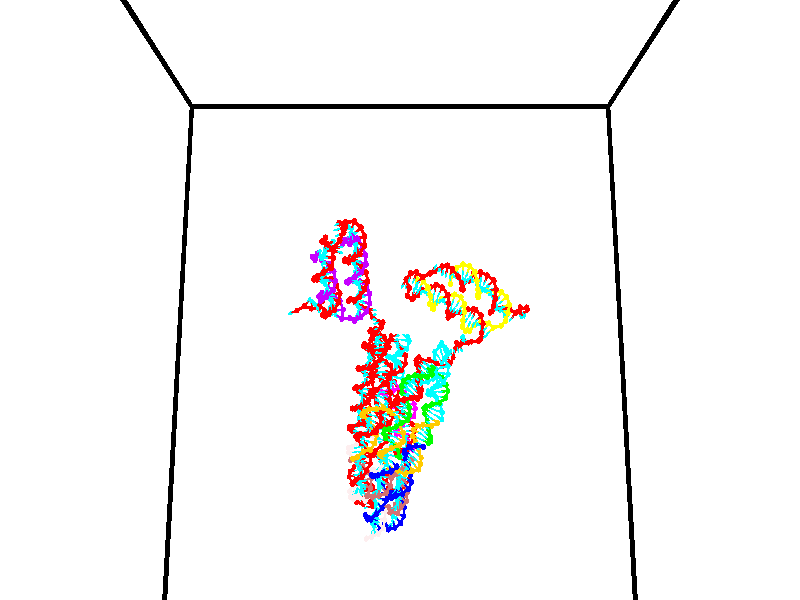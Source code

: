 // switches for output
#declare DRAW_BASES = 1; // possible values are 0, 1; only relevant for DNA ribbons
#declare DRAW_BASES_TYPE = 3; // possible values are 1, 2, 3; only relevant for DNA ribbons
#declare DRAW_FOG = 0; // set to 1 to enable fog

#include "colors.inc"

#include "transforms.inc"
background { rgb <1, 1, 1>}

#default {
   normal{
       ripples 0.25
       frequency 0.20
       turbulence 0.2
       lambda 5
   }
	finish {
		phong 0.1
		phong_size 40.
	}
}

// original window dimensions: 1024x640


// camera settings

camera {
	sky <0, 0.179814, -0.983701>
	up <0, 0.179814, -0.983701>
	right 1.6 * <1, 0, 0>
	location <35, 94.9851, 44.8844>
	look_at <35, 29.7336, 32.9568>
	direction <0, -65.2515, -11.9276>
	angle 67.0682
}


# declare cpy_camera_pos = <35, 94.9851, 44.8844>;
# if (DRAW_FOG = 1)
fog {
	fog_type 2
	up vnormalize(cpy_camera_pos)
	color rgbt<1,1,1,0.3>
	distance 1e-5
	fog_alt 3e-3
	fog_offset 56
}
# end


// LIGHTS

# declare lum = 6;
global_settings {
	ambient_light rgb lum * <0.05, 0.05, 0.05>
	max_trace_level 15
}# declare cpy_direct_light_amount = 0.25;
light_source
{	1000 * <-1, -1.16352, -0.803886>,
	rgb lum * cpy_direct_light_amount
	parallel
}

light_source
{	1000 * <1, 1.16352, 0.803886>,
	rgb lum * cpy_direct_light_amount
	parallel
}

// strand 0

// nucleotide -1

// particle -1
sphere {
	<24.688286, 35.405964, 34.887478> 0.250000
	pigment { color rgbt <1,0,0,0> }
	no_shadow
}
cylinder {
	<24.322027, 35.279961, 34.987370>,  <24.102272, 35.204361, 35.047302>, 0.100000
	pigment { color rgbt <1,0,0,0> }
	no_shadow
}
cylinder {
	<24.322027, 35.279961, 34.987370>,  <24.688286, 35.405964, 34.887478>, 0.100000
	pigment { color rgbt <1,0,0,0> }
	no_shadow
}

// particle -1
sphere {
	<24.322027, 35.279961, 34.987370> 0.100000
	pigment { color rgbt <1,0,0,0> }
	no_shadow
}
sphere {
	0, 1
	scale<0.080000,0.200000,0.300000>
	matrix <-0.398755, 0.790342, -0.465139,
		-0.050848, -0.525482, -0.849284,
		-0.915647, -0.315005, 0.249726,
		24.047333, 35.185459, 35.062286>
	pigment { color rgbt <0,1,1,0> }
	no_shadow
}
cylinder {
	<25.385132, 35.228859, 34.496910>,  <24.688286, 35.405964, 34.887478>, 0.130000
	pigment { color rgbt <1,0,0,0> }
	no_shadow
}

// nucleotide -1

// particle -1
sphere {
	<25.385132, 35.228859, 34.496910> 0.250000
	pigment { color rgbt <1,0,0,0> }
	no_shadow
}
cylinder {
	<25.623655, 35.147831, 34.186199>,  <25.766769, 35.099213, 33.999771>, 0.100000
	pigment { color rgbt <1,0,0,0> }
	no_shadow
}
cylinder {
	<25.623655, 35.147831, 34.186199>,  <25.385132, 35.228859, 34.496910>, 0.100000
	pigment { color rgbt <1,0,0,0> }
	no_shadow
}

// particle -1
sphere {
	<25.623655, 35.147831, 34.186199> 0.100000
	pigment { color rgbt <1,0,0,0> }
	no_shadow
}
sphere {
	0, 1
	scale<0.080000,0.200000,0.300000>
	matrix <0.779247, 0.378536, 0.499485,
		0.192856, -0.903147, 0.383579,
		0.596307, -0.202574, -0.776777,
		25.802547, 35.087059, 33.953167>
	pigment { color rgbt <0,1,1,0> }
	no_shadow
}
cylinder {
	<26.028994, 34.798935, 34.627300>,  <25.385132, 35.228859, 34.496910>, 0.130000
	pigment { color rgbt <1,0,0,0> }
	no_shadow
}

// nucleotide -1

// particle -1
sphere {
	<26.028994, 34.798935, 34.627300> 0.250000
	pigment { color rgbt <1,0,0,0> }
	no_shadow
}
cylinder {
	<26.084198, 35.059551, 34.328918>,  <26.117321, 35.215919, 34.149891>, 0.100000
	pigment { color rgbt <1,0,0,0> }
	no_shadow
}
cylinder {
	<26.084198, 35.059551, 34.328918>,  <26.028994, 34.798935, 34.627300>, 0.100000
	pigment { color rgbt <1,0,0,0> }
	no_shadow
}

// particle -1
sphere {
	<26.084198, 35.059551, 34.328918> 0.100000
	pigment { color rgbt <1,0,0,0> }
	no_shadow
}
sphere {
	0, 1
	scale<0.080000,0.200000,0.300000>
	matrix <0.596528, 0.546550, 0.587740,
		0.790637, -0.526097, -0.313232,
		0.138012, 0.651541, -0.745954,
		26.125601, 35.255013, 34.105133>
	pigment { color rgbt <0,1,1,0> }
	no_shadow
}
cylinder {
	<26.746565, 34.975513, 34.591099>,  <26.028994, 34.798935, 34.627300>, 0.130000
	pigment { color rgbt <1,0,0,0> }
	no_shadow
}

// nucleotide -1

// particle -1
sphere {
	<26.746565, 34.975513, 34.591099> 0.250000
	pigment { color rgbt <1,0,0,0> }
	no_shadow
}
cylinder {
	<26.535313, 35.266426, 34.415764>,  <26.408562, 35.440975, 34.310562>, 0.100000
	pigment { color rgbt <1,0,0,0> }
	no_shadow
}
cylinder {
	<26.535313, 35.266426, 34.415764>,  <26.746565, 34.975513, 34.591099>, 0.100000
	pigment { color rgbt <1,0,0,0> }
	no_shadow
}

// particle -1
sphere {
	<26.535313, 35.266426, 34.415764> 0.100000
	pigment { color rgbt <1,0,0,0> }
	no_shadow
}
sphere {
	0, 1
	scale<0.080000,0.200000,0.300000>
	matrix <0.562281, 0.686334, 0.461288,
		0.636333, -0.002850, -0.771409,
		-0.528129, 0.727281, -0.438339,
		26.376873, 35.484612, 34.284264>
	pigment { color rgbt <0,1,1,0> }
	no_shadow
}
cylinder {
	<27.133636, 35.423145, 34.127041>,  <26.746565, 34.975513, 34.591099>, 0.130000
	pigment { color rgbt <1,0,0,0> }
	no_shadow
}

// nucleotide -1

// particle -1
sphere {
	<27.133636, 35.423145, 34.127041> 0.250000
	pigment { color rgbt <1,0,0,0> }
	no_shadow
}
cylinder {
	<26.846724, 35.615505, 34.328732>,  <26.674576, 35.730919, 34.449745>, 0.100000
	pigment { color rgbt <1,0,0,0> }
	no_shadow
}
cylinder {
	<26.846724, 35.615505, 34.328732>,  <27.133636, 35.423145, 34.127041>, 0.100000
	pigment { color rgbt <1,0,0,0> }
	no_shadow
}

// particle -1
sphere {
	<26.846724, 35.615505, 34.328732> 0.100000
	pigment { color rgbt <1,0,0,0> }
	no_shadow
}
sphere {
	0, 1
	scale<0.080000,0.200000,0.300000>
	matrix <0.696772, 0.491082, 0.522826,
		0.003808, 0.726345, -0.687320,
		-0.717283, 0.480896, 0.504226,
		26.631538, 35.759773, 34.480000>
	pigment { color rgbt <0,1,1,0> }
	no_shadow
}
cylinder {
	<27.327080, 36.167088, 34.199345>,  <27.133636, 35.423145, 34.127041>, 0.130000
	pigment { color rgbt <1,0,0,0> }
	no_shadow
}

// nucleotide -1

// particle -1
sphere {
	<27.327080, 36.167088, 34.199345> 0.250000
	pigment { color rgbt <1,0,0,0> }
	no_shadow
}
cylinder {
	<27.081623, 36.079018, 34.502651>,  <26.934349, 36.026176, 34.684635>, 0.100000
	pigment { color rgbt <1,0,0,0> }
	no_shadow
}
cylinder {
	<27.081623, 36.079018, 34.502651>,  <27.327080, 36.167088, 34.199345>, 0.100000
	pigment { color rgbt <1,0,0,0> }
	no_shadow
}

// particle -1
sphere {
	<27.081623, 36.079018, 34.502651> 0.100000
	pigment { color rgbt <1,0,0,0> }
	no_shadow
}
sphere {
	0, 1
	scale<0.080000,0.200000,0.300000>
	matrix <0.569032, 0.542458, 0.618015,
		-0.547399, 0.810717, -0.207588,
		-0.613643, -0.220176, 0.758264,
		26.897530, 36.012966, 34.730129>
	pigment { color rgbt <0,1,1,0> }
	no_shadow
}
cylinder {
	<27.165108, 36.841656, 34.638714>,  <27.327080, 36.167088, 34.199345>, 0.130000
	pigment { color rgbt <1,0,0,0> }
	no_shadow
}

// nucleotide -1

// particle -1
sphere {
	<27.165108, 36.841656, 34.638714> 0.250000
	pigment { color rgbt <1,0,0,0> }
	no_shadow
}
cylinder {
	<27.108549, 36.513916, 34.860947>,  <27.074614, 36.317272, 34.994286>, 0.100000
	pigment { color rgbt <1,0,0,0> }
	no_shadow
}
cylinder {
	<27.108549, 36.513916, 34.860947>,  <27.165108, 36.841656, 34.638714>, 0.100000
	pigment { color rgbt <1,0,0,0> }
	no_shadow
}

// particle -1
sphere {
	<27.108549, 36.513916, 34.860947> 0.100000
	pigment { color rgbt <1,0,0,0> }
	no_shadow
}
sphere {
	0, 1
	scale<0.080000,0.200000,0.300000>
	matrix <0.504269, 0.423340, 0.752659,
		-0.851892, 0.386587, 0.353313,
		-0.141397, -0.819349, 0.555584,
		27.066130, 36.268112, 35.027622>
	pigment { color rgbt <0,1,1,0> }
	no_shadow
}
cylinder {
	<27.660139, 37.212242, 35.179291>,  <27.165108, 36.841656, 34.638714>, 0.130000
	pigment { color rgbt <1,0,0,0> }
	no_shadow
}

// nucleotide -1

// particle -1
sphere {
	<27.660139, 37.212242, 35.179291> 0.250000
	pigment { color rgbt <1,0,0,0> }
	no_shadow
}
cylinder {
	<28.020536, 37.265450, 35.344467>,  <28.236774, 37.297375, 35.443573>, 0.100000
	pigment { color rgbt <1,0,0,0> }
	no_shadow
}
cylinder {
	<28.020536, 37.265450, 35.344467>,  <27.660139, 37.212242, 35.179291>, 0.100000
	pigment { color rgbt <1,0,0,0> }
	no_shadow
}

// particle -1
sphere {
	<28.020536, 37.265450, 35.344467> 0.100000
	pigment { color rgbt <1,0,0,0> }
	no_shadow
}
sphere {
	0, 1
	scale<0.080000,0.200000,0.300000>
	matrix <-0.110007, 0.990775, -0.079140,
		-0.419655, 0.025879, 0.907315,
		0.900993, 0.133023, 0.412937,
		28.290834, 37.305355, 35.468349>
	pigment { color rgbt <0,1,1,0> }
	no_shadow
}
cylinder {
	<27.557938, 37.776951, 35.640202>,  <27.660139, 37.212242, 35.179291>, 0.130000
	pigment { color rgbt <1,0,0,0> }
	no_shadow
}

// nucleotide -1

// particle -1
sphere {
	<27.557938, 37.776951, 35.640202> 0.250000
	pigment { color rgbt <1,0,0,0> }
	no_shadow
}
cylinder {
	<27.940262, 37.742020, 35.527920>,  <28.169657, 37.721062, 35.460552>, 0.100000
	pigment { color rgbt <1,0,0,0> }
	no_shadow
}
cylinder {
	<27.940262, 37.742020, 35.527920>,  <27.557938, 37.776951, 35.640202>, 0.100000
	pigment { color rgbt <1,0,0,0> }
	no_shadow
}

// particle -1
sphere {
	<27.940262, 37.742020, 35.527920> 0.100000
	pigment { color rgbt <1,0,0,0> }
	no_shadow
}
sphere {
	0, 1
	scale<0.080000,0.200000,0.300000>
	matrix <0.034784, 0.981746, -0.186992,
		0.291912, 0.168965, 0.941402,
		0.955812, -0.087331, -0.280706,
		28.227005, 37.715820, 35.443707>
	pigment { color rgbt <0,1,1,0> }
	no_shadow
}
cylinder {
	<27.922092, 38.409237, 35.862030>,  <27.557938, 37.776951, 35.640202>, 0.130000
	pigment { color rgbt <1,0,0,0> }
	no_shadow
}

// nucleotide -1

// particle -1
sphere {
	<27.922092, 38.409237, 35.862030> 0.250000
	pigment { color rgbt <1,0,0,0> }
	no_shadow
}
cylinder {
	<28.125460, 38.270840, 35.546612>,  <28.247480, 38.187801, 35.357361>, 0.100000
	pigment { color rgbt <1,0,0,0> }
	no_shadow
}
cylinder {
	<28.125460, 38.270840, 35.546612>,  <27.922092, 38.409237, 35.862030>, 0.100000
	pigment { color rgbt <1,0,0,0> }
	no_shadow
}

// particle -1
sphere {
	<28.125460, 38.270840, 35.546612> 0.100000
	pigment { color rgbt <1,0,0,0> }
	no_shadow
}
sphere {
	0, 1
	scale<0.080000,0.200000,0.300000>
	matrix <-0.038197, 0.905767, -0.422051,
		0.860262, 0.244699, 0.447294,
		0.508419, -0.345989, -0.788544,
		28.277985, 38.167042, 35.310047>
	pigment { color rgbt <0,1,1,0> }
	no_shadow
}
cylinder {
	<28.339397, 38.979229, 35.758648>,  <27.922092, 38.409237, 35.862030>, 0.130000
	pigment { color rgbt <1,0,0,0> }
	no_shadow
}

// nucleotide -1

// particle -1
sphere {
	<28.339397, 38.979229, 35.758648> 0.250000
	pigment { color rgbt <1,0,0,0> }
	no_shadow
}
cylinder {
	<28.368160, 38.752941, 35.430065>,  <28.385418, 38.617168, 35.232918>, 0.100000
	pigment { color rgbt <1,0,0,0> }
	no_shadow
}
cylinder {
	<28.368160, 38.752941, 35.430065>,  <28.339397, 38.979229, 35.758648>, 0.100000
	pigment { color rgbt <1,0,0,0> }
	no_shadow
}

// particle -1
sphere {
	<28.368160, 38.752941, 35.430065> 0.100000
	pigment { color rgbt <1,0,0,0> }
	no_shadow
}
sphere {
	0, 1
	scale<0.080000,0.200000,0.300000>
	matrix <0.095926, 0.823690, -0.558868,
		0.992788, -0.038612, 0.113497,
		0.071907, -0.565724, -0.821453,
		28.389732, 38.583225, 35.183628>
	pigment { color rgbt <0,1,1,0> }
	no_shadow
}
cylinder {
	<28.863255, 39.301620, 35.475697>,  <28.339397, 38.979229, 35.758648>, 0.130000
	pigment { color rgbt <1,0,0,0> }
	no_shadow
}

// nucleotide -1

// particle -1
sphere {
	<28.863255, 39.301620, 35.475697> 0.250000
	pigment { color rgbt <1,0,0,0> }
	no_shadow
}
cylinder {
	<28.706442, 39.070354, 35.189472>,  <28.612354, 38.931595, 35.017738>, 0.100000
	pigment { color rgbt <1,0,0,0> }
	no_shadow
}
cylinder {
	<28.706442, 39.070354, 35.189472>,  <28.863255, 39.301620, 35.475697>, 0.100000
	pigment { color rgbt <1,0,0,0> }
	no_shadow
}

// particle -1
sphere {
	<28.706442, 39.070354, 35.189472> 0.100000
	pigment { color rgbt <1,0,0,0> }
	no_shadow
}
sphere {
	0, 1
	scale<0.080000,0.200000,0.300000>
	matrix <0.040271, 0.766296, -0.641224,
		0.919069, -0.280198, -0.277130,
		-0.392033, -0.578169, -0.715563,
		28.588833, 38.896904, 34.974804>
	pigment { color rgbt <0,1,1,0> }
	no_shadow
}
cylinder {
	<29.268412, 39.434910, 34.916004>,  <28.863255, 39.301620, 35.475697>, 0.130000
	pigment { color rgbt <1,0,0,0> }
	no_shadow
}

// nucleotide -1

// particle -1
sphere {
	<29.268412, 39.434910, 34.916004> 0.250000
	pigment { color rgbt <1,0,0,0> }
	no_shadow
}
cylinder {
	<28.958796, 39.267544, 34.725933>,  <28.773026, 39.167126, 34.611893>, 0.100000
	pigment { color rgbt <1,0,0,0> }
	no_shadow
}
cylinder {
	<28.958796, 39.267544, 34.725933>,  <29.268412, 39.434910, 34.916004>, 0.100000
	pigment { color rgbt <1,0,0,0> }
	no_shadow
}

// particle -1
sphere {
	<28.958796, 39.267544, 34.725933> 0.100000
	pigment { color rgbt <1,0,0,0> }
	no_shadow
}
sphere {
	0, 1
	scale<0.080000,0.200000,0.300000>
	matrix <-0.064834, 0.798945, -0.597899,
		0.629810, -0.431990, -0.645542,
		-0.774039, -0.418416, -0.475176,
		28.726583, 39.142017, 34.583382>
	pigment { color rgbt <0,1,1,0> }
	no_shadow
}
cylinder {
	<29.367184, 39.487274, 34.205723>,  <29.268412, 39.434910, 34.916004>, 0.130000
	pigment { color rgbt <1,0,0,0> }
	no_shadow
}

// nucleotide -1

// particle -1
sphere {
	<29.367184, 39.487274, 34.205723> 0.250000
	pigment { color rgbt <1,0,0,0> }
	no_shadow
}
cylinder {
	<28.971134, 39.454201, 34.251007>,  <28.733503, 39.434357, 34.278175>, 0.100000
	pigment { color rgbt <1,0,0,0> }
	no_shadow
}
cylinder {
	<28.971134, 39.454201, 34.251007>,  <29.367184, 39.487274, 34.205723>, 0.100000
	pigment { color rgbt <1,0,0,0> }
	no_shadow
}

// particle -1
sphere {
	<28.971134, 39.454201, 34.251007> 0.100000
	pigment { color rgbt <1,0,0,0> }
	no_shadow
}
sphere {
	0, 1
	scale<0.080000,0.200000,0.300000>
	matrix <-0.133161, 0.807212, -0.575044,
		-0.043834, -0.584440, -0.810252,
		-0.990125, -0.082688, 0.113208,
		28.674097, 39.429394, 34.284969>
	pigment { color rgbt <0,1,1,0> }
	no_shadow
}
cylinder {
	<29.033953, 39.578846, 33.575634>,  <29.367184, 39.487274, 34.205723>, 0.130000
	pigment { color rgbt <1,0,0,0> }
	no_shadow
}

// nucleotide -1

// particle -1
sphere {
	<29.033953, 39.578846, 33.575634> 0.250000
	pigment { color rgbt <1,0,0,0> }
	no_shadow
}
cylinder {
	<28.757114, 39.675880, 33.847561>,  <28.591011, 39.734100, 34.010719>, 0.100000
	pigment { color rgbt <1,0,0,0> }
	no_shadow
}
cylinder {
	<28.757114, 39.675880, 33.847561>,  <29.033953, 39.578846, 33.575634>, 0.100000
	pigment { color rgbt <1,0,0,0> }
	no_shadow
}

// particle -1
sphere {
	<28.757114, 39.675880, 33.847561> 0.100000
	pigment { color rgbt <1,0,0,0> }
	no_shadow
}
sphere {
	0, 1
	scale<0.080000,0.200000,0.300000>
	matrix <-0.314767, 0.746126, -0.586701,
		-0.649557, -0.620038, -0.440032,
		-0.692096, 0.242589, 0.679819,
		28.549486, 39.748657, 34.051506>
	pigment { color rgbt <0,1,1,0> }
	no_shadow
}
cylinder {
	<28.555231, 39.828545, 33.125183>,  <29.033953, 39.578846, 33.575634>, 0.130000
	pigment { color rgbt <1,0,0,0> }
	no_shadow
}

// nucleotide -1

// particle -1
sphere {
	<28.555231, 39.828545, 33.125183> 0.250000
	pigment { color rgbt <1,0,0,0> }
	no_shadow
}
cylinder {
	<28.428225, 39.958740, 33.481438>,  <28.352020, 40.036858, 33.695190>, 0.100000
	pigment { color rgbt <1,0,0,0> }
	no_shadow
}
cylinder {
	<28.428225, 39.958740, 33.481438>,  <28.555231, 39.828545, 33.125183>, 0.100000
	pigment { color rgbt <1,0,0,0> }
	no_shadow
}

// particle -1
sphere {
	<28.428225, 39.958740, 33.481438> 0.100000
	pigment { color rgbt <1,0,0,0> }
	no_shadow
}
sphere {
	0, 1
	scale<0.080000,0.200000,0.300000>
	matrix <-0.264315, 0.871640, -0.412773,
		-0.910670, -0.366472, -0.190730,
		-0.317517, 0.325488, 0.890641,
		28.332970, 40.056385, 33.748631>
	pigment { color rgbt <0,1,1,0> }
	no_shadow
}
cylinder {
	<27.963516, 40.025951, 33.086815>,  <28.555231, 39.828545, 33.125183>, 0.130000
	pigment { color rgbt <1,0,0,0> }
	no_shadow
}

// nucleotide -1

// particle -1
sphere {
	<27.963516, 40.025951, 33.086815> 0.250000
	pigment { color rgbt <1,0,0,0> }
	no_shadow
}
cylinder {
	<28.042242, 40.239513, 33.415741>,  <28.089478, 40.367649, 33.613098>, 0.100000
	pigment { color rgbt <1,0,0,0> }
	no_shadow
}
cylinder {
	<28.042242, 40.239513, 33.415741>,  <27.963516, 40.025951, 33.086815>, 0.100000
	pigment { color rgbt <1,0,0,0> }
	no_shadow
}

// particle -1
sphere {
	<28.042242, 40.239513, 33.415741> 0.100000
	pigment { color rgbt <1,0,0,0> }
	no_shadow
}
sphere {
	0, 1
	scale<0.080000,0.200000,0.300000>
	matrix <-0.492622, 0.779017, -0.387887,
		-0.847696, -0.328752, 0.416334,
		0.196812, 0.533905, 0.822320,
		28.101286, 40.399685, 33.662437>
	pigment { color rgbt <0,1,1,0> }
	no_shadow
}
cylinder {
	<27.317333, 40.445274, 33.315842>,  <27.963516, 40.025951, 33.086815>, 0.130000
	pigment { color rgbt <1,0,0,0> }
	no_shadow
}

// nucleotide -1

// particle -1
sphere {
	<27.317333, 40.445274, 33.315842> 0.250000
	pigment { color rgbt <1,0,0,0> }
	no_shadow
}
cylinder {
	<27.653667, 40.610855, 33.455349>,  <27.855469, 40.710201, 33.539055>, 0.100000
	pigment { color rgbt <1,0,0,0> }
	no_shadow
}
cylinder {
	<27.653667, 40.610855, 33.455349>,  <27.317333, 40.445274, 33.315842>, 0.100000
	pigment { color rgbt <1,0,0,0> }
	no_shadow
}

// particle -1
sphere {
	<27.653667, 40.610855, 33.455349> 0.100000
	pigment { color rgbt <1,0,0,0> }
	no_shadow
}
sphere {
	0, 1
	scale<0.080000,0.200000,0.300000>
	matrix <-0.241086, 0.863293, -0.443400,
		-0.484634, 0.288743, 0.825686,
		0.840837, 0.413948, 0.348769,
		27.905918, 40.735039, 33.559978>
	pigment { color rgbt <0,1,1,0> }
	no_shadow
}
cylinder {
	<27.182714, 41.177776, 33.399479>,  <27.317333, 40.445274, 33.315842>, 0.130000
	pigment { color rgbt <1,0,0,0> }
	no_shadow
}

// nucleotide -1

// particle -1
sphere {
	<27.182714, 41.177776, 33.399479> 0.250000
	pigment { color rgbt <1,0,0,0> }
	no_shadow
}
cylinder {
	<27.575203, 41.209389, 33.469864>,  <27.810696, 41.228355, 33.512096>, 0.100000
	pigment { color rgbt <1,0,0,0> }
	no_shadow
}
cylinder {
	<27.575203, 41.209389, 33.469864>,  <27.182714, 41.177776, 33.399479>, 0.100000
	pigment { color rgbt <1,0,0,0> }
	no_shadow
}

// particle -1
sphere {
	<27.575203, 41.209389, 33.469864> 0.100000
	pigment { color rgbt <1,0,0,0> }
	no_shadow
}
sphere {
	0, 1
	scale<0.080000,0.200000,0.300000>
	matrix <0.022520, 0.859059, -0.511381,
		-0.191578, 0.505739, 0.841145,
		0.981219, 0.079027, 0.175966,
		27.869568, 41.233097, 33.522655>
	pigment { color rgbt <0,1,1,0> }
	no_shadow
}
cylinder {
	<27.265234, 41.818848, 33.586643>,  <27.182714, 41.177776, 33.399479>, 0.130000
	pigment { color rgbt <1,0,0,0> }
	no_shadow
}

// nucleotide -1

// particle -1
sphere {
	<27.265234, 41.818848, 33.586643> 0.250000
	pigment { color rgbt <1,0,0,0> }
	no_shadow
}
cylinder {
	<27.618113, 41.687916, 33.451241>,  <27.829840, 41.609356, 33.369999>, 0.100000
	pigment { color rgbt <1,0,0,0> }
	no_shadow
}
cylinder {
	<27.618113, 41.687916, 33.451241>,  <27.265234, 41.818848, 33.586643>, 0.100000
	pigment { color rgbt <1,0,0,0> }
	no_shadow
}

// particle -1
sphere {
	<27.618113, 41.687916, 33.451241> 0.100000
	pigment { color rgbt <1,0,0,0> }
	no_shadow
}
sphere {
	0, 1
	scale<0.080000,0.200000,0.300000>
	matrix <0.064115, 0.795678, -0.602316,
		0.466496, 0.509658, 0.722931,
		0.882196, -0.327330, -0.338504,
		27.882771, 41.589718, 33.349689>
	pigment { color rgbt <0,1,1,0> }
	no_shadow
}
cylinder {
	<27.684740, 42.383896, 33.458378>,  <27.265234, 41.818848, 33.586643>, 0.130000
	pigment { color rgbt <1,0,0,0> }
	no_shadow
}

// nucleotide -1

// particle -1
sphere {
	<27.684740, 42.383896, 33.458378> 0.250000
	pigment { color rgbt <1,0,0,0> }
	no_shadow
}
cylinder {
	<27.871965, 42.112637, 33.231739>,  <27.984301, 41.949883, 33.095757>, 0.100000
	pigment { color rgbt <1,0,0,0> }
	no_shadow
}
cylinder {
	<27.871965, 42.112637, 33.231739>,  <27.684740, 42.383896, 33.458378>, 0.100000
	pigment { color rgbt <1,0,0,0> }
	no_shadow
}

// particle -1
sphere {
	<27.871965, 42.112637, 33.231739> 0.100000
	pigment { color rgbt <1,0,0,0> }
	no_shadow
}
sphere {
	0, 1
	scale<0.080000,0.200000,0.300000>
	matrix <0.010043, 0.645208, -0.763941,
		0.883639, 0.351882, 0.308808,
		0.468062, -0.678149, -0.566597,
		28.012384, 41.909191, 33.061760>
	pigment { color rgbt <0,1,1,0> }
	no_shadow
}
cylinder {
	<28.220932, 42.695621, 33.263691>,  <27.684740, 42.383896, 33.458378>, 0.130000
	pigment { color rgbt <1,0,0,0> }
	no_shadow
}

// nucleotide -1

// particle -1
sphere {
	<28.220932, 42.695621, 33.263691> 0.250000
	pigment { color rgbt <1,0,0,0> }
	no_shadow
}
cylinder {
	<28.186556, 42.401070, 32.995255>,  <28.165930, 42.224339, 32.834194>, 0.100000
	pigment { color rgbt <1,0,0,0> }
	no_shadow
}
cylinder {
	<28.186556, 42.401070, 32.995255>,  <28.220932, 42.695621, 33.263691>, 0.100000
	pigment { color rgbt <1,0,0,0> }
	no_shadow
}

// particle -1
sphere {
	<28.186556, 42.401070, 32.995255> 0.100000
	pigment { color rgbt <1,0,0,0> }
	no_shadow
}
sphere {
	0, 1
	scale<0.080000,0.200000,0.300000>
	matrix <0.116612, 0.661515, -0.740811,
		0.989452, -0.141923, 0.029020,
		-0.085941, -0.736381, -0.671087,
		28.160774, 42.180157, 32.793930>
	pigment { color rgbt <0,1,1,0> }
	no_shadow
}
cylinder {
	<28.912502, 42.529598, 32.844387>,  <28.220932, 42.695621, 33.263691>, 0.130000
	pigment { color rgbt <1,0,0,0> }
	no_shadow
}

// nucleotide -1

// particle -1
sphere {
	<28.912502, 42.529598, 32.844387> 0.250000
	pigment { color rgbt <1,0,0,0> }
	no_shadow
}
cylinder {
	<28.587805, 42.432613, 32.631866>,  <28.392986, 42.374420, 32.504353>, 0.100000
	pigment { color rgbt <1,0,0,0> }
	no_shadow
}
cylinder {
	<28.587805, 42.432613, 32.631866>,  <28.912502, 42.529598, 32.844387>, 0.100000
	pigment { color rgbt <1,0,0,0> }
	no_shadow
}

// particle -1
sphere {
	<28.587805, 42.432613, 32.631866> 0.100000
	pigment { color rgbt <1,0,0,0> }
	no_shadow
}
sphere {
	0, 1
	scale<0.080000,0.200000,0.300000>
	matrix <0.197728, 0.741912, -0.640679,
		0.549521, -0.625121, -0.554301,
		-0.811745, -0.242466, -0.531301,
		28.344282, 42.359875, 32.472477>
	pigment { color rgbt <0,1,1,0> }
	no_shadow
}
cylinder {
	<29.077444, 42.812092, 32.177856>,  <28.912502, 42.529598, 32.844387>, 0.130000
	pigment { color rgbt <1,0,0,0> }
	no_shadow
}

// nucleotide -1

// particle -1
sphere {
	<29.077444, 42.812092, 32.177856> 0.250000
	pigment { color rgbt <1,0,0,0> }
	no_shadow
}
cylinder {
	<28.688730, 42.742779, 32.113850>,  <28.455502, 42.701191, 32.075443>, 0.100000
	pigment { color rgbt <1,0,0,0> }
	no_shadow
}
cylinder {
	<28.688730, 42.742779, 32.113850>,  <29.077444, 42.812092, 32.177856>, 0.100000
	pigment { color rgbt <1,0,0,0> }
	no_shadow
}

// particle -1
sphere {
	<28.688730, 42.742779, 32.113850> 0.100000
	pigment { color rgbt <1,0,0,0> }
	no_shadow
}
sphere {
	0, 1
	scale<0.080000,0.200000,0.300000>
	matrix <-0.052332, 0.819916, -0.570087,
		0.229991, -0.545628, -0.805850,
		-0.971785, -0.173287, -0.160019,
		28.397194, 42.690792, 32.065845>
	pigment { color rgbt <0,1,1,0> }
	no_shadow
}
cylinder {
	<28.902308, 42.866272, 31.516506>,  <29.077444, 42.812092, 32.177856>, 0.130000
	pigment { color rgbt <1,0,0,0> }
	no_shadow
}

// nucleotide -1

// particle -1
sphere {
	<28.902308, 42.866272, 31.516506> 0.250000
	pigment { color rgbt <1,0,0,0> }
	no_shadow
}
cylinder {
	<28.570559, 42.957951, 31.720314>,  <28.371510, 43.012959, 31.842598>, 0.100000
	pigment { color rgbt <1,0,0,0> }
	no_shadow
}
cylinder {
	<28.570559, 42.957951, 31.720314>,  <28.902308, 42.866272, 31.516506>, 0.100000
	pigment { color rgbt <1,0,0,0> }
	no_shadow
}

// particle -1
sphere {
	<28.570559, 42.957951, 31.720314> 0.100000
	pigment { color rgbt <1,0,0,0> }
	no_shadow
}
sphere {
	0, 1
	scale<0.080000,0.200000,0.300000>
	matrix <-0.018703, 0.900079, -0.435325,
		-0.558382, -0.370576, -0.742215,
		-0.829373, 0.229196, 0.509519,
		28.321747, 43.026711, 31.873169>
	pigment { color rgbt <0,1,1,0> }
	no_shadow
}
cylinder {
	<28.329401, 43.043835, 31.065079>,  <28.902308, 42.866272, 31.516506>, 0.130000
	pigment { color rgbt <1,0,0,0> }
	no_shadow
}

// nucleotide -1

// particle -1
sphere {
	<28.329401, 43.043835, 31.065079> 0.250000
	pigment { color rgbt <1,0,0,0> }
	no_shadow
}
cylinder {
	<28.373907, 43.212200, 31.425179>,  <28.400610, 43.313221, 31.641239>, 0.100000
	pigment { color rgbt <1,0,0,0> }
	no_shadow
}
cylinder {
	<28.373907, 43.212200, 31.425179>,  <28.329401, 43.043835, 31.065079>, 0.100000
	pigment { color rgbt <1,0,0,0> }
	no_shadow
}

// particle -1
sphere {
	<28.373907, 43.212200, 31.425179> 0.100000
	pigment { color rgbt <1,0,0,0> }
	no_shadow
}
sphere {
	0, 1
	scale<0.080000,0.200000,0.300000>
	matrix <0.407109, 0.807073, -0.427662,
		-0.906578, 0.414084, -0.081559,
		0.111264, 0.420913, 0.900252,
		28.407286, 43.338474, 31.695253>
	pigment { color rgbt <0,1,1,0> }
	no_shadow
}
cylinder {
	<28.453457, 43.695835, 30.884495>,  <28.329401, 43.043835, 31.065079>, 0.130000
	pigment { color rgbt <1,0,0,0> }
	no_shadow
}

// nucleotide -1

// particle -1
sphere {
	<28.453457, 43.695835, 30.884495> 0.250000
	pigment { color rgbt <1,0,0,0> }
	no_shadow
}
cylinder {
	<28.560846, 43.716515, 31.269255>,  <28.625280, 43.728920, 31.500111>, 0.100000
	pigment { color rgbt <1,0,0,0> }
	no_shadow
}
cylinder {
	<28.560846, 43.716515, 31.269255>,  <28.453457, 43.695835, 30.884495>, 0.100000
	pigment { color rgbt <1,0,0,0> }
	no_shadow
}

// particle -1
sphere {
	<28.560846, 43.716515, 31.269255> 0.100000
	pigment { color rgbt <1,0,0,0> }
	no_shadow
}
sphere {
	0, 1
	scale<0.080000,0.200000,0.300000>
	matrix <0.408659, 0.898135, -0.162330,
		-0.872307, 0.436670, 0.220000,
		0.268474, 0.051696, 0.961899,
		28.641388, 43.732025, 31.557825>
	pigment { color rgbt <0,1,1,0> }
	no_shadow
}
cylinder {
	<28.271168, 44.350220, 31.345345>,  <28.453457, 43.695835, 30.884495>, 0.130000
	pigment { color rgbt <1,0,0,0> }
	no_shadow
}

// nucleotide -1

// particle -1
sphere {
	<28.271168, 44.350220, 31.345345> 0.250000
	pigment { color rgbt <1,0,0,0> }
	no_shadow
}
cylinder {
	<28.617847, 44.168911, 31.428650>,  <28.825855, 44.060123, 31.478634>, 0.100000
	pigment { color rgbt <1,0,0,0> }
	no_shadow
}
cylinder {
	<28.617847, 44.168911, 31.428650>,  <28.271168, 44.350220, 31.345345>, 0.100000
	pigment { color rgbt <1,0,0,0> }
	no_shadow
}

// particle -1
sphere {
	<28.617847, 44.168911, 31.428650> 0.100000
	pigment { color rgbt <1,0,0,0> }
	no_shadow
}
sphere {
	0, 1
	scale<0.080000,0.200000,0.300000>
	matrix <0.496773, 0.822189, -0.277888,
		-0.045274, 0.344306, 0.937765,
		0.866699, -0.453276, 0.208266,
		28.877857, 44.032928, 31.491129>
	pigment { color rgbt <0,1,1,0> }
	no_shadow
}
cylinder {
	<28.762989, 44.804737, 31.651028>,  <28.271168, 44.350220, 31.345345>, 0.130000
	pigment { color rgbt <1,0,0,0> }
	no_shadow
}

// nucleotide -1

// particle -1
sphere {
	<28.762989, 44.804737, 31.651028> 0.250000
	pigment { color rgbt <1,0,0,0> }
	no_shadow
}
cylinder {
	<29.013607, 44.545788, 31.477430>,  <29.163979, 44.390419, 31.373272>, 0.100000
	pigment { color rgbt <1,0,0,0> }
	no_shadow
}
cylinder {
	<29.013607, 44.545788, 31.477430>,  <28.762989, 44.804737, 31.651028>, 0.100000
	pigment { color rgbt <1,0,0,0> }
	no_shadow
}

// particle -1
sphere {
	<29.013607, 44.545788, 31.477430> 0.100000
	pigment { color rgbt <1,0,0,0> }
	no_shadow
}
sphere {
	0, 1
	scale<0.080000,0.200000,0.300000>
	matrix <0.663981, 0.734954, -0.137736,
		0.408131, -0.201864, 0.890326,
		0.626544, -0.647374, -0.433992,
		29.201571, 44.351574, 31.347233>
	pigment { color rgbt <0,1,1,0> }
	no_shadow
}
cylinder {
	<29.241081, 44.432308, 32.066574>,  <28.762989, 44.804737, 31.651028>, 0.130000
	pigment { color rgbt <1,0,0,0> }
	no_shadow
}

// nucleotide -1

// particle -1
sphere {
	<29.241081, 44.432308, 32.066574> 0.250000
	pigment { color rgbt <1,0,0,0> }
	no_shadow
}
cylinder {
	<29.597233, 44.588768, 32.159721>,  <29.810925, 44.682644, 32.215611>, 0.100000
	pigment { color rgbt <1,0,0,0> }
	no_shadow
}
cylinder {
	<29.597233, 44.588768, 32.159721>,  <29.241081, 44.432308, 32.066574>, 0.100000
	pigment { color rgbt <1,0,0,0> }
	no_shadow
}

// particle -1
sphere {
	<29.597233, 44.588768, 32.159721> 0.100000
	pigment { color rgbt <1,0,0,0> }
	no_shadow
}
sphere {
	0, 1
	scale<0.080000,0.200000,0.300000>
	matrix <0.272939, -0.049301, -0.960767,
		-0.364319, 0.919007, -0.150656,
		0.890380, 0.391146, 0.232872,
		29.864347, 44.706112, 32.229584>
	pigment { color rgbt <0,1,1,0> }
	no_shadow
}
cylinder {
	<29.333254, 45.166759, 32.073730>,  <29.241081, 44.432308, 32.066574>, 0.130000
	pigment { color rgbt <1,0,0,0> }
	no_shadow
}

// nucleotide -1

// particle -1
sphere {
	<29.333254, 45.166759, 32.073730> 0.250000
	pigment { color rgbt <1,0,0,0> }
	no_shadow
}
cylinder {
	<29.637596, 44.931454, 31.964155>,  <29.820202, 44.790268, 31.898411>, 0.100000
	pigment { color rgbt <1,0,0,0> }
	no_shadow
}
cylinder {
	<29.637596, 44.931454, 31.964155>,  <29.333254, 45.166759, 32.073730>, 0.100000
	pigment { color rgbt <1,0,0,0> }
	no_shadow
}

// particle -1
sphere {
	<29.637596, 44.931454, 31.964155> 0.100000
	pigment { color rgbt <1,0,0,0> }
	no_shadow
}
sphere {
	0, 1
	scale<0.080000,0.200000,0.300000>
	matrix <-0.116831, 0.291061, -0.949544,
		0.638318, 0.754470, 0.152727,
		0.760855, -0.588268, -0.273935,
		29.865852, 44.754974, 31.881975>
	pigment { color rgbt <0,1,1,0> }
	no_shadow
}
cylinder {
	<29.896807, 45.574352, 31.593569>,  <29.333254, 45.166759, 32.073730>, 0.130000
	pigment { color rgbt <1,0,0,0> }
	no_shadow
}

// nucleotide -1

// particle -1
sphere {
	<29.896807, 45.574352, 31.593569> 0.250000
	pigment { color rgbt <1,0,0,0> }
	no_shadow
}
cylinder {
	<29.818731, 45.186760, 31.532942>,  <29.771887, 44.954205, 31.496565>, 0.100000
	pigment { color rgbt <1,0,0,0> }
	no_shadow
}
cylinder {
	<29.818731, 45.186760, 31.532942>,  <29.896807, 45.574352, 31.593569>, 0.100000
	pigment { color rgbt <1,0,0,0> }
	no_shadow
}

// particle -1
sphere {
	<29.818731, 45.186760, 31.532942> 0.100000
	pigment { color rgbt <1,0,0,0> }
	no_shadow
}
sphere {
	0, 1
	scale<0.080000,0.200000,0.300000>
	matrix <-0.151052, 0.182398, -0.971553,
		0.969064, -0.166740, -0.181968,
		-0.195187, -0.968983, -0.151569,
		29.760176, 44.896065, 31.487471>
	pigment { color rgbt <0,1,1,0> }
	no_shadow
}
cylinder {
	<30.203033, 45.365555, 30.968639>,  <29.896807, 45.574352, 31.593569>, 0.130000
	pigment { color rgbt <1,0,0,0> }
	no_shadow
}

// nucleotide -1

// particle -1
sphere {
	<30.203033, 45.365555, 30.968639> 0.250000
	pigment { color rgbt <1,0,0,0> }
	no_shadow
}
cylinder {
	<29.901699, 45.105076, 31.005365>,  <29.720898, 44.948788, 31.027401>, 0.100000
	pigment { color rgbt <1,0,0,0> }
	no_shadow
}
cylinder {
	<29.901699, 45.105076, 31.005365>,  <30.203033, 45.365555, 30.968639>, 0.100000
	pigment { color rgbt <1,0,0,0> }
	no_shadow
}

// particle -1
sphere {
	<29.901699, 45.105076, 31.005365> 0.100000
	pigment { color rgbt <1,0,0,0> }
	no_shadow
}
sphere {
	0, 1
	scale<0.080000,0.200000,0.300000>
	matrix <-0.193465, 0.086010, -0.977330,
		0.628536, -0.754020, -0.190778,
		-0.753335, -0.651195, 0.091816,
		29.675699, 44.909718, 31.032909>
	pigment { color rgbt <0,1,1,0> }
	no_shadow
}
cylinder {
	<30.258238, 44.908062, 30.463600>,  <30.203033, 45.365555, 30.968639>, 0.130000
	pigment { color rgbt <1,0,0,0> }
	no_shadow
}

// nucleotide -1

// particle -1
sphere {
	<30.258238, 44.908062, 30.463600> 0.250000
	pigment { color rgbt <1,0,0,0> }
	no_shadow
}
cylinder {
	<29.872940, 44.951992, 30.561663>,  <29.641762, 44.978348, 30.620501>, 0.100000
	pigment { color rgbt <1,0,0,0> }
	no_shadow
}
cylinder {
	<29.872940, 44.951992, 30.561663>,  <30.258238, 44.908062, 30.463600>, 0.100000
	pigment { color rgbt <1,0,0,0> }
	no_shadow
}

// particle -1
sphere {
	<29.872940, 44.951992, 30.561663> 0.100000
	pigment { color rgbt <1,0,0,0> }
	no_shadow
}
sphere {
	0, 1
	scale<0.080000,0.200000,0.300000>
	matrix <-0.205893, 0.284346, -0.936352,
		-0.172542, -0.952411, -0.251283,
		-0.963243, 0.109822, 0.245156,
		29.583967, 44.984940, 30.635210>
	pigment { color rgbt <0,1,1,0> }
	no_shadow
}
cylinder {
	<29.737240, 44.533604, 30.011564>,  <30.258238, 44.908062, 30.463600>, 0.130000
	pigment { color rgbt <1,0,0,0> }
	no_shadow
}

// nucleotide -1

// particle -1
sphere {
	<29.737240, 44.533604, 30.011564> 0.250000
	pigment { color rgbt <1,0,0,0> }
	no_shadow
}
cylinder {
	<29.644678, 44.885506, 30.177687>,  <29.589140, 45.096649, 30.277359>, 0.100000
	pigment { color rgbt <1,0,0,0> }
	no_shadow
}
cylinder {
	<29.644678, 44.885506, 30.177687>,  <29.737240, 44.533604, 30.011564>, 0.100000
	pigment { color rgbt <1,0,0,0> }
	no_shadow
}

// particle -1
sphere {
	<29.644678, 44.885506, 30.177687> 0.100000
	pigment { color rgbt <1,0,0,0> }
	no_shadow
}
sphere {
	0, 1
	scale<0.080000,0.200000,0.300000>
	matrix <-0.277307, 0.349534, -0.894945,
		-0.932498, -0.322263, 0.163079,
		-0.231406, 0.879757, 0.415305,
		29.575256, 45.149433, 30.302279>
	pigment { color rgbt <0,1,1,0> }
	no_shadow
}
cylinder {
	<30.228010, 44.102097, 29.845676>,  <29.737240, 44.533604, 30.011564>, 0.130000
	pigment { color rgbt <1,0,0,0> }
	no_shadow
}

// nucleotide -1

// particle -1
sphere {
	<30.228010, 44.102097, 29.845676> 0.250000
	pigment { color rgbt <1,0,0,0> }
	no_shadow
}
cylinder {
	<30.424210, 44.317329, 30.119867>,  <30.541929, 44.446468, 30.284382>, 0.100000
	pigment { color rgbt <1,0,0,0> }
	no_shadow
}
cylinder {
	<30.424210, 44.317329, 30.119867>,  <30.228010, 44.102097, 29.845676>, 0.100000
	pigment { color rgbt <1,0,0,0> }
	no_shadow
}

// particle -1
sphere {
	<30.424210, 44.317329, 30.119867> 0.100000
	pigment { color rgbt <1,0,0,0> }
	no_shadow
}
sphere {
	0, 1
	scale<0.080000,0.200000,0.300000>
	matrix <0.596934, -0.780536, 0.185563,
		0.634888, 0.318166, -0.704051,
		0.490498, 0.538083, 0.685477,
		30.571360, 44.478756, 30.325510>
	pigment { color rgbt <0,1,1,0> }
	no_shadow
}
cylinder {
	<30.996380, 43.973938, 29.715961>,  <30.228010, 44.102097, 29.845676>, 0.130000
	pigment { color rgbt <1,0,0,0> }
	no_shadow
}

// nucleotide -1

// particle -1
sphere {
	<30.996380, 43.973938, 29.715961> 0.250000
	pigment { color rgbt <1,0,0,0> }
	no_shadow
}
cylinder {
	<30.886961, 44.083710, 30.084713>,  <30.821310, 44.149570, 30.305964>, 0.100000
	pigment { color rgbt <1,0,0,0> }
	no_shadow
}
cylinder {
	<30.886961, 44.083710, 30.084713>,  <30.996380, 43.973938, 29.715961>, 0.100000
	pigment { color rgbt <1,0,0,0> }
	no_shadow
}

// particle -1
sphere {
	<30.886961, 44.083710, 30.084713> 0.100000
	pigment { color rgbt <1,0,0,0> }
	no_shadow
}
sphere {
	0, 1
	scale<0.080000,0.200000,0.300000>
	matrix <0.341058, -0.868488, 0.359735,
		0.899362, 0.412819, 0.143978,
		-0.273548, 0.274427, 0.921879,
		30.804897, 44.166039, 30.361277>
	pigment { color rgbt <0,1,1,0> }
	no_shadow
}
cylinder {
	<31.558512, 43.747700, 30.124809>,  <30.996380, 43.973938, 29.715961>, 0.130000
	pigment { color rgbt <1,0,0,0> }
	no_shadow
}

// nucleotide -1

// particle -1
sphere {
	<31.558512, 43.747700, 30.124809> 0.250000
	pigment { color rgbt <1,0,0,0> }
	no_shadow
}
cylinder {
	<31.267370, 43.814655, 30.390804>,  <31.092686, 43.854828, 30.550402>, 0.100000
	pigment { color rgbt <1,0,0,0> }
	no_shadow
}
cylinder {
	<31.267370, 43.814655, 30.390804>,  <31.558512, 43.747700, 30.124809>, 0.100000
	pigment { color rgbt <1,0,0,0> }
	no_shadow
}

// particle -1
sphere {
	<31.267370, 43.814655, 30.390804> 0.100000
	pigment { color rgbt <1,0,0,0> }
	no_shadow
}
sphere {
	0, 1
	scale<0.080000,0.200000,0.300000>
	matrix <0.277021, -0.815320, 0.508441,
		0.627285, 0.554287, 0.547064,
		-0.727855, 0.167389, 0.664987,
		31.049013, 43.864872, 30.590300>
	pigment { color rgbt <0,1,1,0> }
	no_shadow
}
cylinder {
	<31.875284, 43.554661, 30.730629>,  <31.558512, 43.747700, 30.124809>, 0.130000
	pigment { color rgbt <1,0,0,0> }
	no_shadow
}

// nucleotide -1

// particle -1
sphere {
	<31.875284, 43.554661, 30.730629> 0.250000
	pigment { color rgbt <1,0,0,0> }
	no_shadow
}
cylinder {
	<31.491274, 43.594494, 30.835268>,  <31.260868, 43.618393, 30.898050>, 0.100000
	pigment { color rgbt <1,0,0,0> }
	no_shadow
}
cylinder {
	<31.491274, 43.594494, 30.835268>,  <31.875284, 43.554661, 30.730629>, 0.100000
	pigment { color rgbt <1,0,0,0> }
	no_shadow
}

// particle -1
sphere {
	<31.491274, 43.594494, 30.835268> 0.100000
	pigment { color rgbt <1,0,0,0> }
	no_shadow
}
sphere {
	0, 1
	scale<0.080000,0.200000,0.300000>
	matrix <0.109841, -0.725583, 0.679312,
		0.257456, 0.680891, 0.685641,
		-0.960027, 0.099582, 0.261596,
		31.203266, 43.624367, 30.913746>
	pigment { color rgbt <0,1,1,0> }
	no_shadow
}
cylinder {
	<31.874586, 43.610622, 31.443933>,  <31.875284, 43.554661, 30.730629>, 0.130000
	pigment { color rgbt <1,0,0,0> }
	no_shadow
}

// nucleotide -1

// particle -1
sphere {
	<31.874586, 43.610622, 31.443933> 0.250000
	pigment { color rgbt <1,0,0,0> }
	no_shadow
}
cylinder {
	<31.521847, 43.478863, 31.308971>,  <31.310204, 43.399807, 31.227995>, 0.100000
	pigment { color rgbt <1,0,0,0> }
	no_shadow
}
cylinder {
	<31.521847, 43.478863, 31.308971>,  <31.874586, 43.610622, 31.443933>, 0.100000
	pigment { color rgbt <1,0,0,0> }
	no_shadow
}

// particle -1
sphere {
	<31.521847, 43.478863, 31.308971> 0.100000
	pigment { color rgbt <1,0,0,0> }
	no_shadow
}
sphere {
	0, 1
	scale<0.080000,0.200000,0.300000>
	matrix <0.042392, -0.768034, 0.639005,
		-0.469624, 0.549202, 0.691253,
		-0.881848, -0.329395, -0.337405,
		31.257292, 43.380043, 31.207750>
	pigment { color rgbt <0,1,1,0> }
	no_shadow
}
cylinder {
	<31.464560, 43.363052, 32.022732>,  <31.874586, 43.610622, 31.443933>, 0.130000
	pigment { color rgbt <1,0,0,0> }
	no_shadow
}

// nucleotide -1

// particle -1
sphere {
	<31.464560, 43.363052, 32.022732> 0.250000
	pigment { color rgbt <1,0,0,0> }
	no_shadow
}
cylinder {
	<31.295872, 43.177784, 31.710930>,  <31.194658, 43.066624, 31.523849>, 0.100000
	pigment { color rgbt <1,0,0,0> }
	no_shadow
}
cylinder {
	<31.295872, 43.177784, 31.710930>,  <31.464560, 43.363052, 32.022732>, 0.100000
	pigment { color rgbt <1,0,0,0> }
	no_shadow
}

// particle -1
sphere {
	<31.295872, 43.177784, 31.710930> 0.100000
	pigment { color rgbt <1,0,0,0> }
	no_shadow
}
sphere {
	0, 1
	scale<0.080000,0.200000,0.300000>
	matrix <-0.139751, -0.816216, 0.560590,
		-0.895891, 0.345349, 0.279487,
		-0.421721, -0.463169, -0.779504,
		31.169355, 43.038834, 31.477079>
	pigment { color rgbt <0,1,1,0> }
	no_shadow
}
cylinder {
	<30.876265, 43.025833, 32.271297>,  <31.464560, 43.363052, 32.022732>, 0.130000
	pigment { color rgbt <1,0,0,0> }
	no_shadow
}

// nucleotide -1

// particle -1
sphere {
	<30.876265, 43.025833, 32.271297> 0.250000
	pigment { color rgbt <1,0,0,0> }
	no_shadow
}
cylinder {
	<30.941820, 42.813808, 31.938509>,  <30.981153, 42.686596, 31.738834>, 0.100000
	pigment { color rgbt <1,0,0,0> }
	no_shadow
}
cylinder {
	<30.941820, 42.813808, 31.938509>,  <30.876265, 43.025833, 32.271297>, 0.100000
	pigment { color rgbt <1,0,0,0> }
	no_shadow
}

// particle -1
sphere {
	<30.941820, 42.813808, 31.938509> 0.100000
	pigment { color rgbt <1,0,0,0> }
	no_shadow
}
sphere {
	0, 1
	scale<0.080000,0.200000,0.300000>
	matrix <-0.175322, -0.845601, 0.504204,
		-0.970775, 0.063231, -0.231513,
		0.163886, -0.530058, -0.831974,
		30.990986, 42.654793, 31.688917>
	pigment { color rgbt <0,1,1,0> }
	no_shadow
}
cylinder {
	<30.409641, 42.523926, 32.437916>,  <30.876265, 43.025833, 32.271297>, 0.130000
	pigment { color rgbt <1,0,0,0> }
	no_shadow
}

// nucleotide -1

// particle -1
sphere {
	<30.409641, 42.523926, 32.437916> 0.250000
	pigment { color rgbt <1,0,0,0> }
	no_shadow
}
cylinder {
	<30.638624, 42.393826, 32.136848>,  <30.776014, 42.315765, 31.956209>, 0.100000
	pigment { color rgbt <1,0,0,0> }
	no_shadow
}
cylinder {
	<30.638624, 42.393826, 32.136848>,  <30.409641, 42.523926, 32.437916>, 0.100000
	pigment { color rgbt <1,0,0,0> }
	no_shadow
}

// particle -1
sphere {
	<30.638624, 42.393826, 32.136848> 0.100000
	pigment { color rgbt <1,0,0,0> }
	no_shadow
}
sphere {
	0, 1
	scale<0.080000,0.200000,0.300000>
	matrix <-0.088501, -0.937107, 0.337635,
		-0.815144, -0.126670, -0.565239,
		0.572457, -0.325246, -0.752667,
		30.810362, 42.296253, 31.911049>
	pigment { color rgbt <0,1,1,0> }
	no_shadow
}
cylinder {
	<30.022556, 42.000309, 32.234062>,  <30.409641, 42.523926, 32.437916>, 0.130000
	pigment { color rgbt <1,0,0,0> }
	no_shadow
}

// nucleotide -1

// particle -1
sphere {
	<30.022556, 42.000309, 32.234062> 0.250000
	pigment { color rgbt <1,0,0,0> }
	no_shadow
}
cylinder {
	<30.393423, 41.944515, 32.094975>,  <30.615942, 41.911037, 32.011520>, 0.100000
	pigment { color rgbt <1,0,0,0> }
	no_shadow
}
cylinder {
	<30.393423, 41.944515, 32.094975>,  <30.022556, 42.000309, 32.234062>, 0.100000
	pigment { color rgbt <1,0,0,0> }
	no_shadow
}

// particle -1
sphere {
	<30.393423, 41.944515, 32.094975> 0.100000
	pigment { color rgbt <1,0,0,0> }
	no_shadow
}
sphere {
	0, 1
	scale<0.080000,0.200000,0.300000>
	matrix <0.005097, -0.923329, 0.383975,
		-0.374616, -0.357781, -0.855369,
		0.927166, -0.139484, -0.347718,
		30.671574, 41.902672, 31.990660>
	pigment { color rgbt <0,1,1,0> }
	no_shadow
}
cylinder {
	<29.963322, 41.388580, 31.955368>,  <30.022556, 42.000309, 32.234062>, 0.130000
	pigment { color rgbt <1,0,0,0> }
	no_shadow
}

// nucleotide -1

// particle -1
sphere {
	<29.963322, 41.388580, 31.955368> 0.250000
	pigment { color rgbt <1,0,0,0> }
	no_shadow
}
cylinder {
	<30.350744, 41.452396, 32.031727>,  <30.583199, 41.490685, 32.077541>, 0.100000
	pigment { color rgbt <1,0,0,0> }
	no_shadow
}
cylinder {
	<30.350744, 41.452396, 32.031727>,  <29.963322, 41.388580, 31.955368>, 0.100000
	pigment { color rgbt <1,0,0,0> }
	no_shadow
}

// particle -1
sphere {
	<30.350744, 41.452396, 32.031727> 0.100000
	pigment { color rgbt <1,0,0,0> }
	no_shadow
}
sphere {
	0, 1
	scale<0.080000,0.200000,0.300000>
	matrix <0.082075, -0.929262, 0.360189,
		0.234859, -0.333196, -0.913138,
		0.968558, 0.159540, 0.190899,
		30.641312, 41.500259, 32.088997>
	pigment { color rgbt <0,1,1,0> }
	no_shadow
}
cylinder {
	<30.402273, 40.787285, 31.647564>,  <29.963322, 41.388580, 31.955368>, 0.130000
	pigment { color rgbt <1,0,0,0> }
	no_shadow
}

// nucleotide -1

// particle -1
sphere {
	<30.402273, 40.787285, 31.647564> 0.250000
	pigment { color rgbt <1,0,0,0> }
	no_shadow
}
cylinder {
	<30.618311, 40.954933, 31.939491>,  <30.747934, 41.055523, 32.114647>, 0.100000
	pigment { color rgbt <1,0,0,0> }
	no_shadow
}
cylinder {
	<30.618311, 40.954933, 31.939491>,  <30.402273, 40.787285, 31.647564>, 0.100000
	pigment { color rgbt <1,0,0,0> }
	no_shadow
}

// particle -1
sphere {
	<30.618311, 40.954933, 31.939491> 0.100000
	pigment { color rgbt <1,0,0,0> }
	no_shadow
}
sphere {
	0, 1
	scale<0.080000,0.200000,0.300000>
	matrix <0.264162, -0.907776, 0.325824,
		0.799071, 0.016814, -0.601001,
		0.540095, 0.419119, 0.729819,
		30.780340, 41.080669, 32.158436>
	pigment { color rgbt <0,1,1,0> }
	no_shadow
}
cylinder {
	<30.870245, 40.269062, 31.852257>,  <30.402273, 40.787285, 31.647564>, 0.130000
	pigment { color rgbt <1,0,0,0> }
	no_shadow
}

// nucleotide -1

// particle -1
sphere {
	<30.870245, 40.269062, 31.852257> 0.250000
	pigment { color rgbt <1,0,0,0> }
	no_shadow
}
cylinder {
	<30.910467, 40.521500, 32.159920>,  <30.934601, 40.672962, 32.344517>, 0.100000
	pigment { color rgbt <1,0,0,0> }
	no_shadow
}
cylinder {
	<30.910467, 40.521500, 32.159920>,  <30.870245, 40.269062, 31.852257>, 0.100000
	pigment { color rgbt <1,0,0,0> }
	no_shadow
}

// particle -1
sphere {
	<30.910467, 40.521500, 32.159920> 0.100000
	pigment { color rgbt <1,0,0,0> }
	no_shadow
}
sphere {
	0, 1
	scale<0.080000,0.200000,0.300000>
	matrix <0.368734, -0.741664, 0.560331,
		0.924080, 0.227270, -0.307286,
		0.100556, 0.631097, 0.769159,
		30.940634, 40.710827, 32.390667>
	pigment { color rgbt <0,1,1,0> }
	no_shadow
}
cylinder {
	<31.441357, 40.063805, 32.277931>,  <30.870245, 40.269062, 31.852257>, 0.130000
	pigment { color rgbt <1,0,0,0> }
	no_shadow
}

// nucleotide -1

// particle -1
sphere {
	<31.441357, 40.063805, 32.277931> 0.250000
	pigment { color rgbt <1,0,0,0> }
	no_shadow
}
cylinder {
	<31.232260, 40.298923, 32.524906>,  <31.106802, 40.439995, 32.673092>, 0.100000
	pigment { color rgbt <1,0,0,0> }
	no_shadow
}
cylinder {
	<31.232260, 40.298923, 32.524906>,  <31.441357, 40.063805, 32.277931>, 0.100000
	pigment { color rgbt <1,0,0,0> }
	no_shadow
}

// particle -1
sphere {
	<31.232260, 40.298923, 32.524906> 0.100000
	pigment { color rgbt <1,0,0,0> }
	no_shadow
}
sphere {
	0, 1
	scale<0.080000,0.200000,0.300000>
	matrix <0.323133, -0.533610, 0.781566,
		0.788875, 0.608074, 0.089004,
		-0.522743, 0.587798, 0.617441,
		31.075438, 40.475262, 32.710140>
	pigment { color rgbt <0,1,1,0> }
	no_shadow
}
cylinder {
	<31.871355, 40.339622, 32.739277>,  <31.441357, 40.063805, 32.277931>, 0.130000
	pigment { color rgbt <1,0,0,0> }
	no_shadow
}

// nucleotide -1

// particle -1
sphere {
	<31.871355, 40.339622, 32.739277> 0.250000
	pigment { color rgbt <1,0,0,0> }
	no_shadow
}
cylinder {
	<31.502735, 40.329205, 32.894230>,  <31.281563, 40.322956, 32.987202>, 0.100000
	pigment { color rgbt <1,0,0,0> }
	no_shadow
}
cylinder {
	<31.502735, 40.329205, 32.894230>,  <31.871355, 40.339622, 32.739277>, 0.100000
	pigment { color rgbt <1,0,0,0> }
	no_shadow
}

// particle -1
sphere {
	<31.502735, 40.329205, 32.894230> 0.100000
	pigment { color rgbt <1,0,0,0> }
	no_shadow
}
sphere {
	0, 1
	scale<0.080000,0.200000,0.300000>
	matrix <0.324460, -0.599632, 0.731551,
		0.213235, 0.799852, 0.561042,
		-0.921551, -0.026043, 0.387383,
		31.226271, 40.321392, 33.010445>
	pigment { color rgbt <0,1,1,0> }
	no_shadow
}
cylinder {
	<32.015465, 40.332638, 33.414955>,  <31.871355, 40.339622, 32.739277>, 0.130000
	pigment { color rgbt <1,0,0,0> }
	no_shadow
}

// nucleotide -1

// particle -1
sphere {
	<32.015465, 40.332638, 33.414955> 0.250000
	pigment { color rgbt <1,0,0,0> }
	no_shadow
}
cylinder {
	<31.631702, 40.219883, 33.411259>,  <31.401445, 40.152229, 33.409039>, 0.100000
	pigment { color rgbt <1,0,0,0> }
	no_shadow
}
cylinder {
	<31.631702, 40.219883, 33.411259>,  <32.015465, 40.332638, 33.414955>, 0.100000
	pigment { color rgbt <1,0,0,0> }
	no_shadow
}

// particle -1
sphere {
	<31.631702, 40.219883, 33.411259> 0.100000
	pigment { color rgbt <1,0,0,0> }
	no_shadow
}
sphere {
	0, 1
	scale<0.080000,0.200000,0.300000>
	matrix <0.142931, -0.514190, 0.845683,
		-0.243143, 0.810029, 0.533606,
		-0.959402, -0.281890, -0.009243,
		31.343882, 40.135315, 33.408485>
	pigment { color rgbt <0,1,1,0> }
	no_shadow
}
cylinder {
	<31.727697, 40.405678, 34.073906>,  <32.015465, 40.332638, 33.414955>, 0.130000
	pigment { color rgbt <1,0,0,0> }
	no_shadow
}

// nucleotide -1

// particle -1
sphere {
	<31.727697, 40.405678, 34.073906> 0.250000
	pigment { color rgbt <1,0,0,0> }
	no_shadow
}
cylinder {
	<31.506796, 40.130020, 33.886250>,  <31.374254, 39.964626, 33.773655>, 0.100000
	pigment { color rgbt <1,0,0,0> }
	no_shadow
}
cylinder {
	<31.506796, 40.130020, 33.886250>,  <31.727697, 40.405678, 34.073906>, 0.100000
	pigment { color rgbt <1,0,0,0> }
	no_shadow
}

// particle -1
sphere {
	<31.506796, 40.130020, 33.886250> 0.100000
	pigment { color rgbt <1,0,0,0> }
	no_shadow
}
sphere {
	0, 1
	scale<0.080000,0.200000,0.300000>
	matrix <0.067263, -0.597740, 0.798864,
		-0.830957, 0.409622, 0.376458,
		-0.552256, -0.689143, -0.469144,
		31.341120, 39.923279, 33.745506>
	pigment { color rgbt <0,1,1,0> }
	no_shadow
}
cylinder {
	<31.255310, 40.057755, 34.614727>,  <31.727697, 40.405678, 34.073906>, 0.130000
	pigment { color rgbt <1,0,0,0> }
	no_shadow
}

// nucleotide -1

// particle -1
sphere {
	<31.255310, 40.057755, 34.614727> 0.250000
	pigment { color rgbt <1,0,0,0> }
	no_shadow
}
cylinder {
	<31.266676, 39.803810, 34.305885>,  <31.273495, 39.651443, 34.120579>, 0.100000
	pigment { color rgbt <1,0,0,0> }
	no_shadow
}
cylinder {
	<31.266676, 39.803810, 34.305885>,  <31.255310, 40.057755, 34.614727>, 0.100000
	pigment { color rgbt <1,0,0,0> }
	no_shadow
}

// particle -1
sphere {
	<31.266676, 39.803810, 34.305885> 0.100000
	pigment { color rgbt <1,0,0,0> }
	no_shadow
}
sphere {
	0, 1
	scale<0.080000,0.200000,0.300000>
	matrix <-0.081046, -0.771335, 0.631247,
		-0.996305, 0.044640, -0.073370,
		0.028414, -0.634861, -0.772104,
		31.275200, 39.613350, 34.074253>
	pigment { color rgbt <0,1,1,0> }
	no_shadow
}
cylinder {
	<30.731960, 39.640747, 34.842743>,  <31.255310, 40.057755, 34.614727>, 0.130000
	pigment { color rgbt <1,0,0,0> }
	no_shadow
}

// nucleotide -1

// particle -1
sphere {
	<30.731960, 39.640747, 34.842743> 0.250000
	pigment { color rgbt <1,0,0,0> }
	no_shadow
}
cylinder {
	<30.930359, 39.448555, 34.553436>,  <31.049398, 39.333241, 34.379852>, 0.100000
	pigment { color rgbt <1,0,0,0> }
	no_shadow
}
cylinder {
	<30.930359, 39.448555, 34.553436>,  <30.731960, 39.640747, 34.842743>, 0.100000
	pigment { color rgbt <1,0,0,0> }
	no_shadow
}

// particle -1
sphere {
	<30.930359, 39.448555, 34.553436> 0.100000
	pigment { color rgbt <1,0,0,0> }
	no_shadow
}
sphere {
	0, 1
	scale<0.080000,0.200000,0.300000>
	matrix <-0.110994, -0.861200, 0.495998,
		-0.861200, -0.165735, -0.480485,
		-0.495998, 0.480485, 0.723271,
		31.079159, 39.304409, 34.336456>
	pigment { color rgbt <0,1,1,0> }
	no_shadow
}
cylinder {
	<30.326246, 39.202400, 34.634048>,  <30.731960, 39.640747, 34.842743>, 0.130000
	pigment { color rgbt <1,0,0,0> }
	no_shadow
}

// nucleotide -1

// particle -1
sphere {
	<30.326246, 39.202400, 34.634048> 0.250000
	pigment { color rgbt <1,0,0,0> }
	no_shadow
}
cylinder {
	<30.687996, 39.059357, 34.540901>,  <30.905046, 38.973530, 34.485012>, 0.100000
	pigment { color rgbt <1,0,0,0> }
	no_shadow
}
cylinder {
	<30.687996, 39.059357, 34.540901>,  <30.326246, 39.202400, 34.634048>, 0.100000
	pigment { color rgbt <1,0,0,0> }
	no_shadow
}

// particle -1
sphere {
	<30.687996, 39.059357, 34.540901> 0.100000
	pigment { color rgbt <1,0,0,0> }
	no_shadow
}
sphere {
	0, 1
	scale<0.080000,0.200000,0.300000>
	matrix <-0.185483, -0.820844, 0.540195,
		-0.384322, -0.445346, -0.808680,
		0.904375, -0.357606, -0.232864,
		30.959309, 38.952076, 34.471043>
	pigment { color rgbt <0,1,1,0> }
	no_shadow
}
cylinder {
	<30.126350, 38.601166, 34.651871>,  <30.326246, 39.202400, 34.634048>, 0.130000
	pigment { color rgbt <1,0,0,0> }
	no_shadow
}

// nucleotide -1

// particle -1
sphere {
	<30.126350, 38.601166, 34.651871> 0.250000
	pigment { color rgbt <1,0,0,0> }
	no_shadow
}
cylinder {
	<30.524496, 38.563286, 34.658543>,  <30.763384, 38.540558, 34.662544>, 0.100000
	pigment { color rgbt <1,0,0,0> }
	no_shadow
}
cylinder {
	<30.524496, 38.563286, 34.658543>,  <30.126350, 38.601166, 34.651871>, 0.100000
	pigment { color rgbt <1,0,0,0> }
	no_shadow
}

// particle -1
sphere {
	<30.524496, 38.563286, 34.658543> 0.100000
	pigment { color rgbt <1,0,0,0> }
	no_shadow
}
sphere {
	0, 1
	scale<0.080000,0.200000,0.300000>
	matrix <-0.091850, -0.885084, 0.456278,
		-0.028444, -0.455696, -0.889681,
		0.995367, -0.094695, 0.016680,
		30.823107, 38.534878, 34.663548>
	pigment { color rgbt <0,1,1,0> }
	no_shadow
}
cylinder {
	<30.247719, 37.959499, 34.394493>,  <30.126350, 38.601166, 34.651871>, 0.130000
	pigment { color rgbt <1,0,0,0> }
	no_shadow
}

// nucleotide -1

// particle -1
sphere {
	<30.247719, 37.959499, 34.394493> 0.250000
	pigment { color rgbt <1,0,0,0> }
	no_shadow
}
cylinder {
	<30.563299, 38.068027, 34.615017>,  <30.752647, 38.133144, 34.747330>, 0.100000
	pigment { color rgbt <1,0,0,0> }
	no_shadow
}
cylinder {
	<30.563299, 38.068027, 34.615017>,  <30.247719, 37.959499, 34.394493>, 0.100000
	pigment { color rgbt <1,0,0,0> }
	no_shadow
}

// particle -1
sphere {
	<30.563299, 38.068027, 34.615017> 0.100000
	pigment { color rgbt <1,0,0,0> }
	no_shadow
}
sphere {
	0, 1
	scale<0.080000,0.200000,0.300000>
	matrix <0.022600, -0.909436, 0.415229,
		0.614040, -0.315135, -0.723633,
		0.788951, 0.271321, 0.551308,
		30.799984, 38.149426, 34.780411>
	pigment { color rgbt <0,1,1,0> }
	no_shadow
}
cylinder {
	<30.660891, 37.361645, 34.541836>,  <30.247719, 37.959499, 34.394493>, 0.130000
	pigment { color rgbt <1,0,0,0> }
	no_shadow
}

// nucleotide -1

// particle -1
sphere {
	<30.660891, 37.361645, 34.541836> 0.250000
	pigment { color rgbt <1,0,0,0> }
	no_shadow
}
cylinder {
	<30.842783, 37.588570, 34.816463>,  <30.951918, 37.724724, 34.981239>, 0.100000
	pigment { color rgbt <1,0,0,0> }
	no_shadow
}
cylinder {
	<30.842783, 37.588570, 34.816463>,  <30.660891, 37.361645, 34.541836>, 0.100000
	pigment { color rgbt <1,0,0,0> }
	no_shadow
}

// particle -1
sphere {
	<30.842783, 37.588570, 34.816463> 0.100000
	pigment { color rgbt <1,0,0,0> }
	no_shadow
}
sphere {
	0, 1
	scale<0.080000,0.200000,0.300000>
	matrix <-0.008349, -0.768128, 0.640242,
		0.890590, -0.296870, -0.344554,
		0.454730, 0.567316, 0.686566,
		30.979202, 37.758766, 35.022434>
	pigment { color rgbt <0,1,1,0> }
	no_shadow
}
cylinder {
	<31.245026, 36.968102, 34.823730>,  <30.660891, 37.361645, 34.541836>, 0.130000
	pigment { color rgbt <1,0,0,0> }
	no_shadow
}

// nucleotide -1

// particle -1
sphere {
	<31.245026, 36.968102, 34.823730> 0.250000
	pigment { color rgbt <1,0,0,0> }
	no_shadow
}
cylinder {
	<31.119074, 37.235092, 35.093643>,  <31.043503, 37.395287, 35.255589>, 0.100000
	pigment { color rgbt <1,0,0,0> }
	no_shadow
}
cylinder {
	<31.119074, 37.235092, 35.093643>,  <31.245026, 36.968102, 34.823730>, 0.100000
	pigment { color rgbt <1,0,0,0> }
	no_shadow
}

// particle -1
sphere {
	<31.119074, 37.235092, 35.093643> 0.100000
	pigment { color rgbt <1,0,0,0> }
	no_shadow
}
sphere {
	0, 1
	scale<0.080000,0.200000,0.300000>
	matrix <-0.181466, -0.740166, 0.647476,
		0.931623, 0.081427, 0.354187,
		-0.314879, 0.667476, 0.674779,
		31.024611, 37.435333, 35.296078>
	pigment { color rgbt <0,1,1,0> }
	no_shadow
}
cylinder {
	<31.892572, 37.305939, 35.068192>,  <31.245026, 36.968102, 34.823730>, 0.130000
	pigment { color rgbt <1,0,0,0> }
	no_shadow
}

// nucleotide -1

// particle -1
sphere {
	<31.892572, 37.305939, 35.068192> 0.250000
	pigment { color rgbt <1,0,0,0> }
	no_shadow
}
cylinder {
	<32.259079, 37.446156, 35.145729>,  <32.478985, 37.530285, 35.192253>, 0.100000
	pigment { color rgbt <1,0,0,0> }
	no_shadow
}
cylinder {
	<32.259079, 37.446156, 35.145729>,  <31.892572, 37.305939, 35.068192>, 0.100000
	pigment { color rgbt <1,0,0,0> }
	no_shadow
}

// particle -1
sphere {
	<32.259079, 37.446156, 35.145729> 0.100000
	pigment { color rgbt <1,0,0,0> }
	no_shadow
}
sphere {
	0, 1
	scale<0.080000,0.200000,0.300000>
	matrix <-0.262634, 0.160328, 0.951482,
		0.302457, -0.922721, 0.238968,
		0.916266, 0.350543, 0.193846,
		32.533958, 37.551319, 35.203884>
	pigment { color rgbt <0,1,1,0> }
	no_shadow
}
cylinder {
	<32.304562, 36.887619, 35.662170>,  <31.892572, 37.305939, 35.068192>, 0.130000
	pigment { color rgbt <1,0,0,0> }
	no_shadow
}

// nucleotide -1

// particle -1
sphere {
	<32.304562, 36.887619, 35.662170> 0.250000
	pigment { color rgbt <1,0,0,0> }
	no_shadow
}
cylinder {
	<32.451637, 37.257172, 35.619759>,  <32.539883, 37.478905, 35.594311>, 0.100000
	pigment { color rgbt <1,0,0,0> }
	no_shadow
}
cylinder {
	<32.451637, 37.257172, 35.619759>,  <32.304562, 36.887619, 35.662170>, 0.100000
	pigment { color rgbt <1,0,0,0> }
	no_shadow
}

// particle -1
sphere {
	<32.451637, 37.257172, 35.619759> 0.100000
	pigment { color rgbt <1,0,0,0> }
	no_shadow
}
sphere {
	0, 1
	scale<0.080000,0.200000,0.300000>
	matrix <-0.015179, 0.119965, 0.992662,
		0.929823, -0.363386, 0.058134,
		0.367694, 0.923883, -0.106030,
		32.561947, 37.534336, 35.587948>
	pigment { color rgbt <0,1,1,0> }
	no_shadow
}
cylinder {
	<32.917858, 36.953064, 36.060623>,  <32.304562, 36.887619, 35.662170>, 0.130000
	pigment { color rgbt <1,0,0,0> }
	no_shadow
}

// nucleotide -1

// particle -1
sphere {
	<32.917858, 36.953064, 36.060623> 0.250000
	pigment { color rgbt <1,0,0,0> }
	no_shadow
}
cylinder {
	<32.712376, 37.293751, 36.019268>,  <32.589085, 37.498161, 35.994457>, 0.100000
	pigment { color rgbt <1,0,0,0> }
	no_shadow
}
cylinder {
	<32.712376, 37.293751, 36.019268>,  <32.917858, 36.953064, 36.060623>, 0.100000
	pigment { color rgbt <1,0,0,0> }
	no_shadow
}

// particle -1
sphere {
	<32.712376, 37.293751, 36.019268> 0.100000
	pigment { color rgbt <1,0,0,0> }
	no_shadow
}
sphere {
	0, 1
	scale<0.080000,0.200000,0.300000>
	matrix <0.023909, 0.134664, 0.990603,
		0.857632, 0.506409, -0.089542,
		-0.513709, 0.851713, -0.103384,
		32.558262, 37.549263, 35.988255>
	pigment { color rgbt <0,1,1,0> }
	no_shadow
}
cylinder {
	<33.363811, 37.508118, 36.210644>,  <32.917858, 36.953064, 36.060623>, 0.130000
	pigment { color rgbt <1,0,0,0> }
	no_shadow
}

// nucleotide -1

// particle -1
sphere {
	<33.363811, 37.508118, 36.210644> 0.250000
	pigment { color rgbt <1,0,0,0> }
	no_shadow
}
cylinder {
	<32.973698, 37.579792, 36.262363>,  <32.739632, 37.622795, 36.293396>, 0.100000
	pigment { color rgbt <1,0,0,0> }
	no_shadow
}
cylinder {
	<32.973698, 37.579792, 36.262363>,  <33.363811, 37.508118, 36.210644>, 0.100000
	pigment { color rgbt <1,0,0,0> }
	no_shadow
}

// particle -1
sphere {
	<32.973698, 37.579792, 36.262363> 0.100000
	pigment { color rgbt <1,0,0,0> }
	no_shadow
}
sphere {
	0, 1
	scale<0.080000,0.200000,0.300000>
	matrix <0.144450, 0.074207, 0.986726,
		0.167212, 0.981013, -0.098256,
		-0.975282, 0.179186, 0.129299,
		32.681114, 37.633549, 36.301151>
	pigment { color rgbt <0,1,1,0> }
	no_shadow
}
cylinder {
	<33.222080, 38.152084, 36.709290>,  <33.363811, 37.508118, 36.210644>, 0.130000
	pigment { color rgbt <1,0,0,0> }
	no_shadow
}

// nucleotide -1

// particle -1
sphere {
	<33.222080, 38.152084, 36.709290> 0.250000
	pigment { color rgbt <1,0,0,0> }
	no_shadow
}
cylinder {
	<32.956806, 37.852825, 36.717876>,  <32.797642, 37.673271, 36.723030>, 0.100000
	pigment { color rgbt <1,0,0,0> }
	no_shadow
}
cylinder {
	<32.956806, 37.852825, 36.717876>,  <33.222080, 38.152084, 36.709290>, 0.100000
	pigment { color rgbt <1,0,0,0> }
	no_shadow
}

// particle -1
sphere {
	<32.956806, 37.852825, 36.717876> 0.100000
	pigment { color rgbt <1,0,0,0> }
	no_shadow
}
sphere {
	0, 1
	scale<0.080000,0.200000,0.300000>
	matrix <0.195109, -0.145118, 0.969986,
		-0.722575, 0.647472, 0.242211,
		-0.663188, -0.748145, 0.021469,
		32.757851, 37.628380, 36.724316>
	pigment { color rgbt <0,1,1,0> }
	no_shadow
}
cylinder {
	<32.680866, 38.272137, 37.200745>,  <33.222080, 38.152084, 36.709290>, 0.130000
	pigment { color rgbt <1,0,0,0> }
	no_shadow
}

// nucleotide -1

// particle -1
sphere {
	<32.680866, 38.272137, 37.200745> 0.250000
	pigment { color rgbt <1,0,0,0> }
	no_shadow
}
cylinder {
	<32.698704, 37.877224, 37.139709>,  <32.709408, 37.640278, 37.103088>, 0.100000
	pigment { color rgbt <1,0,0,0> }
	no_shadow
}
cylinder {
	<32.698704, 37.877224, 37.139709>,  <32.680866, 38.272137, 37.200745>, 0.100000
	pigment { color rgbt <1,0,0,0> }
	no_shadow
}

// particle -1
sphere {
	<32.698704, 37.877224, 37.139709> 0.100000
	pigment { color rgbt <1,0,0,0> }
	no_shadow
}
sphere {
	0, 1
	scale<0.080000,0.200000,0.300000>
	matrix <0.168648, -0.143109, 0.975232,
		-0.984667, -0.069222, 0.160121,
		0.044593, -0.987283, -0.152589,
		32.712082, 37.581039, 37.093933>
	pigment { color rgbt <0,1,1,0> }
	no_shadow
}
cylinder {
	<32.240692, 38.042629, 37.700745>,  <32.680866, 38.272137, 37.200745>, 0.130000
	pigment { color rgbt <1,0,0,0> }
	no_shadow
}

// nucleotide -1

// particle -1
sphere {
	<32.240692, 38.042629, 37.700745> 0.250000
	pigment { color rgbt <1,0,0,0> }
	no_shadow
}
cylinder {
	<32.473015, 37.729328, 37.612041>,  <32.612408, 37.541348, 37.558819>, 0.100000
	pigment { color rgbt <1,0,0,0> }
	no_shadow
}
cylinder {
	<32.473015, 37.729328, 37.612041>,  <32.240692, 38.042629, 37.700745>, 0.100000
	pigment { color rgbt <1,0,0,0> }
	no_shadow
}

// particle -1
sphere {
	<32.473015, 37.729328, 37.612041> 0.100000
	pigment { color rgbt <1,0,0,0> }
	no_shadow
}
sphere {
	0, 1
	scale<0.080000,0.200000,0.300000>
	matrix <0.136666, -0.174729, 0.975086,
		-0.802490, -0.596639, 0.005562,
		0.580803, -0.783257, -0.221759,
		32.647255, 37.494350, 37.545513>
	pigment { color rgbt <0,1,1,0> }
	no_shadow
}
cylinder {
	<32.042709, 37.515453, 38.058422>,  <32.240692, 38.042629, 37.700745>, 0.130000
	pigment { color rgbt <1,0,0,0> }
	no_shadow
}

// nucleotide -1

// particle -1
sphere {
	<32.042709, 37.515453, 38.058422> 0.250000
	pigment { color rgbt <1,0,0,0> }
	no_shadow
}
cylinder {
	<32.412365, 37.388840, 37.972851>,  <32.634159, 37.312870, 37.921509>, 0.100000
	pigment { color rgbt <1,0,0,0> }
	no_shadow
}
cylinder {
	<32.412365, 37.388840, 37.972851>,  <32.042709, 37.515453, 38.058422>, 0.100000
	pigment { color rgbt <1,0,0,0> }
	no_shadow
}

// particle -1
sphere {
	<32.412365, 37.388840, 37.972851> 0.100000
	pigment { color rgbt <1,0,0,0> }
	no_shadow
}
sphere {
	0, 1
	scale<0.080000,0.200000,0.300000>
	matrix <0.077249, -0.393576, 0.916041,
		-0.374149, -0.863081, -0.339270,
		0.924145, -0.316527, -0.213928,
		32.689610, 37.293880, 37.908672>
	pigment { color rgbt <0,1,1,0> }
	no_shadow
}
cylinder {
	<32.022640, 36.869686, 38.290211>,  <32.042709, 37.515453, 38.058422>, 0.130000
	pigment { color rgbt <1,0,0,0> }
	no_shadow
}

// nucleotide -1

// particle -1
sphere {
	<32.022640, 36.869686, 38.290211> 0.250000
	pigment { color rgbt <1,0,0,0> }
	no_shadow
}
cylinder {
	<32.419239, 36.900265, 38.248085>,  <32.657200, 36.918610, 38.222809>, 0.100000
	pigment { color rgbt <1,0,0,0> }
	no_shadow
}
cylinder {
	<32.419239, 36.900265, 38.248085>,  <32.022640, 36.869686, 38.290211>, 0.100000
	pigment { color rgbt <1,0,0,0> }
	no_shadow
}

// particle -1
sphere {
	<32.419239, 36.900265, 38.248085> 0.100000
	pigment { color rgbt <1,0,0,0> }
	no_shadow
}
sphere {
	0, 1
	scale<0.080000,0.200000,0.300000>
	matrix <0.127237, -0.399654, 0.907793,
		0.027305, -0.913473, -0.405982,
		0.991496, 0.076443, -0.105315,
		32.716686, 36.923199, 38.216492>
	pigment { color rgbt <0,1,1,0> }
	no_shadow
}
cylinder {
	<32.333794, 36.191044, 38.448853>,  <32.022640, 36.869686, 38.290211>, 0.130000
	pigment { color rgbt <1,0,0,0> }
	no_shadow
}

// nucleotide -1

// particle -1
sphere {
	<32.333794, 36.191044, 38.448853> 0.250000
	pigment { color rgbt <1,0,0,0> }
	no_shadow
}
cylinder {
	<32.578709, 36.499680, 38.517845>,  <32.725658, 36.684860, 38.559242>, 0.100000
	pigment { color rgbt <1,0,0,0> }
	no_shadow
}
cylinder {
	<32.578709, 36.499680, 38.517845>,  <32.333794, 36.191044, 38.448853>, 0.100000
	pigment { color rgbt <1,0,0,0> }
	no_shadow
}

// particle -1
sphere {
	<32.578709, 36.499680, 38.517845> 0.100000
	pigment { color rgbt <1,0,0,0> }
	no_shadow
}
sphere {
	0, 1
	scale<0.080000,0.200000,0.300000>
	matrix <0.243870, -0.391830, 0.887128,
		0.752087, -0.501111, -0.428080,
		0.612284, 0.771594, 0.172484,
		32.762394, 36.731159, 38.569592>
	pigment { color rgbt <0,1,1,0> }
	no_shadow
}
cylinder {
	<32.966908, 35.856209, 38.760635>,  <32.333794, 36.191044, 38.448853>, 0.130000
	pigment { color rgbt <1,0,0,0> }
	no_shadow
}

// nucleotide -1

// particle -1
sphere {
	<32.966908, 35.856209, 38.760635> 0.250000
	pigment { color rgbt <1,0,0,0> }
	no_shadow
}
cylinder {
	<33.019463, 36.244244, 38.842293>,  <33.050995, 36.477062, 38.891289>, 0.100000
	pigment { color rgbt <1,0,0,0> }
	no_shadow
}
cylinder {
	<33.019463, 36.244244, 38.842293>,  <32.966908, 35.856209, 38.760635>, 0.100000
	pigment { color rgbt <1,0,0,0> }
	no_shadow
}

// particle -1
sphere {
	<33.019463, 36.244244, 38.842293> 0.100000
	pigment { color rgbt <1,0,0,0> }
	no_shadow
}
sphere {
	0, 1
	scale<0.080000,0.200000,0.300000>
	matrix <0.274521, -0.233482, 0.932804,
		0.952563, -0.066514, -0.296985,
		0.131385, 0.970083, 0.204147,
		33.058880, 36.535267, 38.903538>
	pigment { color rgbt <0,1,1,0> }
	no_shadow
}
cylinder {
	<33.594063, 35.911491, 39.206142>,  <32.966908, 35.856209, 38.760635>, 0.130000
	pigment { color rgbt <1,0,0,0> }
	no_shadow
}

// nucleotide -1

// particle -1
sphere {
	<33.594063, 35.911491, 39.206142> 0.250000
	pigment { color rgbt <1,0,0,0> }
	no_shadow
}
cylinder {
	<33.453659, 36.283001, 39.253777>,  <33.369419, 36.505905, 39.282356>, 0.100000
	pigment { color rgbt <1,0,0,0> }
	no_shadow
}
cylinder {
	<33.453659, 36.283001, 39.253777>,  <33.594063, 35.911491, 39.206142>, 0.100000
	pigment { color rgbt <1,0,0,0> }
	no_shadow
}

// particle -1
sphere {
	<33.453659, 36.283001, 39.253777> 0.100000
	pigment { color rgbt <1,0,0,0> }
	no_shadow
}
sphere {
	0, 1
	scale<0.080000,0.200000,0.300000>
	matrix <0.243933, -0.032087, 0.969261,
		0.904042, 0.369265, -0.215294,
		-0.351006, 0.928770, 0.119084,
		33.348358, 36.561630, 39.289501>
	pigment { color rgbt <0,1,1,0> }
	no_shadow
}
cylinder {
	<34.093964, 36.289600, 39.550236>,  <33.594063, 35.911491, 39.206142>, 0.130000
	pigment { color rgbt <1,0,0,0> }
	no_shadow
}

// nucleotide -1

// particle -1
sphere {
	<34.093964, 36.289600, 39.550236> 0.250000
	pigment { color rgbt <1,0,0,0> }
	no_shadow
}
cylinder {
	<33.754623, 36.493008, 39.609169>,  <33.551018, 36.615051, 39.644531>, 0.100000
	pigment { color rgbt <1,0,0,0> }
	no_shadow
}
cylinder {
	<33.754623, 36.493008, 39.609169>,  <34.093964, 36.289600, 39.550236>, 0.100000
	pigment { color rgbt <1,0,0,0> }
	no_shadow
}

// particle -1
sphere {
	<33.754623, 36.493008, 39.609169> 0.100000
	pigment { color rgbt <1,0,0,0> }
	no_shadow
}
sphere {
	0, 1
	scale<0.080000,0.200000,0.300000>
	matrix <0.157272, -0.023673, 0.987272,
		0.505529, 0.860728, -0.059892,
		-0.848355, 0.508514, 0.147336,
		33.500118, 36.645561, 39.653370>
	pigment { color rgbt <0,1,1,0> }
	no_shadow
}
cylinder {
	<34.244675, 36.721931, 40.155163>,  <34.093964, 36.289600, 39.550236>, 0.130000
	pigment { color rgbt <1,0,0,0> }
	no_shadow
}

// nucleotide -1

// particle -1
sphere {
	<34.244675, 36.721931, 40.155163> 0.250000
	pigment { color rgbt <1,0,0,0> }
	no_shadow
}
cylinder {
	<33.845058, 36.716297, 40.138542>,  <33.605289, 36.712917, 40.128571>, 0.100000
	pigment { color rgbt <1,0,0,0> }
	no_shadow
}
cylinder {
	<33.845058, 36.716297, 40.138542>,  <34.244675, 36.721931, 40.155163>, 0.100000
	pigment { color rgbt <1,0,0,0> }
	no_shadow
}

// particle -1
sphere {
	<33.845058, 36.716297, 40.138542> 0.100000
	pigment { color rgbt <1,0,0,0> }
	no_shadow
}
sphere {
	0, 1
	scale<0.080000,0.200000,0.300000>
	matrix <-0.038978, -0.149655, 0.987970,
		-0.020133, 0.988638, 0.148962,
		-0.999037, -0.014084, -0.041548,
		33.545349, 36.712070, 40.126080>
	pigment { color rgbt <0,1,1,0> }
	no_shadow
}
cylinder {
	<34.001308, 37.196404, 40.644588>,  <34.244675, 36.721931, 40.155163>, 0.130000
	pigment { color rgbt <1,0,0,0> }
	no_shadow
}

// nucleotide -1

// particle -1
sphere {
	<34.001308, 37.196404, 40.644588> 0.250000
	pigment { color rgbt <1,0,0,0> }
	no_shadow
}
cylinder {
	<33.708660, 36.926563, 40.605305>,  <33.533070, 36.764660, 40.581734>, 0.100000
	pigment { color rgbt <1,0,0,0> }
	no_shadow
}
cylinder {
	<33.708660, 36.926563, 40.605305>,  <34.001308, 37.196404, 40.644588>, 0.100000
	pigment { color rgbt <1,0,0,0> }
	no_shadow
}

// particle -1
sphere {
	<33.708660, 36.926563, 40.605305> 0.100000
	pigment { color rgbt <1,0,0,0> }
	no_shadow
}
sphere {
	0, 1
	scale<0.080000,0.200000,0.300000>
	matrix <0.016317, -0.161344, 0.986763,
		-0.681517, 0.720333, 0.129051,
		-0.731620, -0.674602, -0.098205,
		33.489174, 36.724182, 40.575844>
	pigment { color rgbt <0,1,1,0> }
	no_shadow
}
cylinder {
	<33.434650, 37.421276, 41.096340>,  <34.001308, 37.196404, 40.644588>, 0.130000
	pigment { color rgbt <1,0,0,0> }
	no_shadow
}

// nucleotide -1

// particle -1
sphere {
	<33.434650, 37.421276, 41.096340> 0.250000
	pigment { color rgbt <1,0,0,0> }
	no_shadow
}
cylinder {
	<33.402138, 37.026882, 41.038071>,  <33.382629, 36.790245, 41.003109>, 0.100000
	pigment { color rgbt <1,0,0,0> }
	no_shadow
}
cylinder {
	<33.402138, 37.026882, 41.038071>,  <33.434650, 37.421276, 41.096340>, 0.100000
	pigment { color rgbt <1,0,0,0> }
	no_shadow
}

// particle -1
sphere {
	<33.402138, 37.026882, 41.038071> 0.100000
	pigment { color rgbt <1,0,0,0> }
	no_shadow
}
sphere {
	0, 1
	scale<0.080000,0.200000,0.300000>
	matrix <-0.110408, -0.136354, 0.984489,
		-0.990557, 0.096105, -0.097778,
		-0.081282, -0.985988, -0.145677,
		33.377754, 36.731087, 40.994366>
	pigment { color rgbt <0,1,1,0> }
	no_shadow
}
cylinder {
	<32.785084, 37.184761, 41.561283>,  <33.434650, 37.421276, 41.096340>, 0.130000
	pigment { color rgbt <1,0,0,0> }
	no_shadow
}

// nucleotide -1

// particle -1
sphere {
	<32.785084, 37.184761, 41.561283> 0.250000
	pigment { color rgbt <1,0,0,0> }
	no_shadow
}
cylinder {
	<32.957703, 36.839634, 41.455975>,  <33.061275, 36.632557, 41.392788>, 0.100000
	pigment { color rgbt <1,0,0,0> }
	no_shadow
}
cylinder {
	<32.957703, 36.839634, 41.455975>,  <32.785084, 37.184761, 41.561283>, 0.100000
	pigment { color rgbt <1,0,0,0> }
	no_shadow
}

// particle -1
sphere {
	<32.957703, 36.839634, 41.455975> 0.100000
	pigment { color rgbt <1,0,0,0> }
	no_shadow
}
sphere {
	0, 1
	scale<0.080000,0.200000,0.300000>
	matrix <-0.245197, -0.393050, 0.886222,
		-0.868127, -0.317895, -0.381181,
		0.431549, -0.862818, -0.263270,
		33.087166, 36.580788, 41.376995>
	pigment { color rgbt <0,1,1,0> }
	no_shadow
}
cylinder {
	<32.277809, 36.618977, 41.716457>,  <32.785084, 37.184761, 41.561283>, 0.130000
	pigment { color rgbt <1,0,0,0> }
	no_shadow
}

// nucleotide -1

// particle -1
sphere {
	<32.277809, 36.618977, 41.716457> 0.250000
	pigment { color rgbt <1,0,0,0> }
	no_shadow
}
cylinder {
	<32.655930, 36.488579, 41.711792>,  <32.882801, 36.410339, 41.708992>, 0.100000
	pigment { color rgbt <1,0,0,0> }
	no_shadow
}
cylinder {
	<32.655930, 36.488579, 41.711792>,  <32.277809, 36.618977, 41.716457>, 0.100000
	pigment { color rgbt <1,0,0,0> }
	no_shadow
}

// particle -1
sphere {
	<32.655930, 36.488579, 41.711792> 0.100000
	pigment { color rgbt <1,0,0,0> }
	no_shadow
}
sphere {
	0, 1
	scale<0.080000,0.200000,0.300000>
	matrix <-0.139614, -0.436650, 0.888732,
		-0.294811, -0.838491, -0.458279,
		0.945301, -0.325990, -0.011665,
		32.939518, 36.390781, 41.708294>
	pigment { color rgbt <0,1,1,0> }
	no_shadow
}
cylinder {
	<32.138474, 35.953785, 41.741211>,  <32.277809, 36.618977, 41.716457>, 0.130000
	pigment { color rgbt <1,0,0,0> }
	no_shadow
}

// nucleotide -1

// particle -1
sphere {
	<32.138474, 35.953785, 41.741211> 0.250000
	pigment { color rgbt <1,0,0,0> }
	no_shadow
}
cylinder {
	<32.511139, 36.038784, 41.859089>,  <32.734737, 36.089783, 41.929817>, 0.100000
	pigment { color rgbt <1,0,0,0> }
	no_shadow
}
cylinder {
	<32.511139, 36.038784, 41.859089>,  <32.138474, 35.953785, 41.741211>, 0.100000
	pigment { color rgbt <1,0,0,0> }
	no_shadow
}

// particle -1
sphere {
	<32.511139, 36.038784, 41.859089> 0.100000
	pigment { color rgbt <1,0,0,0> }
	no_shadow
}
sphere {
	0, 1
	scale<0.080000,0.200000,0.300000>
	matrix <-0.116100, -0.594457, 0.795702,
		0.344273, -0.775541, -0.529163,
		0.931664, 0.212503, 0.294696,
		32.790638, 36.102535, 41.947498>
	pigment { color rgbt <0,1,1,0> }
	no_shadow
}
cylinder {
	<32.437386, 35.304790, 41.943161>,  <32.138474, 35.953785, 41.741211>, 0.130000
	pigment { color rgbt <1,0,0,0> }
	no_shadow
}

// nucleotide -1

// particle -1
sphere {
	<32.437386, 35.304790, 41.943161> 0.250000
	pigment { color rgbt <1,0,0,0> }
	no_shadow
}
cylinder {
	<32.616123, 35.603672, 42.139942>,  <32.723366, 35.783001, 42.258011>, 0.100000
	pigment { color rgbt <1,0,0,0> }
	no_shadow
}
cylinder {
	<32.616123, 35.603672, 42.139942>,  <32.437386, 35.304790, 41.943161>, 0.100000
	pigment { color rgbt <1,0,0,0> }
	no_shadow
}

// particle -1
sphere {
	<32.616123, 35.603672, 42.139942> 0.100000
	pigment { color rgbt <1,0,0,0> }
	no_shadow
}
sphere {
	0, 1
	scale<0.080000,0.200000,0.300000>
	matrix <-0.172066, -0.467853, 0.866895,
		0.877907, -0.472018, -0.080490,
		0.446848, 0.747204, 0.491949,
		32.750179, 35.827831, 42.287525>
	pigment { color rgbt <0,1,1,0> }
	no_shadow
}
cylinder {
	<32.687874, 34.945728, 42.552673>,  <32.437386, 35.304790, 41.943161>, 0.130000
	pigment { color rgbt <1,0,0,0> }
	no_shadow
}

// nucleotide -1

// particle -1
sphere {
	<32.687874, 34.945728, 42.552673> 0.250000
	pigment { color rgbt <1,0,0,0> }
	no_shadow
}
cylinder {
	<32.723873, 35.330444, 42.656101>,  <32.745472, 35.561275, 42.718159>, 0.100000
	pigment { color rgbt <1,0,0,0> }
	no_shadow
}
cylinder {
	<32.723873, 35.330444, 42.656101>,  <32.687874, 34.945728, 42.552673>, 0.100000
	pigment { color rgbt <1,0,0,0> }
	no_shadow
}

// particle -1
sphere {
	<32.723873, 35.330444, 42.656101> 0.100000
	pigment { color rgbt <1,0,0,0> }
	no_shadow
}
sphere {
	0, 1
	scale<0.080000,0.200000,0.300000>
	matrix <-0.194471, -0.237657, 0.951683,
		0.976771, -0.135930, 0.165653,
		0.089994, 0.961791, 0.258571,
		32.750870, 35.618980, 42.733673>
	pigment { color rgbt <0,1,1,0> }
	no_shadow
}
cylinder {
	<33.067596, 34.906567, 43.179413>,  <32.687874, 34.945728, 42.552673>, 0.130000
	pigment { color rgbt <1,0,0,0> }
	no_shadow
}

// nucleotide -1

// particle -1
sphere {
	<33.067596, 34.906567, 43.179413> 0.250000
	pigment { color rgbt <1,0,0,0> }
	no_shadow
}
cylinder {
	<32.899361, 35.269405, 43.172626>,  <32.798420, 35.487106, 43.168556>, 0.100000
	pigment { color rgbt <1,0,0,0> }
	no_shadow
}
cylinder {
	<32.899361, 35.269405, 43.172626>,  <33.067596, 34.906567, 43.179413>, 0.100000
	pigment { color rgbt <1,0,0,0> }
	no_shadow
}

// particle -1
sphere {
	<32.899361, 35.269405, 43.172626> 0.100000
	pigment { color rgbt <1,0,0,0> }
	no_shadow
}
sphere {
	0, 1
	scale<0.080000,0.200000,0.300000>
	matrix <-0.453987, -0.194237, 0.869579,
		0.785496, 0.373433, 0.493502,
		-0.420586, 0.907094, -0.016961,
		32.773186, 35.541534, 43.167538>
	pigment { color rgbt <0,1,1,0> }
	no_shadow
}
cylinder {
	<33.176521, 35.232307, 43.772121>,  <33.067596, 34.906567, 43.179413>, 0.130000
	pigment { color rgbt <1,0,0,0> }
	no_shadow
}

// nucleotide -1

// particle -1
sphere {
	<33.176521, 35.232307, 43.772121> 0.250000
	pigment { color rgbt <1,0,0,0> }
	no_shadow
}
cylinder {
	<32.841728, 35.426136, 43.670422>,  <32.640850, 35.542435, 43.609402>, 0.100000
	pigment { color rgbt <1,0,0,0> }
	no_shadow
}
cylinder {
	<32.841728, 35.426136, 43.670422>,  <33.176521, 35.232307, 43.772121>, 0.100000
	pigment { color rgbt <1,0,0,0> }
	no_shadow
}

// particle -1
sphere {
	<32.841728, 35.426136, 43.670422> 0.100000
	pigment { color rgbt <1,0,0,0> }
	no_shadow
}
sphere {
	0, 1
	scale<0.080000,0.200000,0.300000>
	matrix <-0.380942, -0.182404, 0.906428,
		0.392858, 0.855521, 0.337265,
		-0.836986, 0.484576, -0.254245,
		32.590633, 35.571510, 43.594147>
	pigment { color rgbt <0,1,1,0> }
	no_shadow
}
cylinder {
	<33.094097, 35.764446, 44.284851>,  <33.176521, 35.232307, 43.772121>, 0.130000
	pigment { color rgbt <1,0,0,0> }
	no_shadow
}

// nucleotide -1

// particle -1
sphere {
	<33.094097, 35.764446, 44.284851> 0.250000
	pigment { color rgbt <1,0,0,0> }
	no_shadow
}
cylinder {
	<32.734352, 35.670155, 44.137562>,  <32.518505, 35.613579, 44.049187>, 0.100000
	pigment { color rgbt <1,0,0,0> }
	no_shadow
}
cylinder {
	<32.734352, 35.670155, 44.137562>,  <33.094097, 35.764446, 44.284851>, 0.100000
	pigment { color rgbt <1,0,0,0> }
	no_shadow
}

// particle -1
sphere {
	<32.734352, 35.670155, 44.137562> 0.100000
	pigment { color rgbt <1,0,0,0> }
	no_shadow
}
sphere {
	0, 1
	scale<0.080000,0.200000,0.300000>
	matrix <-0.314306, -0.236855, 0.919300,
		-0.303917, 0.942514, 0.138928,
		-0.899359, -0.235725, -0.368222,
		32.464546, 35.599438, 44.027096>
	pigment { color rgbt <0,1,1,0> }
	no_shadow
}
cylinder {
	<32.683575, 35.825897, 44.872066>,  <33.094097, 35.764446, 44.284851>, 0.130000
	pigment { color rgbt <1,0,0,0> }
	no_shadow
}

// nucleotide -1

// particle -1
sphere {
	<32.683575, 35.825897, 44.872066> 0.250000
	pigment { color rgbt <1,0,0,0> }
	no_shadow
}
cylinder {
	<32.452629, 35.616043, 44.621819>,  <32.314060, 35.490131, 44.471668>, 0.100000
	pigment { color rgbt <1,0,0,0> }
	no_shadow
}
cylinder {
	<32.452629, 35.616043, 44.621819>,  <32.683575, 35.825897, 44.872066>, 0.100000
	pigment { color rgbt <1,0,0,0> }
	no_shadow
}

// particle -1
sphere {
	<32.452629, 35.616043, 44.621819> 0.100000
	pigment { color rgbt <1,0,0,0> }
	no_shadow
}
sphere {
	0, 1
	scale<0.080000,0.200000,0.300000>
	matrix <-0.381847, -0.503780, 0.774854,
		-0.721695, 0.686265, 0.090533,
		-0.577364, -0.524639, -0.625624,
		32.279419, 35.458652, 44.434132>
	pigment { color rgbt <0,1,1,0> }
	no_shadow
}
cylinder {
	<31.901268, 35.889565, 45.102406>,  <32.683575, 35.825897, 44.872066>, 0.130000
	pigment { color rgbt <1,0,0,0> }
	no_shadow
}

// nucleotide -1

// particle -1
sphere {
	<31.901268, 35.889565, 45.102406> 0.250000
	pigment { color rgbt <1,0,0,0> }
	no_shadow
}
cylinder {
	<31.908400, 35.570019, 44.861908>,  <31.912678, 35.378292, 44.717609>, 0.100000
	pigment { color rgbt <1,0,0,0> }
	no_shadow
}
cylinder {
	<31.908400, 35.570019, 44.861908>,  <31.901268, 35.889565, 45.102406>, 0.100000
	pigment { color rgbt <1,0,0,0> }
	no_shadow
}

// particle -1
sphere {
	<31.908400, 35.570019, 44.861908> 0.100000
	pigment { color rgbt <1,0,0,0> }
	no_shadow
}
sphere {
	0, 1
	scale<0.080000,0.200000,0.300000>
	matrix <-0.536798, -0.514970, 0.668322,
		-0.843523, 0.310831, -0.438011,
		0.017827, -0.798868, -0.601242,
		31.913748, 35.330357, 44.681534>
	pigment { color rgbt <0,1,1,0> }
	no_shadow
}
cylinder {
	<31.194197, 35.673878, 45.030285>,  <31.901268, 35.889565, 45.102406>, 0.130000
	pigment { color rgbt <1,0,0,0> }
	no_shadow
}

// nucleotide -1

// particle -1
sphere {
	<31.194197, 35.673878, 45.030285> 0.250000
	pigment { color rgbt <1,0,0,0> }
	no_shadow
}
cylinder {
	<31.443993, 35.366844, 44.972561>,  <31.593870, 35.182625, 44.937927>, 0.100000
	pigment { color rgbt <1,0,0,0> }
	no_shadow
}
cylinder {
	<31.443993, 35.366844, 44.972561>,  <31.194197, 35.673878, 45.030285>, 0.100000
	pigment { color rgbt <1,0,0,0> }
	no_shadow
}

// particle -1
sphere {
	<31.443993, 35.366844, 44.972561> 0.100000
	pigment { color rgbt <1,0,0,0> }
	no_shadow
}
sphere {
	0, 1
	scale<0.080000,0.200000,0.300000>
	matrix <-0.567966, -0.573136, 0.590702,
		-0.536121, -0.286928, -0.793881,
		0.624491, -0.767586, -0.144305,
		31.631340, 35.136570, 44.929268>
	pigment { color rgbt <0,1,1,0> }
	no_shadow
}
cylinder {
	<30.785206, 35.123837, 45.151112>,  <31.194197, 35.673878, 45.030285>, 0.130000
	pigment { color rgbt <1,0,0,0> }
	no_shadow
}

// nucleotide -1

// particle -1
sphere {
	<30.785206, 35.123837, 45.151112> 0.250000
	pigment { color rgbt <1,0,0,0> }
	no_shadow
}
cylinder {
	<31.127106, 34.916630, 45.138092>,  <31.332245, 34.792305, 45.130280>, 0.100000
	pigment { color rgbt <1,0,0,0> }
	no_shadow
}
cylinder {
	<31.127106, 34.916630, 45.138092>,  <30.785206, 35.123837, 45.151112>, 0.100000
	pigment { color rgbt <1,0,0,0> }
	no_shadow
}

// particle -1
sphere {
	<31.127106, 34.916630, 45.138092> 0.100000
	pigment { color rgbt <1,0,0,0> }
	no_shadow
}
sphere {
	0, 1
	scale<0.080000,0.200000,0.300000>
	matrix <-0.319569, -0.574640, 0.753435,
		-0.409001, -0.633595, -0.656716,
		0.854748, -0.518021, -0.032551,
		31.383530, 34.761223, 45.128326>
	pigment { color rgbt <0,1,1,0> }
	no_shadow
}
cylinder {
	<30.621542, 34.362103, 45.206543>,  <30.785206, 35.123837, 45.151112>, 0.130000
	pigment { color rgbt <1,0,0,0> }
	no_shadow
}

// nucleotide -1

// particle -1
sphere {
	<30.621542, 34.362103, 45.206543> 0.250000
	pigment { color rgbt <1,0,0,0> }
	no_shadow
}
cylinder {
	<31.010332, 34.374081, 45.299809>,  <31.243607, 34.381268, 45.355766>, 0.100000
	pigment { color rgbt <1,0,0,0> }
	no_shadow
}
cylinder {
	<31.010332, 34.374081, 45.299809>,  <30.621542, 34.362103, 45.206543>, 0.100000
	pigment { color rgbt <1,0,0,0> }
	no_shadow
}

// particle -1
sphere {
	<31.010332, 34.374081, 45.299809> 0.100000
	pigment { color rgbt <1,0,0,0> }
	no_shadow
}
sphere {
	0, 1
	scale<0.080000,0.200000,0.300000>
	matrix <-0.177558, -0.556517, 0.811642,
		0.154063, -0.830297, -0.535604,
		0.971976, 0.029943, 0.233165,
		31.301926, 34.383064, 45.369759>
	pigment { color rgbt <0,1,1,0> }
	no_shadow
}
cylinder {
	<30.732555, 33.650475, 45.422047>,  <30.621542, 34.362103, 45.206543>, 0.130000
	pigment { color rgbt <1,0,0,0> }
	no_shadow
}

// nucleotide -1

// particle -1
sphere {
	<30.732555, 33.650475, 45.422047> 0.250000
	pigment { color rgbt <1,0,0,0> }
	no_shadow
}
cylinder {
	<31.023045, 33.877983, 45.576500>,  <31.197338, 34.014488, 45.669174>, 0.100000
	pigment { color rgbt <1,0,0,0> }
	no_shadow
}
cylinder {
	<31.023045, 33.877983, 45.576500>,  <30.732555, 33.650475, 45.422047>, 0.100000
	pigment { color rgbt <1,0,0,0> }
	no_shadow
}

// particle -1
sphere {
	<31.023045, 33.877983, 45.576500> 0.100000
	pigment { color rgbt <1,0,0,0> }
	no_shadow
}
sphere {
	0, 1
	scale<0.080000,0.200000,0.300000>
	matrix <-0.068793, -0.498744, 0.864015,
		0.684007, -0.654032, -0.323073,
		0.726224, 0.568767, 0.386137,
		31.240911, 34.048615, 45.692341>
	pigment { color rgbt <0,1,1,0> }
	no_shadow
}
cylinder {
	<31.110235, 33.237740, 45.853466>,  <30.732555, 33.650475, 45.422047>, 0.130000
	pigment { color rgbt <1,0,0,0> }
	no_shadow
}

// nucleotide -1

// particle -1
sphere {
	<31.110235, 33.237740, 45.853466> 0.250000
	pigment { color rgbt <1,0,0,0> }
	no_shadow
}
cylinder {
	<31.198332, 33.607586, 45.977776>,  <31.251190, 33.829494, 46.052361>, 0.100000
	pigment { color rgbt <1,0,0,0> }
	no_shadow
}
cylinder {
	<31.198332, 33.607586, 45.977776>,  <31.110235, 33.237740, 45.853466>, 0.100000
	pigment { color rgbt <1,0,0,0> }
	no_shadow
}

// particle -1
sphere {
	<31.198332, 33.607586, 45.977776> 0.100000
	pigment { color rgbt <1,0,0,0> }
	no_shadow
}
sphere {
	0, 1
	scale<0.080000,0.200000,0.300000>
	matrix <-0.079663, -0.300479, 0.950456,
		0.972187, -0.234088, 0.007480,
		0.220243, 0.924616, 0.310770,
		31.264404, 33.884972, 46.071007>
	pigment { color rgbt <0,1,1,0> }
	no_shadow
}
cylinder {
	<31.685928, 33.130569, 46.255222>,  <31.110235, 33.237740, 45.853466>, 0.130000
	pigment { color rgbt <1,0,0,0> }
	no_shadow
}

// nucleotide -1

// particle -1
sphere {
	<31.685928, 33.130569, 46.255222> 0.250000
	pigment { color rgbt <1,0,0,0> }
	no_shadow
}
cylinder {
	<31.504404, 33.470360, 46.362888>,  <31.395491, 33.674232, 46.427490>, 0.100000
	pigment { color rgbt <1,0,0,0> }
	no_shadow
}
cylinder {
	<31.504404, 33.470360, 46.362888>,  <31.685928, 33.130569, 46.255222>, 0.100000
	pigment { color rgbt <1,0,0,0> }
	no_shadow
}

// particle -1
sphere {
	<31.504404, 33.470360, 46.362888> 0.100000
	pigment { color rgbt <1,0,0,0> }
	no_shadow
}
sphere {
	0, 1
	scale<0.080000,0.200000,0.300000>
	matrix <0.035290, -0.284694, 0.957969,
		0.890400, 0.444234, 0.099219,
		-0.453809, 0.849474, 0.269169,
		31.368261, 33.725201, 46.443638>
	pigment { color rgbt <0,1,1,0> }
	no_shadow
}
cylinder {
	<32.054955, 33.305355, 46.831951>,  <31.685928, 33.130569, 46.255222>, 0.130000
	pigment { color rgbt <1,0,0,0> }
	no_shadow
}

// nucleotide -1

// particle -1
sphere {
	<32.054955, 33.305355, 46.831951> 0.250000
	pigment { color rgbt <1,0,0,0> }
	no_shadow
}
cylinder {
	<31.699986, 33.488583, 46.852566>,  <31.487003, 33.598518, 46.864933>, 0.100000
	pigment { color rgbt <1,0,0,0> }
	no_shadow
}
cylinder {
	<31.699986, 33.488583, 46.852566>,  <32.054955, 33.305355, 46.831951>, 0.100000
	pigment { color rgbt <1,0,0,0> }
	no_shadow
}

// particle -1
sphere {
	<31.699986, 33.488583, 46.852566> 0.100000
	pigment { color rgbt <1,0,0,0> }
	no_shadow
}
sphere {
	0, 1
	scale<0.080000,0.200000,0.300000>
	matrix <-0.133810, -0.362981, 0.922139,
		0.441106, 0.811431, 0.383412,
		-0.887424, 0.458065, 0.051535,
		31.433758, 33.626003, 46.868027>
	pigment { color rgbt <0,1,1,0> }
	no_shadow
}
cylinder {
	<32.066902, 33.580978, 47.426064>,  <32.054955, 33.305355, 46.831951>, 0.130000
	pigment { color rgbt <1,0,0,0> }
	no_shadow
}

// nucleotide -1

// particle -1
sphere {
	<32.066902, 33.580978, 47.426064> 0.250000
	pigment { color rgbt <1,0,0,0> }
	no_shadow
}
cylinder {
	<31.674850, 33.587906, 47.347031>,  <31.439619, 33.592064, 47.299610>, 0.100000
	pigment { color rgbt <1,0,0,0> }
	no_shadow
}
cylinder {
	<31.674850, 33.587906, 47.347031>,  <32.066902, 33.580978, 47.426064>, 0.100000
	pigment { color rgbt <1,0,0,0> }
	no_shadow
}

// particle -1
sphere {
	<31.674850, 33.587906, 47.347031> 0.100000
	pigment { color rgbt <1,0,0,0> }
	no_shadow
}
sphere {
	0, 1
	scale<0.080000,0.200000,0.300000>
	matrix <-0.185350, -0.434570, 0.881359,
		-0.070595, 0.900471, 0.429147,
		-0.980133, 0.017323, -0.197581,
		31.380810, 33.593102, 47.287758>
	pigment { color rgbt <0,1,1,0> }
	no_shadow
}
cylinder {
	<31.700727, 33.858253, 47.970985>,  <32.066902, 33.580978, 47.426064>, 0.130000
	pigment { color rgbt <1,0,0,0> }
	no_shadow
}

// nucleotide -1

// particle -1
sphere {
	<31.700727, 33.858253, 47.970985> 0.250000
	pigment { color rgbt <1,0,0,0> }
	no_shadow
}
cylinder {
	<31.389742, 33.661751, 47.813904>,  <31.203152, 33.543850, 47.719654>, 0.100000
	pigment { color rgbt <1,0,0,0> }
	no_shadow
}
cylinder {
	<31.389742, 33.661751, 47.813904>,  <31.700727, 33.858253, 47.970985>, 0.100000
	pigment { color rgbt <1,0,0,0> }
	no_shadow
}

// particle -1
sphere {
	<31.389742, 33.661751, 47.813904> 0.100000
	pigment { color rgbt <1,0,0,0> }
	no_shadow
}
sphere {
	0, 1
	scale<0.080000,0.200000,0.300000>
	matrix <-0.312048, -0.240816, 0.919040,
		-0.546057, 0.837061, 0.033929,
		-0.777463, -0.491260, -0.392702,
		31.156504, 33.514374, 47.696095>
	pigment { color rgbt <0,1,1,0> }
	no_shadow
}
cylinder {
	<31.275270, 33.962227, 48.508129>,  <31.700727, 33.858253, 47.970985>, 0.130000
	pigment { color rgbt <1,0,0,0> }
	no_shadow
}

// nucleotide -1

// particle -1
sphere {
	<31.275270, 33.962227, 48.508129> 0.250000
	pigment { color rgbt <1,0,0,0> }
	no_shadow
}
cylinder {
	<31.178068, 33.652027, 48.275043>,  <31.119747, 33.465908, 48.135193>, 0.100000
	pigment { color rgbt <1,0,0,0> }
	no_shadow
}
cylinder {
	<31.178068, 33.652027, 48.275043>,  <31.275270, 33.962227, 48.508129>, 0.100000
	pigment { color rgbt <1,0,0,0> }
	no_shadow
}

// particle -1
sphere {
	<31.178068, 33.652027, 48.275043> 0.100000
	pigment { color rgbt <1,0,0,0> }
	no_shadow
}
sphere {
	0, 1
	scale<0.080000,0.200000,0.300000>
	matrix <-0.115551, -0.573299, 0.811157,
		-0.963118, 0.264447, 0.049705,
		-0.243004, -0.775497, -0.582712,
		31.105167, 33.419376, 48.100231>
	pigment { color rgbt <0,1,1,0> }
	no_shadow
}
cylinder {
	<30.666651, 33.719166, 48.710152>,  <31.275270, 33.962227, 48.508129>, 0.130000
	pigment { color rgbt <1,0,0,0> }
	no_shadow
}

// nucleotide -1

// particle -1
sphere {
	<30.666651, 33.719166, 48.710152> 0.250000
	pigment { color rgbt <1,0,0,0> }
	no_shadow
}
cylinder {
	<30.828627, 33.400673, 48.530361>,  <30.925812, 33.209576, 48.422485>, 0.100000
	pigment { color rgbt <1,0,0,0> }
	no_shadow
}
cylinder {
	<30.828627, 33.400673, 48.530361>,  <30.666651, 33.719166, 48.710152>, 0.100000
	pigment { color rgbt <1,0,0,0> }
	no_shadow
}

// particle -1
sphere {
	<30.828627, 33.400673, 48.530361> 0.100000
	pigment { color rgbt <1,0,0,0> }
	no_shadow
}
sphere {
	0, 1
	scale<0.080000,0.200000,0.300000>
	matrix <-0.140942, -0.540067, 0.829736,
		-0.903415, -0.272643, -0.330918,
		0.404940, -0.796237, -0.449478,
		30.950109, 33.161800, 48.395519>
	pigment { color rgbt <0,1,1,0> }
	no_shadow
}
cylinder {
	<30.341227, 33.151733, 49.068172>,  <30.666651, 33.719166, 48.710152>, 0.130000
	pigment { color rgbt <1,0,0,0> }
	no_shadow
}

// nucleotide -1

// particle -1
sphere {
	<30.341227, 33.151733, 49.068172> 0.250000
	pigment { color rgbt <1,0,0,0> }
	no_shadow
}
cylinder {
	<30.632183, 32.976612, 48.856804>,  <30.806757, 32.871540, 48.729984>, 0.100000
	pigment { color rgbt <1,0,0,0> }
	no_shadow
}
cylinder {
	<30.632183, 32.976612, 48.856804>,  <30.341227, 33.151733, 49.068172>, 0.100000
	pigment { color rgbt <1,0,0,0> }
	no_shadow
}

// particle -1
sphere {
	<30.632183, 32.976612, 48.856804> 0.100000
	pigment { color rgbt <1,0,0,0> }
	no_shadow
}
sphere {
	0, 1
	scale<0.080000,0.200000,0.300000>
	matrix <0.097116, -0.696612, 0.710845,
		-0.679310, -0.568384, -0.464195,
		0.727397, -0.437803, -0.528415,
		30.850401, 32.845268, 48.698277>
	pigment { color rgbt <0,1,1,0> }
	no_shadow
}
cylinder {
	<30.165844, 32.475174, 49.107849>,  <30.341227, 33.151733, 49.068172>, 0.130000
	pigment { color rgbt <1,0,0,0> }
	no_shadow
}

// nucleotide -1

// particle -1
sphere {
	<30.165844, 32.475174, 49.107849> 0.250000
	pigment { color rgbt <1,0,0,0> }
	no_shadow
}
cylinder {
	<30.555927, 32.493896, 49.021336>,  <30.789976, 32.505131, 48.969425>, 0.100000
	pigment { color rgbt <1,0,0,0> }
	no_shadow
}
cylinder {
	<30.555927, 32.493896, 49.021336>,  <30.165844, 32.475174, 49.107849>, 0.100000
	pigment { color rgbt <1,0,0,0> }
	no_shadow
}

// particle -1
sphere {
	<30.555927, 32.493896, 49.021336> 0.100000
	pigment { color rgbt <1,0,0,0> }
	no_shadow
}
sphere {
	0, 1
	scale<0.080000,0.200000,0.300000>
	matrix <0.158344, -0.830362, 0.534252,
		-0.154589, -0.555254, -0.817187,
		0.975207, 0.046807, -0.216286,
		30.848490, 32.507938, 48.956451>
	pigment { color rgbt <0,1,1,0> }
	no_shadow
}
cylinder {
	<30.358740, 31.775105, 48.994980>,  <30.165844, 32.475174, 49.107849>, 0.130000
	pigment { color rgbt <1,0,0,0> }
	no_shadow
}

// nucleotide -1

// particle -1
sphere {
	<30.358740, 31.775105, 48.994980> 0.250000
	pigment { color rgbt <1,0,0,0> }
	no_shadow
}
cylinder {
	<30.694696, 31.967463, 49.095634>,  <30.896271, 32.082878, 49.156029>, 0.100000
	pigment { color rgbt <1,0,0,0> }
	no_shadow
}
cylinder {
	<30.694696, 31.967463, 49.095634>,  <30.358740, 31.775105, 48.994980>, 0.100000
	pigment { color rgbt <1,0,0,0> }
	no_shadow
}

// particle -1
sphere {
	<30.694696, 31.967463, 49.095634> 0.100000
	pigment { color rgbt <1,0,0,0> }
	no_shadow
}
sphere {
	0, 1
	scale<0.080000,0.200000,0.300000>
	matrix <0.294706, -0.793404, 0.532597,
		0.455773, -0.373165, -0.808096,
		0.839893, 0.480894, 0.251638,
		30.946665, 32.111732, 49.171127>
	pigment { color rgbt <0,1,1,0> }
	no_shadow
}
cylinder {
	<30.994837, 31.388556, 48.859940>,  <30.358740, 31.775105, 48.994980>, 0.130000
	pigment { color rgbt <1,0,0,0> }
	no_shadow
}

// nucleotide -1

// particle -1
sphere {
	<30.994837, 31.388556, 48.859940> 0.250000
	pigment { color rgbt <1,0,0,0> }
	no_shadow
}
cylinder {
	<31.053961, 31.614799, 49.184467>,  <31.089436, 31.750546, 49.379185>, 0.100000
	pigment { color rgbt <1,0,0,0> }
	no_shadow
}
cylinder {
	<31.053961, 31.614799, 49.184467>,  <30.994837, 31.388556, 48.859940>, 0.100000
	pigment { color rgbt <1,0,0,0> }
	no_shadow
}

// particle -1
sphere {
	<31.053961, 31.614799, 49.184467> 0.100000
	pigment { color rgbt <1,0,0,0> }
	no_shadow
}
sphere {
	0, 1
	scale<0.080000,0.200000,0.300000>
	matrix <0.184593, -0.821690, 0.539213,
		0.971637, 0.070062, -0.225862,
		0.147810, 0.565612, 0.811317,
		31.098305, 31.784483, 49.427864>
	pigment { color rgbt <0,1,1,0> }
	no_shadow
}
cylinder {
	<31.544975, 31.124189, 49.205101>,  <30.994837, 31.388556, 48.859940>, 0.130000
	pigment { color rgbt <1,0,0,0> }
	no_shadow
}

// nucleotide -1

// particle -1
sphere {
	<31.544975, 31.124189, 49.205101> 0.250000
	pigment { color rgbt <1,0,0,0> }
	no_shadow
}
cylinder {
	<31.327238, 31.313969, 49.481823>,  <31.196596, 31.427835, 49.647854>, 0.100000
	pigment { color rgbt <1,0,0,0> }
	no_shadow
}
cylinder {
	<31.327238, 31.313969, 49.481823>,  <31.544975, 31.124189, 49.205101>, 0.100000
	pigment { color rgbt <1,0,0,0> }
	no_shadow
}

// particle -1
sphere {
	<31.327238, 31.313969, 49.481823> 0.100000
	pigment { color rgbt <1,0,0,0> }
	no_shadow
}
sphere {
	0, 1
	scale<0.080000,0.200000,0.300000>
	matrix <0.022562, -0.816112, 0.577453,
		0.838558, 0.329942, 0.433542,
		-0.544345, 0.474446, 0.691802,
		31.163935, 31.456303, 49.689362>
	pigment { color rgbt <0,1,1,0> }
	no_shadow
}
cylinder {
	<31.751192, 30.951332, 49.759811>,  <31.544975, 31.124189, 49.205101>, 0.130000
	pigment { color rgbt <1,0,0,0> }
	no_shadow
}

// nucleotide -1

// particle -1
sphere {
	<31.751192, 30.951332, 49.759811> 0.250000
	pigment { color rgbt <1,0,0,0> }
	no_shadow
}
cylinder {
	<31.370594, 31.048662, 49.835125>,  <31.142235, 31.107059, 49.880314>, 0.100000
	pigment { color rgbt <1,0,0,0> }
	no_shadow
}
cylinder {
	<31.370594, 31.048662, 49.835125>,  <31.751192, 30.951332, 49.759811>, 0.100000
	pigment { color rgbt <1,0,0,0> }
	no_shadow
}

// particle -1
sphere {
	<31.370594, 31.048662, 49.835125> 0.100000
	pigment { color rgbt <1,0,0,0> }
	no_shadow
}
sphere {
	0, 1
	scale<0.080000,0.200000,0.300000>
	matrix <-0.131293, -0.874584, 0.466760,
		0.278243, 0.419400, 0.864109,
		-0.951495, 0.243324, 0.188282,
		31.085146, 31.121660, 49.891609>
	pigment { color rgbt <0,1,1,0> }
	no_shadow
}
cylinder {
	<31.660124, 30.765041, 50.472851>,  <31.751192, 30.951332, 49.759811>, 0.130000
	pigment { color rgbt <1,0,0,0> }
	no_shadow
}

// nucleotide -1

// particle -1
sphere {
	<31.660124, 30.765041, 50.472851> 0.250000
	pigment { color rgbt <1,0,0,0> }
	no_shadow
}
cylinder {
	<31.296356, 30.775253, 50.306812>,  <31.078094, 30.781382, 50.207191>, 0.100000
	pigment { color rgbt <1,0,0,0> }
	no_shadow
}
cylinder {
	<31.296356, 30.775253, 50.306812>,  <31.660124, 30.765041, 50.472851>, 0.100000
	pigment { color rgbt <1,0,0,0> }
	no_shadow
}

// particle -1
sphere {
	<31.296356, 30.775253, 50.306812> 0.100000
	pigment { color rgbt <1,0,0,0> }
	no_shadow
}
sphere {
	0, 1
	scale<0.080000,0.200000,0.300000>
	matrix <-0.136864, -0.960888, 0.240753,
		-0.392710, 0.275757, 0.877347,
		-0.909421, 0.025532, -0.415092,
		31.023529, 30.782913, 50.182285>
	pigment { color rgbt <0,1,1,0> }
	no_shadow
}
cylinder {
	<31.215176, 30.522287, 50.957630>,  <31.660124, 30.765041, 50.472851>, 0.130000
	pigment { color rgbt <1,0,0,0> }
	no_shadow
}

// nucleotide -1

// particle -1
sphere {
	<31.215176, 30.522287, 50.957630> 0.250000
	pigment { color rgbt <1,0,0,0> }
	no_shadow
}
cylinder {
	<31.027594, 30.471142, 50.608063>,  <30.915045, 30.440454, 50.398323>, 0.100000
	pigment { color rgbt <1,0,0,0> }
	no_shadow
}
cylinder {
	<31.027594, 30.471142, 50.608063>,  <31.215176, 30.522287, 50.957630>, 0.100000
	pigment { color rgbt <1,0,0,0> }
	no_shadow
}

// particle -1
sphere {
	<31.027594, 30.471142, 50.608063> 0.100000
	pigment { color rgbt <1,0,0,0> }
	no_shadow
}
sphere {
	0, 1
	scale<0.080000,0.200000,0.300000>
	matrix <-0.232617, -0.936651, 0.261866,
		-0.852039, 0.326091, 0.409505,
		-0.468956, -0.127863, -0.873917,
		30.886908, 30.432783, 50.345886>
	pigment { color rgbt <0,1,1,0> }
	no_shadow
}
cylinder {
	<30.491583, 30.237677, 50.808964>,  <31.215176, 30.522287, 50.957630>, 0.130000
	pigment { color rgbt <1,0,0,0> }
	no_shadow
}

// nucleotide -1

// particle -1
sphere {
	<30.491583, 30.237677, 50.808964> 0.250000
	pigment { color rgbt <1,0,0,0> }
	no_shadow
}
cylinder {
	<30.778006, 30.066669, 50.588242>,  <30.949860, 29.964066, 50.455807>, 0.100000
	pigment { color rgbt <1,0,0,0> }
	no_shadow
}
cylinder {
	<30.778006, 30.066669, 50.588242>,  <30.491583, 30.237677, 50.808964>, 0.100000
	pigment { color rgbt <1,0,0,0> }
	no_shadow
}

// particle -1
sphere {
	<30.778006, 30.066669, 50.588242> 0.100000
	pigment { color rgbt <1,0,0,0> }
	no_shadow
}
sphere {
	0, 1
	scale<0.080000,0.200000,0.300000>
	matrix <-0.163374, -0.871191, 0.462962,
		-0.678653, -0.241357, -0.693669,
		0.716058, -0.427519, -0.551805,
		30.992823, 29.938414, 50.422699>
	pigment { color rgbt <0,1,1,0> }
	no_shadow
}
cylinder {
	<30.170671, 29.609083, 50.638302>,  <30.491583, 30.237677, 50.808964>, 0.130000
	pigment { color rgbt <1,0,0,0> }
	no_shadow
}

// nucleotide -1

// particle -1
sphere {
	<30.170671, 29.609083, 50.638302> 0.250000
	pigment { color rgbt <1,0,0,0> }
	no_shadow
}
cylinder {
	<30.568987, 29.579081, 50.617207>,  <30.807976, 29.561079, 50.604549>, 0.100000
	pigment { color rgbt <1,0,0,0> }
	no_shadow
}
cylinder {
	<30.568987, 29.579081, 50.617207>,  <30.170671, 29.609083, 50.638302>, 0.100000
	pigment { color rgbt <1,0,0,0> }
	no_shadow
}

// particle -1
sphere {
	<30.568987, 29.579081, 50.617207> 0.100000
	pigment { color rgbt <1,0,0,0> }
	no_shadow
}
sphere {
	0, 1
	scale<0.080000,0.200000,0.300000>
	matrix <-0.046367, -0.908119, 0.416136,
		-0.079102, -0.411938, -0.907772,
		0.995787, -0.075008, -0.052734,
		30.867723, 29.556578, 50.601387>
	pigment { color rgbt <0,1,1,0> }
	no_shadow
}
cylinder {
	<30.578947, 29.177948, 50.216702>,  <30.170671, 29.609083, 50.638302>, 0.130000
	pigment { color rgbt <1,0,0,0> }
	no_shadow
}

// nucleotide -1

// particle -1
sphere {
	<30.578947, 29.177948, 50.216702> 0.250000
	pigment { color rgbt <1,0,0,0> }
	no_shadow
}
cylinder {
	<30.837183, 28.897516, 50.095573>,  <30.992125, 28.729258, 50.022896>, 0.100000
	pigment { color rgbt <1,0,0,0> }
	no_shadow
}
cylinder {
	<30.837183, 28.897516, 50.095573>,  <30.578947, 29.177948, 50.216702>, 0.100000
	pigment { color rgbt <1,0,0,0> }
	no_shadow
}

// particle -1
sphere {
	<30.837183, 28.897516, 50.095573> 0.100000
	pigment { color rgbt <1,0,0,0> }
	no_shadow
}
sphere {
	0, 1
	scale<0.080000,0.200000,0.300000>
	matrix <0.372564, -0.057009, 0.926254,
		-0.666642, -0.710800, 0.224393,
		0.645588, -0.701081, -0.302823,
		31.030859, 28.687193, 50.004726>
	pigment { color rgbt <0,1,1,0> }
	no_shadow
}
cylinder {
	<30.590193, 28.470997, 50.503532>,  <30.578947, 29.177948, 50.216702>, 0.130000
	pigment { color rgbt <1,0,0,0> }
	no_shadow
}

// nucleotide -1

// particle -1
sphere {
	<30.590193, 28.470997, 50.503532> 0.250000
	pigment { color rgbt <1,0,0,0> }
	no_shadow
}
cylinder {
	<30.957544, 28.571974, 50.381645>,  <31.177956, 28.632559, 50.308514>, 0.100000
	pigment { color rgbt <1,0,0,0> }
	no_shadow
}
cylinder {
	<30.957544, 28.571974, 50.381645>,  <30.590193, 28.470997, 50.503532>, 0.100000
	pigment { color rgbt <1,0,0,0> }
	no_shadow
}

// particle -1
sphere {
	<30.957544, 28.571974, 50.381645> 0.100000
	pigment { color rgbt <1,0,0,0> }
	no_shadow
}
sphere {
	0, 1
	scale<0.080000,0.200000,0.300000>
	matrix <0.308540, 0.025338, 0.950874,
		0.247760, -0.967281, -0.054618,
		0.918378, 0.252441, -0.304722,
		31.233057, 28.647705, 50.290230>
	pigment { color rgbt <0,1,1,0> }
	no_shadow
}
cylinder {
	<31.174393, 27.942724, 50.698959>,  <30.590193, 28.470997, 50.503532>, 0.130000
	pigment { color rgbt <1,0,0,0> }
	no_shadow
}

// nucleotide -1

// particle -1
sphere {
	<31.174393, 27.942724, 50.698959> 0.250000
	pigment { color rgbt <1,0,0,0> }
	no_shadow
}
cylinder {
	<31.233282, 28.338242, 50.689087>,  <31.268616, 28.575552, 50.683163>, 0.100000
	pigment { color rgbt <1,0,0,0> }
	no_shadow
}
cylinder {
	<31.233282, 28.338242, 50.689087>,  <31.174393, 27.942724, 50.698959>, 0.100000
	pigment { color rgbt <1,0,0,0> }
	no_shadow
}

// particle -1
sphere {
	<31.233282, 28.338242, 50.689087> 0.100000
	pigment { color rgbt <1,0,0,0> }
	no_shadow
}
sphere {
	0, 1
	scale<0.080000,0.200000,0.300000>
	matrix <0.116014, 0.007517, 0.993219,
		0.982276, -0.149089, -0.113608,
		0.147224, 0.988795, -0.024680,
		31.277449, 28.634880, 50.681683>
	pigment { color rgbt <0,1,1,0> }
	no_shadow
}
cylinder {
	<31.820175, 28.154539, 51.021664>,  <31.174393, 27.942724, 50.698959>, 0.130000
	pigment { color rgbt <1,0,0,0> }
	no_shadow
}

// nucleotide -1

// particle -1
sphere {
	<31.820175, 28.154539, 51.021664> 0.250000
	pigment { color rgbt <1,0,0,0> }
	no_shadow
}
cylinder {
	<31.534616, 28.433529, 51.046581>,  <31.363281, 28.600924, 51.061531>, 0.100000
	pigment { color rgbt <1,0,0,0> }
	no_shadow
}
cylinder {
	<31.534616, 28.433529, 51.046581>,  <31.820175, 28.154539, 51.021664>, 0.100000
	pigment { color rgbt <1,0,0,0> }
	no_shadow
}

// particle -1
sphere {
	<31.534616, 28.433529, 51.046581> 0.100000
	pigment { color rgbt <1,0,0,0> }
	no_shadow
}
sphere {
	0, 1
	scale<0.080000,0.200000,0.300000>
	matrix <0.121999, 0.036281, 0.991867,
		0.689542, 0.715691, -0.110992,
		-0.713897, 0.697474, 0.062297,
		31.320448, 28.642771, 51.065269>
	pigment { color rgbt <0,1,1,0> }
	no_shadow
}
cylinder {
	<32.076519, 28.747025, 51.296928>,  <31.820175, 28.154539, 51.021664>, 0.130000
	pigment { color rgbt <1,0,0,0> }
	no_shadow
}

// nucleotide -1

// particle -1
sphere {
	<32.076519, 28.747025, 51.296928> 0.250000
	pigment { color rgbt <1,0,0,0> }
	no_shadow
}
cylinder {
	<31.687317, 28.691490, 51.370663>,  <31.453794, 28.658169, 51.414902>, 0.100000
	pigment { color rgbt <1,0,0,0> }
	no_shadow
}
cylinder {
	<31.687317, 28.691490, 51.370663>,  <32.076519, 28.747025, 51.296928>, 0.100000
	pigment { color rgbt <1,0,0,0> }
	no_shadow
}

// particle -1
sphere {
	<31.687317, 28.691490, 51.370663> 0.100000
	pigment { color rgbt <1,0,0,0> }
	no_shadow
}
sphere {
	0, 1
	scale<0.080000,0.200000,0.300000>
	matrix <0.180537, 0.039555, 0.982773,
		-0.143737, 0.989525, -0.013422,
		-0.973009, -0.138838, 0.184331,
		31.395414, 28.649839, 51.425961>
	pigment { color rgbt <0,1,1,0> }
	no_shadow
}
cylinder {
	<32.321693, 29.171606, 50.691406>,  <32.076519, 28.747025, 51.296928>, 0.130000
	pigment { color rgbt <1,0,0,0> }
	no_shadow
}

// nucleotide -1

// particle -1
sphere {
	<32.321693, 29.171606, 50.691406> 0.250000
	pigment { color rgbt <1,0,0,0> }
	no_shadow
}
cylinder {
	<32.106831, 29.368303, 50.417282>,  <31.977911, 29.486322, 50.252808>, 0.100000
	pigment { color rgbt <1,0,0,0> }
	no_shadow
}
cylinder {
	<32.106831, 29.368303, 50.417282>,  <32.321693, 29.171606, 50.691406>, 0.100000
	pigment { color rgbt <1,0,0,0> }
	no_shadow
}

// particle -1
sphere {
	<32.106831, 29.368303, 50.417282> 0.100000
	pigment { color rgbt <1,0,0,0> }
	no_shadow
}
sphere {
	0, 1
	scale<0.080000,0.200000,0.300000>
	matrix <0.823897, 0.479947, -0.301405,
		0.180696, -0.726524, -0.662956,
		-0.537162, 0.491745, -0.685306,
		31.945683, 29.515827, 50.211689>
	pigment { color rgbt <0,1,1,0> }
	no_shadow
}
cylinder {
	<32.708828, 29.113426, 49.988091>,  <32.321693, 29.171606, 50.691406>, 0.130000
	pigment { color rgbt <1,0,0,0> }
	no_shadow
}

// nucleotide -1

// particle -1
sphere {
	<32.708828, 29.113426, 49.988091> 0.250000
	pigment { color rgbt <1,0,0,0> }
	no_shadow
}
cylinder {
	<32.478165, 29.434774, 50.047493>,  <32.339767, 29.627584, 50.083134>, 0.100000
	pigment { color rgbt <1,0,0,0> }
	no_shadow
}
cylinder {
	<32.478165, 29.434774, 50.047493>,  <32.708828, 29.113426, 49.988091>, 0.100000
	pigment { color rgbt <1,0,0,0> }
	no_shadow
}

// particle -1
sphere {
	<32.478165, 29.434774, 50.047493> 0.100000
	pigment { color rgbt <1,0,0,0> }
	no_shadow
}
sphere {
	0, 1
	scale<0.080000,0.200000,0.300000>
	matrix <0.760537, 0.594270, -0.261585,
		-0.298402, -0.037903, -0.953687,
		-0.576663, 0.803372, 0.148504,
		32.305164, 29.675787, 50.092045>
	pigment { color rgbt <0,1,1,0> }
	no_shadow
}
cylinder {
	<32.056885, 29.117964, 49.874088>,  <32.708828, 29.113426, 49.988091>, 0.130000
	pigment { color rgbt <1,0,0,0> }
	no_shadow
}

// nucleotide -1

// particle -1
sphere {
	<32.056885, 29.117964, 49.874088> 0.250000
	pigment { color rgbt <1,0,0,0> }
	no_shadow
}
cylinder {
	<31.915726, 28.849463, 50.134823>,  <31.831032, 28.688362, 50.291264>, 0.100000
	pigment { color rgbt <1,0,0,0> }
	no_shadow
}
cylinder {
	<31.915726, 28.849463, 50.134823>,  <32.056885, 29.117964, 49.874088>, 0.100000
	pigment { color rgbt <1,0,0,0> }
	no_shadow
}

// particle -1
sphere {
	<31.915726, 28.849463, 50.134823> 0.100000
	pigment { color rgbt <1,0,0,0> }
	no_shadow
}
sphere {
	0, 1
	scale<0.080000,0.200000,0.300000>
	matrix <-0.277306, -0.590321, -0.758038,
		0.893626, -0.448264, 0.022178,
		-0.352894, -0.671252, 0.651833,
		31.809858, 28.648087, 50.330372>
	pigment { color rgbt <0,1,1,0> }
	no_shadow
}
cylinder {
	<32.099873, 28.462105, 49.650120>,  <32.056885, 29.117964, 49.874088>, 0.130000
	pigment { color rgbt <1,0,0,0> }
	no_shadow
}

// nucleotide -1

// particle -1
sphere {
	<32.099873, 28.462105, 49.650120> 0.250000
	pigment { color rgbt <1,0,0,0> }
	no_shadow
}
cylinder {
	<31.815784, 28.422808, 49.928955>,  <31.645332, 28.399229, 50.096256>, 0.100000
	pigment { color rgbt <1,0,0,0> }
	no_shadow
}
cylinder {
	<31.815784, 28.422808, 49.928955>,  <32.099873, 28.462105, 49.650120>, 0.100000
	pigment { color rgbt <1,0,0,0> }
	no_shadow
}

// particle -1
sphere {
	<31.815784, 28.422808, 49.928955> 0.100000
	pigment { color rgbt <1,0,0,0> }
	no_shadow
}
sphere {
	0, 1
	scale<0.080000,0.200000,0.300000>
	matrix <-0.637969, -0.328820, -0.696328,
		0.297626, -0.939269, 0.170859,
		-0.710221, -0.098243, 0.697090,
		31.602718, 28.393335, 50.138081>
	pigment { color rgbt <0,1,1,0> }
	no_shadow
}
cylinder {
	<31.839209, 27.777758, 49.553066>,  <32.099873, 28.462105, 49.650120>, 0.130000
	pigment { color rgbt <1,0,0,0> }
	no_shadow
}

// nucleotide -1

// particle -1
sphere {
	<31.839209, 27.777758, 49.553066> 0.250000
	pigment { color rgbt <1,0,0,0> }
	no_shadow
}
cylinder {
	<31.572447, 28.037411, 49.699417>,  <31.412390, 28.193203, 49.787228>, 0.100000
	pigment { color rgbt <1,0,0,0> }
	no_shadow
}
cylinder {
	<31.572447, 28.037411, 49.699417>,  <31.839209, 27.777758, 49.553066>, 0.100000
	pigment { color rgbt <1,0,0,0> }
	no_shadow
}

// particle -1
sphere {
	<31.572447, 28.037411, 49.699417> 0.100000
	pigment { color rgbt <1,0,0,0> }
	no_shadow
}
sphere {
	0, 1
	scale<0.080000,0.200000,0.300000>
	matrix <-0.631731, -0.232152, -0.739609,
		-0.395167, -0.724382, 0.564902,
		-0.666903, 0.649135, 0.365875,
		31.372375, 28.232151, 49.809181>
	pigment { color rgbt <0,1,1,0> }
	no_shadow
}
cylinder {
	<31.249432, 27.447330, 49.649345>,  <31.839209, 27.777758, 49.553066>, 0.130000
	pigment { color rgbt <1,0,0,0> }
	no_shadow
}

// nucleotide -1

// particle -1
sphere {
	<31.249432, 27.447330, 49.649345> 0.250000
	pigment { color rgbt <1,0,0,0> }
	no_shadow
}
cylinder {
	<31.134872, 27.830090, 49.630074>,  <31.066137, 28.059746, 49.618511>, 0.100000
	pigment { color rgbt <1,0,0,0> }
	no_shadow
}
cylinder {
	<31.134872, 27.830090, 49.630074>,  <31.249432, 27.447330, 49.649345>, 0.100000
	pigment { color rgbt <1,0,0,0> }
	no_shadow
}

// particle -1
sphere {
	<31.134872, 27.830090, 49.630074> 0.100000
	pigment { color rgbt <1,0,0,0> }
	no_shadow
}
sphere {
	0, 1
	scale<0.080000,0.200000,0.300000>
	matrix <-0.730730, -0.250674, -0.634977,
		-0.619686, -0.146651, 0.771027,
		-0.286396, 0.956899, -0.048177,
		31.048954, 28.117159, 49.615620>
	pigment { color rgbt <0,1,1,0> }
	no_shadow
}
cylinder {
	<30.487240, 27.498138, 49.705662>,  <31.249432, 27.447330, 49.649345>, 0.130000
	pigment { color rgbt <1,0,0,0> }
	no_shadow
}

// nucleotide -1

// particle -1
sphere {
	<30.487240, 27.498138, 49.705662> 0.250000
	pigment { color rgbt <1,0,0,0> }
	no_shadow
}
cylinder {
	<30.609125, 27.836674, 49.530910>,  <30.682257, 28.039795, 49.426060>, 0.100000
	pigment { color rgbt <1,0,0,0> }
	no_shadow
}
cylinder {
	<30.609125, 27.836674, 49.530910>,  <30.487240, 27.498138, 49.705662>, 0.100000
	pigment { color rgbt <1,0,0,0> }
	no_shadow
}

// particle -1
sphere {
	<30.609125, 27.836674, 49.530910> 0.100000
	pigment { color rgbt <1,0,0,0> }
	no_shadow
}
sphere {
	0, 1
	scale<0.080000,0.200000,0.300000>
	matrix <-0.562580, -0.210190, -0.799577,
		-0.768540, 0.489421, 0.412085,
		0.304714, 0.846338, -0.436877,
		30.700539, 28.090574, 49.399849>
	pigment { color rgbt <0,1,1,0> }
	no_shadow
}
cylinder {
	<29.829597, 27.828495, 49.348343>,  <30.487240, 27.498138, 49.705662>, 0.130000
	pigment { color rgbt <1,0,0,0> }
	no_shadow
}

// nucleotide -1

// particle -1
sphere {
	<29.829597, 27.828495, 49.348343> 0.250000
	pigment { color rgbt <1,0,0,0> }
	no_shadow
}
cylinder {
	<30.156296, 27.986700, 49.180298>,  <30.352316, 28.081623, 49.079472>, 0.100000
	pigment { color rgbt <1,0,0,0> }
	no_shadow
}
cylinder {
	<30.156296, 27.986700, 49.180298>,  <29.829597, 27.828495, 49.348343>, 0.100000
	pigment { color rgbt <1,0,0,0> }
	no_shadow
}

// particle -1
sphere {
	<30.156296, 27.986700, 49.180298> 0.100000
	pigment { color rgbt <1,0,0,0> }
	no_shadow
}
sphere {
	0, 1
	scale<0.080000,0.200000,0.300000>
	matrix <-0.403580, -0.128766, -0.905838,
		-0.412368, 0.909389, 0.054452,
		0.816747, 0.395514, -0.420110,
		30.401320, 28.105354, 49.054264>
	pigment { color rgbt <0,1,1,0> }
	no_shadow
}
cylinder {
	<29.515572, 28.186907, 48.790321>,  <29.829597, 27.828495, 49.348343>, 0.130000
	pigment { color rgbt <1,0,0,0> }
	no_shadow
}

// nucleotide -1

// particle -1
sphere {
	<29.515572, 28.186907, 48.790321> 0.250000
	pigment { color rgbt <1,0,0,0> }
	no_shadow
}
cylinder {
	<29.906225, 28.141760, 48.717167>,  <30.140617, 28.114672, 48.673275>, 0.100000
	pigment { color rgbt <1,0,0,0> }
	no_shadow
}
cylinder {
	<29.906225, 28.141760, 48.717167>,  <29.515572, 28.186907, 48.790321>, 0.100000
	pigment { color rgbt <1,0,0,0> }
	no_shadow
}

// particle -1
sphere {
	<29.906225, 28.141760, 48.717167> 0.100000
	pigment { color rgbt <1,0,0,0> }
	no_shadow
}
sphere {
	0, 1
	scale<0.080000,0.200000,0.300000>
	matrix <-0.201263, -0.181970, -0.962487,
		0.075354, 0.976805, -0.200434,
		0.976635, -0.112867, -0.182882,
		30.199215, 28.107901, 48.662304>
	pigment { color rgbt <0,1,1,0> }
	no_shadow
}
cylinder {
	<29.638174, 28.746082, 48.322735>,  <29.515572, 28.186907, 48.790321>, 0.130000
	pigment { color rgbt <1,0,0,0> }
	no_shadow
}

// nucleotide -1

// particle -1
sphere {
	<29.638174, 28.746082, 48.322735> 0.250000
	pigment { color rgbt <1,0,0,0> }
	no_shadow
}
cylinder {
	<29.927673, 28.472551, 48.285702>,  <30.101374, 28.308434, 48.263481>, 0.100000
	pigment { color rgbt <1,0,0,0> }
	no_shadow
}
cylinder {
	<29.927673, 28.472551, 48.285702>,  <29.638174, 28.746082, 48.322735>, 0.100000
	pigment { color rgbt <1,0,0,0> }
	no_shadow
}

// particle -1
sphere {
	<29.927673, 28.472551, 48.285702> 0.100000
	pigment { color rgbt <1,0,0,0> }
	no_shadow
}
sphere {
	0, 1
	scale<0.080000,0.200000,0.300000>
	matrix <-0.189875, -0.068353, -0.979426,
		0.663427, 0.726437, -0.179312,
		0.723748, -0.683825, -0.092585,
		30.144798, 28.267405, 48.257927>
	pigment { color rgbt <0,1,1,0> }
	no_shadow
}
cylinder {
	<30.090536, 29.009411, 47.922207>,  <29.638174, 28.746082, 48.322735>, 0.130000
	pigment { color rgbt <1,0,0,0> }
	no_shadow
}

// nucleotide -1

// particle -1
sphere {
	<30.090536, 29.009411, 47.922207> 0.250000
	pigment { color rgbt <1,0,0,0> }
	no_shadow
}
cylinder {
	<30.192200, 28.626068, 47.870121>,  <30.253199, 28.396063, 47.838871>, 0.100000
	pigment { color rgbt <1,0,0,0> }
	no_shadow
}
cylinder {
	<30.192200, 28.626068, 47.870121>,  <30.090536, 29.009411, 47.922207>, 0.100000
	pigment { color rgbt <1,0,0,0> }
	no_shadow
}

// particle -1
sphere {
	<30.192200, 28.626068, 47.870121> 0.100000
	pigment { color rgbt <1,0,0,0> }
	no_shadow
}
sphere {
	0, 1
	scale<0.080000,0.200000,0.300000>
	matrix <-0.007904, 0.132574, -0.991141,
		0.967129, 0.252939, 0.026120,
		0.254161, -0.958356, -0.130215,
		30.268448, 28.338562, 47.831055>
	pigment { color rgbt <0,1,1,0> }
	no_shadow
}
cylinder {
	<30.597937, 29.028366, 47.431740>,  <30.090536, 29.009411, 47.922207>, 0.130000
	pigment { color rgbt <1,0,0,0> }
	no_shadow
}

// nucleotide -1

// particle -1
sphere {
	<30.597937, 29.028366, 47.431740> 0.250000
	pigment { color rgbt <1,0,0,0> }
	no_shadow
}
cylinder {
	<30.530365, 28.634239, 47.421825>,  <30.489822, 28.397762, 47.415874>, 0.100000
	pigment { color rgbt <1,0,0,0> }
	no_shadow
}
cylinder {
	<30.530365, 28.634239, 47.421825>,  <30.597937, 29.028366, 47.431740>, 0.100000
	pigment { color rgbt <1,0,0,0> }
	no_shadow
}

// particle -1
sphere {
	<30.530365, 28.634239, 47.421825> 0.100000
	pigment { color rgbt <1,0,0,0> }
	no_shadow
}
sphere {
	0, 1
	scale<0.080000,0.200000,0.300000>
	matrix <0.045789, 0.017277, -0.998802,
		0.984564, -0.169860, 0.042198,
		-0.168928, -0.985317, -0.024788,
		30.479687, 28.338644, 47.414391>
	pigment { color rgbt <0,1,1,0> }
	no_shadow
}
cylinder {
	<31.124668, 28.762280, 47.028561>,  <30.597937, 29.028366, 47.431740>, 0.130000
	pigment { color rgbt <1,0,0,0> }
	no_shadow
}

// nucleotide -1

// particle -1
sphere {
	<31.124668, 28.762280, 47.028561> 0.250000
	pigment { color rgbt <1,0,0,0> }
	no_shadow
}
cylinder {
	<30.825367, 28.496931, 47.031494>,  <30.645786, 28.337723, 47.033253>, 0.100000
	pigment { color rgbt <1,0,0,0> }
	no_shadow
}
cylinder {
	<30.825367, 28.496931, 47.031494>,  <31.124668, 28.762280, 47.028561>, 0.100000
	pigment { color rgbt <1,0,0,0> }
	no_shadow
}

// particle -1
sphere {
	<30.825367, 28.496931, 47.031494> 0.100000
	pigment { color rgbt <1,0,0,0> }
	no_shadow
}
sphere {
	0, 1
	scale<0.080000,0.200000,0.300000>
	matrix <0.071794, -0.091961, -0.993171,
		0.659516, -0.742618, 0.116436,
		-0.748254, -0.663371, 0.007334,
		30.600891, 28.297920, 47.033695>
	pigment { color rgbt <0,1,1,0> }
	no_shadow
}
cylinder {
	<31.349207, 28.142176, 46.585503>,  <31.124668, 28.762280, 47.028561>, 0.130000
	pigment { color rgbt <1,0,0,0> }
	no_shadow
}

// nucleotide -1

// particle -1
sphere {
	<31.349207, 28.142176, 46.585503> 0.250000
	pigment { color rgbt <1,0,0,0> }
	no_shadow
}
cylinder {
	<30.949825, 28.125340, 46.600029>,  <30.710196, 28.115238, 46.608746>, 0.100000
	pigment { color rgbt <1,0,0,0> }
	no_shadow
}
cylinder {
	<30.949825, 28.125340, 46.600029>,  <31.349207, 28.142176, 46.585503>, 0.100000
	pigment { color rgbt <1,0,0,0> }
	no_shadow
}

// particle -1
sphere {
	<30.949825, 28.125340, 46.600029> 0.100000
	pigment { color rgbt <1,0,0,0> }
	no_shadow
}
sphere {
	0, 1
	scale<0.080000,0.200000,0.300000>
	matrix <-0.035253, -0.025701, -0.999048,
		0.042991, -0.998783, 0.024177,
		-0.998454, -0.042097, 0.036315,
		30.650290, 28.112711, 46.610924>
	pigment { color rgbt <0,1,1,0> }
	no_shadow
}
cylinder {
	<31.267462, 27.764601, 46.000401>,  <31.349207, 28.142176, 46.585503>, 0.130000
	pigment { color rgbt <1,0,0,0> }
	no_shadow
}

// nucleotide -1

// particle -1
sphere {
	<31.267462, 27.764601, 46.000401> 0.250000
	pigment { color rgbt <1,0,0,0> }
	no_shadow
}
cylinder {
	<30.899555, 27.898054, 46.083073>,  <30.678810, 27.978127, 46.132675>, 0.100000
	pigment { color rgbt <1,0,0,0> }
	no_shadow
}
cylinder {
	<30.899555, 27.898054, 46.083073>,  <31.267462, 27.764601, 46.000401>, 0.100000
	pigment { color rgbt <1,0,0,0> }
	no_shadow
}

// particle -1
sphere {
	<30.899555, 27.898054, 46.083073> 0.100000
	pigment { color rgbt <1,0,0,0> }
	no_shadow
}
sphere {
	0, 1
	scale<0.080000,0.200000,0.300000>
	matrix <-0.166147, 0.146100, -0.975218,
		-0.355562, -0.931313, -0.078946,
		-0.919767, 0.333633, 0.206682,
		30.623625, 27.998144, 46.145077>
	pigment { color rgbt <0,1,1,0> }
	no_shadow
}
cylinder {
	<30.844833, 27.462847, 45.473518>,  <31.267462, 27.764601, 46.000401>, 0.130000
	pigment { color rgbt <1,0,0,0> }
	no_shadow
}

// nucleotide -1

// particle -1
sphere {
	<30.844833, 27.462847, 45.473518> 0.250000
	pigment { color rgbt <1,0,0,0> }
	no_shadow
}
cylinder {
	<30.646074, 27.776045, 45.623192>,  <30.526819, 27.963963, 45.712997>, 0.100000
	pigment { color rgbt <1,0,0,0> }
	no_shadow
}
cylinder {
	<30.646074, 27.776045, 45.623192>,  <30.844833, 27.462847, 45.473518>, 0.100000
	pigment { color rgbt <1,0,0,0> }
	no_shadow
}

// particle -1
sphere {
	<30.646074, 27.776045, 45.623192> 0.100000
	pigment { color rgbt <1,0,0,0> }
	no_shadow
}
sphere {
	0, 1
	scale<0.080000,0.200000,0.300000>
	matrix <-0.227156, 0.298794, -0.926889,
		-0.837551, -0.545567, 0.029391,
		-0.496898, 0.782993, 0.374184,
		30.497005, 28.010942, 45.735447>
	pigment { color rgbt <0,1,1,0> }
	no_shadow
}
cylinder {
	<30.278685, 27.492928, 45.037846>,  <30.844833, 27.462847, 45.473518>, 0.130000
	pigment { color rgbt <1,0,0,0> }
	no_shadow
}

// nucleotide -1

// particle -1
sphere {
	<30.278685, 27.492928, 45.037846> 0.250000
	pigment { color rgbt <1,0,0,0> }
	no_shadow
}
cylinder {
	<30.298397, 27.852360, 45.212257>,  <30.310225, 28.068020, 45.316906>, 0.100000
	pigment { color rgbt <1,0,0,0> }
	no_shadow
}
cylinder {
	<30.298397, 27.852360, 45.212257>,  <30.278685, 27.492928, 45.037846>, 0.100000
	pigment { color rgbt <1,0,0,0> }
	no_shadow
}

// particle -1
sphere {
	<30.298397, 27.852360, 45.212257> 0.100000
	pigment { color rgbt <1,0,0,0> }
	no_shadow
}
sphere {
	0, 1
	scale<0.080000,0.200000,0.300000>
	matrix <-0.246992, 0.433968, -0.866411,
		-0.967763, -0.064999, 0.243329,
		0.049281, 0.898581, 0.436032,
		30.313181, 28.121935, 45.343067>
	pigment { color rgbt <0,1,1,0> }
	no_shadow
}
cylinder {
	<29.713684, 27.861572, 44.767426>,  <30.278685, 27.492928, 45.037846>, 0.130000
	pigment { color rgbt <1,0,0,0> }
	no_shadow
}

// nucleotide -1

// particle -1
sphere {
	<29.713684, 27.861572, 44.767426> 0.250000
	pigment { color rgbt <1,0,0,0> }
	no_shadow
}
cylinder {
	<29.966709, 28.136694, 44.909855>,  <30.118525, 28.301767, 44.995312>, 0.100000
	pigment { color rgbt <1,0,0,0> }
	no_shadow
}
cylinder {
	<29.966709, 28.136694, 44.909855>,  <29.713684, 27.861572, 44.767426>, 0.100000
	pigment { color rgbt <1,0,0,0> }
	no_shadow
}

// particle -1
sphere {
	<29.966709, 28.136694, 44.909855> 0.100000
	pigment { color rgbt <1,0,0,0> }
	no_shadow
}
sphere {
	0, 1
	scale<0.080000,0.200000,0.300000>
	matrix <-0.019174, 0.473508, -0.880581,
		-0.774270, 0.550197, 0.312712,
		0.632565, 0.687803, 0.356074,
		30.156479, 28.343035, 45.016678>
	pigment { color rgbt <0,1,1,0> }
	no_shadow
}
cylinder {
	<29.497644, 28.449020, 44.568089>,  <29.713684, 27.861572, 44.767426>, 0.130000
	pigment { color rgbt <1,0,0,0> }
	no_shadow
}

// nucleotide -1

// particle -1
sphere {
	<29.497644, 28.449020, 44.568089> 0.250000
	pigment { color rgbt <1,0,0,0> }
	no_shadow
}
cylinder {
	<29.868198, 28.561735, 44.668015>,  <30.090530, 28.629364, 44.727970>, 0.100000
	pigment { color rgbt <1,0,0,0> }
	no_shadow
}
cylinder {
	<29.868198, 28.561735, 44.668015>,  <29.497644, 28.449020, 44.568089>, 0.100000
	pigment { color rgbt <1,0,0,0> }
	no_shadow
}

// particle -1
sphere {
	<29.868198, 28.561735, 44.668015> 0.100000
	pigment { color rgbt <1,0,0,0> }
	no_shadow
}
sphere {
	0, 1
	scale<0.080000,0.200000,0.300000>
	matrix <0.044441, 0.576939, -0.815577,
		-0.373949, 0.766640, 0.521944,
		0.926384, 0.281788, 0.249816,
		30.146114, 28.646271, 44.742958>
	pigment { color rgbt <0,1,1,0> }
	no_shadow
}
cylinder {
	<29.566465, 29.150187, 44.369648>,  <29.497644, 28.449020, 44.568089>, 0.130000
	pigment { color rgbt <1,0,0,0> }
	no_shadow
}

// nucleotide -1

// particle -1
sphere {
	<29.566465, 29.150187, 44.369648> 0.250000
	pigment { color rgbt <1,0,0,0> }
	no_shadow
}
cylinder {
	<29.945402, 29.022230, 44.375492>,  <30.172764, 28.945456, 44.378998>, 0.100000
	pigment { color rgbt <1,0,0,0> }
	no_shadow
}
cylinder {
	<29.945402, 29.022230, 44.375492>,  <29.566465, 29.150187, 44.369648>, 0.100000
	pigment { color rgbt <1,0,0,0> }
	no_shadow
}

// particle -1
sphere {
	<29.945402, 29.022230, 44.375492> 0.100000
	pigment { color rgbt <1,0,0,0> }
	no_shadow
}
sphere {
	0, 1
	scale<0.080000,0.200000,0.300000>
	matrix <0.186035, 0.512649, -0.838202,
		0.260644, 0.796781, 0.545165,
		0.947341, -0.319892, 0.014610,
		30.229605, 28.926262, 44.379875>
	pigment { color rgbt <0,1,1,0> }
	no_shadow
}
cylinder {
	<29.952461, 29.752472, 44.361248>,  <29.566465, 29.150187, 44.369648>, 0.130000
	pigment { color rgbt <1,0,0,0> }
	no_shadow
}

// nucleotide -1

// particle -1
sphere {
	<29.952461, 29.752472, 44.361248> 0.250000
	pigment { color rgbt <1,0,0,0> }
	no_shadow
}
cylinder {
	<30.209400, 29.467813, 44.247440>,  <30.363564, 29.297018, 44.179157>, 0.100000
	pigment { color rgbt <1,0,0,0> }
	no_shadow
}
cylinder {
	<30.209400, 29.467813, 44.247440>,  <29.952461, 29.752472, 44.361248>, 0.100000
	pigment { color rgbt <1,0,0,0> }
	no_shadow
}

// particle -1
sphere {
	<30.209400, 29.467813, 44.247440> 0.100000
	pigment { color rgbt <1,0,0,0> }
	no_shadow
}
sphere {
	0, 1
	scale<0.080000,0.200000,0.300000>
	matrix <0.272560, 0.559078, -0.783034,
		0.716309, 0.425433, 0.553089,
		0.642349, -0.711645, -0.284516,
		30.402105, 29.254320, 44.162086>
	pigment { color rgbt <0,1,1,0> }
	no_shadow
}
cylinder {
	<30.621185, 30.073929, 44.198627>,  <29.952461, 29.752472, 44.361248>, 0.130000
	pigment { color rgbt <1,0,0,0> }
	no_shadow
}

// nucleotide -1

// particle -1
sphere {
	<30.621185, 30.073929, 44.198627> 0.250000
	pigment { color rgbt <1,0,0,0> }
	no_shadow
}
cylinder {
	<30.610287, 29.748074, 43.966896>,  <30.603748, 29.552561, 43.827858>, 0.100000
	pigment { color rgbt <1,0,0,0> }
	no_shadow
}
cylinder {
	<30.610287, 29.748074, 43.966896>,  <30.621185, 30.073929, 44.198627>, 0.100000
	pigment { color rgbt <1,0,0,0> }
	no_shadow
}

// particle -1
sphere {
	<30.610287, 29.748074, 43.966896> 0.100000
	pigment { color rgbt <1,0,0,0> }
	no_shadow
}
sphere {
	0, 1
	scale<0.080000,0.200000,0.300000>
	matrix <0.361640, 0.532259, -0.765452,
		0.931920, -0.230365, 0.280103,
		-0.027246, -0.814636, -0.579332,
		30.602114, 29.503683, 43.793098>
	pigment { color rgbt <0,1,1,0> }
	no_shadow
}
cylinder {
	<31.244358, 29.923307, 44.015064>,  <30.621185, 30.073929, 44.198627>, 0.130000
	pigment { color rgbt <1,0,0,0> }
	no_shadow
}

// nucleotide -1

// particle -1
sphere {
	<31.244358, 29.923307, 44.015064> 0.250000
	pigment { color rgbt <1,0,0,0> }
	no_shadow
}
cylinder {
	<31.027678, 29.725784, 43.742970>,  <30.897669, 29.607271, 43.579712>, 0.100000
	pigment { color rgbt <1,0,0,0> }
	no_shadow
}
cylinder {
	<31.027678, 29.725784, 43.742970>,  <31.244358, 29.923307, 44.015064>, 0.100000
	pigment { color rgbt <1,0,0,0> }
	no_shadow
}

// particle -1
sphere {
	<31.027678, 29.725784, 43.742970> 0.100000
	pigment { color rgbt <1,0,0,0> }
	no_shadow
}
sphere {
	0, 1
	scale<0.080000,0.200000,0.300000>
	matrix <0.376517, 0.580981, -0.721593,
		0.751529, -0.647006, -0.128792,
		-0.541701, -0.493806, -0.680233,
		30.865168, 29.577642, 43.538898>
	pigment { color rgbt <0,1,1,0> }
	no_shadow
}
cylinder {
	<31.718353, 29.740385, 43.455406>,  <31.244358, 29.923307, 44.015064>, 0.130000
	pigment { color rgbt <1,0,0,0> }
	no_shadow
}

// nucleotide -1

// particle -1
sphere {
	<31.718353, 29.740385, 43.455406> 0.250000
	pigment { color rgbt <1,0,0,0> }
	no_shadow
}
cylinder {
	<31.346115, 29.738457, 43.308998>,  <31.122772, 29.737299, 43.221153>, 0.100000
	pigment { color rgbt <1,0,0,0> }
	no_shadow
}
cylinder {
	<31.346115, 29.738457, 43.308998>,  <31.718353, 29.740385, 43.455406>, 0.100000
	pigment { color rgbt <1,0,0,0> }
	no_shadow
}

// particle -1
sphere {
	<31.346115, 29.738457, 43.308998> 0.100000
	pigment { color rgbt <1,0,0,0> }
	no_shadow
}
sphere {
	0, 1
	scale<0.080000,0.200000,0.300000>
	matrix <0.294404, 0.584344, -0.756220,
		0.217526, -0.811492, -0.542369,
		-0.930596, -0.004822, -0.366017,
		31.066936, 29.737011, 43.199192>
	pigment { color rgbt <0,1,1,0> }
	no_shadow
}
cylinder {
	<31.837635, 29.779888, 42.753674>,  <31.718353, 29.740385, 43.455406>, 0.130000
	pigment { color rgbt <1,0,0,0> }
	no_shadow
}

// nucleotide -1

// particle -1
sphere {
	<31.837635, 29.779888, 42.753674> 0.250000
	pigment { color rgbt <1,0,0,0> }
	no_shadow
}
cylinder {
	<31.446537, 29.863758, 42.750874>,  <31.211878, 29.914080, 42.749195>, 0.100000
	pigment { color rgbt <1,0,0,0> }
	no_shadow
}
cylinder {
	<31.446537, 29.863758, 42.750874>,  <31.837635, 29.779888, 42.753674>, 0.100000
	pigment { color rgbt <1,0,0,0> }
	no_shadow
}

// particle -1
sphere {
	<31.446537, 29.863758, 42.750874> 0.100000
	pigment { color rgbt <1,0,0,0> }
	no_shadow
}
sphere {
	0, 1
	scale<0.080000,0.200000,0.300000>
	matrix <0.128018, 0.569879, -0.811695,
		-0.166203, -0.794528, -0.584039,
		-0.977746, 0.209674, -0.006998,
		31.153214, 29.926661, 42.748775>
	pigment { color rgbt <0,1,1,0> }
	no_shadow
}
cylinder {
	<31.644196, 29.695774, 42.036915>,  <31.837635, 29.779888, 42.753674>, 0.130000
	pigment { color rgbt <1,0,0,0> }
	no_shadow
}

// nucleotide -1

// particle -1
sphere {
	<31.644196, 29.695774, 42.036915> 0.250000
	pigment { color rgbt <1,0,0,0> }
	no_shadow
}
cylinder {
	<31.364622, 29.921282, 42.212940>,  <31.196878, 30.056587, 42.318554>, 0.100000
	pigment { color rgbt <1,0,0,0> }
	no_shadow
}
cylinder {
	<31.364622, 29.921282, 42.212940>,  <31.644196, 29.695774, 42.036915>, 0.100000
	pigment { color rgbt <1,0,0,0> }
	no_shadow
}

// particle -1
sphere {
	<31.364622, 29.921282, 42.212940> 0.100000
	pigment { color rgbt <1,0,0,0> }
	no_shadow
}
sphere {
	0, 1
	scale<0.080000,0.200000,0.300000>
	matrix <0.091655, 0.680845, -0.726670,
		-0.709290, -0.467559, -0.527537,
		-0.698932, 0.563771, 0.440063,
		31.154942, 30.090414, 42.344959>
	pigment { color rgbt <0,1,1,0> }
	no_shadow
}
cylinder {
	<31.148682, 29.731293, 41.558952>,  <31.644196, 29.695774, 42.036915>, 0.130000
	pigment { color rgbt <1,0,0,0> }
	no_shadow
}

// nucleotide -1

// particle -1
sphere {
	<31.148682, 29.731293, 41.558952> 0.250000
	pigment { color rgbt <1,0,0,0> }
	no_shadow
}
cylinder {
	<31.097437, 30.053009, 41.791058>,  <31.066690, 30.246038, 41.930321>, 0.100000
	pigment { color rgbt <1,0,0,0> }
	no_shadow
}
cylinder {
	<31.097437, 30.053009, 41.791058>,  <31.148682, 29.731293, 41.558952>, 0.100000
	pigment { color rgbt <1,0,0,0> }
	no_shadow
}

// particle -1
sphere {
	<31.097437, 30.053009, 41.791058> 0.100000
	pigment { color rgbt <1,0,0,0> }
	no_shadow
}
sphere {
	0, 1
	scale<0.080000,0.200000,0.300000>
	matrix <-0.099152, 0.571762, -0.814406,
		-0.986790, -0.161870, 0.006497,
		-0.128113, 0.804292, 0.580260,
		31.059004, 30.294296, 41.965134>
	pigment { color rgbt <0,1,1,0> }
	no_shadow
}
cylinder {
	<30.548033, 30.014256, 41.263908>,  <31.148682, 29.731293, 41.558952>, 0.130000
	pigment { color rgbt <1,0,0,0> }
	no_shadow
}

// nucleotide -1

// particle -1
sphere {
	<30.548033, 30.014256, 41.263908> 0.250000
	pigment { color rgbt <1,0,0,0> }
	no_shadow
}
cylinder {
	<30.737953, 30.306135, 41.460724>,  <30.851906, 30.481262, 41.578815>, 0.100000
	pigment { color rgbt <1,0,0,0> }
	no_shadow
}
cylinder {
	<30.737953, 30.306135, 41.460724>,  <30.548033, 30.014256, 41.263908>, 0.100000
	pigment { color rgbt <1,0,0,0> }
	no_shadow
}

// particle -1
sphere {
	<30.737953, 30.306135, 41.460724> 0.100000
	pigment { color rgbt <1,0,0,0> }
	no_shadow
}
sphere {
	0, 1
	scale<0.080000,0.200000,0.300000>
	matrix <-0.142652, 0.615495, -0.775123,
		-0.868455, 0.297839, 0.396331,
		0.474802, 0.729697, 0.492042,
		30.880394, 30.525043, 41.608337>
	pigment { color rgbt <0,1,1,0> }
	no_shadow
}
cylinder {
	<30.384821, 30.592661, 40.890739>,  <30.548033, 30.014256, 41.263908>, 0.130000
	pigment { color rgbt <1,0,0,0> }
	no_shadow
}

// nucleotide -1

// particle -1
sphere {
	<30.384821, 30.592661, 40.890739> 0.250000
	pigment { color rgbt <1,0,0,0> }
	no_shadow
}
cylinder {
	<30.651871, 30.777407, 41.124306>,  <30.812101, 30.888254, 41.264446>, 0.100000
	pigment { color rgbt <1,0,0,0> }
	no_shadow
}
cylinder {
	<30.651871, 30.777407, 41.124306>,  <30.384821, 30.592661, 40.890739>, 0.100000
	pigment { color rgbt <1,0,0,0> }
	no_shadow
}

// particle -1
sphere {
	<30.651871, 30.777407, 41.124306> 0.100000
	pigment { color rgbt <1,0,0,0> }
	no_shadow
}
sphere {
	0, 1
	scale<0.080000,0.200000,0.300000>
	matrix <0.081396, 0.734327, -0.673899,
		-0.740033, 0.497441, 0.452662,
		0.667627, 0.461863, 0.583916,
		30.852160, 30.915966, 41.299480>
	pigment { color rgbt <0,1,1,0> }
	no_shadow
}
cylinder {
	<30.233303, 31.318644, 41.093758>,  <30.384821, 30.592661, 40.890739>, 0.130000
	pigment { color rgbt <1,0,0,0> }
	no_shadow
}

// nucleotide -1

// particle -1
sphere {
	<30.233303, 31.318644, 41.093758> 0.250000
	pigment { color rgbt <1,0,0,0> }
	no_shadow
}
cylinder {
	<30.629730, 31.267004, 41.107121>,  <30.867586, 31.236021, 41.115139>, 0.100000
	pigment { color rgbt <1,0,0,0> }
	no_shadow
}
cylinder {
	<30.629730, 31.267004, 41.107121>,  <30.233303, 31.318644, 41.093758>, 0.100000
	pigment { color rgbt <1,0,0,0> }
	no_shadow
}

// particle -1
sphere {
	<30.629730, 31.267004, 41.107121> 0.100000
	pigment { color rgbt <1,0,0,0> }
	no_shadow
}
sphere {
	0, 1
	scale<0.080000,0.200000,0.300000>
	matrix <0.113138, 0.681460, -0.723057,
		0.070583, 0.720379, 0.689980,
		0.991069, -0.129099, 0.033403,
		30.927052, 31.228275, 41.117142>
	pigment { color rgbt <0,1,1,0> }
	no_shadow
}
cylinder {
	<30.467503, 31.972263, 41.068382>,  <30.233303, 31.318644, 41.093758>, 0.130000
	pigment { color rgbt <1,0,0,0> }
	no_shadow
}

// nucleotide -1

// particle -1
sphere {
	<30.467503, 31.972263, 41.068382> 0.250000
	pigment { color rgbt <1,0,0,0> }
	no_shadow
}
cylinder {
	<30.789505, 31.758152, 40.966057>,  <30.982706, 31.629686, 40.904663>, 0.100000
	pigment { color rgbt <1,0,0,0> }
	no_shadow
}
cylinder {
	<30.789505, 31.758152, 40.966057>,  <30.467503, 31.972263, 41.068382>, 0.100000
	pigment { color rgbt <1,0,0,0> }
	no_shadow
}

// particle -1
sphere {
	<30.789505, 31.758152, 40.966057> 0.100000
	pigment { color rgbt <1,0,0,0> }
	no_shadow
}
sphere {
	0, 1
	scale<0.080000,0.200000,0.300000>
	matrix <0.170586, 0.621833, -0.764346,
		0.568210, 0.571666, 0.591891,
		0.805008, -0.535277, -0.255814,
		31.031008, 31.597569, 40.889313>
	pigment { color rgbt <0,1,1,0> }
	no_shadow
}
cylinder {
	<31.005541, 32.450878, 41.034863>,  <30.467503, 31.972263, 41.068382>, 0.130000
	pigment { color rgbt <1,0,0,0> }
	no_shadow
}

// nucleotide -1

// particle -1
sphere {
	<31.005541, 32.450878, 41.034863> 0.250000
	pigment { color rgbt <1,0,0,0> }
	no_shadow
}
cylinder {
	<31.113686, 32.136463, 40.812496>,  <31.178572, 31.947813, 40.679077>, 0.100000
	pigment { color rgbt <1,0,0,0> }
	no_shadow
}
cylinder {
	<31.113686, 32.136463, 40.812496>,  <31.005541, 32.450878, 41.034863>, 0.100000
	pigment { color rgbt <1,0,0,0> }
	no_shadow
}

// particle -1
sphere {
	<31.113686, 32.136463, 40.812496> 0.100000
	pigment { color rgbt <1,0,0,0> }
	no_shadow
}
sphere {
	0, 1
	scale<0.080000,0.200000,0.300000>
	matrix <0.382720, 0.617586, -0.687105,
		0.883420, -0.026995, 0.467804,
		0.270361, -0.786040, -0.555919,
		31.194794, 31.900652, 40.645721>
	pigment { color rgbt <0,1,1,0> }
	no_shadow
}
cylinder {
	<31.679173, 32.641808, 40.780338>,  <31.005541, 32.450878, 41.034863>, 0.130000
	pigment { color rgbt <1,0,0,0> }
	no_shadow
}

// nucleotide -1

// particle -1
sphere {
	<31.679173, 32.641808, 40.780338> 0.250000
	pigment { color rgbt <1,0,0,0> }
	no_shadow
}
cylinder {
	<31.543915, 32.340771, 40.554325>,  <31.462761, 32.160149, 40.418716>, 0.100000
	pigment { color rgbt <1,0,0,0> }
	no_shadow
}
cylinder {
	<31.543915, 32.340771, 40.554325>,  <31.679173, 32.641808, 40.780338>, 0.100000
	pigment { color rgbt <1,0,0,0> }
	no_shadow
}

// particle -1
sphere {
	<31.543915, 32.340771, 40.554325> 0.100000
	pigment { color rgbt <1,0,0,0> }
	no_shadow
}
sphere {
	0, 1
	scale<0.080000,0.200000,0.300000>
	matrix <0.237811, 0.512585, -0.825047,
		0.910552, -0.413355, 0.005647,
		-0.338142, -0.752591, -0.565036,
		31.442472, 32.114994, 40.384815>
	pigment { color rgbt <0,1,1,0> }
	no_shadow
}
cylinder {
	<32.166077, 32.568249, 40.349380>,  <31.679173, 32.641808, 40.780338>, 0.130000
	pigment { color rgbt <1,0,0,0> }
	no_shadow
}

// nucleotide -1

// particle -1
sphere {
	<32.166077, 32.568249, 40.349380> 0.250000
	pigment { color rgbt <1,0,0,0> }
	no_shadow
}
cylinder {
	<31.888233, 32.366772, 40.143932>,  <31.721525, 32.245888, 40.020660>, 0.100000
	pigment { color rgbt <1,0,0,0> }
	no_shadow
}
cylinder {
	<31.888233, 32.366772, 40.143932>,  <32.166077, 32.568249, 40.349380>, 0.100000
	pigment { color rgbt <1,0,0,0> }
	no_shadow
}

// particle -1
sphere {
	<31.888233, 32.366772, 40.143932> 0.100000
	pigment { color rgbt <1,0,0,0> }
	no_shadow
}
sphere {
	0, 1
	scale<0.080000,0.200000,0.300000>
	matrix <0.361547, 0.372831, -0.854565,
		0.621929, -0.779291, -0.076867,
		-0.694614, -0.503688, -0.513625,
		31.679850, 32.215664, 39.989845>
	pigment { color rgbt <0,1,1,0> }
	no_shadow
}
cylinder {
	<32.563831, 32.285698, 39.817799>,  <32.166077, 32.568249, 40.349380>, 0.130000
	pigment { color rgbt <1,0,0,0> }
	no_shadow
}

// nucleotide -1

// particle -1
sphere {
	<32.563831, 32.285698, 39.817799> 0.250000
	pigment { color rgbt <1,0,0,0> }
	no_shadow
}
cylinder {
	<32.178852, 32.282326, 39.709263>,  <31.947865, 32.280300, 39.644142>, 0.100000
	pigment { color rgbt <1,0,0,0> }
	no_shadow
}
cylinder {
	<32.178852, 32.282326, 39.709263>,  <32.563831, 32.285698, 39.817799>, 0.100000
	pigment { color rgbt <1,0,0,0> }
	no_shadow
}

// particle -1
sphere {
	<32.178852, 32.282326, 39.709263> 0.100000
	pigment { color rgbt <1,0,0,0> }
	no_shadow
}
sphere {
	0, 1
	scale<0.080000,0.200000,0.300000>
	matrix <0.237456, 0.458264, -0.856510,
		0.131567, -0.888776, -0.439052,
		-0.962447, -0.008433, -0.271337,
		31.890118, 32.279797, 39.627861>
	pigment { color rgbt <0,1,1,0> }
	no_shadow
}
cylinder {
	<32.563293, 32.116196, 39.123810>,  <32.563831, 32.285698, 39.817799>, 0.130000
	pigment { color rgbt <1,0,0,0> }
	no_shadow
}

// nucleotide -1

// particle -1
sphere {
	<32.563293, 32.116196, 39.123810> 0.250000
	pigment { color rgbt <1,0,0,0> }
	no_shadow
}
cylinder {
	<32.197231, 32.269150, 39.174835>,  <31.977594, 32.360924, 39.205452>, 0.100000
	pigment { color rgbt <1,0,0,0> }
	no_shadow
}
cylinder {
	<32.197231, 32.269150, 39.174835>,  <32.563293, 32.116196, 39.123810>, 0.100000
	pigment { color rgbt <1,0,0,0> }
	no_shadow
}

// particle -1
sphere {
	<32.197231, 32.269150, 39.174835> 0.100000
	pigment { color rgbt <1,0,0,0> }
	no_shadow
}
sphere {
	0, 1
	scale<0.080000,0.200000,0.300000>
	matrix <0.122467, 0.565242, -0.815784,
		-0.384052, -0.730945, -0.564114,
		-0.915153, 0.382388, 0.127566,
		31.922686, 32.383865, 39.213104>
	pigment { color rgbt <0,1,1,0> }
	no_shadow
}
cylinder {
	<32.200699, 32.037876, 38.532967>,  <32.563293, 32.116196, 39.123810>, 0.130000
	pigment { color rgbt <1,0,0,0> }
	no_shadow
}

// nucleotide -1

// particle -1
sphere {
	<32.200699, 32.037876, 38.532967> 0.250000
	pigment { color rgbt <1,0,0,0> }
	no_shadow
}
cylinder {
	<31.996363, 32.331913, 38.711262>,  <31.873762, 32.508335, 38.818241>, 0.100000
	pigment { color rgbt <1,0,0,0> }
	no_shadow
}
cylinder {
	<31.996363, 32.331913, 38.711262>,  <32.200699, 32.037876, 38.532967>, 0.100000
	pigment { color rgbt <1,0,0,0> }
	no_shadow
}

// particle -1
sphere {
	<31.996363, 32.331913, 38.711262> 0.100000
	pigment { color rgbt <1,0,0,0> }
	no_shadow
}
sphere {
	0, 1
	scale<0.080000,0.200000,0.300000>
	matrix <0.193609, 0.603553, -0.773460,
		-0.837592, -0.308812, -0.450637,
		-0.510837, 0.735091, 0.445742,
		31.843111, 32.552441, 38.844986>
	pigment { color rgbt <0,1,1,0> }
	no_shadow
}
cylinder {
	<31.835747, 32.367580, 38.028000>,  <32.200699, 32.037876, 38.532967>, 0.130000
	pigment { color rgbt <1,0,0,0> }
	no_shadow
}

// nucleotide -1

// particle -1
sphere {
	<31.835747, 32.367580, 38.028000> 0.250000
	pigment { color rgbt <1,0,0,0> }
	no_shadow
}
cylinder {
	<31.818958, 32.647980, 38.312771>,  <31.808886, 32.816219, 38.483635>, 0.100000
	pigment { color rgbt <1,0,0,0> }
	no_shadow
}
cylinder {
	<31.818958, 32.647980, 38.312771>,  <31.835747, 32.367580, 38.028000>, 0.100000
	pigment { color rgbt <1,0,0,0> }
	no_shadow
}

// particle -1
sphere {
	<31.818958, 32.647980, 38.312771> 0.100000
	pigment { color rgbt <1,0,0,0> }
	no_shadow
}
sphere {
	0, 1
	scale<0.080000,0.200000,0.300000>
	matrix <0.032724, 0.713139, -0.700259,
		-0.998583, -0.006094, -0.052871,
		-0.041972, 0.700997, 0.711928,
		31.806366, 32.858280, 38.526348>
	pigment { color rgbt <0,1,1,0> }
	no_shadow
}
cylinder {
	<31.467468, 32.890209, 37.717728>,  <31.835747, 32.367580, 38.028000>, 0.130000
	pigment { color rgbt <1,0,0,0> }
	no_shadow
}

// nucleotide -1

// particle -1
sphere {
	<31.467468, 32.890209, 37.717728> 0.250000
	pigment { color rgbt <1,0,0,0> }
	no_shadow
}
cylinder {
	<31.674694, 33.043648, 38.023529>,  <31.799028, 33.135712, 38.207008>, 0.100000
	pigment { color rgbt <1,0,0,0> }
	no_shadow
}
cylinder {
	<31.674694, 33.043648, 38.023529>,  <31.467468, 32.890209, 37.717728>, 0.100000
	pigment { color rgbt <1,0,0,0> }
	no_shadow
}

// particle -1
sphere {
	<31.674694, 33.043648, 38.023529> 0.100000
	pigment { color rgbt <1,0,0,0> }
	no_shadow
}
sphere {
	0, 1
	scale<0.080000,0.200000,0.300000>
	matrix <0.296090, 0.758112, -0.581030,
		-0.802459, 0.527373, 0.279172,
		0.518064, 0.383593, 0.764504,
		31.830112, 33.158726, 38.252880>
	pigment { color rgbt <0,1,1,0> }
	no_shadow
}
cylinder {
	<31.233765, 33.710632, 37.669144>,  <31.467468, 32.890209, 37.717728>, 0.130000
	pigment { color rgbt <1,0,0,0> }
	no_shadow
}

// nucleotide -1

// particle -1
sphere {
	<31.233765, 33.710632, 37.669144> 0.250000
	pigment { color rgbt <1,0,0,0> }
	no_shadow
}
cylinder {
	<31.566883, 33.687931, 37.889412>,  <31.766754, 33.674309, 38.021572>, 0.100000
	pigment { color rgbt <1,0,0,0> }
	no_shadow
}
cylinder {
	<31.566883, 33.687931, 37.889412>,  <31.233765, 33.710632, 37.669144>, 0.100000
	pigment { color rgbt <1,0,0,0> }
	no_shadow
}

// particle -1
sphere {
	<31.566883, 33.687931, 37.889412> 0.100000
	pigment { color rgbt <1,0,0,0> }
	no_shadow
}
sphere {
	0, 1
	scale<0.080000,0.200000,0.300000>
	matrix <0.443167, 0.664470, -0.601732,
		-0.331749, 0.745156, 0.578519,
		0.832794, -0.056757, 0.550666,
		31.816721, 33.670902, 38.054611>
	pigment { color rgbt <0,1,1,0> }
	no_shadow
}
cylinder {
	<31.414417, 34.293613, 37.537670>,  <31.233765, 33.710632, 37.669144>, 0.130000
	pigment { color rgbt <1,0,0,0> }
	no_shadow
}

// nucleotide -1

// particle -1
sphere {
	<31.414417, 34.293613, 37.537670> 0.250000
	pigment { color rgbt <1,0,0,0> }
	no_shadow
}
cylinder {
	<31.735401, 34.108078, 37.687824>,  <31.927992, 33.996758, 37.777916>, 0.100000
	pigment { color rgbt <1,0,0,0> }
	no_shadow
}
cylinder {
	<31.735401, 34.108078, 37.687824>,  <31.414417, 34.293613, 37.537670>, 0.100000
	pigment { color rgbt <1,0,0,0> }
	no_shadow
}

// particle -1
sphere {
	<31.735401, 34.108078, 37.687824> 0.100000
	pigment { color rgbt <1,0,0,0> }
	no_shadow
}
sphere {
	0, 1
	scale<0.080000,0.200000,0.300000>
	matrix <0.595865, 0.656310, -0.462819,
		-0.031698, 0.595073, 0.803046,
		0.802459, -0.463837, 0.375387,
		31.976139, 33.968925, 37.800442>
	pigment { color rgbt <0,1,1,0> }
	no_shadow
}
cylinder {
	<31.814665, 34.797710, 37.789379>,  <31.414417, 34.293613, 37.537670>, 0.130000
	pigment { color rgbt <1,0,0,0> }
	no_shadow
}

// nucleotide -1

// particle -1
sphere {
	<31.814665, 34.797710, 37.789379> 0.250000
	pigment { color rgbt <1,0,0,0> }
	no_shadow
}
cylinder {
	<32.069778, 34.493752, 37.739109>,  <32.222847, 34.311378, 37.708946>, 0.100000
	pigment { color rgbt <1,0,0,0> }
	no_shadow
}
cylinder {
	<32.069778, 34.493752, 37.739109>,  <31.814665, 34.797710, 37.789379>, 0.100000
	pigment { color rgbt <1,0,0,0> }
	no_shadow
}

// particle -1
sphere {
	<32.069778, 34.493752, 37.739109> 0.100000
	pigment { color rgbt <1,0,0,0> }
	no_shadow
}
sphere {
	0, 1
	scale<0.080000,0.200000,0.300000>
	matrix <0.721062, 0.646435, -0.249381,
		0.270744, 0.068431, 0.960216,
		0.637783, -0.759894, -0.125676,
		32.261112, 34.265785, 37.701405>
	pigment { color rgbt <0,1,1,0> }
	no_shadow
}
cylinder {
	<32.481091, 34.933701, 38.014900>,  <31.814665, 34.797710, 37.789379>, 0.130000
	pigment { color rgbt <1,0,0,0> }
	no_shadow
}

// nucleotide -1

// particle -1
sphere {
	<32.481091, 34.933701, 38.014900> 0.250000
	pigment { color rgbt <1,0,0,0> }
	no_shadow
}
cylinder {
	<32.525131, 34.656017, 37.730381>,  <32.551556, 34.489407, 37.559669>, 0.100000
	pigment { color rgbt <1,0,0,0> }
	no_shadow
}
cylinder {
	<32.525131, 34.656017, 37.730381>,  <32.481091, 34.933701, 38.014900>, 0.100000
	pigment { color rgbt <1,0,0,0> }
	no_shadow
}

// particle -1
sphere {
	<32.525131, 34.656017, 37.730381> 0.100000
	pigment { color rgbt <1,0,0,0> }
	no_shadow
}
sphere {
	0, 1
	scale<0.080000,0.200000,0.300000>
	matrix <0.619663, 0.607484, -0.496971,
		0.777107, -0.386050, 0.497061,
		0.110101, -0.694210, -0.711302,
		32.558163, 34.447754, 37.516991>
	pigment { color rgbt <0,1,1,0> }
	no_shadow
}
cylinder {
	<33.248940, 34.802769, 38.000542>,  <32.481091, 34.933701, 38.014900>, 0.130000
	pigment { color rgbt <1,0,0,0> }
	no_shadow
}

// nucleotide -1

// particle -1
sphere {
	<33.248940, 34.802769, 38.000542> 0.250000
	pigment { color rgbt <1,0,0,0> }
	no_shadow
}
cylinder {
	<33.055450, 34.700756, 37.665646>,  <32.939358, 34.639549, 37.464706>, 0.100000
	pigment { color rgbt <1,0,0,0> }
	no_shadow
}
cylinder {
	<33.055450, 34.700756, 37.665646>,  <33.248940, 34.802769, 38.000542>, 0.100000
	pigment { color rgbt <1,0,0,0> }
	no_shadow
}

// particle -1
sphere {
	<33.055450, 34.700756, 37.665646> 0.100000
	pigment { color rgbt <1,0,0,0> }
	no_shadow
}
sphere {
	0, 1
	scale<0.080000,0.200000,0.300000>
	matrix <0.479350, 0.723177, -0.497231,
		0.732288, -0.641850, -0.227559,
		-0.483713, -0.255036, -0.837244,
		32.910336, 34.624249, 37.414474>
	pigment { color rgbt <0,1,1,0> }
	no_shadow
}
cylinder {
	<33.704830, 34.944443, 37.526161>,  <33.248940, 34.802769, 38.000542>, 0.130000
	pigment { color rgbt <1,0,0,0> }
	no_shadow
}

// nucleotide -1

// particle -1
sphere {
	<33.704830, 34.944443, 37.526161> 0.250000
	pigment { color rgbt <1,0,0,0> }
	no_shadow
}
cylinder {
	<33.397636, 34.891197, 37.275570>,  <33.213322, 34.859249, 37.125214>, 0.100000
	pigment { color rgbt <1,0,0,0> }
	no_shadow
}
cylinder {
	<33.397636, 34.891197, 37.275570>,  <33.704830, 34.944443, 37.526161>, 0.100000
	pigment { color rgbt <1,0,0,0> }
	no_shadow
}

// particle -1
sphere {
	<33.397636, 34.891197, 37.275570> 0.100000
	pigment { color rgbt <1,0,0,0> }
	no_shadow
}
sphere {
	0, 1
	scale<0.080000,0.200000,0.300000>
	matrix <0.360886, 0.718160, -0.594986,
		0.529113, -0.683029, -0.503499,
		-0.767985, -0.133109, -0.626483,
		33.167240, 34.851265, 37.087624>
	pigment { color rgbt <0,1,1,0> }
	no_shadow
}
cylinder {
	<34.105839, 34.559116, 36.942196>,  <33.704830, 34.944443, 37.526161>, 0.130000
	pigment { color rgbt <1,0,0,0> }
	no_shadow
}

// nucleotide -1

// particle -1
sphere {
	<34.105839, 34.559116, 36.942196> 0.250000
	pigment { color rgbt <1,0,0,0> }
	no_shadow
}
cylinder {
	<34.439823, 34.351753, 36.868332>,  <34.640213, 34.227337, 36.824013>, 0.100000
	pigment { color rgbt <1,0,0,0> }
	no_shadow
}
cylinder {
	<34.439823, 34.351753, 36.868332>,  <34.105839, 34.559116, 36.942196>, 0.100000
	pigment { color rgbt <1,0,0,0> }
	no_shadow
}

// particle -1
sphere {
	<34.439823, 34.351753, 36.868332> 0.100000
	pigment { color rgbt <1,0,0,0> }
	no_shadow
}
sphere {
	0, 1
	scale<0.080000,0.200000,0.300000>
	matrix <-0.164430, -0.555247, 0.815269,
		-0.525164, -0.650358, -0.548851,
		0.834964, -0.518398, -0.184657,
		34.690311, 34.196232, 36.812935>
	pigment { color rgbt <0,1,1,0> }
	no_shadow
}
cylinder {
	<33.960491, 33.938644, 37.176407>,  <34.105839, 34.559116, 36.942196>, 0.130000
	pigment { color rgbt <1,0,0,0> }
	no_shadow
}

// nucleotide -1

// particle -1
sphere {
	<33.960491, 33.938644, 37.176407> 0.250000
	pigment { color rgbt <1,0,0,0> }
	no_shadow
}
cylinder {
	<34.359249, 33.911591, 37.160282>,  <34.598503, 33.895359, 37.150608>, 0.100000
	pigment { color rgbt <1,0,0,0> }
	no_shadow
}
cylinder {
	<34.359249, 33.911591, 37.160282>,  <33.960491, 33.938644, 37.176407>, 0.100000
	pigment { color rgbt <1,0,0,0> }
	no_shadow
}

// particle -1
sphere {
	<34.359249, 33.911591, 37.160282> 0.100000
	pigment { color rgbt <1,0,0,0> }
	no_shadow
}
sphere {
	0, 1
	scale<0.080000,0.200000,0.300000>
	matrix <-0.004265, -0.557621, 0.830085,
		-0.078626, -0.827336, -0.556178,
		0.996895, -0.067638, -0.040315,
		34.658318, 33.891300, 37.148190>
	pigment { color rgbt <0,1,1,0> }
	no_shadow
}
cylinder {
	<34.128418, 33.252815, 37.039074>,  <33.960491, 33.938644, 37.176407>, 0.130000
	pigment { color rgbt <1,0,0,0> }
	no_shadow
}

// nucleotide -1

// particle -1
sphere {
	<34.128418, 33.252815, 37.039074> 0.250000
	pigment { color rgbt <1,0,0,0> }
	no_shadow
}
cylinder {
	<34.425690, 33.437672, 37.232616>,  <34.604053, 33.548584, 37.348740>, 0.100000
	pigment { color rgbt <1,0,0,0> }
	no_shadow
}
cylinder {
	<34.425690, 33.437672, 37.232616>,  <34.128418, 33.252815, 37.039074>, 0.100000
	pigment { color rgbt <1,0,0,0> }
	no_shadow
}

// particle -1
sphere {
	<34.425690, 33.437672, 37.232616> 0.100000
	pigment { color rgbt <1,0,0,0> }
	no_shadow
}
sphere {
	0, 1
	scale<0.080000,0.200000,0.300000>
	matrix <-0.034262, -0.695910, 0.717311,
		0.668217, -0.549667, -0.501351,
		0.743177, 0.462142, 0.483852,
		34.648643, 33.576313, 37.377773>
	pigment { color rgbt <0,1,1,0> }
	no_shadow
}
cylinder {
	<34.686886, 32.725632, 37.180672>,  <34.128418, 33.252815, 37.039074>, 0.130000
	pigment { color rgbt <1,0,0,0> }
	no_shadow
}

// nucleotide -1

// particle -1
sphere {
	<34.686886, 32.725632, 37.180672> 0.250000
	pigment { color rgbt <1,0,0,0> }
	no_shadow
}
cylinder {
	<34.725655, 33.036190, 37.429771>,  <34.748917, 33.222523, 37.579231>, 0.100000
	pigment { color rgbt <1,0,0,0> }
	no_shadow
}
cylinder {
	<34.725655, 33.036190, 37.429771>,  <34.686886, 32.725632, 37.180672>, 0.100000
	pigment { color rgbt <1,0,0,0> }
	no_shadow
}

// particle -1
sphere {
	<34.725655, 33.036190, 37.429771> 0.100000
	pigment { color rgbt <1,0,0,0> }
	no_shadow
}
sphere {
	0, 1
	scale<0.080000,0.200000,0.300000>
	matrix <0.116847, -0.630248, 0.767551,
		0.988409, -0.001629, -0.151806,
		0.096925, 0.776392, 0.622752,
		34.754734, 33.269108, 37.616596>
	pigment { color rgbt <0,1,1,0> }
	no_shadow
}
cylinder {
	<35.139675, 32.498486, 37.699806>,  <34.686886, 32.725632, 37.180672>, 0.130000
	pigment { color rgbt <1,0,0,0> }
	no_shadow
}

// nucleotide -1

// particle -1
sphere {
	<35.139675, 32.498486, 37.699806> 0.250000
	pigment { color rgbt <1,0,0,0> }
	no_shadow
}
cylinder {
	<34.994530, 32.835060, 37.859962>,  <34.907440, 33.037006, 37.956059>, 0.100000
	pigment { color rgbt <1,0,0,0> }
	no_shadow
}
cylinder {
	<34.994530, 32.835060, 37.859962>,  <35.139675, 32.498486, 37.699806>, 0.100000
	pigment { color rgbt <1,0,0,0> }
	no_shadow
}

// particle -1
sphere {
	<34.994530, 32.835060, 37.859962> 0.100000
	pigment { color rgbt <1,0,0,0> }
	no_shadow
}
sphere {
	0, 1
	scale<0.080000,0.200000,0.300000>
	matrix <-0.042101, -0.444044, 0.895015,
		0.930889, 0.307915, 0.196554,
		-0.362868, 0.841435, 0.400393,
		34.885670, 33.087490, 37.980080>
	pigment { color rgbt <0,1,1,0> }
	no_shadow
}
cylinder {
	<35.608669, 32.645977, 38.353931>,  <35.139675, 32.498486, 37.699806>, 0.130000
	pigment { color rgbt <1,0,0,0> }
	no_shadow
}

// nucleotide -1

// particle -1
sphere {
	<35.608669, 32.645977, 38.353931> 0.250000
	pigment { color rgbt <1,0,0,0> }
	no_shadow
}
cylinder {
	<35.256134, 32.832825, 38.382351>,  <35.044613, 32.944935, 38.399403>, 0.100000
	pigment { color rgbt <1,0,0,0> }
	no_shadow
}
cylinder {
	<35.256134, 32.832825, 38.382351>,  <35.608669, 32.645977, 38.353931>, 0.100000
	pigment { color rgbt <1,0,0,0> }
	no_shadow
}

// particle -1
sphere {
	<35.256134, 32.832825, 38.382351> 0.100000
	pigment { color rgbt <1,0,0,0> }
	no_shadow
}
sphere {
	0, 1
	scale<0.080000,0.200000,0.300000>
	matrix <-0.162089, -0.440147, 0.883175,
		0.443819, 0.766857, 0.463633,
		-0.881335, 0.467119, 0.071046,
		34.991734, 32.972961, 38.403664>
	pigment { color rgbt <0,1,1,0> }
	no_shadow
}
cylinder {
	<35.554867, 32.809719, 39.087242>,  <35.608669, 32.645977, 38.353931>, 0.130000
	pigment { color rgbt <1,0,0,0> }
	no_shadow
}

// nucleotide -1

// particle -1
sphere {
	<35.554867, 32.809719, 39.087242> 0.250000
	pigment { color rgbt <1,0,0,0> }
	no_shadow
}
cylinder {
	<35.181793, 32.834038, 38.945030>,  <34.957951, 32.848629, 38.859703>, 0.100000
	pigment { color rgbt <1,0,0,0> }
	no_shadow
}
cylinder {
	<35.181793, 32.834038, 38.945030>,  <35.554867, 32.809719, 39.087242>, 0.100000
	pigment { color rgbt <1,0,0,0> }
	no_shadow
}

// particle -1
sphere {
	<35.181793, 32.834038, 38.945030> 0.100000
	pigment { color rgbt <1,0,0,0> }
	no_shadow
}
sphere {
	0, 1
	scale<0.080000,0.200000,0.300000>
	matrix <-0.336325, -0.502737, 0.796330,
		-0.130324, 0.862299, 0.489343,
		-0.932685, 0.060797, -0.355532,
		34.901989, 32.852276, 38.838371>
	pigment { color rgbt <0,1,1,0> }
	no_shadow
}
cylinder {
	<35.156834, 32.955833, 39.679440>,  <35.554867, 32.809719, 39.087242>, 0.130000
	pigment { color rgbt <1,0,0,0> }
	no_shadow
}

// nucleotide -1

// particle -1
sphere {
	<35.156834, 32.955833, 39.679440> 0.250000
	pigment { color rgbt <1,0,0,0> }
	no_shadow
}
cylinder {
	<34.915924, 32.813808, 39.393448>,  <34.771378, 32.728596, 39.221851>, 0.100000
	pigment { color rgbt <1,0,0,0> }
	no_shadow
}
cylinder {
	<34.915924, 32.813808, 39.393448>,  <35.156834, 32.955833, 39.679440>, 0.100000
	pigment { color rgbt <1,0,0,0> }
	no_shadow
}

// particle -1
sphere {
	<34.915924, 32.813808, 39.393448> 0.100000
	pigment { color rgbt <1,0,0,0> }
	no_shadow
}
sphere {
	0, 1
	scale<0.080000,0.200000,0.300000>
	matrix <-0.479750, -0.554876, 0.679671,
		-0.638050, 0.752360, 0.163847,
		-0.602272, -0.355059, -0.714983,
		34.735241, 32.707291, 39.178951>
	pigment { color rgbt <0,1,1,0> }
	no_shadow
}
cylinder {
	<34.479248, 32.914642, 39.927864>,  <35.156834, 32.955833, 39.679440>, 0.130000
	pigment { color rgbt <1,0,0,0> }
	no_shadow
}

// nucleotide -1

// particle -1
sphere {
	<34.479248, 32.914642, 39.927864> 0.250000
	pigment { color rgbt <1,0,0,0> }
	no_shadow
}
cylinder {
	<34.502758, 32.633347, 39.644455>,  <34.516865, 32.464569, 39.474411>, 0.100000
	pigment { color rgbt <1,0,0,0> }
	no_shadow
}
cylinder {
	<34.502758, 32.633347, 39.644455>,  <34.479248, 32.914642, 39.927864>, 0.100000
	pigment { color rgbt <1,0,0,0> }
	no_shadow
}

// particle -1
sphere {
	<34.502758, 32.633347, 39.644455> 0.100000
	pigment { color rgbt <1,0,0,0> }
	no_shadow
}
sphere {
	0, 1
	scale<0.080000,0.200000,0.300000>
	matrix <-0.388962, -0.669788, 0.632529,
		-0.919377, 0.238410, -0.312900,
		0.058776, -0.703239, -0.708520,
		34.520390, 32.422375, 39.431900>
	pigment { color rgbt <0,1,1,0> }
	no_shadow
}
cylinder {
	<33.937656, 32.594009, 40.024334>,  <34.479248, 32.914642, 39.927864>, 0.130000
	pigment { color rgbt <1,0,0,0> }
	no_shadow
}

// nucleotide -1

// particle -1
sphere {
	<33.937656, 32.594009, 40.024334> 0.250000
	pigment { color rgbt <1,0,0,0> }
	no_shadow
}
cylinder {
	<34.130520, 32.325584, 39.799053>,  <34.246239, 32.164528, 39.663883>, 0.100000
	pigment { color rgbt <1,0,0,0> }
	no_shadow
}
cylinder {
	<34.130520, 32.325584, 39.799053>,  <33.937656, 32.594009, 40.024334>, 0.100000
	pigment { color rgbt <1,0,0,0> }
	no_shadow
}

// particle -1
sphere {
	<34.130520, 32.325584, 39.799053> 0.100000
	pigment { color rgbt <1,0,0,0> }
	no_shadow
}
sphere {
	0, 1
	scale<0.080000,0.200000,0.300000>
	matrix <-0.418161, -0.741188, 0.525150,
		-0.769848, -0.017696, -0.637983,
		0.482158, -0.671065, -0.563202,
		34.275166, 32.124264, 39.630093>
	pigment { color rgbt <0,1,1,0> }
	no_shadow
}
cylinder {
	<33.478638, 32.053741, 39.865654>,  <33.937656, 32.594009, 40.024334>, 0.130000
	pigment { color rgbt <1,0,0,0> }
	no_shadow
}

// nucleotide -1

// particle -1
sphere {
	<33.478638, 32.053741, 39.865654> 0.250000
	pigment { color rgbt <1,0,0,0> }
	no_shadow
}
cylinder {
	<33.842644, 31.888681, 39.849678>,  <34.061047, 31.789644, 39.840092>, 0.100000
	pigment { color rgbt <1,0,0,0> }
	no_shadow
}
cylinder {
	<33.842644, 31.888681, 39.849678>,  <33.478638, 32.053741, 39.865654>, 0.100000
	pigment { color rgbt <1,0,0,0> }
	no_shadow
}

// particle -1
sphere {
	<33.842644, 31.888681, 39.849678> 0.100000
	pigment { color rgbt <1,0,0,0> }
	no_shadow
}
sphere {
	0, 1
	scale<0.080000,0.200000,0.300000>
	matrix <-0.331440, -0.782004, 0.527843,
		-0.249049, -0.467105, -0.848402,
		0.910012, -0.412653, -0.039940,
		34.115646, 31.764885, 39.837696>
	pigment { color rgbt <0,1,1,0> }
	no_shadow
}
cylinder {
	<33.336262, 31.403687, 39.830074>,  <33.478638, 32.053741, 39.865654>, 0.130000
	pigment { color rgbt <1,0,0,0> }
	no_shadow
}

// nucleotide -1

// particle -1
sphere {
	<33.336262, 31.403687, 39.830074> 0.250000
	pigment { color rgbt <1,0,0,0> }
	no_shadow
}
cylinder {
	<33.721031, 31.388067, 39.938282>,  <33.951893, 31.378696, 40.003208>, 0.100000
	pigment { color rgbt <1,0,0,0> }
	no_shadow
}
cylinder {
	<33.721031, 31.388067, 39.938282>,  <33.336262, 31.403687, 39.830074>, 0.100000
	pigment { color rgbt <1,0,0,0> }
	no_shadow
}

// particle -1
sphere {
	<33.721031, 31.388067, 39.938282> 0.100000
	pigment { color rgbt <1,0,0,0> }
	no_shadow
}
sphere {
	0, 1
	scale<0.080000,0.200000,0.300000>
	matrix <-0.187318, -0.814941, 0.548436,
		0.199046, -0.578226, -0.791224,
		0.961921, -0.039046, 0.270523,
		34.009609, 31.376354, 40.019440>
	pigment { color rgbt <0,1,1,0> }
	no_shadow
}
cylinder {
	<33.545601, 30.761194, 39.689686>,  <33.336262, 31.403687, 39.830074>, 0.130000
	pigment { color rgbt <1,0,0,0> }
	no_shadow
}

// nucleotide -1

// particle -1
sphere {
	<33.545601, 30.761194, 39.689686> 0.250000
	pigment { color rgbt <1,0,0,0> }
	no_shadow
}
cylinder {
	<33.822269, 30.889326, 39.948601>,  <33.988270, 30.966206, 40.103951>, 0.100000
	pigment { color rgbt <1,0,0,0> }
	no_shadow
}
cylinder {
	<33.822269, 30.889326, 39.948601>,  <33.545601, 30.761194, 39.689686>, 0.100000
	pigment { color rgbt <1,0,0,0> }
	no_shadow
}

// particle -1
sphere {
	<33.822269, 30.889326, 39.948601> 0.100000
	pigment { color rgbt <1,0,0,0> }
	no_shadow
}
sphere {
	0, 1
	scale<0.080000,0.200000,0.300000>
	matrix <-0.030765, -0.882372, 0.469545,
		0.721560, -0.344683, -0.600454,
		0.691669, 0.320332, 0.647288,
		34.029770, 30.985426, 40.142788>
	pigment { color rgbt <0,1,1,0> }
	no_shadow
}
cylinder {
	<33.782391, 30.095993, 40.013912>,  <33.545601, 30.761194, 39.689686>, 0.130000
	pigment { color rgbt <1,0,0,0> }
	no_shadow
}

// nucleotide -1

// particle -1
sphere {
	<33.782391, 30.095993, 40.013912> 0.250000
	pigment { color rgbt <1,0,0,0> }
	no_shadow
}
cylinder {
	<33.925728, 30.372971, 40.264389>,  <34.011730, 30.539156, 40.414673>, 0.100000
	pigment { color rgbt <1,0,0,0> }
	no_shadow
}
cylinder {
	<33.925728, 30.372971, 40.264389>,  <33.782391, 30.095993, 40.013912>, 0.100000
	pigment { color rgbt <1,0,0,0> }
	no_shadow
}

// particle -1
sphere {
	<33.925728, 30.372971, 40.264389> 0.100000
	pigment { color rgbt <1,0,0,0> }
	no_shadow
}
sphere {
	0, 1
	scale<0.080000,0.200000,0.300000>
	matrix <0.099171, -0.695171, 0.711971,
		0.928308, -0.193030, -0.317780,
		0.358343, 0.692443, 0.626190,
		34.033230, 30.580704, 40.452248>
	pigment { color rgbt <0,1,1,0> }
	no_shadow
}
cylinder {
	<34.402176, 29.894003, 40.414562>,  <33.782391, 30.095993, 40.013912>, 0.130000
	pigment { color rgbt <1,0,0,0> }
	no_shadow
}

// nucleotide -1

// particle -1
sphere {
	<34.402176, 29.894003, 40.414562> 0.250000
	pigment { color rgbt <1,0,0,0> }
	no_shadow
}
cylinder {
	<34.202694, 30.160168, 40.636742>,  <34.083004, 30.319866, 40.770050>, 0.100000
	pigment { color rgbt <1,0,0,0> }
	no_shadow
}
cylinder {
	<34.202694, 30.160168, 40.636742>,  <34.402176, 29.894003, 40.414562>, 0.100000
	pigment { color rgbt <1,0,0,0> }
	no_shadow
}

// particle -1
sphere {
	<34.202694, 30.160168, 40.636742> 0.100000
	pigment { color rgbt <1,0,0,0> }
	no_shadow
}
sphere {
	0, 1
	scale<0.080000,0.200000,0.300000>
	matrix <0.050714, -0.617323, 0.785073,
		0.865289, 0.419685, 0.274114,
		-0.498701, 0.665414, 0.555447,
		34.053085, 30.359793, 40.803375>
	pigment { color rgbt <0,1,1,0> }
	no_shadow
}
cylinder {
	<34.818592, 29.849617, 41.087189>,  <34.402176, 29.894003, 40.414562>, 0.130000
	pigment { color rgbt <1,0,0,0> }
	no_shadow
}

// nucleotide -1

// particle -1
sphere {
	<34.818592, 29.849617, 41.087189> 0.250000
	pigment { color rgbt <1,0,0,0> }
	no_shadow
}
cylinder {
	<34.472191, 30.032749, 41.167625>,  <34.264351, 30.142630, 41.215885>, 0.100000
	pigment { color rgbt <1,0,0,0> }
	no_shadow
}
cylinder {
	<34.472191, 30.032749, 41.167625>,  <34.818592, 29.849617, 41.087189>, 0.100000
	pigment { color rgbt <1,0,0,0> }
	no_shadow
}

// particle -1
sphere {
	<34.472191, 30.032749, 41.167625> 0.100000
	pigment { color rgbt <1,0,0,0> }
	no_shadow
}
sphere {
	0, 1
	scale<0.080000,0.200000,0.300000>
	matrix <-0.108915, -0.565183, 0.817744,
		0.488040, 0.686264, 0.539313,
		-0.865999, 0.457832, 0.201087,
		34.212391, 30.170099, 41.227951>
	pigment { color rgbt <0,1,1,0> }
	no_shadow
}
cylinder {
	<34.723042, 29.969049, 41.777256>,  <34.818592, 29.849617, 41.087189>, 0.130000
	pigment { color rgbt <1,0,0,0> }
	no_shadow
}

// nucleotide -1

// particle -1
sphere {
	<34.723042, 29.969049, 41.777256> 0.250000
	pigment { color rgbt <1,0,0,0> }
	no_shadow
}
cylinder {
	<34.339752, 30.005337, 41.668758>,  <34.109779, 30.027109, 41.603661>, 0.100000
	pigment { color rgbt <1,0,0,0> }
	no_shadow
}
cylinder {
	<34.339752, 30.005337, 41.668758>,  <34.723042, 29.969049, 41.777256>, 0.100000
	pigment { color rgbt <1,0,0,0> }
	no_shadow
}

// particle -1
sphere {
	<34.339752, 30.005337, 41.668758> 0.100000
	pigment { color rgbt <1,0,0,0> }
	no_shadow
}
sphere {
	0, 1
	scale<0.080000,0.200000,0.300000>
	matrix <-0.282741, -0.443503, 0.850507,
		-0.043139, 0.891670, 0.450627,
		-0.958226, 0.090721, -0.271244,
		34.052284, 30.032553, 41.587387>
	pigment { color rgbt <0,1,1,0> }
	no_shadow
}
cylinder {
	<34.397270, 30.268309, 42.382034>,  <34.723042, 29.969049, 41.777256>, 0.130000
	pigment { color rgbt <1,0,0,0> }
	no_shadow
}

// nucleotide -1

// particle -1
sphere {
	<34.397270, 30.268309, 42.382034> 0.250000
	pigment { color rgbt <1,0,0,0> }
	no_shadow
}
cylinder {
	<34.114788, 30.077522, 42.172741>,  <33.945297, 29.963051, 42.047165>, 0.100000
	pigment { color rgbt <1,0,0,0> }
	no_shadow
}
cylinder {
	<34.114788, 30.077522, 42.172741>,  <34.397270, 30.268309, 42.382034>, 0.100000
	pigment { color rgbt <1,0,0,0> }
	no_shadow
}

// particle -1
sphere {
	<34.114788, 30.077522, 42.172741> 0.100000
	pigment { color rgbt <1,0,0,0> }
	no_shadow
}
sphere {
	0, 1
	scale<0.080000,0.200000,0.300000>
	matrix <-0.295477, -0.473040, 0.830016,
		-0.643399, 0.740768, 0.193132,
		-0.706209, -0.476966, -0.523233,
		33.902924, 29.934433, 42.015770>
	pigment { color rgbt <0,1,1,0> }
	no_shadow
}
cylinder {
	<33.911648, 30.250286, 42.874596>,  <34.397270, 30.268309, 42.382034>, 0.130000
	pigment { color rgbt <1,0,0,0> }
	no_shadow
}

// nucleotide -1

// particle -1
sphere {
	<33.911648, 30.250286, 42.874596> 0.250000
	pigment { color rgbt <1,0,0,0> }
	no_shadow
}
cylinder {
	<33.777332, 29.998974, 42.593880>,  <33.696743, 29.848186, 42.425449>, 0.100000
	pigment { color rgbt <1,0,0,0> }
	no_shadow
}
cylinder {
	<33.777332, 29.998974, 42.593880>,  <33.911648, 30.250286, 42.874596>, 0.100000
	pigment { color rgbt <1,0,0,0> }
	no_shadow
}

// particle -1
sphere {
	<33.777332, 29.998974, 42.593880> 0.100000
	pigment { color rgbt <1,0,0,0> }
	no_shadow
}
sphere {
	0, 1
	scale<0.080000,0.200000,0.300000>
	matrix <-0.488481, -0.520884, 0.700047,
		-0.805377, 0.577880, -0.131995,
		-0.335790, -0.628278, -0.701792,
		33.676594, 29.810490, 42.383343>
	pigment { color rgbt <0,1,1,0> }
	no_shadow
}
cylinder {
	<33.185474, 30.189812, 43.042786>,  <33.911648, 30.250286, 42.874596>, 0.130000
	pigment { color rgbt <1,0,0,0> }
	no_shadow
}

// nucleotide -1

// particle -1
sphere {
	<33.185474, 30.189812, 43.042786> 0.250000
	pigment { color rgbt <1,0,0,0> }
	no_shadow
}
cylinder {
	<33.290405, 29.873482, 42.821598>,  <33.353363, 29.683683, 42.688885>, 0.100000
	pigment { color rgbt <1,0,0,0> }
	no_shadow
}
cylinder {
	<33.290405, 29.873482, 42.821598>,  <33.185474, 30.189812, 43.042786>, 0.100000
	pigment { color rgbt <1,0,0,0> }
	no_shadow
}

// particle -1
sphere {
	<33.290405, 29.873482, 42.821598> 0.100000
	pigment { color rgbt <1,0,0,0> }
	no_shadow
}
sphere {
	0, 1
	scale<0.080000,0.200000,0.300000>
	matrix <-0.527610, -0.597346, 0.603991,
		-0.807968, 0.133311, -0.573948,
		0.262327, -0.790826, -0.552973,
		33.369102, 29.636234, 42.655704>
	pigment { color rgbt <0,1,1,0> }
	no_shadow
}
cylinder {
	<32.649418, 29.821789, 42.951355>,  <33.185474, 30.189812, 43.042786>, 0.130000
	pigment { color rgbt <1,0,0,0> }
	no_shadow
}

// nucleotide -1

// particle -1
sphere {
	<32.649418, 29.821789, 42.951355> 0.250000
	pigment { color rgbt <1,0,0,0> }
	no_shadow
}
cylinder {
	<32.957653, 29.572845, 42.896408>,  <33.142593, 29.423479, 42.863438>, 0.100000
	pigment { color rgbt <1,0,0,0> }
	no_shadow
}
cylinder {
	<32.957653, 29.572845, 42.896408>,  <32.649418, 29.821789, 42.951355>, 0.100000
	pigment { color rgbt <1,0,0,0> }
	no_shadow
}

// particle -1
sphere {
	<32.957653, 29.572845, 42.896408> 0.100000
	pigment { color rgbt <1,0,0,0> }
	no_shadow
}
sphere {
	0, 1
	scale<0.080000,0.200000,0.300000>
	matrix <-0.268393, -0.512371, 0.815746,
		-0.578070, -0.591731, -0.561862,
		0.770584, -0.622358, -0.137370,
		33.188828, 29.386137, 42.855198>
	pigment { color rgbt <0,1,1,0> }
	no_shadow
}
cylinder {
	<32.403187, 29.086288, 42.968914>,  <32.649418, 29.821789, 42.951355>, 0.130000
	pigment { color rgbt <1,0,0,0> }
	no_shadow
}

// nucleotide -1

// particle -1
sphere {
	<32.403187, 29.086288, 42.968914> 0.250000
	pigment { color rgbt <1,0,0,0> }
	no_shadow
}
cylinder {
	<32.788860, 29.099907, 43.074123>,  <33.020264, 29.108078, 43.137249>, 0.100000
	pigment { color rgbt <1,0,0,0> }
	no_shadow
}
cylinder {
	<32.788860, 29.099907, 43.074123>,  <32.403187, 29.086288, 42.968914>, 0.100000
	pigment { color rgbt <1,0,0,0> }
	no_shadow
}

// particle -1
sphere {
	<32.788860, 29.099907, 43.074123> 0.100000
	pigment { color rgbt <1,0,0,0> }
	no_shadow
}
sphere {
	0, 1
	scale<0.080000,0.200000,0.300000>
	matrix <-0.161747, -0.710474, 0.684882,
		0.210191, -0.702899, -0.679524,
		0.964188, 0.034045, 0.263027,
		33.078117, 29.110121, 43.153030>
	pigment { color rgbt <0,1,1,0> }
	no_shadow
}
cylinder {
	<32.558075, 28.427984, 43.144459>,  <32.403187, 29.086288, 42.968914>, 0.130000
	pigment { color rgbt <1,0,0,0> }
	no_shadow
}

// nucleotide -1

// particle -1
sphere {
	<32.558075, 28.427984, 43.144459> 0.250000
	pigment { color rgbt <1,0,0,0> }
	no_shadow
}
cylinder {
	<32.846962, 28.649141, 43.310696>,  <33.020294, 28.781836, 43.410439>, 0.100000
	pigment { color rgbt <1,0,0,0> }
	no_shadow
}
cylinder {
	<32.846962, 28.649141, 43.310696>,  <32.558075, 28.427984, 43.144459>, 0.100000
	pigment { color rgbt <1,0,0,0> }
	no_shadow
}

// particle -1
sphere {
	<32.846962, 28.649141, 43.310696> 0.100000
	pigment { color rgbt <1,0,0,0> }
	no_shadow
}
sphere {
	0, 1
	scale<0.080000,0.200000,0.300000>
	matrix <0.034176, -0.628639, 0.776946,
		0.690824, -0.546919, -0.472908,
		0.722215, 0.552895, 0.415588,
		33.063625, 28.815010, 43.435371>
	pigment { color rgbt <0,1,1,0> }
	no_shadow
}
cylinder {
	<33.035511, 27.872536, 43.458450>,  <32.558075, 28.427984, 43.144459>, 0.130000
	pigment { color rgbt <1,0,0,0> }
	no_shadow
}

// nucleotide -1

// particle -1
sphere {
	<33.035511, 27.872536, 43.458450> 0.250000
	pigment { color rgbt <1,0,0,0> }
	no_shadow
}
cylinder {
	<33.086292, 28.239645, 43.608959>,  <33.116760, 28.459909, 43.699265>, 0.100000
	pigment { color rgbt <1,0,0,0> }
	no_shadow
}
cylinder {
	<33.086292, 28.239645, 43.608959>,  <33.035511, 27.872536, 43.458450>, 0.100000
	pigment { color rgbt <1,0,0,0> }
	no_shadow
}

// particle -1
sphere {
	<33.086292, 28.239645, 43.608959> 0.100000
	pigment { color rgbt <1,0,0,0> }
	no_shadow
}
sphere {
	0, 1
	scale<0.080000,0.200000,0.300000>
	matrix <0.054862, -0.385255, 0.921178,
		0.990391, -0.096299, -0.099258,
		0.126948, 0.917772, 0.376269,
		33.124378, 28.514977, 43.721840>
	pigment { color rgbt <0,1,1,0> }
	no_shadow
}
cylinder {
	<33.344322, 27.713140, 44.056664>,  <33.035511, 27.872536, 43.458450>, 0.130000
	pigment { color rgbt <1,0,0,0> }
	no_shadow
}

// nucleotide -1

// particle -1
sphere {
	<33.344322, 27.713140, 44.056664> 0.250000
	pigment { color rgbt <1,0,0,0> }
	no_shadow
}
cylinder {
	<33.253601, 28.093773, 44.139664>,  <33.199169, 28.322151, 44.189465>, 0.100000
	pigment { color rgbt <1,0,0,0> }
	no_shadow
}
cylinder {
	<33.253601, 28.093773, 44.139664>,  <33.344322, 27.713140, 44.056664>, 0.100000
	pigment { color rgbt <1,0,0,0> }
	no_shadow
}

// particle -1
sphere {
	<33.253601, 28.093773, 44.139664> 0.100000
	pigment { color rgbt <1,0,0,0> }
	no_shadow
}
sphere {
	0, 1
	scale<0.080000,0.200000,0.300000>
	matrix <-0.064098, -0.227172, 0.971743,
		0.971829, 0.207097, 0.112518,
		-0.226806, 0.951580, 0.207498,
		33.185558, 28.379248, 44.201912>
	pigment { color rgbt <0,1,1,0> }
	no_shadow
}
cylinder {
	<33.799816, 28.069035, 44.587189>,  <33.344322, 27.713140, 44.056664>, 0.130000
	pigment { color rgbt <1,0,0,0> }
	no_shadow
}

// nucleotide -1

// particle -1
sphere {
	<33.799816, 28.069035, 44.587189> 0.250000
	pigment { color rgbt <1,0,0,0> }
	no_shadow
}
cylinder {
	<33.468544, 28.291719, 44.613091>,  <33.269783, 28.425331, 44.628632>, 0.100000
	pigment { color rgbt <1,0,0,0> }
	no_shadow
}
cylinder {
	<33.468544, 28.291719, 44.613091>,  <33.799816, 28.069035, 44.587189>, 0.100000
	pigment { color rgbt <1,0,0,0> }
	no_shadow
}

// particle -1
sphere {
	<33.468544, 28.291719, 44.613091> 0.100000
	pigment { color rgbt <1,0,0,0> }
	no_shadow
}
sphere {
	0, 1
	scale<0.080000,0.200000,0.300000>
	matrix <0.061911, -0.023951, 0.997794,
		0.557034, 0.830360, -0.014631,
		-0.828178, 0.556712, 0.064750,
		33.220089, 28.458733, 44.632515>
	pigment { color rgbt <0,1,1,0> }
	no_shadow
}
cylinder {
	<33.896355, 28.578390, 45.080143>,  <33.799816, 28.069035, 44.587189>, 0.130000
	pigment { color rgbt <1,0,0,0> }
	no_shadow
}

// nucleotide -1

// particle -1
sphere {
	<33.896355, 28.578390, 45.080143> 0.250000
	pigment { color rgbt <1,0,0,0> }
	no_shadow
}
cylinder {
	<33.499107, 28.532314, 45.071716>,  <33.260757, 28.504669, 45.066662>, 0.100000
	pigment { color rgbt <1,0,0,0> }
	no_shadow
}
cylinder {
	<33.499107, 28.532314, 45.071716>,  <33.896355, 28.578390, 45.080143>, 0.100000
	pigment { color rgbt <1,0,0,0> }
	no_shadow
}

// particle -1
sphere {
	<33.499107, 28.532314, 45.071716> 0.100000
	pigment { color rgbt <1,0,0,0> }
	no_shadow
}
sphere {
	0, 1
	scale<0.080000,0.200000,0.300000>
	matrix <-0.022387, 0.010183, 0.999698,
		-0.114940, 0.993291, -0.012692,
		-0.993120, -0.115190, -0.021066,
		33.201172, 28.497757, 45.065395>
	pigment { color rgbt <0,1,1,0> }
	no_shadow
}
cylinder {
	<33.612492, 29.013994, 45.663242>,  <33.896355, 28.578390, 45.080143>, 0.130000
	pigment { color rgbt <1,0,0,0> }
	no_shadow
}

// nucleotide -1

// particle -1
sphere {
	<33.612492, 29.013994, 45.663242> 0.250000
	pigment { color rgbt <1,0,0,0> }
	no_shadow
}
cylinder {
	<33.315105, 28.757845, 45.586113>,  <33.136673, 28.604155, 45.539837>, 0.100000
	pigment { color rgbt <1,0,0,0> }
	no_shadow
}
cylinder {
	<33.315105, 28.757845, 45.586113>,  <33.612492, 29.013994, 45.663242>, 0.100000
	pigment { color rgbt <1,0,0,0> }
	no_shadow
}

// particle -1
sphere {
	<33.315105, 28.757845, 45.586113> 0.100000
	pigment { color rgbt <1,0,0,0> }
	no_shadow
}
sphere {
	0, 1
	scale<0.080000,0.200000,0.300000>
	matrix <-0.160190, -0.109411, 0.981004,
		-0.649305, 0.760231, -0.021238,
		-0.743466, -0.640373, -0.192822,
		33.092064, 28.565733, 45.528267>
	pigment { color rgbt <0,1,1,0> }
	no_shadow
}
cylinder {
	<32.990597, 29.241766, 46.082397>,  <33.612492, 29.013994, 45.663242>, 0.130000
	pigment { color rgbt <1,0,0,0> }
	no_shadow
}

// nucleotide -1

// particle -1
sphere {
	<32.990597, 29.241766, 46.082397> 0.250000
	pigment { color rgbt <1,0,0,0> }
	no_shadow
}
cylinder {
	<32.964993, 28.854210, 45.986771>,  <32.949631, 28.621675, 45.929394>, 0.100000
	pigment { color rgbt <1,0,0,0> }
	no_shadow
}
cylinder {
	<32.964993, 28.854210, 45.986771>,  <32.990597, 29.241766, 46.082397>, 0.100000
	pigment { color rgbt <1,0,0,0> }
	no_shadow
}

// particle -1
sphere {
	<32.964993, 28.854210, 45.986771> 0.100000
	pigment { color rgbt <1,0,0,0> }
	no_shadow
}
sphere {
	0, 1
	scale<0.080000,0.200000,0.300000>
	matrix <0.014663, -0.240447, 0.970551,
		-0.997841, 0.058621, 0.029599,
		-0.064012, -0.968890, -0.239069,
		32.945789, 28.563543, 45.915051>
	pigment { color rgbt <0,1,1,0> }
	no_shadow
}
cylinder {
	<32.373779, 28.885311, 46.471066>,  <32.990597, 29.241766, 46.082397>, 0.130000
	pigment { color rgbt <1,0,0,0> }
	no_shadow
}

// nucleotide -1

// particle -1
sphere {
	<32.373779, 28.885311, 46.471066> 0.250000
	pigment { color rgbt <1,0,0,0> }
	no_shadow
}
cylinder {
	<32.587452, 28.570459, 46.347729>,  <32.715656, 28.381548, 46.273727>, 0.100000
	pigment { color rgbt <1,0,0,0> }
	no_shadow
}
cylinder {
	<32.587452, 28.570459, 46.347729>,  <32.373779, 28.885311, 46.471066>, 0.100000
	pigment { color rgbt <1,0,0,0> }
	no_shadow
}

// particle -1
sphere {
	<32.587452, 28.570459, 46.347729> 0.100000
	pigment { color rgbt <1,0,0,0> }
	no_shadow
}
sphere {
	0, 1
	scale<0.080000,0.200000,0.300000>
	matrix <0.080901, -0.315464, 0.945483,
		-0.841488, -0.530007, -0.104836,
		0.534184, -0.787131, -0.308338,
		32.747707, 28.334320, 46.255226>
	pigment { color rgbt <0,1,1,0> }
	no_shadow
}
cylinder {
	<32.132832, 28.432026, 46.900501>,  <32.373779, 28.885311, 46.471066>, 0.130000
	pigment { color rgbt <1,0,0,0> }
	no_shadow
}

// nucleotide -1

// particle -1
sphere {
	<32.132832, 28.432026, 46.900501> 0.250000
	pigment { color rgbt <1,0,0,0> }
	no_shadow
}
cylinder {
	<32.443047, 28.217129, 46.767887>,  <32.629177, 28.088190, 46.688320>, 0.100000
	pigment { color rgbt <1,0,0,0> }
	no_shadow
}
cylinder {
	<32.443047, 28.217129, 46.767887>,  <32.132832, 28.432026, 46.900501>, 0.100000
	pigment { color rgbt <1,0,0,0> }
	no_shadow
}

// particle -1
sphere {
	<32.443047, 28.217129, 46.767887> 0.100000
	pigment { color rgbt <1,0,0,0> }
	no_shadow
}
sphere {
	0, 1
	scale<0.080000,0.200000,0.300000>
	matrix <0.008924, -0.515774, 0.856678,
		-0.631241, -0.667343, -0.395206,
		0.775536, -0.537244, -0.331533,
		32.675709, 28.055956, 46.668427>
	pigment { color rgbt <0,1,1,0> }
	no_shadow
}
cylinder {
	<31.945179, 27.698357, 46.917271>,  <32.132832, 28.432026, 46.900501>, 0.130000
	pigment { color rgbt <1,0,0,0> }
	no_shadow
}

// nucleotide -1

// particle -1
sphere {
	<31.945179, 27.698357, 46.917271> 0.250000
	pigment { color rgbt <1,0,0,0> }
	no_shadow
}
cylinder {
	<32.344421, 27.721960, 46.924240>,  <32.583965, 27.736122, 46.928421>, 0.100000
	pigment { color rgbt <1,0,0,0> }
	no_shadow
}
cylinder {
	<32.344421, 27.721960, 46.924240>,  <31.945179, 27.698357, 46.917271>, 0.100000
	pigment { color rgbt <1,0,0,0> }
	no_shadow
}

// particle -1
sphere {
	<32.344421, 27.721960, 46.924240> 0.100000
	pigment { color rgbt <1,0,0,0> }
	no_shadow
}
sphere {
	0, 1
	scale<0.080000,0.200000,0.300000>
	matrix <0.016726, -0.532790, 0.846082,
		0.059213, -0.844188, -0.532768,
		0.998106, 0.059010, 0.017428,
		32.643852, 27.739662, 46.929470>
	pigment { color rgbt <0,1,1,0> }
	no_shadow
}
cylinder {
	<32.182808, 26.893457, 46.903221>,  <31.945179, 27.698357, 46.917271>, 0.130000
	pigment { color rgbt <1,0,0,0> }
	no_shadow
}

// nucleotide -1

// particle -1
sphere {
	<32.182808, 26.893457, 46.903221> 0.250000
	pigment { color rgbt <1,0,0,0> }
	no_shadow
}
cylinder {
	<32.471535, 27.133341, 47.041393>,  <32.644772, 27.277271, 47.124298>, 0.100000
	pigment { color rgbt <1,0,0,0> }
	no_shadow
}
cylinder {
	<32.471535, 27.133341, 47.041393>,  <32.182808, 26.893457, 46.903221>, 0.100000
	pigment { color rgbt <1,0,0,0> }
	no_shadow
}

// particle -1
sphere {
	<32.471535, 27.133341, 47.041393> 0.100000
	pigment { color rgbt <1,0,0,0> }
	no_shadow
}
sphere {
	0, 1
	scale<0.080000,0.200000,0.300000>
	matrix <0.090295, -0.576463, 0.812119,
		0.686166, -0.555012, -0.470253,
		0.721819, 0.599710, 0.345435,
		32.688080, 27.313253, 47.145023>
	pigment { color rgbt <0,1,1,0> }
	no_shadow
}
cylinder {
	<32.696968, 26.487795, 47.186550>,  <32.182808, 26.893457, 46.903221>, 0.130000
	pigment { color rgbt <1,0,0,0> }
	no_shadow
}

// nucleotide -1

// particle -1
sphere {
	<32.696968, 26.487795, 47.186550> 0.250000
	pigment { color rgbt <1,0,0,0> }
	no_shadow
}
cylinder {
	<32.765434, 26.841976, 47.359375>,  <32.806515, 27.054485, 47.463070>, 0.100000
	pigment { color rgbt <1,0,0,0> }
	no_shadow
}
cylinder {
	<32.765434, 26.841976, 47.359375>,  <32.696968, 26.487795, 47.186550>, 0.100000
	pigment { color rgbt <1,0,0,0> }
	no_shadow
}

// particle -1
sphere {
	<32.765434, 26.841976, 47.359375> 0.100000
	pigment { color rgbt <1,0,0,0> }
	no_shadow
}
sphere {
	0, 1
	scale<0.080000,0.200000,0.300000>
	matrix <0.236513, -0.462634, 0.854419,
		0.956433, -0.044058, -0.288607,
		0.171163, 0.885454, 0.432058,
		32.816784, 27.107613, 47.488991>
	pigment { color rgbt <0,1,1,0> }
	no_shadow
}
cylinder {
	<33.375656, 26.410662, 47.500374>,  <32.696968, 26.487795, 47.186550>, 0.130000
	pigment { color rgbt <1,0,0,0> }
	no_shadow
}

// nucleotide -1

// particle -1
sphere {
	<33.375656, 26.410662, 47.500374> 0.250000
	pigment { color rgbt <1,0,0,0> }
	no_shadow
}
cylinder {
	<33.185162, 26.699682, 47.700821>,  <33.070866, 26.873095, 47.821091>, 0.100000
	pigment { color rgbt <1,0,0,0> }
	no_shadow
}
cylinder {
	<33.185162, 26.699682, 47.700821>,  <33.375656, 26.410662, 47.500374>, 0.100000
	pigment { color rgbt <1,0,0,0> }
	no_shadow
}

// particle -1
sphere {
	<33.185162, 26.699682, 47.700821> 0.100000
	pigment { color rgbt <1,0,0,0> }
	no_shadow
}
sphere {
	0, 1
	scale<0.080000,0.200000,0.300000>
	matrix <0.183543, -0.475655, 0.860270,
		0.859949, 0.501667, 0.093903,
		-0.476235, 0.722553, 0.501116,
		33.042290, 26.916449, 47.851154>
	pigment { color rgbt <0,1,1,0> }
	no_shadow
}
cylinder {
	<33.787895, 26.616137, 48.119781>,  <33.375656, 26.410662, 47.500374>, 0.130000
	pigment { color rgbt <1,0,0,0> }
	no_shadow
}

// nucleotide -1

// particle -1
sphere {
	<33.787895, 26.616137, 48.119781> 0.250000
	pigment { color rgbt <1,0,0,0> }
	no_shadow
}
cylinder {
	<33.411995, 26.731314, 48.193489>,  <33.186455, 26.800421, 48.237713>, 0.100000
	pigment { color rgbt <1,0,0,0> }
	no_shadow
}
cylinder {
	<33.411995, 26.731314, 48.193489>,  <33.787895, 26.616137, 48.119781>, 0.100000
	pigment { color rgbt <1,0,0,0> }
	no_shadow
}

// particle -1
sphere {
	<33.411995, 26.731314, 48.193489> 0.100000
	pigment { color rgbt <1,0,0,0> }
	no_shadow
}
sphere {
	0, 1
	scale<0.080000,0.200000,0.300000>
	matrix <0.004114, -0.529451, 0.848330,
		0.341831, 0.797979, 0.496369,
		-0.939752, 0.287944, 0.184266,
		33.130070, 26.817698, 48.248768>
	pigment { color rgbt <0,1,1,0> }
	no_shadow
}
cylinder {
	<33.775951, 26.694647, 48.834644>,  <33.787895, 26.616137, 48.119781>, 0.130000
	pigment { color rgbt <1,0,0,0> }
	no_shadow
}

// nucleotide -1

// particle -1
sphere {
	<33.775951, 26.694647, 48.834644> 0.250000
	pigment { color rgbt <1,0,0,0> }
	no_shadow
}
cylinder {
	<33.396671, 26.658016, 48.712967>,  <33.169106, 26.636038, 48.639961>, 0.100000
	pigment { color rgbt <1,0,0,0> }
	no_shadow
}
cylinder {
	<33.396671, 26.658016, 48.712967>,  <33.775951, 26.694647, 48.834644>, 0.100000
	pigment { color rgbt <1,0,0,0> }
	no_shadow
}

// particle -1
sphere {
	<33.396671, 26.658016, 48.712967> 0.100000
	pigment { color rgbt <1,0,0,0> }
	no_shadow
}
sphere {
	0, 1
	scale<0.080000,0.200000,0.300000>
	matrix <-0.165574, -0.674749, 0.719235,
		-0.271121, 0.732344, 0.624632,
		-0.948198, -0.091577, -0.304196,
		33.112213, 26.630543, 48.621708>
	pigment { color rgbt <0,1,1,0> }
	no_shadow
}
cylinder {
	<33.419895, 26.912977, 49.332676>,  <33.775951, 26.694647, 48.834644>, 0.130000
	pigment { color rgbt <1,0,0,0> }
	no_shadow
}

// nucleotide -1

// particle -1
sphere {
	<33.419895, 26.912977, 49.332676> 0.250000
	pigment { color rgbt <1,0,0,0> }
	no_shadow
}
cylinder {
	<33.166595, 26.668386, 49.142902>,  <33.014614, 26.521631, 49.029037>, 0.100000
	pigment { color rgbt <1,0,0,0> }
	no_shadow
}
cylinder {
	<33.166595, 26.668386, 49.142902>,  <33.419895, 26.912977, 49.332676>, 0.100000
	pigment { color rgbt <1,0,0,0> }
	no_shadow
}

// particle -1
sphere {
	<33.166595, 26.668386, 49.142902> 0.100000
	pigment { color rgbt <1,0,0,0> }
	no_shadow
}
sphere {
	0, 1
	scale<0.080000,0.200000,0.300000>
	matrix <-0.178590, -0.481014, 0.858330,
		-0.753061, 0.628267, 0.195398,
		-0.633250, -0.611479, -0.474435,
		32.976620, 26.484943, 49.000572>
	pigment { color rgbt <0,1,1,0> }
	no_shadow
}
cylinder {
	<33.982613, 27.201923, 49.623055>,  <33.419895, 26.912977, 49.332676>, 0.130000
	pigment { color rgbt <1,0,0,0> }
	no_shadow
}

// nucleotide -1

// particle -1
sphere {
	<33.982613, 27.201923, 49.623055> 0.250000
	pigment { color rgbt <1,0,0,0> }
	no_shadow
}
cylinder {
	<34.196598, 27.333122, 49.934498>,  <34.324989, 27.411842, 50.121365>, 0.100000
	pigment { color rgbt <1,0,0,0> }
	no_shadow
}
cylinder {
	<34.196598, 27.333122, 49.934498>,  <33.982613, 27.201923, 49.623055>, 0.100000
	pigment { color rgbt <1,0,0,0> }
	no_shadow
}

// particle -1
sphere {
	<34.196598, 27.333122, 49.934498> 0.100000
	pigment { color rgbt <1,0,0,0> }
	no_shadow
}
sphere {
	0, 1
	scale<0.080000,0.200000,0.300000>
	matrix <0.352204, 0.751096, -0.558397,
		-0.767964, 0.572950, 0.286284,
		0.534961, 0.327999, 0.778610,
		34.357086, 27.431522, 50.168079>
	pigment { color rgbt <0,1,1,0> }
	no_shadow
}
cylinder {
	<33.696999, 27.849211, 49.871056>,  <33.982613, 27.201923, 49.623055>, 0.130000
	pigment { color rgbt <1,0,0,0> }
	no_shadow
}

// nucleotide -1

// particle -1
sphere {
	<33.696999, 27.849211, 49.871056> 0.250000
	pigment { color rgbt <1,0,0,0> }
	no_shadow
}
cylinder {
	<34.078693, 27.862867, 49.989895>,  <34.307709, 27.871061, 50.061199>, 0.100000
	pigment { color rgbt <1,0,0,0> }
	no_shadow
}
cylinder {
	<34.078693, 27.862867, 49.989895>,  <33.696999, 27.849211, 49.871056>, 0.100000
	pigment { color rgbt <1,0,0,0> }
	no_shadow
}

// particle -1
sphere {
	<34.078693, 27.862867, 49.989895> 0.100000
	pigment { color rgbt <1,0,0,0> }
	no_shadow
}
sphere {
	0, 1
	scale<0.080000,0.200000,0.300000>
	matrix <0.173785, 0.745190, -0.643809,
		-0.243376, 0.665977, 0.705154,
		0.954236, 0.034142, 0.297098,
		34.364964, 27.873110, 50.079025>
	pigment { color rgbt <0,1,1,0> }
	no_shadow
}
cylinder {
	<33.842537, 28.549036, 50.034206>,  <33.696999, 27.849211, 49.871056>, 0.130000
	pigment { color rgbt <1,0,0,0> }
	no_shadow
}

// nucleotide -1

// particle -1
sphere {
	<33.842537, 28.549036, 50.034206> 0.250000
	pigment { color rgbt <1,0,0,0> }
	no_shadow
}
cylinder {
	<34.206478, 28.394009, 49.974941>,  <34.424843, 28.300993, 49.939384>, 0.100000
	pigment { color rgbt <1,0,0,0> }
	no_shadow
}
cylinder {
	<34.206478, 28.394009, 49.974941>,  <33.842537, 28.549036, 50.034206>, 0.100000
	pigment { color rgbt <1,0,0,0> }
	no_shadow
}

// particle -1
sphere {
	<34.206478, 28.394009, 49.974941> 0.100000
	pigment { color rgbt <1,0,0,0> }
	no_shadow
}
sphere {
	0, 1
	scale<0.080000,0.200000,0.300000>
	matrix <0.293881, 0.854020, -0.429282,
		0.292908, 0.347043, 0.890935,
		0.909856, -0.387569, -0.148160,
		34.479435, 28.277739, 49.930492>
	pigment { color rgbt <0,1,1,0> }
	no_shadow
}
cylinder {
	<34.360058, 29.103806, 50.127811>,  <33.842537, 28.549036, 50.034206>, 0.130000
	pigment { color rgbt <1,0,0,0> }
	no_shadow
}

// nucleotide -1

// particle -1
sphere {
	<34.360058, 29.103806, 50.127811> 0.250000
	pigment { color rgbt <1,0,0,0> }
	no_shadow
}
cylinder {
	<34.525131, 28.814341, 49.906540>,  <34.624176, 28.640661, 49.773777>, 0.100000
	pigment { color rgbt <1,0,0,0> }
	no_shadow
}
cylinder {
	<34.525131, 28.814341, 49.906540>,  <34.360058, 29.103806, 50.127811>, 0.100000
	pigment { color rgbt <1,0,0,0> }
	no_shadow
}

// particle -1
sphere {
	<34.525131, 28.814341, 49.906540> 0.100000
	pigment { color rgbt <1,0,0,0> }
	no_shadow
}
sphere {
	0, 1
	scale<0.080000,0.200000,0.300000>
	matrix <0.294872, 0.680738, -0.670557,
		0.861827, 0.113609, 0.494315,
		0.412681, -0.723663, -0.553178,
		34.648937, 28.597242, 49.740585>
	pigment { color rgbt <0,1,1,0> }
	no_shadow
}
cylinder {
	<34.932713, 29.402700, 49.881638>,  <34.360058, 29.103806, 50.127811>, 0.130000
	pigment { color rgbt <1,0,0,0> }
	no_shadow
}

// nucleotide -1

// particle -1
sphere {
	<34.932713, 29.402700, 49.881638> 0.250000
	pigment { color rgbt <1,0,0,0> }
	no_shadow
}
cylinder {
	<34.912933, 29.082541, 49.642666>,  <34.901066, 28.890446, 49.499283>, 0.100000
	pigment { color rgbt <1,0,0,0> }
	no_shadow
}
cylinder {
	<34.912933, 29.082541, 49.642666>,  <34.932713, 29.402700, 49.881638>, 0.100000
	pigment { color rgbt <1,0,0,0> }
	no_shadow
}

// particle -1
sphere {
	<34.912933, 29.082541, 49.642666> 0.100000
	pigment { color rgbt <1,0,0,0> }
	no_shadow
}
sphere {
	0, 1
	scale<0.080000,0.200000,0.300000>
	matrix <0.431648, 0.522285, -0.735457,
		0.900686, -0.294245, 0.319664,
		-0.049448, -0.800399, -0.597425,
		34.898098, 28.842421, 49.463440>
	pigment { color rgbt <0,1,1,0> }
	no_shadow
}
cylinder {
	<35.493217, 29.535555, 49.519360>,  <34.932713, 29.402700, 49.881638>, 0.130000
	pigment { color rgbt <1,0,0,0> }
	no_shadow
}

// nucleotide -1

// particle -1
sphere {
	<35.493217, 29.535555, 49.519360> 0.250000
	pigment { color rgbt <1,0,0,0> }
	no_shadow
}
cylinder {
	<35.318840, 29.247746, 49.303123>,  <35.214214, 29.075060, 49.173382>, 0.100000
	pigment { color rgbt <1,0,0,0> }
	no_shadow
}
cylinder {
	<35.318840, 29.247746, 49.303123>,  <35.493217, 29.535555, 49.519360>, 0.100000
	pigment { color rgbt <1,0,0,0> }
	no_shadow
}

// particle -1
sphere {
	<35.318840, 29.247746, 49.303123> 0.100000
	pigment { color rgbt <1,0,0,0> }
	no_shadow
}
sphere {
	0, 1
	scale<0.080000,0.200000,0.300000>
	matrix <0.252956, 0.478495, -0.840866,
		0.863693, -0.503316, -0.026590,
		-0.435945, -0.719524, -0.540590,
		35.188057, 29.031889, 49.140945>
	pigment { color rgbt <0,1,1,0> }
	no_shadow
}
cylinder {
	<35.933304, 29.370564, 49.003098>,  <35.493217, 29.535555, 49.519360>, 0.130000
	pigment { color rgbt <1,0,0,0> }
	no_shadow
}

// nucleotide -1

// particle -1
sphere {
	<35.933304, 29.370564, 49.003098> 0.250000
	pigment { color rgbt <1,0,0,0> }
	no_shadow
}
cylinder {
	<35.562622, 29.283627, 48.880478>,  <35.340214, 29.231464, 48.806908>, 0.100000
	pigment { color rgbt <1,0,0,0> }
	no_shadow
}
cylinder {
	<35.562622, 29.283627, 48.880478>,  <35.933304, 29.370564, 49.003098>, 0.100000
	pigment { color rgbt <1,0,0,0> }
	no_shadow
}

// particle -1
sphere {
	<35.562622, 29.283627, 48.880478> 0.100000
	pigment { color rgbt <1,0,0,0> }
	no_shadow
}
sphere {
	0, 1
	scale<0.080000,0.200000,0.300000>
	matrix <0.238430, 0.290452, -0.926709,
		0.290452, -0.931880, -0.217343,
		0.926709, 0.217343, 0.306550,
		35.284611, 29.218424, 48.788513>
	pigment { color rgbt <0,1,1,0> }
	no_shadow
}
cylinder {
	<35.955414, 28.999447, 48.308659>,  <35.933304, 29.370564, 49.003098>, 0.130000
	pigment { color rgbt <1,0,0,0> }
	no_shadow
}

// nucleotide -1

// particle -1
sphere {
	<35.955414, 28.999447, 48.308659> 0.250000
	pigment { color rgbt <1,0,0,0> }
	no_shadow
}
cylinder {
	<35.583538, 29.146782, 48.309399>,  <35.360413, 29.235184, 48.309841>, 0.100000
	pigment { color rgbt <1,0,0,0> }
	no_shadow
}
cylinder {
	<35.583538, 29.146782, 48.309399>,  <35.955414, 28.999447, 48.308659>, 0.100000
	pigment { color rgbt <1,0,0,0> }
	no_shadow
}

// particle -1
sphere {
	<35.583538, 29.146782, 48.309399> 0.100000
	pigment { color rgbt <1,0,0,0> }
	no_shadow
}
sphere {
	0, 1
	scale<0.080000,0.200000,0.300000>
	matrix <0.107768, 0.276799, -0.954866,
		-0.352226, -0.887530, -0.297032,
		-0.929690, 0.368339, 0.001849,
		35.304630, 29.257284, 48.309952>
	pigment { color rgbt <0,1,1,0> }
	no_shadow
}
cylinder {
	<35.692905, 28.740507, 47.640831>,  <35.955414, 28.999447, 48.308659>, 0.130000
	pigment { color rgbt <1,0,0,0> }
	no_shadow
}

// nucleotide -1

// particle -1
sphere {
	<35.692905, 28.740507, 47.640831> 0.250000
	pigment { color rgbt <1,0,0,0> }
	no_shadow
}
cylinder {
	<35.494827, 29.063641, 47.768696>,  <35.375980, 29.257521, 47.845417>, 0.100000
	pigment { color rgbt <1,0,0,0> }
	no_shadow
}
cylinder {
	<35.494827, 29.063641, 47.768696>,  <35.692905, 28.740507, 47.640831>, 0.100000
	pigment { color rgbt <1,0,0,0> }
	no_shadow
}

// particle -1
sphere {
	<35.494827, 29.063641, 47.768696> 0.100000
	pigment { color rgbt <1,0,0,0> }
	no_shadow
}
sphere {
	0, 1
	scale<0.080000,0.200000,0.300000>
	matrix <0.139289, 0.437011, -0.888606,
		-0.857540, -0.395511, -0.328930,
		-0.495200, 0.807832, 0.319664,
		35.346268, 29.305990, 47.864594>
	pigment { color rgbt <0,1,1,0> }
	no_shadow
}
cylinder {
	<35.205627, 28.890602, 47.105606>,  <35.692905, 28.740507, 47.640831>, 0.130000
	pigment { color rgbt <1,0,0,0> }
	no_shadow
}

// nucleotide -1

// particle -1
sphere {
	<35.205627, 28.890602, 47.105606> 0.250000
	pigment { color rgbt <1,0,0,0> }
	no_shadow
}
cylinder {
	<35.263618, 29.239439, 47.292557>,  <35.298412, 29.448742, 47.404728>, 0.100000
	pigment { color rgbt <1,0,0,0> }
	no_shadow
}
cylinder {
	<35.263618, 29.239439, 47.292557>,  <35.205627, 28.890602, 47.105606>, 0.100000
	pigment { color rgbt <1,0,0,0> }
	no_shadow
}

// particle -1
sphere {
	<35.263618, 29.239439, 47.292557> 0.100000
	pigment { color rgbt <1,0,0,0> }
	no_shadow
}
sphere {
	0, 1
	scale<0.080000,0.200000,0.300000>
	matrix <0.185183, 0.440100, -0.878646,
		-0.971951, 0.213932, -0.097693,
		0.144976, 0.872092, 0.467373,
		35.307110, 29.501066, 47.432770>
	pigment { color rgbt <0,1,1,0> }
	no_shadow
}
cylinder {
	<35.020481, 29.262280, 46.600555>,  <35.205627, 28.890602, 47.105606>, 0.130000
	pigment { color rgbt <1,0,0,0> }
	no_shadow
}

// nucleotide -1

// particle -1
sphere {
	<35.020481, 29.262280, 46.600555> 0.250000
	pigment { color rgbt <1,0,0,0> }
	no_shadow
}
cylinder {
	<35.146175, 29.551537, 46.846588>,  <35.221592, 29.725090, 46.994205>, 0.100000
	pigment { color rgbt <1,0,0,0> }
	no_shadow
}
cylinder {
	<35.146175, 29.551537, 46.846588>,  <35.020481, 29.262280, 46.600555>, 0.100000
	pigment { color rgbt <1,0,0,0> }
	no_shadow
}

// particle -1
sphere {
	<35.146175, 29.551537, 46.846588> 0.100000
	pigment { color rgbt <1,0,0,0> }
	no_shadow
}
sphere {
	0, 1
	scale<0.080000,0.200000,0.300000>
	matrix <0.149956, 0.601956, -0.784322,
		-0.937428, 0.338695, 0.080715,
		0.314233, 0.723142, 0.615080,
		35.240444, 29.768478, 47.031113>
	pigment { color rgbt <0,1,1,0> }
	no_shadow
}
cylinder {
	<34.518414, 29.900764, 46.556389>,  <35.020481, 29.262280, 46.600555>, 0.130000
	pigment { color rgbt <1,0,0,0> }
	no_shadow
}

// nucleotide -1

// particle -1
sphere {
	<34.518414, 29.900764, 46.556389> 0.250000
	pigment { color rgbt <1,0,0,0> }
	no_shadow
}
cylinder {
	<34.877384, 30.032492, 46.673809>,  <35.092766, 30.111528, 46.744263>, 0.100000
	pigment { color rgbt <1,0,0,0> }
	no_shadow
}
cylinder {
	<34.877384, 30.032492, 46.673809>,  <34.518414, 29.900764, 46.556389>, 0.100000
	pigment { color rgbt <1,0,0,0> }
	no_shadow
}

// particle -1
sphere {
	<34.877384, 30.032492, 46.673809> 0.100000
	pigment { color rgbt <1,0,0,0> }
	no_shadow
}
sphere {
	0, 1
	scale<0.080000,0.200000,0.300000>
	matrix <-0.010516, 0.681187, -0.732034,
		-0.441037, 0.653860, 0.614779,
		0.897427, 0.329319, 0.293553,
		35.146614, 30.131287, 46.761875>
	pigment { color rgbt <0,1,1,0> }
	no_shadow
}
cylinder {
	<34.586033, 30.774452, 46.630707>,  <34.518414, 29.900764, 46.556389>, 0.130000
	pigment { color rgbt <1,0,0,0> }
	no_shadow
}

// nucleotide -1

// particle -1
sphere {
	<34.586033, 30.774452, 46.630707> 0.250000
	pigment { color rgbt <1,0,0,0> }
	no_shadow
}
cylinder {
	<34.949825, 30.613684, 46.588177>,  <35.168102, 30.517223, 46.562660>, 0.100000
	pigment { color rgbt <1,0,0,0> }
	no_shadow
}
cylinder {
	<34.949825, 30.613684, 46.588177>,  <34.586033, 30.774452, 46.630707>, 0.100000
	pigment { color rgbt <1,0,0,0> }
	no_shadow
}

// particle -1
sphere {
	<34.949825, 30.613684, 46.588177> 0.100000
	pigment { color rgbt <1,0,0,0> }
	no_shadow
}
sphere {
	0, 1
	scale<0.080000,0.200000,0.300000>
	matrix <0.230006, 0.699465, -0.676643,
		0.346324, 0.590939, 0.728594,
		0.909481, -0.401919, -0.106322,
		35.222672, 30.493109, 46.556278>
	pigment { color rgbt <0,1,1,0> }
	no_shadow
}
cylinder {
	<35.025940, 31.357439, 46.429497>,  <34.586033, 30.774452, 46.630707>, 0.130000
	pigment { color rgbt <1,0,0,0> }
	no_shadow
}

// nucleotide -1

// particle -1
sphere {
	<35.025940, 31.357439, 46.429497> 0.250000
	pigment { color rgbt <1,0,0,0> }
	no_shadow
}
cylinder {
	<35.250843, 31.039270, 46.339008>,  <35.385784, 30.848370, 46.284718>, 0.100000
	pigment { color rgbt <1,0,0,0> }
	no_shadow
}
cylinder {
	<35.250843, 31.039270, 46.339008>,  <35.025940, 31.357439, 46.429497>, 0.100000
	pigment { color rgbt <1,0,0,0> }
	no_shadow
}

// particle -1
sphere {
	<35.250843, 31.039270, 46.339008> 0.100000
	pigment { color rgbt <1,0,0,0> }
	no_shadow
}
sphere {
	0, 1
	scale<0.080000,0.200000,0.300000>
	matrix <0.404043, 0.502912, -0.764087,
		0.721536, 0.338213, 0.604150,
		0.562258, -0.795419, -0.226217,
		35.419521, 30.800644, 46.271145>
	pigment { color rgbt <0,1,1,0> }
	no_shadow
}
cylinder {
	<35.699581, 31.637918, 46.416218>,  <35.025940, 31.357439, 46.429497>, 0.130000
	pigment { color rgbt <1,0,0,0> }
	no_shadow
}

// nucleotide -1

// particle -1
sphere {
	<35.699581, 31.637918, 46.416218> 0.250000
	pigment { color rgbt <1,0,0,0> }
	no_shadow
}
cylinder {
	<35.676418, 31.317154, 46.178364>,  <35.662521, 31.124695, 46.035652>, 0.100000
	pigment { color rgbt <1,0,0,0> }
	no_shadow
}
cylinder {
	<35.676418, 31.317154, 46.178364>,  <35.699581, 31.637918, 46.416218>, 0.100000
	pigment { color rgbt <1,0,0,0> }
	no_shadow
}

// particle -1
sphere {
	<35.676418, 31.317154, 46.178364> 0.100000
	pigment { color rgbt <1,0,0,0> }
	no_shadow
}
sphere {
	0, 1
	scale<0.080000,0.200000,0.300000>
	matrix <0.301534, 0.553762, -0.776160,
		0.951695, -0.224249, 0.209734,
		-0.057910, -0.801910, -0.594631,
		35.659046, 31.076580, 45.999973>
	pigment { color rgbt <0,1,1,0> }
	no_shadow
}
cylinder {
	<35.995396, 31.929506, 45.950844>,  <35.699581, 31.637918, 46.416218>, 0.130000
	pigment { color rgbt <1,0,0,0> }
	no_shadow
}

// nucleotide -1

// particle -1
sphere {
	<35.995396, 31.929506, 45.950844> 0.250000
	pigment { color rgbt <1,0,0,0> }
	no_shadow
}
cylinder {
	<35.864098, 31.589739, 45.785557>,  <35.785316, 31.385880, 45.686386>, 0.100000
	pigment { color rgbt <1,0,0,0> }
	no_shadow
}
cylinder {
	<35.864098, 31.589739, 45.785557>,  <35.995396, 31.929506, 45.950844>, 0.100000
	pigment { color rgbt <1,0,0,0> }
	no_shadow
}

// particle -1
sphere {
	<35.864098, 31.589739, 45.785557> 0.100000
	pigment { color rgbt <1,0,0,0> }
	no_shadow
}
sphere {
	0, 1
	scale<0.080000,0.200000,0.300000>
	matrix <0.060309, 0.417714, -0.906575,
		0.942665, -0.322500, -0.085886,
		-0.328246, -0.849417, -0.413214,
		35.765625, 31.334913, 45.661594>
	pigment { color rgbt <0,1,1,0> }
	no_shadow
}
cylinder {
	<36.411652, 31.684538, 45.304913>,  <35.995396, 31.929506, 45.950844>, 0.130000
	pigment { color rgbt <1,0,0,0> }
	no_shadow
}

// nucleotide -1

// particle -1
sphere {
	<36.411652, 31.684538, 45.304913> 0.250000
	pigment { color rgbt <1,0,0,0> }
	no_shadow
}
cylinder {
	<36.063927, 31.494854, 45.249172>,  <35.855293, 31.381044, 45.215729>, 0.100000
	pigment { color rgbt <1,0,0,0> }
	no_shadow
}
cylinder {
	<36.063927, 31.494854, 45.249172>,  <36.411652, 31.684538, 45.304913>, 0.100000
	pigment { color rgbt <1,0,0,0> }
	no_shadow
}

// particle -1
sphere {
	<36.063927, 31.494854, 45.249172> 0.100000
	pigment { color rgbt <1,0,0,0> }
	no_shadow
}
sphere {
	0, 1
	scale<0.080000,0.200000,0.300000>
	matrix <0.044580, 0.205567, -0.977627,
		0.492247, -0.856077, -0.157562,
		-0.869313, -0.474210, -0.139354,
		35.803131, 31.352591, 45.207367>
	pigment { color rgbt <0,1,1,0> }
	no_shadow
}
cylinder {
	<36.541267, 31.373127, 44.719841>,  <36.411652, 31.684538, 45.304913>, 0.130000
	pigment { color rgbt <1,0,0,0> }
	no_shadow
}

// nucleotide -1

// particle -1
sphere {
	<36.541267, 31.373127, 44.719841> 0.250000
	pigment { color rgbt <1,0,0,0> }
	no_shadow
}
cylinder {
	<36.142574, 31.368155, 44.751785>,  <35.903358, 31.365171, 44.770950>, 0.100000
	pigment { color rgbt <1,0,0,0> }
	no_shadow
}
cylinder {
	<36.142574, 31.368155, 44.751785>,  <36.541267, 31.373127, 44.719841>, 0.100000
	pigment { color rgbt <1,0,0,0> }
	no_shadow
}

// particle -1
sphere {
	<36.142574, 31.368155, 44.751785> 0.100000
	pigment { color rgbt <1,0,0,0> }
	no_shadow
}
sphere {
	0, 1
	scale<0.080000,0.200000,0.300000>
	matrix <-0.079886, 0.301290, -0.950180,
		-0.012250, -0.953452, -0.301297,
		-0.996729, -0.012430, 0.079859,
		35.843555, 31.364426, 44.775742>
	pigment { color rgbt <0,1,1,0> }
	no_shadow
}
cylinder {
	<36.277790, 30.937628, 44.169067>,  <36.541267, 31.373127, 44.719841>, 0.130000
	pigment { color rgbt <1,0,0,0> }
	no_shadow
}

// nucleotide -1

// particle -1
sphere {
	<36.277790, 30.937628, 44.169067> 0.250000
	pigment { color rgbt <1,0,0,0> }
	no_shadow
}
cylinder {
	<35.999737, 31.206150, 44.271935>,  <35.832905, 31.367264, 44.333656>, 0.100000
	pigment { color rgbt <1,0,0,0> }
	no_shadow
}
cylinder {
	<35.999737, 31.206150, 44.271935>,  <36.277790, 30.937628, 44.169067>, 0.100000
	pigment { color rgbt <1,0,0,0> }
	no_shadow
}

// particle -1
sphere {
	<35.999737, 31.206150, 44.271935> 0.100000
	pigment { color rgbt <1,0,0,0> }
	no_shadow
}
sphere {
	0, 1
	scale<0.080000,0.200000,0.300000>
	matrix <-0.180575, 0.183210, -0.966347,
		-0.695831, -0.718179, -0.006134,
		-0.695134, 0.671307, 0.257168,
		35.791195, 31.407541, 44.349087>
	pigment { color rgbt <0,1,1,0> }
	no_shadow
}
cylinder {
	<35.784515, 30.689703, 43.798290>,  <36.277790, 30.937628, 44.169067>, 0.130000
	pigment { color rgbt <1,0,0,0> }
	no_shadow
}

// nucleotide -1

// particle -1
sphere {
	<35.784515, 30.689703, 43.798290> 0.250000
	pigment { color rgbt <1,0,0,0> }
	no_shadow
}
cylinder {
	<35.670620, 31.064663, 43.878498>,  <35.602283, 31.289639, 43.926624>, 0.100000
	pigment { color rgbt <1,0,0,0> }
	no_shadow
}
cylinder {
	<35.670620, 31.064663, 43.878498>,  <35.784515, 30.689703, 43.798290>, 0.100000
	pigment { color rgbt <1,0,0,0> }
	no_shadow
}

// particle -1
sphere {
	<35.670620, 31.064663, 43.878498> 0.100000
	pigment { color rgbt <1,0,0,0> }
	no_shadow
}
sphere {
	0, 1
	scale<0.080000,0.200000,0.300000>
	matrix <-0.141073, 0.165929, -0.975995,
		-0.948169, -0.306188, 0.084996,
		-0.284735, 0.937399, 0.200523,
		35.585201, 31.345882, 43.938656>
	pigment { color rgbt <0,1,1,0> }
	no_shadow
}
cylinder {
	<35.245243, 30.838610, 43.336555>,  <35.784515, 30.689703, 43.798290>, 0.130000
	pigment { color rgbt <1,0,0,0> }
	no_shadow
}

// nucleotide -1

// particle -1
sphere {
	<35.245243, 30.838610, 43.336555> 0.250000
	pigment { color rgbt <1,0,0,0> }
	no_shadow
}
cylinder {
	<35.372395, 31.202608, 43.443035>,  <35.448685, 31.421007, 43.506924>, 0.100000
	pigment { color rgbt <1,0,0,0> }
	no_shadow
}
cylinder {
	<35.372395, 31.202608, 43.443035>,  <35.245243, 30.838610, 43.336555>, 0.100000
	pigment { color rgbt <1,0,0,0> }
	no_shadow
}

// particle -1
sphere {
	<35.372395, 31.202608, 43.443035> 0.100000
	pigment { color rgbt <1,0,0,0> }
	no_shadow
}
sphere {
	0, 1
	scale<0.080000,0.200000,0.300000>
	matrix <-0.074559, 0.303888, -0.949785,
		-0.945195, 0.282069, 0.164448,
		0.317879, 0.909994, 0.266203,
		35.467758, 31.475607, 43.522896>
	pigment { color rgbt <0,1,1,0> }
	no_shadow
}
cylinder {
	<34.713184, 31.308159, 43.055408>,  <35.245243, 30.838610, 43.336555>, 0.130000
	pigment { color rgbt <1,0,0,0> }
	no_shadow
}

// nucleotide -1

// particle -1
sphere {
	<34.713184, 31.308159, 43.055408> 0.250000
	pigment { color rgbt <1,0,0,0> }
	no_shadow
}
cylinder {
	<35.059380, 31.503979, 43.097878>,  <35.267097, 31.621471, 43.123360>, 0.100000
	pigment { color rgbt <1,0,0,0> }
	no_shadow
}
cylinder {
	<35.059380, 31.503979, 43.097878>,  <34.713184, 31.308159, 43.055408>, 0.100000
	pigment { color rgbt <1,0,0,0> }
	no_shadow
}

// particle -1
sphere {
	<35.059380, 31.503979, 43.097878> 0.100000
	pigment { color rgbt <1,0,0,0> }
	no_shadow
}
sphere {
	0, 1
	scale<0.080000,0.200000,0.300000>
	matrix <-0.150270, 0.455924, -0.877241,
		-0.477863, 0.743285, 0.468161,
		0.865486, 0.489552, 0.106176,
		35.319027, 31.650845, 43.129730>
	pigment { color rgbt <0,1,1,0> }
	no_shadow
}
cylinder {
	<34.616356, 31.955559, 42.669037>,  <34.713184, 31.308159, 43.055408>, 0.130000
	pigment { color rgbt <1,0,0,0> }
	no_shadow
}

// nucleotide -1

// particle -1
sphere {
	<34.616356, 31.955559, 42.669037> 0.250000
	pigment { color rgbt <1,0,0,0> }
	no_shadow
}
cylinder {
	<35.011333, 31.968925, 42.730793>,  <35.248322, 31.976946, 42.767845>, 0.100000
	pigment { color rgbt <1,0,0,0> }
	no_shadow
}
cylinder {
	<35.011333, 31.968925, 42.730793>,  <34.616356, 31.955559, 42.669037>, 0.100000
	pigment { color rgbt <1,0,0,0> }
	no_shadow
}

// particle -1
sphere {
	<35.011333, 31.968925, 42.730793> 0.100000
	pigment { color rgbt <1,0,0,0> }
	no_shadow
}
sphere {
	0, 1
	scale<0.080000,0.200000,0.300000>
	matrix <0.117043, 0.501581, -0.857157,
		-0.106081, 0.864465, 0.491372,
		0.987445, 0.033417, 0.154388,
		35.307568, 31.978951, 42.777111>
	pigment { color rgbt <0,1,1,0> }
	no_shadow
}
cylinder {
	<34.783737, 32.632160, 42.430687>,  <34.616356, 31.955559, 42.669037>, 0.130000
	pigment { color rgbt <1,0,0,0> }
	no_shadow
}

// nucleotide -1

// particle -1
sphere {
	<34.783737, 32.632160, 42.430687> 0.250000
	pigment { color rgbt <1,0,0,0> }
	no_shadow
}
cylinder {
	<35.130905, 32.436054, 42.462578>,  <35.339207, 32.318390, 42.481712>, 0.100000
	pigment { color rgbt <1,0,0,0> }
	no_shadow
}
cylinder {
	<35.130905, 32.436054, 42.462578>,  <34.783737, 32.632160, 42.430687>, 0.100000
	pigment { color rgbt <1,0,0,0> }
	no_shadow
}

// particle -1
sphere {
	<35.130905, 32.436054, 42.462578> 0.100000
	pigment { color rgbt <1,0,0,0> }
	no_shadow
}
sphere {
	0, 1
	scale<0.080000,0.200000,0.300000>
	matrix <0.342219, 0.473880, -0.811371,
		0.360004, 0.731490, 0.579068,
		0.867919, -0.490265, 0.079731,
		35.391281, 32.288975, 42.486496>
	pigment { color rgbt <0,1,1,0> }
	no_shadow
}
cylinder {
	<35.338573, 33.092300, 42.283554>,  <34.783737, 32.632160, 42.430687>, 0.130000
	pigment { color rgbt <1,0,0,0> }
	no_shadow
}

// nucleotide -1

// particle -1
sphere {
	<35.338573, 33.092300, 42.283554> 0.250000
	pigment { color rgbt <1,0,0,0> }
	no_shadow
}
cylinder {
	<35.477428, 32.724060, 42.212021>,  <35.560741, 32.503117, 42.169102>, 0.100000
	pigment { color rgbt <1,0,0,0> }
	no_shadow
}
cylinder {
	<35.477428, 32.724060, 42.212021>,  <35.338573, 33.092300, 42.283554>, 0.100000
	pigment { color rgbt <1,0,0,0> }
	no_shadow
}

// particle -1
sphere {
	<35.477428, 32.724060, 42.212021> 0.100000
	pigment { color rgbt <1,0,0,0> }
	no_shadow
}
sphere {
	0, 1
	scale<0.080000,0.200000,0.300000>
	matrix <0.504344, 0.344031, -0.792010,
		0.790652, 0.184746, 0.583728,
		0.347142, -0.920604, -0.178833,
		35.581570, 32.447880, 42.158371>
	pigment { color rgbt <0,1,1,0> }
	no_shadow
}
cylinder {
	<35.978699, 33.257881, 42.037430>,  <35.338573, 33.092300, 42.283554>, 0.130000
	pigment { color rgbt <1,0,0,0> }
	no_shadow
}

// nucleotide -1

// particle -1
sphere {
	<35.978699, 33.257881, 42.037430> 0.250000
	pigment { color rgbt <1,0,0,0> }
	no_shadow
}
cylinder {
	<35.954002, 32.871014, 41.938816>,  <35.939182, 32.638893, 41.879646>, 0.100000
	pigment { color rgbt <1,0,0,0> }
	no_shadow
}
cylinder {
	<35.954002, 32.871014, 41.938816>,  <35.978699, 33.257881, 42.037430>, 0.100000
	pigment { color rgbt <1,0,0,0> }
	no_shadow
}

// particle -1
sphere {
	<35.954002, 32.871014, 41.938816> 0.100000
	pigment { color rgbt <1,0,0,0> }
	no_shadow
}
sphere {
	0, 1
	scale<0.080000,0.200000,0.300000>
	matrix <0.560768, 0.170721, -0.810181,
		0.825668, -0.188272, 0.531814,
		-0.061743, -0.967165, -0.246536,
		35.935478, 32.580864, 41.864857>
	pigment { color rgbt <0,1,1,0> }
	no_shadow
}
cylinder {
	<36.674934, 32.989063, 41.991318>,  <35.978699, 33.257881, 42.037430>, 0.130000
	pigment { color rgbt <1,0,0,0> }
	no_shadow
}

// nucleotide -1

// particle -1
sphere {
	<36.674934, 32.989063, 41.991318> 0.250000
	pigment { color rgbt <1,0,0,0> }
	no_shadow
}
cylinder {
	<36.437435, 32.764511, 41.760731>,  <36.294933, 32.629780, 41.622379>, 0.100000
	pigment { color rgbt <1,0,0,0> }
	no_shadow
}
cylinder {
	<36.437435, 32.764511, 41.760731>,  <36.674934, 32.989063, 41.991318>, 0.100000
	pigment { color rgbt <1,0,0,0> }
	no_shadow
}

// particle -1
sphere {
	<36.437435, 32.764511, 41.760731> 0.100000
	pigment { color rgbt <1,0,0,0> }
	no_shadow
}
sphere {
	0, 1
	scale<0.080000,0.200000,0.300000>
	matrix <0.687121, 0.019066, -0.726293,
		0.418715, -0.827340, 0.374414,
		-0.593753, -0.561378, -0.576466,
		36.259308, 32.596096, 41.587791>
	pigment { color rgbt <0,1,1,0> }
	no_shadow
}
cylinder {
	<37.112293, 32.382862, 41.823097>,  <36.674934, 32.989063, 41.991318>, 0.130000
	pigment { color rgbt <1,0,0,0> }
	no_shadow
}

// nucleotide -1

// particle -1
sphere {
	<37.112293, 32.382862, 41.823097> 0.250000
	pigment { color rgbt <1,0,0,0> }
	no_shadow
}
cylinder {
	<36.820343, 32.429165, 41.553616>,  <36.645172, 32.456947, 41.391926>, 0.100000
	pigment { color rgbt <1,0,0,0> }
	no_shadow
}
cylinder {
	<36.820343, 32.429165, 41.553616>,  <37.112293, 32.382862, 41.823097>, 0.100000
	pigment { color rgbt <1,0,0,0> }
	no_shadow
}

// particle -1
sphere {
	<36.820343, 32.429165, 41.553616> 0.100000
	pigment { color rgbt <1,0,0,0> }
	no_shadow
}
sphere {
	0, 1
	scale<0.080000,0.200000,0.300000>
	matrix <0.682851, 0.077939, -0.726388,
		-0.031578, -0.990214, -0.135932,
		-0.729875, 0.115759, -0.673708,
		36.601379, 32.463894, 41.351501>
	pigment { color rgbt <0,1,1,0> }
	no_shadow
}
cylinder {
	<37.259460, 31.950640, 41.286667>,  <37.112293, 32.382862, 41.823097>, 0.130000
	pigment { color rgbt <1,0,0,0> }
	no_shadow
}

// nucleotide -1

// particle -1
sphere {
	<37.259460, 31.950640, 41.286667> 0.250000
	pigment { color rgbt <1,0,0,0> }
	no_shadow
}
cylinder {
	<37.017670, 32.219261, 41.115265>,  <36.872593, 32.380436, 41.012424>, 0.100000
	pigment { color rgbt <1,0,0,0> }
	no_shadow
}
cylinder {
	<37.017670, 32.219261, 41.115265>,  <37.259460, 31.950640, 41.286667>, 0.100000
	pigment { color rgbt <1,0,0,0> }
	no_shadow
}

// particle -1
sphere {
	<37.017670, 32.219261, 41.115265> 0.100000
	pigment { color rgbt <1,0,0,0> }
	no_shadow
}
sphere {
	0, 1
	scale<0.080000,0.200000,0.300000>
	matrix <0.710229, 0.210687, -0.671704,
		-0.360805, -0.710369, -0.604313,
		-0.604479, 0.671555, -0.428508,
		36.836327, 32.420727, 40.986713>
	pigment { color rgbt <0,1,1,0> }
	no_shadow
}
cylinder {
	<37.301739, 31.935064, 40.582294>,  <37.259460, 31.950640, 41.286667>, 0.130000
	pigment { color rgbt <1,0,0,0> }
	no_shadow
}

// nucleotide -1

// particle -1
sphere {
	<37.301739, 31.935064, 40.582294> 0.250000
	pigment { color rgbt <1,0,0,0> }
	no_shadow
}
cylinder {
	<37.137619, 32.299740, 40.591019>,  <37.039146, 32.518547, 40.596252>, 0.100000
	pigment { color rgbt <1,0,0,0> }
	no_shadow
}
cylinder {
	<37.137619, 32.299740, 40.591019>,  <37.301739, 31.935064, 40.582294>, 0.100000
	pigment { color rgbt <1,0,0,0> }
	no_shadow
}

// particle -1
sphere {
	<37.137619, 32.299740, 40.591019> 0.100000
	pigment { color rgbt <1,0,0,0> }
	no_shadow
}
sphere {
	0, 1
	scale<0.080000,0.200000,0.300000>
	matrix <0.533025, 0.259153, -0.805434,
		-0.739958, -0.318843, -0.592284,
		-0.410299, 0.911690, 0.021811,
		37.014530, 32.573246, 40.597561>
	pigment { color rgbt <0,1,1,0> }
	no_shadow
}
cylinder {
	<37.212776, 32.062046, 39.870670>,  <37.301739, 31.935064, 40.582294>, 0.130000
	pigment { color rgbt <1,0,0,0> }
	no_shadow
}

// nucleotide -1

// particle -1
sphere {
	<37.212776, 32.062046, 39.870670> 0.250000
	pigment { color rgbt <1,0,0,0> }
	no_shadow
}
cylinder {
	<37.192028, 32.417999, 40.051964>,  <37.179581, 32.631569, 40.160740>, 0.100000
	pigment { color rgbt <1,0,0,0> }
	no_shadow
}
cylinder {
	<37.192028, 32.417999, 40.051964>,  <37.212776, 32.062046, 39.870670>, 0.100000
	pigment { color rgbt <1,0,0,0> }
	no_shadow
}

// particle -1
sphere {
	<37.192028, 32.417999, 40.051964> 0.100000
	pigment { color rgbt <1,0,0,0> }
	no_shadow
}
sphere {
	0, 1
	scale<0.080000,0.200000,0.300000>
	matrix <0.412357, 0.432434, -0.801849,
		-0.909545, 0.145305, -0.389378,
		-0.051868, 0.889880, 0.453236,
		37.176468, 32.684963, 40.187935>
	pigment { color rgbt <0,1,1,0> }
	no_shadow
}
cylinder {
	<36.941124, 32.480640, 39.357063>,  <37.212776, 32.062046, 39.870670>, 0.130000
	pigment { color rgbt <1,0,0,0> }
	no_shadow
}

// nucleotide -1

// particle -1
sphere {
	<36.941124, 32.480640, 39.357063> 0.250000
	pigment { color rgbt <1,0,0,0> }
	no_shadow
}
cylinder {
	<37.109947, 32.730614, 39.619762>,  <37.211239, 32.880600, 39.777382>, 0.100000
	pigment { color rgbt <1,0,0,0> }
	no_shadow
}
cylinder {
	<37.109947, 32.730614, 39.619762>,  <36.941124, 32.480640, 39.357063>, 0.100000
	pigment { color rgbt <1,0,0,0> }
	no_shadow
}

// particle -1
sphere {
	<37.109947, 32.730614, 39.619762> 0.100000
	pigment { color rgbt <1,0,0,0> }
	no_shadow
}
sphere {
	0, 1
	scale<0.080000,0.200000,0.300000>
	matrix <0.517637, 0.428611, -0.740503,
		-0.744259, 0.652492, -0.142593,
		0.422056, 0.624937, 0.656751,
		37.236565, 32.918095, 39.816788>
	pigment { color rgbt <0,1,1,0> }
	no_shadow
}
cylinder {
	<36.925644, 33.118187, 39.081940>,  <36.941124, 32.480640, 39.357063>, 0.130000
	pigment { color rgbt <1,0,0,0> }
	no_shadow
}

// nucleotide -1

// particle -1
sphere {
	<36.925644, 33.118187, 39.081940> 0.250000
	pigment { color rgbt <1,0,0,0> }
	no_shadow
}
cylinder {
	<37.242695, 33.127502, 39.325645>,  <37.432926, 33.133091, 39.471870>, 0.100000
	pigment { color rgbt <1,0,0,0> }
	no_shadow
}
cylinder {
	<37.242695, 33.127502, 39.325645>,  <36.925644, 33.118187, 39.081940>, 0.100000
	pigment { color rgbt <1,0,0,0> }
	no_shadow
}

// particle -1
sphere {
	<37.242695, 33.127502, 39.325645> 0.100000
	pigment { color rgbt <1,0,0,0> }
	no_shadow
}
sphere {
	0, 1
	scale<0.080000,0.200000,0.300000>
	matrix <0.569637, 0.328003, -0.753610,
		-0.217387, 0.944390, 0.246720,
		0.792626, 0.023284, 0.609263,
		37.480484, 33.134487, 39.508423>
	pigment { color rgbt <0,1,1,0> }
	no_shadow
}
cylinder {
	<37.313335, 33.670593, 38.915859>,  <36.925644, 33.118187, 39.081940>, 0.130000
	pigment { color rgbt <1,0,0,0> }
	no_shadow
}

// nucleotide -1

// particle -1
sphere {
	<37.313335, 33.670593, 38.915859> 0.250000
	pigment { color rgbt <1,0,0,0> }
	no_shadow
}
cylinder {
	<37.591213, 33.461002, 39.112980>,  <37.757938, 33.335247, 39.231251>, 0.100000
	pigment { color rgbt <1,0,0,0> }
	no_shadow
}
cylinder {
	<37.591213, 33.461002, 39.112980>,  <37.313335, 33.670593, 38.915859>, 0.100000
	pigment { color rgbt <1,0,0,0> }
	no_shadow
}

// particle -1
sphere {
	<37.591213, 33.461002, 39.112980> 0.100000
	pigment { color rgbt <1,0,0,0> }
	no_shadow
}
sphere {
	0, 1
	scale<0.080000,0.200000,0.300000>
	matrix <0.716291, 0.441264, -0.540568,
		0.065789, 0.728516, 0.681862,
		0.694694, -0.523975, 0.492799,
		37.799622, 33.303810, 39.260818>
	pigment { color rgbt <0,1,1,0> }
	no_shadow
}
cylinder {
	<37.919315, 34.109715, 38.858444>,  <37.313335, 33.670593, 38.915859>, 0.130000
	pigment { color rgbt <1,0,0,0> }
	no_shadow
}

// nucleotide -1

// particle -1
sphere {
	<37.919315, 34.109715, 38.858444> 0.250000
	pigment { color rgbt <1,0,0,0> }
	no_shadow
}
cylinder {
	<38.064800, 33.754982, 38.972462>,  <38.152092, 33.542145, 39.040871>, 0.100000
	pigment { color rgbt <1,0,0,0> }
	no_shadow
}
cylinder {
	<38.064800, 33.754982, 38.972462>,  <37.919315, 34.109715, 38.858444>, 0.100000
	pigment { color rgbt <1,0,0,0> }
	no_shadow
}

// particle -1
sphere {
	<38.064800, 33.754982, 38.972462> 0.100000
	pigment { color rgbt <1,0,0,0> }
	no_shadow
}
sphere {
	0, 1
	scale<0.080000,0.200000,0.300000>
	matrix <0.841835, 0.181934, -0.508148,
		0.398782, 0.424776, 0.812735,
		0.363713, -0.886829, 0.285039,
		38.173916, 33.488934, 39.057972>
	pigment { color rgbt <0,1,1,0> }
	no_shadow
}
cylinder {
	<38.699574, 34.153866, 39.188530>,  <37.919315, 34.109715, 38.858444>, 0.130000
	pigment { color rgbt <1,0,0,0> }
	no_shadow
}

// nucleotide -1

// particle -1
sphere {
	<38.699574, 34.153866, 39.188530> 0.250000
	pigment { color rgbt <1,0,0,0> }
	no_shadow
}
cylinder {
	<38.646908, 33.787205, 39.037582>,  <38.615307, 33.567207, 38.947014>, 0.100000
	pigment { color rgbt <1,0,0,0> }
	no_shadow
}
cylinder {
	<38.646908, 33.787205, 39.037582>,  <38.699574, 34.153866, 39.188530>, 0.100000
	pigment { color rgbt <1,0,0,0> }
	no_shadow
}

// particle -1
sphere {
	<38.646908, 33.787205, 39.037582> 0.100000
	pigment { color rgbt <1,0,0,0> }
	no_shadow
}
sphere {
	0, 1
	scale<0.080000,0.200000,0.300000>
	matrix <0.839103, 0.099627, -0.534771,
		0.527797, -0.387061, 0.756052,
		-0.131666, -0.916656, -0.377367,
		38.607407, 33.512207, 38.924374>
	pigment { color rgbt <0,1,1,0> }
	no_shadow
}
cylinder {
	<39.322998, 33.967758, 39.356030>,  <38.699574, 34.153866, 39.188530>, 0.130000
	pigment { color rgbt <1,0,0,0> }
	no_shadow
}

// nucleotide -1

// particle -1
sphere {
	<39.322998, 33.967758, 39.356030> 0.250000
	pigment { color rgbt <1,0,0,0> }
	no_shadow
}
cylinder {
	<39.206802, 33.707188, 39.075668>,  <39.137085, 33.550846, 38.907452>, 0.100000
	pigment { color rgbt <1,0,0,0> }
	no_shadow
}
cylinder {
	<39.206802, 33.707188, 39.075668>,  <39.322998, 33.967758, 39.356030>, 0.100000
	pigment { color rgbt <1,0,0,0> }
	no_shadow
}

// particle -1
sphere {
	<39.206802, 33.707188, 39.075668> 0.100000
	pigment { color rgbt <1,0,0,0> }
	no_shadow
}
sphere {
	0, 1
	scale<0.080000,0.200000,0.300000>
	matrix <0.912457, 0.032006, -0.407918,
		0.288161, -0.758039, 0.585098,
		-0.290491, -0.651423, -0.700902,
		39.119656, 33.511761, 38.865398>
	pigment { color rgbt <0,1,1,0> }
	no_shadow
}
cylinder {
	<39.907951, 33.618008, 39.226555>,  <39.322998, 33.967758, 39.356030>, 0.130000
	pigment { color rgbt <1,0,0,0> }
	no_shadow
}

// nucleotide -1

// particle -1
sphere {
	<39.907951, 33.618008, 39.226555> 0.250000
	pigment { color rgbt <1,0,0,0> }
	no_shadow
}
cylinder {
	<39.676830, 33.532509, 38.911480>,  <39.538158, 33.481209, 38.722435>, 0.100000
	pigment { color rgbt <1,0,0,0> }
	no_shadow
}
cylinder {
	<39.676830, 33.532509, 38.911480>,  <39.907951, 33.618008, 39.226555>, 0.100000
	pigment { color rgbt <1,0,0,0> }
	no_shadow
}

// particle -1
sphere {
	<39.676830, 33.532509, 38.911480> 0.100000
	pigment { color rgbt <1,0,0,0> }
	no_shadow
}
sphere {
	0, 1
	scale<0.080000,0.200000,0.300000>
	matrix <0.812825, -0.063352, -0.579052,
		0.073870, -0.974832, 0.210346,
		-0.577805, -0.213749, -0.787688,
		39.503490, 33.468384, 38.675175>
	pigment { color rgbt <0,1,1,0> }
	no_shadow
}
cylinder {
	<40.175945, 33.027027, 39.039001>,  <39.907951, 33.618008, 39.226555>, 0.130000
	pigment { color rgbt <1,0,0,0> }
	no_shadow
}

// nucleotide -1

// particle -1
sphere {
	<40.175945, 33.027027, 39.039001> 0.250000
	pigment { color rgbt <1,0,0,0> }
	no_shadow
}
cylinder {
	<39.969204, 33.183598, 38.734463>,  <39.845158, 33.277538, 38.551739>, 0.100000
	pigment { color rgbt <1,0,0,0> }
	no_shadow
}
cylinder {
	<39.969204, 33.183598, 38.734463>,  <40.175945, 33.027027, 39.039001>, 0.100000
	pigment { color rgbt <1,0,0,0> }
	no_shadow
}

// particle -1
sphere {
	<39.969204, 33.183598, 38.734463> 0.100000
	pigment { color rgbt <1,0,0,0> }
	no_shadow
}
sphere {
	0, 1
	scale<0.080000,0.200000,0.300000>
	matrix <0.848770, 0.118395, -0.515336,
		-0.111576, -0.912562, -0.393423,
		-0.516855, 0.391425, -0.761345,
		39.814148, 33.301025, 38.506058>
	pigment { color rgbt <0,1,1,0> }
	no_shadow
}
cylinder {
	<40.492889, 32.746265, 38.534359>,  <40.175945, 33.027027, 39.039001>, 0.130000
	pigment { color rgbt <1,0,0,0> }
	no_shadow
}

// nucleotide -1

// particle -1
sphere {
	<40.492889, 32.746265, 38.534359> 0.250000
	pigment { color rgbt <1,0,0,0> }
	no_shadow
}
cylinder {
	<40.320007, 33.077374, 38.391254>,  <40.216278, 33.276039, 38.305389>, 0.100000
	pigment { color rgbt <1,0,0,0> }
	no_shadow
}
cylinder {
	<40.320007, 33.077374, 38.391254>,  <40.492889, 32.746265, 38.534359>, 0.100000
	pigment { color rgbt <1,0,0,0> }
	no_shadow
}

// particle -1
sphere {
	<40.320007, 33.077374, 38.391254> 0.100000
	pigment { color rgbt <1,0,0,0> }
	no_shadow
}
sphere {
	0, 1
	scale<0.080000,0.200000,0.300000>
	matrix <0.848288, 0.238608, -0.472729,
		-0.305944, -0.507806, -0.805314,
		-0.432209, 0.827768, -0.357765,
		40.190346, 33.325703, 38.283924>
	pigment { color rgbt <0,1,1,0> }
	no_shadow
}
cylinder {
	<40.689503, 32.785229, 37.824318>,  <40.492889, 32.746265, 38.534359>, 0.130000
	pigment { color rgbt <1,0,0,0> }
	no_shadow
}

// nucleotide -1

// particle -1
sphere {
	<40.689503, 32.785229, 37.824318> 0.250000
	pigment { color rgbt <1,0,0,0> }
	no_shadow
}
cylinder {
	<40.613342, 33.144440, 37.982960>,  <40.567646, 33.359966, 38.078144>, 0.100000
	pigment { color rgbt <1,0,0,0> }
	no_shadow
}
cylinder {
	<40.613342, 33.144440, 37.982960>,  <40.689503, 32.785229, 37.824318>, 0.100000
	pigment { color rgbt <1,0,0,0> }
	no_shadow
}

// particle -1
sphere {
	<40.613342, 33.144440, 37.982960> 0.100000
	pigment { color rgbt <1,0,0,0> }
	no_shadow
}
sphere {
	0, 1
	scale<0.080000,0.200000,0.300000>
	matrix <0.839623, 0.358308, -0.408226,
		-0.508704, 0.255273, -0.822226,
		-0.190401, 0.898026, 0.396606,
		40.556221, 33.413849, 38.101940>
	pigment { color rgbt <0,1,1,0> }
	no_shadow
}
cylinder {
	<40.806450, 33.507565, 37.340847>,  <40.689503, 32.785229, 37.824318>, 0.130000
	pigment { color rgbt <1,0,0,0> }
	no_shadow
}

// nucleotide -1

// particle -1
sphere {
	<40.806450, 33.507565, 37.340847> 0.250000
	pigment { color rgbt <1,0,0,0> }
	no_shadow
}
cylinder {
	<40.885098, 33.576550, 37.726925>,  <40.932285, 33.617939, 37.958572>, 0.100000
	pigment { color rgbt <1,0,0,0> }
	no_shadow
}
cylinder {
	<40.885098, 33.576550, 37.726925>,  <40.806450, 33.507565, 37.340847>, 0.100000
	pigment { color rgbt <1,0,0,0> }
	no_shadow
}

// particle -1
sphere {
	<40.885098, 33.576550, 37.726925> 0.100000
	pigment { color rgbt <1,0,0,0> }
	no_shadow
}
sphere {
	0, 1
	scale<0.080000,0.200000,0.300000>
	matrix <0.927986, 0.285050, -0.239976,
		-0.316515, 0.942870, -0.103994,
		0.196623, 0.172461, 0.965193,
		40.944084, 33.628288, 38.016483>
	pigment { color rgbt <0,1,1,0> }
	no_shadow
}
cylinder {
	<40.860592, 34.238503, 37.548058>,  <40.806450, 33.507565, 37.340847>, 0.130000
	pigment { color rgbt <1,0,0,0> }
	no_shadow
}

// nucleotide -1

// particle -1
sphere {
	<40.860592, 34.238503, 37.548058> 0.250000
	pigment { color rgbt <1,0,0,0> }
	no_shadow
}
cylinder {
	<41.079987, 34.010921, 37.793156>,  <41.211624, 33.874374, 37.940212>, 0.100000
	pigment { color rgbt <1,0,0,0> }
	no_shadow
}
cylinder {
	<41.079987, 34.010921, 37.793156>,  <40.860592, 34.238503, 37.548058>, 0.100000
	pigment { color rgbt <1,0,0,0> }
	no_shadow
}

// particle -1
sphere {
	<41.079987, 34.010921, 37.793156> 0.100000
	pigment { color rgbt <1,0,0,0> }
	no_shadow
}
sphere {
	0, 1
	scale<0.080000,0.200000,0.300000>
	matrix <0.809255, 0.545595, -0.217791,
		-0.210397, 0.615321, 0.759680,
		0.548489, -0.568952, 0.612742,
		41.244534, 33.840237, 37.976978>
	pigment { color rgbt <0,1,1,0> }
	no_shadow
}
cylinder {
	<41.005081, 34.907013, 37.696571>,  <40.860592, 34.238503, 37.548058>, 0.130000
	pigment { color rgbt <1,0,0,0> }
	no_shadow
}

// nucleotide -1

// particle -1
sphere {
	<41.005081, 34.907013, 37.696571> 0.250000
	pigment { color rgbt <1,0,0,0> }
	no_shadow
}
cylinder {
	<41.148319, 35.041965, 37.348331>,  <41.234261, 35.122936, 37.139389>, 0.100000
	pigment { color rgbt <1,0,0,0> }
	no_shadow
}
cylinder {
	<41.148319, 35.041965, 37.348331>,  <41.005081, 34.907013, 37.696571>, 0.100000
	pigment { color rgbt <1,0,0,0> }
	no_shadow
}

// particle -1
sphere {
	<41.148319, 35.041965, 37.348331> 0.100000
	pigment { color rgbt <1,0,0,0> }
	no_shadow
}
sphere {
	0, 1
	scale<0.080000,0.200000,0.300000>
	matrix <0.057317, 0.922731, 0.381159,
		0.931925, -0.186391, 0.311087,
		0.358094, 0.337381, -0.870599,
		41.255745, 35.143181, 37.087151>
	pigment { color rgbt <0,1,1,0> }
	no_shadow
}
cylinder {
	<41.789848, 35.228416, 37.547707>,  <41.005081, 34.907013, 37.696571>, 0.130000
	pigment { color rgbt <1,0,0,0> }
	no_shadow
}

// nucleotide -1

// particle -1
sphere {
	<41.789848, 35.228416, 37.547707> 0.250000
	pigment { color rgbt <1,0,0,0> }
	no_shadow
}
cylinder {
	<41.483261, 35.390095, 37.348045>,  <41.299309, 35.487103, 37.228249>, 0.100000
	pigment { color rgbt <1,0,0,0> }
	no_shadow
}
cylinder {
	<41.483261, 35.390095, 37.348045>,  <41.789848, 35.228416, 37.547707>, 0.100000
	pigment { color rgbt <1,0,0,0> }
	no_shadow
}

// particle -1
sphere {
	<41.483261, 35.390095, 37.348045> 0.100000
	pigment { color rgbt <1,0,0,0> }
	no_shadow
}
sphere {
	0, 1
	scale<0.080000,0.200000,0.300000>
	matrix <-0.023616, 0.758898, 0.650781,
		0.641848, 0.510591, -0.572126,
		-0.766468, 0.404191, -0.499156,
		41.253323, 35.511353, 37.198299>
	pigment { color rgbt <0,1,1,0> }
	no_shadow
}
cylinder {
	<42.032269, 35.891956, 37.552502>,  <41.789848, 35.228416, 37.547707>, 0.130000
	pigment { color rgbt <1,0,0,0> }
	no_shadow
}

// nucleotide -1

// particle -1
sphere {
	<42.032269, 35.891956, 37.552502> 0.250000
	pigment { color rgbt <1,0,0,0> }
	no_shadow
}
cylinder {
	<41.634907, 35.861820, 37.517918>,  <41.396492, 35.843739, 37.497166>, 0.100000
	pigment { color rgbt <1,0,0,0> }
	no_shadow
}
cylinder {
	<41.634907, 35.861820, 37.517918>,  <42.032269, 35.891956, 37.552502>, 0.100000
	pigment { color rgbt <1,0,0,0> }
	no_shadow
}

// particle -1
sphere {
	<41.634907, 35.861820, 37.517918> 0.100000
	pigment { color rgbt <1,0,0,0> }
	no_shadow
}
sphere {
	0, 1
	scale<0.080000,0.200000,0.300000>
	matrix <-0.111138, 0.446429, 0.887891,
		-0.028298, 0.891642, -0.451857,
		-0.993402, -0.075344, -0.086462,
		41.336887, 35.839218, 37.491978>
	pigment { color rgbt <0,1,1,0> }
	no_shadow
}
cylinder {
	<42.671822, 36.442039, 37.570255>,  <42.032269, 35.891956, 37.552502>, 0.130000
	pigment { color rgbt <1,0,0,0> }
	no_shadow
}

// nucleotide -1

// particle -1
sphere {
	<42.671822, 36.442039, 37.570255> 0.250000
	pigment { color rgbt <1,0,0,0> }
	no_shadow
}
cylinder {
	<43.014397, 36.524567, 37.380966>,  <43.219944, 36.574085, 37.267391>, 0.100000
	pigment { color rgbt <1,0,0,0> }
	no_shadow
}
cylinder {
	<43.014397, 36.524567, 37.380966>,  <42.671822, 36.442039, 37.570255>, 0.100000
	pigment { color rgbt <1,0,0,0> }
	no_shadow
}

// particle -1
sphere {
	<43.014397, 36.524567, 37.380966> 0.100000
	pigment { color rgbt <1,0,0,0> }
	no_shadow
}
sphere {
	0, 1
	scale<0.080000,0.200000,0.300000>
	matrix <-0.514621, 0.413807, -0.750952,
		0.040886, 0.886676, 0.460579,
		0.856442, 0.206321, -0.473221,
		43.271328, 36.586464, 37.238998>
	pigment { color rgbt <0,1,1,0> }
	no_shadow
}
cylinder {
	<42.747993, 37.132698, 37.549522>,  <42.671822, 36.442039, 37.570255>, 0.130000
	pigment { color rgbt <1,0,0,0> }
	no_shadow
}

// nucleotide -1

// particle -1
sphere {
	<42.747993, 37.132698, 37.549522> 0.250000
	pigment { color rgbt <1,0,0,0> }
	no_shadow
}
cylinder {
	<42.923309, 36.941837, 37.244831>,  <43.028500, 36.827320, 37.062016>, 0.100000
	pigment { color rgbt <1,0,0,0> }
	no_shadow
}
cylinder {
	<42.923309, 36.941837, 37.244831>,  <42.747993, 37.132698, 37.549522>, 0.100000
	pigment { color rgbt <1,0,0,0> }
	no_shadow
}

// particle -1
sphere {
	<42.923309, 36.941837, 37.244831> 0.100000
	pigment { color rgbt <1,0,0,0> }
	no_shadow
}
sphere {
	0, 1
	scale<0.080000,0.200000,0.300000>
	matrix <-0.707225, 0.339965, -0.619884,
		0.554740, 0.810401, -0.188452,
		0.438287, -0.477152, -0.761728,
		43.054794, 36.798691, 37.016312>
	pigment { color rgbt <0,1,1,0> }
	no_shadow
}
cylinder {
	<42.787231, 37.655838, 37.080826>,  <42.747993, 37.132698, 37.549522>, 0.130000
	pigment { color rgbt <1,0,0,0> }
	no_shadow
}

// nucleotide -1

// particle -1
sphere {
	<42.787231, 37.655838, 37.080826> 0.250000
	pigment { color rgbt <1,0,0,0> }
	no_shadow
}
cylinder {
	<42.868099, 37.350140, 36.835857>,  <42.916618, 37.166721, 36.688877>, 0.100000
	pigment { color rgbt <1,0,0,0> }
	no_shadow
}
cylinder {
	<42.868099, 37.350140, 36.835857>,  <42.787231, 37.655838, 37.080826>, 0.100000
	pigment { color rgbt <1,0,0,0> }
	no_shadow
}

// particle -1
sphere {
	<42.868099, 37.350140, 36.835857> 0.100000
	pigment { color rgbt <1,0,0,0> }
	no_shadow
}
sphere {
	0, 1
	scale<0.080000,0.200000,0.300000>
	matrix <-0.624926, 0.380806, -0.681509,
		0.754053, 0.520497, -0.400609,
		0.202169, -0.764245, -0.612419,
		42.928749, 37.120865, 36.652130>
	pigment { color rgbt <0,1,1,0> }
	no_shadow
}
cylinder {
	<42.933300, 37.956470, 36.384079>,  <42.787231, 37.655838, 37.080826>, 0.130000
	pigment { color rgbt <1,0,0,0> }
	no_shadow
}

// nucleotide -1

// particle -1
sphere {
	<42.933300, 37.956470, 36.384079> 0.250000
	pigment { color rgbt <1,0,0,0> }
	no_shadow
}
cylinder {
	<42.805824, 37.578526, 36.353935>,  <42.729340, 37.351761, 36.335850>, 0.100000
	pigment { color rgbt <1,0,0,0> }
	no_shadow
}
cylinder {
	<42.805824, 37.578526, 36.353935>,  <42.933300, 37.956470, 36.384079>, 0.100000
	pigment { color rgbt <1,0,0,0> }
	no_shadow
}

// particle -1
sphere {
	<42.805824, 37.578526, 36.353935> 0.100000
	pigment { color rgbt <1,0,0,0> }
	no_shadow
}
sphere {
	0, 1
	scale<0.080000,0.200000,0.300000>
	matrix <-0.694156, 0.286784, -0.660230,
		0.645436, -0.158095, -0.747274,
		-0.318685, -0.944861, -0.075358,
		42.710220, 37.295067, 36.331329>
	pigment { color rgbt <0,1,1,0> }
	no_shadow
}
cylinder {
	<42.761066, 37.913929, 35.703381>,  <42.933300, 37.956470, 36.384079>, 0.130000
	pigment { color rgbt <1,0,0,0> }
	no_shadow
}

// nucleotide -1

// particle -1
sphere {
	<42.761066, 37.913929, 35.703381> 0.250000
	pigment { color rgbt <1,0,0,0> }
	no_shadow
}
cylinder {
	<42.551315, 37.630337, 35.892010>,  <42.425465, 37.460182, 36.005188>, 0.100000
	pigment { color rgbt <1,0,0,0> }
	no_shadow
}
cylinder {
	<42.551315, 37.630337, 35.892010>,  <42.761066, 37.913929, 35.703381>, 0.100000
	pigment { color rgbt <1,0,0,0> }
	no_shadow
}

// particle -1
sphere {
	<42.551315, 37.630337, 35.892010> 0.100000
	pigment { color rgbt <1,0,0,0> }
	no_shadow
}
sphere {
	0, 1
	scale<0.080000,0.200000,0.300000>
	matrix <-0.759591, 0.139228, -0.635324,
		0.384778, -0.691346, -0.611544,
		-0.524373, -0.708983, 0.471568,
		42.394005, 37.417641, 36.033482>
	pigment { color rgbt <0,1,1,0> }
	no_shadow
}
cylinder {
	<42.303810, 37.704224, 35.219090>,  <42.761066, 37.913929, 35.703381>, 0.130000
	pigment { color rgbt <1,0,0,0> }
	no_shadow
}

// nucleotide -1

// particle -1
sphere {
	<42.303810, 37.704224, 35.219090> 0.250000
	pigment { color rgbt <1,0,0,0> }
	no_shadow
}
cylinder {
	<42.147236, 37.489937, 35.518364>,  <42.053291, 37.361362, 35.697929>, 0.100000
	pigment { color rgbt <1,0,0,0> }
	no_shadow
}
cylinder {
	<42.147236, 37.489937, 35.518364>,  <42.303810, 37.704224, 35.219090>, 0.100000
	pigment { color rgbt <1,0,0,0> }
	no_shadow
}

// particle -1
sphere {
	<42.147236, 37.489937, 35.518364> 0.100000
	pigment { color rgbt <1,0,0,0> }
	no_shadow
}
sphere {
	0, 1
	scale<0.080000,0.200000,0.300000>
	matrix <-0.762472, -0.266379, -0.589642,
		0.515184, -0.801278, -0.304201,
		-0.391435, -0.535719, 0.748187,
		42.029804, 37.329220, 35.742821>
	pigment { color rgbt <0,1,1,0> }
	no_shadow
}
cylinder {
	<42.174797, 36.949833, 35.043480>,  <42.303810, 37.704224, 35.219090>, 0.130000
	pigment { color rgbt <1,0,0,0> }
	no_shadow
}

// nucleotide -1

// particle -1
sphere {
	<42.174797, 36.949833, 35.043480> 0.250000
	pigment { color rgbt <1,0,0,0> }
	no_shadow
}
cylinder {
	<41.932499, 37.073345, 35.336800>,  <41.787121, 37.147453, 35.512791>, 0.100000
	pigment { color rgbt <1,0,0,0> }
	no_shadow
}
cylinder {
	<41.932499, 37.073345, 35.336800>,  <42.174797, 36.949833, 35.043480>, 0.100000
	pigment { color rgbt <1,0,0,0> }
	no_shadow
}

// particle -1
sphere {
	<41.932499, 37.073345, 35.336800> 0.100000
	pigment { color rgbt <1,0,0,0> }
	no_shadow
}
sphere {
	0, 1
	scale<0.080000,0.200000,0.300000>
	matrix <-0.791871, -0.323800, -0.517778,
		0.077563, -0.894320, 0.440655,
		-0.605743, 0.308781, 0.733300,
		41.750774, 37.165981, 35.556789>
	pigment { color rgbt <0,1,1,0> }
	no_shadow
}
cylinder {
	<41.657436, 36.608631, 34.976273>,  <42.174797, 36.949833, 35.043480>, 0.130000
	pigment { color rgbt <1,0,0,0> }
	no_shadow
}

// nucleotide -1

// particle -1
sphere {
	<41.657436, 36.608631, 34.976273> 0.250000
	pigment { color rgbt <1,0,0,0> }
	no_shadow
}
cylinder {
	<41.508804, 36.895947, 35.211555>,  <41.419624, 37.068336, 35.352726>, 0.100000
	pigment { color rgbt <1,0,0,0> }
	no_shadow
}
cylinder {
	<41.508804, 36.895947, 35.211555>,  <41.657436, 36.608631, 34.976273>, 0.100000
	pigment { color rgbt <1,0,0,0> }
	no_shadow
}

// particle -1
sphere {
	<41.508804, 36.895947, 35.211555> 0.100000
	pigment { color rgbt <1,0,0,0> }
	no_shadow
}
sphere {
	0, 1
	scale<0.080000,0.200000,0.300000>
	matrix <-0.888050, -0.090229, -0.450806,
		-0.270737, -0.689866, 0.671406,
		-0.371576, 0.718292, 0.588207,
		41.397331, 37.111435, 35.388020>
	pigment { color rgbt <0,1,1,0> }
	no_shadow
}
cylinder {
	<40.947155, 36.438473, 35.232212>,  <41.657436, 36.608631, 34.976273>, 0.130000
	pigment { color rgbt <1,0,0,0> }
	no_shadow
}

// nucleotide -1

// particle -1
sphere {
	<40.947155, 36.438473, 35.232212> 0.250000
	pigment { color rgbt <1,0,0,0> }
	no_shadow
}
cylinder {
	<40.944225, 36.834450, 35.288731>,  <40.942467, 37.072037, 35.322643>, 0.100000
	pigment { color rgbt <1,0,0,0> }
	no_shadow
}
cylinder {
	<40.944225, 36.834450, 35.288731>,  <40.947155, 36.438473, 35.232212>, 0.100000
	pigment { color rgbt <1,0,0,0> }
	no_shadow
}

// particle -1
sphere {
	<40.944225, 36.834450, 35.288731> 0.100000
	pigment { color rgbt <1,0,0,0> }
	no_shadow
}
sphere {
	0, 1
	scale<0.080000,0.200000,0.300000>
	matrix <-0.887388, 0.058705, -0.457270,
		-0.460965, -0.128735, 0.878031,
		-0.007322, 0.989940, 0.141299,
		40.942028, 37.131432, 35.331120>
	pigment { color rgbt <0,1,1,0> }
	no_shadow
}
cylinder {
	<40.175373, 36.583336, 35.423874>,  <40.947155, 36.438473, 35.232212>, 0.130000
	pigment { color rgbt <1,0,0,0> }
	no_shadow
}

// nucleotide -1

// particle -1
sphere {
	<40.175373, 36.583336, 35.423874> 0.250000
	pigment { color rgbt <1,0,0,0> }
	no_shadow
}
cylinder {
	<40.374981, 36.921604, 35.348164>,  <40.494747, 37.124565, 35.302738>, 0.100000
	pigment { color rgbt <1,0,0,0> }
	no_shadow
}
cylinder {
	<40.374981, 36.921604, 35.348164>,  <40.175373, 36.583336, 35.423874>, 0.100000
	pigment { color rgbt <1,0,0,0> }
	no_shadow
}

// particle -1
sphere {
	<40.374981, 36.921604, 35.348164> 0.100000
	pigment { color rgbt <1,0,0,0> }
	no_shadow
}
sphere {
	0, 1
	scale<0.080000,0.200000,0.300000>
	matrix <-0.862526, 0.463563, -0.202875,
		-0.083824, 0.264495, 0.960737,
		0.499022, 0.845666, -0.189276,
		40.524689, 37.175304, 35.291382>
	pigment { color rgbt <0,1,1,0> }
	no_shadow
}
cylinder {
	<39.777012, 37.098171, 35.682617>,  <40.175373, 36.583336, 35.423874>, 0.130000
	pigment { color rgbt <1,0,0,0> }
	no_shadow
}

// nucleotide -1

// particle -1
sphere {
	<39.777012, 37.098171, 35.682617> 0.250000
	pigment { color rgbt <1,0,0,0> }
	no_shadow
}
cylinder {
	<40.006222, 37.291061, 35.417557>,  <40.143745, 37.406796, 35.258522>, 0.100000
	pigment { color rgbt <1,0,0,0> }
	no_shadow
}
cylinder {
	<40.006222, 37.291061, 35.417557>,  <39.777012, 37.098171, 35.682617>, 0.100000
	pigment { color rgbt <1,0,0,0> }
	no_shadow
}

// particle -1
sphere {
	<40.006222, 37.291061, 35.417557> 0.100000
	pigment { color rgbt <1,0,0,0> }
	no_shadow
}
sphere {
	0, 1
	scale<0.080000,0.200000,0.300000>
	matrix <-0.791177, 0.536380, -0.293828,
		0.213742, 0.692644, 0.688882,
		0.573021, 0.482224, -0.662651,
		40.178127, 37.435730, 35.218761>
	pigment { color rgbt <0,1,1,0> }
	no_shadow
}
cylinder {
	<39.606037, 37.780457, 35.849255>,  <39.777012, 37.098171, 35.682617>, 0.130000
	pigment { color rgbt <1,0,0,0> }
	no_shadow
}

// nucleotide -1

// particle -1
sphere {
	<39.606037, 37.780457, 35.849255> 0.250000
	pigment { color rgbt <1,0,0,0> }
	no_shadow
}
cylinder {
	<39.754005, 37.765179, 35.477943>,  <39.842789, 37.756012, 35.255157>, 0.100000
	pigment { color rgbt <1,0,0,0> }
	no_shadow
}
cylinder {
	<39.754005, 37.765179, 35.477943>,  <39.606037, 37.780457, 35.849255>, 0.100000
	pigment { color rgbt <1,0,0,0> }
	no_shadow
}

// particle -1
sphere {
	<39.754005, 37.765179, 35.477943> 0.100000
	pigment { color rgbt <1,0,0,0> }
	no_shadow
}
sphere {
	0, 1
	scale<0.080000,0.200000,0.300000>
	matrix <-0.804557, 0.486471, -0.340637,
		0.464590, 0.872861, 0.149227,
		0.369924, -0.038195, -0.928277,
		39.864983, 37.753719, 35.199459>
	pigment { color rgbt <0,1,1,0> }
	no_shadow
}
cylinder {
	<39.502235, 38.472408, 35.544350>,  <39.606037, 37.780457, 35.849255>, 0.130000
	pigment { color rgbt <1,0,0,0> }
	no_shadow
}

// nucleotide -1

// particle -1
sphere {
	<39.502235, 38.472408, 35.544350> 0.250000
	pigment { color rgbt <1,0,0,0> }
	no_shadow
}
cylinder {
	<39.544308, 38.208485, 35.246735>,  <39.569553, 38.050133, 35.068165>, 0.100000
	pigment { color rgbt <1,0,0,0> }
	no_shadow
}
cylinder {
	<39.544308, 38.208485, 35.246735>,  <39.502235, 38.472408, 35.544350>, 0.100000
	pigment { color rgbt <1,0,0,0> }
	no_shadow
}

// particle -1
sphere {
	<39.544308, 38.208485, 35.246735> 0.100000
	pigment { color rgbt <1,0,0,0> }
	no_shadow
}
sphere {
	0, 1
	scale<0.080000,0.200000,0.300000>
	matrix <-0.798451, 0.389965, -0.458697,
		0.592800, 0.642325, -0.485805,
		0.105185, -0.659807, -0.744036,
		39.575863, 38.010544, 35.023525>
	pigment { color rgbt <0,1,1,0> }
	no_shadow
}
cylinder {
	<39.595131, 38.874874, 34.887562>,  <39.502235, 38.472408, 35.544350>, 0.130000
	pigment { color rgbt <1,0,0,0> }
	no_shadow
}

// nucleotide -1

// particle -1
sphere {
	<39.595131, 38.874874, 34.887562> 0.250000
	pigment { color rgbt <1,0,0,0> }
	no_shadow
}
cylinder {
	<39.458305, 38.510082, 34.796974>,  <39.376209, 38.291206, 34.742622>, 0.100000
	pigment { color rgbt <1,0,0,0> }
	no_shadow
}
cylinder {
	<39.458305, 38.510082, 34.796974>,  <39.595131, 38.874874, 34.887562>, 0.100000
	pigment { color rgbt <1,0,0,0> }
	no_shadow
}

// particle -1
sphere {
	<39.458305, 38.510082, 34.796974> 0.100000
	pigment { color rgbt <1,0,0,0> }
	no_shadow
}
sphere {
	0, 1
	scale<0.080000,0.200000,0.300000>
	matrix <-0.767991, 0.410200, -0.491859,
		0.541461, 0.005674, -0.840707,
		-0.342067, -0.911978, -0.226465,
		39.355686, 38.236488, 34.729034>
	pigment { color rgbt <0,1,1,0> }
	no_shadow
}
cylinder {
	<39.533463, 38.917435, 34.219078>,  <39.595131, 38.874874, 34.887562>, 0.130000
	pigment { color rgbt <1,0,0,0> }
	no_shadow
}

// nucleotide -1

// particle -1
sphere {
	<39.533463, 38.917435, 34.219078> 0.250000
	pigment { color rgbt <1,0,0,0> }
	no_shadow
}
cylinder {
	<39.287148, 38.634876, 34.358685>,  <39.139359, 38.465340, 34.442448>, 0.100000
	pigment { color rgbt <1,0,0,0> }
	no_shadow
}
cylinder {
	<39.287148, 38.634876, 34.358685>,  <39.533463, 38.917435, 34.219078>, 0.100000
	pigment { color rgbt <1,0,0,0> }
	no_shadow
}

// particle -1
sphere {
	<39.287148, 38.634876, 34.358685> 0.100000
	pigment { color rgbt <1,0,0,0> }
	no_shadow
}
sphere {
	0, 1
	scale<0.080000,0.200000,0.300000>
	matrix <-0.763865, 0.426624, -0.484255,
		0.193179, -0.564796, -0.802301,
		-0.615786, -0.706398, 0.349013,
		39.102413, 38.422958, 34.463390>
	pigment { color rgbt <0,1,1,0> }
	no_shadow
}
cylinder {
	<39.020794, 38.706932, 33.586704>,  <39.533463, 38.917435, 34.219078>, 0.130000
	pigment { color rgbt <1,0,0,0> }
	no_shadow
}

// nucleotide -1

// particle -1
sphere {
	<39.020794, 38.706932, 33.586704> 0.250000
	pigment { color rgbt <1,0,0,0> }
	no_shadow
}
cylinder {
	<38.819477, 38.595642, 33.913944>,  <38.698689, 38.528870, 34.110287>, 0.100000
	pigment { color rgbt <1,0,0,0> }
	no_shadow
}
cylinder {
	<38.819477, 38.595642, 33.913944>,  <39.020794, 38.706932, 33.586704>, 0.100000
	pigment { color rgbt <1,0,0,0> }
	no_shadow
}

// particle -1
sphere {
	<38.819477, 38.595642, 33.913944> 0.100000
	pigment { color rgbt <1,0,0,0> }
	no_shadow
}
sphere {
	0, 1
	scale<0.080000,0.200000,0.300000>
	matrix <-0.855215, 0.024840, -0.517677,
		0.123707, -0.960195, -0.250442,
		-0.503292, -0.278222, 0.818101,
		38.668488, 38.512177, 34.159374>
	pigment { color rgbt <0,1,1,0> }
	no_shadow
}
cylinder {
	<38.459850, 38.344666, 33.292217>,  <39.020794, 38.706932, 33.586704>, 0.130000
	pigment { color rgbt <1,0,0,0> }
	no_shadow
}

// nucleotide -1

// particle -1
sphere {
	<38.459850, 38.344666, 33.292217> 0.250000
	pigment { color rgbt <1,0,0,0> }
	no_shadow
}
cylinder {
	<38.354942, 38.349346, 33.678188>,  <38.292000, 38.352154, 33.909771>, 0.100000
	pigment { color rgbt <1,0,0,0> }
	no_shadow
}
cylinder {
	<38.354942, 38.349346, 33.678188>,  <38.459850, 38.344666, 33.292217>, 0.100000
	pigment { color rgbt <1,0,0,0> }
	no_shadow
}

// particle -1
sphere {
	<38.354942, 38.349346, 33.678188> 0.100000
	pigment { color rgbt <1,0,0,0> }
	no_shadow
}
sphere {
	0, 1
	scale<0.080000,0.200000,0.300000>
	matrix <-0.964724, -0.026897, -0.261885,
		0.022886, -0.999570, 0.018354,
		-0.262266, 0.011713, 0.964924,
		38.276264, 38.352856, 33.967667>
	pigment { color rgbt <0,1,1,0> }
	no_shadow
}
cylinder {
	<37.951859, 37.885876, 33.414165>,  <38.459850, 38.344666, 33.292217>, 0.130000
	pigment { color rgbt <1,0,0,0> }
	no_shadow
}

// nucleotide -1

// particle -1
sphere {
	<37.951859, 37.885876, 33.414165> 0.250000
	pigment { color rgbt <1,0,0,0> }
	no_shadow
}
cylinder {
	<37.893078, 38.167282, 33.692295>,  <37.857811, 38.336124, 33.859173>, 0.100000
	pigment { color rgbt <1,0,0,0> }
	no_shadow
}
cylinder {
	<37.893078, 38.167282, 33.692295>,  <37.951859, 37.885876, 33.414165>, 0.100000
	pigment { color rgbt <1,0,0,0> }
	no_shadow
}

// particle -1
sphere {
	<37.893078, 38.167282, 33.692295> 0.100000
	pigment { color rgbt <1,0,0,0> }
	no_shadow
}
sphere {
	0, 1
	scale<0.080000,0.200000,0.300000>
	matrix <-0.928148, 0.144958, -0.342823,
		-0.341974, -0.695739, 0.631666,
		-0.146950, 0.703516, 0.695320,
		37.848991, 38.378338, 33.900890>
	pigment { color rgbt <0,1,1,0> }
	no_shadow
}
cylinder {
	<37.171288, 37.885715, 33.618427>,  <37.951859, 37.885876, 33.414165>, 0.130000
	pigment { color rgbt <1,0,0,0> }
	no_shadow
}

// nucleotide -1

// particle -1
sphere {
	<37.171288, 37.885715, 33.618427> 0.250000
	pigment { color rgbt <1,0,0,0> }
	no_shadow
}
cylinder {
	<37.296482, 38.227074, 33.785164>,  <37.371601, 38.431889, 33.885204>, 0.100000
	pigment { color rgbt <1,0,0,0> }
	no_shadow
}
cylinder {
	<37.296482, 38.227074, 33.785164>,  <37.171288, 37.885715, 33.618427>, 0.100000
	pigment { color rgbt <1,0,0,0> }
	no_shadow
}

// particle -1
sphere {
	<37.296482, 38.227074, 33.785164> 0.100000
	pigment { color rgbt <1,0,0,0> }
	no_shadow
}
sphere {
	0, 1
	scale<0.080000,0.200000,0.300000>
	matrix <-0.889306, 0.417413, -0.186821,
		-0.333425, -0.312223, 0.889576,
		0.312990, 0.853396, 0.416837,
		37.390381, 38.483093, 33.910213>
	pigment { color rgbt <0,1,1,0> }
	no_shadow
}
cylinder {
	<36.705360, 38.011585, 34.090469>,  <37.171288, 37.885715, 33.618427>, 0.130000
	pigment { color rgbt <1,0,0,0> }
	no_shadow
}

// nucleotide -1

// particle -1
sphere {
	<36.705360, 38.011585, 34.090469> 0.250000
	pigment { color rgbt <1,0,0,0> }
	no_shadow
}
cylinder {
	<36.881683, 38.363338, 34.018497>,  <36.987476, 38.574390, 33.975315>, 0.100000
	pigment { color rgbt <1,0,0,0> }
	no_shadow
}
cylinder {
	<36.881683, 38.363338, 34.018497>,  <36.705360, 38.011585, 34.090469>, 0.100000
	pigment { color rgbt <1,0,0,0> }
	no_shadow
}

// particle -1
sphere {
	<36.881683, 38.363338, 34.018497> 0.100000
	pigment { color rgbt <1,0,0,0> }
	no_shadow
}
sphere {
	0, 1
	scale<0.080000,0.200000,0.300000>
	matrix <-0.897587, 0.432941, -0.083064,
		0.004853, 0.198115, 0.980167,
		0.440810, 0.879382, -0.179927,
		37.013927, 38.627151, 33.964520>
	pigment { color rgbt <0,1,1,0> }
	no_shadow
}
cylinder {
	<36.266720, 38.476040, 34.386578>,  <36.705360, 38.011585, 34.090469>, 0.130000
	pigment { color rgbt <1,0,0,0> }
	no_shadow
}

// nucleotide -1

// particle -1
sphere {
	<36.266720, 38.476040, 34.386578> 0.250000
	pigment { color rgbt <1,0,0,0> }
	no_shadow
}
cylinder {
	<36.487141, 38.710415, 34.148918>,  <36.619392, 38.851040, 34.006321>, 0.100000
	pigment { color rgbt <1,0,0,0> }
	no_shadow
}
cylinder {
	<36.487141, 38.710415, 34.148918>,  <36.266720, 38.476040, 34.386578>, 0.100000
	pigment { color rgbt <1,0,0,0> }
	no_shadow
}

// particle -1
sphere {
	<36.487141, 38.710415, 34.148918> 0.100000
	pigment { color rgbt <1,0,0,0> }
	no_shadow
}
sphere {
	0, 1
	scale<0.080000,0.200000,0.300000>
	matrix <-0.828092, 0.471835, -0.302714,
		0.102971, 0.658824, 0.745217,
		0.551055, 0.585937, -0.594152,
		36.652458, 38.886196, 33.970673>
	pigment { color rgbt <0,1,1,0> }
	no_shadow
}
cylinder {
	<36.126644, 39.177639, 34.615612>,  <36.266720, 38.476040, 34.386578>, 0.130000
	pigment { color rgbt <1,0,0,0> }
	no_shadow
}

// nucleotide -1

// particle -1
sphere {
	<36.126644, 39.177639, 34.615612> 0.250000
	pigment { color rgbt <1,0,0,0> }
	no_shadow
}
cylinder {
	<36.227493, 39.151131, 34.229443>,  <36.288002, 39.135227, 33.997742>, 0.100000
	pigment { color rgbt <1,0,0,0> }
	no_shadow
}
cylinder {
	<36.227493, 39.151131, 34.229443>,  <36.126644, 39.177639, 34.615612>, 0.100000
	pigment { color rgbt <1,0,0,0> }
	no_shadow
}

// particle -1
sphere {
	<36.227493, 39.151131, 34.229443> 0.100000
	pigment { color rgbt <1,0,0,0> }
	no_shadow
}
sphere {
	0, 1
	scale<0.080000,0.200000,0.300000>
	matrix <-0.882271, 0.394098, -0.257457,
		0.397533, 0.916676, 0.040895,
		0.252121, -0.066267, -0.965424,
		36.303131, 39.131252, 33.939816>
	pigment { color rgbt <0,1,1,0> }
	no_shadow
}
cylinder {
	<35.669682, 39.607258, 34.439495>,  <36.126644, 39.177639, 34.615612>, 0.130000
	pigment { color rgbt <1,0,0,0> }
	no_shadow
}

// nucleotide -1

// particle -1
sphere {
	<35.669682, 39.607258, 34.439495> 0.250000
	pigment { color rgbt <1,0,0,0> }
	no_shadow
}
cylinder {
	<35.805553, 39.448982, 34.098194>,  <35.887077, 39.354015, 33.893414>, 0.100000
	pigment { color rgbt <1,0,0,0> }
	no_shadow
}
cylinder {
	<35.805553, 39.448982, 34.098194>,  <35.669682, 39.607258, 34.439495>, 0.100000
	pigment { color rgbt <1,0,0,0> }
	no_shadow
}

// particle -1
sphere {
	<35.805553, 39.448982, 34.098194> 0.100000
	pigment { color rgbt <1,0,0,0> }
	no_shadow
}
sphere {
	0, 1
	scale<0.080000,0.200000,0.300000>
	matrix <-0.857452, 0.242529, -0.453825,
		0.386513, 0.885781, -0.256903,
		0.339683, -0.395691, -0.853255,
		35.907459, 39.330276, 33.842216>
	pigment { color rgbt <0,1,1,0> }
	no_shadow
}
cylinder {
	<35.878471, 40.103008, 33.920593>,  <35.669682, 39.607258, 34.439495>, 0.130000
	pigment { color rgbt <1,0,0,0> }
	no_shadow
}

// nucleotide -1

// particle -1
sphere {
	<35.878471, 40.103008, 33.920593> 0.250000
	pigment { color rgbt <1,0,0,0> }
	no_shadow
}
cylinder {
	<35.723282, 39.757122, 33.793003>,  <35.630169, 39.549591, 33.716450>, 0.100000
	pigment { color rgbt <1,0,0,0> }
	no_shadow
}
cylinder {
	<35.723282, 39.757122, 33.793003>,  <35.878471, 40.103008, 33.920593>, 0.100000
	pigment { color rgbt <1,0,0,0> }
	no_shadow
}

// particle -1
sphere {
	<35.723282, 39.757122, 33.793003> 0.100000
	pigment { color rgbt <1,0,0,0> }
	no_shadow
}
sphere {
	0, 1
	scale<0.080000,0.200000,0.300000>
	matrix <-0.878736, 0.451440, -0.155000,
		0.278028, 0.220156, -0.935003,
		-0.387974, -0.864715, -0.318972,
		35.606888, 39.497707, 33.697311>
	pigment { color rgbt <0,1,1,0> }
	no_shadow
}
cylinder {
	<35.564213, 40.157967, 33.249218>,  <35.878471, 40.103008, 33.920593>, 0.130000
	pigment { color rgbt <1,0,0,0> }
	no_shadow
}

// nucleotide -1

// particle -1
sphere {
	<35.564213, 40.157967, 33.249218> 0.250000
	pigment { color rgbt <1,0,0,0> }
	no_shadow
}
cylinder {
	<35.387169, 39.870171, 33.463295>,  <35.280941, 39.697495, 33.591740>, 0.100000
	pigment { color rgbt <1,0,0,0> }
	no_shadow
}
cylinder {
	<35.387169, 39.870171, 33.463295>,  <35.564213, 40.157967, 33.249218>, 0.100000
	pigment { color rgbt <1,0,0,0> }
	no_shadow
}

// particle -1
sphere {
	<35.387169, 39.870171, 33.463295> 0.100000
	pigment { color rgbt <1,0,0,0> }
	no_shadow
}
sphere {
	0, 1
	scale<0.080000,0.200000,0.300000>
	matrix <-0.868423, 0.492665, -0.055879,
		-0.223467, -0.489507, -0.842879,
		-0.442610, -0.719489, 0.535194,
		35.254387, 39.654324, 33.623852>
	pigment { color rgbt <0,1,1,0> }
	no_shadow
}
cylinder {
	<35.971142, 40.536777, 32.850971>,  <35.564213, 40.157967, 33.249218>, 0.130000
	pigment { color rgbt <1,0,0,0> }
	no_shadow
}

// nucleotide -1

// particle -1
sphere {
	<35.971142, 40.536777, 32.850971> 0.250000
	pigment { color rgbt <1,0,0,0> }
	no_shadow
}
cylinder {
	<35.897839, 40.756069, 33.177372>,  <35.853855, 40.887646, 33.373211>, 0.100000
	pigment { color rgbt <1,0,0,0> }
	no_shadow
}
cylinder {
	<35.897839, 40.756069, 33.177372>,  <35.971142, 40.536777, 32.850971>, 0.100000
	pigment { color rgbt <1,0,0,0> }
	no_shadow
}

// particle -1
sphere {
	<35.897839, 40.756069, 33.177372> 0.100000
	pigment { color rgbt <1,0,0,0> }
	no_shadow
}
sphere {
	0, 1
	scale<0.080000,0.200000,0.300000>
	matrix <0.912397, -0.214176, 0.348799,
		0.365991, 0.808438, -0.460954,
		-0.183257, 0.548230, 0.816003,
		35.842861, 40.920540, 33.422173>
	pigment { color rgbt <0,1,1,0> }
	no_shadow
}
cylinder {
	<36.523533, 41.036854, 32.887386>,  <35.971142, 40.536777, 32.850971>, 0.130000
	pigment { color rgbt <1,0,0,0> }
	no_shadow
}

// nucleotide -1

// particle -1
sphere {
	<36.523533, 41.036854, 32.887386> 0.250000
	pigment { color rgbt <1,0,0,0> }
	no_shadow
}
cylinder {
	<36.359287, 41.007874, 33.250957>,  <36.260738, 40.990486, 33.469101>, 0.100000
	pigment { color rgbt <1,0,0,0> }
	no_shadow
}
cylinder {
	<36.359287, 41.007874, 33.250957>,  <36.523533, 41.036854, 32.887386>, 0.100000
	pigment { color rgbt <1,0,0,0> }
	no_shadow
}

// particle -1
sphere {
	<36.359287, 41.007874, 33.250957> 0.100000
	pigment { color rgbt <1,0,0,0> }
	no_shadow
}
sphere {
	0, 1
	scale<0.080000,0.200000,0.300000>
	matrix <0.891986, -0.238638, 0.383944,
		0.189087, 0.968402, 0.162613,
		-0.410618, -0.072450, 0.908925,
		36.236103, 40.986137, 33.523636>
	pigment { color rgbt <0,1,1,0> }
	no_shadow
}
cylinder {
	<37.077946, 40.855457, 33.210197>,  <36.523533, 41.036854, 32.887386>, 0.130000
	pigment { color rgbt <1,0,0,0> }
	no_shadow
}

// nucleotide -1

// particle -1
sphere {
	<37.077946, 40.855457, 33.210197> 0.250000
	pigment { color rgbt <1,0,0,0> }
	no_shadow
}
cylinder {
	<36.790348, 40.832958, 33.487289>,  <36.617790, 40.819458, 33.653545>, 0.100000
	pigment { color rgbt <1,0,0,0> }
	no_shadow
}
cylinder {
	<36.790348, 40.832958, 33.487289>,  <37.077946, 40.855457, 33.210197>, 0.100000
	pigment { color rgbt <1,0,0,0> }
	no_shadow
}

// particle -1
sphere {
	<36.790348, 40.832958, 33.487289> 0.100000
	pigment { color rgbt <1,0,0,0> }
	no_shadow
}
sphere {
	0, 1
	scale<0.080000,0.200000,0.300000>
	matrix <0.650181, -0.406618, 0.641815,
		0.245577, 0.911865, 0.328928,
		-0.718997, -0.056248, 0.692733,
		36.574650, 40.816086, 33.695110>
	pigment { color rgbt <0,1,1,0> }
	no_shadow
}
cylinder {
	<37.760937, 40.797043, 32.916294>,  <37.077946, 40.855457, 33.210197>, 0.130000
	pigment { color rgbt <1,0,0,0> }
	no_shadow
}

// nucleotide -1

// particle -1
sphere {
	<37.760937, 40.797043, 32.916294> 0.250000
	pigment { color rgbt <1,0,0,0> }
	no_shadow
}
cylinder {
	<38.016068, 40.995514, 32.680672>,  <38.169144, 41.114597, 32.539299>, 0.100000
	pigment { color rgbt <1,0,0,0> }
	no_shadow
}
cylinder {
	<38.016068, 40.995514, 32.680672>,  <37.760937, 40.797043, 32.916294>, 0.100000
	pigment { color rgbt <1,0,0,0> }
	no_shadow
}

// particle -1
sphere {
	<38.016068, 40.995514, 32.680672> 0.100000
	pigment { color rgbt <1,0,0,0> }
	no_shadow
}
sphere {
	0, 1
	scale<0.080000,0.200000,0.300000>
	matrix <0.770181, -0.408847, 0.489556,
		0.002075, -0.765930, -0.642921,
		0.637822, 0.496181, -0.589056,
		38.207413, 41.144367, 32.503956>
	pigment { color rgbt <0,1,1,0> }
	no_shadow
}
cylinder {
	<38.263458, 40.355766, 32.601227>,  <37.760937, 40.797043, 32.916294>, 0.130000
	pigment { color rgbt <1,0,0,0> }
	no_shadow
}

// nucleotide -1

// particle -1
sphere {
	<38.263458, 40.355766, 32.601227> 0.250000
	pigment { color rgbt <1,0,0,0> }
	no_shadow
}
cylinder {
	<38.447052, 40.708870, 32.641350>,  <38.557209, 40.920734, 32.665424>, 0.100000
	pigment { color rgbt <1,0,0,0> }
	no_shadow
}
cylinder {
	<38.447052, 40.708870, 32.641350>,  <38.263458, 40.355766, 32.601227>, 0.100000
	pigment { color rgbt <1,0,0,0> }
	no_shadow
}

// particle -1
sphere {
	<38.447052, 40.708870, 32.641350> 0.100000
	pigment { color rgbt <1,0,0,0> }
	no_shadow
}
sphere {
	0, 1
	scale<0.080000,0.200000,0.300000>
	matrix <0.799779, -0.459702, 0.386039,
		0.386893, -0.096962, -0.917012,
		0.458984, 0.882764, 0.100308,
		38.584747, 40.973698, 32.671444>
	pigment { color rgbt <0,1,1,0> }
	no_shadow
}
cylinder {
	<38.906128, 40.443447, 32.289120>,  <38.263458, 40.355766, 32.601227>, 0.130000
	pigment { color rgbt <1,0,0,0> }
	no_shadow
}

// nucleotide -1

// particle -1
sphere {
	<38.906128, 40.443447, 32.289120> 0.250000
	pigment { color rgbt <1,0,0,0> }
	no_shadow
}
cylinder {
	<38.903625, 40.648258, 32.632698>,  <38.902122, 40.771145, 32.838844>, 0.100000
	pigment { color rgbt <1,0,0,0> }
	no_shadow
}
cylinder {
	<38.903625, 40.648258, 32.632698>,  <38.906128, 40.443447, 32.289120>, 0.100000
	pigment { color rgbt <1,0,0,0> }
	no_shadow
}

// particle -1
sphere {
	<38.903625, 40.648258, 32.632698> 0.100000
	pigment { color rgbt <1,0,0,0> }
	no_shadow
}
sphere {
	0, 1
	scale<0.080000,0.200000,0.300000>
	matrix <0.882965, -0.400373, 0.245100,
		0.469397, 0.759952, -0.449600,
		-0.006257, 0.512030, 0.858945,
		38.901749, 40.801868, 32.890381>
	pigment { color rgbt <0,1,1,0> }
	no_shadow
}
cylinder {
	<39.364662, 40.959900, 32.335926>,  <38.906128, 40.443447, 32.289120>, 0.130000
	pigment { color rgbt <1,0,0,0> }
	no_shadow
}

// nucleotide -1

// particle -1
sphere {
	<39.364662, 40.959900, 32.335926> 0.250000
	pigment { color rgbt <1,0,0,0> }
	no_shadow
}
cylinder {
	<39.293987, 40.804192, 32.697533>,  <39.251583, 40.710766, 32.914497>, 0.100000
	pigment { color rgbt <1,0,0,0> }
	no_shadow
}
cylinder {
	<39.293987, 40.804192, 32.697533>,  <39.364662, 40.959900, 32.335926>, 0.100000
	pigment { color rgbt <1,0,0,0> }
	no_shadow
}

// particle -1
sphere {
	<39.293987, 40.804192, 32.697533> 0.100000
	pigment { color rgbt <1,0,0,0> }
	no_shadow
}
sphere {
	0, 1
	scale<0.080000,0.200000,0.300000>
	matrix <0.977393, -0.177750, 0.114487,
		0.116123, 0.903810, 0.411877,
		-0.176686, -0.389272, 0.904019,
		39.240982, 40.687408, 32.968739>
	pigment { color rgbt <0,1,1,0> }
	no_shadow
}
cylinder {
	<39.790085, 41.261631, 32.692055>,  <39.364662, 40.959900, 32.335926>, 0.130000
	pigment { color rgbt <1,0,0,0> }
	no_shadow
}

// nucleotide -1

// particle -1
sphere {
	<39.790085, 41.261631, 32.692055> 0.250000
	pigment { color rgbt <1,0,0,0> }
	no_shadow
}
cylinder {
	<39.733105, 40.902691, 32.859135>,  <39.698917, 40.687328, 32.959385>, 0.100000
	pigment { color rgbt <1,0,0,0> }
	no_shadow
}
cylinder {
	<39.733105, 40.902691, 32.859135>,  <39.790085, 41.261631, 32.692055>, 0.100000
	pigment { color rgbt <1,0,0,0> }
	no_shadow
}

// particle -1
sphere {
	<39.733105, 40.902691, 32.859135> 0.100000
	pigment { color rgbt <1,0,0,0> }
	no_shadow
}
sphere {
	0, 1
	scale<0.080000,0.200000,0.300000>
	matrix <0.988877, -0.110785, 0.099241,
		-0.042778, 0.427193, 0.903148,
		-0.142450, -0.897348, 0.417702,
		39.690369, 40.633488, 32.984444>
	pigment { color rgbt <0,1,1,0> }
	no_shadow
}
cylinder {
	<40.305279, 41.266148, 33.259693>,  <39.790085, 41.261631, 32.692055>, 0.130000
	pigment { color rgbt <1,0,0,0> }
	no_shadow
}

// nucleotide -1

// particle -1
sphere {
	<40.305279, 41.266148, 33.259693> 0.250000
	pigment { color rgbt <1,0,0,0> }
	no_shadow
}
cylinder {
	<40.202240, 40.891483, 33.164772>,  <40.140415, 40.666687, 33.107819>, 0.100000
	pigment { color rgbt <1,0,0,0> }
	no_shadow
}
cylinder {
	<40.202240, 40.891483, 33.164772>,  <40.305279, 41.266148, 33.259693>, 0.100000
	pigment { color rgbt <1,0,0,0> }
	no_shadow
}

// particle -1
sphere {
	<40.202240, 40.891483, 33.164772> 0.100000
	pigment { color rgbt <1,0,0,0> }
	no_shadow
}
sphere {
	0, 1
	scale<0.080000,0.200000,0.300000>
	matrix <0.958105, -0.279429, 0.062885,
		-0.125212, -0.211166, 0.969397,
		-0.257599, -0.936658, -0.237307,
		40.124962, 40.610485, 33.093578>
	pigment { color rgbt <0,1,1,0> }
	no_shadow
}
cylinder {
	<40.656586, 40.827618, 33.700386>,  <40.305279, 41.266148, 33.259693>, 0.130000
	pigment { color rgbt <1,0,0,0> }
	no_shadow
}

// nucleotide -1

// particle -1
sphere {
	<40.656586, 40.827618, 33.700386> 0.250000
	pigment { color rgbt <1,0,0,0> }
	no_shadow
}
cylinder {
	<40.560158, 40.559425, 33.419720>,  <40.502300, 40.398510, 33.251320>, 0.100000
	pigment { color rgbt <1,0,0,0> }
	no_shadow
}
cylinder {
	<40.560158, 40.559425, 33.419720>,  <40.656586, 40.827618, 33.700386>, 0.100000
	pigment { color rgbt <1,0,0,0> }
	no_shadow
}

// particle -1
sphere {
	<40.560158, 40.559425, 33.419720> 0.100000
	pigment { color rgbt <1,0,0,0> }
	no_shadow
}
sphere {
	0, 1
	scale<0.080000,0.200000,0.300000>
	matrix <0.919220, -0.389664, 0.056529,
		-0.311316, -0.631360, 0.710258,
		-0.241072, -0.670482, -0.701668,
		40.487835, 40.358280, 33.209221>
	pigment { color rgbt <0,1,1,0> }
	no_shadow
}
cylinder {
	<40.699703, 40.201363, 33.993542>,  <40.656586, 40.827618, 33.700386>, 0.130000
	pigment { color rgbt <1,0,0,0> }
	no_shadow
}

// nucleotide -1

// particle -1
sphere {
	<40.699703, 40.201363, 33.993542> 0.250000
	pigment { color rgbt <1,0,0,0> }
	no_shadow
}
cylinder {
	<40.755802, 40.167889, 33.598911>,  <40.789463, 40.147804, 33.362133>, 0.100000
	pigment { color rgbt <1,0,0,0> }
	no_shadow
}
cylinder {
	<40.755802, 40.167889, 33.598911>,  <40.699703, 40.201363, 33.993542>, 0.100000
	pigment { color rgbt <1,0,0,0> }
	no_shadow
}

// particle -1
sphere {
	<40.755802, 40.167889, 33.598911> 0.100000
	pigment { color rgbt <1,0,0,0> }
	no_shadow
}
sphere {
	0, 1
	scale<0.080000,0.200000,0.300000>
	matrix <0.953767, -0.256091, 0.157308,
		-0.265817, -0.963024, 0.043901,
		0.140249, -0.083687, -0.986574,
		40.797878, 40.142784, 33.302940>
	pigment { color rgbt <0,1,1,0> }
	no_shadow
}
cylinder {
	<40.903419, 39.472900, 33.902298>,  <40.699703, 40.201363, 33.993542>, 0.130000
	pigment { color rgbt <1,0,0,0> }
	no_shadow
}

// nucleotide -1

// particle -1
sphere {
	<40.903419, 39.472900, 33.902298> 0.250000
	pigment { color rgbt <1,0,0,0> }
	no_shadow
}
cylinder {
	<40.992779, 39.677277, 33.570267>,  <41.046394, 39.799904, 33.371048>, 0.100000
	pigment { color rgbt <1,0,0,0> }
	no_shadow
}
cylinder {
	<40.992779, 39.677277, 33.570267>,  <40.903419, 39.472900, 33.902298>, 0.100000
	pigment { color rgbt <1,0,0,0> }
	no_shadow
}

// particle -1
sphere {
	<40.992779, 39.677277, 33.570267> 0.100000
	pigment { color rgbt <1,0,0,0> }
	no_shadow
}
sphere {
	0, 1
	scale<0.080000,0.200000,0.300000>
	matrix <0.878834, -0.473924, -0.055194,
		-0.421595, -0.717172, -0.554907,
		0.223400, 0.510941, -0.830079,
		41.059799, 39.830559, 33.321243>
	pigment { color rgbt <0,1,1,0> }
	no_shadow
}
cylinder {
	<40.972664, 38.937317, 33.359283>,  <40.903419, 39.472900, 33.902298>, 0.130000
	pigment { color rgbt <1,0,0,0> }
	no_shadow
}

// nucleotide -1

// particle -1
sphere {
	<40.972664, 38.937317, 33.359283> 0.250000
	pigment { color rgbt <1,0,0,0> }
	no_shadow
}
cylinder {
	<41.178547, 39.266743, 33.263943>,  <41.302078, 39.464397, 33.206738>, 0.100000
	pigment { color rgbt <1,0,0,0> }
	no_shadow
}
cylinder {
	<41.178547, 39.266743, 33.263943>,  <40.972664, 38.937317, 33.359283>, 0.100000
	pigment { color rgbt <1,0,0,0> }
	no_shadow
}

// particle -1
sphere {
	<41.178547, 39.266743, 33.263943> 0.100000
	pigment { color rgbt <1,0,0,0> }
	no_shadow
}
sphere {
	0, 1
	scale<0.080000,0.200000,0.300000>
	matrix <0.839816, -0.540260, -0.053181,
		-0.172569, -0.172797, -0.969722,
		0.514712, 0.823566, -0.238350,
		41.332962, 39.513813, 33.192436>
	pigment { color rgbt <0,1,1,0> }
	no_shadow
}
cylinder {
	<41.570351, 38.731327, 33.047268>,  <40.972664, 38.937317, 33.359283>, 0.130000
	pigment { color rgbt <1,0,0,0> }
	no_shadow
}

// nucleotide -1

// particle -1
sphere {
	<41.570351, 38.731327, 33.047268> 0.250000
	pigment { color rgbt <1,0,0,0> }
	no_shadow
}
cylinder {
	<41.690868, 39.105877, 33.119297>,  <41.763180, 39.330608, 33.162514>, 0.100000
	pigment { color rgbt <1,0,0,0> }
	no_shadow
}
cylinder {
	<41.690868, 39.105877, 33.119297>,  <41.570351, 38.731327, 33.047268>, 0.100000
	pigment { color rgbt <1,0,0,0> }
	no_shadow
}

// particle -1
sphere {
	<41.690868, 39.105877, 33.119297> 0.100000
	pigment { color rgbt <1,0,0,0> }
	no_shadow
}
sphere {
	0, 1
	scale<0.080000,0.200000,0.300000>
	matrix <0.944964, -0.318473, 0.074951,
		0.127531, 0.147581, -0.980794,
		0.301295, 0.936373, 0.180073,
		41.781258, 39.386787, 33.173321>
	pigment { color rgbt <0,1,1,0> }
	no_shadow
}
cylinder {
	<41.982338, 38.932182, 32.511055>,  <41.570351, 38.731327, 33.047268>, 0.130000
	pigment { color rgbt <1,0,0,0> }
	no_shadow
}

// nucleotide -1

// particle -1
sphere {
	<41.982338, 38.932182, 32.511055> 0.250000
	pigment { color rgbt <1,0,0,0> }
	no_shadow
}
cylinder {
	<42.065136, 39.182518, 32.811848>,  <42.114815, 39.332722, 32.992321>, 0.100000
	pigment { color rgbt <1,0,0,0> }
	no_shadow
}
cylinder {
	<42.065136, 39.182518, 32.811848>,  <41.982338, 38.932182, 32.511055>, 0.100000
	pigment { color rgbt <1,0,0,0> }
	no_shadow
}

// particle -1
sphere {
	<42.065136, 39.182518, 32.811848> 0.100000
	pigment { color rgbt <1,0,0,0> }
	no_shadow
}
sphere {
	0, 1
	scale<0.080000,0.200000,0.300000>
	matrix <0.882680, -0.450957, 0.132340,
		0.421934, 0.636363, -0.645766,
		0.206996, 0.625844, 0.751979,
		42.127235, 39.370270, 33.037441>
	pigment { color rgbt <0,1,1,0> }
	no_shadow
}
cylinder {
	<42.618988, 39.156342, 32.426277>,  <41.982338, 38.932182, 32.511055>, 0.130000
	pigment { color rgbt <1,0,0,0> }
	no_shadow
}

// nucleotide -1

// particle -1
sphere {
	<42.618988, 39.156342, 32.426277> 0.250000
	pigment { color rgbt <1,0,0,0> }
	no_shadow
}
cylinder {
	<42.597157, 39.240025, 32.816818>,  <42.584057, 39.290234, 33.051144>, 0.100000
	pigment { color rgbt <1,0,0,0> }
	no_shadow
}
cylinder {
	<42.597157, 39.240025, 32.816818>,  <42.618988, 39.156342, 32.426277>, 0.100000
	pigment { color rgbt <1,0,0,0> }
	no_shadow
}

// particle -1
sphere {
	<42.597157, 39.240025, 32.816818> 0.100000
	pigment { color rgbt <1,0,0,0> }
	no_shadow
}
sphere {
	0, 1
	scale<0.080000,0.200000,0.300000>
	matrix <0.914380, -0.382373, 0.133042,
		0.401162, 0.900014, -0.170424,
		-0.054574, 0.209203, 0.976348,
		42.580784, 39.302784, 33.109722>
	pigment { color rgbt <0,1,1,0> }
	no_shadow
}
cylinder {
	<43.272678, 39.082485, 32.691120>,  <42.618988, 39.156342, 32.426277>, 0.130000
	pigment { color rgbt <1,0,0,0> }
	no_shadow
}

// nucleotide -1

// particle -1
sphere {
	<43.272678, 39.082485, 32.691120> 0.250000
	pigment { color rgbt <1,0,0,0> }
	no_shadow
}
cylinder {
	<43.100079, 39.116879, 33.050323>,  <42.996517, 39.137516, 33.265846>, 0.100000
	pigment { color rgbt <1,0,0,0> }
	no_shadow
}
cylinder {
	<43.100079, 39.116879, 33.050323>,  <43.272678, 39.082485, 32.691120>, 0.100000
	pigment { color rgbt <1,0,0,0> }
	no_shadow
}

// particle -1
sphere {
	<43.100079, 39.116879, 33.050323> 0.100000
	pigment { color rgbt <1,0,0,0> }
	no_shadow
}
sphere {
	0, 1
	scale<0.080000,0.200000,0.300000>
	matrix <0.820773, -0.375664, 0.430359,
		0.374354, 0.922758, 0.091522,
		-0.431499, 0.085988, 0.898006,
		42.970631, 39.142673, 33.319725>
	pigment { color rgbt <0,1,1,0> }
	no_shadow
}
cylinder {
	<43.829647, 39.459797, 33.189449>,  <43.272678, 39.082485, 32.691120>, 0.130000
	pigment { color rgbt <1,0,0,0> }
	no_shadow
}

// nucleotide -1

// particle -1
sphere {
	<43.829647, 39.459797, 33.189449> 0.250000
	pigment { color rgbt <1,0,0,0> }
	no_shadow
}
cylinder {
	<43.550930, 39.241604, 33.375751>,  <43.383698, 39.110687, 33.487534>, 0.100000
	pigment { color rgbt <1,0,0,0> }
	no_shadow
}
cylinder {
	<43.550930, 39.241604, 33.375751>,  <43.829647, 39.459797, 33.189449>, 0.100000
	pigment { color rgbt <1,0,0,0> }
	no_shadow
}

// particle -1
sphere {
	<43.550930, 39.241604, 33.375751> 0.100000
	pigment { color rgbt <1,0,0,0> }
	no_shadow
}
sphere {
	0, 1
	scale<0.080000,0.200000,0.300000>
	matrix <0.696767, -0.668911, 0.258987,
		0.170275, 0.504982, 0.846168,
		-0.696795, -0.545482, 0.465753,
		43.341892, 39.077961, 33.515476>
	pigment { color rgbt <0,1,1,0> }
	no_shadow
}
cylinder {
	<43.998642, 39.463589, 33.896286>,  <43.829647, 39.459797, 33.189449>, 0.130000
	pigment { color rgbt <1,0,0,0> }
	no_shadow
}

// nucleotide -1

// particle -1
sphere {
	<43.998642, 39.463589, 33.896286> 0.250000
	pigment { color rgbt <1,0,0,0> }
	no_shadow
}
cylinder {
	<43.763699, 39.140732, 33.872555>,  <43.622730, 38.947018, 33.858315>, 0.100000
	pigment { color rgbt <1,0,0,0> }
	no_shadow
}
cylinder {
	<43.763699, 39.140732, 33.872555>,  <43.998642, 39.463589, 33.896286>, 0.100000
	pigment { color rgbt <1,0,0,0> }
	no_shadow
}

// particle -1
sphere {
	<43.763699, 39.140732, 33.872555> 0.100000
	pigment { color rgbt <1,0,0,0> }
	no_shadow
}
sphere {
	0, 1
	scale<0.080000,0.200000,0.300000>
	matrix <0.652385, -0.515574, 0.555497,
		-0.478956, 0.287572, 0.829399,
		-0.587362, -0.807147, -0.059330,
		43.587490, 38.898586, 33.854755>
	pigment { color rgbt <0,1,1,0> }
	no_shadow
}
cylinder {
	<43.965542, 39.340630, 34.603539>,  <43.998642, 39.463589, 33.896286>, 0.130000
	pigment { color rgbt <1,0,0,0> }
	no_shadow
}

// nucleotide -1

// particle -1
sphere {
	<43.965542, 39.340630, 34.603539> 0.250000
	pigment { color rgbt <1,0,0,0> }
	no_shadow
}
cylinder {
	<43.862602, 39.001778, 34.417572>,  <43.800838, 38.798466, 34.305992>, 0.100000
	pigment { color rgbt <1,0,0,0> }
	no_shadow
}
cylinder {
	<43.862602, 39.001778, 34.417572>,  <43.965542, 39.340630, 34.603539>, 0.100000
	pigment { color rgbt <1,0,0,0> }
	no_shadow
}

// particle -1
sphere {
	<43.862602, 39.001778, 34.417572> 0.100000
	pigment { color rgbt <1,0,0,0> }
	no_shadow
}
sphere {
	0, 1
	scale<0.080000,0.200000,0.300000>
	matrix <0.552386, -0.523726, 0.648522,
		-0.792870, -0.089918, 0.602721,
		-0.257347, -0.847128, -0.464916,
		43.785397, 38.747639, 34.278099>
	pigment { color rgbt <0,1,1,0> }
	no_shadow
}
cylinder {
	<43.833633, 38.872952, 35.091595>,  <43.965542, 39.340630, 34.603539>, 0.130000
	pigment { color rgbt <1,0,0,0> }
	no_shadow
}

// nucleotide -1

// particle -1
sphere {
	<43.833633, 38.872952, 35.091595> 0.250000
	pigment { color rgbt <1,0,0,0> }
	no_shadow
}
cylinder {
	<43.873203, 38.622208, 34.782463>,  <43.896946, 38.471760, 34.596985>, 0.100000
	pigment { color rgbt <1,0,0,0> }
	no_shadow
}
cylinder {
	<43.873203, 38.622208, 34.782463>,  <43.833633, 38.872952, 35.091595>, 0.100000
	pigment { color rgbt <1,0,0,0> }
	no_shadow
}

// particle -1
sphere {
	<43.873203, 38.622208, 34.782463> 0.100000
	pigment { color rgbt <1,0,0,0> }
	no_shadow
}
sphere {
	0, 1
	scale<0.080000,0.200000,0.300000>
	matrix <0.501724, -0.639272, 0.582755,
		-0.859353, -0.445393, 0.251273,
		0.098923, -0.626862, -0.772825,
		43.902882, 38.434151, 34.550617>
	pigment { color rgbt <0,1,1,0> }
	no_shadow
}
cylinder {
	<43.749329, 38.255146, 35.437386>,  <43.833633, 38.872952, 35.091595>, 0.130000
	pigment { color rgbt <1,0,0,0> }
	no_shadow
}

// nucleotide -1

// particle -1
sphere {
	<43.749329, 38.255146, 35.437386> 0.250000
	pigment { color rgbt <1,0,0,0> }
	no_shadow
}
cylinder {
	<43.924610, 38.141026, 35.096428>,  <44.029778, 38.072556, 34.891853>, 0.100000
	pigment { color rgbt <1,0,0,0> }
	no_shadow
}
cylinder {
	<43.924610, 38.141026, 35.096428>,  <43.749329, 38.255146, 35.437386>, 0.100000
	pigment { color rgbt <1,0,0,0> }
	no_shadow
}

// particle -1
sphere {
	<43.924610, 38.141026, 35.096428> 0.100000
	pigment { color rgbt <1,0,0,0> }
	no_shadow
}
sphere {
	0, 1
	scale<0.080000,0.200000,0.300000>
	matrix <0.442063, -0.757289, 0.480722,
		-0.782663, -0.587467, -0.205723,
		0.438199, -0.285301, -0.852400,
		44.056072, 38.055435, 34.840710>
	pigment { color rgbt <0,1,1,0> }
	no_shadow
}
cylinder {
	<43.698662, 37.530216, 35.426987>,  <43.749329, 38.255146, 35.437386>, 0.130000
	pigment { color rgbt <1,0,0,0> }
	no_shadow
}

// nucleotide -1

// particle -1
sphere {
	<43.698662, 37.530216, 35.426987> 0.250000
	pigment { color rgbt <1,0,0,0> }
	no_shadow
}
cylinder {
	<44.003372, 37.612141, 35.181141>,  <44.186199, 37.661297, 35.033634>, 0.100000
	pigment { color rgbt <1,0,0,0> }
	no_shadow
}
cylinder {
	<44.003372, 37.612141, 35.181141>,  <43.698662, 37.530216, 35.426987>, 0.100000
	pigment { color rgbt <1,0,0,0> }
	no_shadow
}

// particle -1
sphere {
	<44.003372, 37.612141, 35.181141> 0.100000
	pigment { color rgbt <1,0,0,0> }
	no_shadow
}
sphere {
	0, 1
	scale<0.080000,0.200000,0.300000>
	matrix <0.583467, -0.629184, 0.513511,
		-0.281531, -0.749786, -0.598799,
		0.761778, 0.204811, -0.614610,
		44.231907, 37.673584, 34.996758>
	pigment { color rgbt <0,1,1,0> }
	no_shadow
}
cylinder {
	<43.900238, 36.904530, 35.234165>,  <43.698662, 37.530216, 35.426987>, 0.130000
	pigment { color rgbt <1,0,0,0> }
	no_shadow
}

// nucleotide -1

// particle -1
sphere {
	<43.900238, 36.904530, 35.234165> 0.250000
	pigment { color rgbt <1,0,0,0> }
	no_shadow
}
cylinder {
	<44.202847, 37.152370, 35.150486>,  <44.384411, 37.301075, 35.100277>, 0.100000
	pigment { color rgbt <1,0,0,0> }
	no_shadow
}
cylinder {
	<44.202847, 37.152370, 35.150486>,  <43.900238, 36.904530, 35.234165>, 0.100000
	pigment { color rgbt <1,0,0,0> }
	no_shadow
}

// particle -1
sphere {
	<44.202847, 37.152370, 35.150486> 0.100000
	pigment { color rgbt <1,0,0,0> }
	no_shadow
}
sphere {
	0, 1
	scale<0.080000,0.200000,0.300000>
	matrix <0.618198, -0.573219, 0.537821,
		0.213318, -0.536201, -0.816691,
		0.756523, 0.619603, -0.209201,
		44.429802, 37.338253, 35.087727>
	pigment { color rgbt <0,1,1,0> }
	no_shadow
}
cylinder {
	<44.417168, 36.472771, 34.842609>,  <43.900238, 36.904530, 35.234165>, 0.130000
	pigment { color rgbt <1,0,0,0> }
	no_shadow
}

// nucleotide -1

// particle -1
sphere {
	<44.417168, 36.472771, 34.842609> 0.250000
	pigment { color rgbt <1,0,0,0> }
	no_shadow
}
cylinder {
	<44.589760, 36.785332, 35.022934>,  <44.693314, 36.972870, 35.131130>, 0.100000
	pigment { color rgbt <1,0,0,0> }
	no_shadow
}
cylinder {
	<44.589760, 36.785332, 35.022934>,  <44.417168, 36.472771, 34.842609>, 0.100000
	pigment { color rgbt <1,0,0,0> }
	no_shadow
}

// particle -1
sphere {
	<44.589760, 36.785332, 35.022934> 0.100000
	pigment { color rgbt <1,0,0,0> }
	no_shadow
}
sphere {
	0, 1
	scale<0.080000,0.200000,0.300000>
	matrix <0.720936, -0.599071, 0.348373,
		0.542289, 0.174691, -0.821830,
		0.431477, 0.781407, 0.450811,
		44.719204, 37.019753, 35.158176>
	pigment { color rgbt <0,1,1,0> }
	no_shadow
}
cylinder {
	<45.195751, 36.373028, 34.808563>,  <44.417168, 36.472771, 34.842609>, 0.130000
	pigment { color rgbt <1,0,0,0> }
	no_shadow
}

// nucleotide -1

// particle -1
sphere {
	<45.195751, 36.373028, 34.808563> 0.250000
	pigment { color rgbt <1,0,0,0> }
	no_shadow
}
cylinder {
	<45.177677, 36.639446, 35.106380>,  <45.166832, 36.799297, 35.285069>, 0.100000
	pigment { color rgbt <1,0,0,0> }
	no_shadow
}
cylinder {
	<45.177677, 36.639446, 35.106380>,  <45.195751, 36.373028, 34.808563>, 0.100000
	pigment { color rgbt <1,0,0,0> }
	no_shadow
}

// particle -1
sphere {
	<45.177677, 36.639446, 35.106380> 0.100000
	pigment { color rgbt <1,0,0,0> }
	no_shadow
}
sphere {
	0, 1
	scale<0.080000,0.200000,0.300000>
	matrix <0.805086, -0.416971, 0.421867,
		0.591435, 0.618481, -0.517384,
		-0.045182, 0.666046, 0.744541,
		45.164124, 36.839260, 35.329742>
	pigment { color rgbt <0,1,1,0> }
	no_shadow
}
cylinder {
	<45.866570, 36.345421, 35.009159>,  <45.195751, 36.373028, 34.808563>, 0.130000
	pigment { color rgbt <1,0,0,0> }
	no_shadow
}

// nucleotide -1

// particle -1
sphere {
	<45.866570, 36.345421, 35.009159> 0.250000
	pigment { color rgbt <1,0,0,0> }
	no_shadow
}
cylinder {
	<45.688942, 36.541348, 35.309261>,  <45.582367, 36.658901, 35.489323>, 0.100000
	pigment { color rgbt <1,0,0,0> }
	no_shadow
}
cylinder {
	<45.688942, 36.541348, 35.309261>,  <45.866570, 36.345421, 35.009159>, 0.100000
	pigment { color rgbt <1,0,0,0> }
	no_shadow
}

// particle -1
sphere {
	<45.688942, 36.541348, 35.309261> 0.100000
	pigment { color rgbt <1,0,0,0> }
	no_shadow
}
sphere {
	0, 1
	scale<0.080000,0.200000,0.300000>
	matrix <0.714151, -0.312197, 0.626515,
		0.541104, 0.814012, -0.211165,
		-0.444066, 0.489814, 0.750259,
		45.555721, 36.688293, 35.534340>
	pigment { color rgbt <0,1,1,0> }
	no_shadow
}
cylinder {
	<46.283867, 36.826786, 35.316845>,  <45.866570, 36.345421, 35.009159>, 0.130000
	pigment { color rgbt <1,0,0,0> }
	no_shadow
}

// nucleotide -1

// particle -1
sphere {
	<46.283867, 36.826786, 35.316845> 0.250000
	pigment { color rgbt <1,0,0,0> }
	no_shadow
}
cylinder {
	<46.033833, 36.693378, 35.599129>,  <45.883812, 36.613335, 35.768497>, 0.100000
	pigment { color rgbt <1,0,0,0> }
	no_shadow
}
cylinder {
	<46.033833, 36.693378, 35.599129>,  <46.283867, 36.826786, 35.316845>, 0.100000
	pigment { color rgbt <1,0,0,0> }
	no_shadow
}

// particle -1
sphere {
	<46.033833, 36.693378, 35.599129> 0.100000
	pigment { color rgbt <1,0,0,0> }
	no_shadow
}
sphere {
	0, 1
	scale<0.080000,0.200000,0.300000>
	matrix <0.778080, -0.194326, 0.597351,
		-0.062092, 0.922497, 0.380979,
		-0.625089, -0.333523, 0.705710,
		45.846306, 36.593323, 35.810841>
	pigment { color rgbt <0,1,1,0> }
	no_shadow
}
cylinder {
	<46.550892, 36.211369, 35.140179>,  <46.283867, 36.826786, 35.316845>, 0.130000
	pigment { color rgbt <1,0,0,0> }
	no_shadow
}

// nucleotide -1

// particle -1
sphere {
	<46.550892, 36.211369, 35.140179> 0.250000
	pigment { color rgbt <1,0,0,0> }
	no_shadow
}
cylinder {
	<46.898907, 36.096027, 35.300121>,  <47.107716, 36.026825, 35.396088>, 0.100000
	pigment { color rgbt <1,0,0,0> }
	no_shadow
}
cylinder {
	<46.898907, 36.096027, 35.300121>,  <46.550892, 36.211369, 35.140179>, 0.100000
	pigment { color rgbt <1,0,0,0> }
	no_shadow
}

// particle -1
sphere {
	<46.898907, 36.096027, 35.300121> 0.100000
	pigment { color rgbt <1,0,0,0> }
	no_shadow
}
sphere {
	0, 1
	scale<0.080000,0.200000,0.300000>
	matrix <-0.286270, -0.955845, -0.066406,
		0.401347, -0.056691, -0.914170,
		0.870040, -0.288351, 0.399854,
		47.159920, 36.009521, 35.420078>
	pigment { color rgbt <0,1,1,0> }
	no_shadow
}
cylinder {
	<46.959042, 35.800137, 34.681580>,  <46.550892, 36.211369, 35.140179>, 0.130000
	pigment { color rgbt <1,0,0,0> }
	no_shadow
}

// nucleotide -1

// particle -1
sphere {
	<46.959042, 35.800137, 34.681580> 0.250000
	pigment { color rgbt <1,0,0,0> }
	no_shadow
}
cylinder {
	<47.025639, 35.697098, 35.062298>,  <47.065598, 35.635273, 35.290730>, 0.100000
	pigment { color rgbt <1,0,0,0> }
	no_shadow
}
cylinder {
	<47.025639, 35.697098, 35.062298>,  <46.959042, 35.800137, 34.681580>, 0.100000
	pigment { color rgbt <1,0,0,0> }
	no_shadow
}

// particle -1
sphere {
	<47.025639, 35.697098, 35.062298> 0.100000
	pigment { color rgbt <1,0,0,0> }
	no_shadow
}
sphere {
	0, 1
	scale<0.080000,0.200000,0.300000>
	matrix <0.003282, -0.965123, -0.261777,
		0.986036, 0.046709, -0.159845,
		0.166497, -0.257597, 0.951800,
		47.075588, 35.619820, 35.347839>
	pigment { color rgbt <0,1,1,0> }
	no_shadow
}
cylinder {
	<47.703449, 35.550556, 34.849995>,  <46.959042, 35.800137, 34.681580>, 0.130000
	pigment { color rgbt <1,0,0,0> }
	no_shadow
}

// nucleotide -1

// particle -1
sphere {
	<47.703449, 35.550556, 34.849995> 0.250000
	pigment { color rgbt <1,0,0,0> }
	no_shadow
}
cylinder {
	<47.392086, 35.409569, 35.057781>,  <47.205269, 35.324978, 35.182453>, 0.100000
	pigment { color rgbt <1,0,0,0> }
	no_shadow
}
cylinder {
	<47.392086, 35.409569, 35.057781>,  <47.703449, 35.550556, 34.849995>, 0.100000
	pigment { color rgbt <1,0,0,0> }
	no_shadow
}

// particle -1
sphere {
	<47.392086, 35.409569, 35.057781> 0.100000
	pigment { color rgbt <1,0,0,0> }
	no_shadow
}
sphere {
	0, 1
	scale<0.080000,0.200000,0.300000>
	matrix <0.134793, -0.902041, -0.410064,
		0.613116, -0.249177, 0.749666,
		-0.778409, -0.352466, 0.519469,
		47.158562, 35.303829, 35.213623>
	pigment { color rgbt <0,1,1,0> }
	no_shadow
}
cylinder {
	<47.794697, 34.876526, 34.531273>,  <47.703449, 35.550556, 34.849995>, 0.130000
	pigment { color rgbt <1,0,0,0> }
	no_shadow
}

// nucleotide -1

// particle -1
sphere {
	<47.794697, 34.876526, 34.531273> 0.250000
	pigment { color rgbt <1,0,0,0> }
	no_shadow
}
cylinder {
	<47.681183, 34.838139, 34.912903>,  <47.613075, 34.815105, 35.141880>, 0.100000
	pigment { color rgbt <1,0,0,0> }
	no_shadow
}
cylinder {
	<47.681183, 34.838139, 34.912903>,  <47.794697, 34.876526, 34.531273>, 0.100000
	pigment { color rgbt <1,0,0,0> }
	no_shadow
}

// particle -1
sphere {
	<47.681183, 34.838139, 34.912903> 0.100000
	pigment { color rgbt <1,0,0,0> }
	no_shadow
}
sphere {
	0, 1
	scale<0.080000,0.200000,0.300000>
	matrix <0.845553, -0.494289, 0.201788,
		0.452223, 0.863984, 0.221416,
		-0.283786, -0.095966, 0.954074,
		47.596046, 34.809349, 35.199123>
	pigment { color rgbt <0,1,1,0> }
	no_shadow
}
// strand 1

// nucleotide -1

// particle -1
sphere {
	<34.942516, 35.135502, 46.865253> 0.250000
	pigment { color rgbt <0,1,0,0> }
	no_shadow
}
cylinder {
	<34.555748, 35.198597, 46.785080>,  <34.323685, 35.236454, 46.736977>, 0.100000
	pigment { color rgbt <0,1,0,0> }
	no_shadow
}
cylinder {
	<34.555748, 35.198597, 46.785080>,  <34.942516, 35.135502, 46.865253>, 0.100000
	pigment { color rgbt <0,1,0,0> }
	no_shadow
}

// particle -1
sphere {
	<34.555748, 35.198597, 46.785080> 0.100000
	pigment { color rgbt <0,1,0,0> }
	no_shadow
}
sphere {
	0, 1
	scale<0.080000,0.200000,0.300000>
	matrix <0.219541, 0.114678, -0.968840,
		-0.129841, -0.980799, -0.145516,
		-0.966925, 0.157742, -0.200435,
		34.265671, 35.245918, 46.724949>
	pigment { color rgbt <0,1,1,0> }
	no_shadow
}
cylinder {
	<34.800217, 34.733013, 46.272720>,  <34.942516, 35.135502, 46.865253>, 0.130000
	pigment { color rgbt <0,1,0,0> }
	no_shadow
}

// nucleotide -1

// particle -1
sphere {
	<34.800217, 34.733013, 46.272720> 0.250000
	pigment { color rgbt <0,1,0,0> }
	no_shadow
}
cylinder {
	<34.552246, 35.046875, 46.272217>,  <34.403461, 35.235191, 46.271915>, 0.100000
	pigment { color rgbt <0,1,0,0> }
	no_shadow
}
cylinder {
	<34.552246, 35.046875, 46.272217>,  <34.800217, 34.733013, 46.272720>, 0.100000
	pigment { color rgbt <0,1,0,0> }
	no_shadow
}

// particle -1
sphere {
	<34.552246, 35.046875, 46.272217> 0.100000
	pigment { color rgbt <0,1,0,0> }
	no_shadow
}
sphere {
	0, 1
	scale<0.080000,0.200000,0.300000>
	matrix <0.168864, 0.131846, -0.976781,
		-0.766271, -0.605749, -0.214235,
		-0.619930, 0.784656, -0.001259,
		34.366268, 35.282272, 46.271839>
	pigment { color rgbt <0,1,1,0> }
	no_shadow
}
cylinder {
	<34.250412, 34.627708, 45.693359>,  <34.800217, 34.733013, 46.272720>, 0.130000
	pigment { color rgbt <0,1,0,0> }
	no_shadow
}

// nucleotide -1

// particle -1
sphere {
	<34.250412, 34.627708, 45.693359> 0.250000
	pigment { color rgbt <0,1,0,0> }
	no_shadow
}
cylinder {
	<34.195168, 35.013771, 45.782257>,  <34.162022, 35.245411, 45.835594>, 0.100000
	pigment { color rgbt <0,1,0,0> }
	no_shadow
}
cylinder {
	<34.195168, 35.013771, 45.782257>,  <34.250412, 34.627708, 45.693359>, 0.100000
	pigment { color rgbt <0,1,0,0> }
	no_shadow
}

// particle -1
sphere {
	<34.195168, 35.013771, 45.782257> 0.100000
	pigment { color rgbt <0,1,0,0> }
	no_shadow
}
sphere {
	0, 1
	scale<0.080000,0.200000,0.300000>
	matrix <0.015306, 0.226447, -0.973903,
		-0.990299, -0.131103, -0.046047,
		-0.138108, 0.965160, 0.222244,
		34.153736, 35.303318, 45.848930>
	pigment { color rgbt <0,1,1,0> }
	no_shadow
}
cylinder {
	<33.571770, 34.963745, 45.334221>,  <34.250412, 34.627708, 45.693359>, 0.130000
	pigment { color rgbt <0,1,0,0> }
	no_shadow
}

// nucleotide -1

// particle -1
sphere {
	<33.571770, 34.963745, 45.334221> 0.250000
	pigment { color rgbt <0,1,0,0> }
	no_shadow
}
cylinder {
	<33.838474, 35.246937, 45.427341>,  <33.998497, 35.416851, 45.483215>, 0.100000
	pigment { color rgbt <0,1,0,0> }
	no_shadow
}
cylinder {
	<33.838474, 35.246937, 45.427341>,  <33.571770, 34.963745, 45.334221>, 0.100000
	pigment { color rgbt <0,1,0,0> }
	no_shadow
}

// particle -1
sphere {
	<33.838474, 35.246937, 45.427341> 0.100000
	pigment { color rgbt <0,1,0,0> }
	no_shadow
}
sphere {
	0, 1
	scale<0.080000,0.200000,0.300000>
	matrix <0.015948, 0.298747, -0.954199,
		-0.745099, 0.639938, 0.187903,
		0.666763, 0.707976, 0.232802,
		34.038502, 35.459328, 45.497181>
	pigment { color rgbt <0,1,1,0> }
	no_shadow
}
cylinder {
	<33.434109, 35.550529, 44.991074>,  <33.571770, 34.963745, 45.334221>, 0.130000
	pigment { color rgbt <0,1,0,0> }
	no_shadow
}

// nucleotide -1

// particle -1
sphere {
	<33.434109, 35.550529, 44.991074> 0.250000
	pigment { color rgbt <0,1,0,0> }
	no_shadow
}
cylinder {
	<33.816242, 35.633705, 45.075073>,  <34.045521, 35.683609, 45.125473>, 0.100000
	pigment { color rgbt <0,1,0,0> }
	no_shadow
}
cylinder {
	<33.816242, 35.633705, 45.075073>,  <33.434109, 35.550529, 44.991074>, 0.100000
	pigment { color rgbt <0,1,0,0> }
	no_shadow
}

// particle -1
sphere {
	<33.816242, 35.633705, 45.075073> 0.100000
	pigment { color rgbt <0,1,0,0> }
	no_shadow
}
sphere {
	0, 1
	scale<0.080000,0.200000,0.300000>
	matrix <0.163999, 0.218133, -0.962041,
		-0.245854, 0.953509, 0.174288,
		0.955332, 0.207939, 0.210003,
		34.102840, 35.696087, 45.138073>
	pigment { color rgbt <0,1,1,0> }
	no_shadow
}
cylinder {
	<33.525066, 36.225830, 44.670731>,  <33.434109, 35.550529, 44.991074>, 0.130000
	pigment { color rgbt <0,1,0,0> }
	no_shadow
}

// nucleotide -1

// particle -1
sphere {
	<33.525066, 36.225830, 44.670731> 0.250000
	pigment { color rgbt <0,1,0,0> }
	no_shadow
}
cylinder {
	<33.889580, 36.083500, 44.753639>,  <34.108288, 35.998104, 44.803383>, 0.100000
	pigment { color rgbt <0,1,0,0> }
	no_shadow
}
cylinder {
	<33.889580, 36.083500, 44.753639>,  <33.525066, 36.225830, 44.670731>, 0.100000
	pigment { color rgbt <0,1,0,0> }
	no_shadow
}

// particle -1
sphere {
	<33.889580, 36.083500, 44.753639> 0.100000
	pigment { color rgbt <0,1,0,0> }
	no_shadow
}
sphere {
	0, 1
	scale<0.080000,0.200000,0.300000>
	matrix <0.354282, 0.420908, -0.835057,
		0.209891, 0.834402, 0.509627,
		0.911279, -0.355822, 0.207269,
		34.162964, 35.976753, 44.815819>
	pigment { color rgbt <0,1,1,0> }
	no_shadow
}
cylinder {
	<34.014111, 36.796803, 44.646011>,  <33.525066, 36.225830, 44.670731>, 0.130000
	pigment { color rgbt <0,1,0,0> }
	no_shadow
}

// nucleotide -1

// particle -1
sphere {
	<34.014111, 36.796803, 44.646011> 0.250000
	pigment { color rgbt <0,1,0,0> }
	no_shadow
}
cylinder {
	<34.230747, 36.468849, 44.571743>,  <34.360729, 36.272076, 44.527184>, 0.100000
	pigment { color rgbt <0,1,0,0> }
	no_shadow
}
cylinder {
	<34.230747, 36.468849, 44.571743>,  <34.014111, 36.796803, 44.646011>, 0.100000
	pigment { color rgbt <0,1,0,0> }
	no_shadow
}

// particle -1
sphere {
	<34.230747, 36.468849, 44.571743> 0.100000
	pigment { color rgbt <0,1,0,0> }
	no_shadow
}
sphere {
	0, 1
	scale<0.080000,0.200000,0.300000>
	matrix <0.426218, 0.458188, -0.780001,
		0.724582, 0.343303, 0.597598,
		0.541589, -0.819882, -0.185672,
		34.393223, 36.222885, 44.516041>
	pigment { color rgbt <0,1,1,0> }
	no_shadow
}
cylinder {
	<34.633110, 37.115990, 44.446178>,  <34.014111, 36.796803, 44.646011>, 0.130000
	pigment { color rgbt <0,1,0,0> }
	no_shadow
}

// nucleotide -1

// particle -1
sphere {
	<34.633110, 37.115990, 44.446178> 0.250000
	pigment { color rgbt <0,1,0,0> }
	no_shadow
}
cylinder {
	<34.661690, 36.736256, 44.323761>,  <34.678837, 36.508415, 44.250309>, 0.100000
	pigment { color rgbt <0,1,0,0> }
	no_shadow
}
cylinder {
	<34.661690, 36.736256, 44.323761>,  <34.633110, 37.115990, 44.446178>, 0.100000
	pigment { color rgbt <0,1,0,0> }
	no_shadow
}

// particle -1
sphere {
	<34.661690, 36.736256, 44.323761> 0.100000
	pigment { color rgbt <0,1,0,0> }
	no_shadow
}
sphere {
	0, 1
	scale<0.080000,0.200000,0.300000>
	matrix <0.385468, 0.309271, -0.869348,
		0.919951, -0.055856, 0.388034,
		0.071450, -0.949332, -0.306045,
		34.683125, 36.451454, 44.231949>
	pigment { color rgbt <0,1,1,0> }
	no_shadow
}
cylinder {
	<35.186020, 37.125851, 44.145039>,  <34.633110, 37.115990, 44.446178>, 0.130000
	pigment { color rgbt <0,1,0,0> }
	no_shadow
}

// nucleotide -1

// particle -1
sphere {
	<35.186020, 37.125851, 44.145039> 0.250000
	pigment { color rgbt <0,1,0,0> }
	no_shadow
}
cylinder {
	<35.021549, 36.795082, 43.991600>,  <34.922867, 36.596622, 43.899536>, 0.100000
	pigment { color rgbt <0,1,0,0> }
	no_shadow
}
cylinder {
	<35.021549, 36.795082, 43.991600>,  <35.186020, 37.125851, 44.145039>, 0.100000
	pigment { color rgbt <0,1,0,0> }
	no_shadow
}

// particle -1
sphere {
	<35.021549, 36.795082, 43.991600> 0.100000
	pigment { color rgbt <0,1,0,0> }
	no_shadow
}
sphere {
	0, 1
	scale<0.080000,0.200000,0.300000>
	matrix <0.374242, 0.230577, -0.898208,
		0.831191, -0.512877, 0.214659,
		-0.411174, -0.826917, -0.383593,
		34.898197, 36.547009, 43.876522>
	pigment { color rgbt <0,1,1,0> }
	no_shadow
}
cylinder {
	<35.723862, 36.764580, 43.896904>,  <35.186020, 37.125851, 44.145039>, 0.130000
	pigment { color rgbt <0,1,0,0> }
	no_shadow
}

// nucleotide -1

// particle -1
sphere {
	<35.723862, 36.764580, 43.896904> 0.250000
	pigment { color rgbt <0,1,0,0> }
	no_shadow
}
cylinder {
	<35.388020, 36.649960, 43.712318>,  <35.186512, 36.581188, 43.601566>, 0.100000
	pigment { color rgbt <0,1,0,0> }
	no_shadow
}
cylinder {
	<35.388020, 36.649960, 43.712318>,  <35.723862, 36.764580, 43.896904>, 0.100000
	pigment { color rgbt <0,1,0,0> }
	no_shadow
}

// particle -1
sphere {
	<35.388020, 36.649960, 43.712318> 0.100000
	pigment { color rgbt <0,1,0,0> }
	no_shadow
}
sphere {
	0, 1
	scale<0.080000,0.200000,0.300000>
	matrix <0.388396, 0.277217, -0.878806,
		0.379748, -0.917082, -0.121458,
		-0.839607, -0.286551, -0.461464,
		35.136139, 36.563995, 43.573879>
	pigment { color rgbt <0,1,1,0> }
	no_shadow
}
cylinder {
	<35.888824, 36.295063, 43.514965>,  <35.723862, 36.764580, 43.896904>, 0.130000
	pigment { color rgbt <0,1,0,0> }
	no_shadow
}

// nucleotide -1

// particle -1
sphere {
	<35.888824, 36.295063, 43.514965> 0.250000
	pigment { color rgbt <0,1,0,0> }
	no_shadow
}
cylinder {
	<35.555889, 36.415524, 43.328835>,  <35.356129, 36.487801, 43.217155>, 0.100000
	pigment { color rgbt <0,1,0,0> }
	no_shadow
}
cylinder {
	<35.555889, 36.415524, 43.328835>,  <35.888824, 36.295063, 43.514965>, 0.100000
	pigment { color rgbt <0,1,0,0> }
	no_shadow
}

// particle -1
sphere {
	<35.555889, 36.415524, 43.328835> 0.100000
	pigment { color rgbt <0,1,0,0> }
	no_shadow
}
sphere {
	0, 1
	scale<0.080000,0.200000,0.300000>
	matrix <0.466348, -0.073235, -0.881564,
		-0.299563, -0.950760, -0.079486,
		-0.832335, 0.301152, -0.465324,
		35.306190, 36.505867, 43.189236>
	pigment { color rgbt <0,1,1,0> }
	no_shadow
}
cylinder {
	<35.894596, 35.922199, 42.934235>,  <35.888824, 36.295063, 43.514965>, 0.130000
	pigment { color rgbt <0,1,0,0> }
	no_shadow
}

// nucleotide -1

// particle -1
sphere {
	<35.894596, 35.922199, 42.934235> 0.250000
	pigment { color rgbt <0,1,0,0> }
	no_shadow
}
cylinder {
	<35.623287, 36.190403, 42.813992>,  <35.460503, 36.351326, 42.741848>, 0.100000
	pigment { color rgbt <0,1,0,0> }
	no_shadow
}
cylinder {
	<35.623287, 36.190403, 42.813992>,  <35.894596, 35.922199, 42.934235>, 0.100000
	pigment { color rgbt <0,1,0,0> }
	no_shadow
}

// particle -1
sphere {
	<35.623287, 36.190403, 42.813992> 0.100000
	pigment { color rgbt <0,1,0,0> }
	no_shadow
}
sphere {
	0, 1
	scale<0.080000,0.200000,0.300000>
	matrix <0.450885, 0.056747, -0.890776,
		-0.580217, -0.739726, -0.340813,
		-0.678270, 0.670511, -0.300606,
		35.419807, 36.391556, 42.723808>
	pigment { color rgbt <0,1,1,0> }
	no_shadow
}
cylinder {
	<35.694168, 35.716949, 42.283825>,  <35.894596, 35.922199, 42.934235>, 0.130000
	pigment { color rgbt <0,1,0,0> }
	no_shadow
}

// nucleotide -1

// particle -1
sphere {
	<35.694168, 35.716949, 42.283825> 0.250000
	pigment { color rgbt <0,1,0,0> }
	no_shadow
}
cylinder {
	<35.605186, 36.106861, 42.290943>,  <35.551796, 36.340809, 42.295216>, 0.100000
	pigment { color rgbt <0,1,0,0> }
	no_shadow
}
cylinder {
	<35.605186, 36.106861, 42.290943>,  <35.694168, 35.716949, 42.283825>, 0.100000
	pigment { color rgbt <0,1,0,0> }
	no_shadow
}

// particle -1
sphere {
	<35.605186, 36.106861, 42.290943> 0.100000
	pigment { color rgbt <0,1,0,0> }
	no_shadow
}
sphere {
	0, 1
	scale<0.080000,0.200000,0.300000>
	matrix <0.415681, 0.111342, -0.902670,
		-0.881887, -0.193403, -0.429966,
		-0.222453, 0.974781, 0.017797,
		35.538452, 36.399296, 42.296284>
	pigment { color rgbt <0,1,1,0> }
	no_shadow
}
cylinder {
	<35.190670, 35.868847, 41.719498>,  <35.694168, 35.716949, 42.283825>, 0.130000
	pigment { color rgbt <0,1,0,0> }
	no_shadow
}

// nucleotide -1

// particle -1
sphere {
	<35.190670, 35.868847, 41.719498> 0.250000
	pigment { color rgbt <0,1,0,0> }
	no_shadow
}
cylinder {
	<35.393135, 36.191589, 41.841343>,  <35.514614, 36.385235, 41.914452>, 0.100000
	pigment { color rgbt <0,1,0,0> }
	no_shadow
}
cylinder {
	<35.393135, 36.191589, 41.841343>,  <35.190670, 35.868847, 41.719498>, 0.100000
	pigment { color rgbt <0,1,0,0> }
	no_shadow
}

// particle -1
sphere {
	<35.393135, 36.191589, 41.841343> 0.100000
	pigment { color rgbt <0,1,0,0> }
	no_shadow
}
sphere {
	0, 1
	scale<0.080000,0.200000,0.300000>
	matrix <0.314304, 0.156334, -0.936361,
		-0.803129, 0.569688, -0.174468,
		0.506159, 0.806855, 0.304612,
		35.544983, 36.433647, 41.932728>
	pigment { color rgbt <0,1,1,0> }
	no_shadow
}
cylinder {
	<35.141834, 36.320862, 41.169849>,  <35.190670, 35.868847, 41.719498>, 0.130000
	pigment { color rgbt <0,1,0,0> }
	no_shadow
}

// nucleotide -1

// particle -1
sphere {
	<35.141834, 36.320862, 41.169849> 0.250000
	pigment { color rgbt <0,1,0,0> }
	no_shadow
}
cylinder {
	<35.447269, 36.486565, 41.367970>,  <35.630531, 36.585987, 41.486843>, 0.100000
	pigment { color rgbt <0,1,0,0> }
	no_shadow
}
cylinder {
	<35.447269, 36.486565, 41.367970>,  <35.141834, 36.320862, 41.169849>, 0.100000
	pigment { color rgbt <0,1,0,0> }
	no_shadow
}

// particle -1
sphere {
	<35.447269, 36.486565, 41.367970> 0.100000
	pigment { color rgbt <0,1,0,0> }
	no_shadow
}
sphere {
	0, 1
	scale<0.080000,0.200000,0.300000>
	matrix <0.416141, 0.270807, -0.868038,
		-0.493724, 0.868938, 0.034395,
		0.763586, 0.414258, 0.495305,
		35.676346, 36.610844, 41.516560>
	pigment { color rgbt <0,1,1,0> }
	no_shadow
}
cylinder {
	<35.363861, 37.078476, 40.850739>,  <35.141834, 36.320862, 41.169849>, 0.130000
	pigment { color rgbt <0,1,0,0> }
	no_shadow
}

// nucleotide -1

// particle -1
sphere {
	<35.363861, 37.078476, 40.850739> 0.250000
	pigment { color rgbt <0,1,0,0> }
	no_shadow
}
cylinder {
	<35.665943, 36.896809, 41.039799>,  <35.847191, 36.787807, 41.153236>, 0.100000
	pigment { color rgbt <0,1,0,0> }
	no_shadow
}
cylinder {
	<35.665943, 36.896809, 41.039799>,  <35.363861, 37.078476, 40.850739>, 0.100000
	pigment { color rgbt <0,1,0,0> }
	no_shadow
}

// particle -1
sphere {
	<35.665943, 36.896809, 41.039799> 0.100000
	pigment { color rgbt <0,1,0,0> }
	no_shadow
}
sphere {
	0, 1
	scale<0.080000,0.200000,0.300000>
	matrix <0.611445, 0.228246, -0.757653,
		0.236220, 0.861183, 0.450070,
		0.755205, -0.454167, 0.472650,
		35.892506, 36.760559, 41.181595>
	pigment { color rgbt <0,1,1,0> }
	no_shadow
}
cylinder {
	<35.781170, 37.478546, 40.583828>,  <35.363861, 37.078476, 40.850739>, 0.130000
	pigment { color rgbt <0,1,0,0> }
	no_shadow
}

// nucleotide -1

// particle -1
sphere {
	<35.781170, 37.478546, 40.583828> 0.250000
	pigment { color rgbt <0,1,0,0> }
	no_shadow
}
cylinder {
	<36.003704, 37.182392, 40.734730>,  <36.137222, 37.004700, 40.825272>, 0.100000
	pigment { color rgbt <0,1,0,0> }
	no_shadow
}
cylinder {
	<36.003704, 37.182392, 40.734730>,  <35.781170, 37.478546, 40.583828>, 0.100000
	pigment { color rgbt <0,1,0,0> }
	no_shadow
}

// particle -1
sphere {
	<36.003704, 37.182392, 40.734730> 0.100000
	pigment { color rgbt <0,1,0,0> }
	no_shadow
}
sphere {
	0, 1
	scale<0.080000,0.200000,0.300000>
	matrix <0.674417, 0.137088, -0.725513,
		0.485445, 0.658051, 0.575597,
		0.556332, -0.740389, 0.377252,
		36.170605, 36.960274, 40.847904>
	pigment { color rgbt <0,1,1,0> }
	no_shadow
}
cylinder {
	<36.418957, 37.717976, 40.456547>,  <35.781170, 37.478546, 40.583828>, 0.130000
	pigment { color rgbt <0,1,0,0> }
	no_shadow
}

// nucleotide -1

// particle -1
sphere {
	<36.418957, 37.717976, 40.456547> 0.250000
	pigment { color rgbt <0,1,0,0> }
	no_shadow
}
cylinder {
	<36.490715, 37.334831, 40.546284>,  <36.533768, 37.104946, 40.600124>, 0.100000
	pigment { color rgbt <0,1,0,0> }
	no_shadow
}
cylinder {
	<36.490715, 37.334831, 40.546284>,  <36.418957, 37.717976, 40.456547>, 0.100000
	pigment { color rgbt <0,1,0,0> }
	no_shadow
}

// particle -1
sphere {
	<36.490715, 37.334831, 40.546284> 0.100000
	pigment { color rgbt <0,1,0,0> }
	no_shadow
}
sphere {
	0, 1
	scale<0.080000,0.200000,0.300000>
	matrix <0.728413, -0.023947, -0.684719,
		0.661236, 0.286243, 0.693420,
		0.179391, -0.957858, 0.224338,
		36.544533, 37.047474, 40.613586>
	pigment { color rgbt <0,1,1,0> }
	no_shadow
}
cylinder {
	<36.982796, 37.666798, 40.554024>,  <36.418957, 37.717976, 40.456547>, 0.130000
	pigment { color rgbt <0,1,0,0> }
	no_shadow
}

// nucleotide -1

// particle -1
sphere {
	<36.982796, 37.666798, 40.554024> 0.250000
	pigment { color rgbt <0,1,0,0> }
	no_shadow
}
cylinder {
	<36.947563, 37.274597, 40.483746>,  <36.926426, 37.039276, 40.441578>, 0.100000
	pigment { color rgbt <0,1,0,0> }
	no_shadow
}
cylinder {
	<36.947563, 37.274597, 40.483746>,  <36.982796, 37.666798, 40.554024>, 0.100000
	pigment { color rgbt <0,1,0,0> }
	no_shadow
}

// particle -1
sphere {
	<36.947563, 37.274597, 40.483746> 0.100000
	pigment { color rgbt <0,1,0,0> }
	no_shadow
}
sphere {
	0, 1
	scale<0.080000,0.200000,0.300000>
	matrix <0.739023, 0.053940, -0.671518,
		0.667898, -0.188987, 0.719859,
		-0.088079, -0.980497, -0.175692,
		36.921139, 36.980450, 40.431038>
	pigment { color rgbt <0,1,1,0> }
	no_shadow
}
cylinder {
	<37.615253, 37.503574, 40.578087>,  <36.982796, 37.666798, 40.554024>, 0.130000
	pigment { color rgbt <0,1,0,0> }
	no_shadow
}

// nucleotide -1

// particle -1
sphere {
	<37.615253, 37.503574, 40.578087> 0.250000
	pigment { color rgbt <0,1,0,0> }
	no_shadow
}
cylinder {
	<37.410065, 37.226460, 40.375343>,  <37.286953, 37.060192, 40.253696>, 0.100000
	pigment { color rgbt <0,1,0,0> }
	no_shadow
}
cylinder {
	<37.410065, 37.226460, 40.375343>,  <37.615253, 37.503574, 40.578087>, 0.100000
	pigment { color rgbt <0,1,0,0> }
	no_shadow
}

// particle -1
sphere {
	<37.410065, 37.226460, 40.375343> 0.100000
	pigment { color rgbt <0,1,0,0> }
	no_shadow
}
sphere {
	0, 1
	scale<0.080000,0.200000,0.300000>
	matrix <0.748730, -0.072308, -0.658920,
		0.419842, -0.717507, 0.555803,
		-0.512968, -0.692788, -0.506861,
		37.256176, 37.018623, 40.223286>
	pigment { color rgbt <0,1,1,0> }
	no_shadow
}
cylinder {
	<38.098385, 37.058861, 40.342857>,  <37.615253, 37.503574, 40.578087>, 0.130000
	pigment { color rgbt <0,1,0,0> }
	no_shadow
}

// nucleotide -1

// particle -1
sphere {
	<38.098385, 37.058861, 40.342857> 0.250000
	pigment { color rgbt <0,1,0,0> }
	no_shadow
}
cylinder {
	<37.767239, 37.033955, 40.119877>,  <37.568550, 37.019012, 39.986088>, 0.100000
	pigment { color rgbt <0,1,0,0> }
	no_shadow
}
cylinder {
	<37.767239, 37.033955, 40.119877>,  <38.098385, 37.058861, 40.342857>, 0.100000
	pigment { color rgbt <0,1,0,0> }
	no_shadow
}

// particle -1
sphere {
	<37.767239, 37.033955, 40.119877> 0.100000
	pigment { color rgbt <0,1,0,0> }
	no_shadow
}
sphere {
	0, 1
	scale<0.080000,0.200000,0.300000>
	matrix <0.531216, 0.232095, -0.814826,
		0.180114, -0.970699, -0.159070,
		-0.827870, -0.062261, -0.557454,
		37.518879, 37.015274, 39.952641>
	pigment { color rgbt <0,1,1,0> }
	no_shadow
}
cylinder {
	<38.187351, 36.591785, 39.782799>,  <38.098385, 37.058861, 40.342857>, 0.130000
	pigment { color rgbt <0,1,0,0> }
	no_shadow
}

// nucleotide -1

// particle -1
sphere {
	<38.187351, 36.591785, 39.782799> 0.250000
	pigment { color rgbt <0,1,0,0> }
	no_shadow
}
cylinder {
	<37.932816, 36.888828, 39.699268>,  <37.780094, 37.067055, 39.649151>, 0.100000
	pigment { color rgbt <0,1,0,0> }
	no_shadow
}
cylinder {
	<37.932816, 36.888828, 39.699268>,  <38.187351, 36.591785, 39.782799>, 0.100000
	pigment { color rgbt <0,1,0,0> }
	no_shadow
}

// particle -1
sphere {
	<37.932816, 36.888828, 39.699268> 0.100000
	pigment { color rgbt <0,1,0,0> }
	no_shadow
}
sphere {
	0, 1
	scale<0.080000,0.200000,0.300000>
	matrix <0.677767, 0.408944, -0.611061,
		-0.368382, -0.530374, -0.763543,
		-0.636338, 0.742609, -0.208823,
		37.741913, 37.111610, 39.636623>
	pigment { color rgbt <0,1,1,0> }
	no_shadow
}
cylinder {
	<37.961582, 35.864906, 39.886929>,  <38.187351, 36.591785, 39.782799>, 0.130000
	pigment { color rgbt <0,1,0,0> }
	no_shadow
}

// nucleotide -1

// particle -1
sphere {
	<37.961582, 35.864906, 39.886929> 0.250000
	pigment { color rgbt <0,1,0,0> }
	no_shadow
}
cylinder {
	<38.311211, 35.687683, 39.807240>,  <38.520988, 35.581348, 39.759426>, 0.100000
	pigment { color rgbt <0,1,0,0> }
	no_shadow
}
cylinder {
	<38.311211, 35.687683, 39.807240>,  <37.961582, 35.864906, 39.886929>, 0.100000
	pigment { color rgbt <0,1,0,0> }
	no_shadow
}

// particle -1
sphere {
	<38.311211, 35.687683, 39.807240> 0.100000
	pigment { color rgbt <0,1,0,0> }
	no_shadow
}
sphere {
	0, 1
	scale<0.080000,0.200000,0.300000>
	matrix <-0.211942, -0.716811, 0.664276,
		-0.437120, -0.538403, -0.720450,
		0.874074, -0.443062, -0.199222,
		38.573433, 35.554764, 39.747471>
	pigment { color rgbt <0,1,1,0> }
	no_shadow
}
cylinder {
	<37.790699, 35.142727, 39.823780>,  <37.961582, 35.864906, 39.886929>, 0.130000
	pigment { color rgbt <0,1,0,0> }
	no_shadow
}

// nucleotide -1

// particle -1
sphere {
	<37.790699, 35.142727, 39.823780> 0.250000
	pigment { color rgbt <0,1,0,0> }
	no_shadow
}
cylinder {
	<38.175495, 35.208992, 39.910622>,  <38.406372, 35.248753, 39.962727>, 0.100000
	pigment { color rgbt <0,1,0,0> }
	no_shadow
}
cylinder {
	<38.175495, 35.208992, 39.910622>,  <37.790699, 35.142727, 39.823780>, 0.100000
	pigment { color rgbt <0,1,0,0> }
	no_shadow
}

// particle -1
sphere {
	<38.175495, 35.208992, 39.910622> 0.100000
	pigment { color rgbt <0,1,0,0> }
	no_shadow
}
sphere {
	0, 1
	scale<0.080000,0.200000,0.300000>
	matrix <-0.045901, -0.685602, 0.726528,
		0.269209, -0.708876, -0.651936,
		0.961987, 0.165663, 0.217109,
		38.464092, 35.258690, 39.975754>
	pigment { color rgbt <0,1,1,0> }
	no_shadow
}
cylinder {
	<38.132046, 34.479023, 39.684303>,  <37.790699, 35.142727, 39.823780>, 0.130000
	pigment { color rgbt <0,1,0,0> }
	no_shadow
}

// nucleotide -1

// particle -1
sphere {
	<38.132046, 34.479023, 39.684303> 0.250000
	pigment { color rgbt <0,1,0,0> }
	no_shadow
}
cylinder {
	<38.354839, 34.700794, 39.931652>,  <38.488514, 34.833855, 40.080063>, 0.100000
	pigment { color rgbt <0,1,0,0> }
	no_shadow
}
cylinder {
	<38.354839, 34.700794, 39.931652>,  <38.132046, 34.479023, 39.684303>, 0.100000
	pigment { color rgbt <0,1,0,0> }
	no_shadow
}

// particle -1
sphere {
	<38.354839, 34.700794, 39.931652> 0.100000
	pigment { color rgbt <0,1,0,0> }
	no_shadow
}
sphere {
	0, 1
	scale<0.080000,0.200000,0.300000>
	matrix <0.060655, -0.769723, 0.635490,
		0.828305, -0.316451, -0.462352,
		0.556984, 0.554424, 0.618371,
		38.521935, 34.867123, 40.117165>
	pigment { color rgbt <0,1,1,0> }
	no_shadow
}
cylinder {
	<38.629730, 34.001385, 39.942104>,  <38.132046, 34.479023, 39.684303>, 0.130000
	pigment { color rgbt <0,1,0,0> }
	no_shadow
}

// nucleotide -1

// particle -1
sphere {
	<38.629730, 34.001385, 39.942104> 0.250000
	pigment { color rgbt <0,1,0,0> }
	no_shadow
}
cylinder {
	<38.671810, 34.313026, 40.189308>,  <38.697060, 34.500011, 40.337631>, 0.100000
	pigment { color rgbt <0,1,0,0> }
	no_shadow
}
cylinder {
	<38.671810, 34.313026, 40.189308>,  <38.629730, 34.001385, 39.942104>, 0.100000
	pigment { color rgbt <0,1,0,0> }
	no_shadow
}

// particle -1
sphere {
	<38.671810, 34.313026, 40.189308> 0.100000
	pigment { color rgbt <0,1,0,0> }
	no_shadow
}
sphere {
	0, 1
	scale<0.080000,0.200000,0.300000>
	matrix <0.215849, -0.624532, 0.750579,
		0.970743, 0.054435, -0.233870,
		0.105202, 0.779100, 0.618010,
		38.703369, 34.546757, 40.374710>
	pigment { color rgbt <0,1,1,0> }
	no_shadow
}
cylinder {
	<39.259476, 33.886951, 40.361561>,  <38.629730, 34.001385, 39.942104>, 0.130000
	pigment { color rgbt <0,1,0,0> }
	no_shadow
}

// nucleotide -1

// particle -1
sphere {
	<39.259476, 33.886951, 40.361561> 0.250000
	pigment { color rgbt <0,1,0,0> }
	no_shadow
}
cylinder {
	<39.033958, 34.151581, 40.559330>,  <38.898647, 34.310360, 40.677990>, 0.100000
	pigment { color rgbt <0,1,0,0> }
	no_shadow
}
cylinder {
	<39.033958, 34.151581, 40.559330>,  <39.259476, 33.886951, 40.361561>, 0.100000
	pigment { color rgbt <0,1,0,0> }
	no_shadow
}

// particle -1
sphere {
	<39.033958, 34.151581, 40.559330> 0.100000
	pigment { color rgbt <0,1,0,0> }
	no_shadow
}
sphere {
	0, 1
	scale<0.080000,0.200000,0.300000>
	matrix <0.190592, -0.478262, 0.857286,
		0.803624, 0.577566, 0.143550,
		-0.563794, 0.661577, 0.494422,
		38.864819, 34.350052, 40.707657>
	pigment { color rgbt <0,1,1,0> }
	no_shadow
}
cylinder {
	<39.646332, 34.047119, 40.962830>,  <39.259476, 33.886951, 40.361561>, 0.130000
	pigment { color rgbt <0,1,0,0> }
	no_shadow
}

// nucleotide -1

// particle -1
sphere {
	<39.646332, 34.047119, 40.962830> 0.250000
	pigment { color rgbt <0,1,0,0> }
	no_shadow
}
cylinder {
	<39.275341, 34.150867, 41.070545>,  <39.052746, 34.213116, 41.135174>, 0.100000
	pigment { color rgbt <0,1,0,0> }
	no_shadow
}
cylinder {
	<39.275341, 34.150867, 41.070545>,  <39.646332, 34.047119, 40.962830>, 0.100000
	pigment { color rgbt <0,1,0,0> }
	no_shadow
}

// particle -1
sphere {
	<39.275341, 34.150867, 41.070545> 0.100000
	pigment { color rgbt <0,1,0,0> }
	no_shadow
}
sphere {
	0, 1
	scale<0.080000,0.200000,0.300000>
	matrix <0.152321, -0.395635, 0.905688,
		0.341450, 0.881022, 0.327434,
		-0.927475, 0.259372, 0.269287,
		38.997097, 34.228680, 41.151333>
	pigment { color rgbt <0,1,1,0> }
	no_shadow
}
cylinder {
	<39.764023, 34.349087, 41.504612>,  <39.646332, 34.047119, 40.962830>, 0.130000
	pigment { color rgbt <0,1,0,0> }
	no_shadow
}

// nucleotide -1

// particle -1
sphere {
	<39.764023, 34.349087, 41.504612> 0.250000
	pigment { color rgbt <0,1,0,0> }
	no_shadow
}
cylinder {
	<39.366749, 34.310215, 41.530354>,  <39.128384, 34.286892, 41.545799>, 0.100000
	pigment { color rgbt <0,1,0,0> }
	no_shadow
}
cylinder {
	<39.366749, 34.310215, 41.530354>,  <39.764023, 34.349087, 41.504612>, 0.100000
	pigment { color rgbt <0,1,0,0> }
	no_shadow
}

// particle -1
sphere {
	<39.366749, 34.310215, 41.530354> 0.100000
	pigment { color rgbt <0,1,0,0> }
	no_shadow
}
sphere {
	0, 1
	scale<0.080000,0.200000,0.300000>
	matrix <0.084745, -0.222999, 0.971128,
		-0.080023, 0.969963, 0.229714,
		-0.993184, -0.097179, 0.064354,
		39.068794, 34.281059, 41.549660>
	pigment { color rgbt <0,1,1,0> }
	no_shadow
}
cylinder {
	<39.531445, 34.769318, 42.072655>,  <39.764023, 34.349087, 41.504612>, 0.130000
	pigment { color rgbt <0,1,0,0> }
	no_shadow
}

// nucleotide -1

// particle -1
sphere {
	<39.531445, 34.769318, 42.072655> 0.250000
	pigment { color rgbt <0,1,0,0> }
	no_shadow
}
cylinder {
	<39.251423, 34.490993, 42.008434>,  <39.083412, 34.323997, 41.969902>, 0.100000
	pigment { color rgbt <0,1,0,0> }
	no_shadow
}
cylinder {
	<39.251423, 34.490993, 42.008434>,  <39.531445, 34.769318, 42.072655>, 0.100000
	pigment { color rgbt <0,1,0,0> }
	no_shadow
}

// particle -1
sphere {
	<39.251423, 34.490993, 42.008434> 0.100000
	pigment { color rgbt <0,1,0,0> }
	no_shadow
}
sphere {
	0, 1
	scale<0.080000,0.200000,0.300000>
	matrix <-0.089382, -0.137678, 0.986436,
		-0.708475, 0.704907, 0.034189,
		-0.700052, -0.695809, -0.160548,
		39.041409, 34.282249, 41.960270>
	pigment { color rgbt <0,1,1,0> }
	no_shadow
}
cylinder {
	<38.937786, 34.954105, 42.477638>,  <39.531445, 34.769318, 42.072655>, 0.130000
	pigment { color rgbt <0,1,0,0> }
	no_shadow
}

// nucleotide -1

// particle -1
sphere {
	<38.937786, 34.954105, 42.477638> 0.250000
	pigment { color rgbt <0,1,0,0> }
	no_shadow
}
cylinder {
	<38.857464, 34.566181, 42.422283>,  <38.809269, 34.333427, 42.389069>, 0.100000
	pigment { color rgbt <0,1,0,0> }
	no_shadow
}
cylinder {
	<38.857464, 34.566181, 42.422283>,  <38.937786, 34.954105, 42.477638>, 0.100000
	pigment { color rgbt <0,1,0,0> }
	no_shadow
}

// particle -1
sphere {
	<38.857464, 34.566181, 42.422283> 0.100000
	pigment { color rgbt <0,1,0,0> }
	no_shadow
}
sphere {
	0, 1
	scale<0.080000,0.200000,0.300000>
	matrix <-0.237681, -0.088812, 0.967275,
		-0.950360, 0.227128, -0.212671,
		-0.200808, -0.969807, -0.138387,
		38.797222, 34.275238, 42.380768>
	pigment { color rgbt <0,1,1,0> }
	no_shadow
}
cylinder {
	<38.152164, 34.766727, 42.613811>,  <38.937786, 34.954105, 42.477638>, 0.130000
	pigment { color rgbt <0,1,0,0> }
	no_shadow
}

// nucleotide -1

// particle -1
sphere {
	<38.152164, 34.766727, 42.613811> 0.250000
	pigment { color rgbt <0,1,0,0> }
	no_shadow
}
cylinder {
	<38.359707, 34.425797, 42.640110>,  <38.484230, 34.221237, 42.655888>, 0.100000
	pigment { color rgbt <0,1,0,0> }
	no_shadow
}
cylinder {
	<38.359707, 34.425797, 42.640110>,  <38.152164, 34.766727, 42.613811>, 0.100000
	pigment { color rgbt <0,1,0,0> }
	no_shadow
}

// particle -1
sphere {
	<38.359707, 34.425797, 42.640110> 0.100000
	pigment { color rgbt <0,1,0,0> }
	no_shadow
}
sphere {
	0, 1
	scale<0.080000,0.200000,0.300000>
	matrix <-0.525391, -0.257270, 0.811034,
		-0.674356, -0.455349, -0.581293,
		0.518852, -0.852332, 0.065745,
		38.515362, 34.170097, 42.659832>
	pigment { color rgbt <0,1,1,0> }
	no_shadow
}
cylinder {
	<37.621429, 34.339870, 42.761166>,  <38.152164, 34.766727, 42.613811>, 0.130000
	pigment { color rgbt <0,1,0,0> }
	no_shadow
}

// nucleotide -1

// particle -1
sphere {
	<37.621429, 34.339870, 42.761166> 0.250000
	pigment { color rgbt <0,1,0,0> }
	no_shadow
}
cylinder {
	<37.931782, 34.103722, 42.850136>,  <38.117992, 33.962032, 42.903519>, 0.100000
	pigment { color rgbt <0,1,0,0> }
	no_shadow
}
cylinder {
	<37.931782, 34.103722, 42.850136>,  <37.621429, 34.339870, 42.761166>, 0.100000
	pigment { color rgbt <0,1,0,0> }
	no_shadow
}

// particle -1
sphere {
	<37.931782, 34.103722, 42.850136> 0.100000
	pigment { color rgbt <0,1,0,0> }
	no_shadow
}
sphere {
	0, 1
	scale<0.080000,0.200000,0.300000>
	matrix <-0.495343, -0.351735, 0.794304,
		-0.390698, -0.726461, -0.565340,
		0.775880, -0.590369, 0.222425,
		38.164547, 33.926613, 42.916862>
	pigment { color rgbt <0,1,1,0> }
	no_shadow
}
cylinder {
	<37.392368, 33.625557, 42.884277>,  <37.621429, 34.339870, 42.761166>, 0.130000
	pigment { color rgbt <0,1,0,0> }
	no_shadow
}

// nucleotide -1

// particle -1
sphere {
	<37.392368, 33.625557, 42.884277> 0.250000
	pigment { color rgbt <0,1,0,0> }
	no_shadow
}
cylinder {
	<37.745842, 33.662754, 43.067776>,  <37.957928, 33.685074, 43.177876>, 0.100000
	pigment { color rgbt <0,1,0,0> }
	no_shadow
}
cylinder {
	<37.745842, 33.662754, 43.067776>,  <37.392368, 33.625557, 42.884277>, 0.100000
	pigment { color rgbt <0,1,0,0> }
	no_shadow
}

// particle -1
sphere {
	<37.745842, 33.662754, 43.067776> 0.100000
	pigment { color rgbt <0,1,0,0> }
	no_shadow
}
sphere {
	0, 1
	scale<0.080000,0.200000,0.300000>
	matrix <-0.411603, -0.312321, 0.856177,
		0.222895, -0.945414, -0.237718,
		0.883686, 0.092992, 0.458750,
		38.010948, 33.690651, 43.205402>
	pigment { color rgbt <0,1,1,0> }
	no_shadow
}
cylinder {
	<37.504494, 32.974480, 43.328876>,  <37.392368, 33.625557, 42.884277>, 0.130000
	pigment { color rgbt <0,1,0,0> }
	no_shadow
}

// nucleotide -1

// particle -1
sphere {
	<37.504494, 32.974480, 43.328876> 0.250000
	pigment { color rgbt <0,1,0,0> }
	no_shadow
}
cylinder {
	<37.719101, 33.274681, 43.483227>,  <37.847866, 33.454800, 43.575836>, 0.100000
	pigment { color rgbt <0,1,0,0> }
	no_shadow
}
cylinder {
	<37.719101, 33.274681, 43.483227>,  <37.504494, 32.974480, 43.328876>, 0.100000
	pigment { color rgbt <0,1,0,0> }
	no_shadow
}

// particle -1
sphere {
	<37.719101, 33.274681, 43.483227> 0.100000
	pigment { color rgbt <0,1,0,0> }
	no_shadow
}
sphere {
	0, 1
	scale<0.080000,0.200000,0.300000>
	matrix <-0.483080, -0.101788, 0.869639,
		0.691942, -0.652984, 0.307941,
		0.536516, 0.750501, 0.385875,
		37.880054, 33.499832, 43.598988>
	pigment { color rgbt <0,1,1,0> }
	no_shadow
}
cylinder {
	<37.753517, 32.730164, 43.891750>,  <37.504494, 32.974480, 43.328876>, 0.130000
	pigment { color rgbt <0,1,0,0> }
	no_shadow
}

// nucleotide -1

// particle -1
sphere {
	<37.753517, 32.730164, 43.891750> 0.250000
	pigment { color rgbt <0,1,0,0> }
	no_shadow
}
cylinder {
	<37.773232, 33.121159, 43.973808>,  <37.785061, 33.355755, 44.023045>, 0.100000
	pigment { color rgbt <0,1,0,0> }
	no_shadow
}
cylinder {
	<37.773232, 33.121159, 43.973808>,  <37.753517, 32.730164, 43.891750>, 0.100000
	pigment { color rgbt <0,1,0,0> }
	no_shadow
}

// particle -1
sphere {
	<37.773232, 33.121159, 43.973808> 0.100000
	pigment { color rgbt <0,1,0,0> }
	no_shadow
}
sphere {
	0, 1
	scale<0.080000,0.200000,0.300000>
	matrix <-0.364823, -0.173589, 0.914752,
		0.929772, -0.119925, 0.348055,
		0.049283, 0.977489, 0.205150,
		37.788017, 33.414406, 44.035355>
	pigment { color rgbt <0,1,1,0> }
	no_shadow
}
cylinder {
	<37.919155, 32.634331, 44.632065>,  <37.753517, 32.730164, 43.891750>, 0.130000
	pigment { color rgbt <0,1,0,0> }
	no_shadow
}

// nucleotide -1

// particle -1
sphere {
	<37.919155, 32.634331, 44.632065> 0.250000
	pigment { color rgbt <0,1,0,0> }
	no_shadow
}
cylinder {
	<37.832283, 33.021324, 44.580219>,  <37.780159, 33.253521, 44.549110>, 0.100000
	pigment { color rgbt <0,1,0,0> }
	no_shadow
}
cylinder {
	<37.832283, 33.021324, 44.580219>,  <37.919155, 32.634331, 44.632065>, 0.100000
	pigment { color rgbt <0,1,0,0> }
	no_shadow
}

// particle -1
sphere {
	<37.832283, 33.021324, 44.580219> 0.100000
	pigment { color rgbt <0,1,0,0> }
	no_shadow
}
sphere {
	0, 1
	scale<0.080000,0.200000,0.300000>
	matrix <-0.437729, 0.022158, 0.898834,
		0.872483, 0.251943, 0.418686,
		-0.217178, 0.967489, -0.129616,
		37.767128, 33.311569, 44.541336>
	pigment { color rgbt <0,1,1,0> }
	no_shadow
}
cylinder {
	<38.076920, 32.987896, 45.247715>,  <37.919155, 32.634331, 44.632065>, 0.130000
	pigment { color rgbt <0,1,0,0> }
	no_shadow
}

// nucleotide -1

// particle -1
sphere {
	<38.076920, 32.987896, 45.247715> 0.250000
	pigment { color rgbt <0,1,0,0> }
	no_shadow
}
cylinder {
	<37.817703, 33.227116, 45.059090>,  <37.662174, 33.370647, 44.945915>, 0.100000
	pigment { color rgbt <0,1,0,0> }
	no_shadow
}
cylinder {
	<37.817703, 33.227116, 45.059090>,  <38.076920, 32.987896, 45.247715>, 0.100000
	pigment { color rgbt <0,1,0,0> }
	no_shadow
}

// particle -1
sphere {
	<37.817703, 33.227116, 45.059090> 0.100000
	pigment { color rgbt <0,1,0,0> }
	no_shadow
}
sphere {
	0, 1
	scale<0.080000,0.200000,0.300000>
	matrix <-0.348142, 0.318080, 0.881829,
		0.677376, 0.735634, 0.002078,
		-0.648043, 0.598053, -0.471565,
		37.623291, 33.406532, 44.917622>
	pigment { color rgbt <0,1,1,0> }
	no_shadow
}
cylinder {
	<38.083561, 33.522034, 45.609848>,  <38.076920, 32.987896, 45.247715>, 0.130000
	pigment { color rgbt <0,1,0,0> }
	no_shadow
}

// nucleotide -1

// particle -1
sphere {
	<38.083561, 33.522034, 45.609848> 0.250000
	pigment { color rgbt <0,1,0,0> }
	no_shadow
}
cylinder {
	<37.737133, 33.564751, 45.414494>,  <37.529278, 33.590382, 45.297279>, 0.100000
	pigment { color rgbt <0,1,0,0> }
	no_shadow
}
cylinder {
	<37.737133, 33.564751, 45.414494>,  <38.083561, 33.522034, 45.609848>, 0.100000
	pigment { color rgbt <0,1,0,0> }
	no_shadow
}

// particle -1
sphere {
	<37.737133, 33.564751, 45.414494> 0.100000
	pigment { color rgbt <0,1,0,0> }
	no_shadow
}
sphere {
	0, 1
	scale<0.080000,0.200000,0.300000>
	matrix <-0.453873, 0.241605, 0.857687,
		0.209589, 0.964481, -0.160777,
		-0.866067, 0.106790, -0.488390,
		37.477314, 33.596786, 45.267975>
	pigment { color rgbt <0,1,1,0> }
	no_shadow
}
cylinder {
	<37.810696, 34.226986, 45.718151>,  <38.083561, 33.522034, 45.609848>, 0.130000
	pigment { color rgbt <0,1,0,0> }
	no_shadow
}

// nucleotide -1

// particle -1
sphere {
	<37.810696, 34.226986, 45.718151> 0.250000
	pigment { color rgbt <0,1,0,0> }
	no_shadow
}
cylinder {
	<37.509178, 33.987247, 45.610382>,  <37.328270, 33.843407, 45.545723>, 0.100000
	pigment { color rgbt <0,1,0,0> }
	no_shadow
}
cylinder {
	<37.509178, 33.987247, 45.610382>,  <37.810696, 34.226986, 45.718151>, 0.100000
	pigment { color rgbt <0,1,0,0> }
	no_shadow
}

// particle -1
sphere {
	<37.509178, 33.987247, 45.610382> 0.100000
	pigment { color rgbt <0,1,0,0> }
	no_shadow
}
sphere {
	0, 1
	scale<0.080000,0.200000,0.300000>
	matrix <-0.423116, 0.128998, 0.896846,
		-0.502764, 0.790029, -0.350830,
		-0.753791, -0.599344, -0.269419,
		37.283039, 33.807446, 45.529556>
	pigment { color rgbt <0,1,1,0> }
	no_shadow
}
// strand 2

// nucleotide -1

// particle -1
sphere {
	<37.312153, 34.571915, 46.084045> 0.250000
	pigment { color rgbt <0,0,1,0> }
	no_shadow
}
cylinder {
	<37.162994, 34.220657, 45.964172>,  <37.073498, 34.009903, 45.892246>, 0.100000
	pigment { color rgbt <0,0,1,0> }
	no_shadow
}
cylinder {
	<37.162994, 34.220657, 45.964172>,  <37.312153, 34.571915, 46.084045>, 0.100000
	pigment { color rgbt <0,0,1,0> }
	no_shadow
}

// particle -1
sphere {
	<37.162994, 34.220657, 45.964172> 0.100000
	pigment { color rgbt <0,0,1,0> }
	no_shadow
}
sphere {
	0, 1
	scale<0.080000,0.200000,0.300000>
	matrix <-0.617974, -0.005879, 0.786177,
		-0.692137, 0.478364, -0.540476,
		-0.372901, -0.878142, -0.299686,
		37.051125, 33.957214, 45.874268>
	pigment { color rgbt <0,1,1,0> }
	no_shadow
}
cylinder {
	<36.575386, 34.599468, 45.963482>,  <37.312153, 34.571915, 46.084045>, 0.130000
	pigment { color rgbt <0,0,1,0> }
	no_shadow
}

// nucleotide -1

// particle -1
sphere {
	<36.575386, 34.599468, 45.963482> 0.250000
	pigment { color rgbt <0,0,1,0> }
	no_shadow
}
cylinder {
	<36.661755, 34.222313, 46.064945>,  <36.713573, 33.996021, 46.125824>, 0.100000
	pigment { color rgbt <0,0,1,0> }
	no_shadow
}
cylinder {
	<36.661755, 34.222313, 46.064945>,  <36.575386, 34.599468, 45.963482>, 0.100000
	pigment { color rgbt <0,0,1,0> }
	no_shadow
}

// particle -1
sphere {
	<36.661755, 34.222313, 46.064945> 0.100000
	pigment { color rgbt <0,0,1,0> }
	no_shadow
}
sphere {
	0, 1
	scale<0.080000,0.200000,0.300000>
	matrix <-0.634590, 0.061927, 0.770364,
		-0.742075, -0.327305, -0.584976,
		0.215918, -0.942888, 0.253658,
		36.726532, 33.939445, 46.141045>
	pigment { color rgbt <0,1,1,0> }
	no_shadow
}
cylinder {
	<35.909477, 34.238754, 46.047211>,  <36.575386, 34.599468, 45.963482>, 0.130000
	pigment { color rgbt <0,0,1,0> }
	no_shadow
}

// nucleotide -1

// particle -1
sphere {
	<35.909477, 34.238754, 46.047211> 0.250000
	pigment { color rgbt <0,0,1,0> }
	no_shadow
}
cylinder {
	<36.155056, 33.990993, 46.242931>,  <36.302402, 33.842339, 46.360363>, 0.100000
	pigment { color rgbt <0,0,1,0> }
	no_shadow
}
cylinder {
	<36.155056, 33.990993, 46.242931>,  <35.909477, 34.238754, 46.047211>, 0.100000
	pigment { color rgbt <0,0,1,0> }
	no_shadow
}

// particle -1
sphere {
	<36.155056, 33.990993, 46.242931> 0.100000
	pigment { color rgbt <0,0,1,0> }
	no_shadow
}
sphere {
	0, 1
	scale<0.080000,0.200000,0.300000>
	matrix <-0.727458, -0.203382, 0.655317,
		-0.306390, -0.758273, -0.575455,
		0.613946, -0.619402, 0.489298,
		36.339241, 33.805176, 46.389721>
	pigment { color rgbt <0,1,1,0> }
	no_shadow
}
cylinder {
	<35.444839, 33.815159, 46.378716>,  <35.909477, 34.238754, 46.047211>, 0.130000
	pigment { color rgbt <0,0,1,0> }
	no_shadow
}

// nucleotide -1

// particle -1
sphere {
	<35.444839, 33.815159, 46.378716> 0.250000
	pigment { color rgbt <0,0,1,0> }
	no_shadow
}
cylinder {
	<35.773903, 33.737698, 46.592533>,  <35.971340, 33.691219, 46.720825>, 0.100000
	pigment { color rgbt <0,0,1,0> }
	no_shadow
}
cylinder {
	<35.773903, 33.737698, 46.592533>,  <35.444839, 33.815159, 46.378716>, 0.100000
	pigment { color rgbt <0,0,1,0> }
	no_shadow
}

// particle -1
sphere {
	<35.773903, 33.737698, 46.592533> 0.100000
	pigment { color rgbt <0,0,1,0> }
	no_shadow
}
sphere {
	0, 1
	scale<0.080000,0.200000,0.300000>
	matrix <-0.565389, -0.179785, 0.804992,
		-0.059786, -0.964456, -0.257390,
		0.822654, -0.193653, 0.534545,
		36.020699, 33.679600, 46.752895>
	pigment { color rgbt <0,1,1,0> }
	no_shadow
}
cylinder {
	<35.475269, 33.117725, 46.599716>,  <35.444839, 33.815159, 46.378716>, 0.130000
	pigment { color rgbt <0,0,1,0> }
	no_shadow
}

// nucleotide -1

// particle -1
sphere {
	<35.475269, 33.117725, 46.599716> 0.250000
	pigment { color rgbt <0,0,1,0> }
	no_shadow
}
cylinder {
	<35.720066, 33.285656, 46.867809>,  <35.866943, 33.386414, 47.028664>, 0.100000
	pigment { color rgbt <0,0,1,0> }
	no_shadow
}
cylinder {
	<35.720066, 33.285656, 46.867809>,  <35.475269, 33.117725, 46.599716>, 0.100000
	pigment { color rgbt <0,0,1,0> }
	no_shadow
}

// particle -1
sphere {
	<35.720066, 33.285656, 46.867809> 0.100000
	pigment { color rgbt <0,0,1,0> }
	no_shadow
}
sphere {
	0, 1
	scale<0.080000,0.200000,0.300000>
	matrix <-0.444933, -0.517856, 0.730657,
		0.653834, -0.745364, -0.130129,
		0.611994, 0.419829, 0.670229,
		35.903664, 33.411606, 47.068878>
	pigment { color rgbt <0,1,1,0> }
	no_shadow
}
cylinder {
	<35.521549, 32.603615, 47.105682>,  <35.475269, 33.117725, 46.599716>, 0.130000
	pigment { color rgbt <0,0,1,0> }
	no_shadow
}

// nucleotide -1

// particle -1
sphere {
	<35.521549, 32.603615, 47.105682> 0.250000
	pigment { color rgbt <0,0,1,0> }
	no_shadow
}
cylinder {
	<35.641918, 32.945797, 47.274273>,  <35.714142, 33.151108, 47.375427>, 0.100000
	pigment { color rgbt <0,0,1,0> }
	no_shadow
}
cylinder {
	<35.641918, 32.945797, 47.274273>,  <35.521549, 32.603615, 47.105682>, 0.100000
	pigment { color rgbt <0,0,1,0> }
	no_shadow
}

// particle -1
sphere {
	<35.641918, 32.945797, 47.274273> 0.100000
	pigment { color rgbt <0,0,1,0> }
	no_shadow
}
sphere {
	0, 1
	scale<0.080000,0.200000,0.300000>
	matrix <-0.399155, -0.288399, 0.870345,
		0.866094, -0.430144, 0.254672,
		0.300927, 0.855454, 0.421475,
		35.732197, 33.202435, 47.400715>
	pigment { color rgbt <0,1,1,0> }
	no_shadow
}
cylinder {
	<35.881626, 32.293049, 47.704948>,  <35.521549, 32.603615, 47.105682>, 0.130000
	pigment { color rgbt <0,0,1,0> }
	no_shadow
}

// nucleotide -1

// particle -1
sphere {
	<35.881626, 32.293049, 47.704948> 0.250000
	pigment { color rgbt <0,0,1,0> }
	no_shadow
}
cylinder {
	<35.789799, 32.676567, 47.771885>,  <35.734703, 32.906677, 47.812046>, 0.100000
	pigment { color rgbt <0,0,1,0> }
	no_shadow
}
cylinder {
	<35.789799, 32.676567, 47.771885>,  <35.881626, 32.293049, 47.704948>, 0.100000
	pigment { color rgbt <0,0,1,0> }
	no_shadow
}

// particle -1
sphere {
	<35.789799, 32.676567, 47.771885> 0.100000
	pigment { color rgbt <0,0,1,0> }
	no_shadow
}
sphere {
	0, 1
	scale<0.080000,0.200000,0.300000>
	matrix <-0.472068, -0.260047, 0.842335,
		0.851146, 0.114379, 0.512317,
		-0.229572, 0.958798, 0.167343,
		35.720928, 32.964207, 47.822086>
	pigment { color rgbt <0,1,1,0> }
	no_shadow
}
cylinder {
	<36.082523, 32.406185, 48.431667>,  <35.881626, 32.293049, 47.704948>, 0.130000
	pigment { color rgbt <0,0,1,0> }
	no_shadow
}

// nucleotide -1

// particle -1
sphere {
	<36.082523, 32.406185, 48.431667> 0.250000
	pigment { color rgbt <0,0,1,0> }
	no_shadow
}
cylinder {
	<35.840443, 32.711742, 48.342049>,  <35.695194, 32.895077, 48.288277>, 0.100000
	pigment { color rgbt <0,0,1,0> }
	no_shadow
}
cylinder {
	<35.840443, 32.711742, 48.342049>,  <36.082523, 32.406185, 48.431667>, 0.100000
	pigment { color rgbt <0,0,1,0> }
	no_shadow
}

// particle -1
sphere {
	<35.840443, 32.711742, 48.342049> 0.100000
	pigment { color rgbt <0,0,1,0> }
	no_shadow
}
sphere {
	0, 1
	scale<0.080000,0.200000,0.300000>
	matrix <-0.508350, -0.154258, 0.847222,
		0.612622, 0.626639, 0.481682,
		-0.605206, 0.763890, -0.224050,
		35.658882, 32.940910, 48.274834>
	pigment { color rgbt <0,1,1,0> }
	no_shadow
}
cylinder {
	<36.166157, 32.750149, 48.974697>,  <36.082523, 32.406185, 48.431667>, 0.130000
	pigment { color rgbt <0,0,1,0> }
	no_shadow
}

// nucleotide -1

// particle -1
sphere {
	<36.166157, 32.750149, 48.974697> 0.250000
	pigment { color rgbt <0,0,1,0> }
	no_shadow
}
cylinder {
	<35.819824, 32.833279, 48.792648>,  <35.612022, 32.883156, 48.683418>, 0.100000
	pigment { color rgbt <0,0,1,0> }
	no_shadow
}
cylinder {
	<35.819824, 32.833279, 48.792648>,  <36.166157, 32.750149, 48.974697>, 0.100000
	pigment { color rgbt <0,0,1,0> }
	no_shadow
}

// particle -1
sphere {
	<35.819824, 32.833279, 48.792648> 0.100000
	pigment { color rgbt <0,0,1,0> }
	no_shadow
}
sphere {
	0, 1
	scale<0.080000,0.200000,0.300000>
	matrix <-0.479914, -0.087759, 0.872915,
		0.141472, 0.974222, 0.175723,
		-0.865834, 0.207824, -0.455127,
		35.560074, 32.895626, 48.656109>
	pigment { color rgbt <0,1,1,0> }
	no_shadow
}
cylinder {
	<35.848129, 32.902969, 49.499424>,  <36.166157, 32.750149, 48.974697>, 0.130000
	pigment { color rgbt <0,0,1,0> }
	no_shadow
}

// nucleotide -1

// particle -1
sphere {
	<35.848129, 32.902969, 49.499424> 0.250000
	pigment { color rgbt <0,0,1,0> }
	no_shadow
}
cylinder {
	<35.551468, 32.871838, 49.232925>,  <35.373470, 32.853157, 49.073025>, 0.100000
	pigment { color rgbt <0,0,1,0> }
	no_shadow
}
cylinder {
	<35.551468, 32.871838, 49.232925>,  <35.848129, 32.902969, 49.499424>, 0.100000
	pigment { color rgbt <0,0,1,0> }
	no_shadow
}

// particle -1
sphere {
	<35.551468, 32.871838, 49.232925> 0.100000
	pigment { color rgbt <0,0,1,0> }
	no_shadow
}
sphere {
	0, 1
	scale<0.080000,0.200000,0.300000>
	matrix <-0.624540, -0.282264, 0.728201,
		-0.244736, 0.956175, 0.160733,
		-0.741656, -0.077832, -0.666249,
		35.328972, 32.848488, 49.033051>
	pigment { color rgbt <0,1,1,0> }
	no_shadow
}
cylinder {
	<35.272720, 33.190666, 49.864986>,  <35.848129, 32.902969, 49.499424>, 0.130000
	pigment { color rgbt <0,0,1,0> }
	no_shadow
}

// nucleotide -1

// particle -1
sphere {
	<35.272720, 33.190666, 49.864986> 0.250000
	pigment { color rgbt <0,0,1,0> }
	no_shadow
}
cylinder {
	<35.115936, 32.968647, 49.571514>,  <35.021866, 32.835434, 49.395432>, 0.100000
	pigment { color rgbt <0,0,1,0> }
	no_shadow
}
cylinder {
	<35.115936, 32.968647, 49.571514>,  <35.272720, 33.190666, 49.864986>, 0.100000
	pigment { color rgbt <0,0,1,0> }
	no_shadow
}

// particle -1
sphere {
	<35.115936, 32.968647, 49.571514> 0.100000
	pigment { color rgbt <0,0,1,0> }
	no_shadow
}
sphere {
	0, 1
	scale<0.080000,0.200000,0.300000>
	matrix <-0.503916, -0.537683, 0.675992,
		-0.769697, 0.634676, -0.068948,
		-0.391964, -0.555053, -0.733676,
		34.998348, 32.802132, 49.351410>
	pigment { color rgbt <0,1,1,0> }
	no_shadow
}
cylinder {
	<34.545765, 33.024094, 50.064911>,  <35.272720, 33.190666, 49.864986>, 0.130000
	pigment { color rgbt <0,0,1,0> }
	no_shadow
}

// nucleotide -1

// particle -1
sphere {
	<34.545765, 33.024094, 50.064911> 0.250000
	pigment { color rgbt <0,0,1,0> }
	no_shadow
}
cylinder {
	<34.622311, 32.735325, 49.798916>,  <34.668240, 32.562065, 49.639317>, 0.100000
	pigment { color rgbt <0,0,1,0> }
	no_shadow
}
cylinder {
	<34.622311, 32.735325, 49.798916>,  <34.545765, 33.024094, 50.064911>, 0.100000
	pigment { color rgbt <0,0,1,0> }
	no_shadow
}

// particle -1
sphere {
	<34.622311, 32.735325, 49.798916> 0.100000
	pigment { color rgbt <0,0,1,0> }
	no_shadow
}
sphere {
	0, 1
	scale<0.080000,0.200000,0.300000>
	matrix <-0.474256, -0.661185, 0.581306,
		-0.859337, 0.204133, -0.468903,
		0.191368, -0.721918, -0.664991,
		34.679722, 32.518749, 49.599419>
	pigment { color rgbt <0,1,1,0> }
	no_shadow
}
cylinder {
	<34.158539, 32.517929, 50.289677>,  <34.545765, 33.024094, 50.064911>, 0.130000
	pigment { color rgbt <0,0,1,0> }
	no_shadow
}

// nucleotide -1

// particle -1
sphere {
	<34.158539, 32.517929, 50.289677> 0.250000
	pigment { color rgbt <0,0,1,0> }
	no_shadow
}
cylinder {
	<34.380913, 32.305809, 50.033638>,  <34.514336, 32.178539, 49.880016>, 0.100000
	pigment { color rgbt <0,0,1,0> }
	no_shadow
}
cylinder {
	<34.380913, 32.305809, 50.033638>,  <34.158539, 32.517929, 50.289677>, 0.100000
	pigment { color rgbt <0,0,1,0> }
	no_shadow
}

// particle -1
sphere {
	<34.380913, 32.305809, 50.033638> 0.100000
	pigment { color rgbt <0,0,1,0> }
	no_shadow
}
sphere {
	0, 1
	scale<0.080000,0.200000,0.300000>
	matrix <-0.183952, -0.829456, 0.527413,
		-0.810611, -0.175465, -0.558678,
		0.555941, -0.530297, -0.640089,
		34.547695, 32.146721, 49.841610>
	pigment { color rgbt <0,1,1,0> }
	no_shadow
}
cylinder {
	<33.768044, 31.916109, 50.156445>,  <34.158539, 32.517929, 50.289677>, 0.130000
	pigment { color rgbt <0,0,1,0> }
	no_shadow
}

// nucleotide -1

// particle -1
sphere {
	<33.768044, 31.916109, 50.156445> 0.250000
	pigment { color rgbt <0,0,1,0> }
	no_shadow
}
cylinder {
	<34.156261, 31.847542, 50.088718>,  <34.389191, 31.806402, 50.048084>, 0.100000
	pigment { color rgbt <0,0,1,0> }
	no_shadow
}
cylinder {
	<34.156261, 31.847542, 50.088718>,  <33.768044, 31.916109, 50.156445>, 0.100000
	pigment { color rgbt <0,0,1,0> }
	no_shadow
}

// particle -1
sphere {
	<34.156261, 31.847542, 50.088718> 0.100000
	pigment { color rgbt <0,0,1,0> }
	no_shadow
}
sphere {
	0, 1
	scale<0.080000,0.200000,0.300000>
	matrix <-0.068888, -0.870818, 0.486755,
		-0.230880, -0.460752, -0.856973,
		0.970540, -0.171417, -0.169315,
		34.447422, 31.796116, 50.037926>
	pigment { color rgbt <0,1,1,0> }
	no_shadow
}
cylinder {
	<33.807587, 31.223772, 49.973915>,  <33.768044, 31.916109, 50.156445>, 0.130000
	pigment { color rgbt <0,0,1,0> }
	no_shadow
}

// nucleotide -1

// particle -1
sphere {
	<33.807587, 31.223772, 49.973915> 0.250000
	pigment { color rgbt <0,0,1,0> }
	no_shadow
}
cylinder {
	<34.187943, 31.300356, 50.071198>,  <34.416157, 31.346306, 50.129566>, 0.100000
	pigment { color rgbt <0,0,1,0> }
	no_shadow
}
cylinder {
	<34.187943, 31.300356, 50.071198>,  <33.807587, 31.223772, 49.973915>, 0.100000
	pigment { color rgbt <0,0,1,0> }
	no_shadow
}

// particle -1
sphere {
	<34.187943, 31.300356, 50.071198> 0.100000
	pigment { color rgbt <0,0,1,0> }
	no_shadow
}
sphere {
	0, 1
	scale<0.080000,0.200000,0.300000>
	matrix <0.053476, -0.875543, 0.480172,
		0.304867, -0.443586, -0.842786,
		0.950892, 0.191458, 0.243203,
		34.473209, 31.357794, 50.144157>
	pigment { color rgbt <0,1,1,0> }
	no_shadow
}
cylinder {
	<34.162632, 30.487160, 49.994194>,  <33.807587, 31.223772, 49.973915>, 0.130000
	pigment { color rgbt <0,0,1,0> }
	no_shadow
}

// nucleotide -1

// particle -1
sphere {
	<34.162632, 30.487160, 49.994194> 0.250000
	pigment { color rgbt <0,0,1,0> }
	no_shadow
}
cylinder {
	<34.395020, 30.737896, 50.201866>,  <34.534451, 30.888338, 50.326469>, 0.100000
	pigment { color rgbt <0,0,1,0> }
	no_shadow
}
cylinder {
	<34.395020, 30.737896, 50.201866>,  <34.162632, 30.487160, 49.994194>, 0.100000
	pigment { color rgbt <0,0,1,0> }
	no_shadow
}

// particle -1
sphere {
	<34.395020, 30.737896, 50.201866> 0.100000
	pigment { color rgbt <0,0,1,0> }
	no_shadow
}
sphere {
	0, 1
	scale<0.080000,0.200000,0.300000>
	matrix <0.102516, -0.689144, 0.717336,
		0.807447, -0.363522, -0.464629,
		0.580964, 0.626842, 0.519181,
		34.569309, 30.925949, 50.357620>
	pigment { color rgbt <0,1,1,0> }
	no_shadow
}
cylinder {
	<34.845394, 30.273336, 50.144688>,  <34.162632, 30.487160, 49.994194>, 0.130000
	pigment { color rgbt <0,0,1,0> }
	no_shadow
}

// nucleotide -1

// particle -1
sphere {
	<34.845394, 30.273336, 50.144688> 0.250000
	pigment { color rgbt <0,0,1,0> }
	no_shadow
}
cylinder {
	<34.776752, 30.546206, 50.428997>,  <34.735565, 30.709927, 50.599583>, 0.100000
	pigment { color rgbt <0,0,1,0> }
	no_shadow
}
cylinder {
	<34.776752, 30.546206, 50.428997>,  <34.845394, 30.273336, 50.144688>, 0.100000
	pigment { color rgbt <0,0,1,0> }
	no_shadow
}

// particle -1
sphere {
	<34.776752, 30.546206, 50.428997> 0.100000
	pigment { color rgbt <0,0,1,0> }
	no_shadow
}
sphere {
	0, 1
	scale<0.080000,0.200000,0.300000>
	matrix <0.075122, -0.710310, 0.699869,
		0.982297, 0.173498, 0.070649,
		-0.171608, 0.682172, 0.710769,
		34.725269, 30.750856, 50.642227>
	pigment { color rgbt <0,1,1,0> }
	no_shadow
}
cylinder {
	<35.277905, 30.109653, 50.617874>,  <34.845394, 30.273336, 50.144688>, 0.130000
	pigment { color rgbt <0,0,1,0> }
	no_shadow
}

// nucleotide -1

// particle -1
sphere {
	<35.277905, 30.109653, 50.617874> 0.250000
	pigment { color rgbt <0,0,1,0> }
	no_shadow
}
cylinder {
	<35.017899, 30.337162, 50.819462>,  <34.861897, 30.473667, 50.940414>, 0.100000
	pigment { color rgbt <0,0,1,0> }
	no_shadow
}
cylinder {
	<35.017899, 30.337162, 50.819462>,  <35.277905, 30.109653, 50.617874>, 0.100000
	pigment { color rgbt <0,0,1,0> }
	no_shadow
}

// particle -1
sphere {
	<35.017899, 30.337162, 50.819462> 0.100000
	pigment { color rgbt <0,0,1,0> }
	no_shadow
}
sphere {
	0, 1
	scale<0.080000,0.200000,0.300000>
	matrix <-0.042377, -0.689282, 0.723253,
		0.758742, 0.448766, 0.472144,
		-0.650012, 0.568770, 0.503970,
		34.822895, 30.507793, 50.970654>
	pigment { color rgbt <0,1,1,0> }
	no_shadow
}
cylinder {
	<35.451466, 29.936359, 51.272469>,  <35.277905, 30.109653, 50.617874>, 0.130000
	pigment { color rgbt <0,0,1,0> }
	no_shadow
}

// nucleotide -1

// particle -1
sphere {
	<35.451466, 29.936359, 51.272469> 0.250000
	pigment { color rgbt <0,0,1,0> }
	no_shadow
}
cylinder {
	<35.093639, 30.112474, 51.303169>,  <34.878944, 30.218143, 51.321590>, 0.100000
	pigment { color rgbt <0,0,1,0> }
	no_shadow
}
cylinder {
	<35.093639, 30.112474, 51.303169>,  <35.451466, 29.936359, 51.272469>, 0.100000
	pigment { color rgbt <0,0,1,0> }
	no_shadow
}

// particle -1
sphere {
	<35.093639, 30.112474, 51.303169> 0.100000
	pigment { color rgbt <0,0,1,0> }
	no_shadow
}
sphere {
	0, 1
	scale<0.080000,0.200000,0.300000>
	matrix <-0.202874, -0.553060, 0.808064,
		0.398229, 0.707299, 0.584074,
		-0.894570, 0.440288, 0.076752,
		34.825268, 30.244560, 51.326195>
	pigment { color rgbt <0,1,1,0> }
	no_shadow
}
cylinder {
	<35.396973, 29.988890, 52.013248>,  <35.451466, 29.936359, 51.272469>, 0.130000
	pigment { color rgbt <0,0,1,0> }
	no_shadow
}

// nucleotide -1

// particle -1
sphere {
	<35.396973, 29.988890, 52.013248> 0.250000
	pigment { color rgbt <0,0,1,0> }
	no_shadow
}
cylinder {
	<35.018398, 30.041445, 51.895271>,  <34.791252, 30.072979, 51.824486>, 0.100000
	pigment { color rgbt <0,0,1,0> }
	no_shadow
}
cylinder {
	<35.018398, 30.041445, 51.895271>,  <35.396973, 29.988890, 52.013248>, 0.100000
	pigment { color rgbt <0,0,1,0> }
	no_shadow
}

// particle -1
sphere {
	<35.018398, 30.041445, 51.895271> 0.100000
	pigment { color rgbt <0,0,1,0> }
	no_shadow
}
sphere {
	0, 1
	scale<0.080000,0.200000,0.300000>
	matrix <-0.322732, -0.412926, 0.851667,
		-0.009890, 0.901237, 0.433213,
		-0.946439, 0.131389, -0.294941,
		34.734467, 30.080862, 51.806789>
	pigment { color rgbt <0,1,1,0> }
	no_shadow
}
cylinder {
	<35.082653, 30.176105, 52.588127>,  <35.396973, 29.988890, 52.013248>, 0.130000
	pigment { color rgbt <0,0,1,0> }
	no_shadow
}

// nucleotide -1

// particle -1
sphere {
	<35.082653, 30.176105, 52.588127> 0.250000
	pigment { color rgbt <0,0,1,0> }
	no_shadow
}
cylinder {
	<34.798603, 30.026447, 52.349552>,  <34.628174, 29.936651, 52.206406>, 0.100000
	pigment { color rgbt <0,0,1,0> }
	no_shadow
}
cylinder {
	<34.798603, 30.026447, 52.349552>,  <35.082653, 30.176105, 52.588127>, 0.100000
	pigment { color rgbt <0,0,1,0> }
	no_shadow
}

// particle -1
sphere {
	<34.798603, 30.026447, 52.349552> 0.100000
	pigment { color rgbt <0,0,1,0> }
	no_shadow
}
sphere {
	0, 1
	scale<0.080000,0.200000,0.300000>
	matrix <-0.361241, -0.533510, 0.764769,
		-0.604341, 0.758539, 0.243702,
		-0.710124, -0.374147, -0.596437,
		34.585567, 29.914204, 52.170620>
	pigment { color rgbt <0,1,1,0> }
	no_shadow
}
cylinder {
	<34.481968, 30.356306, 52.915085>,  <35.082653, 30.176105, 52.588127>, 0.130000
	pigment { color rgbt <0,0,1,0> }
	no_shadow
}

// nucleotide -1

// particle -1
sphere {
	<34.481968, 30.356306, 52.915085> 0.250000
	pigment { color rgbt <0,0,1,0> }
	no_shadow
}
cylinder {
	<34.367851, 30.052351, 52.681442>,  <34.299381, 29.869978, 52.541256>, 0.100000
	pigment { color rgbt <0,0,1,0> }
	no_shadow
}
cylinder {
	<34.367851, 30.052351, 52.681442>,  <34.481968, 30.356306, 52.915085>, 0.100000
	pigment { color rgbt <0,0,1,0> }
	no_shadow
}

// particle -1
sphere {
	<34.367851, 30.052351, 52.681442> 0.100000
	pigment { color rgbt <0,0,1,0> }
	no_shadow
}
sphere {
	0, 1
	scale<0.080000,0.200000,0.300000>
	matrix <-0.292953, -0.511128, 0.808039,
		-0.912571, 0.401645, -0.076788,
		-0.285296, -0.759888, -0.584103,
		34.282261, 29.824385, 52.506210>
	pigment { color rgbt <0,1,1,0> }
	no_shadow
}
cylinder {
	<33.787876, 30.197399, 53.099567>,  <34.481968, 30.356306, 52.915085>, 0.130000
	pigment { color rgbt <0,0,1,0> }
	no_shadow
}

// nucleotide -1

// particle -1
sphere {
	<33.787876, 30.197399, 53.099567> 0.250000
	pigment { color rgbt <0,0,1,0> }
	no_shadow
}
cylinder {
	<33.929153, 29.855284, 52.947918>,  <34.013920, 29.650015, 52.856930>, 0.100000
	pigment { color rgbt <0,0,1,0> }
	no_shadow
}
cylinder {
	<33.929153, 29.855284, 52.947918>,  <33.787876, 30.197399, 53.099567>, 0.100000
	pigment { color rgbt <0,0,1,0> }
	no_shadow
}

// particle -1
sphere {
	<33.929153, 29.855284, 52.947918> 0.100000
	pigment { color rgbt <0,0,1,0> }
	no_shadow
}
sphere {
	0, 1
	scale<0.080000,0.200000,0.300000>
	matrix <-0.420270, -0.507101, 0.752477,
		-0.835840, -0.106434, -0.538557,
		0.353192, -0.855289, -0.379125,
		34.035110, 29.598698, 52.834179>
	pigment { color rgbt <0,1,1,0> }
	no_shadow
}
cylinder {
	<33.363380, 29.692373, 52.665859>,  <33.787876, 30.197399, 53.099567>, 0.130000
	pigment { color rgbt <0,0,1,0> }
	no_shadow
}

// nucleotide -1

// particle -1
sphere {
	<33.363380, 29.692373, 52.665859> 0.250000
	pigment { color rgbt <0,0,1,0> }
	no_shadow
}
cylinder {
	<33.640751, 29.461588, 52.838501>,  <33.807171, 29.323116, 52.942085>, 0.100000
	pigment { color rgbt <0,0,1,0> }
	no_shadow
}
cylinder {
	<33.640751, 29.461588, 52.838501>,  <33.363380, 29.692373, 52.665859>, 0.100000
	pigment { color rgbt <0,0,1,0> }
	no_shadow
}

// particle -1
sphere {
	<33.640751, 29.461588, 52.838501> 0.100000
	pigment { color rgbt <0,0,1,0> }
	no_shadow
}
sphere {
	0, 1
	scale<0.080000,0.200000,0.300000>
	matrix <0.617653, 0.167515, -0.768403,
		0.371040, 0.799409, 0.472520,
		0.693422, -0.576962, 0.431603,
		33.848778, 29.288500, 52.967983>
	pigment { color rgbt <0,1,1,0> }
	no_shadow
}
cylinder {
	<32.947811, 30.372171, 52.976513>,  <33.363380, 29.692373, 52.665859>, 0.130000
	pigment { color rgbt <0,0,1,0> }
	no_shadow
}

// nucleotide -1

// particle -1
sphere {
	<32.947811, 30.372171, 52.976513> 0.250000
	pigment { color rgbt <0,0,1,0> }
	no_shadow
}
cylinder {
	<32.649006, 30.601126, 53.111778>,  <32.469723, 30.738499, 53.192936>, 0.100000
	pigment { color rgbt <0,0,1,0> }
	no_shadow
}
cylinder {
	<32.649006, 30.601126, 53.111778>,  <32.947811, 30.372171, 52.976513>, 0.100000
	pigment { color rgbt <0,0,1,0> }
	no_shadow
}

// particle -1
sphere {
	<32.649006, 30.601126, 53.111778> 0.100000
	pigment { color rgbt <0,0,1,0> }
	no_shadow
}
sphere {
	0, 1
	scale<0.080000,0.200000,0.300000>
	matrix <0.004974, 0.513449, -0.858106,
		-0.664796, -0.639331, -0.386398,
		-0.747009, 0.572387, 0.338159,
		32.424904, 30.772842, 53.213226>
	pigment { color rgbt <0,1,1,0> }
	no_shadow
}
cylinder {
	<32.530396, 30.421486, 52.374943>,  <32.947811, 30.372171, 52.976513>, 0.130000
	pigment { color rgbt <0,0,1,0> }
	no_shadow
}

// nucleotide -1

// particle -1
sphere {
	<32.530396, 30.421486, 52.374943> 0.250000
	pigment { color rgbt <0,0,1,0> }
	no_shadow
}
cylinder {
	<32.445473, 30.738424, 52.603718>,  <32.394520, 30.928587, 52.740982>, 0.100000
	pigment { color rgbt <0,0,1,0> }
	no_shadow
}
cylinder {
	<32.445473, 30.738424, 52.603718>,  <32.530396, 30.421486, 52.374943>, 0.100000
	pigment { color rgbt <0,0,1,0> }
	no_shadow
}

// particle -1
sphere {
	<32.445473, 30.738424, 52.603718> 0.100000
	pigment { color rgbt <0,0,1,0> }
	no_shadow
}
sphere {
	0, 1
	scale<0.080000,0.200000,0.300000>
	matrix <0.068191, 0.595868, -0.800182,
		-0.974820, -0.130886, -0.180539,
		-0.212311, 0.792345, 0.571939,
		32.381779, 30.976128, 52.775299>
	pigment { color rgbt <0,1,1,0> }
	no_shadow
}
cylinder {
	<32.011562, 30.705992, 52.050739>,  <32.530396, 30.421486, 52.374943>, 0.130000
	pigment { color rgbt <0,0,1,0> }
	no_shadow
}

// nucleotide -1

// particle -1
sphere {
	<32.011562, 30.705992, 52.050739> 0.250000
	pigment { color rgbt <0,0,1,0> }
	no_shadow
}
cylinder {
	<32.109524, 31.007736, 52.294365>,  <32.168301, 31.188782, 52.440540>, 0.100000
	pigment { color rgbt <0,0,1,0> }
	no_shadow
}
cylinder {
	<32.109524, 31.007736, 52.294365>,  <32.011562, 30.705992, 52.050739>, 0.100000
	pigment { color rgbt <0,0,1,0> }
	no_shadow
}

// particle -1
sphere {
	<32.109524, 31.007736, 52.294365> 0.100000
	pigment { color rgbt <0,0,1,0> }
	no_shadow
}
sphere {
	0, 1
	scale<0.080000,0.200000,0.300000>
	matrix <-0.042545, 0.635954, -0.770553,
		-0.968613, 0.162801, 0.187844,
		0.244907, 0.754359, 0.609067,
		32.182995, 31.234043, 52.477085>
	pigment { color rgbt <0,1,1,0> }
	no_shadow
}
cylinder {
	<31.593040, 31.366690, 51.907635>,  <32.011562, 30.705992, 52.050739>, 0.130000
	pigment { color rgbt <0,0,1,0> }
	no_shadow
}

// nucleotide -1

// particle -1
sphere {
	<31.593040, 31.366690, 51.907635> 0.250000
	pigment { color rgbt <0,0,1,0> }
	no_shadow
}
cylinder {
	<31.934015, 31.489845, 52.076656>,  <32.138599, 31.563738, 52.178070>, 0.100000
	pigment { color rgbt <0,0,1,0> }
	no_shadow
}
cylinder {
	<31.934015, 31.489845, 52.076656>,  <31.593040, 31.366690, 51.907635>, 0.100000
	pigment { color rgbt <0,0,1,0> }
	no_shadow
}

// particle -1
sphere {
	<31.934015, 31.489845, 52.076656> 0.100000
	pigment { color rgbt <0,0,1,0> }
	no_shadow
}
sphere {
	0, 1
	scale<0.080000,0.200000,0.300000>
	matrix <0.085757, 0.714928, -0.693919,
		-0.515746, 0.627761, 0.583029,
		0.852439, 0.307887, 0.422556,
		32.189747, 31.582211, 52.203423>
	pigment { color rgbt <0,1,1,0> }
	no_shadow
}
cylinder {
	<31.499439, 31.960707, 51.688854>,  <31.593040, 31.366690, 51.907635>, 0.130000
	pigment { color rgbt <0,0,1,0> }
	no_shadow
}

// nucleotide -1

// particle -1
sphere {
	<31.499439, 31.960707, 51.688854> 0.250000
	pigment { color rgbt <0,0,1,0> }
	no_shadow
}
cylinder {
	<31.880369, 31.961594, 51.810886>,  <32.108929, 31.962126, 51.884106>, 0.100000
	pigment { color rgbt <0,0,1,0> }
	no_shadow
}
cylinder {
	<31.880369, 31.961594, 51.810886>,  <31.499439, 31.960707, 51.688854>, 0.100000
	pigment { color rgbt <0,0,1,0> }
	no_shadow
}

// particle -1
sphere {
	<31.880369, 31.961594, 51.810886> 0.100000
	pigment { color rgbt <0,0,1,0> }
	no_shadow
}
sphere {
	0, 1
	scale<0.080000,0.200000,0.300000>
	matrix <0.228624, 0.656954, -0.718431,
		-0.202018, 0.753928, 0.625126,
		0.952324, 0.002217, 0.305082,
		32.166065, 31.962259, 51.902412>
	pigment { color rgbt <0,1,1,0> }
	no_shadow
}
cylinder {
	<31.766834, 32.614143, 51.995998>,  <31.499439, 31.960707, 51.688854>, 0.130000
	pigment { color rgbt <0,0,1,0> }
	no_shadow
}

// nucleotide -1

// particle -1
sphere {
	<31.766834, 32.614143, 51.995998> 0.250000
	pigment { color rgbt <0,0,1,0> }
	no_shadow
}
cylinder {
	<32.121574, 32.462601, 51.890198>,  <32.334419, 32.371677, 51.826717>, 0.100000
	pigment { color rgbt <0,0,1,0> }
	no_shadow
}
cylinder {
	<32.121574, 32.462601, 51.890198>,  <31.766834, 32.614143, 51.995998>, 0.100000
	pigment { color rgbt <0,0,1,0> }
	no_shadow
}

// particle -1
sphere {
	<32.121574, 32.462601, 51.890198> 0.100000
	pigment { color rgbt <0,0,1,0> }
	no_shadow
}
sphere {
	0, 1
	scale<0.080000,0.200000,0.300000>
	matrix <0.155619, 0.783916, -0.601047,
		0.435059, 0.491879, 0.754175,
		0.886852, -0.378854, -0.264504,
		32.387630, 32.348946, 51.810848>
	pigment { color rgbt <0,1,1,0> }
	no_shadow
}
cylinder {
	<32.138454, 33.178108, 51.924915>,  <31.766834, 32.614143, 51.995998>, 0.130000
	pigment { color rgbt <0,0,1,0> }
	no_shadow
}

// nucleotide -1

// particle -1
sphere {
	<32.138454, 33.178108, 51.924915> 0.250000
	pigment { color rgbt <0,0,1,0> }
	no_shadow
}
cylinder {
	<32.317078, 32.893307, 51.708164>,  <32.424252, 32.722424, 51.578114>, 0.100000
	pigment { color rgbt <0,0,1,0> }
	no_shadow
}
cylinder {
	<32.317078, 32.893307, 51.708164>,  <32.138454, 33.178108, 51.924915>, 0.100000
	pigment { color rgbt <0,0,1,0> }
	no_shadow
}

// particle -1
sphere {
	<32.317078, 32.893307, 51.708164> 0.100000
	pigment { color rgbt <0,0,1,0> }
	no_shadow
}
sphere {
	0, 1
	scale<0.080000,0.200000,0.300000>
	matrix <0.146118, 0.655519, -0.740908,
		0.882742, 0.251682, 0.396765,
		0.446560, -0.712005, -0.541878,
		32.451046, 32.679707, 51.545601>
	pigment { color rgbt <0,1,1,0> }
	no_shadow
}
cylinder {
	<32.714569, 33.487541, 51.450977>,  <32.138454, 33.178108, 51.924915>, 0.130000
	pigment { color rgbt <0,0,1,0> }
	no_shadow
}

// nucleotide -1

// particle -1
sphere {
	<32.714569, 33.487541, 51.450977> 0.250000
	pigment { color rgbt <0,0,1,0> }
	no_shadow
}
cylinder {
	<32.672035, 33.146564, 51.246223>,  <32.646515, 32.941978, 51.123371>, 0.100000
	pigment { color rgbt <0,0,1,0> }
	no_shadow
}
cylinder {
	<32.672035, 33.146564, 51.246223>,  <32.714569, 33.487541, 51.450977>, 0.100000
	pigment { color rgbt <0,0,1,0> }
	no_shadow
}

// particle -1
sphere {
	<32.672035, 33.146564, 51.246223> 0.100000
	pigment { color rgbt <0,0,1,0> }
	no_shadow
}
sphere {
	0, 1
	scale<0.080000,0.200000,0.300000>
	matrix <0.339055, 0.452868, -0.824592,
		0.934738, -0.261239, 0.240872,
		-0.106332, -0.852447, -0.511887,
		32.640137, 32.890831, 51.092659>
	pigment { color rgbt <0,1,1,0> }
	no_shadow
}
cylinder {
	<33.233490, 33.560448, 50.975082>,  <32.714569, 33.487541, 51.450977>, 0.130000
	pigment { color rgbt <0,0,1,0> }
	no_shadow
}

// nucleotide -1

// particle -1
sphere {
	<33.233490, 33.560448, 50.975082> 0.250000
	pigment { color rgbt <0,0,1,0> }
	no_shadow
}
cylinder {
	<32.988159, 33.284660, 50.820961>,  <32.840961, 33.119186, 50.728485>, 0.100000
	pigment { color rgbt <0,0,1,0> }
	no_shadow
}
cylinder {
	<32.988159, 33.284660, 50.820961>,  <33.233490, 33.560448, 50.975082>, 0.100000
	pigment { color rgbt <0,0,1,0> }
	no_shadow
}

// particle -1
sphere {
	<32.988159, 33.284660, 50.820961> 0.100000
	pigment { color rgbt <0,0,1,0> }
	no_shadow
}
sphere {
	0, 1
	scale<0.080000,0.200000,0.300000>
	matrix <0.116679, 0.403392, -0.907558,
		0.781166, -0.601584, -0.166963,
		-0.613324, -0.689472, -0.385308,
		32.804161, 33.077820, 50.705368>
	pigment { color rgbt <0,1,1,0> }
	no_shadow
}
cylinder {
	<33.634773, 33.200012, 50.420860>,  <33.233490, 33.560448, 50.975082>, 0.130000
	pigment { color rgbt <0,0,1,0> }
	no_shadow
}

// nucleotide -1

// particle -1
sphere {
	<33.634773, 33.200012, 50.420860> 0.250000
	pigment { color rgbt <0,0,1,0> }
	no_shadow
}
cylinder {
	<33.247814, 33.148396, 50.333687>,  <33.015640, 33.117428, 50.281384>, 0.100000
	pigment { color rgbt <0,0,1,0> }
	no_shadow
}
cylinder {
	<33.247814, 33.148396, 50.333687>,  <33.634773, 33.200012, 50.420860>, 0.100000
	pigment { color rgbt <0,0,1,0> }
	no_shadow
}

// particle -1
sphere {
	<33.247814, 33.148396, 50.333687> 0.100000
	pigment { color rgbt <0,0,1,0> }
	no_shadow
}
sphere {
	0, 1
	scale<0.080000,0.200000,0.300000>
	matrix <0.159977, 0.355776, -0.920777,
		0.196351, -0.925620, -0.323533,
		-0.967395, -0.129037, -0.217935,
		32.957596, 33.109684, 50.268307>
	pigment { color rgbt <0,1,1,0> }
	no_shadow
}
cylinder {
	<33.626392, 32.892784, 49.817406>,  <33.634773, 33.200012, 50.420860>, 0.130000
	pigment { color rgbt <0,0,1,0> }
	no_shadow
}

// nucleotide -1

// particle -1
sphere {
	<33.626392, 32.892784, 49.817406> 0.250000
	pigment { color rgbt <0,0,1,0> }
	no_shadow
}
cylinder {
	<33.266323, 33.061169, 49.862103>,  <33.050282, 33.162201, 49.888920>, 0.100000
	pigment { color rgbt <0,0,1,0> }
	no_shadow
}
cylinder {
	<33.266323, 33.061169, 49.862103>,  <33.626392, 32.892784, 49.817406>, 0.100000
	pigment { color rgbt <0,0,1,0> }
	no_shadow
}

// particle -1
sphere {
	<33.266323, 33.061169, 49.862103> 0.100000
	pigment { color rgbt <0,0,1,0> }
	no_shadow
}
sphere {
	0, 1
	scale<0.080000,0.200000,0.300000>
	matrix <0.032356, 0.320496, -0.946697,
		-0.434336, -0.848572, -0.302122,
		-0.900169, 0.420960, 0.111747,
		32.996273, 33.187458, 49.895626>
	pigment { color rgbt <0,1,1,0> }
	no_shadow
}
cylinder {
	<33.276932, 32.738258, 49.176975>,  <33.626392, 32.892784, 49.817406>, 0.130000
	pigment { color rgbt <0,0,1,0> }
	no_shadow
}

// nucleotide -1

// particle -1
sphere {
	<33.276932, 32.738258, 49.176975> 0.250000
	pigment { color rgbt <0,0,1,0> }
	no_shadow
}
cylinder {
	<33.077183, 33.048977, 49.330448>,  <32.957333, 33.235409, 49.422531>, 0.100000
	pigment { color rgbt <0,0,1,0> }
	no_shadow
}
cylinder {
	<33.077183, 33.048977, 49.330448>,  <33.276932, 32.738258, 49.176975>, 0.100000
	pigment { color rgbt <0,0,1,0> }
	no_shadow
}

// particle -1
sphere {
	<33.077183, 33.048977, 49.330448> 0.100000
	pigment { color rgbt <0,0,1,0> }
	no_shadow
}
sphere {
	0, 1
	scale<0.080000,0.200000,0.300000>
	matrix <0.130900, 0.505419, -0.852888,
		-0.856444, -0.375681, -0.354074,
		-0.499369, 0.776798, 0.383686,
		32.927372, 33.282017, 49.445553>
	pigment { color rgbt <0,1,1,0> }
	no_shadow
}
cylinder {
	<32.780540, 33.013840, 48.747604>,  <33.276932, 32.738258, 49.176975>, 0.130000
	pigment { color rgbt <0,0,1,0> }
	no_shadow
}

// nucleotide -1

// particle -1
sphere {
	<32.780540, 33.013840, 48.747604> 0.250000
	pigment { color rgbt <0,0,1,0> }
	no_shadow
}
cylinder {
	<32.850292, 33.335606, 48.974766>,  <32.892143, 33.528664, 49.111061>, 0.100000
	pigment { color rgbt <0,0,1,0> }
	no_shadow
}
cylinder {
	<32.850292, 33.335606, 48.974766>,  <32.780540, 33.013840, 48.747604>, 0.100000
	pigment { color rgbt <0,0,1,0> }
	no_shadow
}

// particle -1
sphere {
	<32.850292, 33.335606, 48.974766> 0.100000
	pigment { color rgbt <0,0,1,0> }
	no_shadow
}
sphere {
	0, 1
	scale<0.080000,0.200000,0.300000>
	matrix <0.098335, 0.559626, -0.822891,
		-0.979755, 0.199343, 0.018488,
		0.174384, 0.804413, 0.567899,
		32.902607, 33.576931, 49.145134>
	pigment { color rgbt <0,1,1,0> }
	no_shadow
}
cylinder {
	<32.462761, 33.581623, 48.396809>,  <32.780540, 33.013840, 48.747604>, 0.130000
	pigment { color rgbt <0,0,1,0> }
	no_shadow
}

// nucleotide -1

// particle -1
sphere {
	<32.462761, 33.581623, 48.396809> 0.250000
	pigment { color rgbt <0,0,1,0> }
	no_shadow
}
cylinder {
	<32.708874, 33.764797, 48.653473>,  <32.856541, 33.874702, 48.807472>, 0.100000
	pigment { color rgbt <0,0,1,0> }
	no_shadow
}
cylinder {
	<32.708874, 33.764797, 48.653473>,  <32.462761, 33.581623, 48.396809>, 0.100000
	pigment { color rgbt <0,0,1,0> }
	no_shadow
}

// particle -1
sphere {
	<32.708874, 33.764797, 48.653473> 0.100000
	pigment { color rgbt <0,0,1,0> }
	no_shadow
}
sphere {
	0, 1
	scale<0.080000,0.200000,0.300000>
	matrix <0.230894, 0.673583, -0.702121,
		-0.753733, 0.580159, 0.308711,
		0.615284, 0.457933, 0.641657,
		32.893459, 33.902176, 48.845970>
	pigment { color rgbt <0,1,1,0> }
	no_shadow
}
cylinder {
	<32.223049, 34.260426, 48.304947>,  <32.462761, 33.581623, 48.396809>, 0.130000
	pigment { color rgbt <0,0,1,0> }
	no_shadow
}

// nucleotide -1

// particle -1
sphere {
	<32.223049, 34.260426, 48.304947> 0.250000
	pigment { color rgbt <0,0,1,0> }
	no_shadow
}
cylinder {
	<32.586536, 34.269032, 48.471687>,  <32.804630, 34.274197, 48.571732>, 0.100000
	pigment { color rgbt <0,0,1,0> }
	no_shadow
}
cylinder {
	<32.586536, 34.269032, 48.471687>,  <32.223049, 34.260426, 48.304947>, 0.100000
	pigment { color rgbt <0,0,1,0> }
	no_shadow
}

// particle -1
sphere {
	<32.586536, 34.269032, 48.471687> 0.100000
	pigment { color rgbt <0,0,1,0> }
	no_shadow
}
sphere {
	0, 1
	scale<0.080000,0.200000,0.300000>
	matrix <0.313604, 0.623857, -0.715860,
		-0.275457, 0.781242, 0.560164,
		0.908722, 0.021518, 0.416846,
		32.859154, 34.275486, 48.596741>
	pigment { color rgbt <0,1,1,0> }
	no_shadow
}
cylinder {
	<32.383430, 34.932030, 48.348221>,  <32.223049, 34.260426, 48.304947>, 0.130000
	pigment { color rgbt <0,0,1,0> }
	no_shadow
}

// nucleotide -1

// particle -1
sphere {
	<32.383430, 34.932030, 48.348221> 0.250000
	pigment { color rgbt <0,0,1,0> }
	no_shadow
}
cylinder {
	<32.734600, 34.741344, 48.366070>,  <32.945301, 34.626934, 48.376781>, 0.100000
	pigment { color rgbt <0,0,1,0> }
	no_shadow
}
cylinder {
	<32.734600, 34.741344, 48.366070>,  <32.383430, 34.932030, 48.348221>, 0.100000
	pigment { color rgbt <0,0,1,0> }
	no_shadow
}

// particle -1
sphere {
	<32.734600, 34.741344, 48.366070> 0.100000
	pigment { color rgbt <0,0,1,0> }
	no_shadow
}
sphere {
	0, 1
	scale<0.080000,0.200000,0.300000>
	matrix <0.421486, 0.725248, -0.544394,
		0.227157, 0.496745, 0.837642,
		0.877923, -0.476717, 0.044626,
		32.997978, 34.598328, 48.379459>
	pigment { color rgbt <0,1,1,0> }
	no_shadow
}
cylinder {
	<32.852203, 35.455700, 48.273430>,  <32.383430, 34.932030, 48.348221>, 0.130000
	pigment { color rgbt <0,0,1,0> }
	no_shadow
}

// nucleotide -1

// particle -1
sphere {
	<32.852203, 35.455700, 48.273430> 0.250000
	pigment { color rgbt <0,0,1,0> }
	no_shadow
}
cylinder {
	<33.097816, 35.160309, 48.161995>,  <33.245186, 34.983074, 48.095135>, 0.100000
	pigment { color rgbt <0,0,1,0> }
	no_shadow
}
cylinder {
	<33.097816, 35.160309, 48.161995>,  <32.852203, 35.455700, 48.273430>, 0.100000
	pigment { color rgbt <0,0,1,0> }
	no_shadow
}

// particle -1
sphere {
	<33.097816, 35.160309, 48.161995> 0.100000
	pigment { color rgbt <0,0,1,0> }
	no_shadow
}
sphere {
	0, 1
	scale<0.080000,0.200000,0.300000>
	matrix <0.422238, 0.605558, -0.674548,
		0.666838, 0.296568, 0.683648,
		0.614037, -0.738476, -0.278587,
		33.282028, 34.938766, 48.078419>
	pigment { color rgbt <0,1,1,0> }
	no_shadow
}
cylinder {
	<33.366871, 35.873081, 48.063961>,  <32.852203, 35.455700, 48.273430>, 0.130000
	pigment { color rgbt <0,0,1,0> }
	no_shadow
}

// nucleotide -1

// particle -1
sphere {
	<33.366871, 35.873081, 48.063961> 0.250000
	pigment { color rgbt <0,0,1,0> }
	no_shadow
}
cylinder {
	<33.421886, 35.506092, 47.914650>,  <33.454895, 35.285900, 47.825066>, 0.100000
	pigment { color rgbt <0,0,1,0> }
	no_shadow
}
cylinder {
	<33.421886, 35.506092, 47.914650>,  <33.366871, 35.873081, 48.063961>, 0.100000
	pigment { color rgbt <0,0,1,0> }
	no_shadow
}

// particle -1
sphere {
	<33.421886, 35.506092, 47.914650> 0.100000
	pigment { color rgbt <0,0,1,0> }
	no_shadow
}
sphere {
	0, 1
	scale<0.080000,0.200000,0.300000>
	matrix <0.294424, 0.397692, -0.868997,
		0.945726, 0.009617, 0.324822,
		0.137537, -0.917469, -0.373276,
		33.463146, 35.230850, 47.802666>
	pigment { color rgbt <0,1,1,0> }
	no_shadow
}
cylinder {
	<34.157413, 35.742447, 47.965183>,  <33.366871, 35.873081, 48.063961>, 0.130000
	pigment { color rgbt <0,0,1,0> }
	no_shadow
}

// nucleotide -1

// particle -1
sphere {
	<34.157413, 35.742447, 47.965183> 0.250000
	pigment { color rgbt <0,0,1,0> }
	no_shadow
}
cylinder {
	<34.015926, 35.456348, 47.724083>,  <33.931034, 35.284691, 47.579422>, 0.100000
	pigment { color rgbt <0,0,1,0> }
	no_shadow
}
cylinder {
	<34.015926, 35.456348, 47.724083>,  <34.157413, 35.742447, 47.965183>, 0.100000
	pigment { color rgbt <0,0,1,0> }
	no_shadow
}

// particle -1
sphere {
	<34.015926, 35.456348, 47.724083> 0.100000
	pigment { color rgbt <0,0,1,0> }
	no_shadow
}
sphere {
	0, 1
	scale<0.080000,0.200000,0.300000>
	matrix <0.496876, 0.402284, -0.768948,
		0.792465, -0.571480, 0.213095,
		-0.353714, -0.715247, -0.602751,
		33.909813, 35.241776, 47.543259>
	pigment { color rgbt <0,1,1,0> }
	no_shadow
}
cylinder {
	<34.709938, 35.470596, 47.574982>,  <34.157413, 35.742447, 47.965183>, 0.130000
	pigment { color rgbt <0,0,1,0> }
	no_shadow
}

// nucleotide -1

// particle -1
sphere {
	<34.709938, 35.470596, 47.574982> 0.250000
	pigment { color rgbt <0,0,1,0> }
	no_shadow
}
cylinder {
	<34.388363, 35.373016, 47.358032>,  <34.195415, 35.314468, 47.227863>, 0.100000
	pigment { color rgbt <0,0,1,0> }
	no_shadow
}
cylinder {
	<34.388363, 35.373016, 47.358032>,  <34.709938, 35.470596, 47.574982>, 0.100000
	pigment { color rgbt <0,0,1,0> }
	no_shadow
}

// particle -1
sphere {
	<34.388363, 35.373016, 47.358032> 0.100000
	pigment { color rgbt <0,0,1,0> }
	no_shadow
}
sphere {
	0, 1
	scale<0.080000,0.200000,0.300000>
	matrix <0.430416, 0.390666, -0.813709,
		0.410397, -0.887617, -0.209068,
		-0.803938, -0.243957, -0.542373,
		34.147179, 35.299831, 47.195320>
	pigment { color rgbt <0,1,1,0> }
	no_shadow
}
// strand 3

// nucleotide -1

// particle -1
sphere {
	<36.517464, 39.286129, 33.007561> 0.250000
	pigment { color rgbt <1,1,0,0> }
	no_shadow
}
cylinder {
	<36.525227, 39.383728, 33.395393>,  <36.529884, 39.442287, 33.628094>, 0.100000
	pigment { color rgbt <1,1,0,0> }
	no_shadow
}
cylinder {
	<36.525227, 39.383728, 33.395393>,  <36.517464, 39.286129, 33.007561>, 0.100000
	pigment { color rgbt <1,1,0,0> }
	no_shadow
}

// particle -1
sphere {
	<36.525227, 39.383728, 33.395393> 0.100000
	pigment { color rgbt <1,1,0,0> }
	no_shadow
}
sphere {
	0, 1
	scale<0.080000,0.200000,0.300000>
	matrix <0.892200, -0.441890, 0.093340,
		0.451223, 0.863249, -0.226269,
		0.019411, 0.243995, 0.969582,
		36.531052, 39.456928, 33.686268>
	pigment { color rgbt <0,1,1,0> }
	no_shadow
}
cylinder {
	<37.147259, 39.719070, 33.205570>,  <36.517464, 39.286129, 33.007561>, 0.130000
	pigment { color rgbt <1,1,0,0> }
	no_shadow
}

// nucleotide -1

// particle -1
sphere {
	<37.147259, 39.719070, 33.205570> 0.250000
	pigment { color rgbt <1,1,0,0> }
	no_shadow
}
cylinder {
	<37.012787, 39.469723, 33.487957>,  <36.932102, 39.320114, 33.657391>, 0.100000
	pigment { color rgbt <1,1,0,0> }
	no_shadow
}
cylinder {
	<37.012787, 39.469723, 33.487957>,  <37.147259, 39.719070, 33.205570>, 0.100000
	pigment { color rgbt <1,1,0,0> }
	no_shadow
}

// particle -1
sphere {
	<37.012787, 39.469723, 33.487957> 0.100000
	pigment { color rgbt <1,1,0,0> }
	no_shadow
}
sphere {
	0, 1
	scale<0.080000,0.200000,0.300000>
	matrix <0.941422, -0.243593, 0.233209,
		0.026593, 0.743015, 0.668746,
		-0.336180, -0.623371, 0.705969,
		36.911934, 39.282711, 33.699749>
	pigment { color rgbt <0,1,1,0> }
	no_shadow
}
cylinder {
	<37.609726, 39.782032, 33.811573>,  <37.147259, 39.719070, 33.205570>, 0.130000
	pigment { color rgbt <1,1,0,0> }
	no_shadow
}

// nucleotide -1

// particle -1
sphere {
	<37.609726, 39.782032, 33.811573> 0.250000
	pigment { color rgbt <1,1,0,0> }
	no_shadow
}
cylinder {
	<37.446793, 39.423100, 33.879536>,  <37.349033, 39.207741, 33.920311>, 0.100000
	pigment { color rgbt <1,1,0,0> }
	no_shadow
}
cylinder {
	<37.446793, 39.423100, 33.879536>,  <37.609726, 39.782032, 33.811573>, 0.100000
	pigment { color rgbt <1,1,0,0> }
	no_shadow
}

// particle -1
sphere {
	<37.446793, 39.423100, 33.879536> 0.100000
	pigment { color rgbt <1,1,0,0> }
	no_shadow
}
sphere {
	0, 1
	scale<0.080000,0.200000,0.300000>
	matrix <0.843367, -0.298202, 0.446998,
		-0.350441, 0.325370, 0.878251,
		-0.407336, -0.897335, 0.169904,
		37.324593, 39.153900, 33.930508>
	pigment { color rgbt <0,1,1,0> }
	no_shadow
}
cylinder {
	<37.853851, 39.568283, 34.467403>,  <37.609726, 39.782032, 33.811573>, 0.130000
	pigment { color rgbt <1,1,0,0> }
	no_shadow
}

// nucleotide -1

// particle -1
sphere {
	<37.853851, 39.568283, 34.467403> 0.250000
	pigment { color rgbt <1,1,0,0> }
	no_shadow
}
cylinder {
	<37.716774, 39.241070, 34.282635>,  <37.634525, 39.044739, 34.171772>, 0.100000
	pigment { color rgbt <1,1,0,0> }
	no_shadow
}
cylinder {
	<37.716774, 39.241070, 34.282635>,  <37.853851, 39.568283, 34.467403>, 0.100000
	pigment { color rgbt <1,1,0,0> }
	no_shadow
}

// particle -1
sphere {
	<37.716774, 39.241070, 34.282635> 0.100000
	pigment { color rgbt <1,1,0,0> }
	no_shadow
}
sphere {
	0, 1
	scale<0.080000,0.200000,0.300000>
	matrix <0.628755, -0.565055, 0.534211,
		-0.698017, -0.107365, 0.707987,
		-0.342696, -0.818038, -0.461924,
		37.613964, 38.995659, 34.144058>
	pigment { color rgbt <0,1,1,0> }
	no_shadow
}
cylinder {
	<37.802181, 39.083744, 34.992172>,  <37.853851, 39.568283, 34.467403>, 0.130000
	pigment { color rgbt <1,1,0,0> }
	no_shadow
}

// nucleotide -1

// particle -1
sphere {
	<37.802181, 39.083744, 34.992172> 0.250000
	pigment { color rgbt <1,1,0,0> }
	no_shadow
}
cylinder {
	<37.845486, 38.883495, 34.648624>,  <37.871468, 38.763348, 34.442497>, 0.100000
	pigment { color rgbt <1,1,0,0> }
	no_shadow
}
cylinder {
	<37.845486, 38.883495, 34.648624>,  <37.802181, 39.083744, 34.992172>, 0.100000
	pigment { color rgbt <1,1,0,0> }
	no_shadow
}

// particle -1
sphere {
	<37.845486, 38.883495, 34.648624> 0.100000
	pigment { color rgbt <1,1,0,0> }
	no_shadow
}
sphere {
	0, 1
	scale<0.080000,0.200000,0.300000>
	matrix <0.845269, -0.408388, 0.344585,
		-0.523260, -0.763280, 0.378949,
		0.108257, -0.500622, -0.858870,
		37.877964, 38.733311, 34.390965>
	pigment { color rgbt <0,1,1,0> }
	no_shadow
}
cylinder {
	<38.051888, 38.488132, 35.218418>,  <37.802181, 39.083744, 34.992172>, 0.130000
	pigment { color rgbt <1,1,0,0> }
	no_shadow
}

// nucleotide -1

// particle -1
sphere {
	<38.051888, 38.488132, 35.218418> 0.250000
	pigment { color rgbt <1,1,0,0> }
	no_shadow
}
cylinder {
	<38.112846, 38.457943, 34.824245>,  <38.149422, 38.439831, 34.587742>, 0.100000
	pigment { color rgbt <1,1,0,0> }
	no_shadow
}
cylinder {
	<38.112846, 38.457943, 34.824245>,  <38.051888, 38.488132, 35.218418>, 0.100000
	pigment { color rgbt <1,1,0,0> }
	no_shadow
}

// particle -1
sphere {
	<38.112846, 38.457943, 34.824245> 0.100000
	pigment { color rgbt <1,1,0,0> }
	no_shadow
}
sphere {
	0, 1
	scale<0.080000,0.200000,0.300000>
	matrix <0.925591, -0.338665, 0.169079,
		-0.346493, -0.937875, 0.018246,
		0.152396, -0.075473, -0.985434,
		38.158566, 38.435303, 34.528614>
	pigment { color rgbt <0,1,1,0> }
	no_shadow
}
cylinder {
	<38.253059, 37.799202, 35.169209>,  <38.051888, 38.488132, 35.218418>, 0.130000
	pigment { color rgbt <1,1,0,0> }
	no_shadow
}

// nucleotide -1

// particle -1
sphere {
	<38.253059, 37.799202, 35.169209> 0.250000
	pigment { color rgbt <1,1,0,0> }
	no_shadow
}
cylinder {
	<38.399475, 37.999592, 34.855511>,  <38.487324, 38.119827, 34.667294>, 0.100000
	pigment { color rgbt <1,1,0,0> }
	no_shadow
}
cylinder {
	<38.399475, 37.999592, 34.855511>,  <38.253059, 37.799202, 35.169209>, 0.100000
	pigment { color rgbt <1,1,0,0> }
	no_shadow
}

// particle -1
sphere {
	<38.399475, 37.999592, 34.855511> 0.100000
	pigment { color rgbt <1,1,0,0> }
	no_shadow
}
sphere {
	0, 1
	scale<0.080000,0.200000,0.300000>
	matrix <0.854580, -0.514558, 0.070166,
		-0.368386, -0.695880, -0.616476,
		0.366040, 0.500979, -0.784241,
		38.509289, 38.149887, 34.620239>
	pigment { color rgbt <0,1,1,0> }
	no_shadow
}
cylinder {
	<38.504616, 37.274578, 34.608196>,  <38.253059, 37.799202, 35.169209>, 0.130000
	pigment { color rgbt <1,1,0,0> }
	no_shadow
}

// nucleotide -1

// particle -1
sphere {
	<38.504616, 37.274578, 34.608196> 0.250000
	pigment { color rgbt <1,1,0,0> }
	no_shadow
}
cylinder {
	<38.683895, 37.629959, 34.568672>,  <38.791462, 37.843189, 34.544956>, 0.100000
	pigment { color rgbt <1,1,0,0> }
	no_shadow
}
cylinder {
	<38.683895, 37.629959, 34.568672>,  <38.504616, 37.274578, 34.608196>, 0.100000
	pigment { color rgbt <1,1,0,0> }
	no_shadow
}

// particle -1
sphere {
	<38.683895, 37.629959, 34.568672> 0.100000
	pigment { color rgbt <1,1,0,0> }
	no_shadow
}
sphere {
	0, 1
	scale<0.080000,0.200000,0.300000>
	matrix <0.892676, -0.438961, 0.102185,
		0.047412, -0.134008, -0.989845,
		0.448198, 0.888456, -0.098814,
		38.818356, 37.896496, 34.539028>
	pigment { color rgbt <0,1,1,0> }
	no_shadow
}
cylinder {
	<39.029003, 37.128532, 34.200508>,  <38.504616, 37.274578, 34.608196>, 0.130000
	pigment { color rgbt <1,1,0,0> }
	no_shadow
}

// nucleotide -1

// particle -1
sphere {
	<39.029003, 37.128532, 34.200508> 0.250000
	pigment { color rgbt <1,1,0,0> }
	no_shadow
}
cylinder {
	<39.127918, 37.481224, 34.361210>,  <39.187267, 37.692837, 34.457630>, 0.100000
	pigment { color rgbt <1,1,0,0> }
	no_shadow
}
cylinder {
	<39.127918, 37.481224, 34.361210>,  <39.029003, 37.128532, 34.200508>, 0.100000
	pigment { color rgbt <1,1,0,0> }
	no_shadow
}

// particle -1
sphere {
	<39.127918, 37.481224, 34.361210> 0.100000
	pigment { color rgbt <1,1,0,0> }
	no_shadow
}
sphere {
	0, 1
	scale<0.080000,0.200000,0.300000>
	matrix <0.911516, -0.352312, 0.212169,
		0.328619, 0.313742, -0.890829,
		0.247283, 0.881727, 0.401757,
		39.202103, 37.745743, 34.481735>
	pigment { color rgbt <0,1,1,0> }
	no_shadow
}
cylinder {
	<39.697773, 37.282219, 33.982220>,  <39.029003, 37.128532, 34.200508>, 0.130000
	pigment { color rgbt <1,1,0,0> }
	no_shadow
}

// nucleotide -1

// particle -1
sphere {
	<39.697773, 37.282219, 33.982220> 0.250000
	pigment { color rgbt <1,1,0,0> }
	no_shadow
}
cylinder {
	<39.678341, 37.507278, 34.312325>,  <39.666683, 37.642315, 34.510387>, 0.100000
	pigment { color rgbt <1,1,0,0> }
	no_shadow
}
cylinder {
	<39.678341, 37.507278, 34.312325>,  <39.697773, 37.282219, 33.982220>, 0.100000
	pigment { color rgbt <1,1,0,0> }
	no_shadow
}

// particle -1
sphere {
	<39.678341, 37.507278, 34.312325> 0.100000
	pigment { color rgbt <1,1,0,0> }
	no_shadow
}
sphere {
	0, 1
	scale<0.080000,0.200000,0.300000>
	matrix <0.937080, -0.260309, 0.232636,
		0.345717, 0.784643, -0.514603,
		-0.048580, 0.562650, 0.825266,
		39.663765, 37.676075, 34.559906>
	pigment { color rgbt <0,1,1,0> }
	no_shadow
}
cylinder {
	<40.285984, 37.630131, 33.952343>,  <39.697773, 37.282219, 33.982220>, 0.130000
	pigment { color rgbt <1,1,0,0> }
	no_shadow
}

// nucleotide -1

// particle -1
sphere {
	<40.285984, 37.630131, 33.952343> 0.250000
	pigment { color rgbt <1,1,0,0> }
	no_shadow
}
cylinder {
	<40.165192, 37.661499, 34.332378>,  <40.092716, 37.680321, 34.560398>, 0.100000
	pigment { color rgbt <1,1,0,0> }
	no_shadow
}
cylinder {
	<40.165192, 37.661499, 34.332378>,  <40.285984, 37.630131, 33.952343>, 0.100000
	pigment { color rgbt <1,1,0,0> }
	no_shadow
}

// particle -1
sphere {
	<40.165192, 37.661499, 34.332378> 0.100000
	pigment { color rgbt <1,1,0,0> }
	no_shadow
}
sphere {
	0, 1
	scale<0.080000,0.200000,0.300000>
	matrix <0.939733, -0.143141, 0.310504,
		0.160344, 0.986591, -0.030464,
		-0.301980, 0.078416, 0.950084,
		40.074596, 37.685024, 34.617405>
	pigment { color rgbt <0,1,1,0> }
	no_shadow
}
cylinder {
	<40.853374, 38.019413, 34.247692>,  <40.285984, 37.630131, 33.952343>, 0.130000
	pigment { color rgbt <1,1,0,0> }
	no_shadow
}

// nucleotide -1

// particle -1
sphere {
	<40.853374, 38.019413, 34.247692> 0.250000
	pigment { color rgbt <1,1,0,0> }
	no_shadow
}
cylinder {
	<40.659439, 37.824718, 34.538353>,  <40.543079, 37.707901, 34.712749>, 0.100000
	pigment { color rgbt <1,1,0,0> }
	no_shadow
}
cylinder {
	<40.659439, 37.824718, 34.538353>,  <40.853374, 38.019413, 34.247692>, 0.100000
	pigment { color rgbt <1,1,0,0> }
	no_shadow
}

// particle -1
sphere {
	<40.659439, 37.824718, 34.538353> 0.100000
	pigment { color rgbt <1,1,0,0> }
	no_shadow
}
sphere {
	0, 1
	scale<0.080000,0.200000,0.300000>
	matrix <0.869825, -0.181616, 0.458716,
		-0.091302, 0.854461, 0.511429,
		-0.484838, -0.486736, 0.726650,
		40.513988, 37.678699, 34.756348>
	pigment { color rgbt <0,1,1,0> }
	no_shadow
}
cylinder {
	<41.159302, 38.172817, 34.808464>,  <40.853374, 38.019413, 34.247692>, 0.130000
	pigment { color rgbt <1,1,0,0> }
	no_shadow
}

// nucleotide -1

// particle -1
sphere {
	<41.159302, 38.172817, 34.808464> 0.250000
	pigment { color rgbt <1,1,0,0> }
	no_shadow
}
cylinder {
	<40.963360, 37.859150, 34.960842>,  <40.845795, 37.670948, 35.052269>, 0.100000
	pigment { color rgbt <1,1,0,0> }
	no_shadow
}
cylinder {
	<40.963360, 37.859150, 34.960842>,  <41.159302, 38.172817, 34.808464>, 0.100000
	pigment { color rgbt <1,1,0,0> }
	no_shadow
}

// particle -1
sphere {
	<40.963360, 37.859150, 34.960842> 0.100000
	pigment { color rgbt <1,1,0,0> }
	no_shadow
}
sphere {
	0, 1
	scale<0.080000,0.200000,0.300000>
	matrix <0.781325, -0.201041, 0.590859,
		-0.386745, 0.587082, 0.711170,
		-0.489857, -0.784167, 0.380950,
		40.816402, 37.623901, 35.075127>
	pigment { color rgbt <0,1,1,0> }
	no_shadow
}
cylinder {
	<41.115788, 38.368462, 35.510769>,  <41.159302, 38.172817, 34.808464>, 0.130000
	pigment { color rgbt <1,1,0,0> }
	no_shadow
}

// nucleotide -1

// particle -1
sphere {
	<41.115788, 38.368462, 35.510769> 0.250000
	pigment { color rgbt <1,1,0,0> }
	no_shadow
}
cylinder {
	<41.063572, 37.974995, 35.461185>,  <41.032242, 37.738914, 35.431435>, 0.100000
	pigment { color rgbt <1,1,0,0> }
	no_shadow
}
cylinder {
	<41.063572, 37.974995, 35.461185>,  <41.115788, 38.368462, 35.510769>, 0.100000
	pigment { color rgbt <1,1,0,0> }
	no_shadow
}

// particle -1
sphere {
	<41.063572, 37.974995, 35.461185> 0.100000
	pigment { color rgbt <1,1,0,0> }
	no_shadow
}
sphere {
	0, 1
	scale<0.080000,0.200000,0.300000>
	matrix <0.764986, -0.179465, 0.618537,
		-0.630679, -0.014086, 0.775916,
		-0.130537, -0.983663, -0.123961,
		41.024410, 37.679897, 35.423996>
	pigment { color rgbt <0,1,1,0> }
	no_shadow
}
cylinder {
	<41.005817, 38.071304, 36.133915>,  <41.115788, 38.368462, 35.510769>, 0.130000
	pigment { color rgbt <1,1,0,0> }
	no_shadow
}

// nucleotide -1

// particle -1
sphere {
	<41.005817, 38.071304, 36.133915> 0.250000
	pigment { color rgbt <1,1,0,0> }
	no_shadow
}
cylinder {
	<41.113453, 37.759052, 35.908276>,  <41.178032, 37.571701, 35.772892>, 0.100000
	pigment { color rgbt <1,1,0,0> }
	no_shadow
}
cylinder {
	<41.113453, 37.759052, 35.908276>,  <41.005817, 38.071304, 36.133915>, 0.100000
	pigment { color rgbt <1,1,0,0> }
	no_shadow
}

// particle -1
sphere {
	<41.113453, 37.759052, 35.908276> 0.100000
	pigment { color rgbt <1,1,0,0> }
	no_shadow
}
sphere {
	0, 1
	scale<0.080000,0.200000,0.300000>
	matrix <0.582550, -0.334492, 0.740777,
		-0.766961, -0.527947, 0.364751,
		0.269084, -0.780633, -0.564098,
		41.194180, 37.524864, 35.739048>
	pigment { color rgbt <0,1,1,0> }
	no_shadow
}
cylinder {
	<40.983932, 37.508781, 36.545307>,  <41.005817, 38.071304, 36.133915>, 0.130000
	pigment { color rgbt <1,1,0,0> }
	no_shadow
}

// nucleotide -1

// particle -1
sphere {
	<40.983932, 37.508781, 36.545307> 0.250000
	pigment { color rgbt <1,1,0,0> }
	no_shadow
}
cylinder {
	<41.215183, 37.394199, 36.239700>,  <41.353931, 37.325451, 36.056335>, 0.100000
	pigment { color rgbt <1,1,0,0> }
	no_shadow
}
cylinder {
	<41.215183, 37.394199, 36.239700>,  <40.983932, 37.508781, 36.545307>, 0.100000
	pigment { color rgbt <1,1,0,0> }
	no_shadow
}

// particle -1
sphere {
	<41.215183, 37.394199, 36.239700> 0.100000
	pigment { color rgbt <1,1,0,0> }
	no_shadow
}
sphere {
	0, 1
	scale<0.080000,0.200000,0.300000>
	matrix <0.701832, -0.303014, 0.644681,
		-0.416179, -0.908915, 0.025863,
		0.578123, -0.286454, -0.764014,
		41.388618, 37.308262, 36.010494>
	pigment { color rgbt <0,1,1,0> }
	no_shadow
}
cylinder {
	<41.362434, 36.985645, 36.853687>,  <40.983932, 37.508781, 36.545307>, 0.130000
	pigment { color rgbt <1,1,0,0> }
	no_shadow
}

// nucleotide -1

// particle -1
sphere {
	<41.362434, 36.985645, 36.853687> 0.250000
	pigment { color rgbt <1,1,0,0> }
	no_shadow
}
cylinder {
	<41.562351, 37.044270, 36.512226>,  <41.682301, 37.079445, 36.307350>, 0.100000
	pigment { color rgbt <1,1,0,0> }
	no_shadow
}
cylinder {
	<41.562351, 37.044270, 36.512226>,  <41.362434, 36.985645, 36.853687>, 0.100000
	pigment { color rgbt <1,1,0,0> }
	no_shadow
}

// particle -1
sphere {
	<41.562351, 37.044270, 36.512226> 0.100000
	pigment { color rgbt <1,1,0,0> }
	no_shadow
}
sphere {
	0, 1
	scale<0.080000,0.200000,0.300000>
	matrix <0.847912, -0.283955, 0.447677,
		-0.176787, -0.947570, -0.266190,
		0.499791, 0.146562, -0.853656,
		41.712288, 37.088238, 36.256130>
	pigment { color rgbt <0,1,1,0> }
	no_shadow
}
cylinder {
	<41.787426, 36.474617, 36.766727>,  <41.362434, 36.985645, 36.853687>, 0.130000
	pigment { color rgbt <1,1,0,0> }
	no_shadow
}

// nucleotide -1

// particle -1
sphere {
	<41.787426, 36.474617, 36.766727> 0.250000
	pigment { color rgbt <1,1,0,0> }
	no_shadow
}
cylinder {
	<41.970409, 36.728016, 36.517117>,  <42.080200, 36.880054, 36.367348>, 0.100000
	pigment { color rgbt <1,1,0,0> }
	no_shadow
}
cylinder {
	<41.970409, 36.728016, 36.517117>,  <41.787426, 36.474617, 36.766727>, 0.100000
	pigment { color rgbt <1,1,0,0> }
	no_shadow
}

// particle -1
sphere {
	<41.970409, 36.728016, 36.517117> 0.100000
	pigment { color rgbt <1,1,0,0> }
	no_shadow
}
sphere {
	0, 1
	scale<0.080000,0.200000,0.300000>
	matrix <0.888978, -0.342528, 0.303961,
		-0.021190, -0.693799, -0.719856,
		0.457459, 0.633496, -0.624031,
		42.107647, 36.918064, 36.329906>
	pigment { color rgbt <0,1,1,0> }
	no_shadow
}
cylinder {
	<42.293056, 36.043274, 36.231644>,  <41.787426, 36.474617, 36.766727>, 0.130000
	pigment { color rgbt <1,1,0,0> }
	no_shadow
}

// nucleotide -1

// particle -1
sphere {
	<42.293056, 36.043274, 36.231644> 0.250000
	pigment { color rgbt <1,1,0,0> }
	no_shadow
}
cylinder {
	<42.418488, 36.422489, 36.253166>,  <42.493748, 36.650017, 36.266079>, 0.100000
	pigment { color rgbt <1,1,0,0> }
	no_shadow
}
cylinder {
	<42.418488, 36.422489, 36.253166>,  <42.293056, 36.043274, 36.231644>, 0.100000
	pigment { color rgbt <1,1,0,0> }
	no_shadow
}

// particle -1
sphere {
	<42.418488, 36.422489, 36.253166> 0.100000
	pigment { color rgbt <1,1,0,0> }
	no_shadow
}
sphere {
	0, 1
	scale<0.080000,0.200000,0.300000>
	matrix <0.898224, -0.314527, 0.307029,
		0.308000, -0.047943, -0.950178,
		0.313576, 0.948037, 0.053811,
		42.512562, 36.706902, 36.269310>
	pigment { color rgbt <0,1,1,0> }
	no_shadow
}
cylinder {
	<43.013744, 36.037033, 35.919815>,  <42.293056, 36.043274, 36.231644>, 0.130000
	pigment { color rgbt <1,1,0,0> }
	no_shadow
}

// nucleotide -1

// particle -1
sphere {
	<43.013744, 36.037033, 35.919815> 0.250000
	pigment { color rgbt <1,1,0,0> }
	no_shadow
}
cylinder {
	<42.981136, 36.365044, 36.146412>,  <42.961571, 36.561852, 36.282372>, 0.100000
	pigment { color rgbt <1,1,0,0> }
	no_shadow
}
cylinder {
	<42.981136, 36.365044, 36.146412>,  <43.013744, 36.037033, 35.919815>, 0.100000
	pigment { color rgbt <1,1,0,0> }
	no_shadow
}

// particle -1
sphere {
	<42.981136, 36.365044, 36.146412> 0.100000
	pigment { color rgbt <1,1,0,0> }
	no_shadow
}
sphere {
	0, 1
	scale<0.080000,0.200000,0.300000>
	matrix <0.751057, -0.323097, 0.575779,
		0.655186, 0.472405, -0.589547,
		-0.081520, 0.820025, 0.566492,
		42.956680, 36.611050, 36.316360>
	pigment { color rgbt <0,1,1,0> }
	no_shadow
}
cylinder {
	<43.739265, 36.235691, 36.090157>,  <43.013744, 36.037033, 35.919815>, 0.130000
	pigment { color rgbt <1,1,0,0> }
	no_shadow
}

// nucleotide -1

// particle -1
sphere {
	<43.739265, 36.235691, 36.090157> 0.250000
	pigment { color rgbt <1,1,0,0> }
	no_shadow
}
cylinder {
	<43.501301, 36.386826, 36.373940>,  <43.358524, 36.477505, 36.544209>, 0.100000
	pigment { color rgbt <1,1,0,0> }
	no_shadow
}
cylinder {
	<43.501301, 36.386826, 36.373940>,  <43.739265, 36.235691, 36.090157>, 0.100000
	pigment { color rgbt <1,1,0,0> }
	no_shadow
}

// particle -1
sphere {
	<43.501301, 36.386826, 36.373940> 0.100000
	pigment { color rgbt <1,1,0,0> }
	no_shadow
}
sphere {
	0, 1
	scale<0.080000,0.200000,0.300000>
	matrix <0.597027, -0.383261, 0.704748,
		0.538186, 0.842823, 0.002425,
		-0.594907, 0.377838, 0.709454,
		43.322830, 36.500175, 36.586777>
	pigment { color rgbt <0,1,1,0> }
	no_shadow
}
cylinder {
	<44.077583, 36.809200, 36.535694>,  <43.739265, 36.235691, 36.090157>, 0.130000
	pigment { color rgbt <1,1,0,0> }
	no_shadow
}

// nucleotide -1

// particle -1
sphere {
	<44.077583, 36.809200, 36.535694> 0.250000
	pigment { color rgbt <1,1,0,0> }
	no_shadow
}
cylinder {
	<43.827904, 36.568966, 36.735561>,  <43.678097, 36.424824, 36.855480>, 0.100000
	pigment { color rgbt <1,1,0,0> }
	no_shadow
}
cylinder {
	<43.827904, 36.568966, 36.735561>,  <44.077583, 36.809200, 36.535694>, 0.100000
	pigment { color rgbt <1,1,0,0> }
	no_shadow
}

// particle -1
sphere {
	<43.827904, 36.568966, 36.735561> 0.100000
	pigment { color rgbt <1,1,0,0> }
	no_shadow
}
sphere {
	0, 1
	scale<0.080000,0.200000,0.300000>
	matrix <0.754792, -0.298512, 0.584106,
		-0.201650, 0.741744, 0.639650,
		-0.624201, -0.600588, 0.499668,
		43.640644, 36.388790, 36.885460>
	pigment { color rgbt <0,1,1,0> }
	no_shadow
}
cylinder {
	<44.772953, 37.153252, 36.415142>,  <44.077583, 36.809200, 36.535694>, 0.130000
	pigment { color rgbt <1,1,0,0> }
	no_shadow
}

// nucleotide -1

// particle -1
sphere {
	<44.772953, 37.153252, 36.415142> 0.250000
	pigment { color rgbt <1,1,0,0> }
	no_shadow
}
cylinder {
	<45.038181, 37.013367, 36.150406>,  <45.197319, 36.929436, 35.991562>, 0.100000
	pigment { color rgbt <1,1,0,0> }
	no_shadow
}
cylinder {
	<45.038181, 37.013367, 36.150406>,  <44.772953, 37.153252, 36.415142>, 0.100000
	pigment { color rgbt <1,1,0,0> }
	no_shadow
}

// particle -1
sphere {
	<45.038181, 37.013367, 36.150406> 0.100000
	pigment { color rgbt <1,1,0,0> }
	no_shadow
}
sphere {
	0, 1
	scale<0.080000,0.200000,0.300000>
	matrix <-0.490543, 0.464850, -0.737076,
		0.565425, 0.813397, 0.136678,
		0.663070, -0.349714, -0.661844,
		45.237103, 36.908451, 35.951851>
	pigment { color rgbt <0,1,1,0> }
	no_shadow
}
cylinder {
	<45.101540, 37.818859, 36.142845>,  <44.772953, 37.153252, 36.415142>, 0.130000
	pigment { color rgbt <1,1,0,0> }
	no_shadow
}

// nucleotide -1

// particle -1
sphere {
	<45.101540, 37.818859, 36.142845> 0.250000
	pigment { color rgbt <1,1,0,0> }
	no_shadow
}
cylinder {
	<45.142307, 37.516651, 35.883984>,  <45.166767, 37.335327, 35.728668>, 0.100000
	pigment { color rgbt <1,1,0,0> }
	no_shadow
}
cylinder {
	<45.142307, 37.516651, 35.883984>,  <45.101540, 37.818859, 36.142845>, 0.100000
	pigment { color rgbt <1,1,0,0> }
	no_shadow
}

// particle -1
sphere {
	<45.142307, 37.516651, 35.883984> 0.100000
	pigment { color rgbt <1,1,0,0> }
	no_shadow
}
sphere {
	0, 1
	scale<0.080000,0.200000,0.300000>
	matrix <-0.521429, 0.513441, -0.681534,
		0.847186, 0.406906, -0.341619,
		0.101919, -0.755517, -0.647153,
		45.172882, 37.289997, 35.689838>
	pigment { color rgbt <0,1,1,0> }
	no_shadow
}
cylinder {
	<45.303642, 38.111721, 35.539005>,  <45.101540, 37.818859, 36.142845>, 0.130000
	pigment { color rgbt <1,1,0,0> }
	no_shadow
}

// nucleotide -1

// particle -1
sphere {
	<45.303642, 38.111721, 35.539005> 0.250000
	pigment { color rgbt <1,1,0,0> }
	no_shadow
}
cylinder {
	<45.145531, 37.767101, 35.411572>,  <45.050663, 37.560329, 35.335110>, 0.100000
	pigment { color rgbt <1,1,0,0> }
	no_shadow
}
cylinder {
	<45.145531, 37.767101, 35.411572>,  <45.303642, 38.111721, 35.539005>, 0.100000
	pigment { color rgbt <1,1,0,0> }
	no_shadow
}

// particle -1
sphere {
	<45.145531, 37.767101, 35.411572> 0.100000
	pigment { color rgbt <1,1,0,0> }
	no_shadow
}
sphere {
	0, 1
	scale<0.080000,0.200000,0.300000>
	matrix <-0.519564, 0.495718, -0.695929,
		0.757503, -0.109559, -0.643573,
		-0.395276, -0.861545, -0.318585,
		45.026947, 37.508636, 35.315994>
	pigment { color rgbt <0,1,1,0> }
	no_shadow
}
cylinder {
	<45.497234, 38.048733, 34.861870>,  <45.303642, 38.111721, 35.539005>, 0.130000
	pigment { color rgbt <1,1,0,0> }
	no_shadow
}

// nucleotide -1

// particle -1
sphere {
	<45.497234, 38.048733, 34.861870> 0.250000
	pigment { color rgbt <1,1,0,0> }
	no_shadow
}
cylinder {
	<45.157921, 37.848392, 34.930656>,  <44.954334, 37.728188, 34.971928>, 0.100000
	pigment { color rgbt <1,1,0,0> }
	no_shadow
}
cylinder {
	<45.157921, 37.848392, 34.930656>,  <45.497234, 38.048733, 34.861870>, 0.100000
	pigment { color rgbt <1,1,0,0> }
	no_shadow
}

// particle -1
sphere {
	<45.157921, 37.848392, 34.930656> 0.100000
	pigment { color rgbt <1,1,0,0> }
	no_shadow
}
sphere {
	0, 1
	scale<0.080000,0.200000,0.300000>
	matrix <-0.445708, 0.499931, -0.742572,
		0.285945, -0.706556, -0.647313,
		-0.848281, -0.500847, 0.171965,
		44.903435, 37.698139, 34.982246>
	pigment { color rgbt <0,1,1,0> }
	no_shadow
}
cylinder {
	<45.228996, 38.119724, 34.234341>,  <45.497234, 38.048733, 34.861870>, 0.130000
	pigment { color rgbt <1,1,0,0> }
	no_shadow
}

// nucleotide -1

// particle -1
sphere {
	<45.228996, 38.119724, 34.234341> 0.250000
	pigment { color rgbt <1,1,0,0> }
	no_shadow
}
cylinder {
	<44.928230, 37.963024, 34.446438>,  <44.747772, 37.869003, 34.573696>, 0.100000
	pigment { color rgbt <1,1,0,0> }
	no_shadow
}
cylinder {
	<44.928230, 37.963024, 34.446438>,  <45.228996, 38.119724, 34.234341>, 0.100000
	pigment { color rgbt <1,1,0,0> }
	no_shadow
}

// particle -1
sphere {
	<44.928230, 37.963024, 34.446438> 0.100000
	pigment { color rgbt <1,1,0,0> }
	no_shadow
}
sphere {
	0, 1
	scale<0.080000,0.200000,0.300000>
	matrix <-0.658779, 0.415652, -0.627091,
		0.025264, -0.820833, -0.570610,
		-0.751912, -0.391749, 0.530246,
		44.702656, 37.845501, 34.605511>
	pigment { color rgbt <0,1,1,0> }
	no_shadow
}
cylinder {
	<44.801662, 37.877987, 33.777985>,  <45.228996, 38.119724, 34.234341>, 0.130000
	pigment { color rgbt <1,1,0,0> }
	no_shadow
}

// nucleotide -1

// particle -1
sphere {
	<44.801662, 37.877987, 33.777985> 0.250000
	pigment { color rgbt <1,1,0,0> }
	no_shadow
}
cylinder {
	<44.576912, 37.932640, 34.104328>,  <44.442062, 37.965431, 34.300133>, 0.100000
	pigment { color rgbt <1,1,0,0> }
	no_shadow
}
cylinder {
	<44.576912, 37.932640, 34.104328>,  <44.801662, 37.877987, 33.777985>, 0.100000
	pigment { color rgbt <1,1,0,0> }
	no_shadow
}

// particle -1
sphere {
	<44.576912, 37.932640, 34.104328> 0.100000
	pigment { color rgbt <1,1,0,0> }
	no_shadow
}
sphere {
	0, 1
	scale<0.080000,0.200000,0.300000>
	matrix <-0.676906, 0.490971, -0.548403,
		-0.475491, -0.860395, -0.183381,
		-0.561877, 0.136629, 0.815859,
		44.408348, 37.973629, 34.349087>
	pigment { color rgbt <0,1,1,0> }
	no_shadow
}
cylinder {
	<44.170975, 37.586971, 33.600567>,  <44.801662, 37.877987, 33.777985>, 0.130000
	pigment { color rgbt <1,1,0,0> }
	no_shadow
}

// nucleotide -1

// particle -1
sphere {
	<44.170975, 37.586971, 33.600567> 0.250000
	pigment { color rgbt <1,1,0,0> }
	no_shadow
}
cylinder {
	<44.095272, 37.844646, 33.896999>,  <44.049850, 37.999252, 34.074860>, 0.100000
	pigment { color rgbt <1,1,0,0> }
	no_shadow
}
cylinder {
	<44.095272, 37.844646, 33.896999>,  <44.170975, 37.586971, 33.600567>, 0.100000
	pigment { color rgbt <1,1,0,0> }
	no_shadow
}

// particle -1
sphere {
	<44.095272, 37.844646, 33.896999> 0.100000
	pigment { color rgbt <1,1,0,0> }
	no_shadow
}
sphere {
	0, 1
	scale<0.080000,0.200000,0.300000>
	matrix <-0.811113, 0.322804, -0.487743,
		-0.553423, -0.693409, 0.461419,
		-0.189257, 0.644191, 0.741080,
		44.038494, 38.037903, 34.119324>
	pigment { color rgbt <0,1,1,0> }
	no_shadow
}
cylinder {
	<43.441616, 37.662552, 33.631836>,  <44.170975, 37.586971, 33.600567>, 0.130000
	pigment { color rgbt <1,1,0,0> }
	no_shadow
}

// nucleotide -1

// particle -1
sphere {
	<43.441616, 37.662552, 33.631836> 0.250000
	pigment { color rgbt <1,1,0,0> }
	no_shadow
}
cylinder {
	<43.541790, 37.986546, 33.843952>,  <43.601894, 38.180943, 33.971222>, 0.100000
	pigment { color rgbt <1,1,0,0> }
	no_shadow
}
cylinder {
	<43.541790, 37.986546, 33.843952>,  <43.441616, 37.662552, 33.631836>, 0.100000
	pigment { color rgbt <1,1,0,0> }
	no_shadow
}

// particle -1
sphere {
	<43.541790, 37.986546, 33.843952> 0.100000
	pigment { color rgbt <1,1,0,0> }
	no_shadow
}
sphere {
	0, 1
	scale<0.080000,0.200000,0.300000>
	matrix <-0.705115, 0.527933, -0.473391,
		-0.663398, -0.255364, 0.703344,
		0.250431, 0.809985, 0.530291,
		43.616920, 38.229542, 34.003040>
	pigment { color rgbt <0,1,1,0> }
	no_shadow
}
cylinder {
	<42.833221, 37.853058, 33.654636>,  <43.441616, 37.662552, 33.631836>, 0.130000
	pigment { color rgbt <1,1,0,0> }
	no_shadow
}

// nucleotide -1

// particle -1
sphere {
	<42.833221, 37.853058, 33.654636> 0.250000
	pigment { color rgbt <1,1,0,0> }
	no_shadow
}
cylinder {
	<43.055950, 38.175343, 33.735409>,  <43.189587, 38.368713, 33.783875>, 0.100000
	pigment { color rgbt <1,1,0,0> }
	no_shadow
}
cylinder {
	<43.055950, 38.175343, 33.735409>,  <42.833221, 37.853058, 33.654636>, 0.100000
	pigment { color rgbt <1,1,0,0> }
	no_shadow
}

// particle -1
sphere {
	<43.055950, 38.175343, 33.735409> 0.100000
	pigment { color rgbt <1,1,0,0> }
	no_shadow
}
sphere {
	0, 1
	scale<0.080000,0.200000,0.300000>
	matrix <-0.680882, 0.581993, -0.444616,
		-0.475755, 0.110080, 0.872662,
		0.556827, 0.805709, 0.201935,
		43.223000, 38.417057, 33.795990>
	pigment { color rgbt <0,1,1,0> }
	no_shadow
}
cylinder {
	<42.502747, 38.282570, 34.127926>,  <42.833221, 37.853058, 33.654636>, 0.130000
	pigment { color rgbt <1,1,0,0> }
	no_shadow
}

// nucleotide -1

// particle -1
sphere {
	<42.502747, 38.282570, 34.127926> 0.250000
	pigment { color rgbt <1,1,0,0> }
	no_shadow
}
cylinder {
	<42.755215, 38.521198, 33.929642>,  <42.906696, 38.664375, 33.810673>, 0.100000
	pigment { color rgbt <1,1,0,0> }
	no_shadow
}
cylinder {
	<42.755215, 38.521198, 33.929642>,  <42.502747, 38.282570, 34.127926>, 0.100000
	pigment { color rgbt <1,1,0,0> }
	no_shadow
}

// particle -1
sphere {
	<42.755215, 38.521198, 33.929642> 0.100000
	pigment { color rgbt <1,1,0,0> }
	no_shadow
}
sphere {
	0, 1
	scale<0.080000,0.200000,0.300000>
	matrix <-0.755363, 0.617947, -0.218101,
		0.176212, 0.512101, 0.840656,
		0.631170, 0.596568, -0.495712,
		42.944565, 38.700169, 33.780930>
	pigment { color rgbt <0,1,1,0> }
	no_shadow
}
cylinder {
	<42.388554, 38.887943, 34.412479>,  <42.502747, 38.282570, 34.127926>, 0.130000
	pigment { color rgbt <1,1,0,0> }
	no_shadow
}

// nucleotide -1

// particle -1
sphere {
	<42.388554, 38.887943, 34.412479> 0.250000
	pigment { color rgbt <1,1,0,0> }
	no_shadow
}
cylinder {
	<42.560585, 38.971069, 34.061062>,  <42.663803, 39.020947, 33.850212>, 0.100000
	pigment { color rgbt <1,1,0,0> }
	no_shadow
}
cylinder {
	<42.560585, 38.971069, 34.061062>,  <42.388554, 38.887943, 34.412479>, 0.100000
	pigment { color rgbt <1,1,0,0> }
	no_shadow
}

// particle -1
sphere {
	<42.560585, 38.971069, 34.061062> 0.100000
	pigment { color rgbt <1,1,0,0> }
	no_shadow
}
sphere {
	0, 1
	scale<0.080000,0.200000,0.300000>
	matrix <-0.726407, 0.657500, -0.200068,
		0.536068, 0.724227, 0.433735,
		0.430075, 0.207818, -0.878548,
		42.689606, 39.033413, 33.797497>
	pigment { color rgbt <0,1,1,0> }
	no_shadow
}
cylinder {
	<42.264996, 39.541019, 34.343170>,  <42.388554, 38.887943, 34.412479>, 0.130000
	pigment { color rgbt <1,1,0,0> }
	no_shadow
}

// nucleotide -1

// particle -1
sphere {
	<42.264996, 39.541019, 34.343170> 0.250000
	pigment { color rgbt <1,1,0,0> }
	no_shadow
}
cylinder {
	<42.369373, 39.447613, 33.968494>,  <42.431999, 39.391571, 33.743690>, 0.100000
	pigment { color rgbt <1,1,0,0> }
	no_shadow
}
cylinder {
	<42.369373, 39.447613, 33.968494>,  <42.264996, 39.541019, 34.343170>, 0.100000
	pigment { color rgbt <1,1,0,0> }
	no_shadow
}

// particle -1
sphere {
	<42.369373, 39.447613, 33.968494> 0.100000
	pigment { color rgbt <1,1,0,0> }
	no_shadow
}
sphere {
	0, 1
	scale<0.080000,0.200000,0.300000>
	matrix <-0.734336, 0.581822, -0.349619,
		0.626625, 0.779073, -0.019654,
		0.260943, -0.233513, -0.936686,
		42.447655, 39.377560, 33.687489>
	pigment { color rgbt <0,1,1,0> }
	no_shadow
}
cylinder {
	<42.210800, 40.188854, 34.062653>,  <42.264996, 39.541019, 34.343170>, 0.130000
	pigment { color rgbt <1,1,0,0> }
	no_shadow
}

// nucleotide -1

// particle -1
sphere {
	<42.210800, 40.188854, 34.062653> 0.250000
	pigment { color rgbt <1,1,0,0> }
	no_shadow
}
cylinder {
	<42.201511, 39.941719, 33.748268>,  <42.195938, 39.793438, 33.559639>, 0.100000
	pigment { color rgbt <1,1,0,0> }
	no_shadow
}
cylinder {
	<42.201511, 39.941719, 33.748268>,  <42.210800, 40.188854, 34.062653>, 0.100000
	pigment { color rgbt <1,1,0,0> }
	no_shadow
}

// particle -1
sphere {
	<42.201511, 39.941719, 33.748268> 0.100000
	pigment { color rgbt <1,1,0,0> }
	no_shadow
}
sphere {
	0, 1
	scale<0.080000,0.200000,0.300000>
	matrix <-0.742228, 0.537333, -0.400463,
		0.669745, 0.574061, -0.471058,
		-0.023225, -0.617840, -0.785960,
		42.194546, 39.756367, 33.512482>
	pigment { color rgbt <0,1,1,0> }
	no_shadow
}
cylinder {
	<42.077690, 40.596313, 33.445133>,  <42.210800, 40.188854, 34.062653>, 0.130000
	pigment { color rgbt <1,1,0,0> }
	no_shadow
}

// nucleotide -1

// particle -1
sphere {
	<42.077690, 40.596313, 33.445133> 0.250000
	pigment { color rgbt <1,1,0,0> }
	no_shadow
}
cylinder {
	<41.964813, 40.219719, 33.371410>,  <41.897087, 39.993763, 33.327175>, 0.100000
	pigment { color rgbt <1,1,0,0> }
	no_shadow
}
cylinder {
	<41.964813, 40.219719, 33.371410>,  <42.077690, 40.596313, 33.445133>, 0.100000
	pigment { color rgbt <1,1,0,0> }
	no_shadow
}

// particle -1
sphere {
	<41.964813, 40.219719, 33.371410> 0.100000
	pigment { color rgbt <1,1,0,0> }
	no_shadow
}
sphere {
	0, 1
	scale<0.080000,0.200000,0.300000>
	matrix <-0.825582, 0.336174, -0.453212,
		0.488654, 0.024273, -0.872140,
		-0.282190, -0.941487, -0.184312,
		41.880157, 39.937271, 33.316116>
	pigment { color rgbt <0,1,1,0> }
	no_shadow
}
cylinder {
	<41.913437, 40.558411, 32.734989>,  <42.077690, 40.596313, 33.445133>, 0.130000
	pigment { color rgbt <1,1,0,0> }
	no_shadow
}

// nucleotide -1

// particle -1
sphere {
	<41.913437, 40.558411, 32.734989> 0.250000
	pigment { color rgbt <1,1,0,0> }
	no_shadow
}
cylinder {
	<41.719810, 40.246391, 32.893585>,  <41.603634, 40.059177, 32.988743>, 0.100000
	pigment { color rgbt <1,1,0,0> }
	no_shadow
}
cylinder {
	<41.719810, 40.246391, 32.893585>,  <41.913437, 40.558411, 32.734989>, 0.100000
	pigment { color rgbt <1,1,0,0> }
	no_shadow
}

// particle -1
sphere {
	<41.719810, 40.246391, 32.893585> 0.100000
	pigment { color rgbt <1,1,0,0> }
	no_shadow
}
sphere {
	0, 1
	scale<0.080000,0.200000,0.300000>
	matrix <-0.861595, 0.345791, -0.371595,
		0.152761, -0.521488, -0.839473,
		-0.484064, -0.780051, 0.396488,
		41.574593, 40.012375, 33.012531>
	pigment { color rgbt <0,1,1,0> }
	no_shadow
}
cylinder {
	<41.466805, 40.327713, 32.222027>,  <41.913437, 40.558411, 32.734989>, 0.130000
	pigment { color rgbt <1,1,0,0> }
	no_shadow
}

// nucleotide -1

// particle -1
sphere {
	<41.466805, 40.327713, 32.222027> 0.250000
	pigment { color rgbt <1,1,0,0> }
	no_shadow
}
cylinder {
	<41.321014, 40.203732, 32.573273>,  <41.233540, 40.129341, 32.784019>, 0.100000
	pigment { color rgbt <1,1,0,0> }
	no_shadow
}
cylinder {
	<41.321014, 40.203732, 32.573273>,  <41.466805, 40.327713, 32.222027>, 0.100000
	pigment { color rgbt <1,1,0,0> }
	no_shadow
}

// particle -1
sphere {
	<41.321014, 40.203732, 32.573273> 0.100000
	pigment { color rgbt <1,1,0,0> }
	no_shadow
}
sphere {
	0, 1
	scale<0.080000,0.200000,0.300000>
	matrix <-0.912724, 0.305877, -0.270876,
		-0.184636, -0.900205, -0.394387,
		-0.364478, -0.309953, 0.878115,
		41.211670, 40.110744, 32.836708>
	pigment { color rgbt <0,1,1,0> }
	no_shadow
}
cylinder {
	<40.842781, 40.056282, 32.037678>,  <41.466805, 40.327713, 32.222027>, 0.130000
	pigment { color rgbt <1,1,0,0> }
	no_shadow
}

// nucleotide -1

// particle -1
sphere {
	<40.842781, 40.056282, 32.037678> 0.250000
	pigment { color rgbt <1,1,0,0> }
	no_shadow
}
cylinder {
	<40.836689, 40.084438, 32.436638>,  <40.833035, 40.101334, 32.676014>, 0.100000
	pigment { color rgbt <1,1,0,0> }
	no_shadow
}
cylinder {
	<40.836689, 40.084438, 32.436638>,  <40.842781, 40.056282, 32.037678>, 0.100000
	pigment { color rgbt <1,1,0,0> }
	no_shadow
}

// particle -1
sphere {
	<40.836689, 40.084438, 32.436638> 0.100000
	pigment { color rgbt <1,1,0,0> }
	no_shadow
}
sphere {
	0, 1
	scale<0.080000,0.200000,0.300000>
	matrix <-0.992116, 0.123034, -0.023830,
		-0.124392, -0.989902, 0.067969,
		-0.015227, 0.070398, 0.997403,
		40.832119, 40.105556, 32.735859>
	pigment { color rgbt <0,1,1,0> }
	no_shadow
}
cylinder {
	<40.313217, 39.582714, 32.235184>,  <40.842781, 40.056282, 32.037678>, 0.130000
	pigment { color rgbt <1,1,0,0> }
	no_shadow
}

// nucleotide -1

// particle -1
sphere {
	<40.313217, 39.582714, 32.235184> 0.250000
	pigment { color rgbt <1,1,0,0> }
	no_shadow
}
cylinder {
	<40.354710, 39.839844, 32.538765>,  <40.379604, 39.994122, 32.720913>, 0.100000
	pigment { color rgbt <1,1,0,0> }
	no_shadow
}
cylinder {
	<40.354710, 39.839844, 32.538765>,  <40.313217, 39.582714, 32.235184>, 0.100000
	pigment { color rgbt <1,1,0,0> }
	no_shadow
}

// particle -1
sphere {
	<40.354710, 39.839844, 32.538765> 0.100000
	pigment { color rgbt <1,1,0,0> }
	no_shadow
}
sphere {
	0, 1
	scale<0.080000,0.200000,0.300000>
	matrix <-0.993141, 0.025541, 0.114099,
		0.053962, -0.765584, 0.641068,
		0.103726, 0.642828, 0.758955,
		40.385826, 40.032692, 32.766453>
	pigment { color rgbt <0,1,1,0> }
	no_shadow
}
cylinder {
	<39.862263, 39.357986, 32.689838>,  <40.313217, 39.582714, 32.235184>, 0.130000
	pigment { color rgbt <1,1,0,0> }
	no_shadow
}

// nucleotide -1

// particle -1
sphere {
	<39.862263, 39.357986, 32.689838> 0.250000
	pigment { color rgbt <1,1,0,0> }
	no_shadow
}
cylinder {
	<39.932697, 39.733505, 32.808262>,  <39.974957, 39.958817, 32.879318>, 0.100000
	pigment { color rgbt <1,1,0,0> }
	no_shadow
}
cylinder {
	<39.932697, 39.733505, 32.808262>,  <39.862263, 39.357986, 32.689838>, 0.100000
	pigment { color rgbt <1,1,0,0> }
	no_shadow
}

// particle -1
sphere {
	<39.932697, 39.733505, 32.808262> 0.100000
	pigment { color rgbt <1,1,0,0> }
	no_shadow
}
sphere {
	0, 1
	scale<0.080000,0.200000,0.300000>
	matrix <-0.975171, 0.125326, 0.182577,
		0.134300, -0.320854, 0.937559,
		0.176081, 0.938800, 0.296056,
		39.985523, 40.015144, 32.897079>
	pigment { color rgbt <0,1,1,0> }
	no_shadow
}
cylinder {
	<39.753586, 39.474850, 33.469055>,  <39.862263, 39.357986, 32.689838>, 0.130000
	pigment { color rgbt <1,1,0,0> }
	no_shadow
}

// nucleotide -1

// particle -1
sphere {
	<39.753586, 39.474850, 33.469055> 0.250000
	pigment { color rgbt <1,1,0,0> }
	no_shadow
}
cylinder {
	<39.700890, 39.808968, 33.255539>,  <39.669273, 40.009438, 33.127430>, 0.100000
	pigment { color rgbt <1,1,0,0> }
	no_shadow
}
cylinder {
	<39.700890, 39.808968, 33.255539>,  <39.753586, 39.474850, 33.469055>, 0.100000
	pigment { color rgbt <1,1,0,0> }
	no_shadow
}

// particle -1
sphere {
	<39.700890, 39.808968, 33.255539> 0.100000
	pigment { color rgbt <1,1,0,0> }
	no_shadow
}
sphere {
	0, 1
	scale<0.080000,0.200000,0.300000>
	matrix <-0.970931, -0.000169, 0.239360,
		0.199846, 0.549805, 0.811034,
		-0.131739, 0.835293, -0.533788,
		39.661369, 40.059555, 33.095402>
	pigment { color rgbt <0,1,1,0> }
	no_shadow
}
// strand 4

// nucleotide -1

// particle -1
sphere {
	<39.193867, 33.717155, 43.803730> 0.250000
	pigment { color rgbt <0,1,1,0> }
	no_shadow
}
cylinder {
	<38.838203, 33.703522, 43.621197>,  <38.624805, 33.695343, 43.511677>, 0.100000
	pigment { color rgbt <0,1,1,0> }
	no_shadow
}
cylinder {
	<38.838203, 33.703522, 43.621197>,  <39.193867, 33.717155, 43.803730>, 0.100000
	pigment { color rgbt <0,1,1,0> }
	no_shadow
}

// particle -1
sphere {
	<38.838203, 33.703522, 43.621197> 0.100000
	pigment { color rgbt <0,1,1,0> }
	no_shadow
}
sphere {
	0, 1
	scale<0.080000,0.200000,0.300000>
	matrix <0.453473, 0.068098, -0.888665,
		0.061316, -0.997098, -0.045118,
		-0.889158, -0.034029, -0.456333,
		38.571457, 33.693298, 43.484295>
	pigment { color rgbt <0,1,1,0> }
	no_shadow
}
cylinder {
	<39.272461, 33.284061, 43.234188>,  <39.193867, 33.717155, 43.803730>, 0.130000
	pigment { color rgbt <0,1,1,0> }
	no_shadow
}

// nucleotide -1

// particle -1
sphere {
	<39.272461, 33.284061, 43.234188> 0.250000
	pigment { color rgbt <0,1,1,0> }
	no_shadow
}
cylinder {
	<38.937870, 33.486820, 43.150894>,  <38.737114, 33.608475, 43.100918>, 0.100000
	pigment { color rgbt <0,1,1,0> }
	no_shadow
}
cylinder {
	<38.937870, 33.486820, 43.150894>,  <39.272461, 33.284061, 43.234188>, 0.100000
	pigment { color rgbt <0,1,1,0> }
	no_shadow
}

// particle -1
sphere {
	<38.937870, 33.486820, 43.150894> 0.100000
	pigment { color rgbt <0,1,1,0> }
	no_shadow
}
sphere {
	0, 1
	scale<0.080000,0.200000,0.300000>
	matrix <0.246558, 0.008759, -0.969088,
		-0.489400, -0.861964, -0.132305,
		-0.836478, 0.506893, -0.208238,
		38.686928, 33.638889, 43.088421>
	pigment { color rgbt <0,1,1,0> }
	no_shadow
}
cylinder {
	<39.104706, 33.035412, 42.576553>,  <39.272461, 33.284061, 43.234188>, 0.130000
	pigment { color rgbt <0,1,1,0> }
	no_shadow
}

// nucleotide -1

// particle -1
sphere {
	<39.104706, 33.035412, 42.576553> 0.250000
	pigment { color rgbt <0,1,1,0> }
	no_shadow
}
cylinder {
	<38.898380, 33.376060, 42.613811>,  <38.774586, 33.580448, 42.636166>, 0.100000
	pigment { color rgbt <0,1,1,0> }
	no_shadow
}
cylinder {
	<38.898380, 33.376060, 42.613811>,  <39.104706, 33.035412, 42.576553>, 0.100000
	pigment { color rgbt <0,1,1,0> }
	no_shadow
}

// particle -1
sphere {
	<38.898380, 33.376060, 42.613811> 0.100000
	pigment { color rgbt <0,1,1,0> }
	no_shadow
}
sphere {
	0, 1
	scale<0.080000,0.200000,0.300000>
	matrix <0.053411, 0.140487, -0.988641,
		-0.855031, -0.504984, -0.117951,
		-0.515818, 0.851619, 0.093149,
		38.743633, 33.631546, 42.641758>
	pigment { color rgbt <0,1,1,0> }
	no_shadow
}
cylinder {
	<38.713608, 33.103645, 41.989548>,  <39.104706, 33.035412, 42.576553>, 0.130000
	pigment { color rgbt <0,1,1,0> }
	no_shadow
}

// nucleotide -1

// particle -1
sphere {
	<38.713608, 33.103645, 41.989548> 0.250000
	pigment { color rgbt <0,1,1,0> }
	no_shadow
}
cylinder {
	<38.699890, 33.476521, 42.133690>,  <38.691658, 33.700245, 42.220177>, 0.100000
	pigment { color rgbt <0,1,1,0> }
	no_shadow
}
cylinder {
	<38.699890, 33.476521, 42.133690>,  <38.713608, 33.103645, 41.989548>, 0.100000
	pigment { color rgbt <0,1,1,0> }
	no_shadow
}

// particle -1
sphere {
	<38.699890, 33.476521, 42.133690> 0.100000
	pigment { color rgbt <0,1,1,0> }
	no_shadow
}
sphere {
	0, 1
	scale<0.080000,0.200000,0.300000>
	matrix <-0.220119, 0.344671, -0.912551,
		-0.974870, -0.110618, 0.193370,
		-0.034295, 0.932183, 0.360358,
		38.689602, 33.756176, 42.241798>
	pigment { color rgbt <0,1,1,0> }
	no_shadow
}
cylinder {
	<38.059296, 33.432148, 41.749355>,  <38.713608, 33.103645, 41.989548>, 0.130000
	pigment { color rgbt <0,1,1,0> }
	no_shadow
}

// nucleotide -1

// particle -1
sphere {
	<38.059296, 33.432148, 41.749355> 0.250000
	pigment { color rgbt <0,1,1,0> }
	no_shadow
}
cylinder {
	<38.349304, 33.699398, 41.816227>,  <38.523308, 33.859749, 41.856350>, 0.100000
	pigment { color rgbt <0,1,1,0> }
	no_shadow
}
cylinder {
	<38.349304, 33.699398, 41.816227>,  <38.059296, 33.432148, 41.749355>, 0.100000
	pigment { color rgbt <0,1,1,0> }
	no_shadow
}

// particle -1
sphere {
	<38.349304, 33.699398, 41.816227> 0.100000
	pigment { color rgbt <0,1,1,0> }
	no_shadow
}
sphere {
	0, 1
	scale<0.080000,0.200000,0.300000>
	matrix <-0.264799, 0.494497, -0.827861,
		-0.635789, 0.555946, 0.535440,
		0.725020, 0.668129, 0.167182,
		38.566811, 33.899837, 41.866383>
	pigment { color rgbt <0,1,1,0> }
	no_shadow
}
cylinder {
	<37.795578, 34.107342, 41.713856>,  <38.059296, 33.432148, 41.749355>, 0.130000
	pigment { color rgbt <0,1,1,0> }
	no_shadow
}

// nucleotide -1

// particle -1
sphere {
	<37.795578, 34.107342, 41.713856> 0.250000
	pigment { color rgbt <0,1,1,0> }
	no_shadow
}
cylinder {
	<38.187672, 34.146660, 41.645184>,  <38.422928, 34.170250, 41.603981>, 0.100000
	pigment { color rgbt <0,1,1,0> }
	no_shadow
}
cylinder {
	<38.187672, 34.146660, 41.645184>,  <37.795578, 34.107342, 41.713856>, 0.100000
	pigment { color rgbt <0,1,1,0> }
	no_shadow
}

// particle -1
sphere {
	<38.187672, 34.146660, 41.645184> 0.100000
	pigment { color rgbt <0,1,1,0> }
	no_shadow
}
sphere {
	0, 1
	scale<0.080000,0.200000,0.300000>
	matrix <-0.197823, 0.491695, -0.847999,
		0.001063, 0.865202, 0.501422,
		0.980237, 0.098291, -0.171679,
		38.481743, 34.176147, 41.593681>
	pigment { color rgbt <0,1,1,0> }
	no_shadow
}
cylinder {
	<37.811974, 34.720249, 41.543308>,  <37.795578, 34.107342, 41.713856>, 0.130000
	pigment { color rgbt <0,1,1,0> }
	no_shadow
}

// nucleotide -1

// particle -1
sphere {
	<37.811974, 34.720249, 41.543308> 0.250000
	pigment { color rgbt <0,1,1,0> }
	no_shadow
}
cylinder {
	<38.165501, 34.580803, 41.418510>,  <38.377617, 34.497135, 41.343632>, 0.100000
	pigment { color rgbt <0,1,1,0> }
	no_shadow
}
cylinder {
	<38.165501, 34.580803, 41.418510>,  <37.811974, 34.720249, 41.543308>, 0.100000
	pigment { color rgbt <0,1,1,0> }
	no_shadow
}

// particle -1
sphere {
	<38.165501, 34.580803, 41.418510> 0.100000
	pigment { color rgbt <0,1,1,0> }
	no_shadow
}
sphere {
	0, 1
	scale<0.080000,0.200000,0.300000>
	matrix <-0.108234, 0.496427, -0.861305,
		0.455145, 0.795002, 0.401017,
		0.883815, -0.348615, -0.311993,
		38.430645, 34.476219, 41.324913>
	pigment { color rgbt <0,1,1,0> }
	no_shadow
}
cylinder {
	<38.180504, 35.275074, 41.366913>,  <37.811974, 34.720249, 41.543308>, 0.130000
	pigment { color rgbt <0,1,1,0> }
	no_shadow
}

// nucleotide -1

// particle -1
sphere {
	<38.180504, 35.275074, 41.366913> 0.250000
	pigment { color rgbt <0,1,1,0> }
	no_shadow
}
cylinder {
	<38.374481, 34.982708, 41.174835>,  <38.490868, 34.807289, 41.059589>, 0.100000
	pigment { color rgbt <0,1,1,0> }
	no_shadow
}
cylinder {
	<38.374481, 34.982708, 41.174835>,  <38.180504, 35.275074, 41.366913>, 0.100000
	pigment { color rgbt <0,1,1,0> }
	no_shadow
}

// particle -1
sphere {
	<38.374481, 34.982708, 41.174835> 0.100000
	pigment { color rgbt <0,1,1,0> }
	no_shadow
}
sphere {
	0, 1
	scale<0.080000,0.200000,0.300000>
	matrix <0.049746, 0.571244, -0.819271,
		0.873129, 0.373413, 0.313382,
		0.484944, -0.730919, -0.480194,
		38.519966, 34.763432, 41.030777>
	pigment { color rgbt <0,1,1,0> }
	no_shadow
}
cylinder {
	<38.700993, 35.555367, 41.152245>,  <38.180504, 35.275074, 41.366913>, 0.130000
	pigment { color rgbt <0,1,1,0> }
	no_shadow
}

// nucleotide -1

// particle -1
sphere {
	<38.700993, 35.555367, 41.152245> 0.250000
	pigment { color rgbt <0,1,1,0> }
	no_shadow
}
cylinder {
	<38.716702, 35.230194, 40.919830>,  <38.726128, 35.035091, 40.780380>, 0.100000
	pigment { color rgbt <0,1,1,0> }
	no_shadow
}
cylinder {
	<38.716702, 35.230194, 40.919830>,  <38.700993, 35.555367, 41.152245>, 0.100000
	pigment { color rgbt <0,1,1,0> }
	no_shadow
}

// particle -1
sphere {
	<38.716702, 35.230194, 40.919830> 0.100000
	pigment { color rgbt <0,1,1,0> }
	no_shadow
}
sphere {
	0, 1
	scale<0.080000,0.200000,0.300000>
	matrix <0.400129, 0.545622, -0.736338,
		0.915617, -0.203568, 0.346707,
		0.039277, -0.812931, -0.581034,
		38.728485, 34.986317, 40.745522>
	pigment { color rgbt <0,1,1,0> }
	no_shadow
}
cylinder {
	<39.306213, 35.582253, 40.858128>,  <38.700993, 35.555367, 41.152245>, 0.130000
	pigment { color rgbt <0,1,1,0> }
	no_shadow
}

// nucleotide -1

// particle -1
sphere {
	<39.306213, 35.582253, 40.858128> 0.250000
	pigment { color rgbt <0,1,1,0> }
	no_shadow
}
cylinder {
	<39.069431, 35.363960, 40.620892>,  <38.927361, 35.232983, 40.478550>, 0.100000
	pigment { color rgbt <0,1,1,0> }
	no_shadow
}
cylinder {
	<39.069431, 35.363960, 40.620892>,  <39.306213, 35.582253, 40.858128>, 0.100000
	pigment { color rgbt <0,1,1,0> }
	no_shadow
}

// particle -1
sphere {
	<39.069431, 35.363960, 40.620892> 0.100000
	pigment { color rgbt <0,1,1,0> }
	no_shadow
}
sphere {
	0, 1
	scale<0.080000,0.200000,0.300000>
	matrix <0.142051, 0.653712, -0.743292,
		0.793351, -0.524247, -0.309449,
		-0.591959, -0.545734, -0.593093,
		38.891842, 35.200241, 40.442963>
	pigment { color rgbt <0,1,1,0> }
	no_shadow
}
cylinder {
	<39.727146, 35.478783, 40.194977>,  <39.306213, 35.582253, 40.858128>, 0.130000
	pigment { color rgbt <0,1,1,0> }
	no_shadow
}

// nucleotide -1

// particle -1
sphere {
	<39.727146, 35.478783, 40.194977> 0.250000
	pigment { color rgbt <0,1,1,0> }
	no_shadow
}
cylinder {
	<39.336632, 35.415684, 40.135677>,  <39.102322, 35.377823, 40.100098>, 0.100000
	pigment { color rgbt <0,1,1,0> }
	no_shadow
}
cylinder {
	<39.336632, 35.415684, 40.135677>,  <39.727146, 35.478783, 40.194977>, 0.100000
	pigment { color rgbt <0,1,1,0> }
	no_shadow
}

// particle -1
sphere {
	<39.336632, 35.415684, 40.135677> 0.100000
	pigment { color rgbt <0,1,1,0> }
	no_shadow
}
sphere {
	0, 1
	scale<0.080000,0.200000,0.300000>
	matrix <0.068648, 0.423855, -0.903125,
		0.205303, -0.891886, -0.402975,
		-0.976288, -0.157751, -0.148245,
		39.043747, 35.368359, 40.091206>
	pigment { color rgbt <0,1,1,0> }
	no_shadow
}
cylinder {
	<39.768139, 35.161102, 39.500732>,  <39.727146, 35.478783, 40.194977>, 0.130000
	pigment { color rgbt <0,1,1,0> }
	no_shadow
}

// nucleotide -1

// particle -1
sphere {
	<39.768139, 35.161102, 39.500732> 0.250000
	pigment { color rgbt <0,1,1,0> }
	no_shadow
}
cylinder {
	<39.398289, 35.292984, 39.577003>,  <39.176380, 35.372112, 39.622768>, 0.100000
	pigment { color rgbt <0,1,1,0> }
	no_shadow
}
cylinder {
	<39.398289, 35.292984, 39.577003>,  <39.768139, 35.161102, 39.500732>, 0.100000
	pigment { color rgbt <0,1,1,0> }
	no_shadow
}

// particle -1
sphere {
	<39.398289, 35.292984, 39.577003> 0.100000
	pigment { color rgbt <0,1,1,0> }
	no_shadow
}
sphere {
	0, 1
	scale<0.080000,0.200000,0.300000>
	matrix <-0.001248, 0.498011, -0.867169,
		-0.380875, -0.802045, -0.460063,
		-0.924626, 0.329709, 0.190681,
		39.120899, 35.391895, 39.634209>
	pigment { color rgbt <0,1,1,0> }
	no_shadow
}
cylinder {
	<39.423584, 35.149487, 38.866623>,  <39.768139, 35.161102, 39.500732>, 0.130000
	pigment { color rgbt <0,1,1,0> }
	no_shadow
}

// nucleotide -1

// particle -1
sphere {
	<39.423584, 35.149487, 38.866623> 0.250000
	pigment { color rgbt <0,1,1,0> }
	no_shadow
}
cylinder {
	<39.257679, 35.430096, 39.098427>,  <39.158138, 35.598461, 39.237511>, 0.100000
	pigment { color rgbt <0,1,1,0> }
	no_shadow
}
cylinder {
	<39.257679, 35.430096, 39.098427>,  <39.423584, 35.149487, 38.866623>, 0.100000
	pigment { color rgbt <0,1,1,0> }
	no_shadow
}

// particle -1
sphere {
	<39.257679, 35.430096, 39.098427> 0.100000
	pigment { color rgbt <0,1,1,0> }
	no_shadow
}
sphere {
	0, 1
	scale<0.080000,0.200000,0.300000>
	matrix <0.062690, 0.657393, -0.750935,
		-0.907769, -0.275128, -0.316639,
		-0.414759, 0.701526, 0.579513,
		39.133251, 35.640553, 39.272282>
	pigment { color rgbt <0,1,1,0> }
	no_shadow
}
cylinder {
	<39.772556, 34.526421, 38.441532>,  <39.423584, 35.149487, 38.866623>, 0.130000
	pigment { color rgbt <0,1,1,0> }
	no_shadow
}

// nucleotide -1

// particle -1
sphere {
	<39.772556, 34.526421, 38.441532> 0.250000
	pigment { color rgbt <0,1,1,0> }
	no_shadow
}
cylinder {
	<39.987934, 34.242500, 38.259869>,  <40.117161, 34.072147, 38.150871>, 0.100000
	pigment { color rgbt <0,1,1,0> }
	no_shadow
}
cylinder {
	<39.987934, 34.242500, 38.259869>,  <39.772556, 34.526421, 38.441532>, 0.100000
	pigment { color rgbt <0,1,1,0> }
	no_shadow
}

// particle -1
sphere {
	<39.987934, 34.242500, 38.259869> 0.100000
	pigment { color rgbt <0,1,1,0> }
	no_shadow
}
sphere {
	0, 1
	scale<0.080000,0.200000,0.300000>
	matrix <-0.762666, -0.639693, 0.095564,
		-0.358351, 0.294912, -0.885783,
		0.538447, -0.709802, -0.454154,
		40.149467, 34.029560, 38.123623>
	pigment { color rgbt <0,1,1,0> }
	no_shadow
}
cylinder {
	<39.560295, 34.316116, 37.857647>,  <39.772556, 34.526421, 38.441532>, 0.130000
	pigment { color rgbt <0,1,1,0> }
	no_shadow
}

// nucleotide -1

// particle -1
sphere {
	<39.560295, 34.316116, 37.857647> 0.250000
	pigment { color rgbt <0,1,1,0> }
	no_shadow
}
cylinder {
	<39.768906, 33.990303, 37.959274>,  <39.894073, 33.794815, 38.020252>, 0.100000
	pigment { color rgbt <0,1,1,0> }
	no_shadow
}
cylinder {
	<39.768906, 33.990303, 37.959274>,  <39.560295, 34.316116, 37.857647>, 0.100000
	pigment { color rgbt <0,1,1,0> }
	no_shadow
}

// particle -1
sphere {
	<39.768906, 33.990303, 37.959274> 0.100000
	pigment { color rgbt <0,1,1,0> }
	no_shadow
}
sphere {
	0, 1
	scale<0.080000,0.200000,0.300000>
	matrix <-0.852127, -0.512389, 0.106480,
		0.043451, -0.272032, -0.961307,
		0.521529, -0.814528, 0.254069,
		39.925365, 33.745945, 38.035496>
	pigment { color rgbt <0,1,1,0> }
	no_shadow
}
cylinder {
	<39.268444, 33.699368, 37.399712>,  <39.560295, 34.316116, 37.857647>, 0.130000
	pigment { color rgbt <0,1,1,0> }
	no_shadow
}

// nucleotide -1

// particle -1
sphere {
	<39.268444, 33.699368, 37.399712> 0.250000
	pigment { color rgbt <0,1,1,0> }
	no_shadow
}
cylinder {
	<39.422791, 33.577930, 37.748180>,  <39.515400, 33.505066, 37.957260>, 0.100000
	pigment { color rgbt <0,1,1,0> }
	no_shadow
}
cylinder {
	<39.422791, 33.577930, 37.748180>,  <39.268444, 33.699368, 37.399712>, 0.100000
	pigment { color rgbt <0,1,1,0> }
	no_shadow
}

// particle -1
sphere {
	<39.422791, 33.577930, 37.748180> 0.100000
	pigment { color rgbt <0,1,1,0> }
	no_shadow
}
sphere {
	0, 1
	scale<0.080000,0.200000,0.300000>
	matrix <-0.882056, -0.398119, 0.251951,
		0.270337, -0.865639, -0.421411,
		0.385870, -0.303596, 0.871168,
		39.538551, 33.486851, 38.009529>
	pigment { color rgbt <0,1,1,0> }
	no_shadow
}
cylinder {
	<39.085476, 33.039772, 37.602455>,  <39.268444, 33.699368, 37.399712>, 0.130000
	pigment { color rgbt <0,1,1,0> }
	no_shadow
}

// nucleotide -1

// particle -1
sphere {
	<39.085476, 33.039772, 37.602455> 0.250000
	pigment { color rgbt <0,1,1,0> }
	no_shadow
}
cylinder {
	<39.191311, 33.184624, 37.959972>,  <39.254810, 33.271534, 38.174480>, 0.100000
	pigment { color rgbt <0,1,1,0> }
	no_shadow
}
cylinder {
	<39.191311, 33.184624, 37.959972>,  <39.085476, 33.039772, 37.602455>, 0.100000
	pigment { color rgbt <0,1,1,0> }
	no_shadow
}

// particle -1
sphere {
	<39.191311, 33.184624, 37.959972> 0.100000
	pigment { color rgbt <0,1,1,0> }
	no_shadow
}
sphere {
	0, 1
	scale<0.080000,0.200000,0.300000>
	matrix <-0.888414, -0.268988, 0.371975,
		0.375121, -0.892474, 0.250548,
		0.264584, 0.362126, 0.893790,
		39.270687, 33.293262, 38.228107>
	pigment { color rgbt <0,1,1,0> }
	no_shadow
}
cylinder {
	<38.602592, 32.642643, 38.025097>,  <39.085476, 33.039772, 37.602455>, 0.130000
	pigment { color rgbt <0,1,1,0> }
	no_shadow
}

// nucleotide -1

// particle -1
sphere {
	<38.602592, 32.642643, 38.025097> 0.250000
	pigment { color rgbt <0,1,1,0> }
	no_shadow
}
cylinder {
	<38.780540, 32.900826, 38.273441>,  <38.887310, 33.055737, 38.422447>, 0.100000
	pigment { color rgbt <0,1,1,0> }
	no_shadow
}
cylinder {
	<38.780540, 32.900826, 38.273441>,  <38.602592, 32.642643, 38.025097>, 0.100000
	pigment { color rgbt <0,1,1,0> }
	no_shadow
}

// particle -1
sphere {
	<38.780540, 32.900826, 38.273441> 0.100000
	pigment { color rgbt <0,1,1,0> }
	no_shadow
}
sphere {
	0, 1
	scale<0.080000,0.200000,0.300000>
	matrix <-0.750625, -0.109418, 0.651605,
		0.488519, -0.755915, 0.435823,
		0.444871, 0.645461, 0.620862,
		38.914001, 33.094463, 38.459702>
	pigment { color rgbt <0,1,1,0> }
	no_shadow
}
cylinder {
	<38.597073, 32.234638, 38.748299>,  <38.602592, 32.642643, 38.025097>, 0.130000
	pigment { color rgbt <0,1,1,0> }
	no_shadow
}

// nucleotide -1

// particle -1
sphere {
	<38.597073, 32.234638, 38.748299> 0.250000
	pigment { color rgbt <0,1,1,0> }
	no_shadow
}
cylinder {
	<38.623417, 32.628952, 38.810135>,  <38.639225, 32.865540, 38.847237>, 0.100000
	pigment { color rgbt <0,1,1,0> }
	no_shadow
}
cylinder {
	<38.623417, 32.628952, 38.810135>,  <38.597073, 32.234638, 38.748299>, 0.100000
	pigment { color rgbt <0,1,1,0> }
	no_shadow
}

// particle -1
sphere {
	<38.623417, 32.628952, 38.810135> 0.100000
	pigment { color rgbt <0,1,1,0> }
	no_shadow
}
sphere {
	0, 1
	scale<0.080000,0.200000,0.300000>
	matrix <-0.604181, -0.083901, 0.792418,
		0.794120, -0.145592, 0.590064,
		0.065863, 0.985781, 0.154592,
		38.643177, 32.924686, 38.856514>
	pigment { color rgbt <0,1,1,0> }
	no_shadow
}
cylinder {
	<38.709408, 32.393970, 39.543926>,  <38.597073, 32.234638, 38.748299>, 0.130000
	pigment { color rgbt <0,1,1,0> }
	no_shadow
}

// nucleotide -1

// particle -1
sphere {
	<38.709408, 32.393970, 39.543926> 0.250000
	pigment { color rgbt <0,1,1,0> }
	no_shadow
}
cylinder {
	<38.525387, 32.710484, 39.382824>,  <38.414974, 32.900391, 39.286163>, 0.100000
	pigment { color rgbt <0,1,1,0> }
	no_shadow
}
cylinder {
	<38.525387, 32.710484, 39.382824>,  <38.709408, 32.393970, 39.543926>, 0.100000
	pigment { color rgbt <0,1,1,0> }
	no_shadow
}

// particle -1
sphere {
	<38.525387, 32.710484, 39.382824> 0.100000
	pigment { color rgbt <0,1,1,0> }
	no_shadow
}
sphere {
	0, 1
	scale<0.080000,0.200000,0.300000>
	matrix <-0.530906, 0.118432, 0.839114,
		0.711679, 0.599867, 0.365613,
		-0.460057, 0.791286, -0.402759,
		38.387371, 32.947868, 39.261997>
	pigment { color rgbt <0,1,1,0> }
	no_shadow
}
cylinder {
	<38.478325, 32.628159, 40.085068>,  <38.709408, 32.393970, 39.543926>, 0.130000
	pigment { color rgbt <0,1,1,0> }
	no_shadow
}

// nucleotide -1

// particle -1
sphere {
	<38.478325, 32.628159, 40.085068> 0.250000
	pigment { color rgbt <0,1,1,0> }
	no_shadow
}
cylinder {
	<38.288105, 32.870453, 39.829903>,  <38.173973, 33.015827, 39.676804>, 0.100000
	pigment { color rgbt <0,1,1,0> }
	no_shadow
}
cylinder {
	<38.288105, 32.870453, 39.829903>,  <38.478325, 32.628159, 40.085068>, 0.100000
	pigment { color rgbt <0,1,1,0> }
	no_shadow
}

// particle -1
sphere {
	<38.288105, 32.870453, 39.829903> 0.100000
	pigment { color rgbt <0,1,1,0> }
	no_shadow
}
sphere {
	0, 1
	scale<0.080000,0.200000,0.300000>
	matrix <-0.732736, 0.128516, 0.668267,
		0.486775, 0.785220, 0.382728,
		-0.475550, 0.605734, -0.637917,
		38.145439, 33.052174, 39.638527>
	pigment { color rgbt <0,1,1,0> }
	no_shadow
}
cylinder {
	<38.381363, 33.333069, 40.417278>,  <38.478325, 32.628159, 40.085068>, 0.130000
	pigment { color rgbt <0,1,1,0> }
	no_shadow
}

// nucleotide -1

// particle -1
sphere {
	<38.381363, 33.333069, 40.417278> 0.250000
	pigment { color rgbt <0,1,1,0> }
	no_shadow
}
cylinder {
	<38.097183, 33.264652, 40.144222>,  <37.926674, 33.223602, 39.980389>, 0.100000
	pigment { color rgbt <0,1,1,0> }
	no_shadow
}
cylinder {
	<38.097183, 33.264652, 40.144222>,  <38.381363, 33.333069, 40.417278>, 0.100000
	pigment { color rgbt <0,1,1,0> }
	no_shadow
}

// particle -1
sphere {
	<38.097183, 33.264652, 40.144222> 0.100000
	pigment { color rgbt <0,1,1,0> }
	no_shadow
}
sphere {
	0, 1
	scale<0.080000,0.200000,0.300000>
	matrix <-0.702529, 0.115342, 0.702246,
		-0.041378, 0.978489, -0.202110,
		-0.710451, -0.171046, -0.682644,
		37.884048, 33.213337, 39.939430>
	pigment { color rgbt <0,1,1,0> }
	no_shadow
}
cylinder {
	<37.790325, 33.742191, 40.695606>,  <38.381363, 33.333069, 40.417278>, 0.130000
	pigment { color rgbt <0,1,1,0> }
	no_shadow
}

// nucleotide -1

// particle -1
sphere {
	<37.790325, 33.742191, 40.695606> 0.250000
	pigment { color rgbt <0,1,1,0> }
	no_shadow
}
cylinder {
	<37.621471, 33.496037, 40.429344>,  <37.520161, 33.348343, 40.269585>, 0.100000
	pigment { color rgbt <0,1,1,0> }
	no_shadow
}
cylinder {
	<37.621471, 33.496037, 40.429344>,  <37.790325, 33.742191, 40.695606>, 0.100000
	pigment { color rgbt <0,1,1,0> }
	no_shadow
}

// particle -1
sphere {
	<37.621471, 33.496037, 40.429344> 0.100000
	pigment { color rgbt <0,1,1,0> }
	no_shadow
}
sphere {
	0, 1
	scale<0.080000,0.200000,0.300000>
	matrix <-0.782237, -0.123839, 0.610548,
		-0.458159, 0.778435, -0.429103,
		-0.422132, -0.615388, -0.665659,
		37.494831, 33.311420, 40.229645>
	pigment { color rgbt <0,1,1,0> }
	no_shadow
}
cylinder {
	<37.133854, 33.873146, 40.779842>,  <37.790325, 33.742191, 40.695606>, 0.130000
	pigment { color rgbt <0,1,1,0> }
	no_shadow
}

// nucleotide -1

// particle -1
sphere {
	<37.133854, 33.873146, 40.779842> 0.250000
	pigment { color rgbt <0,1,1,0> }
	no_shadow
}
cylinder {
	<37.148197, 33.516693, 40.598911>,  <37.156803, 33.302822, 40.490353>, 0.100000
	pigment { color rgbt <0,1,1,0> }
	no_shadow
}
cylinder {
	<37.148197, 33.516693, 40.598911>,  <37.133854, 33.873146, 40.779842>, 0.100000
	pigment { color rgbt <0,1,1,0> }
	no_shadow
}

// particle -1
sphere {
	<37.148197, 33.516693, 40.598911> 0.100000
	pigment { color rgbt <0,1,1,0> }
	no_shadow
}
sphere {
	0, 1
	scale<0.080000,0.200000,0.300000>
	matrix <-0.749648, -0.323302, 0.577498,
		-0.660864, 0.318380, -0.679627,
		0.035861, -0.891128, -0.452331,
		37.158955, 33.249355, 40.463211>
	pigment { color rgbt <0,1,1,0> }
	no_shadow
}
cylinder {
	<36.492134, 33.706669, 40.621284>,  <37.133854, 33.873146, 40.779842>, 0.130000
	pigment { color rgbt <0,1,1,0> }
	no_shadow
}

// nucleotide -1

// particle -1
sphere {
	<36.492134, 33.706669, 40.621284> 0.250000
	pigment { color rgbt <0,1,1,0> }
	no_shadow
}
cylinder {
	<36.668434, 33.348068, 40.639305>,  <36.774216, 33.132908, 40.650116>, 0.100000
	pigment { color rgbt <0,1,1,0> }
	no_shadow
}
cylinder {
	<36.668434, 33.348068, 40.639305>,  <36.492134, 33.706669, 40.621284>, 0.100000
	pigment { color rgbt <0,1,1,0> }
	no_shadow
}

// particle -1
sphere {
	<36.668434, 33.348068, 40.639305> 0.100000
	pigment { color rgbt <0,1,1,0> }
	no_shadow
}
sphere {
	0, 1
	scale<0.080000,0.200000,0.300000>
	matrix <-0.775960, -0.355299, 0.521199,
		-0.451247, -0.264678, -0.852245,
		0.440752, -0.896497, 0.045052,
		36.800659, 33.079121, 40.652821>
	pigment { color rgbt <0,1,1,0> }
	no_shadow
}
cylinder {
	<35.947685, 33.222214, 40.559959>,  <36.492134, 33.706669, 40.621284>, 0.130000
	pigment { color rgbt <0,1,1,0> }
	no_shadow
}

// nucleotide -1

// particle -1
sphere {
	<35.947685, 33.222214, 40.559959> 0.250000
	pigment { color rgbt <0,1,1,0> }
	no_shadow
}
cylinder {
	<36.219635, 32.945904, 40.658428>,  <36.382805, 32.780117, 40.717510>, 0.100000
	pigment { color rgbt <0,1,1,0> }
	no_shadow
}
cylinder {
	<36.219635, 32.945904, 40.658428>,  <35.947685, 33.222214, 40.559959>, 0.100000
	pigment { color rgbt <0,1,1,0> }
	no_shadow
}

// particle -1
sphere {
	<36.219635, 32.945904, 40.658428> 0.100000
	pigment { color rgbt <0,1,1,0> }
	no_shadow
}
sphere {
	0, 1
	scale<0.080000,0.200000,0.300000>
	matrix <-0.675709, -0.459666, 0.576302,
		-0.284938, -0.558153, -0.779279,
		0.679872, -0.690777, 0.246172,
		36.423595, 32.738670, 40.732281>
	pigment { color rgbt <0,1,1,0> }
	no_shadow
}
cylinder {
	<35.673725, 32.538460, 40.433777>,  <35.947685, 33.222214, 40.559959>, 0.130000
	pigment { color rgbt <0,1,1,0> }
	no_shadow
}

// nucleotide -1

// particle -1
sphere {
	<35.673725, 32.538460, 40.433777> 0.250000
	pigment { color rgbt <0,1,1,0> }
	no_shadow
}
cylinder {
	<35.953064, 32.524696, 40.719749>,  <36.120667, 32.516438, 40.891331>, 0.100000
	pigment { color rgbt <0,1,1,0> }
	no_shadow
}
cylinder {
	<35.953064, 32.524696, 40.719749>,  <35.673725, 32.538460, 40.433777>, 0.100000
	pigment { color rgbt <0,1,1,0> }
	no_shadow
}

// particle -1
sphere {
	<35.953064, 32.524696, 40.719749> 0.100000
	pigment { color rgbt <0,1,1,0> }
	no_shadow
}
sphere {
	0, 1
	scale<0.080000,0.200000,0.300000>
	matrix <-0.664693, -0.401691, 0.629942,
		0.265503, -0.915128, -0.303395,
		0.698349, -0.034413, 0.714930,
		36.162567, 32.514374, 40.934227>
	pigment { color rgbt <0,1,1,0> }
	no_shadow
}
cylinder {
	<35.495655, 31.891624, 40.812145>,  <35.673725, 32.538460, 40.433777>, 0.130000
	pigment { color rgbt <0,1,1,0> }
	no_shadow
}

// nucleotide -1

// particle -1
sphere {
	<35.495655, 31.891624, 40.812145> 0.250000
	pigment { color rgbt <0,1,1,0> }
	no_shadow
}
cylinder {
	<35.722054, 32.100475, 41.067341>,  <35.857891, 32.225784, 41.220459>, 0.100000
	pigment { color rgbt <0,1,1,0> }
	no_shadow
}
cylinder {
	<35.722054, 32.100475, 41.067341>,  <35.495655, 31.891624, 40.812145>, 0.100000
	pigment { color rgbt <0,1,1,0> }
	no_shadow
}

// particle -1
sphere {
	<35.722054, 32.100475, 41.067341> 0.100000
	pigment { color rgbt <0,1,1,0> }
	no_shadow
}
sphere {
	0, 1
	scale<0.080000,0.200000,0.300000>
	matrix <-0.509072, -0.387358, 0.768635,
		0.648455, -0.759828, 0.046557,
		0.565996, 0.522126, 0.637991,
		35.891853, 32.257114, 41.258739>
	pigment { color rgbt <0,1,1,0> }
	no_shadow
}
cylinder {
	<35.277733, 31.428438, 40.309109>,  <35.495655, 31.891624, 40.812145>, 0.130000
	pigment { color rgbt <0,1,1,0> }
	no_shadow
}

// nucleotide -1

// particle -1
sphere {
	<35.277733, 31.428438, 40.309109> 0.250000
	pigment { color rgbt <0,1,1,0> }
	no_shadow
}
cylinder {
	<34.892693, 31.393951, 40.206375>,  <34.661667, 31.373259, 40.144733>, 0.100000
	pigment { color rgbt <0,1,1,0> }
	no_shadow
}
cylinder {
	<34.892693, 31.393951, 40.206375>,  <35.277733, 31.428438, 40.309109>, 0.100000
	pigment { color rgbt <0,1,1,0> }
	no_shadow
}

// particle -1
sphere {
	<34.892693, 31.393951, 40.206375> 0.100000
	pigment { color rgbt <0,1,1,0> }
	no_shadow
}
sphere {
	0, 1
	scale<0.080000,0.200000,0.300000>
	matrix <0.155794, 0.599428, -0.785121,
		0.221648, -0.795772, -0.563578,
		-0.962601, -0.086218, -0.256838,
		34.603912, 31.368086, 40.129322>
	pigment { color rgbt <0,1,1,0> }
	no_shadow
}
cylinder {
	<35.300426, 31.239527, 39.659748>,  <35.277733, 31.428438, 40.309109>, 0.130000
	pigment { color rgbt <0,1,1,0> }
	no_shadow
}

// nucleotide -1

// particle -1
sphere {
	<35.300426, 31.239527, 39.659748> 0.250000
	pigment { color rgbt <0,1,1,0> }
	no_shadow
}
cylinder {
	<34.944523, 31.405338, 39.736156>,  <34.730980, 31.504826, 39.782001>, 0.100000
	pigment { color rgbt <0,1,1,0> }
	no_shadow
}
cylinder {
	<34.944523, 31.405338, 39.736156>,  <35.300426, 31.239527, 39.659748>, 0.100000
	pigment { color rgbt <0,1,1,0> }
	no_shadow
}

// particle -1
sphere {
	<34.944523, 31.405338, 39.736156> 0.100000
	pigment { color rgbt <0,1,1,0> }
	no_shadow
}
sphere {
	0, 1
	scale<0.080000,0.200000,0.300000>
	matrix <0.118429, 0.613856, -0.780484,
		-0.440790, -0.671824, -0.595279,
		-0.889763, 0.414528, 0.191019,
		34.677593, 31.529697, 39.793461>
	pigment { color rgbt <0,1,1,0> }
	no_shadow
}
cylinder {
	<34.975311, 31.358332, 38.886387>,  <35.300426, 31.239527, 39.659748>, 0.130000
	pigment { color rgbt <0,1,1,0> }
	no_shadow
}

// nucleotide -1

// particle -1
sphere {
	<34.975311, 31.358332, 38.886387> 0.250000
	pigment { color rgbt <0,1,1,0> }
	no_shadow
}
cylinder {
	<34.749352, 31.581558, 39.129517>,  <34.613777, 31.715494, 39.275394>, 0.100000
	pigment { color rgbt <0,1,1,0> }
	no_shadow
}
cylinder {
	<34.749352, 31.581558, 39.129517>,  <34.975311, 31.358332, 38.886387>, 0.100000
	pigment { color rgbt <0,1,1,0> }
	no_shadow
}

// particle -1
sphere {
	<34.749352, 31.581558, 39.129517> 0.100000
	pigment { color rgbt <0,1,1,0> }
	no_shadow
}
sphere {
	0, 1
	scale<0.080000,0.200000,0.300000>
	matrix <0.102258, 0.778282, -0.619533,
		-0.818802, -0.287816, -0.496715,
		-0.564896, 0.558068, 0.607827,
		34.579884, 31.748978, 39.311863>
	pigment { color rgbt <0,1,1,0> }
	no_shadow
}
cylinder {
	<34.354191, 31.633471, 38.490383>,  <34.975311, 31.358332, 38.886387>, 0.130000
	pigment { color rgbt <0,1,1,0> }
	no_shadow
}

// nucleotide -1

// particle -1
sphere {
	<34.354191, 31.633471, 38.490383> 0.250000
	pigment { color rgbt <0,1,1,0> }
	no_shadow
}
cylinder {
	<34.458447, 31.868250, 38.796993>,  <34.521000, 32.009117, 38.980957>, 0.100000
	pigment { color rgbt <0,1,1,0> }
	no_shadow
}
cylinder {
	<34.458447, 31.868250, 38.796993>,  <34.354191, 31.633471, 38.490383>, 0.100000
	pigment { color rgbt <0,1,1,0> }
	no_shadow
}

// particle -1
sphere {
	<34.458447, 31.868250, 38.796993> 0.100000
	pigment { color rgbt <0,1,1,0> }
	no_shadow
}
sphere {
	0, 1
	scale<0.080000,0.200000,0.300000>
	matrix <0.137869, 0.763200, -0.631283,
		-0.955541, 0.270217, 0.117998,
		0.260639, 0.586949, 0.766524,
		34.536636, 32.044334, 39.026951>
	pigment { color rgbt <0,1,1,0> }
	no_shadow
}
cylinder {
	<33.825943, 32.166363, 38.434799>,  <34.354191, 31.633471, 38.490383>, 0.130000
	pigment { color rgbt <0,1,1,0> }
	no_shadow
}

// nucleotide -1

// particle -1
sphere {
	<33.825943, 32.166363, 38.434799> 0.250000
	pigment { color rgbt <0,1,1,0> }
	no_shadow
}
cylinder {
	<34.134113, 32.317074, 38.640514>,  <34.319016, 32.407501, 38.763943>, 0.100000
	pigment { color rgbt <0,1,1,0> }
	no_shadow
}
cylinder {
	<34.134113, 32.317074, 38.640514>,  <33.825943, 32.166363, 38.434799>, 0.100000
	pigment { color rgbt <0,1,1,0> }
	no_shadow
}

// particle -1
sphere {
	<34.134113, 32.317074, 38.640514> 0.100000
	pigment { color rgbt <0,1,1,0> }
	no_shadow
}
sphere {
	0, 1
	scale<0.080000,0.200000,0.300000>
	matrix <0.052222, 0.766674, -0.639910,
		-0.635392, 0.519858, 0.570986,
		0.770422, 0.376775, 0.514286,
		34.365238, 32.430107, 38.794800>
	pigment { color rgbt <0,1,1,0> }
	no_shadow
}
cylinder {
	<33.666790, 32.919827, 38.427639>,  <33.825943, 32.166363, 38.434799>, 0.130000
	pigment { color rgbt <0,1,1,0> }
	no_shadow
}

// nucleotide -1

// particle -1
sphere {
	<33.666790, 32.919827, 38.427639> 0.250000
	pigment { color rgbt <0,1,1,0> }
	no_shadow
}
cylinder {
	<34.049175, 32.879707, 38.537960>,  <34.278606, 32.855637, 38.604153>, 0.100000
	pigment { color rgbt <0,1,1,0> }
	no_shadow
}
cylinder {
	<34.049175, 32.879707, 38.537960>,  <33.666790, 32.919827, 38.427639>, 0.100000
	pigment { color rgbt <0,1,1,0> }
	no_shadow
}

// particle -1
sphere {
	<34.049175, 32.879707, 38.537960> 0.100000
	pigment { color rgbt <0,1,1,0> }
	no_shadow
}
sphere {
	0, 1
	scale<0.080000,0.200000,0.300000>
	matrix <0.263564, 0.706742, -0.656544,
		-0.129074, 0.700326, 0.702056,
		0.955967, -0.100294, 0.275803,
		34.335964, 32.849621, 38.620701>
	pigment { color rgbt <0,1,1,0> }
	no_shadow
}
cylinder {
	<33.963112, 33.655396, 38.601810>,  <33.666790, 32.919827, 38.427639>, 0.130000
	pigment { color rgbt <0,1,1,0> }
	no_shadow
}

// nucleotide -1

// particle -1
sphere {
	<33.963112, 33.655396, 38.601810> 0.250000
	pigment { color rgbt <0,1,1,0> }
	no_shadow
}
cylinder {
	<34.277931, 33.418621, 38.532330>,  <34.466824, 33.276558, 38.490643>, 0.100000
	pigment { color rgbt <0,1,1,0> }
	no_shadow
}
cylinder {
	<34.277931, 33.418621, 38.532330>,  <33.963112, 33.655396, 38.601810>, 0.100000
	pigment { color rgbt <0,1,1,0> }
	no_shadow
}

// particle -1
sphere {
	<34.277931, 33.418621, 38.532330> 0.100000
	pigment { color rgbt <0,1,1,0> }
	no_shadow
}
sphere {
	0, 1
	scale<0.080000,0.200000,0.300000>
	matrix <0.291179, 0.604694, -0.741323,
		0.543850, 0.532878, 0.648281,
		0.787046, -0.591934, -0.173700,
		34.514046, 33.241039, 38.480221>
	pigment { color rgbt <0,1,1,0> }
	no_shadow
}
cylinder {
	<34.468330, 34.101917, 38.639977>,  <33.963112, 33.655396, 38.601810>, 0.130000
	pigment { color rgbt <0,1,1,0> }
	no_shadow
}

// nucleotide -1

// particle -1
sphere {
	<34.468330, 34.101917, 38.639977> 0.250000
	pigment { color rgbt <0,1,1,0> }
	no_shadow
}
cylinder {
	<34.593231, 33.786900, 38.427460>,  <34.668171, 33.597889, 38.299950>, 0.100000
	pigment { color rgbt <0,1,1,0> }
	no_shadow
}
cylinder {
	<34.593231, 33.786900, 38.427460>,  <34.468330, 34.101917, 38.639977>, 0.100000
	pigment { color rgbt <0,1,1,0> }
	no_shadow
}

// particle -1
sphere {
	<34.593231, 33.786900, 38.427460> 0.100000
	pigment { color rgbt <0,1,1,0> }
	no_shadow
}
sphere {
	0, 1
	scale<0.080000,0.200000,0.300000>
	matrix <0.328802, 0.614280, -0.717321,
		0.891285, 0.049294, 0.450756,
		0.312250, -0.787547, -0.531291,
		34.686905, 33.550636, 38.268074>
	pigment { color rgbt <0,1,1,0> }
	no_shadow
}
cylinder {
	<35.071121, 34.374668, 38.290501>,  <34.468330, 34.101917, 38.639977>, 0.130000
	pigment { color rgbt <0,1,1,0> }
	no_shadow
}

// nucleotide -1

// particle -1
sphere {
	<35.071121, 34.374668, 38.290501> 0.250000
	pigment { color rgbt <0,1,1,0> }
	no_shadow
}
cylinder {
	<34.970745, 34.036980, 38.101055>,  <34.910519, 33.834366, 37.987389>, 0.100000
	pigment { color rgbt <0,1,1,0> }
	no_shadow
}
cylinder {
	<34.970745, 34.036980, 38.101055>,  <35.071121, 34.374668, 38.290501>, 0.100000
	pigment { color rgbt <0,1,1,0> }
	no_shadow
}

// particle -1
sphere {
	<34.970745, 34.036980, 38.101055> 0.100000
	pigment { color rgbt <0,1,1,0> }
	no_shadow
}
sphere {
	0, 1
	scale<0.080000,0.200000,0.300000>
	matrix <0.468578, 0.322188, -0.822574,
		0.847031, -0.428347, 0.314733,
		-0.250944, -0.844223, -0.473618,
		34.895462, 33.783714, 37.958969>
	pigment { color rgbt <0,1,1,0> }
	no_shadow
}
cylinder {
	<35.696522, 34.107899, 37.946693>,  <35.071121, 34.374668, 38.290501>, 0.130000
	pigment { color rgbt <0,1,1,0> }
	no_shadow
}

// nucleotide -1

// particle -1
sphere {
	<35.696522, 34.107899, 37.946693> 0.250000
	pigment { color rgbt <0,1,1,0> }
	no_shadow
}
cylinder {
	<35.378704, 33.937920, 37.773205>,  <35.188015, 33.835934, 37.669109>, 0.100000
	pigment { color rgbt <0,1,1,0> }
	no_shadow
}
cylinder {
	<35.378704, 33.937920, 37.773205>,  <35.696522, 34.107899, 37.946693>, 0.100000
	pigment { color rgbt <0,1,1,0> }
	no_shadow
}

// particle -1
sphere {
	<35.378704, 33.937920, 37.773205> 0.100000
	pigment { color rgbt <0,1,1,0> }
	no_shadow
}
sphere {
	0, 1
	scale<0.080000,0.200000,0.300000>
	matrix <0.379106, 0.210803, -0.901022,
		0.474318, -0.880330, -0.006393,
		-0.794544, -0.424948, -0.433726,
		35.140339, 33.810436, 37.643085>
	pigment { color rgbt <0,1,1,0> }
	no_shadow
}
cylinder {
	<35.953075, 33.868206, 37.250751>,  <35.696522, 34.107899, 37.946693>, 0.130000
	pigment { color rgbt <0,1,1,0> }
	no_shadow
}

// nucleotide -1

// particle -1
sphere {
	<35.953075, 33.868206, 37.250751> 0.250000
	pigment { color rgbt <0,1,1,0> }
	no_shadow
}
cylinder {
	<35.557598, 33.888657, 37.194374>,  <35.320312, 33.900928, 37.160549>, 0.100000
	pigment { color rgbt <0,1,1,0> }
	no_shadow
}
cylinder {
	<35.557598, 33.888657, 37.194374>,  <35.953075, 33.868206, 37.250751>, 0.100000
	pigment { color rgbt <0,1,1,0> }
	no_shadow
}

// particle -1
sphere {
	<35.557598, 33.888657, 37.194374> 0.100000
	pigment { color rgbt <0,1,1,0> }
	no_shadow
}
sphere {
	0, 1
	scale<0.080000,0.200000,0.300000>
	matrix <0.149240, 0.245510, -0.957837,
		-0.014368, -0.968045, -0.250365,
		-0.988696, 0.051127, -0.140944,
		35.260990, 33.903996, 37.152092>
	pigment { color rgbt <0,1,1,0> }
	no_shadow
}
cylinder {
	<35.778618, 33.308735, 36.811588>,  <35.953075, 33.868206, 37.250751>, 0.130000
	pigment { color rgbt <0,1,1,0> }
	no_shadow
}

// nucleotide -1

// particle -1
sphere {
	<35.778618, 33.308735, 36.811588> 0.250000
	pigment { color rgbt <0,1,1,0> }
	no_shadow
}
cylinder {
	<35.561069, 33.642899, 36.779850>,  <35.430542, 33.843399, 36.760807>, 0.100000
	pigment { color rgbt <0,1,1,0> }
	no_shadow
}
cylinder {
	<35.561069, 33.642899, 36.779850>,  <35.778618, 33.308735, 36.811588>, 0.100000
	pigment { color rgbt <0,1,1,0> }
	no_shadow
}

// particle -1
sphere {
	<35.561069, 33.642899, 36.779850> 0.100000
	pigment { color rgbt <0,1,1,0> }
	no_shadow
}
sphere {
	0, 1
	scale<0.080000,0.200000,0.300000>
	matrix <0.481255, 0.233043, -0.845035,
		-0.687461, -0.497772, -0.528791,
		-0.543866, 0.835412, -0.079347,
		35.397911, 33.893520, 36.756046>
	pigment { color rgbt <0,1,1,0> }
	no_shadow
}
// strand 5

// nucleotide -1

// particle -1
sphere {
	<34.287876, 28.728830, 42.549564> 0.250000
	pigment { color rgbt <1,0,1,0> }
	no_shadow
}
cylinder {
	<33.924198, 28.878574, 42.622467>,  <33.705990, 28.968422, 42.666210>, 0.100000
	pigment { color rgbt <1,0,1,0> }
	no_shadow
}
cylinder {
	<33.924198, 28.878574, 42.622467>,  <34.287876, 28.728830, 42.549564>, 0.100000
	pigment { color rgbt <1,0,1,0> }
	no_shadow
}

// particle -1
sphere {
	<33.924198, 28.878574, 42.622467> 0.100000
	pigment { color rgbt <1,0,1,0> }
	no_shadow
}
sphere {
	0, 1
	scale<0.080000,0.200000,0.300000>
	matrix <0.129464, 0.670207, -0.730795,
		-0.395732, -0.640840, -0.657815,
		-0.909195, 0.374362, 0.182257,
		33.651440, 28.990883, 42.677143>
	pigment { color rgbt <0,1,1,0> }
	no_shadow
}
cylinder {
	<33.880623, 28.704409, 41.916809>,  <34.287876, 28.728830, 42.549564>, 0.130000
	pigment { color rgbt <1,0,1,0> }
	no_shadow
}

// nucleotide -1

// particle -1
sphere {
	<33.880623, 28.704409, 41.916809> 0.250000
	pigment { color rgbt <1,0,1,0> }
	no_shadow
}
cylinder {
	<33.685696, 28.973875, 42.139050>,  <33.568741, 29.135555, 42.272392>, 0.100000
	pigment { color rgbt <1,0,1,0> }
	no_shadow
}
cylinder {
	<33.685696, 28.973875, 42.139050>,  <33.880623, 28.704409, 41.916809>, 0.100000
	pigment { color rgbt <1,0,1,0> }
	no_shadow
}

// particle -1
sphere {
	<33.685696, 28.973875, 42.139050> 0.100000
	pigment { color rgbt <1,0,1,0> }
	no_shadow
}
sphere {
	0, 1
	scale<0.080000,0.200000,0.300000>
	matrix <-0.075356, 0.601447, -0.795351,
		-0.869967, -0.429456, -0.242331,
		-0.487317, 0.673668, 0.555602,
		33.539501, 29.175976, 42.305729>
	pigment { color rgbt <0,1,1,0> }
	no_shadow
}
cylinder {
	<33.360317, 28.894505, 41.530594>,  <33.880623, 28.704409, 41.916809>, 0.130000
	pigment { color rgbt <1,0,1,0> }
	no_shadow
}

// nucleotide -1

// particle -1
sphere {
	<33.360317, 28.894505, 41.530594> 0.250000
	pigment { color rgbt <1,0,1,0> }
	no_shadow
}
cylinder {
	<33.426514, 29.191280, 41.790482>,  <33.466232, 29.369347, 41.946415>, 0.100000
	pigment { color rgbt <1,0,1,0> }
	no_shadow
}
cylinder {
	<33.426514, 29.191280, 41.790482>,  <33.360317, 28.894505, 41.530594>, 0.100000
	pigment { color rgbt <1,0,1,0> }
	no_shadow
}

// particle -1
sphere {
	<33.426514, 29.191280, 41.790482> 0.100000
	pigment { color rgbt <1,0,1,0> }
	no_shadow
}
sphere {
	0, 1
	scale<0.080000,0.200000,0.300000>
	matrix <0.005671, 0.658079, -0.752928,
		-0.986195, 0.128289, 0.104700,
		0.165493, 0.741940, 0.649721,
		33.476162, 29.413862, 41.985397>
	pigment { color rgbt <0,1,1,0> }
	no_shadow
}
cylinder {
	<32.880375, 29.506456, 41.363014>,  <33.360317, 28.894505, 41.530594>, 0.130000
	pigment { color rgbt <1,0,1,0> }
	no_shadow
}

// nucleotide -1

// particle -1
sphere {
	<32.880375, 29.506456, 41.363014> 0.250000
	pigment { color rgbt <1,0,1,0> }
	no_shadow
}
cylinder {
	<33.189564, 29.644739, 41.575806>,  <33.375076, 29.727709, 41.703480>, 0.100000
	pigment { color rgbt <1,0,1,0> }
	no_shadow
}
cylinder {
	<33.189564, 29.644739, 41.575806>,  <32.880375, 29.506456, 41.363014>, 0.100000
	pigment { color rgbt <1,0,1,0> }
	no_shadow
}

// particle -1
sphere {
	<33.189564, 29.644739, 41.575806> 0.100000
	pigment { color rgbt <1,0,1,0> }
	no_shadow
}
sphere {
	0, 1
	scale<0.080000,0.200000,0.300000>
	matrix <0.183028, 0.681345, -0.708710,
		-0.607468, 0.645179, 0.463385,
		0.772970, 0.345707, 0.531981,
		33.421455, 29.748451, 41.735401>
	pigment { color rgbt <0,1,1,0> }
	no_shadow
}
cylinder {
	<32.818638, 30.139307, 41.158913>,  <32.880375, 29.506456, 41.363014>, 0.130000
	pigment { color rgbt <1,0,1,0> }
	no_shadow
}

// nucleotide -1

// particle -1
sphere {
	<32.818638, 30.139307, 41.158913> 0.250000
	pigment { color rgbt <1,0,1,0> }
	no_shadow
}
cylinder {
	<33.183552, 30.129044, 41.322414>,  <33.402500, 30.122885, 41.420517>, 0.100000
	pigment { color rgbt <1,0,1,0> }
	no_shadow
}
cylinder {
	<33.183552, 30.129044, 41.322414>,  <32.818638, 30.139307, 41.158913>, 0.100000
	pigment { color rgbt <1,0,1,0> }
	no_shadow
}

// particle -1
sphere {
	<33.183552, 30.129044, 41.322414> 0.100000
	pigment { color rgbt <1,0,1,0> }
	no_shadow
}
sphere {
	0, 1
	scale<0.080000,0.200000,0.300000>
	matrix <0.299771, 0.721872, -0.623728,
		-0.279067, 0.691550, 0.666243,
		0.912282, -0.025659, 0.408757,
		33.457237, 30.121346, 41.445042>
	pigment { color rgbt <0,1,1,0> }
	no_shadow
}
cylinder {
	<33.037037, 30.803326, 41.345631>,  <32.818638, 30.139307, 41.158913>, 0.130000
	pigment { color rgbt <1,0,1,0> }
	no_shadow
}

// nucleotide -1

// particle -1
sphere {
	<33.037037, 30.803326, 41.345631> 0.250000
	pigment { color rgbt <1,0,1,0> }
	no_shadow
}
cylinder {
	<33.398121, 30.637747, 41.298710>,  <33.614773, 30.538399, 41.270557>, 0.100000
	pigment { color rgbt <1,0,1,0> }
	no_shadow
}
cylinder {
	<33.398121, 30.637747, 41.298710>,  <33.037037, 30.803326, 41.345631>, 0.100000
	pigment { color rgbt <1,0,1,0> }
	no_shadow
}

// particle -1
sphere {
	<33.398121, 30.637747, 41.298710> 0.100000
	pigment { color rgbt <1,0,1,0> }
	no_shadow
}
sphere {
	0, 1
	scale<0.080000,0.200000,0.300000>
	matrix <0.264675, 0.749229, -0.607127,
		0.339207, 0.517013, 0.785899,
		0.902710, -0.413949, -0.117304,
		33.668934, 30.513561, 41.263519>
	pigment { color rgbt <0,1,1,0> }
	no_shadow
}
cylinder {
	<33.579075, 31.330315, 41.446850>,  <33.037037, 30.803326, 41.345631>, 0.130000
	pigment { color rgbt <1,0,1,0> }
	no_shadow
}

// nucleotide -1

// particle -1
sphere {
	<33.579075, 31.330315, 41.446850> 0.250000
	pigment { color rgbt <1,0,1,0> }
	no_shadow
}
cylinder {
	<33.765041, 31.023947, 41.269211>,  <33.876621, 30.840126, 41.162628>, 0.100000
	pigment { color rgbt <1,0,1,0> }
	no_shadow
}
cylinder {
	<33.765041, 31.023947, 41.269211>,  <33.579075, 31.330315, 41.446850>, 0.100000
	pigment { color rgbt <1,0,1,0> }
	no_shadow
}

// particle -1
sphere {
	<33.765041, 31.023947, 41.269211> 0.100000
	pigment { color rgbt <1,0,1,0> }
	no_shadow
}
sphere {
	0, 1
	scale<0.080000,0.200000,0.300000>
	matrix <0.423740, 0.632917, -0.647966,
		0.777365, 0.113069, 0.618804,
		0.464917, -0.765918, -0.444096,
		33.904518, 30.794170, 41.135983>
	pigment { color rgbt <0,1,1,0> }
	no_shadow
}
cylinder {
	<34.308086, 31.529661, 41.310276>,  <33.579075, 31.330315, 41.446850>, 0.130000
	pigment { color rgbt <1,0,1,0> }
	no_shadow
}

// nucleotide -1

// particle -1
sphere {
	<34.308086, 31.529661, 41.310276> 0.250000
	pigment { color rgbt <1,0,1,0> }
	no_shadow
}
cylinder {
	<34.248253, 31.224810, 41.058311>,  <34.212353, 31.041899, 40.907131>, 0.100000
	pigment { color rgbt <1,0,1,0> }
	no_shadow
}
cylinder {
	<34.248253, 31.224810, 41.058311>,  <34.308086, 31.529661, 41.310276>, 0.100000
	pigment { color rgbt <1,0,1,0> }
	no_shadow
}

// particle -1
sphere {
	<34.248253, 31.224810, 41.058311> 0.100000
	pigment { color rgbt <1,0,1,0> }
	no_shadow
}
sphere {
	0, 1
	scale<0.080000,0.200000,0.300000>
	matrix <0.238606, 0.590426, -0.771015,
		0.959528, -0.265629, 0.093532,
		-0.149580, -0.762128, -0.629911,
		34.203381, 30.996172, 40.869339>
	pigment { color rgbt <0,1,1,0> }
	no_shadow
}
cylinder {
	<34.935894, 31.457973, 41.008732>,  <34.308086, 31.529661, 41.310276>, 0.130000
	pigment { color rgbt <1,0,1,0> }
	no_shadow
}

// nucleotide -1

// particle -1
sphere {
	<34.935894, 31.457973, 41.008732> 0.250000
	pigment { color rgbt <1,0,1,0> }
	no_shadow
}
cylinder {
	<34.665501, 31.312183, 40.752544>,  <34.503265, 31.224709, 40.598831>, 0.100000
	pigment { color rgbt <1,0,1,0> }
	no_shadow
}
cylinder {
	<34.665501, 31.312183, 40.752544>,  <34.935894, 31.457973, 41.008732>, 0.100000
	pigment { color rgbt <1,0,1,0> }
	no_shadow
}

// particle -1
sphere {
	<34.665501, 31.312183, 40.752544> 0.100000
	pigment { color rgbt <1,0,1,0> }
	no_shadow
}
sphere {
	0, 1
	scale<0.080000,0.200000,0.300000>
	matrix <0.180144, 0.761022, -0.623212,
		0.714556, -0.536660, -0.448783,
		-0.675987, -0.364474, -0.640468,
		34.462704, 31.202841, 40.560402>
	pigment { color rgbt <0,1,1,0> }
	no_shadow
}
cylinder {
	<35.515129, 31.383055, 41.453823>,  <34.935894, 31.457973, 41.008732>, 0.130000
	pigment { color rgbt <1,0,1,0> }
	no_shadow
}

// nucleotide -1

// particle -1
sphere {
	<35.515129, 31.383055, 41.453823> 0.250000
	pigment { color rgbt <1,0,1,0> }
	no_shadow
}
cylinder {
	<35.698048, 31.718462, 41.572323>,  <35.807800, 31.919706, 41.643425>, 0.100000
	pigment { color rgbt <1,0,1,0> }
	no_shadow
}
cylinder {
	<35.698048, 31.718462, 41.572323>,  <35.515129, 31.383055, 41.453823>, 0.100000
	pigment { color rgbt <1,0,1,0> }
	no_shadow
}

// particle -1
sphere {
	<35.698048, 31.718462, 41.572323> 0.100000
	pigment { color rgbt <1,0,1,0> }
	no_shadow
}
sphere {
	0, 1
	scale<0.080000,0.200000,0.300000>
	matrix <-0.003065, -0.331635, 0.943403,
		0.889308, -0.432324, -0.149086,
		0.457298, 0.838519, 0.296251,
		35.835236, 31.970018, 41.661198>
	pigment { color rgbt <0,1,1,0> }
	no_shadow
}
cylinder {
	<36.162277, 31.286026, 41.916729>,  <35.515129, 31.383055, 41.453823>, 0.130000
	pigment { color rgbt <1,0,1,0> }
	no_shadow
}

// nucleotide -1

// particle -1
sphere {
	<36.162277, 31.286026, 41.916729> 0.250000
	pigment { color rgbt <1,0,1,0> }
	no_shadow
}
cylinder {
	<35.982235, 31.637421, 41.980808>,  <35.874210, 31.848257, 42.019257>, 0.100000
	pigment { color rgbt <1,0,1,0> }
	no_shadow
}
cylinder {
	<35.982235, 31.637421, 41.980808>,  <36.162277, 31.286026, 41.916729>, 0.100000
	pigment { color rgbt <1,0,1,0> }
	no_shadow
}

// particle -1
sphere {
	<35.982235, 31.637421, 41.980808> 0.100000
	pigment { color rgbt <1,0,1,0> }
	no_shadow
}
sphere {
	0, 1
	scale<0.080000,0.200000,0.300000>
	matrix <-0.025721, -0.192081, 0.981042,
		0.892603, 0.437457, 0.109053,
		-0.450110, 0.878485, 0.160200,
		35.847202, 31.900967, 42.028870>
	pigment { color rgbt <0,1,1,0> }
	no_shadow
}
cylinder {
	<36.483978, 31.507387, 42.460861>,  <36.162277, 31.286026, 41.916729>, 0.130000
	pigment { color rgbt <1,0,1,0> }
	no_shadow
}

// nucleotide -1

// particle -1
sphere {
	<36.483978, 31.507387, 42.460861> 0.250000
	pigment { color rgbt <1,0,1,0> }
	no_shadow
}
cylinder {
	<36.144184, 31.718348, 42.454906>,  <35.940308, 31.844923, 42.451336>, 0.100000
	pigment { color rgbt <1,0,1,0> }
	no_shadow
}
cylinder {
	<36.144184, 31.718348, 42.454906>,  <36.483978, 31.507387, 42.460861>, 0.100000
	pigment { color rgbt <1,0,1,0> }
	no_shadow
}

// particle -1
sphere {
	<36.144184, 31.718348, 42.454906> 0.100000
	pigment { color rgbt <1,0,1,0> }
	no_shadow
}
sphere {
	0, 1
	scale<0.080000,0.200000,0.300000>
	matrix <-0.020171, -0.004276, 0.999787,
		0.527224, 0.849606, 0.014270,
		-0.849487, 0.527400, -0.014884,
		35.889339, 31.876568, 42.450443>
	pigment { color rgbt <0,1,1,0> }
	no_shadow
}
cylinder {
	<36.588791, 32.026237, 42.888203>,  <36.483978, 31.507387, 42.460861>, 0.130000
	pigment { color rgbt <1,0,1,0> }
	no_shadow
}

// nucleotide -1

// particle -1
sphere {
	<36.588791, 32.026237, 42.888203> 0.250000
	pigment { color rgbt <1,0,1,0> }
	no_shadow
}
cylinder {
	<36.188988, 32.013893, 42.885704>,  <35.949108, 32.006489, 42.884205>, 0.100000
	pigment { color rgbt <1,0,1,0> }
	no_shadow
}
cylinder {
	<36.188988, 32.013893, 42.885704>,  <36.588791, 32.026237, 42.888203>, 0.100000
	pigment { color rgbt <1,0,1,0> }
	no_shadow
}

// particle -1
sphere {
	<36.188988, 32.013893, 42.885704> 0.100000
	pigment { color rgbt <1,0,1,0> }
	no_shadow
}
sphere {
	0, 1
	scale<0.080000,0.200000,0.300000>
	matrix <-0.000528, -0.182085, 0.983283,
		-0.031479, 0.982798, 0.181979,
		-0.999504, -0.030857, -0.006251,
		35.889137, 32.004635, 42.883827>
	pigment { color rgbt <0,1,1,0> }
	no_shadow
}
cylinder {
	<36.433800, 32.181923, 43.542973>,  <36.588791, 32.026237, 42.888203>, 0.130000
	pigment { color rgbt <1,0,1,0> }
	no_shadow
}

// nucleotide -1

// particle -1
sphere {
	<36.433800, 32.181923, 43.542973> 0.250000
	pigment { color rgbt <1,0,1,0> }
	no_shadow
}
cylinder {
	<36.078720, 32.065525, 43.400246>,  <35.865673, 31.995687, 43.314610>, 0.100000
	pigment { color rgbt <1,0,1,0> }
	no_shadow
}
cylinder {
	<36.078720, 32.065525, 43.400246>,  <36.433800, 32.181923, 43.542973>, 0.100000
	pigment { color rgbt <1,0,1,0> }
	no_shadow
}

// particle -1
sphere {
	<36.078720, 32.065525, 43.400246> 0.100000
	pigment { color rgbt <1,0,1,0> }
	no_shadow
}
sphere {
	0, 1
	scale<0.080000,0.200000,0.300000>
	matrix <-0.329930, -0.138529, 0.933786,
		-0.321153, 0.946643, 0.026965,
		-0.887698, -0.290992, -0.356815,
		35.812412, 31.978228, 43.293201>
	pigment { color rgbt <0,1,1,0> }
	no_shadow
}
cylinder {
	<35.886391, 32.638809, 43.744373>,  <36.433800, 32.181923, 43.542973>, 0.130000
	pigment { color rgbt <1,0,1,0> }
	no_shadow
}

// nucleotide -1

// particle -1
sphere {
	<35.886391, 32.638809, 43.744373> 0.250000
	pigment { color rgbt <1,0,1,0> }
	no_shadow
}
cylinder {
	<35.731625, 32.273579, 43.692863>,  <35.638767, 32.054440, 43.661957>, 0.100000
	pigment { color rgbt <1,0,1,0> }
	no_shadow
}
cylinder {
	<35.731625, 32.273579, 43.692863>,  <35.886391, 32.638809, 43.744373>, 0.100000
	pigment { color rgbt <1,0,1,0> }
	no_shadow
}

// particle -1
sphere {
	<35.731625, 32.273579, 43.692863> 0.100000
	pigment { color rgbt <1,0,1,0> }
	no_shadow
}
sphere {
	0, 1
	scale<0.080000,0.200000,0.300000>
	matrix <-0.245299, -0.032699, 0.968896,
		-0.888890, 0.406467, -0.211326,
		-0.386914, -0.913080, -0.128772,
		35.615551, 31.999655, 43.654232>
	pigment { color rgbt <0,1,1,0> }
	no_shadow
}
cylinder {
	<35.297180, 32.582058, 44.227497>,  <35.886391, 32.638809, 43.744373>, 0.130000
	pigment { color rgbt <1,0,1,0> }
	no_shadow
}

// nucleotide -1

// particle -1
sphere {
	<35.297180, 32.582058, 44.227497> 0.250000
	pigment { color rgbt <1,0,1,0> }
	no_shadow
}
cylinder {
	<35.375519, 32.198757, 44.144165>,  <35.422523, 31.968777, 44.094166>, 0.100000
	pigment { color rgbt <1,0,1,0> }
	no_shadow
}
cylinder {
	<35.375519, 32.198757, 44.144165>,  <35.297180, 32.582058, 44.227497>, 0.100000
	pigment { color rgbt <1,0,1,0> }
	no_shadow
}

// particle -1
sphere {
	<35.375519, 32.198757, 44.144165> 0.100000
	pigment { color rgbt <1,0,1,0> }
	no_shadow
}
sphere {
	0, 1
	scale<0.080000,0.200000,0.300000>
	matrix <-0.110042, -0.232579, 0.966332,
		-0.974441, -0.166329, -0.150997,
		0.195848, -0.958249, -0.208331,
		35.434273, 31.911282, 44.081665>
	pigment { color rgbt <0,1,1,0> }
	no_shadow
}
cylinder {
	<34.786915, 32.197971, 44.556183>,  <35.297180, 32.582058, 44.227497>, 0.130000
	pigment { color rgbt <1,0,1,0> }
	no_shadow
}

// nucleotide -1

// particle -1
sphere {
	<34.786915, 32.197971, 44.556183> 0.250000
	pigment { color rgbt <1,0,1,0> }
	no_shadow
}
cylinder {
	<35.082058, 31.936844, 44.487598>,  <35.259144, 31.780169, 44.446445>, 0.100000
	pigment { color rgbt <1,0,1,0> }
	no_shadow
}
cylinder {
	<35.082058, 31.936844, 44.487598>,  <34.786915, 32.197971, 44.556183>, 0.100000
	pigment { color rgbt <1,0,1,0> }
	no_shadow
}

// particle -1
sphere {
	<35.082058, 31.936844, 44.487598> 0.100000
	pigment { color rgbt <1,0,1,0> }
	no_shadow
}
sphere {
	0, 1
	scale<0.080000,0.200000,0.300000>
	matrix <-0.162159, -0.418049, 0.893834,
		-0.655191, -0.631715, -0.414320,
		0.737855, -0.652818, -0.171464,
		35.303413, 31.740999, 44.436161>
	pigment { color rgbt <0,1,1,0> }
	no_shadow
}
cylinder {
	<34.542255, 31.491541, 44.843880>,  <34.786915, 32.197971, 44.556183>, 0.130000
	pigment { color rgbt <1,0,1,0> }
	no_shadow
}

// nucleotide -1

// particle -1
sphere {
	<34.542255, 31.491541, 44.843880> 0.250000
	pigment { color rgbt <1,0,1,0> }
	no_shadow
}
cylinder {
	<34.941532, 31.472042, 44.829762>,  <35.181099, 31.460342, 44.821293>, 0.100000
	pigment { color rgbt <1,0,1,0> }
	no_shadow
}
cylinder {
	<34.941532, 31.472042, 44.829762>,  <34.542255, 31.491541, 44.843880>, 0.100000
	pigment { color rgbt <1,0,1,0> }
	no_shadow
}

// particle -1
sphere {
	<34.941532, 31.472042, 44.829762> 0.100000
	pigment { color rgbt <1,0,1,0> }
	no_shadow
}
sphere {
	0, 1
	scale<0.080000,0.200000,0.300000>
	matrix <0.006775, -0.491670, 0.870755,
		-0.059800, -0.869416, -0.490448,
		0.998188, -0.048749, -0.035292,
		35.240990, 31.457417, 44.819176>
	pigment { color rgbt <0,1,1,0> }
	no_shadow
}
cylinder {
	<34.636414, 30.809351, 45.054005>,  <34.542255, 31.491541, 44.843880>, 0.130000
	pigment { color rgbt <1,0,1,0> }
	no_shadow
}

// nucleotide -1

// particle -1
sphere {
	<34.636414, 30.809351, 45.054005> 0.250000
	pigment { color rgbt <1,0,1,0> }
	no_shadow
}
cylinder {
	<34.997425, 30.977411, 45.091774>,  <35.214031, 31.078247, 45.114433>, 0.100000
	pigment { color rgbt <1,0,1,0> }
	no_shadow
}
cylinder {
	<34.997425, 30.977411, 45.091774>,  <34.636414, 30.809351, 45.054005>, 0.100000
	pigment { color rgbt <1,0,1,0> }
	no_shadow
}

// particle -1
sphere {
	<34.997425, 30.977411, 45.091774> 0.100000
	pigment { color rgbt <1,0,1,0> }
	no_shadow
}
sphere {
	0, 1
	scale<0.080000,0.200000,0.300000>
	matrix <0.249921, -0.689604, 0.679696,
		0.350687, -0.589848, -0.727391,
		0.902529, 0.420151, 0.094420,
		35.268185, 31.103456, 45.120098>
	pigment { color rgbt <0,1,1,0> }
	no_shadow
}
cylinder {
	<35.171494, 30.290421, 45.131649>,  <34.636414, 30.809351, 45.054005>, 0.130000
	pigment { color rgbt <1,0,1,0> }
	no_shadow
}

// nucleotide -1

// particle -1
sphere {
	<35.171494, 30.290421, 45.131649> 0.250000
	pigment { color rgbt <1,0,1,0> }
	no_shadow
}
cylinder {
	<35.393356, 30.595087, 45.265652>,  <35.526474, 30.777887, 45.346054>, 0.100000
	pigment { color rgbt <1,0,1,0> }
	no_shadow
}
cylinder {
	<35.393356, 30.595087, 45.265652>,  <35.171494, 30.290421, 45.131649>, 0.100000
	pigment { color rgbt <1,0,1,0> }
	no_shadow
}

// particle -1
sphere {
	<35.393356, 30.595087, 45.265652> 0.100000
	pigment { color rgbt <1,0,1,0> }
	no_shadow
}
sphere {
	0, 1
	scale<0.080000,0.200000,0.300000>
	matrix <0.341096, -0.575353, 0.743385,
		0.758956, -0.298052, -0.578922,
		0.554652, 0.761665, 0.335003,
		35.559753, 30.823587, 45.366154>
	pigment { color rgbt <0,1,1,0> }
	no_shadow
}
cylinder {
	<35.806465, 30.043095, 45.185646>,  <35.171494, 30.290421, 45.131649>, 0.130000
	pigment { color rgbt <1,0,1,0> }
	no_shadow
}

// nucleotide -1

// particle -1
sphere {
	<35.806465, 30.043095, 45.185646> 0.250000
	pigment { color rgbt <1,0,1,0> }
	no_shadow
}
cylinder {
	<35.758247, 30.345907, 45.442509>,  <35.729317, 30.527596, 45.596626>, 0.100000
	pigment { color rgbt <1,0,1,0> }
	no_shadow
}
cylinder {
	<35.758247, 30.345907, 45.442509>,  <35.806465, 30.043095, 45.185646>, 0.100000
	pigment { color rgbt <1,0,1,0> }
	no_shadow
}

// particle -1
sphere {
	<35.758247, 30.345907, 45.442509> 0.100000
	pigment { color rgbt <1,0,1,0> }
	no_shadow
}
sphere {
	0, 1
	scale<0.080000,0.200000,0.300000>
	matrix <0.162155, -0.623172, 0.765090,
		0.979374, 0.196359, -0.047635,
		-0.120547, 0.757034, 0.642159,
		35.722084, 30.573017, 45.635155>
	pigment { color rgbt <0,1,1,0> }
	no_shadow
}
cylinder {
	<35.970226, 29.647610, 45.843498>,  <35.806465, 30.043095, 45.185646>, 0.130000
	pigment { color rgbt <1,0,1,0> }
	no_shadow
}

// nucleotide -1

// particle -1
sphere {
	<35.970226, 29.647610, 45.843498> 0.250000
	pigment { color rgbt <1,0,1,0> }
	no_shadow
}
cylinder {
	<35.831436, 30.009380, 45.942791>,  <35.748161, 30.226442, 46.002369>, 0.100000
	pigment { color rgbt <1,0,1,0> }
	no_shadow
}
cylinder {
	<35.831436, 30.009380, 45.942791>,  <35.970226, 29.647610, 45.843498>, 0.100000
	pigment { color rgbt <1,0,1,0> }
	no_shadow
}

// particle -1
sphere {
	<35.831436, 30.009380, 45.942791> 0.100000
	pigment { color rgbt <1,0,1,0> }
	no_shadow
}
sphere {
	0, 1
	scale<0.080000,0.200000,0.300000>
	matrix <-0.141334, -0.312077, 0.939485,
		0.927164, 0.290894, 0.236109,
		-0.346975, 0.904427, 0.248233,
		35.727345, 30.280708, 46.017262>
	pigment { color rgbt <0,1,1,0> }
	no_shadow
}
cylinder {
	<36.361980, 29.900633, 46.405727>,  <35.970226, 29.647610, 45.843498>, 0.130000
	pigment { color rgbt <1,0,1,0> }
	no_shadow
}

// nucleotide -1

// particle -1
sphere {
	<36.361980, 29.900633, 46.405727> 0.250000
	pigment { color rgbt <1,0,1,0> }
	no_shadow
}
cylinder {
	<36.014782, 30.097351, 46.433205>,  <35.806461, 30.215382, 46.449692>, 0.100000
	pigment { color rgbt <1,0,1,0> }
	no_shadow
}
cylinder {
	<36.014782, 30.097351, 46.433205>,  <36.361980, 29.900633, 46.405727>, 0.100000
	pigment { color rgbt <1,0,1,0> }
	no_shadow
}

// particle -1
sphere {
	<36.014782, 30.097351, 46.433205> 0.100000
	pigment { color rgbt <1,0,1,0> }
	no_shadow
}
sphere {
	0, 1
	scale<0.080000,0.200000,0.300000>
	matrix <-0.083178, -0.280372, 0.956281,
		0.489554, 0.824335, 0.284269,
		-0.867997, 0.491796, 0.068690,
		35.754383, 30.244890, 46.453812>
	pigment { color rgbt <0,1,1,0> }
	no_shadow
}
// strand 6

// nucleotide -1

// particle -1
sphere {
	<30.363905, 34.345219, 47.004509> 0.250000
	pigment { color rgbt <1,0.6,0,0> }
	no_shadow
}
cylinder {
	<30.698179, 34.127872, 46.972553>,  <30.898743, 33.997463, 46.953381>, 0.100000
	pigment { color rgbt <1,0.6,0,0> }
	no_shadow
}
cylinder {
	<30.698179, 34.127872, 46.972553>,  <30.363905, 34.345219, 47.004509>, 0.100000
	pigment { color rgbt <1,0.6,0,0> }
	no_shadow
}

// particle -1
sphere {
	<30.698179, 34.127872, 46.972553> 0.100000
	pigment { color rgbt <1,0.6,0,0> }
	no_shadow
}
sphere {
	0, 1
	scale<0.080000,0.200000,0.300000>
	matrix <0.317601, 0.596799, -0.736858,
		0.448065, 0.590407, 0.671310,
		0.835684, -0.543369, -0.079891,
		30.948885, 33.964863, 46.948586>
	pigment { color rgbt <0,1,1,0> }
	no_shadow
}
cylinder {
	<30.834558, 34.855965, 46.867779>,  <30.363905, 34.345219, 47.004509>, 0.130000
	pigment { color rgbt <1,0.6,0,0> }
	no_shadow
}

// nucleotide -1

// particle -1
sphere {
	<30.834558, 34.855965, 46.867779> 0.250000
	pigment { color rgbt <1,0.6,0,0> }
	no_shadow
}
cylinder {
	<31.001421, 34.508976, 46.759354>,  <31.101538, 34.300781, 46.694298>, 0.100000
	pigment { color rgbt <1,0.6,0,0> }
	no_shadow
}
cylinder {
	<31.001421, 34.508976, 46.759354>,  <30.834558, 34.855965, 46.867779>, 0.100000
	pigment { color rgbt <1,0.6,0,0> }
	no_shadow
}

// particle -1
sphere {
	<31.001421, 34.508976, 46.759354> 0.100000
	pigment { color rgbt <1,0.6,0,0> }
	no_shadow
}
sphere {
	0, 1
	scale<0.080000,0.200000,0.300000>
	matrix <0.393769, 0.441314, -0.806342,
		0.819102, 0.229635, 0.525680,
		0.417154, -0.867473, -0.271058,
		31.126568, 34.248734, 46.678036>
	pigment { color rgbt <0,1,1,0> }
	no_shadow
}
cylinder {
	<31.424595, 35.120991, 46.417583>,  <30.834558, 34.855965, 46.867779>, 0.130000
	pigment { color rgbt <1,0.6,0,0> }
	no_shadow
}

// nucleotide -1

// particle -1
sphere {
	<31.424595, 35.120991, 46.417583> 0.250000
	pigment { color rgbt <1,0.6,0,0> }
	no_shadow
}
cylinder {
	<31.357079, 34.737026, 46.328072>,  <31.316568, 34.506649, 46.274364>, 0.100000
	pigment { color rgbt <1,0.6,0,0> }
	no_shadow
}
cylinder {
	<31.357079, 34.737026, 46.328072>,  <31.424595, 35.120991, 46.417583>, 0.100000
	pigment { color rgbt <1,0.6,0,0> }
	no_shadow
}

// particle -1
sphere {
	<31.357079, 34.737026, 46.328072> 0.100000
	pigment { color rgbt <1,0.6,0,0> }
	no_shadow
}
sphere {
	0, 1
	scale<0.080000,0.200000,0.300000>
	matrix <0.401314, 0.140435, -0.905110,
		0.900253, -0.242581, 0.361522,
		-0.168793, -0.959913, -0.223778,
		31.306440, 34.449051, 46.260937>
	pigment { color rgbt <0,1,1,0> }
	no_shadow
}
cylinder {
	<32.139114, 34.803646, 46.276173>,  <31.424595, 35.120991, 46.417583>, 0.130000
	pigment { color rgbt <1,0.6,0,0> }
	no_shadow
}

// nucleotide -1

// particle -1
sphere {
	<32.139114, 34.803646, 46.276173> 0.250000
	pigment { color rgbt <1,0.6,0,0> }
	no_shadow
}
cylinder {
	<31.846029, 34.598740, 46.096966>,  <31.670177, 34.475796, 45.989441>, 0.100000
	pigment { color rgbt <1,0.6,0,0> }
	no_shadow
}
cylinder {
	<31.846029, 34.598740, 46.096966>,  <32.139114, 34.803646, 46.276173>, 0.100000
	pigment { color rgbt <1,0.6,0,0> }
	no_shadow
}

// particle -1
sphere {
	<31.846029, 34.598740, 46.096966> 0.100000
	pigment { color rgbt <1,0.6,0,0> }
	no_shadow
}
sphere {
	0, 1
	scale<0.080000,0.200000,0.300000>
	matrix <0.418310, 0.180263, -0.890237,
		0.536795, -0.839698, 0.082204,
		-0.732712, -0.512262, -0.448019,
		31.626215, 34.445061, 45.962559>
	pigment { color rgbt <0,1,1,0> }
	no_shadow
}
cylinder {
	<32.521961, 34.472675, 45.760502>,  <32.139114, 34.803646, 46.276173>, 0.130000
	pigment { color rgbt <1,0.6,0,0> }
	no_shadow
}

// nucleotide -1

// particle -1
sphere {
	<32.521961, 34.472675, 45.760502> 0.250000
	pigment { color rgbt <1,0.6,0,0> }
	no_shadow
}
cylinder {
	<32.132027, 34.486755, 45.672447>,  <31.898066, 34.495201, 45.619614>, 0.100000
	pigment { color rgbt <1,0.6,0,0> }
	no_shadow
}
cylinder {
	<32.132027, 34.486755, 45.672447>,  <32.521961, 34.472675, 45.760502>, 0.100000
	pigment { color rgbt <1,0.6,0,0> }
	no_shadow
}

// particle -1
sphere {
	<32.132027, 34.486755, 45.672447> 0.100000
	pigment { color rgbt <1,0.6,0,0> }
	no_shadow
}
sphere {
	0, 1
	scale<0.080000,0.200000,0.300000>
	matrix <0.222257, 0.230133, -0.947439,
		0.017312, -0.972523, -0.232164,
		-0.974835, 0.035198, -0.220134,
		31.839577, 34.497314, 45.606407>
	pigment { color rgbt <0,1,1,0> }
	no_shadow
}
cylinder {
	<32.668816, 34.326469, 45.083847>,  <32.521961, 34.472675, 45.760502>, 0.130000
	pigment { color rgbt <1,0.6,0,0> }
	no_shadow
}

// nucleotide -1

// particle -1
sphere {
	<32.668816, 34.326469, 45.083847> 0.250000
	pigment { color rgbt <1,0.6,0,0> }
	no_shadow
}
cylinder {
	<32.284657, 34.435818, 45.105381>,  <32.054161, 34.501427, 45.118301>, 0.100000
	pigment { color rgbt <1,0.6,0,0> }
	no_shadow
}
cylinder {
	<32.284657, 34.435818, 45.105381>,  <32.668816, 34.326469, 45.083847>, 0.100000
	pigment { color rgbt <1,0.6,0,0> }
	no_shadow
}

// particle -1
sphere {
	<32.284657, 34.435818, 45.105381> 0.100000
	pigment { color rgbt <1,0.6,0,0> }
	no_shadow
}
sphere {
	0, 1
	scale<0.080000,0.200000,0.300000>
	matrix <0.062117, 0.398436, -0.915090,
		-0.271611, -0.875509, -0.399640,
		-0.960400, 0.273373, 0.053836,
		31.996536, 34.517830, 45.121532>
	pigment { color rgbt <0,1,1,0> }
	no_shadow
}
cylinder {
	<32.283943, 34.108372, 44.460678>,  <32.668816, 34.326469, 45.083847>, 0.130000
	pigment { color rgbt <1,0.6,0,0> }
	no_shadow
}

// nucleotide -1

// particle -1
sphere {
	<32.283943, 34.108372, 44.460678> 0.250000
	pigment { color rgbt <1,0.6,0,0> }
	no_shadow
}
cylinder {
	<32.098312, 34.428417, 44.612701>,  <31.986933, 34.620445, 44.703915>, 0.100000
	pigment { color rgbt <1,0.6,0,0> }
	no_shadow
}
cylinder {
	<32.098312, 34.428417, 44.612701>,  <32.283943, 34.108372, 44.460678>, 0.100000
	pigment { color rgbt <1,0.6,0,0> }
	no_shadow
}

// particle -1
sphere {
	<32.098312, 34.428417, 44.612701> 0.100000
	pigment { color rgbt <1,0.6,0,0> }
	no_shadow
}
sphere {
	0, 1
	scale<0.080000,0.200000,0.300000>
	matrix <0.075943, 0.463423, -0.882877,
		-0.882533, -0.380861, -0.275827,
		-0.464078, 0.800115, 0.380062,
		31.959089, 34.668453, 44.726719>
	pigment { color rgbt <0,1,1,0> }
	no_shadow
}
cylinder {
	<31.954540, 34.349224, 43.857159>,  <32.283943, 34.108372, 44.460678>, 0.130000
	pigment { color rgbt <1,0.6,0,0> }
	no_shadow
}

// nucleotide -1

// particle -1
sphere {
	<31.954540, 34.349224, 43.857159> 0.250000
	pigment { color rgbt <1,0.6,0,0> }
	no_shadow
}
cylinder {
	<31.915281, 34.652206, 44.115345>,  <31.891726, 34.833996, 44.270256>, 0.100000
	pigment { color rgbt <1,0.6,0,0> }
	no_shadow
}
cylinder {
	<31.915281, 34.652206, 44.115345>,  <31.954540, 34.349224, 43.857159>, 0.100000
	pigment { color rgbt <1,0.6,0,0> }
	no_shadow
}

// particle -1
sphere {
	<31.915281, 34.652206, 44.115345> 0.100000
	pigment { color rgbt <1,0.6,0,0> }
	no_shadow
}
sphere {
	0, 1
	scale<0.080000,0.200000,0.300000>
	matrix <0.205865, 0.650025, -0.731497,
		-0.973646, 0.061085, -0.219732,
		-0.098147, 0.757454, 0.645469,
		31.885838, 34.879444, 44.308987>
	pigment { color rgbt <0,1,1,0> }
	no_shadow
}
cylinder {
	<31.426952, 34.902794, 43.577335>,  <31.954540, 34.349224, 43.857159>, 0.130000
	pigment { color rgbt <1,0.6,0,0> }
	no_shadow
}

// nucleotide -1

// particle -1
sphere {
	<31.426952, 34.902794, 43.577335> 0.250000
	pigment { color rgbt <1,0.6,0,0> }
	no_shadow
}
cylinder {
	<31.677208, 35.067638, 43.842285>,  <31.827362, 35.166546, 44.001255>, 0.100000
	pigment { color rgbt <1,0.6,0,0> }
	no_shadow
}
cylinder {
	<31.677208, 35.067638, 43.842285>,  <31.426952, 34.902794, 43.577335>, 0.100000
	pigment { color rgbt <1,0.6,0,0> }
	no_shadow
}

// particle -1
sphere {
	<31.677208, 35.067638, 43.842285> 0.100000
	pigment { color rgbt <1,0.6,0,0> }
	no_shadow
}
sphere {
	0, 1
	scale<0.080000,0.200000,0.300000>
	matrix <0.239403, 0.706676, -0.665804,
		-0.742470, 0.575128, 0.343463,
		0.625640, 0.412113, 0.662373,
		31.864901, 35.191273, 44.040997>
	pigment { color rgbt <0,1,1,0> }
	no_shadow
}
cylinder {
	<31.285160, 35.562767, 43.499107>,  <31.426952, 34.902794, 43.577335>, 0.130000
	pigment { color rgbt <1,0.6,0,0> }
	no_shadow
}

// nucleotide -1

// particle -1
sphere {
	<31.285160, 35.562767, 43.499107> 0.250000
	pigment { color rgbt <1,0.6,0,0> }
	no_shadow
}
cylinder {
	<31.651556, 35.563358, 43.659588>,  <31.871393, 35.563713, 43.755875>, 0.100000
	pigment { color rgbt <1,0.6,0,0> }
	no_shadow
}
cylinder {
	<31.651556, 35.563358, 43.659588>,  <31.285160, 35.562767, 43.499107>, 0.100000
	pigment { color rgbt <1,0.6,0,0> }
	no_shadow
}

// particle -1
sphere {
	<31.651556, 35.563358, 43.659588> 0.100000
	pigment { color rgbt <1,0.6,0,0> }
	no_shadow
}
sphere {
	0, 1
	scale<0.080000,0.200000,0.300000>
	matrix <0.343022, 0.515752, -0.785070,
		-0.208082, 0.856736, 0.471916,
		0.915990, 0.001481, 0.401199,
		31.926353, 35.563805, 43.779949>
	pigment { color rgbt <0,1,1,0> }
	no_shadow
}
cylinder {
	<31.526251, 36.209412, 43.272511>,  <31.285160, 35.562767, 43.499107>, 0.130000
	pigment { color rgbt <1,0.6,0,0> }
	no_shadow
}

// nucleotide -1

// particle -1
sphere {
	<31.526251, 36.209412, 43.272511> 0.250000
	pigment { color rgbt <1,0.6,0,0> }
	no_shadow
}
cylinder {
	<31.863520, 36.027821, 43.387726>,  <32.065880, 35.918865, 43.456856>, 0.100000
	pigment { color rgbt <1,0.6,0,0> }
	no_shadow
}
cylinder {
	<31.863520, 36.027821, 43.387726>,  <31.526251, 36.209412, 43.272511>, 0.100000
	pigment { color rgbt <1,0.6,0,0> }
	no_shadow
}

// particle -1
sphere {
	<31.863520, 36.027821, 43.387726> 0.100000
	pigment { color rgbt <1,0.6,0,0> }
	no_shadow
}
sphere {
	0, 1
	scale<0.080000,0.200000,0.300000>
	matrix <0.450242, 0.303405, -0.839779,
		0.293846, 0.837766, 0.460221,
		0.843171, -0.453976, 0.288043,
		32.116470, 35.891628, 43.474140>
	pigment { color rgbt <0,1,1,0> }
	no_shadow
}
cylinder {
	<32.038280, 36.682823, 43.066383>,  <31.526251, 36.209412, 43.272511>, 0.130000
	pigment { color rgbt <1,0.6,0,0> }
	no_shadow
}

// nucleotide -1

// particle -1
sphere {
	<32.038280, 36.682823, 43.066383> 0.250000
	pigment { color rgbt <1,0.6,0,0> }
	no_shadow
}
cylinder {
	<32.232433, 36.337761, 43.123280>,  <32.348927, 36.130722, 43.157417>, 0.100000
	pigment { color rgbt <1,0.6,0,0> }
	no_shadow
}
cylinder {
	<32.232433, 36.337761, 43.123280>,  <32.038280, 36.682823, 43.066383>, 0.100000
	pigment { color rgbt <1,0.6,0,0> }
	no_shadow
}

// particle -1
sphere {
	<32.232433, 36.337761, 43.123280> 0.100000
	pigment { color rgbt <1,0.6,0,0> }
	no_shadow
}
sphere {
	0, 1
	scale<0.080000,0.200000,0.300000>
	matrix <0.567559, 0.187139, -0.801783,
		0.665043, 0.469901, 0.580441,
		0.485381, -0.862654, 0.142241,
		32.378048, 36.078964, 43.165951>
	pigment { color rgbt <0,1,1,0> }
	no_shadow
}
cylinder {
	<32.731236, 36.835888, 43.058277>,  <32.038280, 36.682823, 43.066383>, 0.130000
	pigment { color rgbt <1,0.6,0,0> }
	no_shadow
}

// nucleotide -1

// particle -1
sphere {
	<32.731236, 36.835888, 43.058277> 0.250000
	pigment { color rgbt <1,0.6,0,0> }
	no_shadow
}
cylinder {
	<32.757648, 36.453182, 42.944965>,  <32.773495, 36.223560, 42.876980>, 0.100000
	pigment { color rgbt <1,0.6,0,0> }
	no_shadow
}
cylinder {
	<32.757648, 36.453182, 42.944965>,  <32.731236, 36.835888, 43.058277>, 0.100000
	pigment { color rgbt <1,0.6,0,0> }
	no_shadow
}

// particle -1
sphere {
	<32.757648, 36.453182, 42.944965> 0.100000
	pigment { color rgbt <1,0.6,0,0> }
	no_shadow
}
sphere {
	0, 1
	scale<0.080000,0.200000,0.300000>
	matrix <0.683366, 0.250226, -0.685856,
		0.727084, -0.148295, 0.670341,
		0.066028, -0.956763, -0.283275,
		32.777458, 36.166153, 42.859982>
	pigment { color rgbt <0,1,1,0> }
	no_shadow
}
cylinder {
	<33.421955, 36.698143, 42.941830>,  <32.731236, 36.835888, 43.058277>, 0.130000
	pigment { color rgbt <1,0.6,0,0> }
	no_shadow
}

// nucleotide -1

// particle -1
sphere {
	<33.421955, 36.698143, 42.941830> 0.250000
	pigment { color rgbt <1,0.6,0,0> }
	no_shadow
}
cylinder {
	<33.229820, 36.419891, 42.728149>,  <33.114540, 36.252941, 42.599941>, 0.100000
	pigment { color rgbt <1,0.6,0,0> }
	no_shadow
}
cylinder {
	<33.229820, 36.419891, 42.728149>,  <33.421955, 36.698143, 42.941830>, 0.100000
	pigment { color rgbt <1,0.6,0,0> }
	no_shadow
}

// particle -1
sphere {
	<33.229820, 36.419891, 42.728149> 0.100000
	pigment { color rgbt <1,0.6,0,0> }
	no_shadow
}
sphere {
	0, 1
	scale<0.080000,0.200000,0.300000>
	matrix <0.617557, 0.164258, -0.769183,
		0.622814, -0.699370, 0.350692,
		-0.480340, -0.695630, -0.534203,
		33.085720, 36.211201, 42.567890>
	pigment { color rgbt <0,1,1,0> }
	no_shadow
}
cylinder {
	<33.939381, 36.343224, 43.219364>,  <33.421955, 36.698143, 42.941830>, 0.130000
	pigment { color rgbt <1,0.6,0,0> }
	no_shadow
}

// nucleotide -1

// particle -1
sphere {
	<33.939381, 36.343224, 43.219364> 0.250000
	pigment { color rgbt <1,0.6,0,0> }
	no_shadow
}
cylinder {
	<34.336983, 36.358318, 43.260406>,  <34.575542, 36.367374, 43.285034>, 0.100000
	pigment { color rgbt <1,0.6,0,0> }
	no_shadow
}
cylinder {
	<34.336983, 36.358318, 43.260406>,  <33.939381, 36.343224, 43.219364>, 0.100000
	pigment { color rgbt <1,0.6,0,0> }
	no_shadow
}

// particle -1
sphere {
	<34.336983, 36.358318, 43.260406> 0.100000
	pigment { color rgbt <1,0.6,0,0> }
	no_shadow
}
sphere {
	0, 1
	scale<0.080000,0.200000,0.300000>
	matrix <-0.078626, -0.405394, 0.910754,
		0.075967, -0.913363, -0.399997,
		0.994006, 0.037737, 0.102611,
		34.635185, 36.369640, 43.291191>
	pigment { color rgbt <0,1,1,0> }
	no_shadow
}
cylinder {
	<34.216908, 35.649235, 43.344250>,  <33.939381, 36.343224, 43.219364>, 0.130000
	pigment { color rgbt <1,0.6,0,0> }
	no_shadow
}

// nucleotide -1

// particle -1
sphere {
	<34.216908, 35.649235, 43.344250> 0.250000
	pigment { color rgbt <1,0.6,0,0> }
	no_shadow
}
cylinder {
	<34.442627, 35.922340, 43.529892>,  <34.578060, 36.086205, 43.641277>, 0.100000
	pigment { color rgbt <1,0.6,0,0> }
	no_shadow
}
cylinder {
	<34.442627, 35.922340, 43.529892>,  <34.216908, 35.649235, 43.344250>, 0.100000
	pigment { color rgbt <1,0.6,0,0> }
	no_shadow
}

// particle -1
sphere {
	<34.442627, 35.922340, 43.529892> 0.100000
	pigment { color rgbt <1,0.6,0,0> }
	no_shadow
}
sphere {
	0, 1
	scale<0.080000,0.200000,0.300000>
	matrix <0.020293, -0.573468, 0.818976,
		0.825320, -0.452730, -0.337464,
		0.564300, 0.682766, 0.464107,
		34.611916, 36.127171, 43.669125>
	pigment { color rgbt <0,1,1,0> }
	no_shadow
}
cylinder {
	<34.781204, 35.305561, 43.710533>,  <34.216908, 35.649235, 43.344250>, 0.130000
	pigment { color rgbt <1,0.6,0,0> }
	no_shadow
}

// nucleotide -1

// particle -1
sphere {
	<34.781204, 35.305561, 43.710533> 0.250000
	pigment { color rgbt <1,0.6,0,0> }
	no_shadow
}
cylinder {
	<34.715828, 35.657043, 43.889935>,  <34.676601, 35.867931, 43.997578>, 0.100000
	pigment { color rgbt <1,0.6,0,0> }
	no_shadow
}
cylinder {
	<34.715828, 35.657043, 43.889935>,  <34.781204, 35.305561, 43.710533>, 0.100000
	pigment { color rgbt <1,0.6,0,0> }
	no_shadow
}

// particle -1
sphere {
	<34.715828, 35.657043, 43.889935> 0.100000
	pigment { color rgbt <1,0.6,0,0> }
	no_shadow
}
sphere {
	0, 1
	scale<0.080000,0.200000,0.300000>
	matrix <0.057097, -0.445434, 0.893492,
		0.984899, 0.171645, 0.022632,
		-0.163445, 0.878707, 0.448508,
		34.666794, 35.920654, 44.024487>
	pigment { color rgbt <0,1,1,0> }
	no_shadow
}
cylinder {
	<34.969284, 35.097229, 44.334705>,  <34.781204, 35.305561, 43.710533>, 0.130000
	pigment { color rgbt <1,0.6,0,0> }
	no_shadow
}

// nucleotide -1

// particle -1
sphere {
	<34.969284, 35.097229, 44.334705> 0.250000
	pigment { color rgbt <1,0.6,0,0> }
	no_shadow
}
cylinder {
	<34.779156, 35.447193, 44.371819>,  <34.665081, 35.657169, 44.394085>, 0.100000
	pigment { color rgbt <1,0.6,0,0> }
	no_shadow
}
cylinder {
	<34.779156, 35.447193, 44.371819>,  <34.969284, 35.097229, 44.334705>, 0.100000
	pigment { color rgbt <1,0.6,0,0> }
	no_shadow
}

// particle -1
sphere {
	<34.779156, 35.447193, 44.371819> 0.100000
	pigment { color rgbt <1,0.6,0,0> }
	no_shadow
}
sphere {
	0, 1
	scale<0.080000,0.200000,0.300000>
	matrix <-0.097509, -0.157193, 0.982742,
		0.874393, 0.458069, 0.160028,
		-0.475319, 0.874907, 0.092783,
		34.636559, 35.709667, 44.399654>
	pigment { color rgbt <0,1,1,0> }
	no_shadow
}
cylinder {
	<35.346336, 35.461517, 44.923130>,  <34.969284, 35.097229, 44.334705>, 0.130000
	pigment { color rgbt <1,0.6,0,0> }
	no_shadow
}

// nucleotide -1

// particle -1
sphere {
	<35.346336, 35.461517, 44.923130> 0.250000
	pigment { color rgbt <1,0.6,0,0> }
	no_shadow
}
cylinder {
	<34.979164, 35.616947, 44.891125>,  <34.758862, 35.710205, 44.871922>, 0.100000
	pigment { color rgbt <1,0.6,0,0> }
	no_shadow
}
cylinder {
	<34.979164, 35.616947, 44.891125>,  <35.346336, 35.461517, 44.923130>, 0.100000
	pigment { color rgbt <1,0.6,0,0> }
	no_shadow
}

// particle -1
sphere {
	<34.979164, 35.616947, 44.891125> 0.100000
	pigment { color rgbt <1,0.6,0,0> }
	no_shadow
}
sphere {
	0, 1
	scale<0.080000,0.200000,0.300000>
	matrix <-0.111289, -0.058617, 0.992058,
		0.380802, 0.919549, 0.097051,
		-0.917935, 0.388579, -0.080014,
		34.703785, 35.733521, 44.867119>
	pigment { color rgbt <0,1,1,0> }
	no_shadow
}
cylinder {
	<35.307369, 35.824863, 45.616955>,  <35.346336, 35.461517, 44.923130>, 0.130000
	pigment { color rgbt <1,0.6,0,0> }
	no_shadow
}

// nucleotide -1

// particle -1
sphere {
	<35.307369, 35.824863, 45.616955> 0.250000
	pigment { color rgbt <1,0.6,0,0> }
	no_shadow
}
cylinder {
	<34.946152, 35.804348, 45.446369>,  <34.729420, 35.792038, 45.344017>, 0.100000
	pigment { color rgbt <1,0.6,0,0> }
	no_shadow
}
cylinder {
	<34.946152, 35.804348, 45.446369>,  <35.307369, 35.824863, 45.616955>, 0.100000
	pigment { color rgbt <1,0.6,0,0> }
	no_shadow
}

// particle -1
sphere {
	<34.946152, 35.804348, 45.446369> 0.100000
	pigment { color rgbt <1,0.6,0,0> }
	no_shadow
}
sphere {
	0, 1
	scale<0.080000,0.200000,0.300000>
	matrix <-0.404936, -0.229553, 0.885061,
		-0.143292, 0.971944, 0.186528,
		-0.903047, -0.051290, -0.426468,
		34.675236, 35.788960, 45.318428>
	pigment { color rgbt <0,1,1,0> }
	no_shadow
}
cylinder {
	<34.939137, 36.295361, 45.901569>,  <35.307369, 35.824863, 45.616955>, 0.130000
	pigment { color rgbt <1,0.6,0,0> }
	no_shadow
}

// nucleotide -1

// particle -1
sphere {
	<34.939137, 36.295361, 45.901569> 0.250000
	pigment { color rgbt <1,0.6,0,0> }
	no_shadow
}
cylinder {
	<34.665543, 36.037971, 45.764103>,  <34.501385, 35.883537, 45.681622>, 0.100000
	pigment { color rgbt <1,0.6,0,0> }
	no_shadow
}
cylinder {
	<34.665543, 36.037971, 45.764103>,  <34.939137, 36.295361, 45.901569>, 0.100000
	pigment { color rgbt <1,0.6,0,0> }
	no_shadow
}

// particle -1
sphere {
	<34.665543, 36.037971, 45.764103> 0.100000
	pigment { color rgbt <1,0.6,0,0> }
	no_shadow
}
sphere {
	0, 1
	scale<0.080000,0.200000,0.300000>
	matrix <-0.368472, -0.101843, 0.924044,
		-0.629596, 0.758665, -0.167442,
		-0.683987, -0.643472, -0.343666,
		34.460346, 35.844929, 45.661003>
	pigment { color rgbt <0,1,1,0> }
	no_shadow
}
cylinder {
	<34.209518, 36.568771, 46.089630>,  <34.939137, 36.295361, 45.901569>, 0.130000
	pigment { color rgbt <1,0.6,0,0> }
	no_shadow
}

// nucleotide -1

// particle -1
sphere {
	<34.209518, 36.568771, 46.089630> 0.250000
	pigment { color rgbt <1,0.6,0,0> }
	no_shadow
}
cylinder {
	<34.185444, 36.178284, 46.006329>,  <34.170998, 35.943993, 45.956348>, 0.100000
	pigment { color rgbt <1,0.6,0,0> }
	no_shadow
}
cylinder {
	<34.185444, 36.178284, 46.006329>,  <34.209518, 36.568771, 46.089630>, 0.100000
	pigment { color rgbt <1,0.6,0,0> }
	no_shadow
}

// particle -1
sphere {
	<34.185444, 36.178284, 46.006329> 0.100000
	pigment { color rgbt <1,0.6,0,0> }
	no_shadow
}
sphere {
	0, 1
	scale<0.080000,0.200000,0.300000>
	matrix <-0.260472, -0.186047, 0.947386,
		-0.963603, 0.111266, -0.243080,
		-0.060188, -0.976220, -0.208258,
		34.167389, 35.885418, 45.943851>
	pigment { color rgbt <0,1,1,0> }
	no_shadow
}
cylinder {
	<33.594051, 36.250473, 46.329720>,  <34.209518, 36.568771, 46.089630>, 0.130000
	pigment { color rgbt <1,0.6,0,0> }
	no_shadow
}

// nucleotide -1

// particle -1
sphere {
	<33.594051, 36.250473, 46.329720> 0.250000
	pigment { color rgbt <1,0.6,0,0> }
	no_shadow
}
cylinder {
	<33.816475, 35.918022, 46.327599>,  <33.949928, 35.718552, 46.326324>, 0.100000
	pigment { color rgbt <1,0.6,0,0> }
	no_shadow
}
cylinder {
	<33.816475, 35.918022, 46.327599>,  <33.594051, 36.250473, 46.329720>, 0.100000
	pigment { color rgbt <1,0.6,0,0> }
	no_shadow
}

// particle -1
sphere {
	<33.816475, 35.918022, 46.327599> 0.100000
	pigment { color rgbt <1,0.6,0,0> }
	no_shadow
}
sphere {
	0, 1
	scale<0.080000,0.200000,0.300000>
	matrix <-0.423926, -0.289102, 0.858317,
		-0.714903, -0.475026, -0.513093,
		0.556059, -0.831126, -0.005304,
		33.983292, 35.668686, 46.326008>
	pigment { color rgbt <0,1,1,0> }
	no_shadow
}
cylinder {
	<33.117363, 35.791592, 46.511471>,  <33.594051, 36.250473, 46.329720>, 0.130000
	pigment { color rgbt <1,0.6,0,0> }
	no_shadow
}

// nucleotide -1

// particle -1
sphere {
	<33.117363, 35.791592, 46.511471> 0.250000
	pigment { color rgbt <1,0.6,0,0> }
	no_shadow
}
cylinder {
	<33.474396, 35.628807, 46.589115>,  <33.688614, 35.531136, 46.635704>, 0.100000
	pigment { color rgbt <1,0.6,0,0> }
	no_shadow
}
cylinder {
	<33.474396, 35.628807, 46.589115>,  <33.117363, 35.791592, 46.511471>, 0.100000
	pigment { color rgbt <1,0.6,0,0> }
	no_shadow
}

// particle -1
sphere {
	<33.474396, 35.628807, 46.589115> 0.100000
	pigment { color rgbt <1,0.6,0,0> }
	no_shadow
}
sphere {
	0, 1
	scale<0.080000,0.200000,0.300000>
	matrix <-0.395155, -0.498723, 0.771445,
		-0.217138, -0.765284, -0.605964,
		0.892582, -0.406960, 0.194114,
		33.742172, 35.506718, 46.647350>
	pigment { color rgbt <0,1,1,0> }
	no_shadow
}
cylinder {
	<33.010170, 35.172558, 46.577358>,  <33.117363, 35.791592, 46.511471>, 0.130000
	pigment { color rgbt <1,0.6,0,0> }
	no_shadow
}

// nucleotide -1

// particle -1
sphere {
	<33.010170, 35.172558, 46.577358> 0.250000
	pigment { color rgbt <1,0.6,0,0> }
	no_shadow
}
cylinder {
	<33.359715, 35.191463, 46.770908>,  <33.569439, 35.202808, 46.887039>, 0.100000
	pigment { color rgbt <1,0.6,0,0> }
	no_shadow
}
cylinder {
	<33.359715, 35.191463, 46.770908>,  <33.010170, 35.172558, 46.577358>, 0.100000
	pigment { color rgbt <1,0.6,0,0> }
	no_shadow
}

// particle -1
sphere {
	<33.359715, 35.191463, 46.770908> 0.100000
	pigment { color rgbt <1,0.6,0,0> }
	no_shadow
}
sphere {
	0, 1
	scale<0.080000,0.200000,0.300000>
	matrix <-0.299370, -0.731887, 0.612143,
		0.383079, -0.679785, -0.625414,
		0.873858, 0.047269, 0.483878,
		33.621872, 35.205643, 46.916073>
	pigment { color rgbt <0,1,1,0> }
	no_shadow
}
cylinder {
	<33.169910, 34.471073, 46.775513>,  <33.010170, 35.172558, 46.577358>, 0.130000
	pigment { color rgbt <1,0.6,0,0> }
	no_shadow
}

// nucleotide -1

// particle -1
sphere {
	<33.169910, 34.471073, 46.775513> 0.250000
	pigment { color rgbt <1,0.6,0,0> }
	no_shadow
}
cylinder {
	<33.408218, 34.690544, 47.010120>,  <33.551205, 34.822227, 47.150887>, 0.100000
	pigment { color rgbt <1,0.6,0,0> }
	no_shadow
}
cylinder {
	<33.408218, 34.690544, 47.010120>,  <33.169910, 34.471073, 46.775513>, 0.100000
	pigment { color rgbt <1,0.6,0,0> }
	no_shadow
}

// particle -1
sphere {
	<33.408218, 34.690544, 47.010120> 0.100000
	pigment { color rgbt <1,0.6,0,0> }
	no_shadow
}
sphere {
	0, 1
	scale<0.080000,0.200000,0.300000>
	matrix <-0.335736, -0.493266, 0.802478,
		0.729613, -0.675010, -0.109663,
		0.595774, 0.548680, 0.586518,
		33.586952, 34.855148, 47.186077>
	pigment { color rgbt <0,1,1,0> }
	no_shadow
}
cylinder {
	<33.599640, 33.931847, 47.254761>,  <33.169910, 34.471073, 46.775513>, 0.130000
	pigment { color rgbt <1,0.6,0,0> }
	no_shadow
}

// nucleotide -1

// particle -1
sphere {
	<33.599640, 33.931847, 47.254761> 0.250000
	pigment { color rgbt <1,0.6,0,0> }
	no_shadow
}
cylinder {
	<33.589401, 34.299740, 47.411442>,  <33.583256, 34.520477, 47.505451>, 0.100000
	pigment { color rgbt <1,0.6,0,0> }
	no_shadow
}
cylinder {
	<33.589401, 34.299740, 47.411442>,  <33.599640, 33.931847, 47.254761>, 0.100000
	pigment { color rgbt <1,0.6,0,0> }
	no_shadow
}

// particle -1
sphere {
	<33.589401, 34.299740, 47.411442> 0.100000
	pigment { color rgbt <1,0.6,0,0> }
	no_shadow
}
sphere {
	0, 1
	scale<0.080000,0.200000,0.300000>
	matrix <-0.270373, -0.383594, 0.883037,
		0.962415, -0.083300, 0.258491,
		-0.025599, 0.919737, 0.391699,
		33.581722, 34.575661, 47.528950>
	pigment { color rgbt <0,1,1,0> }
	no_shadow
}
cylinder {
	<34.006374, 33.891411, 47.785275>,  <33.599640, 33.931847, 47.254761>, 0.130000
	pigment { color rgbt <1,0.6,0,0> }
	no_shadow
}

// nucleotide -1

// particle -1
sphere {
	<34.006374, 33.891411, 47.785275> 0.250000
	pigment { color rgbt <1,0.6,0,0> }
	no_shadow
}
cylinder {
	<33.790180, 34.215725, 47.875164>,  <33.660465, 34.410313, 47.929100>, 0.100000
	pigment { color rgbt <1,0.6,0,0> }
	no_shadow
}
cylinder {
	<33.790180, 34.215725, 47.875164>,  <34.006374, 33.891411, 47.785275>, 0.100000
	pigment { color rgbt <1,0.6,0,0> }
	no_shadow
}

// particle -1
sphere {
	<33.790180, 34.215725, 47.875164> 0.100000
	pigment { color rgbt <1,0.6,0,0> }
	no_shadow
}
sphere {
	0, 1
	scale<0.080000,0.200000,0.300000>
	matrix <-0.127426, -0.342905, 0.930687,
		0.831649, 0.474385, 0.288650,
		-0.540483, 0.810787, 0.224728,
		33.628036, 34.458961, 47.942581>
	pigment { color rgbt <0,1,1,0> }
	no_shadow
}
cylinder {
	<34.809856, 33.931034, 47.987972>,  <34.006374, 33.891411, 47.785275>, 0.130000
	pigment { color rgbt <1,0.6,0,0> }
	no_shadow
}

// nucleotide -1

// particle -1
sphere {
	<34.809856, 33.931034, 47.987972> 0.250000
	pigment { color rgbt <1,0.6,0,0> }
	no_shadow
}
cylinder {
	<35.075817, 33.650951, 48.091991>,  <35.235394, 33.482903, 48.154404>, 0.100000
	pigment { color rgbt <1,0.6,0,0> }
	no_shadow
}
cylinder {
	<35.075817, 33.650951, 48.091991>,  <34.809856, 33.931034, 47.987972>, 0.100000
	pigment { color rgbt <1,0.6,0,0> }
	no_shadow
}

// particle -1
sphere {
	<35.075817, 33.650951, 48.091991> 0.100000
	pigment { color rgbt <1,0.6,0,0> }
	no_shadow
}
sphere {
	0, 1
	scale<0.080000,0.200000,0.300000>
	matrix <0.699549, 0.461733, -0.545374,
		0.261799, 0.544535, 0.796833,
		0.664900, -0.700203, 0.260048,
		35.275288, 33.440891, 48.170006>
	pigment { color rgbt <0,1,1,0> }
	no_shadow
}
cylinder {
	<35.495903, 34.203461, 48.236576>,  <34.809856, 33.931034, 47.987972>, 0.130000
	pigment { color rgbt <1,0.6,0,0> }
	no_shadow
}

// nucleotide -1

// particle -1
sphere {
	<35.495903, 34.203461, 48.236576> 0.250000
	pigment { color rgbt <1,0.6,0,0> }
	no_shadow
}
cylinder {
	<35.548515, 33.834206, 48.092068>,  <35.580082, 33.612652, 48.005363>, 0.100000
	pigment { color rgbt <1,0.6,0,0> }
	no_shadow
}
cylinder {
	<35.548515, 33.834206, 48.092068>,  <35.495903, 34.203461, 48.236576>, 0.100000
	pigment { color rgbt <1,0.6,0,0> }
	no_shadow
}

// particle -1
sphere {
	<35.548515, 33.834206, 48.092068> 0.100000
	pigment { color rgbt <1,0.6,0,0> }
	no_shadow
}
sphere {
	0, 1
	scale<0.080000,0.200000,0.300000>
	matrix <0.606199, 0.363261, -0.707505,
		0.784361, -0.125945, 0.607385,
		0.131532, -0.923136, -0.361275,
		35.587975, 33.557266, 47.983685>
	pigment { color rgbt <0,1,1,0> }
	no_shadow
}
cylinder {
	<36.220631, 34.213890, 47.986599>,  <35.495903, 34.203461, 48.236576>, 0.130000
	pigment { color rgbt <1,0.6,0,0> }
	no_shadow
}

// nucleotide -1

// particle -1
sphere {
	<36.220631, 34.213890, 47.986599> 0.250000
	pigment { color rgbt <1,0.6,0,0> }
	no_shadow
}
cylinder {
	<36.093685, 33.872856, 47.820522>,  <36.017517, 33.668236, 47.720875>, 0.100000
	pigment { color rgbt <1,0.6,0,0> }
	no_shadow
}
cylinder {
	<36.093685, 33.872856, 47.820522>,  <36.220631, 34.213890, 47.986599>, 0.100000
	pigment { color rgbt <1,0.6,0,0> }
	no_shadow
}

// particle -1
sphere {
	<36.093685, 33.872856, 47.820522> 0.100000
	pigment { color rgbt <1,0.6,0,0> }
	no_shadow
}
sphere {
	0, 1
	scale<0.080000,0.200000,0.300000>
	matrix <0.659877, 0.115893, -0.742382,
		0.681060, -0.509580, 0.525819,
		-0.317364, -0.852583, -0.415190,
		35.998474, 33.617081, 47.695965>
	pigment { color rgbt <0,1,1,0> }
	no_shadow
}
cylinder {
	<36.828842, 33.901367, 47.886311>,  <36.220631, 34.213890, 47.986599>, 0.130000
	pigment { color rgbt <1,0.6,0,0> }
	no_shadow
}

// nucleotide -1

// particle -1
sphere {
	<36.828842, 33.901367, 47.886311> 0.250000
	pigment { color rgbt <1,0.6,0,0> }
	no_shadow
}
cylinder {
	<36.553570, 33.756081, 47.635078>,  <36.388409, 33.668907, 47.484337>, 0.100000
	pigment { color rgbt <1,0.6,0,0> }
	no_shadow
}
cylinder {
	<36.553570, 33.756081, 47.635078>,  <36.828842, 33.901367, 47.886311>, 0.100000
	pigment { color rgbt <1,0.6,0,0> }
	no_shadow
}

// particle -1
sphere {
	<36.553570, 33.756081, 47.635078> 0.100000
	pigment { color rgbt <1,0.6,0,0> }
	no_shadow
}
sphere {
	0, 1
	scale<0.080000,0.200000,0.300000>
	matrix <0.609268, 0.180750, -0.772089,
		0.393961, -0.914004, 0.096907,
		-0.688177, -0.363215, -0.628082,
		36.347118, 33.647118, 47.446655>
	pigment { color rgbt <0,1,1,0> }
	no_shadow
}
cylinder {
	<37.056755, 33.381386, 47.469448>,  <36.828842, 33.901367, 47.886311>, 0.130000
	pigment { color rgbt <1,0.6,0,0> }
	no_shadow
}

// nucleotide -1

// particle -1
sphere {
	<37.056755, 33.381386, 47.469448> 0.250000
	pigment { color rgbt <1,0.6,0,0> }
	no_shadow
}
cylinder {
	<36.741875, 33.483006, 47.244671>,  <36.552948, 33.543976, 47.109806>, 0.100000
	pigment { color rgbt <1,0.6,0,0> }
	no_shadow
}
cylinder {
	<36.741875, 33.483006, 47.244671>,  <37.056755, 33.381386, 47.469448>, 0.100000
	pigment { color rgbt <1,0.6,0,0> }
	no_shadow
}

// particle -1
sphere {
	<36.741875, 33.483006, 47.244671> 0.100000
	pigment { color rgbt <1,0.6,0,0> }
	no_shadow
}
sphere {
	0, 1
	scale<0.080000,0.200000,0.300000>
	matrix <0.558375, -0.093198, -0.824337,
		-0.261793, -0.962691, -0.068489,
		-0.787199, 0.254049, -0.561941,
		36.505714, 33.559219, 47.076088>
	pigment { color rgbt <0,1,1,0> }
	no_shadow
}
cylinder {
	<37.118114, 32.939884, 46.990189>,  <37.056755, 33.381386, 47.469448>, 0.130000
	pigment { color rgbt <1,0.6,0,0> }
	no_shadow
}

// nucleotide -1

// particle -1
sphere {
	<37.118114, 32.939884, 46.990189> 0.250000
	pigment { color rgbt <1,0.6,0,0> }
	no_shadow
}
cylinder {
	<36.882420, 33.208431, 46.810383>,  <36.741001, 33.369560, 46.702499>, 0.100000
	pigment { color rgbt <1,0.6,0,0> }
	no_shadow
}
cylinder {
	<36.882420, 33.208431, 46.810383>,  <37.118114, 32.939884, 46.990189>, 0.100000
	pigment { color rgbt <1,0.6,0,0> }
	no_shadow
}

// particle -1
sphere {
	<36.882420, 33.208431, 46.810383> 0.100000
	pigment { color rgbt <1,0.6,0,0> }
	no_shadow
}
sphere {
	0, 1
	scale<0.080000,0.200000,0.300000>
	matrix <0.552682, -0.070905, -0.830371,
		-0.589357, -0.737724, -0.329273,
		-0.589238, 0.671368, -0.449515,
		36.705647, 33.409843, 46.675529>
	pigment { color rgbt <0,1,1,0> }
	no_shadow
}
cylinder {
	<36.887535, 32.656017, 46.329556>,  <37.118114, 32.939884, 46.990189>, 0.130000
	pigment { color rgbt <1,0.6,0,0> }
	no_shadow
}

// nucleotide -1

// particle -1
sphere {
	<36.887535, 32.656017, 46.329556> 0.250000
	pigment { color rgbt <1,0.6,0,0> }
	no_shadow
}
cylinder {
	<36.827660, 33.048958, 46.284702>,  <36.791733, 33.284721, 46.257790>, 0.100000
	pigment { color rgbt <1,0.6,0,0> }
	no_shadow
}
cylinder {
	<36.827660, 33.048958, 46.284702>,  <36.887535, 32.656017, 46.329556>, 0.100000
	pigment { color rgbt <1,0.6,0,0> }
	no_shadow
}

// particle -1
sphere {
	<36.827660, 33.048958, 46.284702> 0.100000
	pigment { color rgbt <1,0.6,0,0> }
	no_shadow
}
sphere {
	0, 1
	scale<0.080000,0.200000,0.300000>
	matrix <0.300548, -0.062831, -0.951695,
		-0.941946, -0.176161, -0.285840,
		-0.149692, 0.982354, -0.112128,
		36.782753, 33.343662, 46.251064>
	pigment { color rgbt <0,1,1,0> }
	no_shadow
}
cylinder {
	<36.559109, 32.729660, 45.682415>,  <36.887535, 32.656017, 46.329556>, 0.130000
	pigment { color rgbt <1,0.6,0,0> }
	no_shadow
}

// nucleotide -1

// particle -1
sphere {
	<36.559109, 32.729660, 45.682415> 0.250000
	pigment { color rgbt <1,0.6,0,0> }
	no_shadow
}
cylinder {
	<36.708340, 33.097221, 45.733700>,  <36.797878, 33.317757, 45.764473>, 0.100000
	pigment { color rgbt <1,0.6,0,0> }
	no_shadow
}
cylinder {
	<36.708340, 33.097221, 45.733700>,  <36.559109, 32.729660, 45.682415>, 0.100000
	pigment { color rgbt <1,0.6,0,0> }
	no_shadow
}

// particle -1
sphere {
	<36.708340, 33.097221, 45.733700> 0.100000
	pigment { color rgbt <1,0.6,0,0> }
	no_shadow
}
sphere {
	0, 1
	scale<0.080000,0.200000,0.300000>
	matrix <0.319489, 0.002505, -0.947587,
		-0.871059, 0.394482, -0.292644,
		0.373073, 0.918900, 0.128214,
		36.820263, 33.372890, 45.772163>
	pigment { color rgbt <0,1,1,0> }
	no_shadow
}
cylinder {
	<36.270065, 33.145657, 45.183090>,  <36.559109, 32.729660, 45.682415>, 0.130000
	pigment { color rgbt <1,0.6,0,0> }
	no_shadow
}

// nucleotide -1

// particle -1
sphere {
	<36.270065, 33.145657, 45.183090> 0.250000
	pigment { color rgbt <1,0.6,0,0> }
	no_shadow
}
cylinder {
	<36.593170, 33.354942, 45.291733>,  <36.787033, 33.480515, 45.356918>, 0.100000
	pigment { color rgbt <1,0.6,0,0> }
	no_shadow
}
cylinder {
	<36.593170, 33.354942, 45.291733>,  <36.270065, 33.145657, 45.183090>, 0.100000
	pigment { color rgbt <1,0.6,0,0> }
	no_shadow
}

// particle -1
sphere {
	<36.593170, 33.354942, 45.291733> 0.100000
	pigment { color rgbt <1,0.6,0,0> }
	no_shadow
}
sphere {
	0, 1
	scale<0.080000,0.200000,0.300000>
	matrix <0.253797, 0.107199, -0.961299,
		-0.532081, 0.845432, -0.046199,
		0.807760, 0.523214, 0.271607,
		36.835499, 33.511906, 45.373215>
	pigment { color rgbt <0,1,1,0> }
	no_shadow
}
cylinder {
	<36.369225, 33.651882, 44.652863>,  <36.270065, 33.145657, 45.183090>, 0.130000
	pigment { color rgbt <1,0.6,0,0> }
	no_shadow
}

// nucleotide -1

// particle -1
sphere {
	<36.369225, 33.651882, 44.652863> 0.250000
	pigment { color rgbt <1,0.6,0,0> }
	no_shadow
}
cylinder {
	<36.726944, 33.622101, 44.829353>,  <36.941578, 33.604233, 44.935246>, 0.100000
	pigment { color rgbt <1,0.6,0,0> }
	no_shadow
}
cylinder {
	<36.726944, 33.622101, 44.829353>,  <36.369225, 33.651882, 44.652863>, 0.100000
	pigment { color rgbt <1,0.6,0,0> }
	no_shadow
}

// particle -1
sphere {
	<36.726944, 33.622101, 44.829353> 0.100000
	pigment { color rgbt <1,0.6,0,0> }
	no_shadow
}
sphere {
	0, 1
	scale<0.080000,0.200000,0.300000>
	matrix <0.446013, 0.227657, -0.865589,
		-0.035998, 0.970890, 0.236804,
		0.894302, -0.074458, 0.441225,
		36.995235, 33.599762, 44.961720>
	pigment { color rgbt <0,1,1,0> }
	no_shadow
}
cylinder {
	<36.711956, 34.119015, 44.339043>,  <36.369225, 33.651882, 44.652863>, 0.130000
	pigment { color rgbt <1,0.6,0,0> }
	no_shadow
}

// nucleotide -1

// particle -1
sphere {
	<36.711956, 34.119015, 44.339043> 0.250000
	pigment { color rgbt <1,0.6,0,0> }
	no_shadow
}
cylinder {
	<37.003262, 33.911415, 44.518047>,  <37.178047, 33.786858, 44.625450>, 0.100000
	pigment { color rgbt <1,0.6,0,0> }
	no_shadow
}
cylinder {
	<37.003262, 33.911415, 44.518047>,  <36.711956, 34.119015, 44.339043>, 0.100000
	pigment { color rgbt <1,0.6,0,0> }
	no_shadow
}

// particle -1
sphere {
	<37.003262, 33.911415, 44.518047> 0.100000
	pigment { color rgbt <1,0.6,0,0> }
	no_shadow
}
sphere {
	0, 1
	scale<0.080000,0.200000,0.300000>
	matrix <0.570123, 0.096508, -0.815871,
		0.380245, 0.849311, 0.366175,
		0.728267, -0.518996, 0.447515,
		37.221741, 33.755714, 44.652302>
	pigment { color rgbt <0,1,1,0> }
	no_shadow
}
cylinder {
	<37.264904, 34.550724, 44.274250>,  <36.711956, 34.119015, 44.339043>, 0.130000
	pigment { color rgbt <1,0.6,0,0> }
	no_shadow
}

// nucleotide -1

// particle -1
sphere {
	<37.264904, 34.550724, 44.274250> 0.250000
	pigment { color rgbt <1,0.6,0,0> }
	no_shadow
}
cylinder {
	<37.390594, 34.175968, 44.335575>,  <37.466011, 33.951115, 44.372368>, 0.100000
	pigment { color rgbt <1,0.6,0,0> }
	no_shadow
}
cylinder {
	<37.390594, 34.175968, 44.335575>,  <37.264904, 34.550724, 44.274250>, 0.100000
	pigment { color rgbt <1,0.6,0,0> }
	no_shadow
}

// particle -1
sphere {
	<37.390594, 34.175968, 44.335575> 0.100000
	pigment { color rgbt <1,0.6,0,0> }
	no_shadow
}
sphere {
	0, 1
	scale<0.080000,0.200000,0.300000>
	matrix <0.717507, 0.128630, -0.684571,
		0.621645, 0.325114, 0.712642,
		0.314231, -0.936886, 0.153309,
		37.484863, 33.894901, 44.381569>
	pigment { color rgbt <0,1,1,0> }
	no_shadow
}
cylinder {
	<38.114124, 34.595909, 44.347420>,  <37.264904, 34.550724, 44.274250>, 0.130000
	pigment { color rgbt <1,0.6,0,0> }
	no_shadow
}

// nucleotide -1

// particle -1
sphere {
	<38.114124, 34.595909, 44.347420> 0.250000
	pigment { color rgbt <1,0.6,0,0> }
	no_shadow
}
cylinder {
	<37.997860, 34.225956, 44.249352>,  <37.928101, 34.003983, 44.190510>, 0.100000
	pigment { color rgbt <1,0.6,0,0> }
	no_shadow
}
cylinder {
	<37.997860, 34.225956, 44.249352>,  <38.114124, 34.595909, 44.347420>, 0.100000
	pigment { color rgbt <1,0.6,0,0> }
	no_shadow
}

// particle -1
sphere {
	<37.997860, 34.225956, 44.249352> 0.100000
	pigment { color rgbt <1,0.6,0,0> }
	no_shadow
}
sphere {
	0, 1
	scale<0.080000,0.200000,0.300000>
	matrix <0.699729, -0.030702, -0.713748,
		0.652606, -0.379012, 0.656091,
		-0.290662, -0.924883, -0.245169,
		37.910660, 33.948490, 44.175800>
	pigment { color rgbt <0,1,1,0> }
	no_shadow
}
cylinder {
	<38.738705, 34.253101, 44.138000>,  <38.114124, 34.595909, 44.347420>, 0.130000
	pigment { color rgbt <1,0.6,0,0> }
	no_shadow
}

// nucleotide -1

// particle -1
sphere {
	<38.738705, 34.253101, 44.138000> 0.250000
	pigment { color rgbt <1,0.6,0,0> }
	no_shadow
}
cylinder {
	<38.466782, 34.025257, 43.953217>,  <38.303627, 33.888550, 43.842346>, 0.100000
	pigment { color rgbt <1,0.6,0,0> }
	no_shadow
}
cylinder {
	<38.466782, 34.025257, 43.953217>,  <38.738705, 34.253101, 44.138000>, 0.100000
	pigment { color rgbt <1,0.6,0,0> }
	no_shadow
}

// particle -1
sphere {
	<38.466782, 34.025257, 43.953217> 0.100000
	pigment { color rgbt <1,0.6,0,0> }
	no_shadow
}
sphere {
	0, 1
	scale<0.080000,0.200000,0.300000>
	matrix <0.647713, -0.170854, -0.742480,
		0.343997, -0.803960, 0.485092,
		-0.679805, -0.569611, -0.461962,
		38.262840, 33.854374, 43.814629>
	pigment { color rgbt <0,1,1,0> }
	no_shadow
}
// strand 7

// nucleotide -1

// particle -1
sphere {
	<27.467953, 42.909607, 32.348183> 0.250000
	pigment { color rgbt <0.56,0,1,0> }
	no_shadow
}
cylinder {
	<27.661970, 42.834965, 32.006443>,  <27.778381, 42.790180, 31.801399>, 0.100000
	pigment { color rgbt <0.56,0,1,0> }
	no_shadow
}
cylinder {
	<27.661970, 42.834965, 32.006443>,  <27.467953, 42.909607, 32.348183>, 0.100000
	pigment { color rgbt <0.56,0,1,0> }
	no_shadow
}

// particle -1
sphere {
	<27.661970, 42.834965, 32.006443> 0.100000
	pigment { color rgbt <0.56,0,1,0> }
	no_shadow
}
sphere {
	0, 1
	scale<0.080000,0.200000,0.300000>
	matrix <0.191512, -0.930586, 0.311982,
		-0.853260, -0.314943, -0.415641,
		0.485046, -0.186601, -0.854348,
		27.807484, 42.778984, 31.750139>
	pigment { color rgbt <0,1,1,0> }
	no_shadow
}
cylinder {
	<27.147871, 42.352047, 31.991442>,  <27.467953, 42.909607, 32.348183>, 0.130000
	pigment { color rgbt <0.56,0,1,0> }
	no_shadow
}

// nucleotide -1

// particle -1
sphere {
	<27.147871, 42.352047, 31.991442> 0.250000
	pigment { color rgbt <0.56,0,1,0> }
	no_shadow
}
cylinder {
	<27.536047, 42.447960, 31.980513>,  <27.768953, 42.505508, 31.973955>, 0.100000
	pigment { color rgbt <0.56,0,1,0> }
	no_shadow
}
cylinder {
	<27.536047, 42.447960, 31.980513>,  <27.147871, 42.352047, 31.991442>, 0.100000
	pigment { color rgbt <0.56,0,1,0> }
	no_shadow
}

// particle -1
sphere {
	<27.536047, 42.447960, 31.980513> 0.100000
	pigment { color rgbt <0.56,0,1,0> }
	no_shadow
}
sphere {
	0, 1
	scale<0.080000,0.200000,0.300000>
	matrix <0.224823, -0.857081, 0.463536,
		0.087730, -0.455978, -0.885657,
		0.970442, 0.239782, -0.027323,
		27.827179, 42.519894, 31.972315>
	pigment { color rgbt <0,1,1,0> }
	no_shadow
}
cylinder {
	<27.508886, 41.830151, 31.616629>,  <27.147871, 42.352047, 31.991442>, 0.130000
	pigment { color rgbt <0.56,0,1,0> }
	no_shadow
}

// nucleotide -1

// particle -1
sphere {
	<27.508886, 41.830151, 31.616629> 0.250000
	pigment { color rgbt <0.56,0,1,0> }
	no_shadow
}
cylinder {
	<27.766010, 42.000538, 31.871296>,  <27.920284, 42.102772, 32.024097>, 0.100000
	pigment { color rgbt <0.56,0,1,0> }
	no_shadow
}
cylinder {
	<27.766010, 42.000538, 31.871296>,  <27.508886, 41.830151, 31.616629>, 0.100000
	pigment { color rgbt <0.56,0,1,0> }
	no_shadow
}

// particle -1
sphere {
	<27.766010, 42.000538, 31.871296> 0.100000
	pigment { color rgbt <0.56,0,1,0> }
	no_shadow
}
sphere {
	0, 1
	scale<0.080000,0.200000,0.300000>
	matrix <0.133622, -0.880742, 0.454356,
		0.754280, -0.206993, -0.623069,
		0.642811, 0.425967, 0.636667,
		27.958855, 42.128326, 32.062298>
	pigment { color rgbt <0,1,1,0> }
	no_shadow
}
cylinder {
	<27.817604, 41.270908, 31.955387>,  <27.508886, 41.830151, 31.616629>, 0.130000
	pigment { color rgbt <0.56,0,1,0> }
	no_shadow
}

// nucleotide -1

// particle -1
sphere {
	<27.817604, 41.270908, 31.955387> 0.250000
	pigment { color rgbt <0.56,0,1,0> }
	no_shadow
}
cylinder {
	<27.932823, 41.570831, 32.193653>,  <28.001955, 41.750786, 32.336613>, 0.100000
	pigment { color rgbt <0.56,0,1,0> }
	no_shadow
}
cylinder {
	<27.932823, 41.570831, 32.193653>,  <27.817604, 41.270908, 31.955387>, 0.100000
	pigment { color rgbt <0.56,0,1,0> }
	no_shadow
}

// particle -1
sphere {
	<27.932823, 41.570831, 32.193653> 0.100000
	pigment { color rgbt <0.56,0,1,0> }
	no_shadow
}
sphere {
	0, 1
	scale<0.080000,0.200000,0.300000>
	matrix <0.350166, -0.661423, 0.663252,
		0.891297, 0.017532, -0.453080,
		0.288050, 0.749808, 0.595664,
		28.019238, 41.795773, 32.372353>
	pigment { color rgbt <0,1,1,0> }
	no_shadow
}
cylinder {
	<28.477682, 41.064854, 32.236591>,  <27.817604, 41.270908, 31.955387>, 0.130000
	pigment { color rgbt <0.56,0,1,0> }
	no_shadow
}

// nucleotide -1

// particle -1
sphere {
	<28.477682, 41.064854, 32.236591> 0.250000
	pigment { color rgbt <0.56,0,1,0> }
	no_shadow
}
cylinder {
	<28.345966, 41.330235, 32.505337>,  <28.266937, 41.489464, 32.666584>, 0.100000
	pigment { color rgbt <0.56,0,1,0> }
	no_shadow
}
cylinder {
	<28.345966, 41.330235, 32.505337>,  <28.477682, 41.064854, 32.236591>, 0.100000
	pigment { color rgbt <0.56,0,1,0> }
	no_shadow
}

// particle -1
sphere {
	<28.345966, 41.330235, 32.505337> 0.100000
	pigment { color rgbt <0.56,0,1,0> }
	no_shadow
}
sphere {
	0, 1
	scale<0.080000,0.200000,0.300000>
	matrix <0.178575, -0.654946, 0.734273,
		0.927189, 0.361766, 0.097190,
		-0.329289, 0.663454, 0.671861,
		28.247179, 41.529270, 32.706894>
	pigment { color rgbt <0,1,1,0> }
	no_shadow
}
cylinder {
	<28.948500, 41.121468, 32.813133>,  <28.477682, 41.064854, 32.236591>, 0.130000
	pigment { color rgbt <0.56,0,1,0> }
	no_shadow
}

// nucleotide -1

// particle -1
sphere {
	<28.948500, 41.121468, 32.813133> 0.250000
	pigment { color rgbt <0.56,0,1,0> }
	no_shadow
}
cylinder {
	<28.606876, 41.269108, 32.959747>,  <28.401901, 41.357693, 33.047718>, 0.100000
	pigment { color rgbt <0.56,0,1,0> }
	no_shadow
}
cylinder {
	<28.606876, 41.269108, 32.959747>,  <28.948500, 41.121468, 32.813133>, 0.100000
	pigment { color rgbt <0.56,0,1,0> }
	no_shadow
}

// particle -1
sphere {
	<28.606876, 41.269108, 32.959747> 0.100000
	pigment { color rgbt <0.56,0,1,0> }
	no_shadow
}
sphere {
	0, 1
	scale<0.080000,0.200000,0.300000>
	matrix <0.020488, -0.680224, 0.732718,
		0.519772, 0.633294, 0.573390,
		-0.854059, 0.369099, 0.366537,
		28.350658, 41.379837, 33.069710>
	pigment { color rgbt <0,1,1,0> }
	no_shadow
}
cylinder {
	<29.140682, 41.309193, 33.608826>,  <28.948500, 41.121468, 32.813133>, 0.130000
	pigment { color rgbt <0.56,0,1,0> }
	no_shadow
}

// nucleotide -1

// particle -1
sphere {
	<29.140682, 41.309193, 33.608826> 0.250000
	pigment { color rgbt <0.56,0,1,0> }
	no_shadow
}
cylinder {
	<28.743567, 41.268009, 33.584267>,  <28.505297, 41.243298, 33.569530>, 0.100000
	pigment { color rgbt <0.56,0,1,0> }
	no_shadow
}
cylinder {
	<28.743567, 41.268009, 33.584267>,  <29.140682, 41.309193, 33.608826>, 0.100000
	pigment { color rgbt <0.56,0,1,0> }
	no_shadow
}

// particle -1
sphere {
	<28.743567, 41.268009, 33.584267> 0.100000
	pigment { color rgbt <0.56,0,1,0> }
	no_shadow
}
sphere {
	0, 1
	scale<0.080000,0.200000,0.300000>
	matrix <0.035029, -0.738982, 0.672813,
		-0.114642, 0.665811, 0.737260,
		-0.992789, -0.102958, -0.061396,
		28.445730, 41.237122, 33.565849>
	pigment { color rgbt <0,1,1,0> }
	no_shadow
}
cylinder {
	<28.929031, 41.223122, 34.295132>,  <29.140682, 41.309193, 33.608826>, 0.130000
	pigment { color rgbt <0.56,0,1,0> }
	no_shadow
}

// nucleotide -1

// particle -1
sphere {
	<28.929031, 41.223122, 34.295132> 0.250000
	pigment { color rgbt <0.56,0,1,0> }
	no_shadow
}
cylinder {
	<28.610054, 41.104912, 34.084705>,  <28.418667, 41.033985, 33.958450>, 0.100000
	pigment { color rgbt <0.56,0,1,0> }
	no_shadow
}
cylinder {
	<28.610054, 41.104912, 34.084705>,  <28.929031, 41.223122, 34.295132>, 0.100000
	pigment { color rgbt <0.56,0,1,0> }
	no_shadow
}

// particle -1
sphere {
	<28.610054, 41.104912, 34.084705> 0.100000
	pigment { color rgbt <0.56,0,1,0> }
	no_shadow
}
sphere {
	0, 1
	scale<0.080000,0.200000,0.300000>
	matrix <-0.213258, -0.677540, 0.703889,
		-0.564451, 0.673500, 0.477276,
		-0.797444, -0.295528, -0.526068,
		28.370821, 41.016254, 33.926884>
	pigment { color rgbt <0,1,1,0> }
	no_shadow
}
cylinder {
	<28.332098, 41.070923, 34.764034>,  <28.929031, 41.223122, 34.295132>, 0.130000
	pigment { color rgbt <0.56,0,1,0> }
	no_shadow
}

// nucleotide -1

// particle -1
sphere {
	<28.332098, 41.070923, 34.764034> 0.250000
	pigment { color rgbt <0.56,0,1,0> }
	no_shadow
}
cylinder {
	<28.307159, 40.847134, 34.433434>,  <28.292196, 40.712860, 34.235073>, 0.100000
	pigment { color rgbt <0.56,0,1,0> }
	no_shadow
}
cylinder {
	<28.307159, 40.847134, 34.433434>,  <28.332098, 41.070923, 34.764034>, 0.100000
	pigment { color rgbt <0.56,0,1,0> }
	no_shadow
}

// particle -1
sphere {
	<28.307159, 40.847134, 34.433434> 0.100000
	pigment { color rgbt <0.56,0,1,0> }
	no_shadow
}
sphere {
	0, 1
	scale<0.080000,0.200000,0.300000>
	matrix <-0.084295, -0.822201, 0.562921,
		-0.994489, 0.104765, 0.004099,
		-0.062345, -0.559473, -0.826501,
		28.288456, 40.679291, 34.185482>
	pigment { color rgbt <0,1,1,0> }
	no_shadow
}
cylinder {
	<27.902967, 40.553112, 34.859356>,  <28.332098, 41.070923, 34.764034>, 0.130000
	pigment { color rgbt <0.56,0,1,0> }
	no_shadow
}

// nucleotide -1

// particle -1
sphere {
	<27.902967, 40.553112, 34.859356> 0.250000
	pigment { color rgbt <0.56,0,1,0> }
	no_shadow
}
cylinder {
	<28.081650, 40.401917, 34.534992>,  <28.188858, 40.311199, 34.340374>, 0.100000
	pigment { color rgbt <0.56,0,1,0> }
	no_shadow
}
cylinder {
	<28.081650, 40.401917, 34.534992>,  <27.902967, 40.553112, 34.859356>, 0.100000
	pigment { color rgbt <0.56,0,1,0> }
	no_shadow
}

// particle -1
sphere {
	<28.081650, 40.401917, 34.534992> 0.100000
	pigment { color rgbt <0.56,0,1,0> }
	no_shadow
}
sphere {
	0, 1
	scale<0.080000,0.200000,0.300000>
	matrix <-0.188180, -0.925788, 0.327880,
		-0.874667, 0.006131, -0.484686,
		0.446706, -0.377994, -0.810910,
		28.215662, 40.288517, 34.291718>
	pigment { color rgbt <0,1,1,0> }
	no_shadow
}
cylinder {
	<27.615303, 39.871662, 34.859047>,  <27.902967, 40.553112, 34.859356>, 0.130000
	pigment { color rgbt <0.56,0,1,0> }
	no_shadow
}

// nucleotide -1

// particle -1
sphere {
	<27.615303, 39.871662, 34.859047> 0.250000
	pigment { color rgbt <0.56,0,1,0> }
	no_shadow
}
cylinder {
	<27.899914, 39.828205, 34.581364>,  <28.070681, 39.802132, 34.414753>, 0.100000
	pigment { color rgbt <0.56,0,1,0> }
	no_shadow
}
cylinder {
	<27.899914, 39.828205, 34.581364>,  <27.615303, 39.871662, 34.859047>, 0.100000
	pigment { color rgbt <0.56,0,1,0> }
	no_shadow
}

// particle -1
sphere {
	<27.899914, 39.828205, 34.581364> 0.100000
	pigment { color rgbt <0.56,0,1,0> }
	no_shadow
}
sphere {
	0, 1
	scale<0.080000,0.200000,0.300000>
	matrix <0.061221, -0.974633, 0.215274,
		-0.699985, -0.195673, -0.686828,
		0.711528, -0.108640, -0.694208,
		28.113373, 39.795612, 34.373100>
	pigment { color rgbt <0,1,1,0> }
	no_shadow
}
cylinder {
	<27.374699, 39.233887, 34.422726>,  <27.615303, 39.871662, 34.859047>, 0.130000
	pigment { color rgbt <0.56,0,1,0> }
	no_shadow
}

// nucleotide -1

// particle -1
sphere {
	<27.374699, 39.233887, 34.422726> 0.250000
	pigment { color rgbt <0.56,0,1,0> }
	no_shadow
}
cylinder {
	<27.767225, 39.301121, 34.385281>,  <28.002741, 39.341461, 34.362816>, 0.100000
	pigment { color rgbt <0.56,0,1,0> }
	no_shadow
}
cylinder {
	<27.767225, 39.301121, 34.385281>,  <27.374699, 39.233887, 34.422726>, 0.100000
	pigment { color rgbt <0.56,0,1,0> }
	no_shadow
}

// particle -1
sphere {
	<27.767225, 39.301121, 34.385281> 0.100000
	pigment { color rgbt <0.56,0,1,0> }
	no_shadow
}
sphere {
	0, 1
	scale<0.080000,0.200000,0.300000>
	matrix <0.182143, -0.968347, 0.170667,
		-0.061961, -0.184529, -0.980872,
		0.981318, 0.168084, -0.093610,
		28.061621, 39.351547, 34.357197>
	pigment { color rgbt <0,1,1,0> }
	no_shadow
}
cylinder {
	<27.587568, 38.714687, 34.024673>,  <27.374699, 39.233887, 34.422726>, 0.130000
	pigment { color rgbt <0.56,0,1,0> }
	no_shadow
}

// nucleotide -1

// particle -1
sphere {
	<27.587568, 38.714687, 34.024673> 0.250000
	pigment { color rgbt <0.56,0,1,0> }
	no_shadow
}
cylinder {
	<27.917404, 38.835949, 34.215733>,  <28.115305, 38.908707, 34.330368>, 0.100000
	pigment { color rgbt <0.56,0,1,0> }
	no_shadow
}
cylinder {
	<27.917404, 38.835949, 34.215733>,  <27.587568, 38.714687, 34.024673>, 0.100000
	pigment { color rgbt <0.56,0,1,0> }
	no_shadow
}

// particle -1
sphere {
	<27.917404, 38.835949, 34.215733> 0.100000
	pigment { color rgbt <0.56,0,1,0> }
	no_shadow
}
sphere {
	0, 1
	scale<0.080000,0.200000,0.300000>
	matrix <0.253505, -0.952795, 0.167082,
		0.505755, -0.016688, -0.862516,
		0.824589, 0.303155, 0.477650,
		28.164782, 38.926895, 34.359028>
	pigment { color rgbt <0,1,1,0> }
	no_shadow
}
cylinder {
	<28.064402, 38.151405, 34.035378>,  <27.587568, 38.714687, 34.024673>, 0.130000
	pigment { color rgbt <0.56,0,1,0> }
	no_shadow
}

// nucleotide -1

// particle -1
sphere {
	<28.064402, 38.151405, 34.035378> 0.250000
	pigment { color rgbt <0.56,0,1,0> }
	no_shadow
}
cylinder {
	<28.230600, 38.379314, 34.318989>,  <28.330318, 38.516060, 34.489155>, 0.100000
	pigment { color rgbt <0.56,0,1,0> }
	no_shadow
}
cylinder {
	<28.230600, 38.379314, 34.318989>,  <28.064402, 38.151405, 34.035378>, 0.100000
	pigment { color rgbt <0.56,0,1,0> }
	no_shadow
}

// particle -1
sphere {
	<28.230600, 38.379314, 34.318989> 0.100000
	pigment { color rgbt <0.56,0,1,0> }
	no_shadow
}
sphere {
	0, 1
	scale<0.080000,0.200000,0.300000>
	matrix <0.299647, -0.821727, 0.484745,
		0.858823, 0.011049, -0.512154,
		0.415495, 0.569775, 0.709028,
		28.355249, 38.550247, 34.531696>
	pigment { color rgbt <0,1,1,0> }
	no_shadow
}
cylinder {
	<28.697899, 37.841434, 34.166344>,  <28.064402, 38.151405, 34.035378>, 0.130000
	pigment { color rgbt <0.56,0,1,0> }
	no_shadow
}

// nucleotide -1

// particle -1
sphere {
	<28.697899, 37.841434, 34.166344> 0.250000
	pigment { color rgbt <0.56,0,1,0> }
	no_shadow
}
cylinder {
	<28.583237, 38.063656, 34.478546>,  <28.514441, 38.196987, 34.665867>, 0.100000
	pigment { color rgbt <0.56,0,1,0> }
	no_shadow
}
cylinder {
	<28.583237, 38.063656, 34.478546>,  <28.697899, 37.841434, 34.166344>, 0.100000
	pigment { color rgbt <0.56,0,1,0> }
	no_shadow
}

// particle -1
sphere {
	<28.583237, 38.063656, 34.478546> 0.100000
	pigment { color rgbt <0.56,0,1,0> }
	no_shadow
}
sphere {
	0, 1
	scale<0.080000,0.200000,0.300000>
	matrix <0.101636, -0.792466, 0.601389,
		0.952628, 0.251718, 0.170699,
		-0.286654, 0.555550, 0.780508,
		28.497240, 38.230320, 34.712700>
	pigment { color rgbt <0,1,1,0> }
	no_shadow
}
cylinder {
	<29.212551, 37.721355, 34.477493>,  <28.697899, 37.841434, 34.166344>, 0.130000
	pigment { color rgbt <0.56,0,1,0> }
	no_shadow
}

// nucleotide -1

// particle -1
sphere {
	<29.212551, 37.721355, 34.477493> 0.250000
	pigment { color rgbt <0.56,0,1,0> }
	no_shadow
}
cylinder {
	<28.926584, 37.862595, 34.718895>,  <28.755005, 37.947338, 34.863735>, 0.100000
	pigment { color rgbt <0.56,0,1,0> }
	no_shadow
}
cylinder {
	<28.926584, 37.862595, 34.718895>,  <29.212551, 37.721355, 34.477493>, 0.100000
	pigment { color rgbt <0.56,0,1,0> }
	no_shadow
}

// particle -1
sphere {
	<28.926584, 37.862595, 34.718895> 0.100000
	pigment { color rgbt <0.56,0,1,0> }
	no_shadow
}
sphere {
	0, 1
	scale<0.080000,0.200000,0.300000>
	matrix <0.235700, -0.690906, 0.683443,
		0.658285, 0.630851, 0.410717,
		-0.714918, 0.353094, 0.603505,
		28.712109, 37.968521, 34.899948>
	pigment { color rgbt <0,1,1,0> }
	no_shadow
}
cylinder {
	<29.508591, 37.561352, 35.174625>,  <29.212551, 37.721355, 34.477493>, 0.130000
	pigment { color rgbt <0.56,0,1,0> }
	no_shadow
}

// nucleotide -1

// particle -1
sphere {
	<29.508591, 37.561352, 35.174625> 0.250000
	pigment { color rgbt <0.56,0,1,0> }
	no_shadow
}
cylinder {
	<29.118370, 37.619518, 35.240543>,  <28.884237, 37.654419, 35.280094>, 0.100000
	pigment { color rgbt <0.56,0,1,0> }
	no_shadow
}
cylinder {
	<29.118370, 37.619518, 35.240543>,  <29.508591, 37.561352, 35.174625>, 0.100000
	pigment { color rgbt <0.56,0,1,0> }
	no_shadow
}

// particle -1
sphere {
	<29.118370, 37.619518, 35.240543> 0.100000
	pigment { color rgbt <0.56,0,1,0> }
	no_shadow
}
sphere {
	0, 1
	scale<0.080000,0.200000,0.300000>
	matrix <-0.026578, -0.822374, 0.568326,
		0.218164, 0.550050, 0.806132,
		-0.975550, 0.145414, 0.164793,
		28.825705, 37.663143, 35.289982>
	pigment { color rgbt <0,1,1,0> }
	no_shadow
}
cylinder {
	<29.413313, 37.653595, 35.948532>,  <29.508591, 37.561352, 35.174625>, 0.130000
	pigment { color rgbt <0.56,0,1,0> }
	no_shadow
}

// nucleotide -1

// particle -1
sphere {
	<29.413313, 37.653595, 35.948532> 0.250000
	pigment { color rgbt <0.56,0,1,0> }
	no_shadow
}
cylinder {
	<29.088934, 37.511314, 35.762699>,  <28.894306, 37.425945, 35.651199>, 0.100000
	pigment { color rgbt <0.56,0,1,0> }
	no_shadow
}
cylinder {
	<29.088934, 37.511314, 35.762699>,  <29.413313, 37.653595, 35.948532>, 0.100000
	pigment { color rgbt <0.56,0,1,0> }
	no_shadow
}

// particle -1
sphere {
	<29.088934, 37.511314, 35.762699> 0.100000
	pigment { color rgbt <0.56,0,1,0> }
	no_shadow
}
sphere {
	0, 1
	scale<0.080000,0.200000,0.300000>
	matrix <0.045674, -0.830063, 0.555796,
		-0.583333, 0.429502, 0.689384,
		-0.810948, -0.355700, -0.464586,
		28.845650, 37.404606, 35.623322>
	pigment { color rgbt <0,1,1,0> }
	no_shadow
}
cylinder {
	<30.193066, 37.718872, 35.883667>,  <29.413313, 37.653595, 35.948532>, 0.130000
	pigment { color rgbt <0.56,0,1,0> }
	no_shadow
}

// nucleotide -1

// particle -1
sphere {
	<30.193066, 37.718872, 35.883667> 0.250000
	pigment { color rgbt <0.56,0,1,0> }
	no_shadow
}
cylinder {
	<30.572462, 37.592457, 35.892460>,  <30.800100, 37.516609, 35.897736>, 0.100000
	pigment { color rgbt <0.56,0,1,0> }
	no_shadow
}
cylinder {
	<30.572462, 37.592457, 35.892460>,  <30.193066, 37.718872, 35.883667>, 0.100000
	pigment { color rgbt <0.56,0,1,0> }
	no_shadow
}

// particle -1
sphere {
	<30.572462, 37.592457, 35.892460> 0.100000
	pigment { color rgbt <0.56,0,1,0> }
	no_shadow
}
sphere {
	0, 1
	scale<0.080000,0.200000,0.300000>
	matrix <0.281044, 0.807385, -0.518791,
		0.146208, 0.498247, 0.854618,
		0.948492, -0.316037, 0.021983,
		30.857010, 37.497646, 35.899055>
	pigment { color rgbt <0,1,1,0> }
	no_shadow
}
cylinder {
	<30.687443, 38.274376, 36.206142>,  <30.193066, 37.718872, 35.883667>, 0.130000
	pigment { color rgbt <0.56,0,1,0> }
	no_shadow
}

// nucleotide -1

// particle -1
sphere {
	<30.687443, 38.274376, 36.206142> 0.250000
	pigment { color rgbt <0.56,0,1,0> }
	no_shadow
}
cylinder {
	<30.815504, 38.022362, 35.923141>,  <30.892342, 37.871155, 35.753342>, 0.100000
	pigment { color rgbt <0.56,0,1,0> }
	no_shadow
}
cylinder {
	<30.815504, 38.022362, 35.923141>,  <30.687443, 38.274376, 36.206142>, 0.100000
	pigment { color rgbt <0.56,0,1,0> }
	no_shadow
}

// particle -1
sphere {
	<30.815504, 38.022362, 35.923141> 0.100000
	pigment { color rgbt <0.56,0,1,0> }
	no_shadow
}
sphere {
	0, 1
	scale<0.080000,0.200000,0.300000>
	matrix <0.306663, 0.775520, -0.551839,
		0.896359, -0.040292, 0.441494,
		0.320153, -0.630036, -0.707501,
		30.911551, 37.833351, 35.710892>
	pigment { color rgbt <0,1,1,0> }
	no_shadow
}
cylinder {
	<31.282137, 38.586903, 35.961250>,  <30.687443, 38.274376, 36.206142>, 0.130000
	pigment { color rgbt <0.56,0,1,0> }
	no_shadow
}

// nucleotide -1

// particle -1
sphere {
	<31.282137, 38.586903, 35.961250> 0.250000
	pigment { color rgbt <0.56,0,1,0> }
	no_shadow
}
cylinder {
	<31.188560, 38.333046, 35.666630>,  <31.132414, 38.180733, 35.489857>, 0.100000
	pigment { color rgbt <0.56,0,1,0> }
	no_shadow
}
cylinder {
	<31.188560, 38.333046, 35.666630>,  <31.282137, 38.586903, 35.961250>, 0.100000
	pigment { color rgbt <0.56,0,1,0> }
	no_shadow
}

// particle -1
sphere {
	<31.188560, 38.333046, 35.666630> 0.100000
	pigment { color rgbt <0.56,0,1,0> }
	no_shadow
}
sphere {
	0, 1
	scale<0.080000,0.200000,0.300000>
	matrix <0.442519, 0.605047, -0.661888,
		0.865707, -0.480779, 0.139296,
		-0.233942, -0.634641, -0.736547,
		31.118378, 38.142654, 35.445667>
	pigment { color rgbt <0,1,1,0> }
	no_shadow
}
cylinder {
	<31.834827, 38.454803, 35.476097>,  <31.282137, 38.586903, 35.961250>, 0.130000
	pigment { color rgbt <0.56,0,1,0> }
	no_shadow
}

// nucleotide -1

// particle -1
sphere {
	<31.834827, 38.454803, 35.476097> 0.250000
	pigment { color rgbt <0.56,0,1,0> }
	no_shadow
}
cylinder {
	<31.498241, 38.377300, 35.274349>,  <31.296289, 38.330799, 35.153301>, 0.100000
	pigment { color rgbt <0.56,0,1,0> }
	no_shadow
}
cylinder {
	<31.498241, 38.377300, 35.274349>,  <31.834827, 38.454803, 35.476097>, 0.100000
	pigment { color rgbt <0.56,0,1,0> }
	no_shadow
}

// particle -1
sphere {
	<31.498241, 38.377300, 35.274349> 0.100000
	pigment { color rgbt <0.56,0,1,0> }
	no_shadow
}
sphere {
	0, 1
	scale<0.080000,0.200000,0.300000>
	matrix <0.316605, 0.579610, -0.750875,
		0.437829, -0.791523, -0.426376,
		-0.841467, -0.193762, -0.504370,
		31.245802, 38.319172, 35.123039>
	pigment { color rgbt <0,1,1,0> }
	no_shadow
}
cylinder {
	<32.130825, 38.407063, 34.813782>,  <31.834827, 38.454803, 35.476097>, 0.130000
	pigment { color rgbt <0.56,0,1,0> }
	no_shadow
}

// nucleotide -1

// particle -1
sphere {
	<32.130825, 38.407063, 34.813782> 0.250000
	pigment { color rgbt <0.56,0,1,0> }
	no_shadow
}
cylinder {
	<31.737103, 38.449764, 34.757580>,  <31.500868, 38.475388, 34.723858>, 0.100000
	pigment { color rgbt <0.56,0,1,0> }
	no_shadow
}
cylinder {
	<31.737103, 38.449764, 34.757580>,  <32.130825, 38.407063, 34.813782>, 0.100000
	pigment { color rgbt <0.56,0,1,0> }
	no_shadow
}

// particle -1
sphere {
	<31.737103, 38.449764, 34.757580> 0.100000
	pigment { color rgbt <0.56,0,1,0> }
	no_shadow
}
sphere {
	0, 1
	scale<0.080000,0.200000,0.300000>
	matrix <0.174152, 0.716125, -0.675896,
		0.028461, -0.689759, -0.723480,
		-0.984307, 0.106759, -0.140504,
		31.441811, 38.481792, 34.715427>
	pigment { color rgbt <0,1,1,0> }
	no_shadow
}
cylinder {
	<32.124420, 38.530205, 34.066441>,  <32.130825, 38.407063, 34.813782>, 0.130000
	pigment { color rgbt <0.56,0,1,0> }
	no_shadow
}

// nucleotide -1

// particle -1
sphere {
	<32.124420, 38.530205, 34.066441> 0.250000
	pigment { color rgbt <0.56,0,1,0> }
	no_shadow
}
cylinder {
	<31.768242, 38.658890, 34.195190>,  <31.554535, 38.736103, 34.272442>, 0.100000
	pigment { color rgbt <0.56,0,1,0> }
	no_shadow
}
cylinder {
	<31.768242, 38.658890, 34.195190>,  <32.124420, 38.530205, 34.066441>, 0.100000
	pigment { color rgbt <0.56,0,1,0> }
	no_shadow
}

// particle -1
sphere {
	<31.768242, 38.658890, 34.195190> 0.100000
	pigment { color rgbt <0.56,0,1,0> }
	no_shadow
}
sphere {
	0, 1
	scale<0.080000,0.200000,0.300000>
	matrix <0.152930, 0.877686, -0.454181,
		-0.428626, -0.355198, -0.830731,
		-0.890445, 0.321717, 0.321878,
		31.501108, 38.755405, 34.291756>
	pigment { color rgbt <0,1,1,0> }
	no_shadow
}
cylinder {
	<31.827173, 38.722588, 33.447796>,  <32.124420, 38.530205, 34.066441>, 0.130000
	pigment { color rgbt <0.56,0,1,0> }
	no_shadow
}

// nucleotide -1

// particle -1
sphere {
	<31.827173, 38.722588, 33.447796> 0.250000
	pigment { color rgbt <0.56,0,1,0> }
	no_shadow
}
cylinder {
	<31.592577, 38.877781, 33.732189>,  <31.451820, 38.970898, 33.902824>, 0.100000
	pigment { color rgbt <0.56,0,1,0> }
	no_shadow
}
cylinder {
	<31.592577, 38.877781, 33.732189>,  <31.827173, 38.722588, 33.447796>, 0.100000
	pigment { color rgbt <0.56,0,1,0> }
	no_shadow
}

// particle -1
sphere {
	<31.592577, 38.877781, 33.732189> 0.100000
	pigment { color rgbt <0.56,0,1,0> }
	no_shadow
}
sphere {
	0, 1
	scale<0.080000,0.200000,0.300000>
	matrix <-0.165295, 0.801999, -0.573999,
		-0.792911, -0.454167, -0.406233,
		-0.586490, 0.387982, 0.710985,
		31.416630, 38.994175, 33.945484>
	pigment { color rgbt <0,1,1,0> }
	no_shadow
}
cylinder {
	<31.230434, 38.781902, 33.116333>,  <31.827173, 38.722588, 33.447796>, 0.130000
	pigment { color rgbt <0.56,0,1,0> }
	no_shadow
}

// nucleotide -1

// particle -1
sphere {
	<31.230434, 38.781902, 33.116333> 0.250000
	pigment { color rgbt <0.56,0,1,0> }
	no_shadow
}
cylinder {
	<31.240828, 39.042435, 33.419670>,  <31.247063, 39.198753, 33.601673>, 0.100000
	pigment { color rgbt <0.56,0,1,0> }
	no_shadow
}
cylinder {
	<31.240828, 39.042435, 33.419670>,  <31.230434, 38.781902, 33.116333>, 0.100000
	pigment { color rgbt <0.56,0,1,0> }
	no_shadow
}

// particle -1
sphere {
	<31.240828, 39.042435, 33.419670> 0.100000
	pigment { color rgbt <0.56,0,1,0> }
	no_shadow
}
sphere {
	0, 1
	scale<0.080000,0.200000,0.300000>
	matrix <-0.266956, 0.735572, -0.622630,
		-0.963358, -0.186267, 0.192990,
		0.025982, 0.651336, 0.758345,
		31.248623, 39.237835, 33.647175>
	pigment { color rgbt <0,1,1,0> }
	no_shadow
}
cylinder {
	<30.552547, 39.104023, 33.122208>,  <31.230434, 38.781902, 33.116333>, 0.130000
	pigment { color rgbt <0.56,0,1,0> }
	no_shadow
}

// nucleotide -1

// particle -1
sphere {
	<30.552547, 39.104023, 33.122208> 0.250000
	pigment { color rgbt <0.56,0,1,0> }
	no_shadow
}
cylinder {
	<30.817648, 39.340809, 33.305660>,  <30.976709, 39.482880, 33.415730>, 0.100000
	pigment { color rgbt <0.56,0,1,0> }
	no_shadow
}
cylinder {
	<30.817648, 39.340809, 33.305660>,  <30.552547, 39.104023, 33.122208>, 0.100000
	pigment { color rgbt <0.56,0,1,0> }
	no_shadow
}

// particle -1
sphere {
	<30.817648, 39.340809, 33.305660> 0.100000
	pigment { color rgbt <0.56,0,1,0> }
	no_shadow
}
sphere {
	0, 1
	scale<0.080000,0.200000,0.300000>
	matrix <-0.335954, 0.782404, -0.524384,
		-0.669248, 0.193459, 0.717413,
		0.662753, 0.591960, 0.458629,
		31.016474, 39.518398, 33.443249>
	pigment { color rgbt <0,1,1,0> }
	no_shadow
}
cylinder {
	<30.130241, 39.675674, 33.403950>,  <30.552547, 39.104023, 33.122208>, 0.130000
	pigment { color rgbt <0.56,0,1,0> }
	no_shadow
}

// nucleotide -1

// particle -1
sphere {
	<30.130241, 39.675674, 33.403950> 0.250000
	pigment { color rgbt <0.56,0,1,0> }
	no_shadow
}
cylinder {
	<30.504185, 39.816620, 33.386623>,  <30.728552, 39.901188, 33.376228>, 0.100000
	pigment { color rgbt <0.56,0,1,0> }
	no_shadow
}
cylinder {
	<30.504185, 39.816620, 33.386623>,  <30.130241, 39.675674, 33.403950>, 0.100000
	pigment { color rgbt <0.56,0,1,0> }
	no_shadow
}

// particle -1
sphere {
	<30.504185, 39.816620, 33.386623> 0.100000
	pigment { color rgbt <0.56,0,1,0> }
	no_shadow
}
sphere {
	0, 1
	scale<0.080000,0.200000,0.300000>
	matrix <-0.314922, 0.766758, -0.559381,
		-0.163896, 0.536583, 0.827779,
		0.934859, 0.352366, -0.043313,
		30.784643, 39.922329, 33.373631>
	pigment { color rgbt <0,1,1,0> }
	no_shadow
}
cylinder {
	<30.078083, 40.456520, 33.520676>,  <30.130241, 39.675674, 33.403950>, 0.130000
	pigment { color rgbt <0.56,0,1,0> }
	no_shadow
}

// nucleotide -1

// particle -1
sphere {
	<30.078083, 40.456520, 33.520676> 0.250000
	pigment { color rgbt <0.56,0,1,0> }
	no_shadow
}
cylinder {
	<30.441820, 40.394936, 33.366070>,  <30.660063, 40.357986, 33.273304>, 0.100000
	pigment { color rgbt <0.56,0,1,0> }
	no_shadow
}
cylinder {
	<30.441820, 40.394936, 33.366070>,  <30.078083, 40.456520, 33.520676>, 0.100000
	pigment { color rgbt <0.56,0,1,0> }
	no_shadow
}

// particle -1
sphere {
	<30.441820, 40.394936, 33.366070> 0.100000
	pigment { color rgbt <0.56,0,1,0> }
	no_shadow
}
sphere {
	0, 1
	scale<0.080000,0.200000,0.300000>
	matrix <-0.088853, 0.835718, -0.541923,
		0.406452, 0.527137, 0.746273,
		0.909342, -0.153957, -0.386516,
		30.714622, 40.348747, 33.250114>
	pigment { color rgbt <0,1,1,0> }
	no_shadow
}
cylinder {
	<30.365793, 41.177101, 33.521339>,  <30.078083, 40.456520, 33.520676>, 0.130000
	pigment { color rgbt <0.56,0,1,0> }
	no_shadow
}

// nucleotide -1

// particle -1
sphere {
	<30.365793, 41.177101, 33.521339> 0.250000
	pigment { color rgbt <0.56,0,1,0> }
	no_shadow
}
cylinder {
	<30.600235, 40.950115, 33.290005>,  <30.740900, 40.813923, 33.151203>, 0.100000
	pigment { color rgbt <0.56,0,1,0> }
	no_shadow
}
cylinder {
	<30.600235, 40.950115, 33.290005>,  <30.365793, 41.177101, 33.521339>, 0.100000
	pigment { color rgbt <0.56,0,1,0> }
	no_shadow
}

// particle -1
sphere {
	<30.600235, 40.950115, 33.290005> 0.100000
	pigment { color rgbt <0.56,0,1,0> }
	no_shadow
}
sphere {
	0, 1
	scale<0.080000,0.200000,0.300000>
	matrix <0.118912, 0.766298, -0.631385,
		0.801461, 0.301287, 0.516610,
		0.586105, -0.567462, -0.578332,
		30.776066, 40.779877, 33.116505>
	pigment { color rgbt <0,1,1,0> }
	no_shadow
}
cylinder {
	<30.905512, 41.558765, 33.365761>,  <30.365793, 41.177101, 33.521339>, 0.130000
	pigment { color rgbt <0.56,0,1,0> }
	no_shadow
}

// nucleotide -1

// particle -1
sphere {
	<30.905512, 41.558765, 33.365761> 0.250000
	pigment { color rgbt <0.56,0,1,0> }
	no_shadow
}
cylinder {
	<30.903166, 41.287136, 33.072144>,  <30.901758, 41.124157, 32.895973>, 0.100000
	pigment { color rgbt <0.56,0,1,0> }
	no_shadow
}
cylinder {
	<30.903166, 41.287136, 33.072144>,  <30.905512, 41.558765, 33.365761>, 0.100000
	pigment { color rgbt <0.56,0,1,0> }
	no_shadow
}

// particle -1
sphere {
	<30.903166, 41.287136, 33.072144> 0.100000
	pigment { color rgbt <0.56,0,1,0> }
	no_shadow
}
sphere {
	0, 1
	scale<0.080000,0.200000,0.300000>
	matrix <0.196928, 0.718900, -0.666635,
		0.980401, -0.148462, 0.129514,
		-0.005863, -0.679074, -0.734046,
		30.901407, 41.083412, 32.851929>
	pigment { color rgbt <0,1,1,0> }
	no_shadow
}
cylinder {
	<31.510170, 41.717747, 33.011013>,  <30.905512, 41.558765, 33.365761>, 0.130000
	pigment { color rgbt <0.56,0,1,0> }
	no_shadow
}

// nucleotide -1

// particle -1
sphere {
	<31.510170, 41.717747, 33.011013> 0.250000
	pigment { color rgbt <0.56,0,1,0> }
	no_shadow
}
cylinder {
	<31.263496, 41.511154, 32.773373>,  <31.115492, 41.387199, 32.630791>, 0.100000
	pigment { color rgbt <0.56,0,1,0> }
	no_shadow
}
cylinder {
	<31.263496, 41.511154, 32.773373>,  <31.510170, 41.717747, 33.011013>, 0.100000
	pigment { color rgbt <0.56,0,1,0> }
	no_shadow
}

// particle -1
sphere {
	<31.263496, 41.511154, 32.773373> 0.100000
	pigment { color rgbt <0.56,0,1,0> }
	no_shadow
}
sphere {
	0, 1
	scale<0.080000,0.200000,0.300000>
	matrix <0.143135, 0.668539, -0.729773,
		0.774090, -0.535074, -0.338350,
		-0.616682, -0.516480, -0.594097,
		31.078491, 41.356209, 32.595142>
	pigment { color rgbt <0,1,1,0> }
	no_shadow
}
cylinder {
	<31.920296, 41.599167, 32.381588>,  <31.510170, 41.717747, 33.011013>, 0.130000
	pigment { color rgbt <0.56,0,1,0> }
	no_shadow
}

// nucleotide -1

// particle -1
sphere {
	<31.920296, 41.599167, 32.381588> 0.250000
	pigment { color rgbt <0.56,0,1,0> }
	no_shadow
}
cylinder {
	<31.541933, 41.573425, 32.254395>,  <31.314915, 41.557980, 32.178078>, 0.100000
	pigment { color rgbt <0.56,0,1,0> }
	no_shadow
}
cylinder {
	<31.541933, 41.573425, 32.254395>,  <31.920296, 41.599167, 32.381588>, 0.100000
	pigment { color rgbt <0.56,0,1,0> }
	no_shadow
}

// particle -1
sphere {
	<31.541933, 41.573425, 32.254395> 0.100000
	pigment { color rgbt <0.56,0,1,0> }
	no_shadow
}
sphere {
	0, 1
	scale<0.080000,0.200000,0.300000>
	matrix <0.158815, 0.762821, -0.626804,
		0.282906, -0.643400, -0.711338,
		-0.945908, -0.064356, -0.317988,
		31.258162, 41.554119, 32.158997>
	pigment { color rgbt <0,1,1,0> }
	no_shadow
}
cylinder {
	<31.882843, 41.713882, 31.695713>,  <31.920296, 41.599167, 32.381588>, 0.130000
	pigment { color rgbt <0.56,0,1,0> }
	no_shadow
}

// nucleotide -1

// particle -1
sphere {
	<31.882843, 41.713882, 31.695713> 0.250000
	pigment { color rgbt <0.56,0,1,0> }
	no_shadow
}
cylinder {
	<31.494242, 41.774845, 31.768330>,  <31.261082, 41.811424, 31.811899>, 0.100000
	pigment { color rgbt <0.56,0,1,0> }
	no_shadow
}
cylinder {
	<31.494242, 41.774845, 31.768330>,  <31.882843, 41.713882, 31.695713>, 0.100000
	pigment { color rgbt <0.56,0,1,0> }
	no_shadow
}

// particle -1
sphere {
	<31.494242, 41.774845, 31.768330> 0.100000
	pigment { color rgbt <0.56,0,1,0> }
	no_shadow
}
sphere {
	0, 1
	scale<0.080000,0.200000,0.300000>
	matrix <-0.025725, 0.693573, -0.719927,
		-0.235636, -0.704080, -0.669886,
		-0.971501, 0.152408, 0.181543,
		31.202791, 41.820568, 31.822792>
	pigment { color rgbt <0,1,1,0> }
	no_shadow
}
cylinder {
	<31.594801, 41.766834, 31.072889>,  <31.882843, 41.713882, 31.695713>, 0.130000
	pigment { color rgbt <0.56,0,1,0> }
	no_shadow
}

// nucleotide -1

// particle -1
sphere {
	<31.594801, 41.766834, 31.072889> 0.250000
	pigment { color rgbt <0.56,0,1,0> }
	no_shadow
}
cylinder {
	<31.331488, 41.941681, 31.318029>,  <31.173500, 42.046589, 31.465115>, 0.100000
	pigment { color rgbt <0.56,0,1,0> }
	no_shadow
}
cylinder {
	<31.331488, 41.941681, 31.318029>,  <31.594801, 41.766834, 31.072889>, 0.100000
	pigment { color rgbt <0.56,0,1,0> }
	no_shadow
}

// particle -1
sphere {
	<31.331488, 41.941681, 31.318029> 0.100000
	pigment { color rgbt <0.56,0,1,0> }
	no_shadow
}
sphere {
	0, 1
	scale<0.080000,0.200000,0.300000>
	matrix <-0.100777, 0.755626, -0.647204,
		-0.745992, -0.487806, -0.453366,
		-0.658285, 0.437120, 0.612851,
		31.134003, 42.072819, 31.501884>
	pigment { color rgbt <0,1,1,0> }
	no_shadow
}
cylinder {
	<31.205910, 42.044857, 30.582144>,  <31.594801, 41.766834, 31.072889>, 0.130000
	pigment { color rgbt <0.56,0,1,0> }
	no_shadow
}

// nucleotide -1

// particle -1
sphere {
	<31.205910, 42.044857, 30.582144> 0.250000
	pigment { color rgbt <0.56,0,1,0> }
	no_shadow
}
cylinder {
	<31.115005, 42.244560, 30.916590>,  <31.060463, 42.364384, 31.117258>, 0.100000
	pigment { color rgbt <0.56,0,1,0> }
	no_shadow
}
cylinder {
	<31.115005, 42.244560, 30.916590>,  <31.205910, 42.044857, 30.582144>, 0.100000
	pigment { color rgbt <0.56,0,1,0> }
	no_shadow
}

// particle -1
sphere {
	<31.115005, 42.244560, 30.916590> 0.100000
	pigment { color rgbt <0.56,0,1,0> }
	no_shadow
}
sphere {
	0, 1
	scale<0.080000,0.200000,0.300000>
	matrix <-0.334056, 0.766520, -0.548501,
		-0.914746, -0.403962, -0.007418,
		-0.227260, 0.499261, 0.836117,
		31.046827, 42.394341, 31.167425>
	pigment { color rgbt <0,1,1,0> }
	no_shadow
}
cylinder {
	<30.649643, 42.532726, 30.418337>,  <31.205910, 42.044857, 30.582144>, 0.130000
	pigment { color rgbt <0.56,0,1,0> }
	no_shadow
}

// nucleotide -1

// particle -1
sphere {
	<30.649643, 42.532726, 30.418337> 0.250000
	pigment { color rgbt <0.56,0,1,0> }
	no_shadow
}
cylinder {
	<30.784779, 42.676098, 30.766451>,  <30.865860, 42.762119, 30.975319>, 0.100000
	pigment { color rgbt <0.56,0,1,0> }
	no_shadow
}
cylinder {
	<30.784779, 42.676098, 30.766451>,  <30.649643, 42.532726, 30.418337>, 0.100000
	pigment { color rgbt <0.56,0,1,0> }
	no_shadow
}

// particle -1
sphere {
	<30.784779, 42.676098, 30.766451> 0.100000
	pigment { color rgbt <0.56,0,1,0> }
	no_shadow
}
sphere {
	0, 1
	scale<0.080000,0.200000,0.300000>
	matrix <-0.253203, 0.925174, -0.282739,
		-0.906507, -0.124839, 0.403312,
		0.337837, 0.358425, 0.870286,
		30.886129, 42.783627, 31.027536>
	pigment { color rgbt <0,1,1,0> }
	no_shadow
}
cylinder {
	<30.065224, 42.884300, 30.826717>,  <30.649643, 42.532726, 30.418337>, 0.130000
	pigment { color rgbt <0.56,0,1,0> }
	no_shadow
}

// nucleotide -1

// particle -1
sphere {
	<30.065224, 42.884300, 30.826717> 0.250000
	pigment { color rgbt <0.56,0,1,0> }
	no_shadow
}
cylinder {
	<30.427135, 43.025166, 30.922508>,  <30.644283, 43.109684, 30.979982>, 0.100000
	pigment { color rgbt <0.56,0,1,0> }
	no_shadow
}
cylinder {
	<30.427135, 43.025166, 30.922508>,  <30.065224, 42.884300, 30.826717>, 0.100000
	pigment { color rgbt <0.56,0,1,0> }
	no_shadow
}

// particle -1
sphere {
	<30.427135, 43.025166, 30.922508> 0.100000
	pigment { color rgbt <0.56,0,1,0> }
	no_shadow
}
sphere {
	0, 1
	scale<0.080000,0.200000,0.300000>
	matrix <-0.275919, 0.913074, -0.300276,
		-0.324407, 0.205608, 0.923301,
		0.904781, 0.352168, 0.239477,
		30.698570, 43.130817, 30.994350>
	pigment { color rgbt <0,1,1,0> }
	no_shadow
}
cylinder {
	<29.952490, 43.546227, 31.280609>,  <30.065224, 42.884300, 30.826717>, 0.130000
	pigment { color rgbt <0.56,0,1,0> }
	no_shadow
}

// nucleotide -1

// particle -1
sphere {
	<29.952490, 43.546227, 31.280609> 0.250000
	pigment { color rgbt <0.56,0,1,0> }
	no_shadow
}
cylinder {
	<30.326790, 43.564751, 31.140764>,  <30.551371, 43.575867, 31.056858>, 0.100000
	pigment { color rgbt <0.56,0,1,0> }
	no_shadow
}
cylinder {
	<30.326790, 43.564751, 31.140764>,  <29.952490, 43.546227, 31.280609>, 0.100000
	pigment { color rgbt <0.56,0,1,0> }
	no_shadow
}

// particle -1
sphere {
	<30.326790, 43.564751, 31.140764> 0.100000
	pigment { color rgbt <0.56,0,1,0> }
	no_shadow
}
sphere {
	0, 1
	scale<0.080000,0.200000,0.300000>
	matrix <-0.097323, 0.986755, -0.129783,
		0.338970, 0.155469, 0.927862,
		0.935750, 0.046310, -0.349611,
		30.607515, 43.578644, 31.035881>
	pigment { color rgbt <0,1,1,0> }
	no_shadow
}
cylinder {
	<30.089025, 44.308556, 31.345669>,  <29.952490, 43.546227, 31.280609>, 0.130000
	pigment { color rgbt <0.56,0,1,0> }
	no_shadow
}

// nucleotide -1

// particle -1
sphere {
	<30.089025, 44.308556, 31.345669> 0.250000
	pigment { color rgbt <0.56,0,1,0> }
	no_shadow
}
cylinder {
	<30.396595, 44.148823, 31.145952>,  <30.581137, 44.052982, 31.026121>, 0.100000
	pigment { color rgbt <0.56,0,1,0> }
	no_shadow
}
cylinder {
	<30.396595, 44.148823, 31.145952>,  <30.089025, 44.308556, 31.345669>, 0.100000
	pigment { color rgbt <0.56,0,1,0> }
	no_shadow
}

// particle -1
sphere {
	<30.396595, 44.148823, 31.145952> 0.100000
	pigment { color rgbt <0.56,0,1,0> }
	no_shadow
}
sphere {
	0, 1
	scale<0.080000,0.200000,0.300000>
	matrix <0.158273, 0.875534, -0.456498,
		0.619441, 0.271987, 0.736421,
		0.768923, -0.399329, -0.499293,
		30.627272, 44.029022, 30.996164>
	pigment { color rgbt <0,1,1,0> }
	no_shadow
}
cylinder {
	<30.689074, 44.615166, 31.563450>,  <30.089025, 44.308556, 31.345669>, 0.130000
	pigment { color rgbt <0.56,0,1,0> }
	no_shadow
}

// nucleotide -1

// particle -1
sphere {
	<30.689074, 44.615166, 31.563450> 0.250000
	pigment { color rgbt <0.56,0,1,0> }
	no_shadow
}
cylinder {
	<30.728231, 44.468479, 31.193382>,  <30.751726, 44.380466, 30.971342>, 0.100000
	pigment { color rgbt <0.56,0,1,0> }
	no_shadow
}
cylinder {
	<30.728231, 44.468479, 31.193382>,  <30.689074, 44.615166, 31.563450>, 0.100000
	pigment { color rgbt <0.56,0,1,0> }
	no_shadow
}

// particle -1
sphere {
	<30.728231, 44.468479, 31.193382> 0.100000
	pigment { color rgbt <0.56,0,1,0> }
	no_shadow
}
sphere {
	0, 1
	scale<0.080000,0.200000,0.300000>
	matrix <-0.018023, 0.928829, -0.370072,
		0.995034, 0.052902, 0.084317,
		0.097893, -0.366714, -0.925169,
		30.757599, 44.358463, 30.915833>
	pigment { color rgbt <0,1,1,0> }
	no_shadow
}
cylinder {
	<31.305668, 44.948517, 31.297918>,  <30.689074, 44.615166, 31.563450>, 0.130000
	pigment { color rgbt <0.56,0,1,0> }
	no_shadow
}

// nucleotide -1

// particle -1
sphere {
	<31.305668, 44.948517, 31.297918> 0.250000
	pigment { color rgbt <0.56,0,1,0> }
	no_shadow
}
cylinder {
	<31.024101, 44.826115, 31.041525>,  <30.855162, 44.752674, 30.887688>, 0.100000
	pigment { color rgbt <0.56,0,1,0> }
	no_shadow
}
cylinder {
	<31.024101, 44.826115, 31.041525>,  <31.305668, 44.948517, 31.297918>, 0.100000
	pigment { color rgbt <0.56,0,1,0> }
	no_shadow
}

// particle -1
sphere {
	<31.024101, 44.826115, 31.041525> 0.100000
	pigment { color rgbt <0.56,0,1,0> }
	no_shadow
}
sphere {
	0, 1
	scale<0.080000,0.200000,0.300000>
	matrix <-0.111939, 0.938952, -0.325329,
		0.701407, -0.157253, -0.695198,
		-0.703916, -0.306007, -0.640985,
		30.812927, 44.734314, 30.849230>
	pigment { color rgbt <0,1,1,0> }
	no_shadow
}
// strand 8

// nucleotide -1

// particle -1
sphere {
	<36.319550, 30.401125, 47.146492> 0.250000
	pigment { color rgbt <0.647,0.165,0.165,0> }
	no_shadow
}
cylinder {
	<35.931564, 30.371647, 47.053772>,  <35.698772, 30.353960, 46.998138>, 0.100000
	pigment { color rgbt <0.647,0.165,0.165,0> }
	no_shadow
}
cylinder {
	<35.931564, 30.371647, 47.053772>,  <36.319550, 30.401125, 47.146492>, 0.100000
	pigment { color rgbt <0.647,0.165,0.165,0> }
	no_shadow
}

// particle -1
sphere {
	<35.931564, 30.371647, 47.053772> 0.100000
	pigment { color rgbt <0.647,0.165,0.165,0> }
	no_shadow
}
sphere {
	0, 1
	scale<0.080000,0.200000,0.300000>
	matrix <-0.181798, -0.413476, 0.892181,
		-0.161594, 0.907528, 0.387661,
		-0.969967, -0.073695, -0.231802,
		35.640575, 30.349539, 46.984230>
	pigment { color rgbt <0,1,1,0> }
	no_shadow
}
cylinder {
	<35.877792, 30.691225, 47.730782>,  <36.319550, 30.401125, 47.146492>, 0.130000
	pigment { color rgbt <0.647,0.165,0.165,0> }
	no_shadow
}

// nucleotide -1

// particle -1
sphere {
	<35.877792, 30.691225, 47.730782> 0.250000
	pigment { color rgbt <0.647,0.165,0.165,0> }
	no_shadow
}
cylinder {
	<35.666088, 30.419102, 47.527977>,  <35.539066, 30.255827, 47.406296>, 0.100000
	pigment { color rgbt <0.647,0.165,0.165,0> }
	no_shadow
}
cylinder {
	<35.666088, 30.419102, 47.527977>,  <35.877792, 30.691225, 47.730782>, 0.100000
	pigment { color rgbt <0.647,0.165,0.165,0> }
	no_shadow
}

// particle -1
sphere {
	<35.666088, 30.419102, 47.527977> 0.100000
	pigment { color rgbt <0.647,0.165,0.165,0> }
	no_shadow
}
sphere {
	0, 1
	scale<0.080000,0.200000,0.300000>
	matrix <-0.155264, -0.509817, 0.846156,
		-0.834130, 0.526560, 0.164200,
		-0.529264, -0.680310, -0.507009,
		35.507309, 30.215010, 47.375874>
	pigment { color rgbt <0,1,1,0> }
	no_shadow
}
cylinder {
	<35.269112, 30.596088, 48.078999>,  <35.877792, 30.691225, 47.730782>, 0.130000
	pigment { color rgbt <0.647,0.165,0.165,0> }
	no_shadow
}

// nucleotide -1

// particle -1
sphere {
	<35.269112, 30.596088, 48.078999> 0.250000
	pigment { color rgbt <0.647,0.165,0.165,0> }
	no_shadow
}
cylinder {
	<35.231293, 30.252497, 47.877716>,  <35.208603, 30.046341, 47.756947>, 0.100000
	pigment { color rgbt <0.647,0.165,0.165,0> }
	no_shadow
}
cylinder {
	<35.231293, 30.252497, 47.877716>,  <35.269112, 30.596088, 48.078999>, 0.100000
	pigment { color rgbt <0.647,0.165,0.165,0> }
	no_shadow
}

// particle -1
sphere {
	<35.231293, 30.252497, 47.877716> 0.100000
	pigment { color rgbt <0.647,0.165,0.165,0> }
	no_shadow
}
sphere {
	0, 1
	scale<0.080000,0.200000,0.300000>
	matrix <-0.340600, -0.447056, 0.827123,
		-0.935443, 0.249593, -0.250301,
		-0.094546, -0.858979, -0.503206,
		35.202930, 29.994802, 47.726753>
	pigment { color rgbt <0,1,1,0> }
	no_shadow
}
cylinder {
	<34.599331, 30.365030, 48.246727>,  <35.269112, 30.596088, 48.078999>, 0.130000
	pigment { color rgbt <0.647,0.165,0.165,0> }
	no_shadow
}

// nucleotide -1

// particle -1
sphere {
	<34.599331, 30.365030, 48.246727> 0.250000
	pigment { color rgbt <0.647,0.165,0.165,0> }
	no_shadow
}
cylinder {
	<34.821789, 30.051971, 48.134895>,  <34.955265, 29.864136, 48.067799>, 0.100000
	pigment { color rgbt <0.647,0.165,0.165,0> }
	no_shadow
}
cylinder {
	<34.821789, 30.051971, 48.134895>,  <34.599331, 30.365030, 48.246727>, 0.100000
	pigment { color rgbt <0.647,0.165,0.165,0> }
	no_shadow
}

// particle -1
sphere {
	<34.821789, 30.051971, 48.134895> 0.100000
	pigment { color rgbt <0.647,0.165,0.165,0> }
	no_shadow
}
sphere {
	0, 1
	scale<0.080000,0.200000,0.300000>
	matrix <-0.272336, -0.489445, 0.828418,
		-0.785198, -0.384582, -0.485346,
		0.556145, -0.782649, -0.279576,
		34.988632, 29.817177, 48.051022>
	pigment { color rgbt <0,1,1,0> }
	no_shadow
}
cylinder {
	<34.203007, 29.824451, 48.497276>,  <34.599331, 30.365030, 48.246727>, 0.130000
	pigment { color rgbt <0.647,0.165,0.165,0> }
	no_shadow
}

// nucleotide -1

// particle -1
sphere {
	<34.203007, 29.824451, 48.497276> 0.250000
	pigment { color rgbt <0.647,0.165,0.165,0> }
	no_shadow
}
cylinder {
	<34.555676, 29.651827, 48.420956>,  <34.767277, 29.548252, 48.375164>, 0.100000
	pigment { color rgbt <0.647,0.165,0.165,0> }
	no_shadow
}
cylinder {
	<34.555676, 29.651827, 48.420956>,  <34.203007, 29.824451, 48.497276>, 0.100000
	pigment { color rgbt <0.647,0.165,0.165,0> }
	no_shadow
}

// particle -1
sphere {
	<34.555676, 29.651827, 48.420956> 0.100000
	pigment { color rgbt <0.647,0.165,0.165,0> }
	no_shadow
}
sphere {
	0, 1
	scale<0.080000,0.200000,0.300000>
	matrix <-0.202042, -0.710698, 0.673860,
		-0.426417, -0.555573, -0.713797,
		0.881673, -0.431562, -0.190805,
		34.820179, 29.522358, 48.363712>
	pigment { color rgbt <0,1,1,0> }
	no_shadow
}
cylinder {
	<34.037315, 29.087778, 48.451851>,  <34.203007, 29.824451, 48.497276>, 0.130000
	pigment { color rgbt <0.647,0.165,0.165,0> }
	no_shadow
}

// nucleotide -1

// particle -1
sphere {
	<34.037315, 29.087778, 48.451851> 0.250000
	pigment { color rgbt <0.647,0.165,0.165,0> }
	no_shadow
}
cylinder {
	<34.423531, 29.105291, 48.554474>,  <34.655258, 29.115799, 48.616047>, 0.100000
	pigment { color rgbt <0.647,0.165,0.165,0> }
	no_shadow
}
cylinder {
	<34.423531, 29.105291, 48.554474>,  <34.037315, 29.087778, 48.451851>, 0.100000
	pigment { color rgbt <0.647,0.165,0.165,0> }
	no_shadow
}

// particle -1
sphere {
	<34.423531, 29.105291, 48.554474> 0.100000
	pigment { color rgbt <0.647,0.165,0.165,0> }
	no_shadow
}
sphere {
	0, 1
	scale<0.080000,0.200000,0.300000>
	matrix <-0.145200, -0.727470, 0.670600,
		0.215998, -0.684742, -0.696042,
		0.965537, 0.043783, 0.256556,
		34.713192, 29.118425, 48.631439>
	pigment { color rgbt <0,1,1,0> }
	no_shadow
}
cylinder {
	<34.266598, 28.420359, 48.479500>,  <34.037315, 29.087778, 48.451851>, 0.130000
	pigment { color rgbt <0.647,0.165,0.165,0> }
	no_shadow
}

// nucleotide -1

// particle -1
sphere {
	<34.266598, 28.420359, 48.479500> 0.250000
	pigment { color rgbt <0.647,0.165,0.165,0> }
	no_shadow
}
cylinder {
	<34.554287, 28.600796, 48.690868>,  <34.726902, 28.709059, 48.817688>, 0.100000
	pigment { color rgbt <0.647,0.165,0.165,0> }
	no_shadow
}
cylinder {
	<34.554287, 28.600796, 48.690868>,  <34.266598, 28.420359, 48.479500>, 0.100000
	pigment { color rgbt <0.647,0.165,0.165,0> }
	no_shadow
}

// particle -1
sphere {
	<34.554287, 28.600796, 48.690868> 0.100000
	pigment { color rgbt <0.647,0.165,0.165,0> }
	no_shadow
}
sphere {
	0, 1
	scale<0.080000,0.200000,0.300000>
	matrix <0.023945, -0.776203, 0.630028,
		0.694362, -0.440480, -0.569068,
		0.719227, 0.451094, 0.528419,
		34.770054, 28.736124, 48.849396>
	pigment { color rgbt <0,1,1,0> }
	no_shadow
}
cylinder {
	<34.821213, 27.903862, 48.590096>,  <34.266598, 28.420359, 48.479500>, 0.130000
	pigment { color rgbt <0.647,0.165,0.165,0> }
	no_shadow
}

// nucleotide -1

// particle -1
sphere {
	<34.821213, 27.903862, 48.590096> 0.250000
	pigment { color rgbt <0.647,0.165,0.165,0> }
	no_shadow
}
cylinder {
	<34.843571, 28.194237, 48.864288>,  <34.856987, 28.368462, 49.028805>, 0.100000
	pigment { color rgbt <0.647,0.165,0.165,0> }
	no_shadow
}
cylinder {
	<34.843571, 28.194237, 48.864288>,  <34.821213, 27.903862, 48.590096>, 0.100000
	pigment { color rgbt <0.647,0.165,0.165,0> }
	no_shadow
}

// particle -1
sphere {
	<34.843571, 28.194237, 48.864288> 0.100000
	pigment { color rgbt <0.647,0.165,0.165,0> }
	no_shadow
}
sphere {
	0, 1
	scale<0.080000,0.200000,0.300000>
	matrix <0.016359, -0.687133, 0.726347,
		0.998303, -0.029385, -0.050282,
		0.055894, 0.725937, 0.685486,
		34.860340, 28.412018, 49.069935>
	pigment { color rgbt <0,1,1,0> }
	no_shadow
}
cylinder {
	<35.436981, 27.766708, 49.071136>,  <34.821213, 27.903862, 48.590096>, 0.130000
	pigment { color rgbt <0.647,0.165,0.165,0> }
	no_shadow
}

// nucleotide -1

// particle -1
sphere {
	<35.436981, 27.766708, 49.071136> 0.250000
	pigment { color rgbt <0.647,0.165,0.165,0> }
	no_shadow
}
cylinder {
	<35.176586, 27.994562, 49.271824>,  <35.020348, 28.131275, 49.392239>, 0.100000
	pigment { color rgbt <0.647,0.165,0.165,0> }
	no_shadow
}
cylinder {
	<35.176586, 27.994562, 49.271824>,  <35.436981, 27.766708, 49.071136>, 0.100000
	pigment { color rgbt <0.647,0.165,0.165,0> }
	no_shadow
}

// particle -1
sphere {
	<35.176586, 27.994562, 49.271824> 0.100000
	pigment { color rgbt <0.647,0.165,0.165,0> }
	no_shadow
}
sphere {
	0, 1
	scale<0.080000,0.200000,0.300000>
	matrix <0.070025, -0.613072, 0.786917,
		0.755849, 0.547409, 0.359215,
		-0.650990, 0.569637, 0.501723,
		34.981289, 28.165453, 49.422340>
	pigment { color rgbt <0,1,1,0> }
	no_shadow
}
cylinder {
	<35.579784, 27.663864, 49.719723>,  <35.436981, 27.766708, 49.071136>, 0.130000
	pigment { color rgbt <0.647,0.165,0.165,0> }
	no_shadow
}

// nucleotide -1

// particle -1
sphere {
	<35.579784, 27.663864, 49.719723> 0.250000
	pigment { color rgbt <0.647,0.165,0.165,0> }
	no_shadow
}
cylinder {
	<35.238869, 27.866964, 49.769997>,  <35.034321, 27.988825, 49.800159>, 0.100000
	pigment { color rgbt <0.647,0.165,0.165,0> }
	no_shadow
}
cylinder {
	<35.238869, 27.866964, 49.769997>,  <35.579784, 27.663864, 49.719723>, 0.100000
	pigment { color rgbt <0.647,0.165,0.165,0> }
	no_shadow
}

// particle -1
sphere {
	<35.238869, 27.866964, 49.769997> 0.100000
	pigment { color rgbt <0.647,0.165,0.165,0> }
	no_shadow
}
sphere {
	0, 1
	scale<0.080000,0.200000,0.300000>
	matrix <-0.187557, -0.520946, 0.832729,
		0.488294, 0.686151, 0.539227,
		-0.852286, 0.507753, 0.125682,
		34.983185, 28.019291, 49.807701>
	pigment { color rgbt <0,1,1,0> }
	no_shadow
}
cylinder {
	<35.623653, 27.778698, 50.419468>,  <35.579784, 27.663864, 49.719723>, 0.130000
	pigment { color rgbt <0.647,0.165,0.165,0> }
	no_shadow
}

// nucleotide -1

// particle -1
sphere {
	<35.623653, 27.778698, 50.419468> 0.250000
	pigment { color rgbt <0.647,0.165,0.165,0> }
	no_shadow
}
cylinder {
	<35.241680, 27.808149, 50.304447>,  <35.012497, 27.825821, 50.235435>, 0.100000
	pigment { color rgbt <0.647,0.165,0.165,0> }
	no_shadow
}
cylinder {
	<35.241680, 27.808149, 50.304447>,  <35.623653, 27.778698, 50.419468>, 0.100000
	pigment { color rgbt <0.647,0.165,0.165,0> }
	no_shadow
}

// particle -1
sphere {
	<35.241680, 27.808149, 50.304447> 0.100000
	pigment { color rgbt <0.647,0.165,0.165,0> }
	no_shadow
}
sphere {
	0, 1
	scale<0.080000,0.200000,0.300000>
	matrix <-0.251157, -0.716750, 0.650531,
		-0.158208, 0.693433, 0.702938,
		-0.954930, 0.073629, -0.287556,
		34.955200, 27.830238, 50.218182>
	pigment { color rgbt <0,1,1,0> }
	no_shadow
}
cylinder {
	<35.165318, 27.747208, 51.116089>,  <35.623653, 27.778698, 50.419468>, 0.130000
	pigment { color rgbt <0.647,0.165,0.165,0> }
	no_shadow
}

// nucleotide -1

// particle -1
sphere {
	<35.165318, 27.747208, 51.116089> 0.250000
	pigment { color rgbt <0.647,0.165,0.165,0> }
	no_shadow
}
cylinder {
	<34.947010, 27.652121, 50.794685>,  <34.816025, 27.595068, 50.601845>, 0.100000
	pigment { color rgbt <0.647,0.165,0.165,0> }
	no_shadow
}
cylinder {
	<34.947010, 27.652121, 50.794685>,  <35.165318, 27.747208, 51.116089>, 0.100000
	pigment { color rgbt <0.647,0.165,0.165,0> }
	no_shadow
}

// particle -1
sphere {
	<34.947010, 27.652121, 50.794685> 0.100000
	pigment { color rgbt <0.647,0.165,0.165,0> }
	no_shadow
}
sphere {
	0, 1
	scale<0.080000,0.200000,0.300000>
	matrix <-0.353085, -0.804384, 0.477805,
		-0.759909, 0.544480, 0.355077,
		-0.545773, -0.237716, -0.803506,
		34.783279, 27.580805, 50.553635>
	pigment { color rgbt <0,1,1,0> }
	no_shadow
}
cylinder {
	<34.448692, 27.555916, 51.288101>,  <35.165318, 27.747208, 51.116089>, 0.130000
	pigment { color rgbt <0.647,0.165,0.165,0> }
	no_shadow
}

// nucleotide -1

// particle -1
sphere {
	<34.448692, 27.555916, 51.288101> 0.250000
	pigment { color rgbt <0.647,0.165,0.165,0> }
	no_shadow
}
cylinder {
	<34.556843, 27.354790, 50.959694>,  <34.621731, 27.234114, 50.762650>, 0.100000
	pigment { color rgbt <0.647,0.165,0.165,0> }
	no_shadow
}
cylinder {
	<34.556843, 27.354790, 50.959694>,  <34.448692, 27.555916, 51.288101>, 0.100000
	pigment { color rgbt <0.647,0.165,0.165,0> }
	no_shadow
}

// particle -1
sphere {
	<34.556843, 27.354790, 50.959694> 0.100000
	pigment { color rgbt <0.647,0.165,0.165,0> }
	no_shadow
}
sphere {
	0, 1
	scale<0.080000,0.200000,0.300000>
	matrix <-0.210954, -0.862999, 0.459055,
		-0.939360, 0.049081, -0.339403,
		0.270374, -0.502816, -0.821020,
		34.637955, 27.203945, 50.713387>
	pigment { color rgbt <0,1,1,0> }
	no_shadow
}
cylinder {
	<34.549393, 28.409729, 51.433422>,  <34.448692, 27.555916, 51.288101>, 0.130000
	pigment { color rgbt <0.647,0.165,0.165,0> }
	no_shadow
}

// nucleotide -1

// particle -1
sphere {
	<34.549393, 28.409729, 51.433422> 0.250000
	pigment { color rgbt <0.647,0.165,0.165,0> }
	no_shadow
}
cylinder {
	<34.665447, 28.536175, 51.072117>,  <34.735081, 28.612041, 50.855331>, 0.100000
	pigment { color rgbt <0.647,0.165,0.165,0> }
	no_shadow
}
cylinder {
	<34.665447, 28.536175, 51.072117>,  <34.549393, 28.409729, 51.433422>, 0.100000
	pigment { color rgbt <0.647,0.165,0.165,0> }
	no_shadow
}

// particle -1
sphere {
	<34.665447, 28.536175, 51.072117> 0.100000
	pigment { color rgbt <0.647,0.165,0.165,0> }
	no_shadow
}
sphere {
	0, 1
	scale<0.080000,0.200000,0.300000>
	matrix <-0.905261, 0.396764, -0.151923,
		0.310359, 0.861771, 0.401282,
		0.290137, 0.316115, -0.903267,
		34.752487, 28.631010, 50.801136>
	pigment { color rgbt <0,1,1,0> }
	no_shadow
}
cylinder {
	<34.105183, 28.881584, 51.613415>,  <34.549393, 28.409729, 51.433422>, 0.130000
	pigment { color rgbt <0.647,0.165,0.165,0> }
	no_shadow
}

// nucleotide -1

// particle -1
sphere {
	<34.105183, 28.881584, 51.613415> 0.250000
	pigment { color rgbt <0.647,0.165,0.165,0> }
	no_shadow
}
cylinder {
	<34.173412, 29.157284, 51.895081>,  <34.214348, 29.322702, 52.064079>, 0.100000
	pigment { color rgbt <0.647,0.165,0.165,0> }
	no_shadow
}
cylinder {
	<34.173412, 29.157284, 51.895081>,  <34.105183, 28.881584, 51.613415>, 0.100000
	pigment { color rgbt <0.647,0.165,0.165,0> }
	no_shadow
}

// particle -1
sphere {
	<34.173412, 29.157284, 51.895081> 0.100000
	pigment { color rgbt <0.647,0.165,0.165,0> }
	no_shadow
}
sphere {
	0, 1
	scale<0.080000,0.200000,0.300000>
	matrix <0.035767, 0.709833, -0.703461,
		-0.984696, 0.145175, 0.096424,
		0.170570, 0.689247, 0.704162,
		34.224583, 29.364058, 52.106331>
	pigment { color rgbt <0,1,1,0> }
	no_shadow
}
cylinder {
	<33.792698, 29.389578, 51.280518>,  <34.105183, 28.881584, 51.613415>, 0.130000
	pigment { color rgbt <0.647,0.165,0.165,0> }
	no_shadow
}

// nucleotide -1

// particle -1
sphere {
	<33.792698, 29.389578, 51.280518> 0.250000
	pigment { color rgbt <0.647,0.165,0.165,0> }
	no_shadow
}
cylinder {
	<34.003395, 29.559191, 51.575199>,  <34.129814, 29.660959, 51.752010>, 0.100000
	pigment { color rgbt <0.647,0.165,0.165,0> }
	no_shadow
}
cylinder {
	<34.003395, 29.559191, 51.575199>,  <33.792698, 29.389578, 51.280518>, 0.100000
	pigment { color rgbt <0.647,0.165,0.165,0> }
	no_shadow
}

// particle -1
sphere {
	<34.003395, 29.559191, 51.575199> 0.100000
	pigment { color rgbt <0.647,0.165,0.165,0> }
	no_shadow
}
sphere {
	0, 1
	scale<0.080000,0.200000,0.300000>
	matrix <0.235928, 0.759707, -0.605957,
		-0.816627, 0.492993, 0.300129,
		0.526743, 0.424032, 0.736708,
		34.161419, 29.686401, 51.796211>
	pigment { color rgbt <0,1,1,0> }
	no_shadow
}
cylinder {
	<33.542213, 30.060892, 51.338120>,  <33.792698, 29.389578, 51.280518>, 0.130000
	pigment { color rgbt <0.647,0.165,0.165,0> }
	no_shadow
}

// nucleotide -1

// particle -1
sphere {
	<33.542213, 30.060892, 51.338120> 0.250000
	pigment { color rgbt <0.647,0.165,0.165,0> }
	no_shadow
}
cylinder {
	<33.920479, 30.070028, 51.467861>,  <34.147438, 30.075510, 51.545704>, 0.100000
	pigment { color rgbt <0.647,0.165,0.165,0> }
	no_shadow
}
cylinder {
	<33.920479, 30.070028, 51.467861>,  <33.542213, 30.060892, 51.338120>, 0.100000
	pigment { color rgbt <0.647,0.165,0.165,0> }
	no_shadow
}

// particle -1
sphere {
	<33.920479, 30.070028, 51.467861> 0.100000
	pigment { color rgbt <0.647,0.165,0.165,0> }
	no_shadow
}
sphere {
	0, 1
	scale<0.080000,0.200000,0.300000>
	matrix <0.196355, 0.754993, -0.625644,
		-0.259172, 0.655335, 0.709483,
		0.945661, 0.022838, 0.324351,
		34.204178, 30.076880, 51.565166>
	pigment { color rgbt <0,1,1,0> }
	no_shadow
}
cylinder {
	<33.635254, 30.754887, 51.501419>,  <33.542213, 30.060892, 51.338120>, 0.130000
	pigment { color rgbt <0.647,0.165,0.165,0> }
	no_shadow
}

// nucleotide -1

// particle -1
sphere {
	<33.635254, 30.754887, 51.501419> 0.250000
	pigment { color rgbt <0.647,0.165,0.165,0> }
	no_shadow
}
cylinder {
	<34.011574, 30.624367, 51.464718>,  <34.237366, 30.546055, 51.442696>, 0.100000
	pigment { color rgbt <0.647,0.165,0.165,0> }
	no_shadow
}
cylinder {
	<34.011574, 30.624367, 51.464718>,  <33.635254, 30.754887, 51.501419>, 0.100000
	pigment { color rgbt <0.647,0.165,0.165,0> }
	no_shadow
}

// particle -1
sphere {
	<34.011574, 30.624367, 51.464718> 0.100000
	pigment { color rgbt <0.647,0.165,0.165,0> }
	no_shadow
}
sphere {
	0, 1
	scale<0.080000,0.200000,0.300000>
	matrix <0.230032, 0.813456, -0.534205,
		0.248950, 0.481474, 0.840361,
		0.940802, -0.326300, -0.091755,
		34.293816, 30.526476, 51.437191>
	pigment { color rgbt <0,1,1,0> }
	no_shadow
}
cylinder {
	<34.026474, 31.345579, 51.572956>,  <33.635254, 30.754887, 51.501419>, 0.130000
	pigment { color rgbt <0.647,0.165,0.165,0> }
	no_shadow
}

// nucleotide -1

// particle -1
sphere {
	<34.026474, 31.345579, 51.572956> 0.250000
	pigment { color rgbt <0.647,0.165,0.165,0> }
	no_shadow
}
cylinder {
	<34.276466, 31.088335, 51.395954>,  <34.426460, 30.933989, 51.289753>, 0.100000
	pigment { color rgbt <0.647,0.165,0.165,0> }
	no_shadow
}
cylinder {
	<34.276466, 31.088335, 51.395954>,  <34.026474, 31.345579, 51.572956>, 0.100000
	pigment { color rgbt <0.647,0.165,0.165,0> }
	no_shadow
}

// particle -1
sphere {
	<34.276466, 31.088335, 51.395954> 0.100000
	pigment { color rgbt <0.647,0.165,0.165,0> }
	no_shadow
}
sphere {
	0, 1
	scale<0.080000,0.200000,0.300000>
	matrix <0.246728, 0.700517, -0.669628,
		0.740625, 0.309327, 0.596483,
		0.624980, -0.643112, -0.442500,
		34.463959, 30.895401, 51.263203>
	pigment { color rgbt <0,1,1,0> }
	no_shadow
}
cylinder {
	<34.794834, 31.629225, 51.600388>,  <34.026474, 31.345579, 51.572956>, 0.130000
	pigment { color rgbt <0.647,0.165,0.165,0> }
	no_shadow
}

// nucleotide -1

// particle -1
sphere {
	<34.794834, 31.629225, 51.600388> 0.250000
	pigment { color rgbt <0.647,0.165,0.165,0> }
	no_shadow
}
cylinder {
	<34.750263, 31.362000, 51.306103>,  <34.723518, 31.201664, 51.129532>, 0.100000
	pigment { color rgbt <0.647,0.165,0.165,0> }
	no_shadow
}
cylinder {
	<34.750263, 31.362000, 51.306103>,  <34.794834, 31.629225, 51.600388>, 0.100000
	pigment { color rgbt <0.647,0.165,0.165,0> }
	no_shadow
}

// particle -1
sphere {
	<34.750263, 31.362000, 51.306103> 0.100000
	pigment { color rgbt <0.647,0.165,0.165,0> }
	no_shadow
}
sphere {
	0, 1
	scale<0.080000,0.200000,0.300000>
	matrix <0.292874, 0.685369, -0.666704,
		0.949636, -0.289762, 0.119288,
		-0.111429, -0.668062, -0.735715,
		34.716835, 31.161581, 51.085388>
	pigment { color rgbt <0,1,1,0> }
	no_shadow
}
cylinder {
	<35.135174, 31.895628, 51.052376>,  <34.794834, 31.629225, 51.600388>, 0.130000
	pigment { color rgbt <0.647,0.165,0.165,0> }
	no_shadow
}

// nucleotide -1

// particle -1
sphere {
	<35.135174, 31.895628, 51.052376> 0.250000
	pigment { color rgbt <0.647,0.165,0.165,0> }
	no_shadow
}
cylinder {
	<34.992378, 31.598089, 50.826366>,  <34.906700, 31.419567, 50.690762>, 0.100000
	pigment { color rgbt <0.647,0.165,0.165,0> }
	no_shadow
}
cylinder {
	<34.992378, 31.598089, 50.826366>,  <35.135174, 31.895628, 51.052376>, 0.100000
	pigment { color rgbt <0.647,0.165,0.165,0> }
	no_shadow
}

// particle -1
sphere {
	<34.992378, 31.598089, 50.826366> 0.100000
	pigment { color rgbt <0.647,0.165,0.165,0> }
	no_shadow
}
sphere {
	0, 1
	scale<0.080000,0.200000,0.300000>
	matrix <0.201093, 0.529499, -0.824131,
		0.912206, -0.407828, -0.039443,
		-0.356989, -0.743846, -0.565024,
		34.885281, 31.374935, 50.656860>
	pigment { color rgbt <0,1,1,0> }
	no_shadow
}
cylinder {
	<35.678829, 31.737579, 50.618572>,  <35.135174, 31.895628, 51.052376>, 0.130000
	pigment { color rgbt <0.647,0.165,0.165,0> }
	no_shadow
}

// nucleotide -1

// particle -1
sphere {
	<35.678829, 31.737579, 50.618572> 0.250000
	pigment { color rgbt <0.647,0.165,0.165,0> }
	no_shadow
}
cylinder {
	<35.333797, 31.596786, 50.473209>,  <35.126778, 31.512310, 50.385994>, 0.100000
	pigment { color rgbt <0.647,0.165,0.165,0> }
	no_shadow
}
cylinder {
	<35.333797, 31.596786, 50.473209>,  <35.678829, 31.737579, 50.618572>, 0.100000
	pigment { color rgbt <0.647,0.165,0.165,0> }
	no_shadow
}

// particle -1
sphere {
	<35.333797, 31.596786, 50.473209> 0.100000
	pigment { color rgbt <0.647,0.165,0.165,0> }
	no_shadow
}
sphere {
	0, 1
	scale<0.080000,0.200000,0.300000>
	matrix <0.185811, 0.447695, -0.874667,
		0.470571, -0.821992, -0.320767,
		-0.862576, -0.351991, -0.363407,
		35.075024, 31.491192, 50.364189>
	pigment { color rgbt <0,1,1,0> }
	no_shadow
}
cylinder {
	<35.766342, 31.500624, 49.865292>,  <35.678829, 31.737579, 50.618572>, 0.130000
	pigment { color rgbt <0.647,0.165,0.165,0> }
	no_shadow
}

// nucleotide -1

// particle -1
sphere {
	<35.766342, 31.500624, 49.865292> 0.250000
	pigment { color rgbt <0.647,0.165,0.165,0> }
	no_shadow
}
cylinder {
	<35.380054, 31.591764, 49.915043>,  <35.148281, 31.646450, 49.944893>, 0.100000
	pigment { color rgbt <0.647,0.165,0.165,0> }
	no_shadow
}
cylinder {
	<35.380054, 31.591764, 49.915043>,  <35.766342, 31.500624, 49.865292>, 0.100000
	pigment { color rgbt <0.647,0.165,0.165,0> }
	no_shadow
}

// particle -1
sphere {
	<35.380054, 31.591764, 49.915043> 0.100000
	pigment { color rgbt <0.647,0.165,0.165,0> }
	no_shadow
}
sphere {
	0, 1
	scale<0.080000,0.200000,0.300000>
	matrix <0.030232, 0.574582, -0.817888,
		-0.257822, -0.786090, -0.561774,
		-0.965719, 0.227853, 0.124375,
		35.090340, 31.660120, 49.952354>
	pigment { color rgbt <0,1,1,0> }
	no_shadow
}
cylinder {
	<35.487312, 31.483784, 49.222408>,  <35.766342, 31.500624, 49.865292>, 0.130000
	pigment { color rgbt <0.647,0.165,0.165,0> }
	no_shadow
}

// nucleotide -1

// particle -1
sphere {
	<35.487312, 31.483784, 49.222408> 0.250000
	pigment { color rgbt <0.647,0.165,0.165,0> }
	no_shadow
}
cylinder {
	<35.185314, 31.667521, 49.409595>,  <35.004116, 31.777761, 49.521908>, 0.100000
	pigment { color rgbt <0.647,0.165,0.165,0> }
	no_shadow
}
cylinder {
	<35.185314, 31.667521, 49.409595>,  <35.487312, 31.483784, 49.222408>, 0.100000
	pigment { color rgbt <0.647,0.165,0.165,0> }
	no_shadow
}

// particle -1
sphere {
	<35.185314, 31.667521, 49.409595> 0.100000
	pigment { color rgbt <0.647,0.165,0.165,0> }
	no_shadow
}
sphere {
	0, 1
	scale<0.080000,0.200000,0.300000>
	matrix <-0.171675, 0.550297, -0.817129,
		-0.632860, -0.697265, -0.336614,
		-0.754993, 0.459341, 0.467964,
		34.958817, 31.805323, 49.549984>
	pigment { color rgbt <0,1,1,0> }
	no_shadow
}
cylinder {
	<34.988983, 31.612850, 48.701691>,  <35.487312, 31.483784, 49.222408>, 0.130000
	pigment { color rgbt <0.647,0.165,0.165,0> }
	no_shadow
}

// nucleotide -1

// particle -1
sphere {
	<34.988983, 31.612850, 48.701691> 0.250000
	pigment { color rgbt <0.647,0.165,0.165,0> }
	no_shadow
}
cylinder {
	<34.874718, 31.893494, 48.962811>,  <34.806160, 32.061882, 49.119480>, 0.100000
	pigment { color rgbt <0.647,0.165,0.165,0> }
	no_shadow
}
cylinder {
	<34.874718, 31.893494, 48.962811>,  <34.988983, 31.612850, 48.701691>, 0.100000
	pigment { color rgbt <0.647,0.165,0.165,0> }
	no_shadow
}

// particle -1
sphere {
	<34.874718, 31.893494, 48.962811> 0.100000
	pigment { color rgbt <0.647,0.165,0.165,0> }
	no_shadow
}
sphere {
	0, 1
	scale<0.080000,0.200000,0.300000>
	matrix <0.147606, 0.705263, -0.693409,
		-0.946895, -0.101722, -0.305027,
		-0.285659, 0.701610, 0.652795,
		34.789021, 32.103977, 49.158649>
	pigment { color rgbt <0,1,1,0> }
	no_shadow
}
cylinder {
	<34.631271, 32.051590, 48.348133>,  <34.988983, 31.612850, 48.701691>, 0.130000
	pigment { color rgbt <0.647,0.165,0.165,0> }
	no_shadow
}

// nucleotide -1

// particle -1
sphere {
	<34.631271, 32.051590, 48.348133> 0.250000
	pigment { color rgbt <0.647,0.165,0.165,0> }
	no_shadow
}
cylinder {
	<34.702652, 32.278347, 48.669827>,  <34.745480, 32.414402, 48.862843>, 0.100000
	pigment { color rgbt <0.647,0.165,0.165,0> }
	no_shadow
}
cylinder {
	<34.702652, 32.278347, 48.669827>,  <34.631271, 32.051590, 48.348133>, 0.100000
	pigment { color rgbt <0.647,0.165,0.165,0> }
	no_shadow
}

// particle -1
sphere {
	<34.702652, 32.278347, 48.669827> 0.100000
	pigment { color rgbt <0.647,0.165,0.165,0> }
	no_shadow
}
sphere {
	0, 1
	scale<0.080000,0.200000,0.300000>
	matrix <0.235597, 0.768955, -0.594308,
		-0.955327, 0.295527, 0.003659,
		0.178448, 0.566897, 0.804229,
		34.756187, 32.448418, 48.911095>
	pigment { color rgbt <0,1,1,0> }
	no_shadow
}
cylinder {
	<34.294624, 32.676678, 48.222744>,  <34.631271, 32.051590, 48.348133>, 0.130000
	pigment { color rgbt <0.647,0.165,0.165,0> }
	no_shadow
}

// nucleotide -1

// particle -1
sphere {
	<34.294624, 32.676678, 48.222744> 0.250000
	pigment { color rgbt <0.647,0.165,0.165,0> }
	no_shadow
}
cylinder {
	<34.615150, 32.732769, 48.455376>,  <34.807465, 32.766422, 48.594955>, 0.100000
	pigment { color rgbt <0.647,0.165,0.165,0> }
	no_shadow
}
cylinder {
	<34.615150, 32.732769, 48.455376>,  <34.294624, 32.676678, 48.222744>, 0.100000
	pigment { color rgbt <0.647,0.165,0.165,0> }
	no_shadow
}

// particle -1
sphere {
	<34.615150, 32.732769, 48.455376> 0.100000
	pigment { color rgbt <0.647,0.165,0.165,0> }
	no_shadow
}
sphere {
	0, 1
	scale<0.080000,0.200000,0.300000>
	matrix <0.352640, 0.674577, -0.648530,
		-0.483260, 0.724763, 0.491098,
		0.801314, 0.140228, 0.581577,
		34.855545, 32.774837, 48.629848>
	pigment { color rgbt <0,1,1,0> }
	no_shadow
}
cylinder {
	<34.399853, 33.390076, 48.324944>,  <34.294624, 32.676678, 48.222744>, 0.130000
	pigment { color rgbt <0.647,0.165,0.165,0> }
	no_shadow
}

// nucleotide -1

// particle -1
sphere {
	<34.399853, 33.390076, 48.324944> 0.250000
	pigment { color rgbt <0.647,0.165,0.165,0> }
	no_shadow
}
cylinder {
	<34.755318, 33.226704, 48.408337>,  <34.968597, 33.128681, 48.458370>, 0.100000
	pigment { color rgbt <0.647,0.165,0.165,0> }
	no_shadow
}
cylinder {
	<34.755318, 33.226704, 48.408337>,  <34.399853, 33.390076, 48.324944>, 0.100000
	pigment { color rgbt <0.647,0.165,0.165,0> }
	no_shadow
}

// particle -1
sphere {
	<34.755318, 33.226704, 48.408337> 0.100000
	pigment { color rgbt <0.647,0.165,0.165,0> }
	no_shadow
}
sphere {
	0, 1
	scale<0.080000,0.200000,0.300000>
	matrix <0.450430, 0.692229, -0.563855,
		0.085981, 0.594981, 0.799128,
		0.888662, -0.408432, 0.208479,
		35.021915, 33.104176, 48.470879>
	pigment { color rgbt <0,1,1,0> }
	no_shadow
}
cylinder {
	<34.166035, 34.090160, 48.525978>,  <34.399853, 33.390076, 48.324944>, 0.130000
	pigment { color rgbt <0.647,0.165,0.165,0> }
	no_shadow
}

// nucleotide -1

// particle -1
sphere {
	<34.166035, 34.090160, 48.525978> 0.250000
	pigment { color rgbt <0.647,0.165,0.165,0> }
	no_shadow
}
cylinder {
	<33.803097, 34.250938, 48.476727>,  <33.585335, 34.347404, 48.447178>, 0.100000
	pigment { color rgbt <0.647,0.165,0.165,0> }
	no_shadow
}
cylinder {
	<33.803097, 34.250938, 48.476727>,  <34.166035, 34.090160, 48.525978>, 0.100000
	pigment { color rgbt <0.647,0.165,0.165,0> }
	no_shadow
}

// particle -1
sphere {
	<33.803097, 34.250938, 48.476727> 0.100000
	pigment { color rgbt <0.647,0.165,0.165,0> }
	no_shadow
}
sphere {
	0, 1
	scale<0.080000,0.200000,0.300000>
	matrix <-0.246202, -0.270685, 0.930653,
		0.340747, 0.874738, 0.344566,
		-0.907346, 0.401949, -0.123127,
		33.530891, 34.371525, 48.439789>
	pigment { color rgbt <0,1,1,0> }
	no_shadow
}
cylinder {
	<34.064919, 34.402306, 49.154087>,  <34.166035, 34.090160, 48.525978>, 0.130000
	pigment { color rgbt <0.647,0.165,0.165,0> }
	no_shadow
}

// nucleotide -1

// particle -1
sphere {
	<34.064919, 34.402306, 49.154087> 0.250000
	pigment { color rgbt <0.647,0.165,0.165,0> }
	no_shadow
}
cylinder {
	<33.698566, 34.364311, 48.998066>,  <33.478756, 34.341515, 48.904453>, 0.100000
	pigment { color rgbt <0.647,0.165,0.165,0> }
	no_shadow
}
cylinder {
	<33.698566, 34.364311, 48.998066>,  <34.064919, 34.402306, 49.154087>, 0.100000
	pigment { color rgbt <0.647,0.165,0.165,0> }
	no_shadow
}

// particle -1
sphere {
	<33.698566, 34.364311, 48.998066> 0.100000
	pigment { color rgbt <0.647,0.165,0.165,0> }
	no_shadow
}
sphere {
	0, 1
	scale<0.080000,0.200000,0.300000>
	matrix <-0.346627, -0.303052, 0.887699,
		-0.202527, 0.948229, 0.244634,
		-0.915878, -0.094986, -0.390057,
		33.423801, 34.335815, 48.881050>
	pigment { color rgbt <0,1,1,0> }
	no_shadow
}
cylinder {
	<33.645935, 34.436134, 49.731930>,  <34.064919, 34.402306, 49.154087>, 0.130000
	pigment { color rgbt <0.647,0.165,0.165,0> }
	no_shadow
}

// nucleotide -1

// particle -1
sphere {
	<33.645935, 34.436134, 49.731930> 0.250000
	pigment { color rgbt <0.647,0.165,0.165,0> }
	no_shadow
}
cylinder {
	<33.394058, 34.293858, 49.455677>,  <33.242931, 34.208492, 49.289925>, 0.100000
	pigment { color rgbt <0.647,0.165,0.165,0> }
	no_shadow
}
cylinder {
	<33.394058, 34.293858, 49.455677>,  <33.645935, 34.436134, 49.731930>, 0.100000
	pigment { color rgbt <0.647,0.165,0.165,0> }
	no_shadow
}

// particle -1
sphere {
	<33.394058, 34.293858, 49.455677> 0.100000
	pigment { color rgbt <0.647,0.165,0.165,0> }
	no_shadow
}
sphere {
	0, 1
	scale<0.080000,0.200000,0.300000>
	matrix <-0.541291, -0.436786, 0.718486,
		-0.557220, 0.826256, 0.082505,
		-0.629690, -0.355695, -0.690631,
		33.205151, 34.187149, 49.248489>
	pigment { color rgbt <0,1,1,0> }
	no_shadow
}
cylinder {
	<32.980644, 34.622128, 49.911442>,  <33.645935, 34.436134, 49.731930>, 0.130000
	pigment { color rgbt <0.647,0.165,0.165,0> }
	no_shadow
}

// nucleotide -1

// particle -1
sphere {
	<32.980644, 34.622128, 49.911442> 0.250000
	pigment { color rgbt <0.647,0.165,0.165,0> }
	no_shadow
}
cylinder {
	<32.944984, 34.297112, 49.681023>,  <32.923588, 34.102100, 49.542770>, 0.100000
	pigment { color rgbt <0.647,0.165,0.165,0> }
	no_shadow
}
cylinder {
	<32.944984, 34.297112, 49.681023>,  <32.980644, 34.622128, 49.911442>, 0.100000
	pigment { color rgbt <0.647,0.165,0.165,0> }
	no_shadow
}

// particle -1
sphere {
	<32.944984, 34.297112, 49.681023> 0.100000
	pigment { color rgbt <0.647,0.165,0.165,0> }
	no_shadow
}
sphere {
	0, 1
	scale<0.080000,0.200000,0.300000>
	matrix <-0.281223, -0.534286, 0.797152,
		-0.955493, 0.233064, -0.180873,
		-0.089149, -0.812539, -0.576049,
		32.918240, 34.053349, 49.508209>
	pigment { color rgbt <0,1,1,0> }
	no_shadow
}
cylinder {
	<32.327114, 34.334629, 50.071129>,  <32.980644, 34.622128, 49.911442>, 0.130000
	pigment { color rgbt <0.647,0.165,0.165,0> }
	no_shadow
}

// nucleotide -1

// particle -1
sphere {
	<32.327114, 34.334629, 50.071129> 0.250000
	pigment { color rgbt <0.647,0.165,0.165,0> }
	no_shadow
}
cylinder {
	<32.495529, 34.026356, 49.879807>,  <32.596577, 33.841393, 49.765015>, 0.100000
	pigment { color rgbt <0.647,0.165,0.165,0> }
	no_shadow
}
cylinder {
	<32.495529, 34.026356, 49.879807>,  <32.327114, 34.334629, 50.071129>, 0.100000
	pigment { color rgbt <0.647,0.165,0.165,0> }
	no_shadow
}

// particle -1
sphere {
	<32.495529, 34.026356, 49.879807> 0.100000
	pigment { color rgbt <0.647,0.165,0.165,0> }
	no_shadow
}
sphere {
	0, 1
	scale<0.080000,0.200000,0.300000>
	matrix <-0.394550, -0.630431, 0.668496,
		-0.816735, -0.092749, -0.569510,
		0.421039, -0.770684, -0.478301,
		32.621841, 33.795151, 49.736317>
	pigment { color rgbt <0,1,1,0> }
	no_shadow
}
cylinder {
	<31.801836, 33.700161, 50.021854>,  <32.327114, 34.334629, 50.071129>, 0.130000
	pigment { color rgbt <0.647,0.165,0.165,0> }
	no_shadow
}

// nucleotide -1

// particle -1
sphere {
	<31.801836, 33.700161, 50.021854> 0.250000
	pigment { color rgbt <0.647,0.165,0.165,0> }
	no_shadow
}
cylinder {
	<32.166779, 33.543636, 49.973717>,  <32.385742, 33.449722, 49.944836>, 0.100000
	pigment { color rgbt <0.647,0.165,0.165,0> }
	no_shadow
}
cylinder {
	<32.166779, 33.543636, 49.973717>,  <31.801836, 33.700161, 50.021854>, 0.100000
	pigment { color rgbt <0.647,0.165,0.165,0> }
	no_shadow
}

// particle -1
sphere {
	<32.166779, 33.543636, 49.973717> 0.100000
	pigment { color rgbt <0.647,0.165,0.165,0> }
	no_shadow
}
sphere {
	0, 1
	scale<0.080000,0.200000,0.300000>
	matrix <-0.214475, -0.707228, 0.673668,
		-0.348721, -0.588815, -0.729171,
		0.912356, -0.391312, -0.120339,
		32.440487, 33.426243, 49.937614>
	pigment { color rgbt <0,1,1,0> }
	no_shadow
}
cylinder {
	<31.697865, 32.987320, 50.066010>,  <31.801836, 33.700161, 50.021854>, 0.130000
	pigment { color rgbt <0.647,0.165,0.165,0> }
	no_shadow
}

// nucleotide -1

// particle -1
sphere {
	<31.697865, 32.987320, 50.066010> 0.250000
	pigment { color rgbt <0.647,0.165,0.165,0> }
	no_shadow
}
cylinder {
	<32.093136, 33.027607, 50.112236>,  <32.330299, 33.051777, 50.139973>, 0.100000
	pigment { color rgbt <0.647,0.165,0.165,0> }
	no_shadow
}
cylinder {
	<32.093136, 33.027607, 50.112236>,  <31.697865, 32.987320, 50.066010>, 0.100000
	pigment { color rgbt <0.647,0.165,0.165,0> }
	no_shadow
}

// particle -1
sphere {
	<32.093136, 33.027607, 50.112236> 0.100000
	pigment { color rgbt <0.647,0.165,0.165,0> }
	no_shadow
}
sphere {
	0, 1
	scale<0.080000,0.200000,0.300000>
	matrix <-0.034491, -0.588481, 0.807775,
		0.149365, -0.802214, -0.578052,
		0.988180, 0.100716, 0.115568,
		32.389591, 33.057823, 50.146908>
	pigment { color rgbt <0,1,1,0> }
	no_shadow
}
cylinder {
	<32.058704, 32.673286, 49.456696>,  <31.697865, 32.987320, 50.066010>, 0.130000
	pigment { color rgbt <0.647,0.165,0.165,0> }
	no_shadow
}

// nucleotide -1

// particle -1
sphere {
	<32.058704, 32.673286, 49.456696> 0.250000
	pigment { color rgbt <0.647,0.165,0.165,0> }
	no_shadow
}
cylinder {
	<31.714165, 32.496807, 49.355968>,  <31.507441, 32.390919, 49.295532>, 0.100000
	pigment { color rgbt <0.647,0.165,0.165,0> }
	no_shadow
}
cylinder {
	<31.714165, 32.496807, 49.355968>,  <32.058704, 32.673286, 49.456696>, 0.100000
	pigment { color rgbt <0.647,0.165,0.165,0> }
	no_shadow
}

// particle -1
sphere {
	<31.714165, 32.496807, 49.355968> 0.100000
	pigment { color rgbt <0.647,0.165,0.165,0> }
	no_shadow
}
sphere {
	0, 1
	scale<0.080000,0.200000,0.300000>
	matrix <-0.127117, 0.667121, -0.734024,
		0.491847, -0.600242, -0.630710,
		-0.861352, -0.441201, -0.251821,
		31.455759, 32.364445, 49.280422>
	pigment { color rgbt <0,1,1,0> }
	no_shadow
}
cylinder {
	<32.110279, 32.523087, 48.662540>,  <32.058704, 32.673286, 49.456696>, 0.130000
	pigment { color rgbt <0.647,0.165,0.165,0> }
	no_shadow
}

// nucleotide -1

// particle -1
sphere {
	<32.110279, 32.523087, 48.662540> 0.250000
	pigment { color rgbt <0.647,0.165,0.165,0> }
	no_shadow
}
cylinder {
	<31.724869, 32.513802, 48.769184>,  <31.493622, 32.508228, 48.833172>, 0.100000
	pigment { color rgbt <0.647,0.165,0.165,0> }
	no_shadow
}
cylinder {
	<31.724869, 32.513802, 48.769184>,  <32.110279, 32.523087, 48.662540>, 0.100000
	pigment { color rgbt <0.647,0.165,0.165,0> }
	no_shadow
}

// particle -1
sphere {
	<31.724869, 32.513802, 48.769184> 0.100000
	pigment { color rgbt <0.647,0.165,0.165,0> }
	no_shadow
}
sphere {
	0, 1
	scale<0.080000,0.200000,0.300000>
	matrix <-0.250776, 0.426156, -0.869196,
		-0.093440, -0.904352, -0.416434,
		-0.963525, -0.023214, 0.266610,
		31.435812, 32.506836, 48.849167>
	pigment { color rgbt <0,1,1,0> }
	no_shadow
}
cylinder {
	<31.754524, 32.135693, 48.196045>,  <32.110279, 32.523087, 48.662540>, 0.130000
	pigment { color rgbt <0.647,0.165,0.165,0> }
	no_shadow
}

// nucleotide -1

// particle -1
sphere {
	<31.754524, 32.135693, 48.196045> 0.250000
	pigment { color rgbt <0.647,0.165,0.165,0> }
	no_shadow
}
cylinder {
	<31.494144, 32.396439, 48.351658>,  <31.337917, 32.552887, 48.445026>, 0.100000
	pigment { color rgbt <0.647,0.165,0.165,0> }
	no_shadow
}
cylinder {
	<31.494144, 32.396439, 48.351658>,  <31.754524, 32.135693, 48.196045>, 0.100000
	pigment { color rgbt <0.647,0.165,0.165,0> }
	no_shadow
}

// particle -1
sphere {
	<31.494144, 32.396439, 48.351658> 0.100000
	pigment { color rgbt <0.647,0.165,0.165,0> }
	no_shadow
}
sphere {
	0, 1
	scale<0.080000,0.200000,0.300000>
	matrix <-0.047969, 0.476125, -0.878068,
		-0.757605, -0.590239, -0.278663,
		-0.650948, 0.651862, 0.389028,
		31.298861, 32.591995, 48.468365>
	pigment { color rgbt <0,1,1,0> }
	no_shadow
}
cylinder {
	<31.236570, 32.123478, 47.718445>,  <31.754524, 32.135693, 48.196045>, 0.130000
	pigment { color rgbt <0.647,0.165,0.165,0> }
	no_shadow
}

// nucleotide -1

// particle -1
sphere {
	<31.236570, 32.123478, 47.718445> 0.250000
	pigment { color rgbt <0.647,0.165,0.165,0> }
	no_shadow
}
cylinder {
	<31.125099, 32.441055, 47.934593>,  <31.058216, 32.631599, 48.064281>, 0.100000
	pigment { color rgbt <0.647,0.165,0.165,0> }
	no_shadow
}
cylinder {
	<31.125099, 32.441055, 47.934593>,  <31.236570, 32.123478, 47.718445>, 0.100000
	pigment { color rgbt <0.647,0.165,0.165,0> }
	no_shadow
}

// particle -1
sphere {
	<31.125099, 32.441055, 47.934593> 0.100000
	pigment { color rgbt <0.647,0.165,0.165,0> }
	no_shadow
}
sphere {
	0, 1
	scale<0.080000,0.200000,0.300000>
	matrix <-0.181955, 0.508820, -0.841424,
		-0.942991, -0.332808, 0.002664,
		-0.278678, 0.793940, 0.540369,
		31.041496, 32.679237, 48.096703>
	pigment { color rgbt <0,1,1,0> }
	no_shadow
}
cylinder {
	<30.701582, 32.389179, 47.437756>,  <31.236570, 32.123478, 47.718445>, 0.130000
	pigment { color rgbt <0.647,0.165,0.165,0> }
	no_shadow
}

// nucleotide -1

// particle -1
sphere {
	<30.701582, 32.389179, 47.437756> 0.250000
	pigment { color rgbt <0.647,0.165,0.165,0> }
	no_shadow
}
cylinder {
	<30.788237, 32.721741, 47.642437>,  <30.840229, 32.921276, 47.765244>, 0.100000
	pigment { color rgbt <0.647,0.165,0.165,0> }
	no_shadow
}
cylinder {
	<30.788237, 32.721741, 47.642437>,  <30.701582, 32.389179, 47.437756>, 0.100000
	pigment { color rgbt <0.647,0.165,0.165,0> }
	no_shadow
}

// particle -1
sphere {
	<30.788237, 32.721741, 47.642437> 0.100000
	pigment { color rgbt <0.647,0.165,0.165,0> }
	no_shadow
}
sphere {
	0, 1
	scale<0.080000,0.200000,0.300000>
	matrix <0.049609, 0.514094, -0.856298,
		-0.974991, 0.210891, 0.070127,
		0.216637, 0.831404, 0.511699,
		30.853228, 32.971161, 47.795948>
	pigment { color rgbt <0,1,1,0> }
	no_shadow
}
cylinder {
	<30.197838, 32.922649, 47.104557>,  <30.701582, 32.389179, 47.437756>, 0.130000
	pigment { color rgbt <0.647,0.165,0.165,0> }
	no_shadow
}

// nucleotide -1

// particle -1
sphere {
	<30.197838, 32.922649, 47.104557> 0.250000
	pigment { color rgbt <0.647,0.165,0.165,0> }
	no_shadow
}
cylinder {
	<30.485817, 33.110554, 47.308907>,  <30.658604, 33.223297, 47.431519>, 0.100000
	pigment { color rgbt <0.647,0.165,0.165,0> }
	no_shadow
}
cylinder {
	<30.485817, 33.110554, 47.308907>,  <30.197838, 32.922649, 47.104557>, 0.100000
	pigment { color rgbt <0.647,0.165,0.165,0> }
	no_shadow
}

// particle -1
sphere {
	<30.485817, 33.110554, 47.308907> 0.100000
	pigment { color rgbt <0.647,0.165,0.165,0> }
	no_shadow
}
sphere {
	0, 1
	scale<0.080000,0.200000,0.300000>
	matrix <0.136007, 0.626335, -0.767598,
		-0.680572, 0.622113, 0.387036,
		0.719947, 0.469766, 0.510878,
		30.701801, 33.251484, 47.462170>
	pigment { color rgbt <0,1,1,0> }
	no_shadow
}
cylinder {
	<30.104090, 33.685570, 47.136715>,  <30.197838, 32.922649, 47.104557>, 0.130000
	pigment { color rgbt <0.647,0.165,0.165,0> }
	no_shadow
}

// nucleotide -1

// particle -1
sphere {
	<30.104090, 33.685570, 47.136715> 0.250000
	pigment { color rgbt <0.647,0.165,0.165,0> }
	no_shadow
}
cylinder {
	<30.499374, 33.639389, 47.176933>,  <30.736546, 33.611683, 47.201065>, 0.100000
	pigment { color rgbt <0.647,0.165,0.165,0> }
	no_shadow
}
cylinder {
	<30.499374, 33.639389, 47.176933>,  <30.104090, 33.685570, 47.136715>, 0.100000
	pigment { color rgbt <0.647,0.165,0.165,0> }
	no_shadow
}

// particle -1
sphere {
	<30.499374, 33.639389, 47.176933> 0.100000
	pigment { color rgbt <0.647,0.165,0.165,0> }
	no_shadow
}
sphere {
	0, 1
	scale<0.080000,0.200000,0.300000>
	matrix <0.148259, 0.557838, -0.816600,
		0.038186, 0.821881, 0.568379,
		0.988211, -0.115450, 0.100549,
		30.795837, 33.604755, 47.207100>
	pigment { color rgbt <0,1,1,0> }
	no_shadow
}
// strand 9

// nucleotide -1

// particle -1
sphere {
	<32.070194, 25.856705, 48.317410> 0.250000
	pigment { color rgbt <0.98,0.855,0.867,0> }
	no_shadow
}
cylinder {
	<32.320316, 26.077948, 48.537613>,  <32.470390, 26.210693, 48.669735>, 0.100000
	pigment { color rgbt <0.98,0.855,0.867,0> }
	no_shadow
}
cylinder {
	<32.320316, 26.077948, 48.537613>,  <32.070194, 25.856705, 48.317410>, 0.100000
	pigment { color rgbt <0.98,0.855,0.867,0> }
	no_shadow
}

// particle -1
sphere {
	<32.320316, 26.077948, 48.537613> 0.100000
	pigment { color rgbt <0.98,0.855,0.867,0> }
	no_shadow
}
sphere {
	0, 1
	scale<0.080000,0.200000,0.300000>
	matrix <0.060784, 0.668778, -0.740973,
		-0.778010, 0.496796, 0.384570,
		0.625305, 0.553109, 0.550513,
		32.507908, 26.243881, 48.702766>
	pigment { color rgbt <0,1,1,0> }
	no_shadow
}
cylinder {
	<31.878494, 26.463318, 48.253471>,  <32.070194, 25.856705, 48.317410>, 0.130000
	pigment { color rgbt <0.98,0.855,0.867,0> }
	no_shadow
}

// nucleotide -1

// particle -1
sphere {
	<31.878494, 26.463318, 48.253471> 0.250000
	pigment { color rgbt <0.98,0.855,0.867,0> }
	no_shadow
}
cylinder {
	<32.253342, 26.518539, 48.381691>,  <32.478249, 26.551672, 48.458622>, 0.100000
	pigment { color rgbt <0.98,0.855,0.867,0> }
	no_shadow
}
cylinder {
	<32.253342, 26.518539, 48.381691>,  <31.878494, 26.463318, 48.253471>, 0.100000
	pigment { color rgbt <0.98,0.855,0.867,0> }
	no_shadow
}

// particle -1
sphere {
	<32.253342, 26.518539, 48.381691> 0.100000
	pigment { color rgbt <0.98,0.855,0.867,0> }
	no_shadow
}
sphere {
	0, 1
	scale<0.080000,0.200000,0.300000>
	matrix <0.155188, 0.657830, -0.737005,
		-0.312613, 0.740406, 0.595040,
		0.937118, 0.138055, 0.320548,
		32.534477, 26.559956, 48.477856>
	pigment { color rgbt <0,1,1,0> }
	no_shadow
}
cylinder {
	<31.934290, 27.169090, 48.471035>,  <31.878494, 26.463318, 48.253471>, 0.130000
	pigment { color rgbt <0.98,0.855,0.867,0> }
	no_shadow
}

// nucleotide -1

// particle -1
sphere {
	<31.934290, 27.169090, 48.471035> 0.250000
	pigment { color rgbt <0.98,0.855,0.867,0> }
	no_shadow
}
cylinder {
	<32.307365, 27.046345, 48.395214>,  <32.531212, 26.972698, 48.349720>, 0.100000
	pigment { color rgbt <0.98,0.855,0.867,0> }
	no_shadow
}
cylinder {
	<32.307365, 27.046345, 48.395214>,  <31.934290, 27.169090, 48.471035>, 0.100000
	pigment { color rgbt <0.98,0.855,0.867,0> }
	no_shadow
}

// particle -1
sphere {
	<32.307365, 27.046345, 48.395214> 0.100000
	pigment { color rgbt <0.98,0.855,0.867,0> }
	no_shadow
}
sphere {
	0, 1
	scale<0.080000,0.200000,0.300000>
	matrix <0.148259, 0.805248, -0.574104,
		0.328808, 0.507357, 0.796539,
		0.932687, -0.306864, -0.189551,
		32.587170, 26.954285, 48.338348>
	pigment { color rgbt <0,1,1,0> }
	no_shadow
}
cylinder {
	<32.411865, 27.803989, 48.487785>,  <31.934290, 27.169090, 48.471035>, 0.130000
	pigment { color rgbt <0.98,0.855,0.867,0> }
	no_shadow
}

// nucleotide -1

// particle -1
sphere {
	<32.411865, 27.803989, 48.487785> 0.250000
	pigment { color rgbt <0.98,0.855,0.867,0> }
	no_shadow
}
cylinder {
	<32.606789, 27.519300, 48.285408>,  <32.723743, 27.348488, 48.163982>, 0.100000
	pigment { color rgbt <0.98,0.855,0.867,0> }
	no_shadow
}
cylinder {
	<32.606789, 27.519300, 48.285408>,  <32.411865, 27.803989, 48.487785>, 0.100000
	pigment { color rgbt <0.98,0.855,0.867,0> }
	no_shadow
}

// particle -1
sphere {
	<32.606789, 27.519300, 48.285408> 0.100000
	pigment { color rgbt <0.98,0.855,0.867,0> }
	no_shadow
}
sphere {
	0, 1
	scale<0.080000,0.200000,0.300000>
	matrix <0.255221, 0.670182, -0.696935,
		0.835100, 0.210496, 0.508232,
		0.487310, -0.711722, -0.505945,
		32.752983, 27.305784, 48.133625>
	pigment { color rgbt <0,1,1,0> }
	no_shadow
}
cylinder {
	<32.976227, 28.202408, 48.037868>,  <32.411865, 27.803989, 48.487785>, 0.130000
	pigment { color rgbt <0.98,0.855,0.867,0> }
	no_shadow
}

// nucleotide -1

// particle -1
sphere {
	<32.976227, 28.202408, 48.037868> 0.250000
	pigment { color rgbt <0.98,0.855,0.867,0> }
	no_shadow
}
cylinder {
	<32.979950, 27.845421, 47.857464>,  <32.982185, 27.631229, 47.749222>, 0.100000
	pigment { color rgbt <0.98,0.855,0.867,0> }
	no_shadow
}
cylinder {
	<32.979950, 27.845421, 47.857464>,  <32.976227, 28.202408, 48.037868>, 0.100000
	pigment { color rgbt <0.98,0.855,0.867,0> }
	no_shadow
}

// particle -1
sphere {
	<32.979950, 27.845421, 47.857464> 0.100000
	pigment { color rgbt <0.98,0.855,0.867,0> }
	no_shadow
}
sphere {
	0, 1
	scale<0.080000,0.200000,0.300000>
	matrix <-0.022705, 0.450731, -0.892371,
		0.999699, 0.018545, -0.016069,
		0.009306, -0.892467, -0.451016,
		32.982742, 27.577681, 47.722160>
	pigment { color rgbt <0,1,1,0> }
	no_shadow
}
cylinder {
	<33.548916, 28.195705, 47.600357>,  <32.976227, 28.202408, 48.037868>, 0.130000
	pigment { color rgbt <0.98,0.855,0.867,0> }
	no_shadow
}

// nucleotide -1

// particle -1
sphere {
	<33.548916, 28.195705, 47.600357> 0.250000
	pigment { color rgbt <0.98,0.855,0.867,0> }
	no_shadow
}
cylinder {
	<33.273399, 27.938705, 47.466038>,  <33.108089, 27.784506, 47.385448>, 0.100000
	pigment { color rgbt <0.98,0.855,0.867,0> }
	no_shadow
}
cylinder {
	<33.273399, 27.938705, 47.466038>,  <33.548916, 28.195705, 47.600357>, 0.100000
	pigment { color rgbt <0.98,0.855,0.867,0> }
	no_shadow
}

// particle -1
sphere {
	<33.273399, 27.938705, 47.466038> 0.100000
	pigment { color rgbt <0.98,0.855,0.867,0> }
	no_shadow
}
sphere {
	0, 1
	scale<0.080000,0.200000,0.300000>
	matrix <0.061221, 0.409986, -0.910035,
		0.722370, -0.647381, -0.243060,
		-0.688791, -0.642502, -0.335795,
		33.066761, 27.745955, 47.365299>
	pigment { color rgbt <0,1,1,0> }
	no_shadow
}
cylinder {
	<33.931686, 27.683287, 47.041988>,  <33.548916, 28.195705, 47.600357>, 0.130000
	pigment { color rgbt <0.98,0.855,0.867,0> }
	no_shadow
}

// nucleotide -1

// particle -1
sphere {
	<33.931686, 27.683287, 47.041988> 0.250000
	pigment { color rgbt <0.98,0.855,0.867,0> }
	no_shadow
}
cylinder {
	<33.534573, 27.693176, 46.995041>,  <33.296307, 27.699110, 46.966873>, 0.100000
	pigment { color rgbt <0.98,0.855,0.867,0> }
	no_shadow
}
cylinder {
	<33.534573, 27.693176, 46.995041>,  <33.931686, 27.683287, 47.041988>, 0.100000
	pigment { color rgbt <0.98,0.855,0.867,0> }
	no_shadow
}

// particle -1
sphere {
	<33.534573, 27.693176, 46.995041> 0.100000
	pigment { color rgbt <0.98,0.855,0.867,0> }
	no_shadow
}
sphere {
	0, 1
	scale<0.080000,0.200000,0.300000>
	matrix <0.119058, 0.322085, -0.939195,
		0.014580, -0.946388, -0.322703,
		-0.992780, 0.024727, -0.117371,
		33.236740, 27.700594, 46.959831>
	pigment { color rgbt <0,1,1,0> }
	no_shadow
}
cylinder {
	<33.738091, 27.397654, 46.313164>,  <33.931686, 27.683287, 47.041988>, 0.130000
	pigment { color rgbt <0.98,0.855,0.867,0> }
	no_shadow
}

// nucleotide -1

// particle -1
sphere {
	<33.738091, 27.397654, 46.313164> 0.250000
	pigment { color rgbt <0.98,0.855,0.867,0> }
	no_shadow
}
cylinder {
	<33.410725, 27.609240, 46.402958>,  <33.214306, 27.736191, 46.456837>, 0.100000
	pigment { color rgbt <0.98,0.855,0.867,0> }
	no_shadow
}
cylinder {
	<33.410725, 27.609240, 46.402958>,  <33.738091, 27.397654, 46.313164>, 0.100000
	pigment { color rgbt <0.98,0.855,0.867,0> }
	no_shadow
}

// particle -1
sphere {
	<33.410725, 27.609240, 46.402958> 0.100000
	pigment { color rgbt <0.98,0.855,0.867,0> }
	no_shadow
}
sphere {
	0, 1
	scale<0.080000,0.200000,0.300000>
	matrix <0.044257, 0.447528, -0.893174,
		-0.572924, -0.721050, -0.389673,
		-0.818413, 0.528966, 0.224488,
		33.165199, 27.767929, 46.470303>
	pigment { color rgbt <0,1,1,0> }
	no_shadow
}
cylinder {
	<33.288666, 27.243557, 45.836769>,  <33.738091, 27.397654, 46.313164>, 0.130000
	pigment { color rgbt <0.98,0.855,0.867,0> }
	no_shadow
}

// nucleotide -1

// particle -1
sphere {
	<33.288666, 27.243557, 45.836769> 0.250000
	pigment { color rgbt <0.98,0.855,0.867,0> }
	no_shadow
}
cylinder {
	<33.138775, 27.591324, 45.965572>,  <33.048840, 27.799984, 46.042854>, 0.100000
	pigment { color rgbt <0.98,0.855,0.867,0> }
	no_shadow
}
cylinder {
	<33.138775, 27.591324, 45.965572>,  <33.288666, 27.243557, 45.836769>, 0.100000
	pigment { color rgbt <0.98,0.855,0.867,0> }
	no_shadow
}

// particle -1
sphere {
	<33.138775, 27.591324, 45.965572> 0.100000
	pigment { color rgbt <0.98,0.855,0.867,0> }
	no_shadow
}
sphere {
	0, 1
	scale<0.080000,0.200000,0.300000>
	matrix <-0.109741, 0.303280, -0.946561,
		-0.920617, -0.390041, -0.018237,
		-0.374729, 0.869419, 0.322008,
		33.026356, 27.852150, 46.062176>
	pigment { color rgbt <0,1,1,0> }
	no_shadow
}
cylinder {
	<32.663601, 27.299723, 45.547817>,  <33.288666, 27.243557, 45.836769>, 0.130000
	pigment { color rgbt <0.98,0.855,0.867,0> }
	no_shadow
}

// nucleotide -1

// particle -1
sphere {
	<32.663601, 27.299723, 45.547817> 0.250000
	pigment { color rgbt <0.98,0.855,0.867,0> }
	no_shadow
}
cylinder {
	<32.736576, 27.676188, 45.661613>,  <32.780361, 27.902065, 45.729889>, 0.100000
	pigment { color rgbt <0.98,0.855,0.867,0> }
	no_shadow
}
cylinder {
	<32.736576, 27.676188, 45.661613>,  <32.663601, 27.299723, 45.547817>, 0.100000
	pigment { color rgbt <0.98,0.855,0.867,0> }
	no_shadow
}

// particle -1
sphere {
	<32.736576, 27.676188, 45.661613> 0.100000
	pigment { color rgbt <0.98,0.855,0.867,0> }
	no_shadow
}
sphere {
	0, 1
	scale<0.080000,0.200000,0.300000>
	matrix <-0.202269, 0.319082, -0.925891,
		-0.962187, 0.111376, 0.248581,
		0.182439, 0.941160, 0.284489,
		32.791309, 27.958536, 45.746960>
	pigment { color rgbt <0,1,1,0> }
	no_shadow
}
cylinder {
	<32.145885, 27.715950, 45.344994>,  <32.663601, 27.299723, 45.547817>, 0.130000
	pigment { color rgbt <0.98,0.855,0.867,0> }
	no_shadow
}

// nucleotide -1

// particle -1
sphere {
	<32.145885, 27.715950, 45.344994> 0.250000
	pigment { color rgbt <0.98,0.855,0.867,0> }
	no_shadow
}
cylinder {
	<32.442528, 27.980196, 45.391666>,  <32.620514, 28.138742, 45.419670>, 0.100000
	pigment { color rgbt <0.98,0.855,0.867,0> }
	no_shadow
}
cylinder {
	<32.442528, 27.980196, 45.391666>,  <32.145885, 27.715950, 45.344994>, 0.100000
	pigment { color rgbt <0.98,0.855,0.867,0> }
	no_shadow
}

// particle -1
sphere {
	<32.442528, 27.980196, 45.391666> 0.100000
	pigment { color rgbt <0.98,0.855,0.867,0> }
	no_shadow
}
sphere {
	0, 1
	scale<0.080000,0.200000,0.300000>
	matrix <-0.157828, 0.340865, -0.926769,
		-0.652008, 0.668880, 0.357050,
		0.741604, 0.660613, 0.116678,
		32.665009, 28.178381, 45.426670>
	pigment { color rgbt <0,1,1,0> }
	no_shadow
}
cylinder {
	<31.956656, 28.389515, 45.144817>,  <32.145885, 27.715950, 45.344994>, 0.130000
	pigment { color rgbt <0.98,0.855,0.867,0> }
	no_shadow
}

// nucleotide -1

// particle -1
sphere {
	<31.956656, 28.389515, 45.144817> 0.250000
	pigment { color rgbt <0.98,0.855,0.867,0> }
	no_shadow
}
cylinder {
	<32.348633, 28.372244, 45.066998>,  <32.583820, 28.361881, 45.020306>, 0.100000
	pigment { color rgbt <0.98,0.855,0.867,0> }
	no_shadow
}
cylinder {
	<32.348633, 28.372244, 45.066998>,  <31.956656, 28.389515, 45.144817>, 0.100000
	pigment { color rgbt <0.98,0.855,0.867,0> }
	no_shadow
}

// particle -1
sphere {
	<32.348633, 28.372244, 45.066998> 0.100000
	pigment { color rgbt <0.98,0.855,0.867,0> }
	no_shadow
}
sphere {
	0, 1
	scale<0.080000,0.200000,0.300000>
	matrix <-0.179915, 0.228114, -0.956867,
		0.085696, 0.972677, 0.215770,
		0.979942, -0.043179, -0.194547,
		32.642616, 28.359291, 45.008633>
	pigment { color rgbt <0,1,1,0> }
	no_shadow
}
cylinder {
	<31.382345, 28.808945, 44.949055>,  <31.956656, 28.389515, 45.144817>, 0.130000
	pigment { color rgbt <0.98,0.855,0.867,0> }
	no_shadow
}

// nucleotide -1

// particle -1
sphere {
	<31.382345, 28.808945, 44.949055> 0.250000
	pigment { color rgbt <0.98,0.855,0.867,0> }
	no_shadow
}
cylinder {
	<30.987844, 28.783621, 44.888000>,  <30.751144, 28.768427, 44.851368>, 0.100000
	pigment { color rgbt <0.98,0.855,0.867,0> }
	no_shadow
}
cylinder {
	<30.987844, 28.783621, 44.888000>,  <31.382345, 28.808945, 44.949055>, 0.100000
	pigment { color rgbt <0.98,0.855,0.867,0> }
	no_shadow
}

// particle -1
sphere {
	<30.987844, 28.783621, 44.888000> 0.100000
	pigment { color rgbt <0.98,0.855,0.867,0> }
	no_shadow
}
sphere {
	0, 1
	scale<0.080000,0.200000,0.300000>
	matrix <-0.130319, -0.269952, 0.954014,
		-0.101603, 0.960790, 0.257990,
		-0.986252, -0.063310, -0.152637,
		30.691969, 28.764627, 44.842209>
	pigment { color rgbt <0,1,1,0> }
	no_shadow
}
cylinder {
	<30.986300, 29.251774, 45.433800>,  <31.382345, 28.808945, 44.949055>, 0.130000
	pigment { color rgbt <0.98,0.855,0.867,0> }
	no_shadow
}

// nucleotide -1

// particle -1
sphere {
	<30.986300, 29.251774, 45.433800> 0.250000
	pigment { color rgbt <0.98,0.855,0.867,0> }
	no_shadow
}
cylinder {
	<30.729244, 28.974773, 45.302673>,  <30.575012, 28.808573, 45.223999>, 0.100000
	pigment { color rgbt <0.98,0.855,0.867,0> }
	no_shadow
}
cylinder {
	<30.729244, 28.974773, 45.302673>,  <30.986300, 29.251774, 45.433800>, 0.100000
	pigment { color rgbt <0.98,0.855,0.867,0> }
	no_shadow
}

// particle -1
sphere {
	<30.729244, 28.974773, 45.302673> 0.100000
	pigment { color rgbt <0.98,0.855,0.867,0> }
	no_shadow
}
sphere {
	0, 1
	scale<0.080000,0.200000,0.300000>
	matrix <-0.119439, -0.332083, 0.935658,
		-0.756804, 0.640442, 0.130696,
		-0.642636, -0.692499, -0.327816,
		30.536453, 28.767023, 45.204330>
	pigment { color rgbt <0,1,1,0> }
	no_shadow
}
cylinder {
	<30.389715, 29.338612, 45.870720>,  <30.986300, 29.251774, 45.433800>, 0.130000
	pigment { color rgbt <0.98,0.855,0.867,0> }
	no_shadow
}

// nucleotide -1

// particle -1
sphere {
	<30.389715, 29.338612, 45.870720> 0.250000
	pigment { color rgbt <0.98,0.855,0.867,0> }
	no_shadow
}
cylinder {
	<30.377668, 28.971605, 45.712097>,  <30.370440, 28.751402, 45.616924>, 0.100000
	pigment { color rgbt <0.98,0.855,0.867,0> }
	no_shadow
}
cylinder {
	<30.377668, 28.971605, 45.712097>,  <30.389715, 29.338612, 45.870720>, 0.100000
	pigment { color rgbt <0.98,0.855,0.867,0> }
	no_shadow
}

// particle -1
sphere {
	<30.377668, 28.971605, 45.712097> 0.100000
	pigment { color rgbt <0.98,0.855,0.867,0> }
	no_shadow
}
sphere {
	0, 1
	scale<0.080000,0.200000,0.300000>
	matrix <-0.127131, -0.389999, 0.911997,
		-0.991429, 0.077883, -0.104898,
		-0.030119, -0.917516, -0.396557,
		30.368633, 28.696350, 45.593128>
	pigment { color rgbt <0,1,1,0> }
	no_shadow
}
cylinder {
	<29.828049, 29.121033, 46.174259>,  <30.389715, 29.338612, 45.870720>, 0.130000
	pigment { color rgbt <0.98,0.855,0.867,0> }
	no_shadow
}

// nucleotide -1

// particle -1
sphere {
	<29.828049, 29.121033, 46.174259> 0.250000
	pigment { color rgbt <0.98,0.855,0.867,0> }
	no_shadow
}
cylinder {
	<30.043001, 28.804884, 46.056591>,  <30.171972, 28.615194, 45.985992>, 0.100000
	pigment { color rgbt <0.98,0.855,0.867,0> }
	no_shadow
}
cylinder {
	<30.043001, 28.804884, 46.056591>,  <29.828049, 29.121033, 46.174259>, 0.100000
	pigment { color rgbt <0.98,0.855,0.867,0> }
	no_shadow
}

// particle -1
sphere {
	<30.043001, 28.804884, 46.056591> 0.100000
	pigment { color rgbt <0.98,0.855,0.867,0> }
	no_shadow
}
sphere {
	0, 1
	scale<0.080000,0.200000,0.300000>
	matrix <-0.163356, -0.439760, 0.883134,
		-0.827366, -0.426527, -0.365431,
		0.537383, -0.790371, -0.294167,
		30.204216, 28.567772, 45.968342>
	pigment { color rgbt <0,1,1,0> }
	no_shadow
}
cylinder {
	<29.422632, 28.483444, 46.262592>,  <29.828049, 29.121033, 46.174259>, 0.130000
	pigment { color rgbt <0.98,0.855,0.867,0> }
	no_shadow
}

// nucleotide -1

// particle -1
sphere {
	<29.422632, 28.483444, 46.262592> 0.250000
	pigment { color rgbt <0.98,0.855,0.867,0> }
	no_shadow
}
cylinder {
	<29.802822, 28.359497, 46.272255>,  <30.030935, 28.285130, 46.278053>, 0.100000
	pigment { color rgbt <0.98,0.855,0.867,0> }
	no_shadow
}
cylinder {
	<29.802822, 28.359497, 46.272255>,  <29.422632, 28.483444, 46.262592>, 0.100000
	pigment { color rgbt <0.98,0.855,0.867,0> }
	no_shadow
}

// particle -1
sphere {
	<29.802822, 28.359497, 46.272255> 0.100000
	pigment { color rgbt <0.98,0.855,0.867,0> }
	no_shadow
}
sphere {
	0, 1
	scale<0.080000,0.200000,0.300000>
	matrix <-0.155272, -0.406066, 0.900556,
		-0.269242, -0.859705, -0.434069,
		0.950473, -0.309867, 0.024158,
		30.087963, 28.266537, 46.279503>
	pigment { color rgbt <0,1,1,0> }
	no_shadow
}
cylinder {
	<29.382257, 27.895235, 46.650013>,  <29.422632, 28.483444, 46.262592>, 0.130000
	pigment { color rgbt <0.98,0.855,0.867,0> }
	no_shadow
}

// nucleotide -1

// particle -1
sphere {
	<29.382257, 27.895235, 46.650013> 0.250000
	pigment { color rgbt <0.98,0.855,0.867,0> }
	no_shadow
}
cylinder {
	<29.772921, 27.980663, 46.640820>,  <30.007318, 28.031921, 46.635303>, 0.100000
	pigment { color rgbt <0.98,0.855,0.867,0> }
	no_shadow
}
cylinder {
	<29.772921, 27.980663, 46.640820>,  <29.382257, 27.895235, 46.650013>, 0.100000
	pigment { color rgbt <0.98,0.855,0.867,0> }
	no_shadow
}

// particle -1
sphere {
	<29.772921, 27.980663, 46.640820> 0.100000
	pigment { color rgbt <0.98,0.855,0.867,0> }
	no_shadow
}
sphere {
	0, 1
	scale<0.080000,0.200000,0.300000>
	matrix <0.088953, -0.304725, 0.948277,
		0.195521, -0.928186, -0.316610,
		0.976657, 0.213572, -0.022985,
		30.065918, 28.044735, 46.633923>
	pigment { color rgbt <0,1,1,0> }
	no_shadow
}
cylinder {
	<29.666592, 27.395046, 47.112217>,  <29.382257, 27.895235, 46.650013>, 0.130000
	pigment { color rgbt <0.98,0.855,0.867,0> }
	no_shadow
}

// nucleotide -1

// particle -1
sphere {
	<29.666592, 27.395046, 47.112217> 0.250000
	pigment { color rgbt <0.98,0.855,0.867,0> }
	no_shadow
}
cylinder {
	<29.968164, 27.651951, 47.056957>,  <30.149109, 27.806093, 47.023804>, 0.100000
	pigment { color rgbt <0.98,0.855,0.867,0> }
	no_shadow
}
cylinder {
	<29.968164, 27.651951, 47.056957>,  <29.666592, 27.395046, 47.112217>, 0.100000
	pigment { color rgbt <0.98,0.855,0.867,0> }
	no_shadow
}

// particle -1
sphere {
	<29.968164, 27.651951, 47.056957> 0.100000
	pigment { color rgbt <0.98,0.855,0.867,0> }
	no_shadow
}
sphere {
	0, 1
	scale<0.080000,0.200000,0.300000>
	matrix <0.271140, -0.112669, 0.955923,
		0.598389, -0.758158, -0.259088,
		0.753932, 0.642263, -0.138147,
		30.194344, 27.844629, 47.015514>
	pigment { color rgbt <0,1,1,0> }
	no_shadow
}
cylinder {
	<30.162315, 27.089333, 47.417770>,  <29.666592, 27.395046, 47.112217>, 0.130000
	pigment { color rgbt <0.98,0.855,0.867,0> }
	no_shadow
}

// nucleotide -1

// particle -1
sphere {
	<30.162315, 27.089333, 47.417770> 0.250000
	pigment { color rgbt <0.98,0.855,0.867,0> }
	no_shadow
}
cylinder {
	<30.250645, 27.479433, 47.422276>,  <30.303642, 27.713493, 47.424976>, 0.100000
	pigment { color rgbt <0.98,0.855,0.867,0> }
	no_shadow
}
cylinder {
	<30.250645, 27.479433, 47.422276>,  <30.162315, 27.089333, 47.417770>, 0.100000
	pigment { color rgbt <0.98,0.855,0.867,0> }
	no_shadow
}

// particle -1
sphere {
	<30.250645, 27.479433, 47.422276> 0.100000
	pigment { color rgbt <0.98,0.855,0.867,0> }
	no_shadow
}
sphere {
	0, 1
	scale<0.080000,0.200000,0.300000>
	matrix <0.182329, -0.052620, 0.981829,
		0.958120, -0.214757, -0.189436,
		0.220822, 0.975249, 0.011260,
		30.316891, 27.772007, 47.425655>
	pigment { color rgbt <0,1,1,0> }
	no_shadow
}
cylinder {
	<30.827942, 27.151390, 47.643154>,  <30.162315, 27.089333, 47.417770>, 0.130000
	pigment { color rgbt <0.98,0.855,0.867,0> }
	no_shadow
}

// nucleotide -1

// particle -1
sphere {
	<30.827942, 27.151390, 47.643154> 0.250000
	pigment { color rgbt <0.98,0.855,0.867,0> }
	no_shadow
}
cylinder {
	<30.623453, 27.482773, 47.734638>,  <30.500759, 27.681602, 47.789528>, 0.100000
	pigment { color rgbt <0.98,0.855,0.867,0> }
	no_shadow
}
cylinder {
	<30.623453, 27.482773, 47.734638>,  <30.827942, 27.151390, 47.643154>, 0.100000
	pigment { color rgbt <0.98,0.855,0.867,0> }
	no_shadow
}

// particle -1
sphere {
	<30.623453, 27.482773, 47.734638> 0.100000
	pigment { color rgbt <0.98,0.855,0.867,0> }
	no_shadow
}
sphere {
	0, 1
	scale<0.080000,0.200000,0.300000>
	matrix <0.358984, -0.035956, 0.932651,
		0.780885, 0.558896, -0.279021,
		-0.511223, 0.828458, 0.228713,
		30.470087, 27.731310, 47.803253>
	pigment { color rgbt <0,1,1,0> }
	no_shadow
}
cylinder {
	<31.242905, 27.428194, 48.072041>,  <30.827942, 27.151390, 47.643154>, 0.130000
	pigment { color rgbt <0.98,0.855,0.867,0> }
	no_shadow
}

// nucleotide -1

// particle -1
sphere {
	<31.242905, 27.428194, 48.072041> 0.250000
	pigment { color rgbt <0.98,0.855,0.867,0> }
	no_shadow
}
cylinder {
	<30.914450, 27.649952, 48.126274>,  <30.717377, 27.783007, 48.158813>, 0.100000
	pigment { color rgbt <0.98,0.855,0.867,0> }
	no_shadow
}
cylinder {
	<30.914450, 27.649952, 48.126274>,  <31.242905, 27.428194, 48.072041>, 0.100000
	pigment { color rgbt <0.98,0.855,0.867,0> }
	no_shadow
}

// particle -1
sphere {
	<30.914450, 27.649952, 48.126274> 0.100000
	pigment { color rgbt <0.98,0.855,0.867,0> }
	no_shadow
}
sphere {
	0, 1
	scale<0.080000,0.200000,0.300000>
	matrix <0.356558, 0.312808, 0.880350,
		0.445649, 0.771231, -0.454532,
		-0.821135, 0.554395, 0.135586,
		30.668110, 27.816271, 48.166950>
	pigment { color rgbt <0,1,1,0> }
	no_shadow
}
cylinder {
	<31.447926, 27.967314, 48.394859>,  <31.242905, 27.428194, 48.072041>, 0.130000
	pigment { color rgbt <0.98,0.855,0.867,0> }
	no_shadow
}

// nucleotide -1

// particle -1
sphere {
	<31.447926, 27.967314, 48.394859> 0.250000
	pigment { color rgbt <0.98,0.855,0.867,0> }
	no_shadow
}
cylinder {
	<31.058138, 28.001326, 48.477978>,  <30.824265, 28.021732, 48.527851>, 0.100000
	pigment { color rgbt <0.98,0.855,0.867,0> }
	no_shadow
}
cylinder {
	<31.058138, 28.001326, 48.477978>,  <31.447926, 27.967314, 48.394859>, 0.100000
	pigment { color rgbt <0.98,0.855,0.867,0> }
	no_shadow
}

// particle -1
sphere {
	<31.058138, 28.001326, 48.477978> 0.100000
	pigment { color rgbt <0.98,0.855,0.867,0> }
	no_shadow
}
sphere {
	0, 1
	scale<0.080000,0.200000,0.300000>
	matrix <0.222190, 0.498255, 0.838078,
		-0.032275, 0.862851, -0.504426,
		-0.974469, 0.085030, 0.207798,
		30.765797, 28.026834, 48.540318>
	pigment { color rgbt <0,1,1,0> }
	no_shadow
}
cylinder {
	<31.338133, 28.716488, 48.443668>,  <31.447926, 27.967314, 48.394859>, 0.130000
	pigment { color rgbt <0.98,0.855,0.867,0> }
	no_shadow
}

// nucleotide -1

// particle -1
sphere {
	<31.338133, 28.716488, 48.443668> 0.250000
	pigment { color rgbt <0.98,0.855,0.867,0> }
	no_shadow
}
cylinder {
	<31.045038, 28.525051, 48.637184>,  <30.869183, 28.410189, 48.753292>, 0.100000
	pigment { color rgbt <0.98,0.855,0.867,0> }
	no_shadow
}
cylinder {
	<31.045038, 28.525051, 48.637184>,  <31.338133, 28.716488, 48.443668>, 0.100000
	pigment { color rgbt <0.98,0.855,0.867,0> }
	no_shadow
}

// particle -1
sphere {
	<31.045038, 28.525051, 48.637184> 0.100000
	pigment { color rgbt <0.98,0.855,0.867,0> }
	no_shadow
}
sphere {
	0, 1
	scale<0.080000,0.200000,0.300000>
	matrix <0.255302, 0.465662, 0.847337,
		-0.630808, 0.744386, -0.219022,
		-0.732736, -0.478591, 0.483786,
		30.825218, 28.381474, 48.782322>
	pigment { color rgbt <0,1,1,0> }
	no_shadow
}
cylinder {
	<31.153648, 29.201006, 48.891285>,  <31.338133, 28.716488, 48.443668>, 0.130000
	pigment { color rgbt <0.98,0.855,0.867,0> }
	no_shadow
}

// nucleotide -1

// particle -1
sphere {
	<31.153648, 29.201006, 48.891285> 0.250000
	pigment { color rgbt <0.98,0.855,0.867,0> }
	no_shadow
}
cylinder {
	<31.011965, 28.855646, 49.034992>,  <30.926954, 28.648430, 49.121216>, 0.100000
	pigment { color rgbt <0.98,0.855,0.867,0> }
	no_shadow
}
cylinder {
	<31.011965, 28.855646, 49.034992>,  <31.153648, 29.201006, 48.891285>, 0.100000
	pigment { color rgbt <0.98,0.855,0.867,0> }
	no_shadow
}

// particle -1
sphere {
	<31.011965, 28.855646, 49.034992> 0.100000
	pigment { color rgbt <0.98,0.855,0.867,0> }
	no_shadow
}
sphere {
	0, 1
	scale<0.080000,0.200000,0.300000>
	matrix <0.255147, 0.280379, 0.925358,
		-0.899687, 0.419437, 0.120982,
		-0.354208, -0.863401, 0.359271,
		30.905703, 28.596626, 49.142773>
	pigment { color rgbt <0,1,1,0> }
	no_shadow
}
cylinder {
	<30.838930, 29.404270, 49.532421>,  <31.153648, 29.201006, 48.891285>, 0.130000
	pigment { color rgbt <0.98,0.855,0.867,0> }
	no_shadow
}

// nucleotide -1

// particle -1
sphere {
	<30.838930, 29.404270, 49.532421> 0.250000
	pigment { color rgbt <0.98,0.855,0.867,0> }
	no_shadow
}
cylinder {
	<30.894569, 29.009459, 49.564495>,  <30.927952, 28.772572, 49.583740>, 0.100000
	pigment { color rgbt <0.98,0.855,0.867,0> }
	no_shadow
}
cylinder {
	<30.894569, 29.009459, 49.564495>,  <30.838930, 29.404270, 49.532421>, 0.100000
	pigment { color rgbt <0.98,0.855,0.867,0> }
	no_shadow
}

// particle -1
sphere {
	<30.894569, 29.009459, 49.564495> 0.100000
	pigment { color rgbt <0.98,0.855,0.867,0> }
	no_shadow
}
sphere {
	0, 1
	scale<0.080000,0.200000,0.300000>
	matrix <0.353086, 0.125082, 0.927192,
		-0.925193, -0.100656, 0.365904,
		0.139096, -0.987027, 0.080185,
		30.936298, 28.713350, 49.588551>
	pigment { color rgbt <0,1,1,0> }
	no_shadow
}
cylinder {
	<30.860027, 30.047436, 49.702328>,  <30.838930, 29.404270, 49.532421>, 0.130000
	pigment { color rgbt <0.98,0.855,0.867,0> }
	no_shadow
}

// nucleotide -1

// particle -1
sphere {
	<30.860027, 30.047436, 49.702328> 0.250000
	pigment { color rgbt <0.98,0.855,0.867,0> }
	no_shadow
}
cylinder {
	<30.525803, 30.075901, 49.920235>,  <30.325268, 30.092981, 50.050980>, 0.100000
	pigment { color rgbt <0.98,0.855,0.867,0> }
	no_shadow
}
cylinder {
	<30.525803, 30.075901, 49.920235>,  <30.860027, 30.047436, 49.702328>, 0.100000
	pigment { color rgbt <0.98,0.855,0.867,0> }
	no_shadow
}

// particle -1
sphere {
	<30.525803, 30.075901, 49.920235> 0.100000
	pigment { color rgbt <0.98,0.855,0.867,0> }
	no_shadow
}
sphere {
	0, 1
	scale<0.080000,0.200000,0.300000>
	matrix <0.150539, 0.983282, 0.102444,
		-0.528372, 0.167607, -0.832305,
		-0.835560, 0.071165, 0.544770,
		30.275135, 30.097250, 50.083664>
	pigment { color rgbt <0,1,1,0> }
	no_shadow
}
cylinder {
	<30.115242, 30.360165, 49.436058>,  <30.860027, 30.047436, 49.702328>, 0.130000
	pigment { color rgbt <0.98,0.855,0.867,0> }
	no_shadow
}

// nucleotide -1

// particle -1
sphere {
	<30.115242, 30.360165, 49.436058> 0.250000
	pigment { color rgbt <0.98,0.855,0.867,0> }
	no_shadow
}
cylinder {
	<30.241171, 30.413622, 49.811935>,  <30.316729, 30.445696, 50.037460>, 0.100000
	pigment { color rgbt <0.98,0.855,0.867,0> }
	no_shadow
}
cylinder {
	<30.241171, 30.413622, 49.811935>,  <30.115242, 30.360165, 49.436058>, 0.100000
	pigment { color rgbt <0.98,0.855,0.867,0> }
	no_shadow
}

// particle -1
sphere {
	<30.241171, 30.413622, 49.811935> 0.100000
	pigment { color rgbt <0.98,0.855,0.867,0> }
	no_shadow
}
sphere {
	0, 1
	scale<0.080000,0.200000,0.300000>
	matrix <0.082251, 0.982472, -0.167284,
		-0.945579, 0.129956, 0.298314,
		0.314824, 0.133643, 0.939694,
		30.335619, 30.453714, 50.093845>
	pigment { color rgbt <0,1,1,0> }
	no_shadow
}
cylinder {
	<29.818367, 30.864286, 49.848560>,  <30.115242, 30.360165, 49.436058>, 0.130000
	pigment { color rgbt <0.98,0.855,0.867,0> }
	no_shadow
}

// nucleotide -1

// particle -1
sphere {
	<29.818367, 30.864286, 49.848560> 0.250000
	pigment { color rgbt <0.98,0.855,0.867,0> }
	no_shadow
}
cylinder {
	<30.188801, 30.853926, 49.999134>,  <30.411060, 30.847710, 50.089478>, 0.100000
	pigment { color rgbt <0.98,0.855,0.867,0> }
	no_shadow
}
cylinder {
	<30.188801, 30.853926, 49.999134>,  <29.818367, 30.864286, 49.848560>, 0.100000
	pigment { color rgbt <0.98,0.855,0.867,0> }
	no_shadow
}

// particle -1
sphere {
	<30.188801, 30.853926, 49.999134> 0.100000
	pigment { color rgbt <0.98,0.855,0.867,0> }
	no_shadow
}
sphere {
	0, 1
	scale<0.080000,0.200000,0.300000>
	matrix <0.122137, 0.964508, -0.234111,
		-0.357007, 0.262782, 0.896377,
		0.926083, -0.025901, 0.376431,
		30.466625, 30.846155, 50.112064>
	pigment { color rgbt <0,1,1,0> }
	no_shadow
}
cylinder {
	<29.929770, 31.502523, 50.267651>,  <29.818367, 30.864286, 49.848560>, 0.130000
	pigment { color rgbt <0.98,0.855,0.867,0> }
	no_shadow
}

// nucleotide -1

// particle -1
sphere {
	<29.929770, 31.502523, 50.267651> 0.250000
	pigment { color rgbt <0.98,0.855,0.867,0> }
	no_shadow
}
cylinder {
	<30.295004, 31.370539, 50.171822>,  <30.514145, 31.291348, 50.114323>, 0.100000
	pigment { color rgbt <0.98,0.855,0.867,0> }
	no_shadow
}
cylinder {
	<30.295004, 31.370539, 50.171822>,  <29.929770, 31.502523, 50.267651>, 0.100000
	pigment { color rgbt <0.98,0.855,0.867,0> }
	no_shadow
}

// particle -1
sphere {
	<30.295004, 31.370539, 50.171822> 0.100000
	pigment { color rgbt <0.98,0.855,0.867,0> }
	no_shadow
}
sphere {
	0, 1
	scale<0.080000,0.200000,0.300000>
	matrix <0.242532, 0.911779, -0.331417,
		0.327795, 0.244508, 0.912560,
		0.913087, -0.329962, -0.239576,
		30.568930, 31.271549, 50.099949>
	pigment { color rgbt <0,1,1,0> }
	no_shadow
}
cylinder {
	<30.321310, 32.045464, 50.427853>,  <29.929770, 31.502523, 50.267651>, 0.130000
	pigment { color rgbt <0.98,0.855,0.867,0> }
	no_shadow
}

// nucleotide -1

// particle -1
sphere {
	<30.321310, 32.045464, 50.427853> 0.250000
	pigment { color rgbt <0.98,0.855,0.867,0> }
	no_shadow
}
cylinder {
	<30.567078, 31.853464, 50.177383>,  <30.714539, 31.738264, 50.027103>, 0.100000
	pigment { color rgbt <0.98,0.855,0.867,0> }
	no_shadow
}
cylinder {
	<30.567078, 31.853464, 50.177383>,  <30.321310, 32.045464, 50.427853>, 0.100000
	pigment { color rgbt <0.98,0.855,0.867,0> }
	no_shadow
}

// particle -1
sphere {
	<30.567078, 31.853464, 50.177383> 0.100000
	pigment { color rgbt <0.98,0.855,0.867,0> }
	no_shadow
}
sphere {
	0, 1
	scale<0.080000,0.200000,0.300000>
	matrix <0.124556, 0.842704, -0.523770,
		0.779085, 0.243822, 0.577561,
		0.614420, -0.480000, -0.626169,
		30.751404, 31.709463, 49.989532>
	pigment { color rgbt <0,1,1,0> }
	no_shadow
}
cylinder {
	<30.911924, 32.430389, 50.240051>,  <30.321310, 32.045464, 50.427853>, 0.130000
	pigment { color rgbt <0.98,0.855,0.867,0> }
	no_shadow
}

// nucleotide -1

// particle -1
sphere {
	<30.911924, 32.430389, 50.240051> 0.250000
	pigment { color rgbt <0.98,0.855,0.867,0> }
	no_shadow
}
cylinder {
	<30.821335, 32.198582, 49.926907>,  <30.766981, 32.059498, 49.739021>, 0.100000
	pigment { color rgbt <0.98,0.855,0.867,0> }
	no_shadow
}
cylinder {
	<30.821335, 32.198582, 49.926907>,  <30.911924, 32.430389, 50.240051>, 0.100000
	pigment { color rgbt <0.98,0.855,0.867,0> }
	no_shadow
}

// particle -1
sphere {
	<30.821335, 32.198582, 49.926907> 0.100000
	pigment { color rgbt <0.98,0.855,0.867,0> }
	no_shadow
}
sphere {
	0, 1
	scale<0.080000,0.200000,0.300000>
	matrix <0.212100, 0.755116, -0.620334,
		0.950644, -0.306534, -0.048098,
		-0.226473, -0.579515, -0.782862,
		30.753393, 32.024727, 49.692047>
	pigment { color rgbt <0,1,1,0> }
	no_shadow
}
cylinder {
	<31.517750, 32.376892, 50.496628>,  <30.911924, 32.430389, 50.240051>, 0.130000
	pigment { color rgbt <0.98,0.855,0.867,0> }
	no_shadow
}

// nucleotide -1

// particle -1
sphere {
	<31.517750, 32.376892, 50.496628> 0.250000
	pigment { color rgbt <0.98,0.855,0.867,0> }
	no_shadow
}
cylinder {
	<31.353350, 32.212128, 50.171318>,  <31.254709, 32.113270, 49.976131>, 0.100000
	pigment { color rgbt <0.98,0.855,0.867,0> }
	no_shadow
}
cylinder {
	<31.353350, 32.212128, 50.171318>,  <31.517750, 32.376892, 50.496628>, 0.100000
	pigment { color rgbt <0.98,0.855,0.867,0> }
	no_shadow
}

// particle -1
sphere {
	<31.353350, 32.212128, 50.171318> 0.100000
	pigment { color rgbt <0.98,0.855,0.867,0> }
	no_shadow
}
sphere {
	0, 1
	scale<0.080000,0.200000,0.300000>
	matrix <-0.147402, 0.910387, -0.386610,
		0.899640, -0.039018, -0.434885,
		-0.410999, -0.411913, -0.813270,
		31.230051, 32.088554, 49.927338>
	pigment { color rgbt <0,1,1,0> }
	no_shadow
}
cylinder {
	<32.058037, 32.208687, 50.089386>,  <31.517750, 32.376892, 50.496628>, 0.130000
	pigment { color rgbt <0.98,0.855,0.867,0> }
	no_shadow
}

// nucleotide -1

// particle -1
sphere {
	<32.058037, 32.208687, 50.089386> 0.250000
	pigment { color rgbt <0.98,0.855,0.867,0> }
	no_shadow
}
cylinder {
	<32.280716, 32.471771, 50.292362>,  <32.414326, 32.629623, 50.414146>, 0.100000
	pigment { color rgbt <0.98,0.855,0.867,0> }
	no_shadow
}
cylinder {
	<32.280716, 32.471771, 50.292362>,  <32.058037, 32.208687, 50.089386>, 0.100000
	pigment { color rgbt <0.98,0.855,0.867,0> }
	no_shadow
}

// particle -1
sphere {
	<32.280716, 32.471771, 50.292362> 0.100000
	pigment { color rgbt <0.98,0.855,0.867,0> }
	no_shadow
}
sphere {
	0, 1
	scale<0.080000,0.200000,0.300000>
	matrix <-0.038092, -0.589995, 0.806508,
		0.829840, -0.468312, -0.303397,
		0.556700, 0.657715, 0.507440,
		32.447727, 32.669086, 50.444595>
	pigment { color rgbt <0,1,1,0> }
	no_shadow
}
cylinder {
	<32.531357, 31.787279, 50.458103>,  <32.058037, 32.208687, 50.089386>, 0.130000
	pigment { color rgbt <0.98,0.855,0.867,0> }
	no_shadow
}

// nucleotide -1

// particle -1
sphere {
	<32.531357, 31.787279, 50.458103> 0.250000
	pigment { color rgbt <0.98,0.855,0.867,0> }
	no_shadow
}
cylinder {
	<32.564632, 32.123817, 50.671726>,  <32.584599, 32.325741, 50.799900>, 0.100000
	pigment { color rgbt <0.98,0.855,0.867,0> }
	no_shadow
}
cylinder {
	<32.564632, 32.123817, 50.671726>,  <32.531357, 31.787279, 50.458103>, 0.100000
	pigment { color rgbt <0.98,0.855,0.867,0> }
	no_shadow
}

// particle -1
sphere {
	<32.564632, 32.123817, 50.671726> 0.100000
	pigment { color rgbt <0.98,0.855,0.867,0> }
	no_shadow
}
sphere {
	0, 1
	scale<0.080000,0.200000,0.300000>
	matrix <0.244577, -0.536759, 0.807509,
		0.966055, 0.063444, -0.250425,
		0.083186, 0.841347, 0.534056,
		32.589588, 32.376221, 50.831944>
	pigment { color rgbt <0,1,1,0> }
	no_shadow
}
cylinder {
	<33.120365, 31.762133, 50.835747>,  <32.531357, 31.787279, 50.458103>, 0.130000
	pigment { color rgbt <0.98,0.855,0.867,0> }
	no_shadow
}

// nucleotide -1

// particle -1
sphere {
	<33.120365, 31.762133, 50.835747> 0.250000
	pigment { color rgbt <0.98,0.855,0.867,0> }
	no_shadow
}
cylinder {
	<32.896656, 32.032803, 51.027298>,  <32.762432, 32.195206, 51.142231>, 0.100000
	pigment { color rgbt <0.98,0.855,0.867,0> }
	no_shadow
}
cylinder {
	<32.896656, 32.032803, 51.027298>,  <33.120365, 31.762133, 50.835747>, 0.100000
	pigment { color rgbt <0.98,0.855,0.867,0> }
	no_shadow
}

// particle -1
sphere {
	<32.896656, 32.032803, 51.027298> 0.100000
	pigment { color rgbt <0.98,0.855,0.867,0> }
	no_shadow
}
sphere {
	0, 1
	scale<0.080000,0.200000,0.300000>
	matrix <0.058613, -0.543949, 0.837068,
		0.826910, 0.496216, 0.264553,
		-0.559270, 0.676674, 0.478882,
		32.728874, 32.235806, 51.170963>
	pigment { color rgbt <0,1,1,0> }
	no_shadow
}
cylinder {
	<33.506310, 31.899630, 51.385757>,  <33.120365, 31.762133, 50.835747>, 0.130000
	pigment { color rgbt <0.98,0.855,0.867,0> }
	no_shadow
}

// nucleotide -1

// particle -1
sphere {
	<33.506310, 31.899630, 51.385757> 0.250000
	pigment { color rgbt <0.98,0.855,0.867,0> }
	no_shadow
}
cylinder {
	<33.137901, 31.994854, 51.509071>,  <32.916855, 32.051991, 51.583061>, 0.100000
	pigment { color rgbt <0.98,0.855,0.867,0> }
	no_shadow
}
cylinder {
	<33.137901, 31.994854, 51.509071>,  <33.506310, 31.899630, 51.385757>, 0.100000
	pigment { color rgbt <0.98,0.855,0.867,0> }
	no_shadow
}

// particle -1
sphere {
	<33.137901, 31.994854, 51.509071> 0.100000
	pigment { color rgbt <0.98,0.855,0.867,0> }
	no_shadow
}
sphere {
	0, 1
	scale<0.080000,0.200000,0.300000>
	matrix <0.146299, -0.522100, 0.840243,
		0.360987, 0.818986, 0.446038,
		-0.921024, 0.238061, 0.308288,
		32.861595, 32.066273, 51.601559>
	pigment { color rgbt <0,1,1,0> }
	no_shadow
}
cylinder {
	<33.481567, 31.856352, 52.117535>,  <33.506310, 31.899630, 51.385757>, 0.130000
	pigment { color rgbt <0.98,0.855,0.867,0> }
	no_shadow
}

// nucleotide -1

// particle -1
sphere {
	<33.481567, 31.856352, 52.117535> 0.250000
	pigment { color rgbt <0.98,0.855,0.867,0> }
	no_shadow
}
cylinder {
	<33.088840, 31.900660, 52.055874>,  <32.853203, 31.927244, 52.018875>, 0.100000
	pigment { color rgbt <0.98,0.855,0.867,0> }
	no_shadow
}
cylinder {
	<33.088840, 31.900660, 52.055874>,  <33.481567, 31.856352, 52.117535>, 0.100000
	pigment { color rgbt <0.98,0.855,0.867,0> }
	no_shadow
}

// particle -1
sphere {
	<33.088840, 31.900660, 52.055874> 0.100000
	pigment { color rgbt <0.98,0.855,0.867,0> }
	no_shadow
}
sphere {
	0, 1
	scale<0.080000,0.200000,0.300000>
	matrix <-0.186875, -0.421432, 0.887397,
		0.033330, 0.900070, 0.434469,
		-0.981818, 0.110769, -0.154155,
		32.794296, 31.933889, 52.009628>
	pigment { color rgbt <0,1,1,0> }
	no_shadow
}
cylinder {
	<33.301735, 32.021858, 52.743694>,  <33.481567, 31.856352, 52.117535>, 0.130000
	pigment { color rgbt <0.98,0.855,0.867,0> }
	no_shadow
}

// nucleotide -1

// particle -1
sphere {
	<33.301735, 32.021858, 52.743694> 0.250000
	pigment { color rgbt <0.98,0.855,0.867,0> }
	no_shadow
}
cylinder {
	<32.990677, 31.885906, 52.532127>,  <32.804043, 31.804337, 52.405186>, 0.100000
	pigment { color rgbt <0.98,0.855,0.867,0> }
	no_shadow
}
cylinder {
	<32.990677, 31.885906, 52.532127>,  <33.301735, 32.021858, 52.743694>, 0.100000
	pigment { color rgbt <0.98,0.855,0.867,0> }
	no_shadow
}

// particle -1
sphere {
	<32.990677, 31.885906, 52.532127> 0.100000
	pigment { color rgbt <0.98,0.855,0.867,0> }
	no_shadow
}
sphere {
	0, 1
	scale<0.080000,0.200000,0.300000>
	matrix <-0.255929, -0.597294, 0.760092,
		-0.574257, 0.726446, 0.377498,
		-0.777644, -0.339875, -0.528919,
		32.757385, 31.783943, 52.373451>
	pigment { color rgbt <0,1,1,0> }
	no_shadow
}
cylinder {
	<32.816898, 32.107113, 53.213188>,  <33.301735, 32.021858, 52.743694>, 0.130000
	pigment { color rgbt <0.98,0.855,0.867,0> }
	no_shadow
}

// nucleotide -1

// particle -1
sphere {
	<32.816898, 32.107113, 53.213188> 0.250000
	pigment { color rgbt <0.98,0.855,0.867,0> }
	no_shadow
}
cylinder {
	<32.629471, 31.852379, 52.968277>,  <32.517014, 31.699539, 52.821331>, 0.100000
	pigment { color rgbt <0.98,0.855,0.867,0> }
	no_shadow
}
cylinder {
	<32.629471, 31.852379, 52.968277>,  <32.816898, 32.107113, 53.213188>, 0.100000
	pigment { color rgbt <0.98,0.855,0.867,0> }
	no_shadow
}

// particle -1
sphere {
	<32.629471, 31.852379, 52.968277> 0.100000
	pigment { color rgbt <0.98,0.855,0.867,0> }
	no_shadow
}
sphere {
	0, 1
	scale<0.080000,0.200000,0.300000>
	matrix <-0.273700, -0.554319, 0.786015,
		-0.839957, 0.535884, 0.085437,
		-0.468572, -0.636835, -0.612275,
		32.488899, 31.661327, 52.784595>
	pigment { color rgbt <0,1,1,0> }
	no_shadow
}
cylinder {
	<32.173141, 32.089603, 53.447025>,  <32.816898, 32.107113, 53.213188>, 0.130000
	pigment { color rgbt <0.98,0.855,0.867,0> }
	no_shadow
}

// nucleotide -1

// particle -1
sphere {
	<32.173141, 32.089603, 53.447025> 0.250000
	pigment { color rgbt <0.98,0.855,0.867,0> }
	no_shadow
}
cylinder {
	<32.238194, 31.744823, 53.254948>,  <32.277225, 31.537954, 53.139702>, 0.100000
	pigment { color rgbt <0.98,0.855,0.867,0> }
	no_shadow
}
cylinder {
	<32.238194, 31.744823, 53.254948>,  <32.173141, 32.089603, 53.447025>, 0.100000
	pigment { color rgbt <0.98,0.855,0.867,0> }
	no_shadow
}

// particle -1
sphere {
	<32.238194, 31.744823, 53.254948> 0.100000
	pigment { color rgbt <0.98,0.855,0.867,0> }
	no_shadow
}
sphere {
	0, 1
	scale<0.080000,0.200000,0.300000>
	matrix <-0.119557, -0.500301, 0.857558,
		-0.979416, -0.082058, -0.184418,
		0.162634, -0.861955, -0.480192,
		32.286983, 31.486237, 53.110889>
	pigment { color rgbt <0,1,1,0> }
	no_shadow
}
cylinder {
	<31.618849, 31.629322, 53.647488>,  <32.173141, 32.089603, 53.447025>, 0.130000
	pigment { color rgbt <0.98,0.855,0.867,0> }
	no_shadow
}

// nucleotide -1

// particle -1
sphere {
	<31.618849, 31.629322, 53.647488> 0.250000
	pigment { color rgbt <0.98,0.855,0.867,0> }
	no_shadow
}
cylinder {
	<31.909678, 31.385235, 53.521629>,  <32.084175, 31.238783, 53.446114>, 0.100000
	pigment { color rgbt <0.98,0.855,0.867,0> }
	no_shadow
}
cylinder {
	<31.909678, 31.385235, 53.521629>,  <31.618849, 31.629322, 53.647488>, 0.100000
	pigment { color rgbt <0.98,0.855,0.867,0> }
	no_shadow
}

// particle -1
sphere {
	<31.909678, 31.385235, 53.521629> 0.100000
	pigment { color rgbt <0.98,0.855,0.867,0> }
	no_shadow
}
sphere {
	0, 1
	scale<0.080000,0.200000,0.300000>
	matrix <-0.126680, -0.569665, 0.812055,
		-0.674775, -0.550561, -0.491489,
		0.727070, -0.610217, -0.314650,
		32.127800, 31.202169, 53.427235>
	pigment { color rgbt <0,1,1,0> }
	no_shadow
}
// strand 10

// nucleotide -1

// particle -1
sphere {
	<36.810619, 37.446705, 39.013096> 0.250000
	pigment { color rgbt <1,0,0,0> }
	no_shadow
}
cylinder {
	<37.095177, 37.260380, 39.223598>,  <37.265911, 37.148586, 39.349899>, 0.100000
	pigment { color rgbt <1,0,0,0> }
	no_shadow
}
cylinder {
	<37.095177, 37.260380, 39.223598>,  <36.810619, 37.446705, 39.013096>, 0.100000
	pigment { color rgbt <1,0,0,0> }
	no_shadow
}

// particle -1
sphere {
	<37.095177, 37.260380, 39.223598> 0.100000
	pigment { color rgbt <1,0,0,0> }
	no_shadow
}
sphere {
	0, 1
	scale<0.080000,0.200000,0.300000>
	matrix <-0.702731, -0.461114, 0.541797,
		-0.009713, -0.755244, -0.655372,
		0.711390, -0.465813, 0.526254,
		37.308594, 37.120636, 39.381474>
	pigment { color rgbt <0,1,1,0> }
	no_shadow
}
cylinder {
	<36.544624, 36.803371, 39.190571>,  <36.810619, 37.446705, 39.013096>, 0.130000
	pigment { color rgbt <1,0,0,0> }
	no_shadow
}

// nucleotide -1

// particle -1
sphere {
	<36.544624, 36.803371, 39.190571> 0.250000
	pigment { color rgbt <1,0,0,0> }
	no_shadow
}
cylinder {
	<36.850258, 36.853855, 39.443630>,  <37.033638, 36.884144, 39.595467>, 0.100000
	pigment { color rgbt <1,0,0,0> }
	no_shadow
}
cylinder {
	<36.850258, 36.853855, 39.443630>,  <36.544624, 36.803371, 39.190571>, 0.100000
	pigment { color rgbt <1,0,0,0> }
	no_shadow
}

// particle -1
sphere {
	<36.850258, 36.853855, 39.443630> 0.100000
	pigment { color rgbt <1,0,0,0> }
	no_shadow
}
sphere {
	0, 1
	scale<0.080000,0.200000,0.300000>
	matrix <-0.541079, -0.408647, 0.735011,
		0.351296, -0.903924, -0.243951,
		0.764084, 0.126210, 0.632650,
		37.079483, 36.891720, 39.633427>
	pigment { color rgbt <0,1,1,0> }
	no_shadow
}
cylinder {
	<36.607395, 36.202034, 39.459225>,  <36.544624, 36.803371, 39.190571>, 0.130000
	pigment { color rgbt <1,0,0,0> }
	no_shadow
}

// nucleotide -1

// particle -1
sphere {
	<36.607395, 36.202034, 39.459225> 0.250000
	pigment { color rgbt <1,0,0,0> }
	no_shadow
}
cylinder {
	<36.767406, 36.482452, 39.695366>,  <36.863415, 36.650703, 39.837051>, 0.100000
	pigment { color rgbt <1,0,0,0> }
	no_shadow
}
cylinder {
	<36.767406, 36.482452, 39.695366>,  <36.607395, 36.202034, 39.459225>, 0.100000
	pigment { color rgbt <1,0,0,0> }
	no_shadow
}

// particle -1
sphere {
	<36.767406, 36.482452, 39.695366> 0.100000
	pigment { color rgbt <1,0,0,0> }
	no_shadow
}
sphere {
	0, 1
	scale<0.080000,0.200000,0.300000>
	matrix <-0.646647, -0.240573, 0.723859,
		0.649481, -0.671312, 0.357093,
		0.400029, 0.701046, 0.590349,
		36.887417, 36.692764, 39.872471>
	pigment { color rgbt <0,1,1,0> }
	no_shadow
}
cylinder {
	<36.814575, 35.745880, 40.097782>,  <36.607395, 36.202034, 39.459225>, 0.130000
	pigment { color rgbt <1,0,0,0> }
	no_shadow
}

// nucleotide -1

// particle -1
sphere {
	<36.814575, 35.745880, 40.097782> 0.250000
	pigment { color rgbt <1,0,0,0> }
	no_shadow
}
cylinder {
	<36.817635, 36.133312, 40.197220>,  <36.819469, 36.365772, 40.256882>, 0.100000
	pigment { color rgbt <1,0,0,0> }
	no_shadow
}
cylinder {
	<36.817635, 36.133312, 40.197220>,  <36.814575, 35.745880, 40.097782>, 0.100000
	pigment { color rgbt <1,0,0,0> }
	no_shadow
}

// particle -1
sphere {
	<36.817635, 36.133312, 40.197220> 0.100000
	pigment { color rgbt <1,0,0,0> }
	no_shadow
}
sphere {
	0, 1
	scale<0.080000,0.200000,0.300000>
	matrix <-0.491184, -0.212902, 0.844637,
		0.871022, -0.128567, 0.474121,
		0.007651, 0.968578, 0.248592,
		36.819931, 36.423885, 40.271797>
	pigment { color rgbt <0,1,1,0> }
	no_shadow
}
cylinder {
	<36.717503, 35.752232, 40.736782>,  <36.814575, 35.745880, 40.097782>, 0.130000
	pigment { color rgbt <1,0,0,0> }
	no_shadow
}

// nucleotide -1

// particle -1
sphere {
	<36.717503, 35.752232, 40.736782> 0.250000
	pigment { color rgbt <1,0,0,0> }
	no_shadow
}
cylinder {
	<36.682701, 36.150223, 40.716972>,  <36.661819, 36.389019, 40.705086>, 0.100000
	pigment { color rgbt <1,0,0,0> }
	no_shadow
}
cylinder {
	<36.682701, 36.150223, 40.716972>,  <36.717503, 35.752232, 40.736782>, 0.100000
	pigment { color rgbt <1,0,0,0> }
	no_shadow
}

// particle -1
sphere {
	<36.682701, 36.150223, 40.716972> 0.100000
	pigment { color rgbt <1,0,0,0> }
	no_shadow
}
sphere {
	0, 1
	scale<0.080000,0.200000,0.300000>
	matrix <-0.444789, 0.005689, 0.895617,
		0.891400, 0.099947, 0.442060,
		-0.086999, 0.994977, -0.049526,
		36.656601, 36.448715, 40.702114>
	pigment { color rgbt <0,1,1,0> }
	no_shadow
}
cylinder {
	<36.802116, 35.914886, 41.394405>,  <36.717503, 35.752232, 40.736782>, 0.130000
	pigment { color rgbt <1,0,0,0> }
	no_shadow
}

// nucleotide -1

// particle -1
sphere {
	<36.802116, 35.914886, 41.394405> 0.250000
	pigment { color rgbt <1,0,0,0> }
	no_shadow
}
cylinder {
	<36.628178, 36.237652, 41.234501>,  <36.523815, 36.431309, 41.138557>, 0.100000
	pigment { color rgbt <1,0,0,0> }
	no_shadow
}
cylinder {
	<36.628178, 36.237652, 41.234501>,  <36.802116, 35.914886, 41.394405>, 0.100000
	pigment { color rgbt <1,0,0,0> }
	no_shadow
}

// particle -1
sphere {
	<36.628178, 36.237652, 41.234501> 0.100000
	pigment { color rgbt <1,0,0,0> }
	no_shadow
}
sphere {
	0, 1
	scale<0.080000,0.200000,0.300000>
	matrix <-0.460480, 0.182245, 0.868760,
		0.773864, 0.561858, 0.292317,
		-0.434847, 0.806909, -0.399757,
		36.497723, 36.479725, 41.114574>
	pigment { color rgbt <0,1,1,0> }
	no_shadow
}
cylinder {
	<36.957401, 36.371101, 41.892349>,  <36.802116, 35.914886, 41.394405>, 0.130000
	pigment { color rgbt <1,0,0,0> }
	no_shadow
}

// nucleotide -1

// particle -1
sphere {
	<36.957401, 36.371101, 41.892349> 0.250000
	pigment { color rgbt <1,0,0,0> }
	no_shadow
}
cylinder {
	<36.653320, 36.525604, 41.683392>,  <36.470871, 36.618305, 41.558018>, 0.100000
	pigment { color rgbt <1,0,0,0> }
	no_shadow
}
cylinder {
	<36.653320, 36.525604, 41.683392>,  <36.957401, 36.371101, 41.892349>, 0.100000
	pigment { color rgbt <1,0,0,0> }
	no_shadow
}

// particle -1
sphere {
	<36.653320, 36.525604, 41.683392> 0.100000
	pigment { color rgbt <1,0,0,0> }
	no_shadow
}
sphere {
	0, 1
	scale<0.080000,0.200000,0.300000>
	matrix <-0.480197, 0.207545, 0.852254,
		0.437608, 0.898739, 0.027703,
		-0.760204, 0.386256, -0.522395,
		36.425259, 36.641479, 41.526672>
	pigment { color rgbt <0,1,1,0> }
	no_shadow
}
cylinder {
	<36.691105, 36.912304, 42.258640>,  <36.957401, 36.371101, 41.892349>, 0.130000
	pigment { color rgbt <1,0,0,0> }
	no_shadow
}

// nucleotide -1

// particle -1
sphere {
	<36.691105, 36.912304, 42.258640> 0.250000
	pigment { color rgbt <1,0,0,0> }
	no_shadow
}
cylinder {
	<36.382942, 36.833176, 42.016205>,  <36.198044, 36.785698, 41.870743>, 0.100000
	pigment { color rgbt <1,0,0,0> }
	no_shadow
}
cylinder {
	<36.382942, 36.833176, 42.016205>,  <36.691105, 36.912304, 42.258640>, 0.100000
	pigment { color rgbt <1,0,0,0> }
	no_shadow
}

// particle -1
sphere {
	<36.382942, 36.833176, 42.016205> 0.100000
	pigment { color rgbt <1,0,0,0> }
	no_shadow
}
sphere {
	0, 1
	scale<0.080000,0.200000,0.300000>
	matrix <-0.624460, 0.042457, 0.779902,
		-0.128545, 0.979319, -0.156238,
		-0.770407, -0.197816, -0.606088,
		36.151821, 36.773830, 41.834377>
	pigment { color rgbt <0,1,1,0> }
	no_shadow
}
cylinder {
	<36.159523, 37.504421, 42.219109>,  <36.691105, 36.912304, 42.258640>, 0.130000
	pigment { color rgbt <1,0,0,0> }
	no_shadow
}

// nucleotide -1

// particle -1
sphere {
	<36.159523, 37.504421, 42.219109> 0.250000
	pigment { color rgbt <1,0,0,0> }
	no_shadow
}
cylinder {
	<35.969635, 37.164349, 42.128036>,  <35.855701, 36.960304, 42.073391>, 0.100000
	pigment { color rgbt <1,0,0,0> }
	no_shadow
}
cylinder {
	<35.969635, 37.164349, 42.128036>,  <36.159523, 37.504421, 42.219109>, 0.100000
	pigment { color rgbt <1,0,0,0> }
	no_shadow
}

// particle -1
sphere {
	<35.969635, 37.164349, 42.128036> 0.100000
	pigment { color rgbt <1,0,0,0> }
	no_shadow
}
sphere {
	0, 1
	scale<0.080000,0.200000,0.300000>
	matrix <-0.488082, 0.039025, 0.871925,
		-0.732408, 0.525044, -0.433484,
		-0.474716, -0.850180, -0.227682,
		35.827221, 36.909294, 42.059731>
	pigment { color rgbt <0,1,1,0> }
	no_shadow
}
cylinder {
	<35.378284, 37.661186, 42.340172>,  <36.159523, 37.504421, 42.219109>, 0.130000
	pigment { color rgbt <1,0,0,0> }
	no_shadow
}

// nucleotide -1

// particle -1
sphere {
	<35.378284, 37.661186, 42.340172> 0.250000
	pigment { color rgbt <1,0,0,0> }
	no_shadow
}
cylinder {
	<35.413906, 37.263367, 42.318459>,  <35.435280, 37.024677, 42.305431>, 0.100000
	pigment { color rgbt <1,0,0,0> }
	no_shadow
}
cylinder {
	<35.413906, 37.263367, 42.318459>,  <35.378284, 37.661186, 42.340172>, 0.100000
	pigment { color rgbt <1,0,0,0> }
	no_shadow
}

// particle -1
sphere {
	<35.413906, 37.263367, 42.318459> 0.100000
	pigment { color rgbt <1,0,0,0> }
	no_shadow
}
sphere {
	0, 1
	scale<0.080000,0.200000,0.300000>
	matrix <-0.638838, -0.098851, 0.762964,
		-0.764169, -0.033267, -0.644157,
		0.089057, -0.994546, -0.054287,
		35.440624, 36.965004, 42.302174>
	pigment { color rgbt <0,1,1,0> }
	no_shadow
}
cylinder {
	<34.628830, 37.349033, 42.375717>,  <35.378284, 37.661186, 42.340172>, 0.130000
	pigment { color rgbt <1,0,0,0> }
	no_shadow
}

// nucleotide -1

// particle -1
sphere {
	<34.628830, 37.349033, 42.375717> 0.250000
	pigment { color rgbt <1,0,0,0> }
	no_shadow
}
cylinder {
	<34.895168, 37.076714, 42.497807>,  <35.054970, 36.913322, 42.571060>, 0.100000
	pigment { color rgbt <1,0,0,0> }
	no_shadow
}
cylinder {
	<34.895168, 37.076714, 42.497807>,  <34.628830, 37.349033, 42.375717>, 0.100000
	pigment { color rgbt <1,0,0,0> }
	no_shadow
}

// particle -1
sphere {
	<34.895168, 37.076714, 42.497807> 0.100000
	pigment { color rgbt <1,0,0,0> }
	no_shadow
}
sphere {
	0, 1
	scale<0.080000,0.200000,0.300000>
	matrix <-0.572637, -0.204082, 0.794001,
		-0.478263, -0.703466, -0.525737,
		0.665846, -0.680798, 0.305226,
		35.094921, 36.872475, 42.589375>
	pigment { color rgbt <0,1,1,0> }
	no_shadow
}
cylinder {
	<34.222317, 36.897842, 42.647099>,  <34.628830, 37.349033, 42.375717>, 0.130000
	pigment { color rgbt <1,0,0,0> }
	no_shadow
}

// nucleotide -1

// particle -1
sphere {
	<34.222317, 36.897842, 42.647099> 0.250000
	pigment { color rgbt <1,0,0,0> }
	no_shadow
}
cylinder {
	<34.569004, 36.774628, 42.804024>,  <34.777016, 36.700699, 42.898178>, 0.100000
	pigment { color rgbt <1,0,0,0> }
	no_shadow
}
cylinder {
	<34.569004, 36.774628, 42.804024>,  <34.222317, 36.897842, 42.647099>, 0.100000
	pigment { color rgbt <1,0,0,0> }
	no_shadow
}

// particle -1
sphere {
	<34.569004, 36.774628, 42.804024> 0.100000
	pigment { color rgbt <1,0,0,0> }
	no_shadow
}
sphere {
	0, 1
	scale<0.080000,0.200000,0.300000>
	matrix <-0.423796, -0.039987, 0.904875,
		-0.263046, -0.950534, -0.165202,
		0.866720, -0.308036, 0.392314,
		34.829021, 36.682217, 42.921719>
	pigment { color rgbt <0,1,1,0> }
	no_shadow
}
cylinder {
	<34.018333, 36.209267, 42.315678>,  <34.222317, 36.897842, 42.647099>, 0.130000
	pigment { color rgbt <1,0,0,0> }
	no_shadow
}

// nucleotide -1

// particle -1
sphere {
	<34.018333, 36.209267, 42.315678> 0.250000
	pigment { color rgbt <1,0,0,0> }
	no_shadow
}
cylinder {
	<33.637043, 36.148758, 42.211006>,  <33.408268, 36.112453, 42.148205>, 0.100000
	pigment { color rgbt <1,0,0,0> }
	no_shadow
}
cylinder {
	<33.637043, 36.148758, 42.211006>,  <34.018333, 36.209267, 42.315678>, 0.100000
	pigment { color rgbt <1,0,0,0> }
	no_shadow
}

// particle -1
sphere {
	<33.637043, 36.148758, 42.211006> 0.100000
	pigment { color rgbt <1,0,0,0> }
	no_shadow
}
sphere {
	0, 1
	scale<0.080000,0.200000,0.300000>
	matrix <0.233426, 0.181572, -0.955272,
		0.192033, -0.971671, -0.137765,
		-0.953224, -0.151286, -0.261681,
		33.351074, 36.103378, 42.132504>
	pigment { color rgbt <0,1,1,0> }
	no_shadow
}
cylinder {
	<34.062164, 35.748196, 41.710438>,  <34.018333, 36.209267, 42.315678>, 0.130000
	pigment { color rgbt <1,0,0,0> }
	no_shadow
}

// nucleotide -1

// particle -1
sphere {
	<34.062164, 35.748196, 41.710438> 0.250000
	pigment { color rgbt <1,0,0,0> }
	no_shadow
}
cylinder {
	<33.717831, 35.951752, 41.709930>,  <33.511230, 36.073887, 41.709625>, 0.100000
	pigment { color rgbt <1,0,0,0> }
	no_shadow
}
cylinder {
	<33.717831, 35.951752, 41.709930>,  <34.062164, 35.748196, 41.710438>, 0.100000
	pigment { color rgbt <1,0,0,0> }
	no_shadow
}

// particle -1
sphere {
	<33.717831, 35.951752, 41.709930> 0.100000
	pigment { color rgbt <1,0,0,0> }
	no_shadow
}
sphere {
	0, 1
	scale<0.080000,0.200000,0.300000>
	matrix <0.123521, 0.206535, -0.970611,
		-0.493672, -0.835688, -0.240650,
		-0.860831, 0.508889, -0.001264,
		33.459579, 36.104420, 41.709553>
	pigment { color rgbt <0,1,1,0> }
	no_shadow
}
cylinder {
	<33.762890, 35.506470, 41.004204>,  <34.062164, 35.748196, 41.710438>, 0.130000
	pigment { color rgbt <1,0,0,0> }
	no_shadow
}

// nucleotide -1

// particle -1
sphere {
	<33.762890, 35.506470, 41.004204> 0.250000
	pigment { color rgbt <1,0,0,0> }
	no_shadow
}
cylinder {
	<33.528839, 35.804127, 41.133121>,  <33.388409, 35.982723, 41.210472>, 0.100000
	pigment { color rgbt <1,0,0,0> }
	no_shadow
}
cylinder {
	<33.528839, 35.804127, 41.133121>,  <33.762890, 35.506470, 41.004204>, 0.100000
	pigment { color rgbt <1,0,0,0> }
	no_shadow
}

// particle -1
sphere {
	<33.528839, 35.804127, 41.133121> 0.100000
	pigment { color rgbt <1,0,0,0> }
	no_shadow
}
sphere {
	0, 1
	scale<0.080000,0.200000,0.300000>
	matrix <-0.201434, 0.251605, -0.946636,
		-0.785525, -0.618824, 0.002675,
		-0.585128, 0.744145, 0.322294,
		33.353302, 36.027370, 41.229809>
	pigment { color rgbt <0,1,1,0> }
	no_shadow
}
cylinder {
	<33.140305, 35.432205, 40.648575>,  <33.762890, 35.506470, 41.004204>, 0.130000
	pigment { color rgbt <1,0,0,0> }
	no_shadow
}

// nucleotide -1

// particle -1
sphere {
	<33.140305, 35.432205, 40.648575> 0.250000
	pigment { color rgbt <1,0,0,0> }
	no_shadow
}
cylinder {
	<33.185467, 35.816925, 40.748325>,  <33.212563, 36.047756, 40.808174>, 0.100000
	pigment { color rgbt <1,0,0,0> }
	no_shadow
}
cylinder {
	<33.185467, 35.816925, 40.748325>,  <33.140305, 35.432205, 40.648575>, 0.100000
	pigment { color rgbt <1,0,0,0> }
	no_shadow
}

// particle -1
sphere {
	<33.185467, 35.816925, 40.748325> 0.100000
	pigment { color rgbt <1,0,0,0> }
	no_shadow
}
sphere {
	0, 1
	scale<0.080000,0.200000,0.300000>
	matrix <-0.126767, 0.262875, -0.956466,
		-0.985486, 0.076379, 0.151606,
		0.112907, 0.961802, 0.249377,
		33.219337, 36.105465, 40.823139>
	pigment { color rgbt <0,1,1,0> }
	no_shadow
}
cylinder {
	<32.649567, 35.780472, 40.256439>,  <33.140305, 35.432205, 40.648575>, 0.130000
	pigment { color rgbt <1,0,0,0> }
	no_shadow
}

// nucleotide -1

// particle -1
sphere {
	<32.649567, 35.780472, 40.256439> 0.250000
	pigment { color rgbt <1,0,0,0> }
	no_shadow
}
cylinder {
	<32.894753, 36.077007, 40.365765>,  <33.041862, 36.254929, 40.431358>, 0.100000
	pigment { color rgbt <1,0,0,0> }
	no_shadow
}
cylinder {
	<32.894753, 36.077007, 40.365765>,  <32.649567, 35.780472, 40.256439>, 0.100000
	pigment { color rgbt <1,0,0,0> }
	no_shadow
}

// particle -1
sphere {
	<32.894753, 36.077007, 40.365765> 0.100000
	pigment { color rgbt <1,0,0,0> }
	no_shadow
}
sphere {
	0, 1
	scale<0.080000,0.200000,0.300000>
	matrix <-0.240307, 0.504446, -0.829329,
		-0.752681, 0.442671, 0.487355,
		0.612964, 0.741335, 0.273310,
		33.078640, 36.299408, 40.447758>
	pigment { color rgbt <0,1,1,0> }
	no_shadow
}
cylinder {
	<32.277760, 36.412933, 40.180569>,  <32.649567, 35.780472, 40.256439>, 0.130000
	pigment { color rgbt <1,0,0,0> }
	no_shadow
}

// nucleotide -1

// particle -1
sphere {
	<32.277760, 36.412933, 40.180569> 0.250000
	pigment { color rgbt <1,0,0,0> }
	no_shadow
}
cylinder {
	<32.665657, 36.506268, 40.151855>,  <32.898396, 36.562267, 40.134628>, 0.100000
	pigment { color rgbt <1,0,0,0> }
	no_shadow
}
cylinder {
	<32.665657, 36.506268, 40.151855>,  <32.277760, 36.412933, 40.180569>, 0.100000
	pigment { color rgbt <1,0,0,0> }
	no_shadow
}

// particle -1
sphere {
	<32.665657, 36.506268, 40.151855> 0.100000
	pigment { color rgbt <1,0,0,0> }
	no_shadow
}
sphere {
	0, 1
	scale<0.080000,0.200000,0.300000>
	matrix <-0.174337, 0.456069, -0.872701,
		-0.170890, 0.858811, 0.482948,
		0.969744, 0.233332, -0.071785,
		32.956581, 36.576267, 40.130322>
	pigment { color rgbt <0,1,1,0> }
	no_shadow
}
cylinder {
	<32.292660, 37.114983, 39.940788>,  <32.277760, 36.412933, 40.180569>, 0.130000
	pigment { color rgbt <1,0,0,0> }
	no_shadow
}

// nucleotide -1

// particle -1
sphere {
	<32.292660, 37.114983, 39.940788> 0.250000
	pigment { color rgbt <1,0,0,0> }
	no_shadow
}
cylinder {
	<32.655003, 36.969471, 39.853992>,  <32.872410, 36.882164, 39.801914>, 0.100000
	pigment { color rgbt <1,0,0,0> }
	no_shadow
}
cylinder {
	<32.655003, 36.969471, 39.853992>,  <32.292660, 37.114983, 39.940788>, 0.100000
	pigment { color rgbt <1,0,0,0> }
	no_shadow
}

// particle -1
sphere {
	<32.655003, 36.969471, 39.853992> 0.100000
	pigment { color rgbt <1,0,0,0> }
	no_shadow
}
sphere {
	0, 1
	scale<0.080000,0.200000,0.300000>
	matrix <-0.075433, 0.365551, -0.927730,
		0.416811, 0.856759, 0.303696,
		0.905858, -0.363779, -0.216994,
		32.926762, 36.860336, 39.788895>
	pigment { color rgbt <0,1,1,0> }
	no_shadow
}
cylinder {
	<32.599518, 37.626553, 39.588932>,  <32.292660, 37.114983, 39.940788>, 0.130000
	pigment { color rgbt <1,0,0,0> }
	no_shadow
}

// nucleotide -1

// particle -1
sphere {
	<32.599518, 37.626553, 39.588932> 0.250000
	pigment { color rgbt <1,0,0,0> }
	no_shadow
}
cylinder {
	<32.817078, 37.300816, 39.507919>,  <32.947613, 37.105373, 39.459312>, 0.100000
	pigment { color rgbt <1,0,0,0> }
	no_shadow
}
cylinder {
	<32.817078, 37.300816, 39.507919>,  <32.599518, 37.626553, 39.588932>, 0.100000
	pigment { color rgbt <1,0,0,0> }
	no_shadow
}

// particle -1
sphere {
	<32.817078, 37.300816, 39.507919> 0.100000
	pigment { color rgbt <1,0,0,0> }
	no_shadow
}
sphere {
	0, 1
	scale<0.080000,0.200000,0.300000>
	matrix <0.154350, 0.334323, -0.929733,
		0.824833, 0.474420, 0.307532,
		0.543899, -0.814342, -0.202534,
		32.980247, 37.056515, 39.447159>
	pigment { color rgbt <0,1,1,0> }
	no_shadow
}
cylinder {
	<33.135254, 37.805244, 39.222488>,  <32.599518, 37.626553, 39.588932>, 0.130000
	pigment { color rgbt <1,0,0,0> }
	no_shadow
}

// nucleotide -1

// particle -1
sphere {
	<33.135254, 37.805244, 39.222488> 0.250000
	pigment { color rgbt <1,0,0,0> }
	no_shadow
}
cylinder {
	<33.083431, 37.421047, 39.123962>,  <33.052338, 37.190529, 39.064846>, 0.100000
	pigment { color rgbt <1,0,0,0> }
	no_shadow
}
cylinder {
	<33.083431, 37.421047, 39.123962>,  <33.135254, 37.805244, 39.222488>, 0.100000
	pigment { color rgbt <1,0,0,0> }
	no_shadow
}

// particle -1
sphere {
	<33.083431, 37.421047, 39.123962> 0.100000
	pigment { color rgbt <1,0,0,0> }
	no_shadow
}
sphere {
	0, 1
	scale<0.080000,0.200000,0.300000>
	matrix <0.063123, 0.239920, -0.968738,
		0.989560, -0.141057, 0.029546,
		-0.129558, -0.960490, -0.246320,
		33.044563, 37.132900, 39.050068>
	pigment { color rgbt <0,1,1,0> }
	no_shadow
}
cylinder {
	<33.558224, 37.797150, 38.655178>,  <33.135254, 37.805244, 39.222488>, 0.130000
	pigment { color rgbt <1,0,0,0> }
	no_shadow
}

// nucleotide -1

// particle -1
sphere {
	<33.558224, 37.797150, 38.655178> 0.250000
	pigment { color rgbt <1,0,0,0> }
	no_shadow
}
cylinder {
	<33.346443, 37.458672, 38.631084>,  <33.219376, 37.255585, 38.616627>, 0.100000
	pigment { color rgbt <1,0,0,0> }
	no_shadow
}
cylinder {
	<33.346443, 37.458672, 38.631084>,  <33.558224, 37.797150, 38.655178>, 0.100000
	pigment { color rgbt <1,0,0,0> }
	no_shadow
}

// particle -1
sphere {
	<33.346443, 37.458672, 38.631084> 0.100000
	pigment { color rgbt <1,0,0,0> }
	no_shadow
}
sphere {
	0, 1
	scale<0.080000,0.200000,0.300000>
	matrix <-0.016320, 0.081149, -0.996569,
		0.848184, -0.526650, -0.056774,
		-0.529450, -0.846200, -0.060235,
		33.187607, 37.204811, 38.613014>
	pigment { color rgbt <0,1,1,0> }
	no_shadow
}
cylinder {
	<33.954975, 37.394325, 38.194050>,  <33.558224, 37.797150, 38.655178>, 0.130000
	pigment { color rgbt <1,0,0,0> }
	no_shadow
}

// nucleotide -1

// particle -1
sphere {
	<33.954975, 37.394325, 38.194050> 0.250000
	pigment { color rgbt <1,0,0,0> }
	no_shadow
}
cylinder {
	<33.575687, 37.268120, 38.179501>,  <33.348114, 37.192398, 38.170773>, 0.100000
	pigment { color rgbt <1,0,0,0> }
	no_shadow
}
cylinder {
	<33.575687, 37.268120, 38.179501>,  <33.954975, 37.394325, 38.194050>, 0.100000
	pigment { color rgbt <1,0,0,0> }
	no_shadow
}

// particle -1
sphere {
	<33.575687, 37.268120, 38.179501> 0.100000
	pigment { color rgbt <1,0,0,0> }
	no_shadow
}
sphere {
	0, 1
	scale<0.080000,0.200000,0.300000>
	matrix <0.050853, -0.037782, -0.997991,
		0.313507, -0.948168, 0.051870,
		-0.948223, -0.315515, -0.036373,
		33.291222, 37.173466, 38.168591>
	pigment { color rgbt <0,1,1,0> }
	no_shadow
}
cylinder {
	<33.863369, 36.784241, 37.745983>,  <33.954975, 37.394325, 38.194050>, 0.130000
	pigment { color rgbt <1,0,0,0> }
	no_shadow
}

// nucleotide -1

// particle -1
sphere {
	<33.863369, 36.784241, 37.745983> 0.250000
	pigment { color rgbt <1,0,0,0> }
	no_shadow
}
cylinder {
	<33.503098, 36.955006, 37.778294>,  <33.286934, 37.057465, 37.797680>, 0.100000
	pigment { color rgbt <1,0,0,0> }
	no_shadow
}
cylinder {
	<33.503098, 36.955006, 37.778294>,  <33.863369, 36.784241, 37.745983>, 0.100000
	pigment { color rgbt <1,0,0,0> }
	no_shadow
}

// particle -1
sphere {
	<33.503098, 36.955006, 37.778294> 0.100000
	pigment { color rgbt <1,0,0,0> }
	no_shadow
}
sphere {
	0, 1
	scale<0.080000,0.200000,0.300000>
	matrix <-0.116023, -0.057157, -0.991601,
		-0.418709, -0.902485, 0.101011,
		-0.900678, 0.426912, 0.080777,
		33.232895, 37.083080, 37.802528>
	pigment { color rgbt <0,1,1,0> }
	no_shadow
}
cylinder {
	<33.450745, 36.458298, 37.237129>,  <33.863369, 36.784241, 37.745983>, 0.130000
	pigment { color rgbt <1,0,0,0> }
	no_shadow
}

// nucleotide -1

// particle -1
sphere {
	<33.450745, 36.458298, 37.237129> 0.250000
	pigment { color rgbt <1,0,0,0> }
	no_shadow
}
cylinder {
	<33.231884, 36.784691, 37.311749>,  <33.100567, 36.980526, 37.356522>, 0.100000
	pigment { color rgbt <1,0,0,0> }
	no_shadow
}
cylinder {
	<33.231884, 36.784691, 37.311749>,  <33.450745, 36.458298, 37.237129>, 0.100000
	pigment { color rgbt <1,0,0,0> }
	no_shadow
}

// particle -1
sphere {
	<33.231884, 36.784691, 37.311749> 0.100000
	pigment { color rgbt <1,0,0,0> }
	no_shadow
}
sphere {
	0, 1
	scale<0.080000,0.200000,0.300000>
	matrix <-0.196397, 0.091497, -0.976246,
		-0.813668, -0.570791, 0.110194,
		-0.547150, 0.815982, 0.186550,
		33.067738, 37.029484, 37.367714>
	pigment { color rgbt <0,1,1,0> }
	no_shadow
}
cylinder {
	<32.867405, 36.348999, 36.868328>,  <33.450745, 36.458298, 37.237129>, 0.130000
	pigment { color rgbt <1,0,0,0> }
	no_shadow
}

// nucleotide -1

// particle -1
sphere {
	<32.867405, 36.348999, 36.868328> 0.250000
	pigment { color rgbt <1,0,0,0> }
	no_shadow
}
cylinder {
	<32.862549, 36.744152, 36.930214>,  <32.859634, 36.981243, 36.967346>, 0.100000
	pigment { color rgbt <1,0,0,0> }
	no_shadow
}
cylinder {
	<32.862549, 36.744152, 36.930214>,  <32.867405, 36.348999, 36.868328>, 0.100000
	pigment { color rgbt <1,0,0,0> }
	no_shadow
}

// particle -1
sphere {
	<32.862549, 36.744152, 36.930214> 0.100000
	pigment { color rgbt <1,0,0,0> }
	no_shadow
}
sphere {
	0, 1
	scale<0.080000,0.200000,0.300000>
	matrix <0.002574, 0.154760, -0.987949,
		-0.999923, -0.011595, -0.004421,
		-0.012140, 0.987884, 0.154718,
		32.858906, 37.040516, 36.976631>
	pigment { color rgbt <0,1,1,0> }
	no_shadow
}
cylinder {
	<32.260399, 35.767971, 36.963955>,  <32.867405, 36.348999, 36.868328>, 0.130000
	pigment { color rgbt <1,0,0,0> }
	no_shadow
}

// nucleotide -1

// particle -1
sphere {
	<32.260399, 35.767971, 36.963955> 0.250000
	pigment { color rgbt <1,0,0,0> }
	no_shadow
}
cylinder {
	<32.522568, 35.631191, 36.694588>,  <32.679867, 35.549122, 36.532967>, 0.100000
	pigment { color rgbt <1,0,0,0> }
	no_shadow
}
cylinder {
	<32.522568, 35.631191, 36.694588>,  <32.260399, 35.767971, 36.963955>, 0.100000
	pigment { color rgbt <1,0,0,0> }
	no_shadow
}

// particle -1
sphere {
	<32.522568, 35.631191, 36.694588> 0.100000
	pigment { color rgbt <1,0,0,0> }
	no_shadow
}
sphere {
	0, 1
	scale<0.080000,0.200000,0.300000>
	matrix <-0.282172, -0.937935, 0.201634,
		-0.700574, 0.057866, -0.711230,
		0.655420, -0.341949, -0.673422,
		32.719193, 35.528606, 36.492561>
	pigment { color rgbt <0,1,1,0> }
	no_shadow
}
cylinder {
	<31.996174, 35.297695, 36.602753>,  <32.260399, 35.767971, 36.963955>, 0.130000
	pigment { color rgbt <1,0,0,0> }
	no_shadow
}

// nucleotide -1

// particle -1
sphere {
	<31.996174, 35.297695, 36.602753> 0.250000
	pigment { color rgbt <1,0,0,0> }
	no_shadow
}
cylinder {
	<32.382843, 35.202297, 36.565517>,  <32.614845, 35.145058, 36.543179>, 0.100000
	pigment { color rgbt <1,0,0,0> }
	no_shadow
}
cylinder {
	<32.382843, 35.202297, 36.565517>,  <31.996174, 35.297695, 36.602753>, 0.100000
	pigment { color rgbt <1,0,0,0> }
	no_shadow
}

// particle -1
sphere {
	<32.382843, 35.202297, 36.565517> 0.100000
	pigment { color rgbt <1,0,0,0> }
	no_shadow
}
sphere {
	0, 1
	scale<0.080000,0.200000,0.300000>
	matrix <-0.178006, -0.887434, 0.425177,
		-0.184009, -0.394437, -0.900311,
		0.966672, -0.238497, -0.093084,
		32.672844, 35.130749, 36.537594>
	pigment { color rgbt <0,1,1,0> }
	no_shadow
}
cylinder {
	<32.069141, 34.649620, 36.404774>,  <31.996174, 35.297695, 36.602753>, 0.130000
	pigment { color rgbt <1,0,0,0> }
	no_shadow
}

// nucleotide -1

// particle -1
sphere {
	<32.069141, 34.649620, 36.404774> 0.250000
	pigment { color rgbt <1,0,0,0> }
	no_shadow
}
cylinder {
	<32.419247, 34.705109, 36.590107>,  <32.629311, 34.738400, 36.701305>, 0.100000
	pigment { color rgbt <1,0,0,0> }
	no_shadow
}
cylinder {
	<32.419247, 34.705109, 36.590107>,  <32.069141, 34.649620, 36.404774>, 0.100000
	pigment { color rgbt <1,0,0,0> }
	no_shadow
}

// particle -1
sphere {
	<32.419247, 34.705109, 36.590107> 0.100000
	pigment { color rgbt <1,0,0,0> }
	no_shadow
}
sphere {
	0, 1
	scale<0.080000,0.200000,0.300000>
	matrix <-0.129381, -0.855917, 0.500666,
		0.466024, -0.498160, -0.731204,
		0.875261, 0.138719, 0.463330,
		32.681824, 34.746723, 36.729107>
	pigment { color rgbt <0,1,1,0> }
	no_shadow
}
cylinder {
	<32.512733, 34.126781, 36.266365>,  <32.069141, 34.649620, 36.404774>, 0.130000
	pigment { color rgbt <1,0,0,0> }
	no_shadow
}

// nucleotide -1

// particle -1
sphere {
	<32.512733, 34.126781, 36.266365> 0.250000
	pigment { color rgbt <1,0,0,0> }
	no_shadow
}
cylinder {
	<32.627838, 34.268871, 36.622120>,  <32.696899, 34.354126, 36.835571>, 0.100000
	pigment { color rgbt <1,0,0,0> }
	no_shadow
}
cylinder {
	<32.627838, 34.268871, 36.622120>,  <32.512733, 34.126781, 36.266365>, 0.100000
	pigment { color rgbt <1,0,0,0> }
	no_shadow
}

// particle -1
sphere {
	<32.627838, 34.268871, 36.622120> 0.100000
	pigment { color rgbt <1,0,0,0> }
	no_shadow
}
sphere {
	0, 1
	scale<0.080000,0.200000,0.300000>
	matrix <-0.127560, -0.906176, 0.403204,
		0.949169, -0.229477, -0.215449,
		0.287760, 0.355226, 0.889387,
		32.714165, 34.375439, 36.888935>
	pigment { color rgbt <0,1,1,0> }
	no_shadow
}
cylinder {
	<32.865871, 33.528137, 36.698158>,  <32.512733, 34.126781, 36.266365>, 0.130000
	pigment { color rgbt <1,0,0,0> }
	no_shadow
}

// nucleotide -1

// particle -1
sphere {
	<32.865871, 33.528137, 36.698158> 0.250000
	pigment { color rgbt <1,0,0,0> }
	no_shadow
}
cylinder {
	<32.762997, 33.811657, 36.960899>,  <32.701271, 33.981770, 37.118546>, 0.100000
	pigment { color rgbt <1,0,0,0> }
	no_shadow
}
cylinder {
	<32.762997, 33.811657, 36.960899>,  <32.865871, 33.528137, 36.698158>, 0.100000
	pigment { color rgbt <1,0,0,0> }
	no_shadow
}

// particle -1
sphere {
	<32.762997, 33.811657, 36.960899> 0.100000
	pigment { color rgbt <1,0,0,0> }
	no_shadow
}
sphere {
	0, 1
	scale<0.080000,0.200000,0.300000>
	matrix <-0.294809, -0.704865, 0.645176,
		0.920295, -0.027716, 0.390242,
		-0.257186, 0.708800, 0.656855,
		32.685841, 34.024296, 37.157955>
	pigment { color rgbt <0,1,1,0> }
	no_shadow
}
cylinder {
	<32.990833, 33.257030, 37.311359>,  <32.865871, 33.528137, 36.698158>, 0.130000
	pigment { color rgbt <1,0,0,0> }
	no_shadow
}

// nucleotide -1

// particle -1
sphere {
	<32.990833, 33.257030, 37.311359> 0.250000
	pigment { color rgbt <1,0,0,0> }
	no_shadow
}
cylinder {
	<32.778843, 33.570591, 37.440746>,  <32.651649, 33.758728, 37.518379>, 0.100000
	pigment { color rgbt <1,0,0,0> }
	no_shadow
}
cylinder {
	<32.778843, 33.570591, 37.440746>,  <32.990833, 33.257030, 37.311359>, 0.100000
	pigment { color rgbt <1,0,0,0> }
	no_shadow
}

// particle -1
sphere {
	<32.778843, 33.570591, 37.440746> 0.100000
	pigment { color rgbt <1,0,0,0> }
	no_shadow
}
sphere {
	0, 1
	scale<0.080000,0.200000,0.300000>
	matrix <-0.490265, -0.594467, 0.637377,
		0.691930, 0.179207, 0.699369,
		-0.529974, 0.783897, 0.323471,
		32.619850, 33.805759, 37.537788>
	pigment { color rgbt <0,1,1,0> }
	no_shadow
}
cylinder {
	<33.018269, 33.251190, 37.985622>,  <32.990833, 33.257030, 37.311359>, 0.130000
	pigment { color rgbt <1,0,0,0> }
	no_shadow
}

// nucleotide -1

// particle -1
sphere {
	<33.018269, 33.251190, 37.985622> 0.250000
	pigment { color rgbt <1,0,0,0> }
	no_shadow
}
cylinder {
	<32.690380, 33.475525, 37.939114>,  <32.493649, 33.610126, 37.911209>, 0.100000
	pigment { color rgbt <1,0,0,0> }
	no_shadow
}
cylinder {
	<32.690380, 33.475525, 37.939114>,  <33.018269, 33.251190, 37.985622>, 0.100000
	pigment { color rgbt <1,0,0,0> }
	no_shadow
}

// particle -1
sphere {
	<32.690380, 33.475525, 37.939114> 0.100000
	pigment { color rgbt <1,0,0,0> }
	no_shadow
}
sphere {
	0, 1
	scale<0.080000,0.200000,0.300000>
	matrix <-0.464562, -0.532275, 0.707719,
		0.335028, 0.634146, 0.696861,
		-0.819718, 0.560841, -0.116273,
		32.444466, 33.643776, 37.904232>
	pigment { color rgbt <0,1,1,0> }
	no_shadow
}
cylinder {
	<32.996525, 33.443069, 38.612133>,  <33.018269, 33.251190, 37.985622>, 0.130000
	pigment { color rgbt <1,0,0,0> }
	no_shadow
}

// nucleotide -1

// particle -1
sphere {
	<32.996525, 33.443069, 38.612133> 0.250000
	pigment { color rgbt <1,0,0,0> }
	no_shadow
}
cylinder {
	<32.642685, 33.519421, 38.441936>,  <32.430382, 33.565231, 38.339817>, 0.100000
	pigment { color rgbt <1,0,0,0> }
	no_shadow
}
cylinder {
	<32.642685, 33.519421, 38.441936>,  <32.996525, 33.443069, 38.612133>, 0.100000
	pigment { color rgbt <1,0,0,0> }
	no_shadow
}

// particle -1
sphere {
	<32.642685, 33.519421, 38.441936> 0.100000
	pigment { color rgbt <1,0,0,0> }
	no_shadow
}
sphere {
	0, 1
	scale<0.080000,0.200000,0.300000>
	matrix <-0.448629, -0.597414, 0.664702,
		-0.127316, 0.778885, 0.614109,
		-0.884603, 0.190880, -0.425490,
		32.377304, 33.576683, 38.314289>
	pigment { color rgbt <0,1,1,0> }
	no_shadow
}
cylinder {
	<32.520496, 33.798546, 39.152435>,  <32.996525, 33.443069, 38.612133>, 0.130000
	pigment { color rgbt <1,0,0,0> }
	no_shadow
}

// nucleotide -1

// particle -1
sphere {
	<32.520496, 33.798546, 39.152435> 0.250000
	pigment { color rgbt <1,0,0,0> }
	no_shadow
}
cylinder {
	<32.293205, 33.619637, 38.876160>,  <32.156830, 33.512291, 38.710392>, 0.100000
	pigment { color rgbt <1,0,0,0> }
	no_shadow
}
cylinder {
	<32.293205, 33.619637, 38.876160>,  <32.520496, 33.798546, 39.152435>, 0.100000
	pigment { color rgbt <1,0,0,0> }
	no_shadow
}

// particle -1
sphere {
	<32.293205, 33.619637, 38.876160> 0.100000
	pigment { color rgbt <1,0,0,0> }
	no_shadow
}
sphere {
	0, 1
	scale<0.080000,0.200000,0.300000>
	matrix <-0.501117, -0.477675, 0.721601,
		-0.652682, 0.756154, 0.047292,
		-0.568232, -0.447278, -0.690691,
		32.122734, 33.485455, 38.668953>
	pigment { color rgbt <0,1,1,0> }
	no_shadow
}
cylinder {
	<31.849337, 33.703457, 39.556824>,  <32.520496, 33.798546, 39.152435>, 0.130000
	pigment { color rgbt <1,0,0,0> }
	no_shadow
}

// nucleotide -1

// particle -1
sphere {
	<31.849337, 33.703457, 39.556824> 0.250000
	pigment { color rgbt <1,0,0,0> }
	no_shadow
}
cylinder {
	<31.882404, 33.457733, 39.242935>,  <31.902245, 33.310299, 39.054604>, 0.100000
	pigment { color rgbt <1,0,0,0> }
	no_shadow
}
cylinder {
	<31.882404, 33.457733, 39.242935>,  <31.849337, 33.703457, 39.556824>, 0.100000
	pigment { color rgbt <1,0,0,0> }
	no_shadow
}

// particle -1
sphere {
	<31.882404, 33.457733, 39.242935> 0.100000
	pigment { color rgbt <1,0,0,0> }
	no_shadow
}
sphere {
	0, 1
	scale<0.080000,0.200000,0.300000>
	matrix <-0.602352, -0.658110, 0.451734,
		-0.793938, 0.435334, -0.424437,
		0.082671, -0.614309, -0.784723,
		31.907206, 33.273441, 39.007519>
	pigment { color rgbt <0,1,1,0> }
	no_shadow
}
cylinder {
	<31.208950, 33.459221, 39.525654>,  <31.849337, 33.703457, 39.556824>, 0.130000
	pigment { color rgbt <1,0,0,0> }
	no_shadow
}

// nucleotide -1

// particle -1
sphere {
	<31.208950, 33.459221, 39.525654> 0.250000
	pigment { color rgbt <1,0,0,0> }
	no_shadow
}
cylinder {
	<31.422094, 33.192413, 39.317368>,  <31.549980, 33.032330, 39.192394>, 0.100000
	pigment { color rgbt <1,0,0,0> }
	no_shadow
}
cylinder {
	<31.422094, 33.192413, 39.317368>,  <31.208950, 33.459221, 39.525654>, 0.100000
	pigment { color rgbt <1,0,0,0> }
	no_shadow
}

// particle -1
sphere {
	<31.422094, 33.192413, 39.317368> 0.100000
	pigment { color rgbt <1,0,0,0> }
	no_shadow
}
sphere {
	0, 1
	scale<0.080000,0.200000,0.300000>
	matrix <-0.476682, -0.745044, 0.466566,
		-0.699165, -0.000398, -0.714960,
		0.532862, -0.667016, -0.520718,
		31.581953, 32.992310, 39.161152>
	pigment { color rgbt <0,1,1,0> }
	no_shadow
}
cylinder {
	<30.767303, 32.984070, 39.442982>,  <31.208950, 33.459221, 39.525654>, 0.130000
	pigment { color rgbt <1,0,0,0> }
	no_shadow
}

// nucleotide -1

// particle -1
sphere {
	<30.767303, 32.984070, 39.442982> 0.250000
	pigment { color rgbt <1,0,0,0> }
	no_shadow
}
cylinder {
	<31.113081, 32.796558, 39.370338>,  <31.320547, 32.684052, 39.326752>, 0.100000
	pigment { color rgbt <1,0,0,0> }
	no_shadow
}
cylinder {
	<31.113081, 32.796558, 39.370338>,  <30.767303, 32.984070, 39.442982>, 0.100000
	pigment { color rgbt <1,0,0,0> }
	no_shadow
}

// particle -1
sphere {
	<31.113081, 32.796558, 39.370338> 0.100000
	pigment { color rgbt <1,0,0,0> }
	no_shadow
}
sphere {
	0, 1
	scale<0.080000,0.200000,0.300000>
	matrix <-0.314793, -0.786402, 0.531486,
		-0.391967, -0.402270, -0.827370,
		0.864446, -0.468775, -0.181612,
		31.372416, 32.655926, 39.315853>
	pigment { color rgbt <0,1,1,0> }
	no_shadow
}
cylinder {
	<30.626640, 32.289997, 39.464981>,  <30.767303, 32.984070, 39.442982>, 0.130000
	pigment { color rgbt <1,0,0,0> }
	no_shadow
}

// nucleotide -1

// particle -1
sphere {
	<30.626640, 32.289997, 39.464981> 0.250000
	pigment { color rgbt <1,0,0,0> }
	no_shadow
}
cylinder {
	<31.026253, 32.287754, 39.482426>,  <31.266020, 32.286407, 39.492893>, 0.100000
	pigment { color rgbt <1,0,0,0> }
	no_shadow
}
cylinder {
	<31.026253, 32.287754, 39.482426>,  <30.626640, 32.289997, 39.464981>, 0.100000
	pigment { color rgbt <1,0,0,0> }
	no_shadow
}

// particle -1
sphere {
	<31.026253, 32.287754, 39.482426> 0.100000
	pigment { color rgbt <1,0,0,0> }
	no_shadow
}
sphere {
	0, 1
	scale<0.080000,0.200000,0.300000>
	matrix <-0.022951, -0.912461, 0.408520,
		0.037502, -0.409126, -0.911707,
		0.999033, -0.005604, 0.043609,
		31.325962, 32.286072, 39.495510>
	pigment { color rgbt <0,1,1,0> }
	no_shadow
}
cylinder {
	<30.639923, 31.621668, 39.465004>,  <30.626640, 32.289997, 39.464981>, 0.130000
	pigment { color rgbt <1,0,0,0> }
	no_shadow
}

// nucleotide -1

// particle -1
sphere {
	<30.639923, 31.621668, 39.465004> 0.250000
	pigment { color rgbt <1,0,0,0> }
	no_shadow
}
cylinder {
	<30.973076, 31.798075, 39.598759>,  <31.172968, 31.903919, 39.679012>, 0.100000
	pigment { color rgbt <1,0,0,0> }
	no_shadow
}
cylinder {
	<30.973076, 31.798075, 39.598759>,  <30.639923, 31.621668, 39.465004>, 0.100000
	pigment { color rgbt <1,0,0,0> }
	no_shadow
}

// particle -1
sphere {
	<30.973076, 31.798075, 39.598759> 0.100000
	pigment { color rgbt <1,0,0,0> }
	no_shadow
}
sphere {
	0, 1
	scale<0.080000,0.200000,0.300000>
	matrix <0.081210, -0.695024, 0.714385,
		0.547460, -0.567843, -0.614688,
		0.832882, 0.441016, 0.334383,
		31.222940, 31.930380, 39.699074>
	pigment { color rgbt <0,1,1,0> }
	no_shadow
}
cylinder {
	<31.124502, 31.118586, 39.567436>,  <30.639923, 31.621668, 39.465004>, 0.130000
	pigment { color rgbt <1,0,0,0> }
	no_shadow
}

// nucleotide -1

// particle -1
sphere {
	<31.124502, 31.118586, 39.567436> 0.250000
	pigment { color rgbt <1,0,0,0> }
	no_shadow
}
cylinder {
	<31.235472, 31.423237, 39.801685>,  <31.302053, 31.606028, 39.942238>, 0.100000
	pigment { color rgbt <1,0,0,0> }
	no_shadow
}
cylinder {
	<31.235472, 31.423237, 39.801685>,  <31.124502, 31.118586, 39.567436>, 0.100000
	pigment { color rgbt <1,0,0,0> }
	no_shadow
}

// particle -1
sphere {
	<31.235472, 31.423237, 39.801685> 0.100000
	pigment { color rgbt <1,0,0,0> }
	no_shadow
}
sphere {
	0, 1
	scale<0.080000,0.200000,0.300000>
	matrix <0.186690, -0.640671, 0.744773,
		0.942434, -0.097288, -0.319927,
		0.277425, 0.761627, 0.585628,
		31.318699, 31.651726, 39.977375>
	pigment { color rgbt <0,1,1,0> }
	no_shadow
}
cylinder {
	<31.744898, 30.968481, 39.934460>,  <31.124502, 31.118586, 39.567436>, 0.130000
	pigment { color rgbt <1,0,0,0> }
	no_shadow
}

// nucleotide -1

// particle -1
sphere {
	<31.744898, 30.968481, 39.934460> 0.250000
	pigment { color rgbt <1,0,0,0> }
	no_shadow
}
cylinder {
	<31.567610, 31.244709, 40.163078>,  <31.461237, 31.410446, 40.300251>, 0.100000
	pigment { color rgbt <1,0,0,0> }
	no_shadow
}
cylinder {
	<31.567610, 31.244709, 40.163078>,  <31.744898, 30.968481, 39.934460>, 0.100000
	pigment { color rgbt <1,0,0,0> }
	no_shadow
}

// particle -1
sphere {
	<31.567610, 31.244709, 40.163078> 0.100000
	pigment { color rgbt <1,0,0,0> }
	no_shadow
}
sphere {
	0, 1
	scale<0.080000,0.200000,0.300000>
	matrix <0.008148, -0.634466, 0.772908,
		0.896376, 0.347224, 0.275581,
		-0.443219, 0.690571, 0.571550,
		31.434645, 31.451880, 40.334541>
	pigment { color rgbt <0,1,1,0> }
	no_shadow
}
cylinder {
	<32.069103, 30.933846, 40.543087>,  <31.744898, 30.968481, 39.934460>, 0.130000
	pigment { color rgbt <1,0,0,0> }
	no_shadow
}

// nucleotide -1

// particle -1
sphere {
	<32.069103, 30.933846, 40.543087> 0.250000
	pigment { color rgbt <1,0,0,0> }
	no_shadow
}
cylinder {
	<31.731369, 31.122910, 40.644032>,  <31.528728, 31.236347, 40.704597>, 0.100000
	pigment { color rgbt <1,0,0,0> }
	no_shadow
}
cylinder {
	<31.731369, 31.122910, 40.644032>,  <32.069103, 30.933846, 40.543087>, 0.100000
	pigment { color rgbt <1,0,0,0> }
	no_shadow
}

// particle -1
sphere {
	<31.731369, 31.122910, 40.644032> 0.100000
	pigment { color rgbt <1,0,0,0> }
	no_shadow
}
sphere {
	0, 1
	scale<0.080000,0.200000,0.300000>
	matrix <-0.047152, -0.534712, 0.843718,
		0.533733, 0.700483, 0.473764,
		-0.844337, 0.472659, 0.252364,
		31.478067, 31.264708, 40.719742>
	pigment { color rgbt <0,1,1,0> }
	no_shadow
}
cylinder {
	<32.199463, 31.058794, 41.214478>,  <32.069103, 30.933846, 40.543087>, 0.130000
	pigment { color rgbt <1,0,0,0> }
	no_shadow
}

// nucleotide -1

// particle -1
sphere {
	<32.199463, 31.058794, 41.214478> 0.250000
	pigment { color rgbt <1,0,0,0> }
	no_shadow
}
cylinder {
	<31.806644, 31.128942, 41.186703>,  <31.570951, 31.171032, 41.170036>, 0.100000
	pigment { color rgbt <1,0,0,0> }
	no_shadow
}
cylinder {
	<31.806644, 31.128942, 41.186703>,  <32.199463, 31.058794, 41.214478>, 0.100000
	pigment { color rgbt <1,0,0,0> }
	no_shadow
}

// particle -1
sphere {
	<31.806644, 31.128942, 41.186703> 0.100000
	pigment { color rgbt <1,0,0,0> }
	no_shadow
}
sphere {
	0, 1
	scale<0.080000,0.200000,0.300000>
	matrix <-0.140026, -0.431190, 0.891329,
		0.126370, 0.885054, 0.448007,
		-0.982051, 0.175370, -0.069441,
		31.512030, 31.181553, 41.165871>
	pigment { color rgbt <0,1,1,0> }
	no_shadow
}
cylinder {
	<32.003487, 31.306675, 41.785629>,  <32.199463, 31.058794, 41.214478>, 0.130000
	pigment { color rgbt <1,0,0,0> }
	no_shadow
}

// nucleotide -1

// particle -1
sphere {
	<32.003487, 31.306675, 41.785629> 0.250000
	pigment { color rgbt <1,0,0,0> }
	no_shadow
}
cylinder {
	<31.653999, 31.166357, 41.650829>,  <31.444307, 31.082167, 41.569950>, 0.100000
	pigment { color rgbt <1,0,0,0> }
	no_shadow
}
cylinder {
	<31.653999, 31.166357, 41.650829>,  <32.003487, 31.306675, 41.785629>, 0.100000
	pigment { color rgbt <1,0,0,0> }
	no_shadow
}

// particle -1
sphere {
	<31.653999, 31.166357, 41.650829> 0.100000
	pigment { color rgbt <1,0,0,0> }
	no_shadow
}
sphere {
	0, 1
	scale<0.080000,0.200000,0.300000>
	matrix <-0.219970, -0.332982, 0.916917,
		-0.433862, 0.875253, 0.213767,
		-0.873714, -0.350793, -0.336998,
		31.391886, 31.061119, 41.549728>
	pigment { color rgbt <0,1,1,0> }
	no_shadow
}
cylinder {
	<31.400982, 31.375311, 42.378288>,  <32.003487, 31.306675, 41.785629>, 0.130000
	pigment { color rgbt <1,0,0,0> }
	no_shadow
}

// nucleotide -1

// particle -1
sphere {
	<31.400982, 31.375311, 42.378288> 0.250000
	pigment { color rgbt <1,0,0,0> }
	no_shadow
}
cylinder {
	<31.216599, 31.128389, 42.123276>,  <31.105968, 30.980236, 41.970268>, 0.100000
	pigment { color rgbt <1,0,0,0> }
	no_shadow
}
cylinder {
	<31.216599, 31.128389, 42.123276>,  <31.400982, 31.375311, 42.378288>, 0.100000
	pigment { color rgbt <1,0,0,0> }
	no_shadow
}

// particle -1
sphere {
	<31.216599, 31.128389, 42.123276> 0.100000
	pigment { color rgbt <1,0,0,0> }
	no_shadow
}
sphere {
	0, 1
	scale<0.080000,0.200000,0.300000>
	matrix <-0.436539, -0.467745, 0.768536,
		-0.772625, 0.632573, -0.053866,
		-0.460960, -0.617305, -0.637535,
		31.078310, 30.943197, 41.932014>
	pigment { color rgbt <0,1,1,0> }
	no_shadow
}
cylinder {
	<30.857079, 31.285316, 42.732864>,  <31.400982, 31.375311, 42.378288>, 0.130000
	pigment { color rgbt <1,0,0,0> }
	no_shadow
}

// nucleotide -1

// particle -1
sphere {
	<30.857079, 31.285316, 42.732864> 0.250000
	pigment { color rgbt <1,0,0,0> }
	no_shadow
}
cylinder {
	<30.898603, 30.980743, 42.476913>,  <30.923519, 30.798000, 42.323341>, 0.100000
	pigment { color rgbt <1,0,0,0> }
	no_shadow
}
cylinder {
	<30.898603, 30.980743, 42.476913>,  <30.857079, 31.285316, 42.732864>, 0.100000
	pigment { color rgbt <1,0,0,0> }
	no_shadow
}

// particle -1
sphere {
	<30.898603, 30.980743, 42.476913> 0.100000
	pigment { color rgbt <1,0,0,0> }
	no_shadow
}
sphere {
	0, 1
	scale<0.080000,0.200000,0.300000>
	matrix <-0.283711, -0.639294, 0.714710,
		-0.953274, 0.107345, -0.282393,
		0.103812, -0.761433, -0.639878,
		30.929747, 30.752314, 42.284950>
	pigment { color rgbt <0,1,1,0> }
	no_shadow
}
cylinder {
	<30.246061, 30.862402, 42.870739>,  <30.857079, 31.285316, 42.732864>, 0.130000
	pigment { color rgbt <1,0,0,0> }
	no_shadow
}

// nucleotide -1

// particle -1
sphere {
	<30.246061, 30.862402, 42.870739> 0.250000
	pigment { color rgbt <1,0,0,0> }
	no_shadow
}
cylinder {
	<30.521585, 30.617292, 42.715794>,  <30.686899, 30.470226, 42.622826>, 0.100000
	pigment { color rgbt <1,0,0,0> }
	no_shadow
}
cylinder {
	<30.521585, 30.617292, 42.715794>,  <30.246061, 30.862402, 42.870739>, 0.100000
	pigment { color rgbt <1,0,0,0> }
	no_shadow
}

// particle -1
sphere {
	<30.521585, 30.617292, 42.715794> 0.100000
	pigment { color rgbt <1,0,0,0> }
	no_shadow
}
sphere {
	0, 1
	scale<0.080000,0.200000,0.300000>
	matrix <-0.345842, -0.747369, 0.567303,
		-0.637129, -0.256800, -0.726719,
		0.688811, -0.612775, -0.387358,
		30.728230, 30.433460, 42.599586>
	pigment { color rgbt <0,1,1,0> }
	no_shadow
}
cylinder {
	<29.913643, 30.195360, 42.822136>,  <30.246061, 30.862402, 42.870739>, 0.130000
	pigment { color rgbt <1,0,0,0> }
	no_shadow
}

// nucleotide -1

// particle -1
sphere {
	<29.913643, 30.195360, 42.822136> 0.250000
	pigment { color rgbt <1,0,0,0> }
	no_shadow
}
cylinder {
	<30.305178, 30.116518, 42.800117>,  <30.540098, 30.069212, 42.786907>, 0.100000
	pigment { color rgbt <1,0,0,0> }
	no_shadow
}
cylinder {
	<30.305178, 30.116518, 42.800117>,  <29.913643, 30.195360, 42.822136>, 0.100000
	pigment { color rgbt <1,0,0,0> }
	no_shadow
}

// particle -1
sphere {
	<30.305178, 30.116518, 42.800117> 0.100000
	pigment { color rgbt <1,0,0,0> }
	no_shadow
}
sphere {
	0, 1
	scale<0.080000,0.200000,0.300000>
	matrix <-0.096982, -0.683630, 0.723356,
		-0.180210, -0.702708, -0.688277,
		0.978836, -0.197106, -0.055047,
		30.598829, 30.057386, 42.783604>
	pigment { color rgbt <0,1,1,0> }
	no_shadow
}
cylinder {
	<29.875298, 29.565832, 42.759277>,  <29.913643, 30.195360, 42.822136>, 0.130000
	pigment { color rgbt <1,0,0,0> }
	no_shadow
}

// nucleotide -1

// particle -1
sphere {
	<29.875298, 29.565832, 42.759277> 0.250000
	pigment { color rgbt <1,0,0,0> }
	no_shadow
}
cylinder {
	<30.255310, 29.623251, 42.870152>,  <30.483318, 29.657701, 42.936676>, 0.100000
	pigment { color rgbt <1,0,0,0> }
	no_shadow
}
cylinder {
	<30.255310, 29.623251, 42.870152>,  <29.875298, 29.565832, 42.759277>, 0.100000
	pigment { color rgbt <1,0,0,0> }
	no_shadow
}

// particle -1
sphere {
	<30.255310, 29.623251, 42.870152> 0.100000
	pigment { color rgbt <1,0,0,0> }
	no_shadow
}
sphere {
	0, 1
	scale<0.080000,0.200000,0.300000>
	matrix <-0.074981, -0.757045, 0.649046,
		0.303011, -0.637399, -0.708454,
		0.950033, 0.143547, 0.277185,
		30.540319, 29.666315, 42.953308>
	pigment { color rgbt <0,1,1,0> }
	no_shadow
}
cylinder {
	<30.321924, 28.879967, 42.615032>,  <29.875298, 29.565832, 42.759277>, 0.130000
	pigment { color rgbt <1,0,0,0> }
	no_shadow
}

// nucleotide -1

// particle -1
sphere {
	<30.321924, 28.879967, 42.615032> 0.250000
	pigment { color rgbt <1,0,0,0> }
	no_shadow
}
cylinder {
	<30.485371, 29.100876, 42.905693>,  <30.583439, 29.233421, 43.080090>, 0.100000
	pigment { color rgbt <1,0,0,0> }
	no_shadow
}
cylinder {
	<30.485371, 29.100876, 42.905693>,  <30.321924, 28.879967, 42.615032>, 0.100000
	pigment { color rgbt <1,0,0,0> }
	no_shadow
}

// particle -1
sphere {
	<30.485371, 29.100876, 42.905693> 0.100000
	pigment { color rgbt <1,0,0,0> }
	no_shadow
}
sphere {
	0, 1
	scale<0.080000,0.200000,0.300000>
	matrix <0.007696, -0.798210, 0.602330,
		0.912674, -0.240529, -0.330411,
		0.408615, 0.552275, 0.726654,
		30.607956, 29.266558, 43.123688>
	pigment { color rgbt <0,1,1,0> }
	no_shadow
}
cylinder {
	<30.598301, 28.422688, 43.070358>,  <30.321924, 28.879967, 42.615032>, 0.130000
	pigment { color rgbt <1,0,0,0> }
	no_shadow
}

// nucleotide -1

// particle -1
sphere {
	<30.598301, 28.422688, 43.070358> 0.250000
	pigment { color rgbt <1,0,0,0> }
	no_shadow
}
cylinder {
	<30.593218, 28.745155, 43.306976>,  <30.590168, 28.938637, 43.448948>, 0.100000
	pigment { color rgbt <1,0,0,0> }
	no_shadow
}
cylinder {
	<30.593218, 28.745155, 43.306976>,  <30.598301, 28.422688, 43.070358>, 0.100000
	pigment { color rgbt <1,0,0,0> }
	no_shadow
}

// particle -1
sphere {
	<30.593218, 28.745155, 43.306976> 0.100000
	pigment { color rgbt <1,0,0,0> }
	no_shadow
}
sphere {
	0, 1
	scale<0.080000,0.200000,0.300000>
	matrix <0.148106, -0.583550, 0.798457,
		0.988890, 0.097756, -0.111984,
		-0.012706, 0.806172, 0.591545,
		30.589407, 28.987007, 43.484440>
	pigment { color rgbt <0,1,1,0> }
	no_shadow
}
cylinder {
	<30.994139, 28.205635, 43.715179>,  <30.598301, 28.422688, 43.070358>, 0.130000
	pigment { color rgbt <1,0,0,0> }
	no_shadow
}

// nucleotide -1

// particle -1
sphere {
	<30.994139, 28.205635, 43.715179> 0.250000
	pigment { color rgbt <1,0,0,0> }
	no_shadow
}
cylinder {
	<30.867289, 28.556974, 43.858253>,  <30.791178, 28.767778, 43.944096>, 0.100000
	pigment { color rgbt <1,0,0,0> }
	no_shadow
}
cylinder {
	<30.867289, 28.556974, 43.858253>,  <30.994139, 28.205635, 43.715179>, 0.100000
	pigment { color rgbt <1,0,0,0> }
	no_shadow
}

// particle -1
sphere {
	<30.867289, 28.556974, 43.858253> 0.100000
	pigment { color rgbt <1,0,0,0> }
	no_shadow
}
sphere {
	0, 1
	scale<0.080000,0.200000,0.300000>
	matrix <-0.069305, -0.397603, 0.914937,
		0.945848, 0.265361, 0.186964,
		-0.317126, 0.878348, 0.357681,
		30.772150, 28.820478, 43.965557>
	pigment { color rgbt <0,1,1,0> }
	no_shadow
}
cylinder {
	<31.445358, 28.535849, 44.286674>,  <30.994139, 28.205635, 43.715179>, 0.130000
	pigment { color rgbt <1,0,0,0> }
	no_shadow
}

// nucleotide -1

// particle -1
sphere {
	<31.445358, 28.535849, 44.286674> 0.250000
	pigment { color rgbt <1,0,0,0> }
	no_shadow
}
cylinder {
	<31.053823, 28.611858, 44.317055>,  <30.818903, 28.657463, 44.335285>, 0.100000
	pigment { color rgbt <1,0,0,0> }
	no_shadow
}
cylinder {
	<31.053823, 28.611858, 44.317055>,  <31.445358, 28.535849, 44.286674>, 0.100000
	pigment { color rgbt <1,0,0,0> }
	no_shadow
}

// particle -1
sphere {
	<31.053823, 28.611858, 44.317055> 0.100000
	pigment { color rgbt <1,0,0,0> }
	no_shadow
}
sphere {
	0, 1
	scale<0.080000,0.200000,0.300000>
	matrix <0.004801, -0.349731, 0.936838,
		0.204583, 0.917377, 0.341417,
		-0.978837, 0.190022, 0.075954,
		30.760172, 28.668865, 44.339840>
	pigment { color rgbt <0,1,1,0> }
	no_shadow
}
cylinder {
	<32.091549, 28.915077, 44.658031>,  <31.445358, 28.535849, 44.286674>, 0.130000
	pigment { color rgbt <1,0,0,0> }
	no_shadow
}

// nucleotide -1

// particle -1
sphere {
	<32.091549, 28.915077, 44.658031> 0.250000
	pigment { color rgbt <1,0,0,0> }
	no_shadow
}
cylinder {
	<32.415813, 28.682421, 44.631153>,  <32.610374, 28.542828, 44.615025>, 0.100000
	pigment { color rgbt <1,0,0,0> }
	no_shadow
}
cylinder {
	<32.415813, 28.682421, 44.631153>,  <32.091549, 28.915077, 44.658031>, 0.100000
	pigment { color rgbt <1,0,0,0> }
	no_shadow
}

// particle -1
sphere {
	<32.415813, 28.682421, 44.631153> 0.100000
	pigment { color rgbt <1,0,0,0> }
	no_shadow
}
sphere {
	0, 1
	scale<0.080000,0.200000,0.300000>
	matrix <0.089620, 0.236683, -0.967445,
		0.578611, 0.778250, 0.243998,
		0.810664, -0.581642, -0.067201,
		32.659012, 28.507929, 44.610992>
	pigment { color rgbt <0,1,1,0> }
	no_shadow
}
cylinder {
	<32.592987, 29.487677, 44.470692>,  <32.091549, 28.915077, 44.658031>, 0.130000
	pigment { color rgbt <1,0,0,0> }
	no_shadow
}

// nucleotide -1

// particle -1
sphere {
	<32.592987, 29.487677, 44.470692> 0.250000
	pigment { color rgbt <1,0,0,0> }
	no_shadow
}
cylinder {
	<32.816673, 29.164846, 44.394890>,  <32.950886, 28.971149, 44.349411>, 0.100000
	pigment { color rgbt <1,0,0,0> }
	no_shadow
}
cylinder {
	<32.816673, 29.164846, 44.394890>,  <32.592987, 29.487677, 44.470692>, 0.100000
	pigment { color rgbt <1,0,0,0> }
	no_shadow
}

// particle -1
sphere {
	<32.816673, 29.164846, 44.394890> 0.100000
	pigment { color rgbt <1,0,0,0> }
	no_shadow
}
sphere {
	0, 1
	scale<0.080000,0.200000,0.300000>
	matrix <0.387554, 0.456570, -0.800840,
		0.732859, 0.374399, 0.568105,
		0.559214, -0.807074, -0.189502,
		32.984436, 28.922724, 44.338039>
	pigment { color rgbt <0,1,1,0> }
	no_shadow
}
cylinder {
	<33.359489, 29.627981, 44.427307>,  <32.592987, 29.487677, 44.470692>, 0.130000
	pigment { color rgbt <1,0,0,0> }
	no_shadow
}

// nucleotide -1

// particle -1
sphere {
	<33.359489, 29.627981, 44.427307> 0.250000
	pigment { color rgbt <1,0,0,0> }
	no_shadow
}
cylinder {
	<33.314552, 29.294710, 44.210716>,  <33.287590, 29.094748, 44.080761>, 0.100000
	pigment { color rgbt <1,0,0,0> }
	no_shadow
}
cylinder {
	<33.314552, 29.294710, 44.210716>,  <33.359489, 29.627981, 44.427307>, 0.100000
	pigment { color rgbt <1,0,0,0> }
	no_shadow
}

// particle -1
sphere {
	<33.314552, 29.294710, 44.210716> 0.100000
	pigment { color rgbt <1,0,0,0> }
	no_shadow
}
sphere {
	0, 1
	scale<0.080000,0.200000,0.300000>
	matrix <0.344844, 0.478370, -0.807617,
		0.931913, -0.277453, 0.233575,
		-0.112341, -0.833176, -0.541477,
		33.280849, 29.044758, 44.048275>
	pigment { color rgbt <0,1,1,0> }
	no_shadow
}
cylinder {
	<33.904434, 29.579184, 44.072010>,  <33.359489, 29.627981, 44.427307>, 0.130000
	pigment { color rgbt <1,0,0,0> }
	no_shadow
}

// nucleotide -1

// particle -1
sphere {
	<33.904434, 29.579184, 44.072010> 0.250000
	pigment { color rgbt <1,0,0,0> }
	no_shadow
}
cylinder {
	<33.667706, 29.339752, 43.856068>,  <33.525669, 29.196093, 43.726501>, 0.100000
	pigment { color rgbt <1,0,0,0> }
	no_shadow
}
cylinder {
	<33.667706, 29.339752, 43.856068>,  <33.904434, 29.579184, 44.072010>, 0.100000
	pigment { color rgbt <1,0,0,0> }
	no_shadow
}

// particle -1
sphere {
	<33.667706, 29.339752, 43.856068> 0.100000
	pigment { color rgbt <1,0,0,0> }
	no_shadow
}
sphere {
	0, 1
	scale<0.080000,0.200000,0.300000>
	matrix <0.266329, 0.486924, -0.831849,
		0.760800, -0.636086, -0.128753,
		-0.591821, -0.598581, -0.539861,
		33.490158, 29.160177, 43.694111>
	pigment { color rgbt <0,1,1,0> }
	no_shadow
}
cylinder {
	<34.250938, 29.385191, 43.501244>,  <33.904434, 29.579184, 44.072010>, 0.130000
	pigment { color rgbt <1,0,0,0> }
	no_shadow
}

// nucleotide -1

// particle -1
sphere {
	<34.250938, 29.385191, 43.501244> 0.250000
	pigment { color rgbt <1,0,0,0> }
	no_shadow
}
cylinder {
	<33.869164, 29.313393, 43.405880>,  <33.640099, 29.270313, 43.348663>, 0.100000
	pigment { color rgbt <1,0,0,0> }
	no_shadow
}
cylinder {
	<33.869164, 29.313393, 43.405880>,  <34.250938, 29.385191, 43.501244>, 0.100000
	pigment { color rgbt <1,0,0,0> }
	no_shadow
}

// particle -1
sphere {
	<33.869164, 29.313393, 43.405880> 0.100000
	pigment { color rgbt <1,0,0,0> }
	no_shadow
}
sphere {
	0, 1
	scale<0.080000,0.200000,0.300000>
	matrix <0.130338, 0.467944, -0.874094,
		0.268459, -0.865338, -0.423226,
		-0.954433, -0.179496, -0.238410,
		33.582832, 29.259544, 43.334358>
	pigment { color rgbt <0,1,1,0> }
	no_shadow
}
// box output
cylinder {
	<0.000000, 0.000000, 0.000000>,  <70.000000, 0.000000, 0.000000>, 0.350000
	pigment { color rgbt <0,0,0,0> }
	no_shadow
}
cylinder {
	<0.000000, 0.000000, 0.000000>,  <0.000000, 70.000000, 0.000000>, 0.350000
	pigment { color rgbt <0,0,0,0> }
	no_shadow
}
cylinder {
	<0.000000, 0.000000, 0.000000>,  <0.000000, 0.000000, 70.000000>, 0.350000
	pigment { color rgbt <0,0,0,0> }
	no_shadow
}
cylinder {
	<70.000000, 70.000000, 70.000000>,  <0.000000, 70.000000, 70.000000>, 0.350000
	pigment { color rgbt <0,0,0,0> }
	no_shadow
}
cylinder {
	<70.000000, 70.000000, 70.000000>,  <70.000000, 0.000000, 70.000000>, 0.350000
	pigment { color rgbt <0,0,0,0> }
	no_shadow
}
cylinder {
	<70.000000, 70.000000, 70.000000>,  <70.000000, 70.000000, 0.000000>, 0.350000
	pigment { color rgbt <0,0,0,0> }
	no_shadow
}
cylinder {
	<0.000000, 0.000000, 70.000000>,  <0.000000, 70.000000, 70.000000>, 0.350000
	pigment { color rgbt <0,0,0,0> }
	no_shadow
}
cylinder {
	<0.000000, 0.000000, 70.000000>,  <70.000000, 0.000000, 70.000000>, 0.350000
	pigment { color rgbt <0,0,0,0> }
	no_shadow
}
cylinder {
	<70.000000, 70.000000, 0.000000>,  <0.000000, 70.000000, 0.000000>, 0.350000
	pigment { color rgbt <0,0,0,0> }
	no_shadow
}
cylinder {
	<70.000000, 70.000000, 0.000000>,  <70.000000, 0.000000, 0.000000>, 0.350000
	pigment { color rgbt <0,0,0,0> }
	no_shadow
}
cylinder {
	<70.000000, 0.000000, 70.000000>,  <70.000000, 0.000000, 0.000000>, 0.350000
	pigment { color rgbt <0,0,0,0> }
	no_shadow
}
cylinder {
	<0.000000, 70.000000, 0.000000>,  <0.000000, 70.000000, 70.000000>, 0.350000
	pigment { color rgbt <0,0,0,0> }
	no_shadow
}
// end of box output

